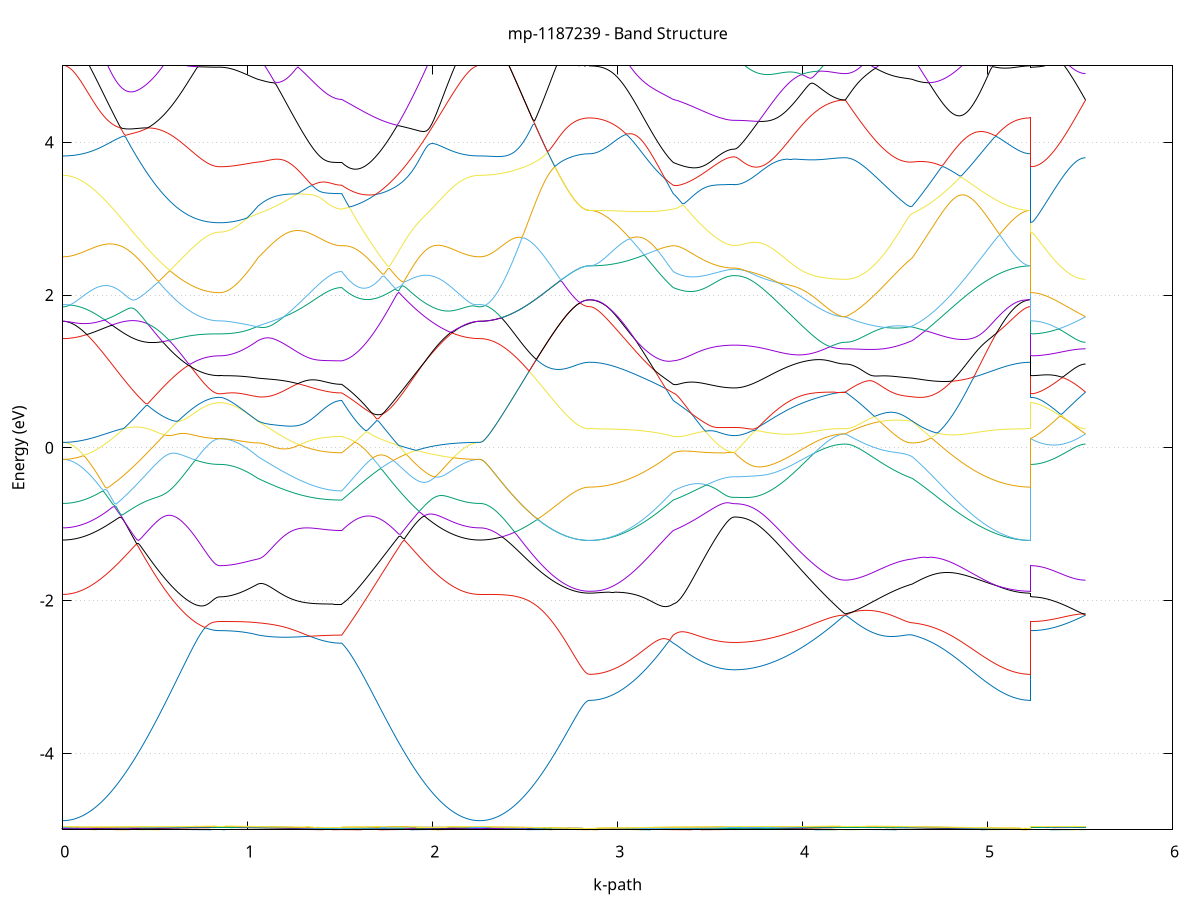 set title 'mp-1187239 - Band Structure'
set xlabel 'k-path'
set ylabel 'Energy (eV)'
set grid y
set yrange [-5:5]
set terminal png size 800,600
set output 'mp-1187239_bands_gnuplot.png'
plot '-' using 1:2 with lines notitle, '-' using 1:2 with lines notitle, '-' using 1:2 with lines notitle, '-' using 1:2 with lines notitle, '-' using 1:2 with lines notitle, '-' using 1:2 with lines notitle, '-' using 1:2 with lines notitle, '-' using 1:2 with lines notitle, '-' using 1:2 with lines notitle, '-' using 1:2 with lines notitle, '-' using 1:2 with lines notitle, '-' using 1:2 with lines notitle, '-' using 1:2 with lines notitle, '-' using 1:2 with lines notitle, '-' using 1:2 with lines notitle, '-' using 1:2 with lines notitle, '-' using 1:2 with lines notitle, '-' using 1:2 with lines notitle, '-' using 1:2 with lines notitle, '-' using 1:2 with lines notitle, '-' using 1:2 with lines notitle, '-' using 1:2 with lines notitle, '-' using 1:2 with lines notitle, '-' using 1:2 with lines notitle, '-' using 1:2 with lines notitle, '-' using 1:2 with lines notitle, '-' using 1:2 with lines notitle, '-' using 1:2 with lines notitle, '-' using 1:2 with lines notitle, '-' using 1:2 with lines notitle, '-' using 1:2 with lines notitle, '-' using 1:2 with lines notitle, '-' using 1:2 with lines notitle, '-' using 1:2 with lines notitle, '-' using 1:2 with lines notitle, '-' using 1:2 with lines notitle, '-' using 1:2 with lines notitle, '-' using 1:2 with lines notitle, '-' using 1:2 with lines notitle, '-' using 1:2 with lines notitle, '-' using 1:2 with lines notitle, '-' using 1:2 with lines notitle, '-' using 1:2 with lines notitle, '-' using 1:2 with lines notitle, '-' using 1:2 with lines notitle, '-' using 1:2 with lines notitle, '-' using 1:2 with lines notitle, '-' using 1:2 with lines notitle, '-' using 1:2 with lines notitle, '-' using 1:2 with lines notitle, '-' using 1:2 with lines notitle, '-' using 1:2 with lines notitle, '-' using 1:2 with lines notitle, '-' using 1:2 with lines notitle, '-' using 1:2 with lines notitle, '-' using 1:2 with lines notitle, '-' using 1:2 with lines notitle, '-' using 1:2 with lines notitle, '-' using 1:2 with lines notitle, '-' using 1:2 with lines notitle, '-' using 1:2 with lines notitle, '-' using 1:2 with lines notitle, '-' using 1:2 with lines notitle, '-' using 1:2 with lines notitle
0.000000 -45.719399
0.009976 -45.719399
0.019951 -45.719399
0.029927 -45.719399
0.039902 -45.719299
0.049878 -45.719299
0.059854 -45.719199
0.069829 -45.719099
0.079805 -45.719099
0.089781 -45.718899
0.099756 -45.718799
0.109732 -45.718699
0.119707 -45.718599
0.129683 -45.718399
0.139659 -45.718299
0.149634 -45.718099
0.159610 -45.717899
0.169585 -45.717699
0.179561 -45.717499
0.189537 -45.717299
0.199512 -45.716999
0.209488 -45.716799
0.219464 -45.716599
0.229439 -45.716299
0.239415 -45.716099
0.249390 -45.715799
0.259366 -45.715499
0.269342 -45.715199
0.279317 -45.714899
0.289293 -45.714599
0.299268 -45.714299
0.309244 -45.713999
0.319220 -45.713699
0.329195 -45.713299
0.339171 -45.712999
0.349147 -45.712699
0.359122 -45.712299
0.369098 -45.711999
0.379073 -45.711599
0.389049 -45.711299
0.399025 -45.710899
0.409000 -45.710499
0.418976 -45.710199
0.428951 -45.709799
0.438927 -45.709399
0.448903 -45.708999
0.458878 -45.708699
0.468854 -45.708299
0.478830 -45.707899
0.488805 -45.707599
0.498781 -45.707199
0.508756 -45.706799
0.518732 -45.706499
0.528708 -45.706099
0.538683 -45.705699
0.548659 -45.705399
0.558634 -45.705099
0.568610 -45.704699
0.578586 -45.704399
0.588561 -45.703999
0.598537 -45.703699
0.608513 -45.703399
0.618488 -45.703099
0.628464 -45.702799
0.638439 -45.702499
0.648415 -45.702199
0.658391 -45.701899
0.668366 -45.701699
0.678342 -45.701399
0.688317 -45.701199
0.698293 -45.700899
0.708269 -45.700699
0.718244 -45.700499
0.728220 -45.700299
0.738196 -45.700099
0.748171 -45.699999
0.758147 -45.699799
0.768122 -45.699699
0.778098 -45.699599
0.788074 -45.699499
0.798049 -45.699399
0.808025 -45.699299
0.818000 -45.699199
0.827976 -45.699199
0.837952 -45.699199
0.847927 -45.699199
0.847927 -45.699199
0.857805 -45.699099
0.867683 -45.699099
0.877561 -45.699099
0.887438 -45.699199
0.897316 -45.699199
0.907194 -45.699299
0.917072 -45.699299
0.926949 -45.699399
0.936827 -45.699499
0.946705 -45.699599
0.956583 -45.699599
0.966460 -45.699799
0.976338 -45.699899
0.986216 -45.699999
0.996094 -45.700099
1.005971 -45.700299
1.015849 -45.700399
1.025727 -45.700599
1.035605 -45.700699
1.045482 -45.700899
1.055360 -45.701099
1.055360 -45.701099
1.065206 -45.701199
1.075051 -45.701299
1.084897 -45.701399
1.094743 -45.701599
1.104588 -45.701699
1.114434 -45.701799
1.124279 -45.701899
1.134125 -45.701999
1.143971 -45.702099
1.153816 -45.702299
1.163662 -45.702399
1.173508 -45.702499
1.183353 -45.702599
1.193199 -45.702699
1.203044 -45.702799
1.212890 -45.702899
1.222736 -45.702999
1.232581 -45.703099
1.242427 -45.703099
1.252272 -45.703199
1.262118 -45.703299
1.271964 -45.703399
1.281809 -45.703499
1.291655 -45.703599
1.301500 -45.703599
1.311346 -45.703699
1.321192 -45.703799
1.331037 -45.703799
1.340883 -45.703899
1.350728 -45.703899
1.360574 -45.703999
1.370420 -45.704099
1.380265 -45.704099
1.390111 -45.704099
1.399956 -45.704199
1.409802 -45.704199
1.419648 -45.704299
1.429493 -45.704299
1.439339 -45.704299
1.449185 -45.704299
1.459030 -45.704399
1.468876 -45.704399
1.478721 -45.704399
1.488567 -45.704399
1.498413 -45.704399
1.508258 -45.704399
1.508258 -45.704399
1.518208 -45.704099
1.528158 -45.703699
1.538108 -45.703399
1.548058 -45.702999
1.558008 -45.702699
1.567958 -45.702299
1.577908 -45.701999
1.587858 -45.701599
1.597808 -45.701199
1.607758 -45.700899
1.617708 -45.700499
1.627659 -45.700299
1.637609 -45.700799
1.647559 -45.701199
1.657509 -45.701699
1.667459 -45.702099
1.677409 -45.702599
1.687359 -45.703099
1.697309 -45.703499
1.707259 -45.703999
1.717209 -45.704399
1.727159 -45.704899
1.737109 -45.705299
1.747059 -45.705799
1.757009 -45.706199
1.766959 -45.706699
1.776909 -45.707099
1.786859 -45.707499
1.796809 -45.707999
1.806759 -45.708399
1.816709 -45.708799
1.826659 -45.709299
1.836609 -45.709699
1.846559 -45.710099
1.856509 -45.710499
1.866459 -45.710899
1.876409 -45.711299
1.886359 -45.711699
1.896309 -45.712099
1.906259 -45.712399
1.916209 -45.712799
1.926159 -45.713199
1.936110 -45.713499
1.946060 -45.713899
1.956010 -45.714199
1.965960 -45.714499
1.975910 -45.714799
1.985860 -45.715099
1.995810 -45.715399
2.005760 -45.715699
2.015710 -45.715999
2.025660 -45.716299
2.035610 -45.716499
2.045560 -45.716799
2.055510 -45.716999
2.065460 -45.717299
2.075410 -45.717499
2.085360 -45.717699
2.095310 -45.717899
2.105260 -45.718099
2.115210 -45.718299
2.125160 -45.718399
2.135110 -45.718599
2.145060 -45.718699
2.155010 -45.718799
2.164960 -45.718899
2.174910 -45.719099
2.184860 -45.719099
2.194810 -45.719199
2.204760 -45.719299
2.214710 -45.719299
2.224660 -45.719399
2.234610 -45.719399
2.244561 -45.719399
2.254511 -45.719399
2.254511 -45.719399
2.264396 -45.719399
2.274281 -45.719399
2.284166 -45.719399
2.294051 -45.719399
2.303936 -45.719399
2.313821 -45.719299
2.323706 -45.719299
2.333591 -45.719199
2.343477 -45.719099
2.353362 -45.719099
2.363247 -45.718999
2.373132 -45.718899
2.383017 -45.718799
2.392902 -45.718699
2.402787 -45.718599
2.412672 -45.718499
2.422558 -45.718399
2.432443 -45.718299
2.442328 -45.718099
2.452213 -45.717999
2.462098 -45.717899
2.471983 -45.717699
2.481868 -45.717599
2.491753 -45.717399
2.501639 -45.717299
2.511524 -45.717099
2.521409 -45.716999
2.531294 -45.716799
2.541179 -45.716599
2.551064 -45.716499
2.560949 -45.716299
2.570834 -45.716199
2.580719 -45.715999
2.590605 -45.715799
2.600490 -45.715699
2.610375 -45.715499
2.620260 -45.715299
2.630145 -45.715199
2.640030 -45.714999
2.649915 -45.714899
2.659800 -45.714699
2.669686 -45.714599
2.679571 -45.714399
2.689456 -45.714299
2.699341 -45.714199
2.709226 -45.713999
2.719111 -45.713899
2.728996 -45.713799
2.738881 -45.713699
2.748767 -45.713599
2.758652 -45.713499
2.768537 -45.713499
2.778422 -45.713399
2.788307 -45.713299
2.798192 -45.713299
2.808077 -45.713199
2.817962 -45.713199
2.827847 -45.713199
2.837733 -45.713199
2.847618 -45.713099
2.847618 -45.713099
2.857463 -45.713099
2.867309 -45.713099
2.877155 -45.713099
2.887000 -45.713099
2.896846 -45.712999
2.906691 -45.712999
2.916537 -45.712899
2.926383 -45.712899
2.936228 -45.712799
2.946074 -45.712699
2.955919 -45.712599
2.965765 -45.712499
2.975611 -45.712399
2.985456 -45.712199
2.995302 -45.712099
3.005147 -45.711999
3.014993 -45.711799
3.024839 -45.711699
3.034684 -45.711499
3.044530 -45.711299
3.054375 -45.711099
3.064221 -45.710899
3.074067 -45.710799
3.083912 -45.710499
3.093758 -45.710299
3.103603 -45.710099
3.113449 -45.709899
3.123295 -45.709599
3.133140 -45.709399
3.142986 -45.709099
3.152832 -45.708899
3.162677 -45.708599
3.172523 -45.708399
3.182368 -45.708099
3.192214 -45.707799
3.202060 -45.707499
3.211905 -45.707199
3.221751 -45.706899
3.231596 -45.706599
3.241442 -45.706299
3.251288 -45.705999
3.261133 -45.705699
3.270979 -45.705399
3.280824 -45.705099
3.290670 -45.704699
3.300516 -45.704399
3.300516 -45.704399
3.310246 -45.704299
3.319977 -45.704099
3.329708 -45.703899
3.339439 -45.703799
3.349169 -45.703699
3.358900 -45.703599
3.368631 -45.703499
3.378361 -45.703399
3.388092 -45.703199
3.397823 -45.703099
3.407554 -45.702999
3.417284 -45.702899
3.427015 -45.702799
3.436746 -45.702699
3.446477 -45.702599
3.456207 -45.702499
3.465938 -45.702399
3.475669 -45.702399
3.485399 -45.702299
3.495130 -45.702199
3.504861 -45.702099
3.514592 -45.701999
3.524322 -45.701999
3.534053 -45.701899
3.543784 -45.701799
3.553515 -45.701799
3.563245 -45.701699
3.572976 -45.701699
3.582707 -45.701599
3.592437 -45.701599
3.602168 -45.701599
3.611899 -45.701599
3.621630 -45.701499
3.631360 -45.701499
3.631360 -45.701499
3.641353 -45.701499
3.651346 -45.701499
3.661339 -45.701499
3.671332 -45.701499
3.681325 -45.701499
3.691318 -45.701499
3.701311 -45.701499
3.711304 -45.701399
3.721297 -45.701399
3.731290 -45.701399
3.741282 -45.701399
3.751275 -45.701299
3.761268 -45.701299
3.771261 -45.701199
3.781254 -45.701199
3.791247 -45.701199
3.801240 -45.701099
3.811233 -45.701099
3.821226 -45.700999
3.831219 -45.700999
3.841212 -45.700899
3.851205 -45.700899
3.861197 -45.700799
3.871190 -45.700699
3.881183 -45.700699
3.891176 -45.700599
3.901169 -45.700599
3.911162 -45.700499
3.921155 -45.700399
3.931148 -45.700399
3.941141 -45.700299
3.951134 -45.700199
3.961127 -45.700199
3.971120 -45.700099
3.981112 -45.700099
3.991105 -45.699999
4.001098 -45.699899
4.011091 -45.699899
4.021084 -45.699799
4.031077 -45.699799
4.041070 -45.699699
4.051063 -45.699599
4.061056 -45.699599
4.071049 -45.699499
4.081042 -45.699499
4.091035 -45.699499
4.101028 -45.699399
4.111020 -45.699399
4.121013 -45.699299
4.131006 -45.699299
4.140999 -45.699299
4.150992 -45.699199
4.160985 -45.699199
4.170978 -45.699199
4.180971 -45.699199
4.190964 -45.699199
4.200957 -45.699099
4.210950 -45.699099
4.220943 -45.699099
4.230935 -45.699099
4.230935 -45.699099
4.240717 -45.699099
4.250498 -45.699099
4.260279 -45.699099
4.270060 -45.699199
4.279841 -45.699099
4.289622 -45.699199
4.299403 -45.699199
4.309184 -45.699199
4.318965 -45.699299
4.328747 -45.699299
4.338528 -45.699299
4.348309 -45.699399
4.358090 -45.699399
4.367871 -45.699499
4.377652 -45.699499
4.387433 -45.699499
4.397214 -45.699599
4.406996 -45.699599
4.416777 -45.699699
4.426558 -45.699699
4.436339 -45.699799
4.446120 -45.699899
4.455901 -45.699899
4.465682 -45.699999
4.475463 -45.700099
4.485244 -45.700099
4.495026 -45.700199
4.504807 -45.700299
4.514588 -45.700399
4.524369 -45.700399
4.534150 -45.700499
4.543931 -45.700599
4.553712 -45.700699
4.563493 -45.700799
4.573274 -45.700899
4.583056 -45.700999
4.592837 -45.701099
4.592837 -45.701099
4.602690 -45.701199
4.612544 -45.701399
4.622398 -45.701599
4.632252 -45.701799
4.642105 -45.701999
4.651959 -45.702299
4.661813 -45.702499
4.671667 -45.702699
4.681520 -45.702899
4.691374 -45.703099
4.701228 -45.703399
4.711082 -45.703599
4.720936 -45.703899
4.730789 -45.704099
4.740643 -45.704399
4.750497 -45.704599
4.760351 -45.704899
4.770204 -45.705099
4.780058 -45.705399
4.789912 -45.705599
4.799766 -45.705899
4.809619 -45.706099
4.819473 -45.706399
4.829327 -45.706599
4.839181 -45.706899
4.849034 -45.707199
4.858888 -45.707399
4.868742 -45.707699
4.878596 -45.707899
4.888449 -45.708199
4.898303 -45.708399
4.908157 -45.708599
4.918011 -45.708899
4.927864 -45.709099
4.937718 -45.709299
4.947572 -45.709599
4.957426 -45.709799
4.967279 -45.709999
4.977133 -45.710199
4.986987 -45.710399
4.996841 -45.710599
5.006695 -45.710799
5.016548 -45.710999
5.026402 -45.711199
5.036256 -45.711399
5.046110 -45.711499
5.055963 -45.711699
5.065817 -45.711799
5.075671 -45.711999
5.085525 -45.712099
5.095378 -45.712199
5.105232 -45.712399
5.115086 -45.712499
5.124940 -45.712599
5.134793 -45.712699
5.144647 -45.712799
5.154501 -45.712899
5.164355 -45.712899
5.174208 -45.712999
5.184062 -45.712999
5.193916 -45.713099
5.203770 -45.713099
5.213623 -45.713099
5.223477 -45.713099
5.233331 -45.713099
5.233331 -45.699099
5.243216 -45.699199
5.253101 -45.699199
5.262986 -45.699199
5.272871 -45.699199
5.282757 -45.699199
5.292642 -45.699199
5.302527 -45.699099
5.312412 -45.699099
5.322297 -45.699199
5.332182 -45.699099
5.342067 -45.699199
5.351952 -45.699099
5.361838 -45.699099
5.371723 -45.699199
5.381608 -45.699099
5.391493 -45.699099
5.401378 -45.699099
5.411263 -45.699099
5.421148 -45.699099
5.431033 -45.699099
5.440919 -45.699099
5.450804 -45.699099
5.460689 -45.699099
5.470574 -45.699099
5.480459 -45.699099
5.490344 -45.699099
5.500229 -45.699099
5.510114 -45.699099
5.519999 -45.699099
5.529885 -45.699099
e
0.000000 -45.685299
0.009976 -45.685299
0.019951 -45.685299
0.029927 -45.685299
0.039902 -45.685299
0.049878 -45.685399
0.059854 -45.685499
0.069829 -45.685499
0.079805 -45.685599
0.089781 -45.685699
0.099756 -45.685799
0.109732 -45.685799
0.119707 -45.685999
0.129683 -45.686099
0.139659 -45.686199
0.149634 -45.686299
0.159610 -45.686499
0.169585 -45.686499
0.179561 -45.686799
0.189537 -45.686899
0.199512 -45.687099
0.209488 -45.687299
0.219464 -45.687499
0.229439 -45.687599
0.239415 -45.687799
0.249390 -45.687999
0.259366 -45.688199
0.269342 -45.688499
0.279317 -45.688699
0.289293 -45.688899
0.299268 -45.689099
0.309244 -45.689399
0.319220 -45.689599
0.329195 -45.689799
0.339171 -45.690099
0.349147 -45.690299
0.359122 -45.690499
0.369098 -45.690799
0.379073 -45.691099
0.389049 -45.691299
0.399025 -45.691599
0.409000 -45.691799
0.418976 -45.692099
0.428951 -45.692299
0.438927 -45.692599
0.448903 -45.692799
0.458878 -45.693099
0.468854 -45.693299
0.478830 -45.693599
0.488805 -45.693799
0.498781 -45.694099
0.508756 -45.694299
0.518732 -45.694599
0.528708 -45.694799
0.538683 -45.694999
0.548659 -45.695299
0.558634 -45.695499
0.568610 -45.695699
0.578586 -45.695899
0.588561 -45.696199
0.598537 -45.696399
0.608513 -45.696599
0.618488 -45.696799
0.628464 -45.696899
0.638439 -45.697099
0.648415 -45.697299
0.658391 -45.697499
0.668366 -45.697599
0.678342 -45.697799
0.688317 -45.697899
0.698293 -45.698099
0.708269 -45.698199
0.718244 -45.698299
0.728220 -45.698399
0.738196 -45.698499
0.748171 -45.698599
0.758147 -45.698699
0.768122 -45.698799
0.778098 -45.698899
0.788074 -45.698899
0.798049 -45.698999
0.808025 -45.698999
0.818000 -45.698999
0.827976 -45.699099
0.837952 -45.699099
0.847927 -45.699099
0.847927 -45.699099
0.857805 -45.699099
0.867683 -45.699099
0.877561 -45.699099
0.887438 -45.699099
0.897316 -45.698999
0.907194 -45.698999
0.917072 -45.698899
0.926949 -45.698899
0.936827 -45.698799
0.946705 -45.698699
0.956583 -45.698599
0.966460 -45.698499
0.976338 -45.698399
0.986216 -45.698299
0.996094 -45.698099
1.005971 -45.697999
1.015849 -45.697899
1.025727 -45.697699
1.035605 -45.697599
1.045482 -45.697399
1.055360 -45.697199
1.055360 -45.697199
1.065206 -45.697099
1.075051 -45.696999
1.084897 -45.696899
1.094743 -45.696799
1.104588 -45.696699
1.114434 -45.696599
1.124279 -45.696499
1.134125 -45.696399
1.143971 -45.696299
1.153816 -45.696199
1.163662 -45.696099
1.173508 -45.695999
1.183353 -45.695999
1.193199 -45.695899
1.203044 -45.695799
1.212890 -45.695799
1.222736 -45.695699
1.232581 -45.695699
1.242427 -45.695599
1.252272 -45.695599
1.262118 -45.695499
1.271964 -45.695499
1.281809 -45.695499
1.291655 -45.695399
1.301500 -45.695399
1.311346 -45.695399
1.321192 -45.695299
1.331037 -45.695299
1.340883 -45.695299
1.350728 -45.695299
1.360574 -45.695299
1.370420 -45.695199
1.380265 -45.695199
1.390111 -45.695199
1.399956 -45.695199
1.409802 -45.695199
1.419648 -45.695199
1.429493 -45.695199
1.439339 -45.695199
1.449185 -45.695099
1.459030 -45.695099
1.468876 -45.695099
1.478721 -45.695099
1.488567 -45.695099
1.498413 -45.695099
1.508258 -45.695099
1.508258 -45.695099
1.518208 -45.695499
1.528158 -45.695999
1.538108 -45.696399
1.548058 -45.696799
1.558008 -45.697199
1.567958 -45.697699
1.577908 -45.698099
1.587858 -45.698499
1.597808 -45.698999
1.607758 -45.699399
1.617708 -45.699899
1.627659 -45.700199
1.637609 -45.699799
1.647559 -45.699399
1.657509 -45.699099
1.667459 -45.698699
1.677409 -45.698399
1.687359 -45.697999
1.697309 -45.697599
1.707259 -45.697199
1.717209 -45.696899
1.727159 -45.696499
1.737109 -45.696199
1.747059 -45.695799
1.757009 -45.695499
1.766959 -45.695099
1.776909 -45.694799
1.786859 -45.694499
1.796809 -45.694099
1.806759 -45.693799
1.816709 -45.693399
1.826659 -45.693099
1.836609 -45.692799
1.846559 -45.692499
1.856509 -45.692199
1.866459 -45.691799
1.876409 -45.691499
1.886359 -45.691199
1.896309 -45.690899
1.906259 -45.690699
1.916209 -45.690399
1.926159 -45.690099
1.936110 -45.689799
1.946060 -45.689599
1.956010 -45.689299
1.965960 -45.689099
1.975910 -45.688799
1.985860 -45.688499
1.995810 -45.688299
2.005760 -45.688099
2.015710 -45.687899
2.025660 -45.687699
2.035610 -45.687499
2.045560 -45.687299
2.055510 -45.687099
2.065460 -45.686899
2.075410 -45.686799
2.085360 -45.686599
2.095310 -45.686499
2.105260 -45.686299
2.115210 -45.686199
2.125160 -45.686099
2.135110 -45.685999
2.145060 -45.685799
2.155010 -45.685699
2.164960 -45.685699
2.174910 -45.685599
2.184860 -45.685499
2.194810 -45.685499
2.204760 -45.685399
2.214710 -45.685399
2.224660 -45.685299
2.234610 -45.685299
2.244561 -45.685299
2.254511 -45.685299
2.254511 -45.685299
2.264396 -45.685299
2.274281 -45.685299
2.284166 -45.685299
2.294051 -45.685299
2.303936 -45.685299
2.313821 -45.685299
2.323706 -45.685299
2.333591 -45.685299
2.343477 -45.685299
2.353362 -45.685299
2.363247 -45.685299
2.373132 -45.685299
2.383017 -45.685299
2.392902 -45.685299
2.402787 -45.685299
2.412672 -45.685299
2.422558 -45.685299
2.432443 -45.685299
2.442328 -45.685299
2.452213 -45.685299
2.462098 -45.685299
2.471983 -45.685299
2.481868 -45.685299
2.491753 -45.685299
2.501639 -45.685299
2.511524 -45.685299
2.521409 -45.685299
2.531294 -45.685299
2.541179 -45.685299
2.551064 -45.685299
2.560949 -45.685299
2.570834 -45.685299
2.580719 -45.685299
2.590605 -45.685299
2.600490 -45.685299
2.610375 -45.685299
2.620260 -45.685299
2.630145 -45.685299
2.640030 -45.685299
2.649915 -45.685299
2.659800 -45.685299
2.669686 -45.685299
2.679571 -45.685299
2.689456 -45.685299
2.699341 -45.685299
2.709226 -45.685299
2.719111 -45.685299
2.728996 -45.685299
2.738881 -45.685299
2.748767 -45.685299
2.758652 -45.685299
2.768537 -45.685299
2.778422 -45.685299
2.788307 -45.685299
2.798192 -45.685299
2.808077 -45.685299
2.817962 -45.685299
2.827847 -45.685299
2.837733 -45.685299
2.847618 -45.685299
2.847618 -45.685299
2.857463 -45.685299
2.867309 -45.685299
2.877155 -45.685399
2.887000 -45.685399
2.896846 -45.685499
2.906691 -45.685499
2.916537 -45.685599
2.926383 -45.685599
2.936228 -45.685699
2.946074 -45.685799
2.955919 -45.685899
2.965765 -45.685999
2.975611 -45.686099
2.985456 -45.686199
2.995302 -45.686399
3.005147 -45.686499
3.014993 -45.686699
3.024839 -45.686899
3.034684 -45.686999
3.044530 -45.687199
3.054375 -45.687399
3.064221 -45.687599
3.074067 -45.687799
3.083912 -45.687999
3.093758 -45.688299
3.103603 -45.688499
3.113449 -45.688799
3.123295 -45.688999
3.133140 -45.689299
3.142986 -45.689599
3.152832 -45.689899
3.162677 -45.690199
3.172523 -45.690499
3.182368 -45.690799
3.192214 -45.691099
3.202060 -45.691399
3.211905 -45.691799
3.221751 -45.692099
3.231596 -45.692499
3.241442 -45.692799
3.251288 -45.693199
3.261133 -45.693599
3.270979 -45.693899
3.280824 -45.694299
3.290670 -45.694699
3.300516 -45.695099
3.300516 -45.695099
3.310246 -45.695299
3.319977 -45.695499
3.329708 -45.695599
3.339439 -45.695799
3.349169 -45.695999
3.358900 -45.696199
3.368631 -45.696299
3.378361 -45.696499
3.388092 -45.696699
3.397823 -45.696799
3.407554 -45.696999
3.417284 -45.697099
3.427015 -45.697299
3.436746 -45.697399
3.446477 -45.697599
3.456207 -45.697699
3.465938 -45.697799
3.475669 -45.697999
3.485399 -45.698099
3.495130 -45.698199
3.504861 -45.698299
3.514592 -45.698499
3.524322 -45.698599
3.534053 -45.698699
3.543784 -45.698799
3.553515 -45.698799
3.563245 -45.698899
3.572976 -45.698999
3.582707 -45.699099
3.592437 -45.699099
3.602168 -45.699199
3.611899 -45.699199
3.621630 -45.699199
3.631360 -45.699199
3.631360 -45.699199
3.641353 -45.699199
3.651346 -45.699199
3.661339 -45.699199
3.671332 -45.699199
3.681325 -45.699199
3.691318 -45.699199
3.701311 -45.699199
3.711304 -45.699199
3.721297 -45.699199
3.731290 -45.699199
3.741282 -45.699199
3.751275 -45.699199
3.761268 -45.699199
3.771261 -45.699199
3.781254 -45.699199
3.791247 -45.699199
3.801240 -45.699199
3.811233 -45.699199
3.821226 -45.699199
3.831219 -45.699199
3.841212 -45.699199
3.851205 -45.699199
3.861197 -45.699199
3.871190 -45.699199
3.881183 -45.699199
3.891176 -45.699199
3.901169 -45.699199
3.911162 -45.699199
3.921155 -45.699199
3.931148 -45.699199
3.941141 -45.699199
3.951134 -45.699199
3.961127 -45.699199
3.971120 -45.699199
3.981112 -45.699199
3.991105 -45.699099
4.001098 -45.699099
4.011091 -45.699099
4.021084 -45.699099
4.031077 -45.699099
4.041070 -45.699099
4.051063 -45.699099
4.061056 -45.699099
4.071049 -45.699099
4.081042 -45.699099
4.091035 -45.699099
4.101028 -45.699099
4.111020 -45.699099
4.121013 -45.699099
4.131006 -45.699099
4.140999 -45.699099
4.150992 -45.699099
4.160985 -45.699099
4.170978 -45.699099
4.180971 -45.699099
4.190964 -45.699099
4.200957 -45.699099
4.210950 -45.699099
4.220943 -45.699099
4.230935 -45.699099
4.230935 -45.699099
4.240717 -45.699099
4.250498 -45.699099
4.260279 -45.699099
4.270060 -45.699099
4.279841 -45.699099
4.289622 -45.699099
4.299403 -45.699099
4.309184 -45.698999
4.318965 -45.698999
4.328747 -45.698999
4.338528 -45.698999
4.348309 -45.698899
4.358090 -45.698899
4.367871 -45.698899
4.377652 -45.698799
4.387433 -45.698799
4.397214 -45.698699
4.406996 -45.698699
4.416777 -45.698599
4.426558 -45.698599
4.436339 -45.698499
4.446120 -45.698399
4.455901 -45.698399
4.465682 -45.698299
4.475463 -45.698199
4.485244 -45.698199
4.495026 -45.698099
4.504807 -45.697999
4.514588 -45.697899
4.524369 -45.697899
4.534150 -45.697799
4.543931 -45.697699
4.553712 -45.697599
4.563493 -45.697499
4.573274 -45.697399
4.583056 -45.697299
4.592837 -45.697199
4.592837 -45.697199
4.602690 -45.696999
4.612544 -45.696899
4.622398 -45.696699
4.632252 -45.696499
4.642105 -45.696299
4.651959 -45.696099
4.661813 -45.695799
4.671667 -45.695599
4.681520 -45.695399
4.691374 -45.695199
4.701228 -45.694899
4.711082 -45.694699
4.720936 -45.694499
4.730789 -45.694199
4.740643 -45.693999
4.750497 -45.693699
4.760351 -45.693499
4.770204 -45.693199
4.780058 -45.692999
4.789912 -45.692699
4.799766 -45.692499
4.809619 -45.692199
4.819473 -45.691999
4.829327 -45.691699
4.839181 -45.691499
4.849034 -45.691199
4.858888 -45.690999
4.868742 -45.690699
4.878596 -45.690499
4.888449 -45.690299
4.898303 -45.689999
4.908157 -45.689799
4.918011 -45.689499
4.927864 -45.689299
4.937718 -45.689099
4.947572 -45.688799
4.957426 -45.688599
4.967279 -45.688399
4.977133 -45.688199
4.986987 -45.687999
4.996841 -45.687799
5.006695 -45.687599
5.016548 -45.687399
5.026402 -45.687299
5.036256 -45.687099
5.046110 -45.686899
5.055963 -45.686799
5.065817 -45.686599
5.075671 -45.686499
5.085525 -45.686299
5.095378 -45.686199
5.105232 -45.686099
5.115086 -45.685999
5.124940 -45.685899
5.134793 -45.685799
5.144647 -45.685699
5.154501 -45.685599
5.164355 -45.685599
5.174208 -45.685499
5.184062 -45.685499
5.193916 -45.685399
5.203770 -45.685399
5.213623 -45.685399
5.223477 -45.685299
5.233331 -45.685299
5.233331 -45.699099
5.243216 -45.699099
5.253101 -45.699099
5.262986 -45.699099
5.272871 -45.699099
5.282757 -45.699099
5.292642 -45.699099
5.302527 -45.699099
5.312412 -45.699099
5.322297 -45.699099
5.332182 -45.699099
5.342067 -45.699099
5.351952 -45.699099
5.361838 -45.699099
5.371723 -45.699099
5.381608 -45.699099
5.391493 -45.699099
5.401378 -45.699099
5.411263 -45.699099
5.421148 -45.699099
5.431033 -45.699099
5.440919 -45.699099
5.450804 -45.699099
5.460689 -45.699099
5.470574 -45.699099
5.480459 -45.699099
5.490344 -45.699099
5.500229 -45.699099
5.510114 -45.699099
5.519999 -45.699099
5.529885 -45.699099
e
0.000000 -45.659399
0.009976 -45.659399
0.019951 -45.659399
0.029927 -45.659399
0.039902 -45.659399
0.049878 -45.659399
0.059854 -45.659499
0.069829 -45.659499
0.079805 -45.659499
0.089781 -45.659499
0.099756 -45.659499
0.109732 -45.659599
0.119707 -45.659599
0.129683 -45.659599
0.139659 -45.659699
0.149634 -45.659699
0.159610 -45.659799
0.169585 -45.659699
0.179561 -45.659799
0.189537 -45.659899
0.199512 -45.659999
0.209488 -45.659999
0.219464 -45.660099
0.229439 -45.660099
0.239415 -45.660199
0.249390 -45.660299
0.259366 -45.660299
0.269342 -45.660399
0.279317 -45.660499
0.289293 -45.660599
0.299268 -45.660599
0.309244 -45.660699
0.319220 -45.660799
0.329195 -45.660899
0.339171 -45.660999
0.349147 -45.661099
0.359122 -45.661199
0.369098 -45.661199
0.379073 -45.661399
0.389049 -45.661399
0.399025 -45.661499
0.409000 -45.661699
0.418976 -45.661799
0.428951 -45.661899
0.438927 -45.661999
0.448903 -45.661999
0.458878 -45.662199
0.468854 -45.662299
0.478830 -45.662399
0.488805 -45.662499
0.498781 -45.662699
0.508756 -45.662799
0.518732 -45.662899
0.528708 -45.662999
0.538683 -45.663099
0.548659 -45.663199
0.558634 -45.663399
0.568610 -45.663499
0.578586 -45.663599
0.588561 -45.663699
0.598537 -45.663799
0.608513 -45.663899
0.618488 -45.663999
0.628464 -45.664199
0.638439 -45.664299
0.648415 -45.664399
0.658391 -45.664499
0.668366 -45.664599
0.678342 -45.664699
0.688317 -45.664799
0.698293 -45.664799
0.708269 -45.664899
0.718244 -45.664999
0.728220 -45.665099
0.738196 -45.665199
0.748171 -45.665199
0.758147 -45.665299
0.768122 -45.665299
0.778098 -45.665399
0.788074 -45.665399
0.798049 -45.665499
0.808025 -45.665499
0.818000 -45.665499
0.827976 -45.665499
0.837952 -45.665599
0.847927 -45.665599
0.847927 -45.665599
0.857805 -45.665599
0.867683 -45.665599
0.877561 -45.665499
0.887438 -45.665599
0.897316 -45.665599
0.907194 -45.665599
0.917072 -45.665599
0.926949 -45.665599
0.936827 -45.665599
0.946705 -45.665499
0.956583 -45.665599
0.966460 -45.665599
0.976338 -45.665599
0.986216 -45.665599
0.996094 -45.665599
1.005971 -45.665599
1.015849 -45.665599
1.025727 -45.665599
1.035605 -45.665599
1.045482 -45.665599
1.055360 -45.665599
1.055360 -45.665599
1.065206 -45.665599
1.075051 -45.665599
1.084897 -45.665599
1.094743 -45.665599
1.104588 -45.665599
1.114434 -45.665499
1.124279 -45.665499
1.134125 -45.665399
1.143971 -45.665499
1.153816 -45.665499
1.163662 -45.665399
1.173508 -45.665399
1.183353 -45.665399
1.193199 -45.665299
1.203044 -45.665299
1.212890 -45.665299
1.222736 -45.665199
1.232581 -45.665199
1.242427 -45.665199
1.252272 -45.665099
1.262118 -45.665099
1.271964 -45.665099
1.281809 -45.664999
1.291655 -45.664999
1.301500 -45.664999
1.311346 -45.664899
1.321192 -45.664899
1.331037 -45.664899
1.340883 -45.664799
1.350728 -45.664799
1.360574 -45.664799
1.370420 -45.664699
1.380265 -45.664699
1.390111 -45.664699
1.399956 -45.664699
1.409802 -45.664599
1.419648 -45.664599
1.429493 -45.664599
1.439339 -45.664599
1.449185 -45.664599
1.459030 -45.664599
1.468876 -45.664499
1.478721 -45.664499
1.488567 -45.664499
1.498413 -45.664499
1.508258 -45.664499
1.508258 -45.664499
1.518208 -45.664399
1.528158 -45.664399
1.538108 -45.664299
1.548058 -45.664199
1.558008 -45.664099
1.567958 -45.663999
1.577908 -45.663999
1.587858 -45.663899
1.597808 -45.663799
1.607758 -45.663699
1.617708 -45.663599
1.627659 -45.663499
1.637609 -45.663399
1.647559 -45.663299
1.657509 -45.663299
1.667459 -45.663199
1.677409 -45.663099
1.687359 -45.662999
1.697309 -45.662899
1.707259 -45.662799
1.717209 -45.662699
1.727159 -45.662599
1.737109 -45.662499
1.747059 -45.662399
1.757009 -45.662299
1.766959 -45.662199
1.776909 -45.662099
1.786859 -45.661999
1.796809 -45.661899
1.806759 -45.661799
1.816709 -45.661699
1.826659 -45.661599
1.836609 -45.661599
1.846559 -45.661499
1.856509 -45.661399
1.866459 -45.661299
1.876409 -45.661199
1.886359 -45.661099
1.896309 -45.660999
1.906259 -45.660999
1.916209 -45.660899
1.926159 -45.660799
1.936110 -45.660699
1.946060 -45.660599
1.956010 -45.660599
1.965960 -45.660499
1.975910 -45.660399
1.985860 -45.660399
1.995810 -45.660299
2.005760 -45.660199
2.015710 -45.660199
2.025660 -45.660099
2.035610 -45.659999
2.045560 -45.659999
2.055510 -45.659899
2.065460 -45.659899
2.075410 -45.659799
2.085360 -45.659799
2.095310 -45.659699
2.105260 -45.659699
2.115210 -45.659699
2.125160 -45.659599
2.135110 -45.659599
2.145060 -45.659499
2.155010 -45.659499
2.164960 -45.659499
2.174910 -45.659499
2.184860 -45.659499
2.194810 -45.659499
2.204760 -45.659399
2.214710 -45.659399
2.224660 -45.659399
2.234610 -45.659399
2.244561 -45.659399
2.254511 -45.659399
2.254511 -45.659399
2.264396 -45.659399
2.274281 -45.659399
2.284166 -45.659399
2.294051 -45.659499
2.303936 -45.659499
2.313821 -45.659499
2.323706 -45.659599
2.333591 -45.659699
2.343477 -45.659699
2.353362 -45.659799
2.363247 -45.659899
2.373132 -45.659999
2.383017 -45.659999
2.392902 -45.660099
2.402787 -45.660199
2.412672 -45.660399
2.422558 -45.660499
2.432443 -45.660599
2.442328 -45.660699
2.452213 -45.660899
2.462098 -45.660999
2.471983 -45.661099
2.481868 -45.661299
2.491753 -45.661399
2.501639 -45.661599
2.511524 -45.661699
2.521409 -45.661899
2.531294 -45.662099
2.541179 -45.662199
2.551064 -45.662399
2.560949 -45.662499
2.570834 -45.662699
2.580719 -45.662899
2.590605 -45.662999
2.600490 -45.663199
2.610375 -45.663399
2.620260 -45.663499
2.630145 -45.663699
2.640030 -45.663799
2.649915 -45.663999
2.659800 -45.664099
2.669686 -45.664299
2.679571 -45.664399
2.689456 -45.664499
2.699341 -45.664699
2.709226 -45.664799
2.719111 -45.664899
2.728996 -45.664999
2.738881 -45.665099
2.748767 -45.665199
2.758652 -45.665299
2.768537 -45.665399
2.778422 -45.665499
2.788307 -45.665499
2.798192 -45.665599
2.808077 -45.665599
2.817962 -45.665699
2.827847 -45.665699
2.837733 -45.665699
2.847618 -45.665699
2.847618 -45.665699
2.857463 -45.665699
2.867309 -45.665699
2.877155 -45.665699
2.887000 -45.665699
2.896846 -45.665699
2.906691 -45.665699
2.916537 -45.665699
2.926383 -45.665699
2.936228 -45.665699
2.946074 -45.665699
2.955919 -45.665699
2.965765 -45.665699
2.975611 -45.665699
2.985456 -45.665699
2.995302 -45.665699
3.005147 -45.665699
3.014993 -45.665699
3.024839 -45.665699
3.034684 -45.665599
3.044530 -45.665599
3.054375 -45.665599
3.064221 -45.665599
3.074067 -45.665599
3.083912 -45.665599
3.093758 -45.665499
3.103603 -45.665499
3.113449 -45.665499
3.123295 -45.665499
3.133140 -45.665399
3.142986 -45.665399
3.152832 -45.665399
3.162677 -45.665299
3.172523 -45.665299
3.182368 -45.665199
3.192214 -45.665199
3.202060 -45.665099
3.211905 -45.665099
3.221751 -45.664999
3.231596 -45.664999
3.241442 -45.664899
3.251288 -45.664899
3.261133 -45.664799
3.270979 -45.664699
3.280824 -45.664699
3.290670 -45.664599
3.300516 -45.664499
3.300516 -45.664499
3.310246 -45.664499
3.319977 -45.664499
3.329708 -45.664399
3.339439 -45.664399
3.349169 -45.664299
3.358900 -45.664299
3.368631 -45.664199
3.378361 -45.664199
3.388092 -45.664099
3.397823 -45.664099
3.407554 -45.663999
3.417284 -45.663999
3.427015 -45.663899
3.436746 -45.663899
3.446477 -45.663799
3.456207 -45.663799
3.465938 -45.663699
3.475669 -45.663699
3.485399 -45.663599
3.495130 -45.663599
3.504861 -45.663599
3.514592 -45.663499
3.524322 -45.663499
3.534053 -45.663399
3.543784 -45.663399
3.553515 -45.663399
3.563245 -45.663399
3.572976 -45.663299
3.582707 -45.663299
3.592437 -45.663299
3.602168 -45.663299
3.611899 -45.663299
3.621630 -45.663299
3.631360 -45.663299
3.631360 -45.663299
3.641353 -45.663299
3.651346 -45.663299
3.661339 -45.663299
3.671332 -45.663299
3.681325 -45.663299
3.691318 -45.663299
3.701311 -45.663299
3.711304 -45.663399
3.721297 -45.663399
3.731290 -45.663399
3.741282 -45.663399
3.751275 -45.663499
3.761268 -45.663499
3.771261 -45.663599
3.781254 -45.663599
3.791247 -45.663599
3.801240 -45.663699
3.811233 -45.663699
3.821226 -45.663799
3.831219 -45.663799
3.841212 -45.663899
3.851205 -45.663899
3.861197 -45.663999
3.871190 -45.663999
3.881183 -45.664099
3.891176 -45.664099
3.901169 -45.664199
3.911162 -45.664299
3.921155 -45.664299
3.931148 -45.664399
3.941141 -45.664399
3.951134 -45.664499
3.961127 -45.664599
3.971120 -45.664599
3.981112 -45.664699
3.991105 -45.664699
4.001098 -45.664799
4.011091 -45.664799
4.021084 -45.664899
4.031077 -45.664999
4.041070 -45.664999
4.051063 -45.665099
4.061056 -45.665099
4.071049 -45.665199
4.081042 -45.665199
4.091035 -45.665199
4.101028 -45.665299
4.111020 -45.665299
4.121013 -45.665399
4.131006 -45.665399
4.140999 -45.665399
4.150992 -45.665499
4.160985 -45.665499
4.170978 -45.665499
4.180971 -45.665499
4.190964 -45.665499
4.200957 -45.665499
4.210950 -45.665599
4.220943 -45.665599
4.230935 -45.665599
4.230935 -45.665499
4.240717 -45.665599
4.250498 -45.665599
4.260279 -45.665599
4.270060 -45.665599
4.279841 -45.665499
4.289622 -45.665499
4.299403 -45.665499
4.309184 -45.665499
4.318965 -45.665499
4.328747 -45.665499
4.338528 -45.665499
4.348309 -45.665499
4.358090 -45.665499
4.367871 -45.665499
4.377652 -45.665499
4.387433 -45.665499
4.397214 -45.665499
4.406996 -45.665499
4.416777 -45.665499
4.426558 -45.665499
4.436339 -45.665499
4.446120 -45.665499
4.455901 -45.665499
4.465682 -45.665499
4.475463 -45.665499
4.485244 -45.665499
4.495026 -45.665499
4.504807 -45.665499
4.514588 -45.665499
4.524369 -45.665599
4.534150 -45.665599
4.543931 -45.665599
4.553712 -45.665599
4.563493 -45.665599
4.573274 -45.665599
4.583056 -45.665599
4.592837 -45.665599
4.592837 -45.665599
4.602690 -45.665599
4.612544 -45.665499
4.622398 -45.665599
4.632252 -45.665599
4.642105 -45.665599
4.651959 -45.665599
4.661813 -45.665599
4.671667 -45.665599
4.681520 -45.665599
4.691374 -45.665599
4.701228 -45.665599
4.711082 -45.665599
4.720936 -45.665599
4.730789 -45.665599
4.740643 -45.665599
4.750497 -45.665599
4.760351 -45.665599
4.770204 -45.665599
4.780058 -45.665599
4.789912 -45.665599
4.799766 -45.665599
4.809619 -45.665599
4.819473 -45.665599
4.829327 -45.665599
4.839181 -45.665599
4.849034 -45.665599
4.858888 -45.665599
4.868742 -45.665599
4.878596 -45.665699
4.888449 -45.665699
4.898303 -45.665599
4.908157 -45.665599
4.918011 -45.665699
4.927864 -45.665599
4.937718 -45.665699
4.947572 -45.665699
4.957426 -45.665699
4.967279 -45.665599
4.977133 -45.665699
4.986987 -45.665699
4.996841 -45.665699
5.006695 -45.665699
5.016548 -45.665699
5.026402 -45.665699
5.036256 -45.665699
5.046110 -45.665699
5.055963 -45.665699
5.065817 -45.665699
5.075671 -45.665699
5.085525 -45.665699
5.095378 -45.665699
5.105232 -45.665699
5.115086 -45.665699
5.124940 -45.665699
5.134793 -45.665699
5.144647 -45.665699
5.154501 -45.665699
5.164355 -45.665699
5.174208 -45.665699
5.184062 -45.665699
5.193916 -45.665699
5.203770 -45.665699
5.213623 -45.665699
5.223477 -45.665699
5.233331 -45.665699
5.233331 -45.665499
5.243216 -45.665599
5.253101 -45.665599
5.262986 -45.665599
5.272871 -45.665499
5.282757 -45.665599
5.292642 -45.665599
5.302527 -45.665599
5.312412 -45.665599
5.322297 -45.665599
5.332182 -45.665499
5.342067 -45.665599
5.351952 -45.665599
5.361838 -45.665599
5.371723 -45.665599
5.381608 -45.665499
5.391493 -45.665499
5.401378 -45.665599
5.411263 -45.665599
5.421148 -45.665599
5.431033 -45.665599
5.440919 -45.665599
5.450804 -45.665599
5.460689 -45.665599
5.470574 -45.665599
5.480459 -45.665599
5.490344 -45.665599
5.500229 -45.665599
5.510114 -45.665599
5.519999 -45.665599
5.529885 -45.665599
e
0.000000 -35.383399
0.009976 -35.383399
0.019951 -35.383399
0.029927 -35.383399
0.039902 -35.383399
0.049878 -35.383399
0.059854 -35.383399
0.069829 -35.383399
0.079805 -35.383399
0.089781 -35.383399
0.099756 -35.383399
0.109732 -35.383399
0.119707 -35.383399
0.129683 -35.383399
0.139659 -35.383399
0.149634 -35.383399
0.159610 -35.383399
0.169585 -35.383399
0.179561 -35.383399
0.189537 -35.383399
0.199512 -35.383399
0.209488 -35.383399
0.219464 -35.383399
0.229439 -35.383399
0.239415 -35.383399
0.249390 -35.383399
0.259366 -35.383399
0.269342 -35.383399
0.279317 -35.383399
0.289293 -35.383399
0.299268 -35.383399
0.309244 -35.383399
0.319220 -35.383399
0.329195 -35.383399
0.339171 -35.383299
0.349147 -35.383299
0.359122 -35.383299
0.369098 -35.383299
0.379073 -35.383299
0.389049 -35.383299
0.399025 -35.383299
0.409000 -35.383299
0.418976 -35.383299
0.428951 -35.383299
0.438927 -35.383299
0.448903 -35.383299
0.458878 -35.383299
0.468854 -35.383299
0.478830 -35.383299
0.488805 -35.383299
0.498781 -35.383299
0.508756 -35.383299
0.518732 -35.383299
0.528708 -35.383299
0.538683 -35.383299
0.548659 -35.383299
0.558634 -35.383199
0.568610 -35.383199
0.578586 -35.383199
0.588561 -35.383199
0.598537 -35.383199
0.608513 -35.383199
0.618488 -35.383199
0.628464 -35.383199
0.638439 -35.383199
0.648415 -35.383199
0.658391 -35.383199
0.668366 -35.383199
0.678342 -35.383199
0.688317 -35.383199
0.698293 -35.383199
0.708269 -35.383199
0.718244 -35.383199
0.728220 -35.383199
0.738196 -35.383199
0.748171 -35.383199
0.758147 -35.383199
0.768122 -35.383099
0.778098 -35.383099
0.788074 -35.383099
0.798049 -35.383099
0.808025 -35.383099
0.818000 -35.383099
0.827976 -35.383099
0.837952 -35.383099
0.847927 -35.383099
0.847927 -35.383099
0.857805 -35.383099
0.867683 -35.383099
0.877561 -35.383099
0.887438 -35.383099
0.897316 -35.383099
0.907194 -35.383099
0.917072 -35.383199
0.926949 -35.383199
0.936827 -35.383199
0.946705 -35.383199
0.956583 -35.383199
0.966460 -35.383199
0.976338 -35.383199
0.986216 -35.383199
0.996094 -35.383199
1.005971 -35.383199
1.015849 -35.383199
1.025727 -35.383199
1.035605 -35.383199
1.045482 -35.383199
1.055360 -35.383199
1.055360 -35.383199
1.065206 -35.383299
1.075051 -35.383299
1.084897 -35.383299
1.094743 -35.383299
1.104588 -35.383299
1.114434 -35.383299
1.124279 -35.383299
1.134125 -35.383299
1.143971 -35.383299
1.153816 -35.383299
1.163662 -35.383299
1.173508 -35.383299
1.183353 -35.383399
1.193199 -35.383399
1.203044 -35.383399
1.212890 -35.383399
1.222736 -35.383399
1.232581 -35.383399
1.242427 -35.383399
1.252272 -35.383399
1.262118 -35.383399
1.271964 -35.383399
1.281809 -35.383399
1.291655 -35.383399
1.301500 -35.383499
1.311346 -35.383499
1.321192 -35.383499
1.331037 -35.383499
1.340883 -35.383499
1.350728 -35.383499
1.360574 -35.383499
1.370420 -35.383499
1.380265 -35.383499
1.390111 -35.383499
1.399956 -35.383499
1.409802 -35.383499
1.419648 -35.383499
1.429493 -35.383499
1.439339 -35.383499
1.449185 -35.383499
1.459030 -35.383499
1.468876 -35.383499
1.478721 -35.383499
1.488567 -35.383499
1.498413 -35.383499
1.508258 -35.383499
1.508258 -35.383499
1.518208 -35.383499
1.528158 -35.383499
1.538108 -35.383499
1.548058 -35.383499
1.558008 -35.383499
1.567958 -35.383499
1.577908 -35.383499
1.587858 -35.383499
1.597808 -35.383499
1.607758 -35.383499
1.617708 -35.383499
1.627659 -35.383499
1.637609 -35.383499
1.647559 -35.383499
1.657509 -35.383499
1.667459 -35.383499
1.677409 -35.383499
1.687359 -35.383499
1.697309 -35.383399
1.707259 -35.383399
1.717209 -35.383399
1.727159 -35.383399
1.737109 -35.383399
1.747059 -35.383399
1.757009 -35.383399
1.766959 -35.383399
1.776909 -35.383399
1.786859 -35.383399
1.796809 -35.383399
1.806759 -35.383399
1.816709 -35.383399
1.826659 -35.383399
1.836609 -35.383399
1.846559 -35.383399
1.856509 -35.383399
1.866459 -35.383399
1.876409 -35.383399
1.886359 -35.383399
1.896309 -35.383399
1.906259 -35.383399
1.916209 -35.383399
1.926159 -35.383399
1.936110 -35.383399
1.946060 -35.383399
1.956010 -35.383399
1.965960 -35.383399
1.975910 -35.383399
1.985860 -35.383399
1.995810 -35.383399
2.005760 -35.383399
2.015710 -35.383399
2.025660 -35.383399
2.035610 -35.383399
2.045560 -35.383399
2.055510 -35.383399
2.065460 -35.383399
2.075410 -35.383399
2.085360 -35.383399
2.095310 -35.383399
2.105260 -35.383399
2.115210 -35.383399
2.125160 -35.383399
2.135110 -35.383399
2.145060 -35.383399
2.155010 -35.383399
2.164960 -35.383399
2.174910 -35.383399
2.184860 -35.383399
2.194810 -35.383399
2.204760 -35.383399
2.214710 -35.383399
2.224660 -35.383399
2.234610 -35.383399
2.244561 -35.383399
2.254511 -35.383399
2.254511 -35.383399
2.264396 -35.383399
2.274281 -35.383399
2.284166 -35.383399
2.294051 -35.383399
2.303936 -35.383399
2.313821 -35.383399
2.323706 -35.383399
2.333591 -35.383399
2.343477 -35.383399
2.353362 -35.383399
2.363247 -35.383399
2.373132 -35.383399
2.383017 -35.383399
2.392902 -35.383399
2.402787 -35.383399
2.412672 -35.383399
2.422558 -35.383399
2.432443 -35.383399
2.442328 -35.383399
2.452213 -35.383399
2.462098 -35.383499
2.471983 -35.383499
2.481868 -35.383499
2.491753 -35.383499
2.501639 -35.383499
2.511524 -35.383499
2.521409 -35.383499
2.531294 -35.383499
2.541179 -35.383499
2.551064 -35.383499
2.560949 -35.383499
2.570834 -35.383499
2.580719 -35.383599
2.590605 -35.383599
2.600490 -35.383599
2.610375 -35.383599
2.620260 -35.383599
2.630145 -35.383599
2.640030 -35.383599
2.649915 -35.383599
2.659800 -35.383599
2.669686 -35.383599
2.679571 -35.383599
2.689456 -35.383599
2.699341 -35.383599
2.709226 -35.383599
2.719111 -35.383699
2.728996 -35.383699
2.738881 -35.383699
2.748767 -35.383699
2.758652 -35.383699
2.768537 -35.383699
2.778422 -35.383699
2.788307 -35.383699
2.798192 -35.383699
2.808077 -35.383699
2.817962 -35.383699
2.827847 -35.383699
2.837733 -35.383699
2.847618 -35.383699
2.847618 -35.383699
2.857463 -35.383699
2.867309 -35.383699
2.877155 -35.383699
2.887000 -35.383699
2.896846 -35.383699
2.906691 -35.383699
2.916537 -35.383699
2.926383 -35.383699
2.936228 -35.383699
2.946074 -35.383699
2.955919 -35.383699
2.965765 -35.383699
2.975611 -35.383699
2.985456 -35.383699
2.995302 -35.383699
3.005147 -35.383699
3.014993 -35.383699
3.024839 -35.383699
3.034684 -35.383699
3.044530 -35.383699
3.054375 -35.383599
3.064221 -35.383599
3.074067 -35.383599
3.083912 -35.383599
3.093758 -35.383599
3.103603 -35.383599
3.113449 -35.383599
3.123295 -35.383599
3.133140 -35.383599
3.142986 -35.383599
3.152832 -35.383599
3.162677 -35.383599
3.172523 -35.383599
3.182368 -35.383599
3.192214 -35.383599
3.202060 -35.383599
3.211905 -35.383599
3.221751 -35.383599
3.231596 -35.383599
3.241442 -35.383599
3.251288 -35.383599
3.261133 -35.383599
3.270979 -35.383599
3.280824 -35.383499
3.290670 -35.383499
3.300516 -35.383499
3.300516 -35.383499
3.310246 -35.383499
3.319977 -35.383499
3.329708 -35.383499
3.339439 -35.383499
3.349169 -35.383499
3.358900 -35.383499
3.368631 -35.383499
3.378361 -35.383499
3.388092 -35.383499
3.397823 -35.383499
3.407554 -35.383499
3.417284 -35.383499
3.427015 -35.383499
3.436746 -35.383499
3.446477 -35.383499
3.456207 -35.383499
3.465938 -35.383499
3.475669 -35.383499
3.485399 -35.383499
3.495130 -35.383499
3.504861 -35.383499
3.514592 -35.383499
3.524322 -35.383499
3.534053 -35.383499
3.543784 -35.383499
3.553515 -35.383499
3.563245 -35.383499
3.572976 -35.383499
3.582707 -35.383499
3.592437 -35.383499
3.602168 -35.383499
3.611899 -35.383499
3.621630 -35.383499
3.631360 -35.383499
3.631360 -35.383499
3.641353 -35.383499
3.651346 -35.383499
3.661339 -35.383499
3.671332 -35.383499
3.681325 -35.383499
3.691318 -35.383499
3.701311 -35.383499
3.711304 -35.383499
3.721297 -35.383399
3.731290 -35.383399
3.741282 -35.383399
3.751275 -35.383399
3.761268 -35.383399
3.771261 -35.383399
3.781254 -35.383399
3.791247 -35.383399
3.801240 -35.383399
3.811233 -35.383399
3.821226 -35.383399
3.831219 -35.383399
3.841212 -35.383399
3.851205 -35.383399
3.861197 -35.383399
3.871190 -35.383399
3.881183 -35.383299
3.891176 -35.383299
3.901169 -35.383299
3.911162 -35.383299
3.921155 -35.383299
3.931148 -35.383299
3.941141 -35.383299
3.951134 -35.383299
3.961127 -35.383299
3.971120 -35.383299
3.981112 -35.383299
3.991105 -35.383299
4.001098 -35.383199
4.011091 -35.383199
4.021084 -35.383199
4.031077 -35.383199
4.041070 -35.383199
4.051063 -35.383199
4.061056 -35.383199
4.071049 -35.383199
4.081042 -35.383199
4.091035 -35.383199
4.101028 -35.383199
4.111020 -35.383199
4.121013 -35.383199
4.131006 -35.383199
4.140999 -35.383199
4.150992 -35.383199
4.160985 -35.383099
4.170978 -35.383099
4.180971 -35.383099
4.190964 -35.383099
4.200957 -35.383099
4.210950 -35.383099
4.220943 -35.383099
4.230935 -35.383099
4.230935 -35.383099
4.240717 -35.383099
4.250498 -35.383099
4.260279 -35.383099
4.270060 -35.383099
4.279841 -35.383099
4.289622 -35.383099
4.299403 -35.383099
4.309184 -35.383099
4.318965 -35.383099
4.328747 -35.383099
4.338528 -35.383099
4.348309 -35.383199
4.358090 -35.383199
4.367871 -35.383199
4.377652 -35.383199
4.387433 -35.383199
4.397214 -35.383199
4.406996 -35.383199
4.416777 -35.383199
4.426558 -35.383199
4.436339 -35.383199
4.446120 -35.383199
4.455901 -35.383199
4.465682 -35.383199
4.475463 -35.383199
4.485244 -35.383199
4.495026 -35.383199
4.504807 -35.383199
4.514588 -35.383199
4.524369 -35.383199
4.534150 -35.383199
4.543931 -35.383199
4.553712 -35.383199
4.563493 -35.383199
4.573274 -35.383199
4.583056 -35.383199
4.592837 -35.383199
4.592837 -35.383199
4.602690 -35.383299
4.612544 -35.383299
4.622398 -35.383299
4.632252 -35.383299
4.642105 -35.383299
4.651959 -35.383299
4.661813 -35.383299
4.671667 -35.383299
4.681520 -35.383299
4.691374 -35.383399
4.701228 -35.383399
4.711082 -35.383399
4.720936 -35.383399
4.730789 -35.383399
4.740643 -35.383399
4.750497 -35.383399
4.760351 -35.383399
4.770204 -35.383399
4.780058 -35.383499
4.789912 -35.383499
4.799766 -35.383499
4.809619 -35.383499
4.819473 -35.383499
4.829327 -35.383499
4.839181 -35.383499
4.849034 -35.383499
4.858888 -35.383499
4.868742 -35.383499
4.878596 -35.383499
4.888449 -35.383599
4.898303 -35.383599
4.908157 -35.383599
4.918011 -35.383599
4.927864 -35.383599
4.937718 -35.383599
4.947572 -35.383599
4.957426 -35.383599
4.967279 -35.383599
4.977133 -35.383599
4.986987 -35.383599
4.996841 -35.383599
5.006695 -35.383599
5.016548 -35.383599
5.026402 -35.383599
5.036256 -35.383599
5.046110 -35.383699
5.055963 -35.383699
5.065817 -35.383699
5.075671 -35.383699
5.085525 -35.383699
5.095378 -35.383699
5.105232 -35.383699
5.115086 -35.383699
5.124940 -35.383699
5.134793 -35.383699
5.144647 -35.383699
5.154501 -35.383699
5.164355 -35.383699
5.174208 -35.383699
5.184062 -35.383699
5.193916 -35.383699
5.203770 -35.383699
5.213623 -35.383699
5.223477 -35.383699
5.233331 -35.383699
5.233331 -35.383099
5.243216 -35.383099
5.253101 -35.383099
5.262986 -35.383099
5.272871 -35.383099
5.282757 -35.383099
5.292642 -35.383099
5.302527 -35.383099
5.312412 -35.383099
5.322297 -35.383099
5.332182 -35.383099
5.342067 -35.383099
5.351952 -35.383099
5.361838 -35.383099
5.371723 -35.383099
5.381608 -35.383099
5.391493 -35.383099
5.401378 -35.383099
5.411263 -35.383099
5.421148 -35.383099
5.431033 -35.383099
5.440919 -35.383099
5.450804 -35.383099
5.460689 -35.383099
5.470574 -35.383099
5.480459 -35.383099
5.490344 -35.383099
5.500229 -35.383099
5.510114 -35.383099
5.519999 -35.383099
5.529885 -35.383099
e
0.000000 -23.176599
0.009976 -23.176599
0.019951 -23.176599
0.029927 -23.176599
0.039902 -23.176599
0.049878 -23.176599
0.059854 -23.176599
0.069829 -23.176599
0.079805 -23.176699
0.089781 -23.176699
0.099756 -23.176799
0.109732 -23.176899
0.119707 -23.176999
0.129683 -23.177099
0.139659 -23.177199
0.149634 -23.177399
0.159610 -23.177599
0.169585 -23.177799
0.179561 -23.178099
0.189537 -23.178399
0.199512 -23.178699
0.209488 -23.179099
0.219464 -23.179499
0.229439 -23.179899
0.239415 -23.180399
0.249390 -23.180899
0.259366 -23.181499
0.269342 -23.182099
0.279317 -23.182799
0.289293 -23.183399
0.299268 -23.184199
0.309244 -23.184899
0.319220 -23.185699
0.329195 -23.186499
0.339171 -23.187399
0.349147 -23.188299
0.359122 -23.189199
0.369098 -23.190099
0.379073 -23.190999
0.389049 -23.191999
0.399025 -23.192999
0.409000 -23.193999
0.418976 -23.194999
0.428951 -23.195999
0.438927 -23.197099
0.448903 -23.198099
0.458878 -23.199199
0.468854 -23.200199
0.478830 -23.201199
0.488805 -23.202299
0.498781 -23.203299
0.508756 -23.204399
0.518732 -23.205399
0.528708 -23.206399
0.538683 -23.207399
0.548659 -23.208399
0.558634 -23.209299
0.568610 -23.210299
0.578586 -23.211199
0.588561 -23.212099
0.598537 -23.212999
0.608513 -23.213899
0.618488 -23.214699
0.628464 -23.215599
0.638439 -23.216299
0.648415 -23.217099
0.658391 -23.217799
0.668366 -23.218499
0.678342 -23.219199
0.688317 -23.219799
0.698293 -23.220399
0.708269 -23.220999
0.718244 -23.221499
0.728220 -23.221999
0.738196 -23.222499
0.748171 -23.222899
0.758147 -23.223299
0.768122 -23.223599
0.778098 -23.223899
0.788074 -23.224199
0.798049 -23.224399
0.808025 -23.224599
0.818000 -23.224699
0.827976 -23.224899
0.837952 -23.224899
0.847927 -23.224899
0.847927 -23.224899
0.857805 -23.224799
0.867683 -23.224599
0.877561 -23.224099
0.887438 -23.223499
0.897316 -23.222599
0.907194 -23.221599
0.917072 -23.220499
0.926949 -23.219099
0.936827 -23.217499
0.946705 -23.215799
0.956583 -23.213999
0.966460 -23.211899
0.976338 -23.209699
0.986216 -23.207299
0.996094 -23.204699
1.005971 -23.201999
1.015849 -23.199099
1.025727 -23.196099
1.035605 -23.192899
1.045482 -23.189599
1.055360 -23.186199
1.055360 -23.186199
1.065206 -23.183599
1.075051 -23.180999
1.084897 -23.179599
1.094743 -23.179599
1.104588 -23.179599
1.114434 -23.179499
1.124279 -23.179399
1.134125 -23.179099
1.143971 -23.178799
1.153816 -23.178399
1.163662 -23.177999
1.173508 -23.177399
1.183353 -23.176799
1.193199 -23.176099
1.203044 -23.175399
1.212890 -23.174599
1.222736 -23.173699
1.232581 -23.172699
1.242427 -23.171699
1.252272 -23.170599
1.262118 -23.169399
1.271964 -23.168199
1.281809 -23.166899
1.291655 -23.165599
1.301500 -23.164199
1.311346 -23.162699
1.321192 -23.161199
1.331037 -23.159699
1.340883 -23.158099
1.350728 -23.156499
1.360574 -23.154799
1.370420 -23.153099
1.380265 -23.151299
1.390111 -23.149599
1.399956 -23.147799
1.409802 -23.145999
1.419648 -23.144199
1.429493 -23.142499
1.439339 -23.140699
1.449185 -23.138999
1.459030 -23.137399
1.468876 -23.135999
1.478721 -23.134699
1.488567 -23.133699
1.498413 -23.132999
1.508258 -23.132799
1.508258 -23.132799
1.518208 -23.131999
1.528158 -23.131299
1.538108 -23.130599
1.548058 -23.129999
1.558008 -23.129399
1.567958 -23.128699
1.577908 -23.128099
1.587858 -23.127499
1.597808 -23.126899
1.607758 -23.126299
1.617708 -23.125699
1.627659 -23.125099
1.637609 -23.124499
1.647559 -23.123799
1.657509 -23.123099
1.667459 -23.122399
1.677409 -23.121699
1.687359 -23.120899
1.697309 -23.122799
1.707259 -23.125299
1.717209 -23.127699
1.727159 -23.130099
1.737109 -23.132499
1.747059 -23.134699
1.757009 -23.136899
1.766959 -23.139099
1.776909 -23.141199
1.786859 -23.143199
1.796809 -23.145199
1.806759 -23.147099
1.816709 -23.148999
1.826659 -23.150799
1.836609 -23.152499
1.846559 -23.154099
1.856509 -23.155699
1.866459 -23.157299
1.876409 -23.158699
1.886359 -23.160099
1.896309 -23.161499
1.906259 -23.162699
1.916209 -23.163899
1.926159 -23.165099
1.936110 -23.166199
1.946060 -23.167199
1.956010 -23.168099
1.965960 -23.168999
1.975910 -23.169899
1.985860 -23.170699
1.995810 -23.171399
2.005760 -23.171999
2.015710 -23.172699
2.025660 -23.173199
2.035610 -23.173699
2.045560 -23.174199
2.055510 -23.174599
2.065460 -23.174899
2.075410 -23.175199
2.085360 -23.175499
2.095310 -23.175699
2.105260 -23.175899
2.115210 -23.176099
2.125160 -23.176199
2.135110 -23.176299
2.145060 -23.176399
2.155010 -23.176499
2.164960 -23.176499
2.174910 -23.176599
2.184860 -23.176599
2.194810 -23.176599
2.204760 -23.176599
2.214710 -23.176599
2.224660 -23.176599
2.234610 -23.176599
2.244561 -23.176599
2.254511 -23.176599
2.254511 -23.176599
2.264396 -23.176499
2.274281 -23.176299
2.284166 -23.176099
2.294051 -23.175699
2.303936 -23.175199
2.313821 -23.174699
2.323706 -23.173999
2.333591 -23.173199
2.343477 -23.172299
2.353362 -23.171399
2.363247 -23.170299
2.373132 -23.169099
2.383017 -23.167799
2.392902 -23.166399
2.402787 -23.164999
2.412672 -23.163399
2.422558 -23.161699
2.432443 -23.159999
2.442328 -23.158099
2.452213 -23.156199
2.462098 -23.154199
2.471983 -23.152099
2.481868 -23.149899
2.491753 -23.147699
2.501639 -23.148899
2.511524 -23.150499
2.521409 -23.152099
2.531294 -23.153599
2.541179 -23.155099
2.551064 -23.156499
2.560949 -23.157999
2.570834 -23.159399
2.580719 -23.160799
2.590605 -23.162099
2.600490 -23.163499
2.610375 -23.164699
2.620260 -23.165999
2.630145 -23.167199
2.640030 -23.168299
2.649915 -23.169399
2.659800 -23.170499
2.669686 -23.171499
2.679571 -23.172499
2.689456 -23.173399
2.699341 -23.174199
2.709226 -23.175099
2.719111 -23.175799
2.728996 -23.176499
2.738881 -23.177199
2.748767 -23.177799
2.758652 -23.178299
2.768537 -23.178799
2.778422 -23.179199
2.788307 -23.179599
2.798192 -23.179899
2.808077 -23.180199
2.817962 -23.180399
2.827847 -23.180499
2.837733 -23.180599
2.847618 -23.180699
2.847618 -23.180699
2.857463 -23.180599
2.867309 -23.180499
2.877155 -23.180299
2.887000 -23.180099
2.896846 -23.179699
2.906691 -23.179299
2.916537 -23.178899
2.926383 -23.178299
2.936228 -23.177699
2.946074 -23.176999
2.955919 -23.176199
2.965765 -23.175399
2.975611 -23.174499
2.985456 -23.173499
2.995302 -23.172499
3.005147 -23.171399
3.014993 -23.170299
3.024839 -23.168999
3.034684 -23.167699
3.044530 -23.166399
3.054375 -23.164999
3.064221 -23.163499
3.074067 -23.161999
3.083912 -23.160499
3.093758 -23.158999
3.103603 -23.157499
3.113449 -23.155999
3.123295 -23.154399
3.133140 -23.152899
3.142986 -23.151399
3.152832 -23.149899
3.162677 -23.148499
3.172523 -23.146999
3.182368 -23.145599
3.192214 -23.144199
3.202060 -23.142899
3.211905 -23.141599
3.221751 -23.140399
3.231596 -23.139299
3.241442 -23.138199
3.251288 -23.137099
3.261133 -23.136099
3.270979 -23.135199
3.280824 -23.134399
3.290670 -23.133499
3.300516 -23.132799
3.300516 -23.132799
3.310246 -23.132399
3.319977 -23.132199
3.329708 -23.131899
3.339439 -23.131699
3.349169 -23.131599
3.358900 -23.131599
3.368631 -23.131599
3.378361 -23.131699
3.388092 -23.131899
3.397823 -23.132099
3.407554 -23.132499
3.417284 -23.132899
3.427015 -23.133399
3.436746 -23.133899
3.446477 -23.134499
3.456207 -23.135199
3.465938 -23.135899
3.475669 -23.136599
3.485399 -23.137299
3.495130 -23.137999
3.504861 -23.138799
3.514592 -23.139399
3.524322 -23.140099
3.534053 -23.140699
3.543784 -23.141299
3.553515 -23.141899
3.563245 -23.142299
3.572976 -23.142799
3.582707 -23.143099
3.592437 -23.143399
3.602168 -23.143699
3.611899 -23.143899
3.621630 -23.143999
3.631360 -23.143999
3.631360 -23.143999
3.641353 -23.143999
3.651346 -23.144099
3.661339 -23.144099
3.671332 -23.144199
3.681325 -23.144299
3.691318 -23.144499
3.701311 -23.144699
3.711304 -23.144999
3.721297 -23.145299
3.731290 -23.145599
3.741282 -23.146099
3.751275 -23.146599
3.761268 -23.147199
3.771261 -23.147899
3.781254 -23.148799
3.791247 -23.149799
3.801240 -23.150899
3.811233 -23.152199
3.821226 -23.153599
3.831219 -23.155299
3.841212 -23.156999
3.851205 -23.158999
3.861197 -23.161099
3.871190 -23.163299
3.881183 -23.165599
3.891176 -23.167999
3.901169 -23.170399
3.911162 -23.172899
3.921155 -23.175399
3.931148 -23.177899
3.941141 -23.180399
3.951134 -23.182899
3.961127 -23.185399
3.971120 -23.187799
3.981112 -23.190199
3.991105 -23.192499
4.001098 -23.194699
4.011091 -23.196899
4.021084 -23.199099
4.031077 -23.201099
4.041070 -23.203099
4.051063 -23.204999
4.061056 -23.206799
4.071049 -23.208499
4.081042 -23.210099
4.091035 -23.211599
4.101028 -23.213099
4.111020 -23.214399
4.121013 -23.215599
4.131006 -23.216699
4.140999 -23.217799
4.150992 -23.218699
4.160985 -23.219499
4.170978 -23.220199
4.180971 -23.220799
4.190964 -23.221299
4.200957 -23.221699
4.210950 -23.221999
4.220943 -23.222099
4.230935 -23.222199
4.230935 -23.222199
4.240717 -23.222199
4.250498 -23.222099
4.260279 -23.222099
4.270060 -23.221999
4.279841 -23.221799
4.289622 -23.221599
4.299403 -23.221399
4.309184 -23.221099
4.318965 -23.220799
4.328747 -23.220399
4.338528 -23.219999
4.348309 -23.219499
4.358090 -23.218999
4.367871 -23.218399
4.377652 -23.217699
4.387433 -23.216999
4.397214 -23.216199
4.406996 -23.215299
4.416777 -23.214399
4.426558 -23.213399
4.436339 -23.212299
4.446120 -23.211099
4.455901 -23.209899
4.465682 -23.208599
4.475463 -23.207299
4.485244 -23.205799
4.495026 -23.204299
4.504807 -23.202799
4.514588 -23.201099
4.524369 -23.199399
4.534150 -23.197699
4.543931 -23.195899
4.553712 -23.193999
4.563493 -23.192099
4.573274 -23.190099
4.583056 -23.188199
4.592837 -23.186199
4.592837 -23.186199
4.602690 -23.182599
4.612544 -23.179799
4.622398 -23.180199
4.632252 -23.180499
4.642105 -23.180899
4.651959 -23.181199
4.661813 -23.181399
4.671667 -23.181699
4.681520 -23.181899
4.691374 -23.182199
4.701228 -23.182399
4.711082 -23.182599
4.720936 -23.182699
4.730789 -23.182899
4.740643 -23.182999
4.750497 -23.183099
4.760351 -23.183199
4.770204 -23.183299
4.780058 -23.183399
4.789912 -23.183399
4.799766 -23.183499
4.809619 -23.183499
4.819473 -23.183499
4.829327 -23.183499
4.839181 -23.183499
4.849034 -23.183499
4.858888 -23.183499
4.868742 -23.183399
4.878596 -23.183399
4.888449 -23.183299
4.898303 -23.183299
4.908157 -23.183199
4.918011 -23.183099
4.927864 -23.182999
4.937718 -23.182999
4.947572 -23.182899
4.957426 -23.182799
4.967279 -23.182699
4.977133 -23.182599
4.986987 -23.182499
4.996841 -23.182399
5.006695 -23.182199
5.016548 -23.182099
5.026402 -23.181999
5.036256 -23.181899
5.046110 -23.181799
5.055963 -23.181699
5.065817 -23.181599
5.075671 -23.181499
5.085525 -23.181399
5.095378 -23.181299
5.105232 -23.181199
5.115086 -23.181199
5.124940 -23.181099
5.134793 -23.180999
5.144647 -23.180899
5.154501 -23.180899
5.164355 -23.180799
5.174208 -23.180799
5.184062 -23.180699
5.193916 -23.180699
5.203770 -23.180699
5.213623 -23.180699
5.223477 -23.180699
5.233331 -23.180699
5.233331 -23.224899
5.243216 -23.224899
5.253101 -23.224899
5.262986 -23.224899
5.272871 -23.224799
5.282757 -23.224799
5.292642 -23.224699
5.302527 -23.224599
5.312412 -23.224499
5.322297 -23.224399
5.332182 -23.224299
5.342067 -23.224099
5.351952 -23.223999
5.361838 -23.223899
5.371723 -23.223699
5.381608 -23.223599
5.391493 -23.223399
5.401378 -23.223299
5.411263 -23.223199
5.421148 -23.222999
5.431033 -23.222899
5.440919 -23.222799
5.450804 -23.222699
5.460689 -23.222599
5.470574 -23.222499
5.480459 -23.222399
5.490344 -23.222299
5.500229 -23.222299
5.510114 -23.222199
5.519999 -23.222199
5.529885 -23.222199
e
0.000000 -23.119999
0.009976 -23.119999
0.019951 -23.119999
0.029927 -23.119899
0.039902 -23.119899
0.049878 -23.119799
0.059854 -23.119699
0.069829 -23.119599
0.079805 -23.119499
0.089781 -23.119299
0.099756 -23.119099
0.109732 -23.118899
0.119707 -23.118699
0.129683 -23.118399
0.139659 -23.118099
0.149634 -23.117699
0.159610 -23.117299
0.169585 -23.116899
0.179561 -23.116399
0.189537 -23.115799
0.199512 -23.115199
0.209488 -23.114499
0.219464 -23.113799
0.229439 -23.113099
0.239415 -23.112199
0.249390 -23.111299
0.259366 -23.110399
0.269342 -23.109399
0.279317 -23.108299
0.289293 -23.107199
0.299268 -23.105999
0.309244 -23.104699
0.319220 -23.103399
0.329195 -23.102099
0.339171 -23.100699
0.349147 -23.102999
0.359122 -23.105299
0.369098 -23.107599
0.379073 -23.109799
0.389049 -23.112099
0.399025 -23.114299
0.409000 -23.116499
0.418976 -23.118599
0.428951 -23.120799
0.438927 -23.122899
0.448903 -23.124899
0.458878 -23.126899
0.468854 -23.128899
0.478830 -23.130899
0.488805 -23.132799
0.498781 -23.134699
0.508756 -23.136499
0.518732 -23.138299
0.528708 -23.140099
0.538683 -23.141799
0.548659 -23.143499
0.558634 -23.145099
0.568610 -23.146699
0.578586 -23.148199
0.588561 -23.149699
0.598537 -23.151199
0.608513 -23.152499
0.618488 -23.153899
0.628464 -23.155199
0.638439 -23.156399
0.648415 -23.157599
0.658391 -23.158699
0.668366 -23.159799
0.678342 -23.160799
0.688317 -23.161799
0.698293 -23.162699
0.708269 -23.163599
0.718244 -23.164399
0.728220 -23.165099
0.738196 -23.165799
0.748171 -23.166399
0.758147 -23.166999
0.768122 -23.167499
0.778098 -23.167899
0.788074 -23.168299
0.798049 -23.168699
0.808025 -23.168899
0.818000 -23.169199
0.827976 -23.169299
0.837952 -23.169399
0.847927 -23.169399
0.847927 -23.169399
0.857805 -23.169499
0.867683 -23.169599
0.877561 -23.169899
0.887438 -23.170299
0.897316 -23.170699
0.907194 -23.171199
0.917072 -23.171699
0.926949 -23.172199
0.936827 -23.172799
0.946705 -23.173399
0.956583 -23.173899
0.966460 -23.174499
0.976338 -23.175099
0.986216 -23.175599
0.996094 -23.176199
1.005971 -23.176699
1.015849 -23.177199
1.025727 -23.177699
1.035605 -23.178099
1.045482 -23.178599
1.055360 -23.178999
1.055360 -23.178999
1.065206 -23.179299
1.075051 -23.179499
1.084897 -23.178299
1.094743 -23.175599
1.104588 -23.172699
1.114434 -23.169799
1.124279 -23.166899
1.134125 -23.163799
1.143971 -23.160699
1.153816 -23.157499
1.163662 -23.154299
1.173508 -23.151099
1.183353 -23.147699
1.193199 -23.144399
1.203044 -23.140999
1.212890 -23.137599
1.222736 -23.134099
1.232581 -23.130699
1.242427 -23.127199
1.252272 -23.123699
1.262118 -23.120299
1.271964 -23.116799
1.281809 -23.113399
1.291655 -23.109999
1.301500 -23.106599
1.311346 -23.103299
1.321192 -23.100599
1.331037 -23.100399
1.340883 -23.100299
1.350728 -23.100499
1.360574 -23.100799
1.370420 -23.101199
1.380265 -23.101899
1.390111 -23.102699
1.399956 -23.103599
1.409802 -23.104599
1.419648 -23.105799
1.429493 -23.106999
1.439339 -23.108299
1.449185 -23.109599
1.459030 -23.110899
1.468876 -23.112199
1.478721 -23.113299
1.488567 -23.114199
1.498413 -23.114799
1.508258 -23.114999
1.508258 -23.114999
1.518208 -23.112599
1.528158 -23.110199
1.538108 -23.107899
1.548058 -23.105499
1.558008 -23.103099
1.567958 -23.100799
1.577908 -23.098499
1.587858 -23.096099
1.597808 -23.095199
1.607758 -23.098099
1.617708 -23.100999
1.627659 -23.103899
1.637609 -23.106799
1.647559 -23.109599
1.657509 -23.112299
1.667459 -23.114999
1.677409 -23.117599
1.687359 -23.120199
1.697309 -23.120099
1.707259 -23.119199
1.717209 -23.118399
1.727159 -23.117399
1.737109 -23.116499
1.747059 -23.115499
1.757009 -23.114499
1.766959 -23.113399
1.776909 -23.112299
1.786859 -23.111099
1.796809 -23.109899
1.806759 -23.108599
1.816709 -23.107299
1.826659 -23.105999
1.836609 -23.104599
1.846559 -23.103199
1.856509 -23.101699
1.866459 -23.100199
1.876409 -23.098599
1.886359 -23.096999
1.896309 -23.095399
1.906259 -23.093699
1.916209 -23.091899
1.926159 -23.090199
1.936110 -23.088299
1.946060 -23.086499
1.956010 -23.084599
1.965960 -23.086799
1.975910 -23.088899
1.985860 -23.090999
1.995810 -23.093099
2.005760 -23.094999
2.015710 -23.096899
2.025660 -23.098799
2.035610 -23.100499
2.045560 -23.102199
2.055510 -23.103799
2.065460 -23.105399
2.075410 -23.106799
2.085360 -23.108199
2.095310 -23.109599
2.105260 -23.110799
2.115210 -23.111999
2.125160 -23.113099
2.135110 -23.114099
2.145060 -23.114999
2.155010 -23.115899
2.164960 -23.116699
2.174910 -23.117399
2.184860 -23.117999
2.194810 -23.118499
2.204760 -23.118999
2.214710 -23.119299
2.224660 -23.119599
2.234610 -23.119799
2.244561 -23.119999
2.254511 -23.119999
2.254511 -23.119999
2.264396 -23.120099
2.274281 -23.120299
2.284166 -23.120599
2.294051 -23.121099
2.303936 -23.121699
2.313821 -23.122499
2.323706 -23.123399
2.333591 -23.124299
2.343477 -23.125399
2.353362 -23.126499
2.363247 -23.127799
2.373132 -23.129099
2.383017 -23.130399
2.392902 -23.131799
2.402787 -23.133299
2.412672 -23.134799
2.422558 -23.136299
2.432443 -23.137899
2.442328 -23.139399
2.452213 -23.140999
2.462098 -23.142599
2.471983 -23.144199
2.481868 -23.145799
2.491753 -23.147399
2.501639 -23.148899
2.511524 -23.150499
2.521409 -23.152099
2.531294 -23.153599
2.541179 -23.155099
2.551064 -23.156499
2.560949 -23.157999
2.570834 -23.159399
2.580719 -23.160799
2.590605 -23.162099
2.600490 -23.163499
2.610375 -23.164699
2.620260 -23.165999
2.630145 -23.167199
2.640030 -23.168299
2.649915 -23.169399
2.659800 -23.170499
2.669686 -23.171499
2.679571 -23.172499
2.689456 -23.173399
2.699341 -23.174199
2.709226 -23.175099
2.719111 -23.175799
2.728996 -23.176499
2.738881 -23.177199
2.748767 -23.177799
2.758652 -23.178299
2.768537 -23.178799
2.778422 -23.179199
2.788307 -23.179599
2.798192 -23.179899
2.808077 -23.180199
2.817962 -23.180399
2.827847 -23.180499
2.837733 -23.180599
2.847618 -23.180699
2.847618 -23.180699
2.857463 -23.180599
2.867309 -23.180499
2.877155 -23.180299
2.887000 -23.179999
2.896846 -23.179699
2.906691 -23.179299
2.916537 -23.178799
2.926383 -23.178199
2.936228 -23.177499
2.946074 -23.176799
2.955919 -23.175999
2.965765 -23.175199
2.975611 -23.174199
2.985456 -23.173199
2.995302 -23.172199
3.005147 -23.171099
3.014993 -23.169899
3.024839 -23.168699
3.034684 -23.167399
3.044530 -23.166099
3.054375 -23.164799
3.064221 -23.163299
3.074067 -23.161899
3.083912 -23.160399
3.093758 -23.158699
3.103603 -23.156999
3.113449 -23.155299
3.123295 -23.153499
3.133140 -23.151699
3.142986 -23.149799
3.152832 -23.147799
3.162677 -23.145899
3.172523 -23.143799
3.182368 -23.141799
3.192214 -23.139699
3.202060 -23.137599
3.211905 -23.135399
3.221751 -23.133199
3.231596 -23.130999
3.241442 -23.128799
3.251288 -23.126499
3.261133 -23.124199
3.270979 -23.121899
3.280824 -23.119599
3.290670 -23.117299
3.300516 -23.114999
3.300516 -23.114999
3.310246 -23.113899
3.319977 -23.112899
3.329708 -23.111799
3.339439 -23.110599
3.349169 -23.109499
3.358900 -23.108299
3.368631 -23.106999
3.378361 -23.105799
3.388092 -23.104599
3.397823 -23.103299
3.407554 -23.101999
3.417284 -23.100699
3.427015 -23.099399
3.436746 -23.098099
3.446477 -23.096799
3.456207 -23.095499
3.465938 -23.094199
3.475669 -23.092899
3.485399 -23.091699
3.495130 -23.090499
3.504861 -23.089299
3.514592 -23.088099
3.524322 -23.086999
3.534053 -23.085999
3.543784 -23.084999
3.553515 -23.084099
3.563245 -23.083299
3.572976 -23.082599
3.582707 -23.081899
3.592437 -23.081399
3.602168 -23.080999
3.611899 -23.080699
3.621630 -23.080499
3.631360 -23.080499
3.631360 -23.080499
3.641353 -23.080599
3.651346 -23.081099
3.661339 -23.081899
3.671332 -23.082999
3.681325 -23.084299
3.691318 -23.085799
3.701311 -23.087499
3.711304 -23.089299
3.721297 -23.091199
3.731290 -23.093299
3.741282 -23.095399
3.751275 -23.097899
3.761268 -23.100599
3.771261 -23.103199
3.781254 -23.105699
3.791247 -23.108099
3.801240 -23.110399
3.811233 -23.112499
3.821226 -23.114399
3.831219 -23.116099
3.841212 -23.117599
3.851205 -23.119399
3.861197 -23.121399
3.871190 -23.123499
3.881183 -23.125399
3.891176 -23.127299
3.901169 -23.129199
3.911162 -23.130999
3.921155 -23.132799
3.931148 -23.134499
3.941141 -23.136099
3.951134 -23.137699
3.961127 -23.139199
3.971120 -23.140599
3.981112 -23.141999
3.991105 -23.143299
4.001098 -23.144599
4.011091 -23.145699
4.021084 -23.146899
4.031077 -23.147899
4.041070 -23.148899
4.051063 -23.149799
4.061056 -23.150599
4.071049 -23.151399
4.081042 -23.152199
4.091035 -23.152799
4.101028 -23.153399
4.111020 -23.153999
4.121013 -23.154399
4.131006 -23.154899
4.140999 -23.155199
4.150992 -23.155599
4.160985 -23.155899
4.170978 -23.156099
4.180971 -23.156299
4.190964 -23.156399
4.200957 -23.156599
4.210950 -23.156599
4.220943 -23.156699
4.230935 -23.156699
4.230935 -23.156699
4.240717 -23.156699
4.250498 -23.156699
4.260279 -23.156699
4.270060 -23.156599
4.279841 -23.156699
4.289622 -23.156699
4.299403 -23.156899
4.309184 -23.157099
4.318965 -23.157399
4.328747 -23.157899
4.338528 -23.158499
4.348309 -23.159299
4.358090 -23.160199
4.367871 -23.161199
4.377652 -23.162199
4.387433 -23.163299
4.397214 -23.164399
4.406996 -23.165499
4.416777 -23.166599
4.426558 -23.167699
4.436339 -23.168699
4.446120 -23.169699
4.455901 -23.170699
4.465682 -23.171599
4.475463 -23.172499
4.485244 -23.173299
4.495026 -23.174099
4.504807 -23.174799
4.514588 -23.175499
4.524369 -23.176099
4.534150 -23.176699
4.543931 -23.177199
4.553712 -23.177699
4.563493 -23.178099
4.573274 -23.178399
4.583056 -23.178799
4.592837 -23.178999
4.592837 -23.178999
4.602690 -23.179399
4.612544 -23.178899
4.622398 -23.174999
4.632252 -23.171099
4.642105 -23.166999
4.651959 -23.162799
4.661813 -23.158499
4.671667 -23.154099
4.681520 -23.149599
4.691374 -23.144999
4.701228 -23.140299
4.711082 -23.135499
4.720936 -23.130699
4.730789 -23.125799
4.740643 -23.120799
4.750497 -23.115799
4.760351 -23.110699
4.770204 -23.105599
4.780058 -23.102299
4.789912 -23.100699
4.799766 -23.099199
4.809619 -23.097699
4.819473 -23.096299
4.829327 -23.094799
4.839181 -23.093399
4.849034 -23.091899
4.858888 -23.090499
4.868742 -23.092299
4.878596 -23.095899
4.888449 -23.099599
4.898303 -23.103299
4.908157 -23.106999
4.918011 -23.110599
4.927864 -23.114299
4.937718 -23.117899
4.947572 -23.121499
4.957426 -23.124999
4.967279 -23.128399
4.977133 -23.131799
4.986987 -23.135199
4.996841 -23.138399
5.006695 -23.141599
5.016548 -23.144699
5.026402 -23.147699
5.036256 -23.150599
5.046110 -23.153299
5.055963 -23.155999
5.065817 -23.158599
5.075671 -23.160999
5.085525 -23.163299
5.095378 -23.165499
5.105232 -23.167499
5.115086 -23.169399
5.124940 -23.171199
5.134793 -23.172799
5.144647 -23.174299
5.154501 -23.175599
5.164355 -23.176799
5.174208 -23.177799
5.184062 -23.178699
5.193916 -23.179399
5.203770 -23.179899
5.213623 -23.180299
5.223477 -23.180599
5.233331 -23.180699
5.233331 -23.169399
5.243216 -23.169399
5.253101 -23.169199
5.262986 -23.168999
5.272871 -23.168599
5.282757 -23.168099
5.292642 -23.167599
5.302527 -23.166899
5.312412 -23.166099
5.322297 -23.165199
5.332182 -23.164199
5.342067 -23.163199
5.351952 -23.161999
5.361838 -23.160699
5.371723 -23.159299
5.381608 -23.157899
5.391493 -23.156299
5.401378 -23.155299
5.411263 -23.155499
5.421148 -23.155699
5.431033 -23.155799
5.440919 -23.155999
5.450804 -23.156099
5.460689 -23.156299
5.470574 -23.156399
5.480459 -23.156499
5.490344 -23.156599
5.500229 -23.156599
5.510114 -23.156699
5.519999 -23.156699
5.529885 -23.156699
e
0.000000 -23.119999
0.009976 -23.119899
0.019951 -23.119599
0.029927 -23.119199
0.039902 -23.118499
0.049878 -23.117699
0.059854 -23.116699
0.069829 -23.115599
0.079805 -23.114199
0.089781 -23.112699
0.099756 -23.110999
0.109732 -23.109199
0.119707 -23.107099
0.129683 -23.104899
0.139659 -23.102599
0.149634 -23.100099
0.159610 -23.097399
0.169585 -23.094599
0.179561 -23.091599
0.189537 -23.088499
0.199512 -23.085199
0.209488 -23.081799
0.219464 -23.078299
0.229439 -23.074599
0.239415 -23.076399
0.249390 -23.078899
0.259366 -23.081299
0.269342 -23.083799
0.279317 -23.086199
0.289293 -23.088699
0.299268 -23.091099
0.309244 -23.093499
0.319220 -23.095899
0.329195 -23.098299
0.339171 -23.100599
0.349147 -23.099199
0.359122 -23.097699
0.369098 -23.096199
0.379073 -23.094599
0.389049 -23.092999
0.399025 -23.091299
0.409000 -23.089599
0.418976 -23.087799
0.428951 -23.086099
0.438927 -23.084299
0.448903 -23.082499
0.458878 -23.080599
0.468854 -23.078699
0.478830 -23.076899
0.488805 -23.074999
0.498781 -23.073199
0.508756 -23.076399
0.518732 -23.079599
0.528708 -23.082899
0.538683 -23.086199
0.548659 -23.089599
0.558634 -23.092999
0.568610 -23.096399
0.578586 -23.099699
0.588561 -23.103099
0.598537 -23.106299
0.608513 -23.109599
0.618488 -23.112799
0.628464 -23.115899
0.638439 -23.118899
0.648415 -23.121899
0.658391 -23.124699
0.668366 -23.127499
0.678342 -23.130099
0.688317 -23.132599
0.698293 -23.134999
0.708269 -23.137299
0.718244 -23.139399
0.728220 -23.141399
0.738196 -23.143299
0.748171 -23.144999
0.758147 -23.146499
0.768122 -23.147899
0.778098 -23.149199
0.788074 -23.150199
0.798049 -23.151199
0.808025 -23.151899
0.818000 -23.152499
0.827976 -23.152899
0.837952 -23.153199
0.847927 -23.153199
0.847927 -23.153199
0.857805 -23.153199
0.867683 -23.152899
0.877561 -23.152499
0.887438 -23.151899
0.897316 -23.151299
0.907194 -23.150499
0.917072 -23.149599
0.926949 -23.148599
0.936827 -23.147599
0.946705 -23.146499
0.956583 -23.145299
0.966460 -23.144099
0.976338 -23.142899
0.986216 -23.141599
0.996094 -23.140199
1.005971 -23.138899
1.015849 -23.137499
1.025727 -23.136099
1.035605 -23.134699
1.045482 -23.133199
1.055360 -23.131699
1.055360 -23.131699
1.065206 -23.130699
1.075051 -23.129499
1.084897 -23.128399
1.094743 -23.127099
1.104588 -23.125899
1.114434 -23.124599
1.124279 -23.123299
1.134125 -23.121899
1.143971 -23.120599
1.153816 -23.119199
1.163662 -23.117799
1.173508 -23.116399
1.183353 -23.114999
1.193199 -23.113599
1.203044 -23.112199
1.212890 -23.110899
1.222736 -23.109599
1.232581 -23.108299
1.242427 -23.107099
1.252272 -23.105899
1.262118 -23.104799
1.271964 -23.103799
1.281809 -23.102899
1.291655 -23.102199
1.301500 -23.101499
1.311346 -23.100999
1.321192 -23.100099
1.331037 -23.096999
1.340883 -23.093899
1.350728 -23.090999
1.360574 -23.088199
1.370420 -23.085499
1.380265 -23.082999
1.390111 -23.080699
1.399956 -23.078499
1.409802 -23.076499
1.419648 -23.074699
1.429493 -23.073099
1.439339 -23.071799
1.449185 -23.070599
1.459030 -23.069599
1.468876 -23.068699
1.478721 -23.068099
1.488567 -23.067699
1.498413 -23.067399
1.508258 -23.067299
1.508258 -23.067299
1.518208 -23.070499
1.528158 -23.073599
1.538108 -23.076799
1.548058 -23.079899
1.558008 -23.082999
1.567958 -23.086099
1.577908 -23.089199
1.587858 -23.092199
1.597808 -23.093799
1.607758 -23.091499
1.617708 -23.089199
1.627659 -23.086999
1.637609 -23.084799
1.647559 -23.082599
1.657509 -23.080399
1.667459 -23.078299
1.677409 -23.076199
1.687359 -23.074099
1.697309 -23.072099
1.707259 -23.070099
1.717209 -23.068199
1.727159 -23.066299
1.737109 -23.064499
1.747059 -23.062699
1.757009 -23.060899
1.766959 -23.059199
1.776909 -23.057599
1.786859 -23.055999
1.796809 -23.054399
1.806759 -23.052899
1.816709 -23.051499
1.826659 -23.052899
1.836609 -23.055099
1.846559 -23.057299
1.856509 -23.059399
1.866459 -23.062099
1.876409 -23.064799
1.886359 -23.067399
1.896309 -23.070099
1.906259 -23.072599
1.916209 -23.075099
1.926159 -23.077599
1.936110 -23.079999
1.946060 -23.082299
1.956010 -23.084599
1.965960 -23.083099
1.975910 -23.085099
1.985860 -23.087199
1.995810 -23.089199
2.005760 -23.091199
2.015710 -23.093099
2.025660 -23.094999
2.035610 -23.096799
2.045560 -23.098599
2.055510 -23.100399
2.065460 -23.102099
2.075410 -23.103799
2.085360 -23.105399
2.095310 -23.106899
2.105260 -23.108399
2.115210 -23.109799
2.125160 -23.111099
2.135110 -23.112299
2.145060 -23.113499
2.155010 -23.114599
2.164960 -23.115599
2.174910 -23.116499
2.184860 -23.117299
2.194810 -23.117999
2.204760 -23.118599
2.214710 -23.119099
2.224660 -23.119499
2.234610 -23.119799
2.244561 -23.119899
2.254511 -23.119999
2.254511 -23.119999
2.264396 -23.120099
2.274281 -23.120299
2.284166 -23.120599
2.294051 -23.121099
2.303936 -23.121699
2.313821 -23.122499
2.323706 -23.123399
2.333591 -23.124299
2.343477 -23.125399
2.353362 -23.126499
2.363247 -23.127799
2.373132 -23.129099
2.383017 -23.130399
2.392902 -23.131799
2.402787 -23.133299
2.412672 -23.134799
2.422558 -23.136299
2.432443 -23.137899
2.442328 -23.139399
2.452213 -23.140999
2.462098 -23.142599
2.471983 -23.144199
2.481868 -23.145799
2.491753 -23.147399
2.501639 -23.145299
2.511524 -23.142899
2.521409 -23.140399
2.531294 -23.137899
2.541179 -23.135299
2.551064 -23.132599
2.560949 -23.129899
2.570834 -23.127099
2.580719 -23.124299
2.590605 -23.121399
2.600490 -23.118499
2.610375 -23.115599
2.620260 -23.112599
2.630145 -23.109599
2.640030 -23.106599
2.649915 -23.103599
2.659800 -23.100599
2.669686 -23.097599
2.679571 -23.094699
2.689456 -23.091699
2.699341 -23.088799
2.709226 -23.085999
2.719111 -23.083199
2.728996 -23.080599
2.738881 -23.077999
2.748767 -23.075499
2.758652 -23.073199
2.768537 -23.071099
2.778422 -23.069099
2.788307 -23.067299
2.798192 -23.065799
2.808077 -23.064499
2.817962 -23.063499
2.827847 -23.062699
2.837733 -23.062299
2.847618 -23.062099
2.847618 -23.062099
2.857463 -23.062199
2.867309 -23.062199
2.877155 -23.062299
2.887000 -23.062499
2.896846 -23.062599
2.906691 -23.062899
2.916537 -23.063099
2.926383 -23.063399
2.936228 -23.063699
2.946074 -23.063999
2.955919 -23.064399
2.965765 -23.064799
2.975611 -23.065199
2.985456 -23.065599
2.995302 -23.065999
3.005147 -23.066399
3.014993 -23.066799
3.024839 -23.067199
3.034684 -23.067599
3.044530 -23.067899
3.054375 -23.068299
3.064221 -23.068599
3.074067 -23.068799
3.083912 -23.068999
3.093758 -23.069199
3.103603 -23.069299
3.113449 -23.069399
3.123295 -23.069299
3.133140 -23.069199
3.142986 -23.068999
3.152832 -23.068699
3.162677 -23.068299
3.172523 -23.067799
3.182368 -23.067099
3.192214 -23.066399
3.202060 -23.065499
3.211905 -23.064399
3.221751 -23.063299
3.231596 -23.061899
3.241442 -23.060499
3.251288 -23.058899
3.261133 -23.057099
3.270979 -23.057799
3.280824 -23.060999
3.290670 -23.064199
3.300516 -23.067299
3.300516 -23.067299
3.310246 -23.068799
3.319977 -23.070399
3.329708 -23.072099
3.339439 -23.073699
3.349169 -23.075199
3.358900 -23.076699
3.368631 -23.077999
3.378361 -23.079099
3.388092 -23.080099
3.397823 -23.080999
3.407554 -23.081599
3.417284 -23.082099
3.427015 -23.082499
3.436746 -23.082699
3.446477 -23.082699
3.456207 -23.082699
3.465938 -23.082499
3.475669 -23.082199
3.485399 -23.081799
3.495130 -23.081399
3.504861 -23.080899
3.514592 -23.080299
3.524322 -23.079799
3.534053 -23.079199
3.543784 -23.078599
3.553515 -23.077999
3.563245 -23.077499
3.572976 -23.076999
3.582707 -23.076499
3.592437 -23.076099
3.602168 -23.075799
3.611899 -23.075599
3.621630 -23.075399
3.631360 -23.075399
3.631360 -23.075399
3.641353 -23.075599
3.651346 -23.076299
3.661339 -23.077399
3.671332 -23.078799
3.681325 -23.080599
3.691318 -23.082599
3.701311 -23.084899
3.711304 -23.087299
3.721297 -23.089899
3.731290 -23.092499
3.741282 -23.095199
3.751275 -23.097499
3.761268 -23.099699
3.771261 -23.101899
3.781254 -23.104199
3.791247 -23.106399
3.801240 -23.108599
3.811233 -23.110799
3.821226 -23.112999
3.831219 -23.115199
3.841212 -23.117299
3.851205 -23.118999
3.861197 -23.120199
3.871190 -23.121199
3.881183 -23.121999
3.891176 -23.122699
3.901169 -23.123299
3.911162 -23.123799
3.921155 -23.124299
3.931148 -23.124599
3.941141 -23.124899
3.951134 -23.125099
3.961127 -23.125299
3.971120 -23.125399
3.981112 -23.125499
3.991105 -23.125599
4.001098 -23.125599
4.011091 -23.125599
4.021084 -23.125699
4.031077 -23.125699
4.041070 -23.125599
4.051063 -23.125599
4.061056 -23.125599
4.071049 -23.125599
4.081042 -23.125499
4.091035 -23.125499
4.101028 -23.125399
4.111020 -23.125399
4.121013 -23.125299
4.131006 -23.125299
4.140999 -23.125199
4.150992 -23.125199
4.160985 -23.125199
4.170978 -23.125099
4.180971 -23.125099
4.190964 -23.125099
4.200957 -23.125099
4.210950 -23.125099
4.220943 -23.125099
4.230935 -23.125099
4.230935 -23.125099
4.240717 -23.127299
4.250498 -23.129399
4.260279 -23.131499
4.270060 -23.133399
4.279841 -23.135299
4.289622 -23.136899
4.299403 -23.138499
4.309184 -23.139799
4.318965 -23.140899
4.328747 -23.141899
4.338528 -23.142599
4.348309 -23.143099
4.358090 -23.143299
4.367871 -23.143499
4.377652 -23.143399
4.387433 -23.143299
4.397214 -23.143099
4.406996 -23.142799
4.416777 -23.142399
4.426558 -23.141999
4.436339 -23.141599
4.446120 -23.141099
4.455901 -23.140599
4.465682 -23.140099
4.475463 -23.139599
4.485244 -23.138999
4.495026 -23.138499
4.504807 -23.137899
4.514588 -23.137299
4.524369 -23.136699
4.534150 -23.136099
4.543931 -23.135399
4.553712 -23.134699
4.563493 -23.134099
4.573274 -23.133299
4.583056 -23.132599
4.592837 -23.131699
4.592837 -23.131699
4.602690 -23.130199
4.612544 -23.128699
4.622398 -23.127199
4.632252 -23.125699
4.642105 -23.124099
4.651959 -23.122599
4.661813 -23.120999
4.671667 -23.119499
4.681520 -23.117899
4.691374 -23.116299
4.701228 -23.114699
4.711082 -23.113199
4.720936 -23.111599
4.730789 -23.109999
4.740643 -23.108399
4.750497 -23.106899
4.760351 -23.105299
4.770204 -23.103799
4.780058 -23.100399
4.789912 -23.095199
4.799766 -23.089999
4.809619 -23.084799
4.819473 -23.079599
4.829327 -23.077799
4.839181 -23.081399
4.849034 -23.084999
4.858888 -23.088599
4.868742 -23.089199
4.878596 -23.087799
4.888449 -23.086499
4.898303 -23.085199
4.908157 -23.083899
4.918011 -23.082699
4.927864 -23.081499
4.937718 -23.080299
4.947572 -23.079099
4.957426 -23.077999
4.967279 -23.076899
4.977133 -23.075899
4.986987 -23.074899
4.996841 -23.073899
5.006695 -23.072899
5.016548 -23.071999
5.026402 -23.071199
5.036256 -23.070299
5.046110 -23.069499
5.055963 -23.068799
5.065817 -23.068099
5.075671 -23.067399
5.085525 -23.066799
5.095378 -23.066199
5.105232 -23.065599
5.115086 -23.065099
5.124940 -23.064599
5.134793 -23.064199
5.144647 -23.063799
5.154501 -23.063499
5.164355 -23.063099
5.174208 -23.062899
5.184062 -23.062699
5.193916 -23.062499
5.203770 -23.062299
5.213623 -23.062199
5.223477 -23.062199
5.233331 -23.062099
5.233331 -23.153199
5.243216 -23.153299
5.253101 -23.153299
5.262986 -23.153299
5.272871 -23.153399
5.282757 -23.153499
5.292642 -23.153599
5.302527 -23.153699
5.312412 -23.153799
5.322297 -23.153899
5.332182 -23.154099
5.342067 -23.154299
5.351952 -23.154399
5.361838 -23.154599
5.371723 -23.154799
5.381608 -23.154899
5.391493 -23.155099
5.401378 -23.154599
5.411263 -23.152899
5.421148 -23.150999
5.431033 -23.149099
5.440919 -23.147099
5.450804 -23.144999
5.460689 -23.142699
5.470574 -23.140499
5.480459 -23.138099
5.490344 -23.135599
5.500229 -23.133099
5.510114 -23.130499
5.519999 -23.127799
5.529885 -23.125099
e
0.000000 -23.026299
0.009976 -23.026599
0.019951 -23.027299
0.029927 -23.028399
0.039902 -23.029899
0.049878 -23.031599
0.059854 -23.033499
0.069829 -23.035499
0.079805 -23.037599
0.089781 -23.039799
0.099756 -23.042099
0.109732 -23.044499
0.119707 -23.046799
0.129683 -23.049199
0.139659 -23.051599
0.149634 -23.054099
0.159610 -23.056499
0.169585 -23.058999
0.179561 -23.061499
0.189537 -23.063999
0.199512 -23.066499
0.209488 -23.068899
0.219464 -23.071399
0.229439 -23.073899
0.239415 -23.070799
0.249390 -23.066899
0.259366 -23.062899
0.269342 -23.058799
0.279317 -23.054499
0.289293 -23.050199
0.299268 -23.045799
0.309244 -23.041299
0.319220 -23.036699
0.329195 -23.037499
0.339171 -23.038599
0.349147 -23.039799
0.359122 -23.041199
0.369098 -23.042599
0.379073 -23.044199
0.389049 -23.045899
0.399025 -23.047699
0.409000 -23.049599
0.418976 -23.051699
0.428951 -23.053899
0.438927 -23.056299
0.448903 -23.058799
0.458878 -23.061499
0.468854 -23.064199
0.478830 -23.067099
0.488805 -23.070099
0.498781 -23.073099
0.508756 -23.071199
0.518732 -23.069199
0.528708 -23.067299
0.538683 -23.065399
0.548659 -23.063499
0.558634 -23.061599
0.568610 -23.059699
0.578586 -23.057799
0.588561 -23.055999
0.598537 -23.054099
0.608513 -23.052299
0.618488 -23.050599
0.628464 -23.048799
0.638439 -23.047099
0.648415 -23.045499
0.658391 -23.043899
0.668366 -23.042299
0.678342 -23.040799
0.688317 -23.039299
0.698293 -23.037899
0.708269 -23.036599
0.718244 -23.035399
0.728220 -23.034199
0.738196 -23.033099
0.748171 -23.032099
0.758147 -23.031099
0.768122 -23.030299
0.778098 -23.029499
0.788074 -23.028899
0.798049 -23.028299
0.808025 -23.027899
0.818000 -23.027499
0.827976 -23.027199
0.837952 -23.027099
0.847927 -23.026999
0.847927 -23.026999
0.857805 -23.026999
0.867683 -23.026999
0.877561 -23.026899
0.887438 -23.026899
0.897316 -23.026799
0.907194 -23.026699
0.917072 -23.026499
0.926949 -23.026399
0.936827 -23.026199
0.946705 -23.025999
0.956583 -23.025799
0.966460 -23.025599
0.976338 -23.025299
0.986216 -23.024999
0.996094 -23.024799
1.005971 -23.024499
1.015849 -23.024099
1.025727 -23.023799
1.035605 -23.023399
1.045482 -23.023099
1.055360 -23.022699
1.055360 -23.022699
1.065206 -23.022399
1.075051 -23.022199
1.084897 -23.022899
1.094743 -23.023799
1.104588 -23.024699
1.114434 -23.025699
1.124279 -23.026699
1.134125 -23.027699
1.143971 -23.028799
1.153816 -23.029799
1.163662 -23.030899
1.173508 -23.031999
1.183353 -23.033199
1.193199 -23.034299
1.203044 -23.035399
1.212890 -23.036599
1.222736 -23.037799
1.232581 -23.038899
1.242427 -23.040099
1.252272 -23.041199
1.262118 -23.042299
1.271964 -23.043399
1.281809 -23.044399
1.291655 -23.045399
1.301500 -23.046299
1.311346 -23.047099
1.321192 -23.047799
1.331037 -23.048499
1.340883 -23.048999
1.350728 -23.049399
1.360574 -23.049799
1.370420 -23.049999
1.380265 -23.050099
1.390111 -23.050199
1.399956 -23.050199
1.409802 -23.050099
1.419648 -23.049999
1.429493 -23.049799
1.439339 -23.049599
1.449185 -23.049399
1.459030 -23.049299
1.468876 -23.049099
1.478721 -23.048999
1.488567 -23.048899
1.498413 -23.048799
1.508258 -23.048799
1.508258 -23.048799
1.518208 -23.046399
1.528158 -23.043899
1.538108 -23.041199
1.548058 -23.038499
1.558008 -23.035599
1.567958 -23.032699
1.577908 -23.029599
1.587858 -23.026499
1.597808 -23.023399
1.607758 -23.020099
1.617708 -23.016899
1.627659 -23.014599
1.637609 -23.016199
1.647559 -23.017899
1.657509 -23.019499
1.667459 -23.021299
1.677409 -23.022999
1.687359 -23.024799
1.697309 -23.026599
1.707259 -23.028499
1.717209 -23.030399
1.727159 -23.032299
1.737109 -23.034299
1.747059 -23.036199
1.757009 -23.038299
1.766959 -23.040299
1.776909 -23.042399
1.786859 -23.044399
1.796809 -23.046499
1.806759 -23.048699
1.816709 -23.050799
1.826659 -23.050799
1.836609 -23.053699
1.846559 -23.056499
1.856509 -23.059299
1.866459 -23.061599
1.876409 -23.063799
1.886359 -23.065999
1.896309 -23.068199
1.906259 -23.070299
1.916209 -23.072499
1.926159 -23.074599
1.936110 -23.076799
1.946060 -23.078899
1.956010 -23.080999
1.965960 -23.082699
1.975910 -23.080699
1.985860 -23.078699
1.995810 -23.076699
2.005760 -23.074599
2.015710 -23.072499
2.025660 -23.070399
2.035610 -23.068299
2.045560 -23.066099
2.055510 -23.063899
2.065460 -23.061699
2.075410 -23.059499
2.085360 -23.057299
2.095310 -23.054999
2.105260 -23.052799
2.115210 -23.050499
2.125160 -23.048299
2.135110 -23.045999
2.145060 -23.043799
2.155010 -23.041599
2.164960 -23.039399
2.174910 -23.037299
2.184860 -23.035199
2.194810 -23.033299
2.204760 -23.031399
2.214710 -23.029799
2.224660 -23.028399
2.234610 -23.027299
2.244561 -23.026499
2.254511 -23.026299
2.254511 -23.026299
2.264396 -23.026199
2.274281 -23.025999
2.284166 -23.025599
2.294051 -23.024999
2.303936 -23.024299
2.313821 -23.023399
2.323706 -23.022399
2.333591 -23.021299
2.343477 -23.020099
2.353362 -23.018699
2.363247 -23.017199
2.373132 -23.015699
2.383017 -23.014099
2.392902 -23.012399
2.402787 -23.010599
2.412672 -23.008799
2.422558 -23.006899
2.432443 -23.004999
2.442328 -23.002999
2.452213 -23.000999
2.462098 -22.999799
2.471983 -22.999699
2.481868 -22.999599
2.491753 -22.999399
2.501639 -22.999299
2.511524 -22.999199
2.521409 -22.998999
2.531294 -22.998899
2.541179 -22.998699
2.551064 -22.998599
2.560949 -22.998499
2.570834 -22.998299
2.580719 -22.998199
2.590605 -22.997999
2.600490 -22.997899
2.610375 -22.997799
2.620260 -22.997599
2.630145 -22.997499
2.640030 -22.997399
2.649915 -22.997199
2.659800 -22.997099
2.669686 -22.996999
2.679571 -22.996899
2.689456 -22.996799
2.699341 -22.996699
2.709226 -22.996599
2.719111 -22.996499
2.728996 -22.996399
2.738881 -22.996299
2.748767 -22.996199
2.758652 -22.996199
2.768537 -22.996099
2.778422 -22.996099
2.788307 -22.995999
2.798192 -22.995999
2.808077 -22.995899
2.817962 -22.995899
2.827847 -22.995899
2.837733 -22.995899
2.847618 -22.995899
2.847618 -22.995899
2.857463 -22.995899
2.867309 -22.995899
2.877155 -22.995999
2.887000 -22.995999
2.896846 -22.996099
2.906691 -22.996299
2.916537 -22.996399
2.926383 -22.996599
2.936228 -22.996799
2.946074 -22.996999
2.955919 -22.997299
2.965765 -22.997599
2.975611 -22.997999
2.985456 -22.998399
2.995302 -22.998899
3.005147 -22.999499
3.014993 -23.000099
3.024839 -23.000799
3.034684 -23.001599
3.044530 -23.002599
3.054375 -23.003599
3.064221 -23.004799
3.074067 -23.006099
3.083912 -23.007599
3.093758 -23.009199
3.103603 -23.010999
3.113449 -23.012899
3.123295 -23.015099
3.133140 -23.017299
3.142986 -23.019699
3.152832 -23.022199
3.162677 -23.024799
3.172523 -23.027599
3.182368 -23.030399
3.192214 -23.033299
3.202060 -23.036199
3.211905 -23.039199
3.221751 -23.042199
3.231596 -23.045299
3.241442 -23.048399
3.251288 -23.051599
3.261133 -23.054699
3.270979 -23.055299
3.280824 -23.053299
3.290670 -23.051099
3.300516 -23.048799
3.300516 -23.048799
3.310246 -23.047699
3.319977 -23.046299
3.329708 -23.044799
3.339439 -23.043299
3.349169 -23.041699
3.358900 -23.040199
3.368631 -23.038699
3.378361 -23.037299
3.388092 -23.035899
3.397823 -23.034599
3.407554 -23.033399
3.417284 -23.032199
3.427015 -23.031199
3.436746 -23.030299
3.446477 -23.029599
3.456207 -23.028999
3.465938 -23.028499
3.475669 -23.028199
3.485399 -23.028099
3.495130 -23.028099
3.504861 -23.028199
3.514592 -23.028399
3.524322 -23.028799
3.534053 -23.029199
3.543784 -23.029599
3.553515 -23.029999
3.563245 -23.030499
3.572976 -23.030899
3.582707 -23.031299
3.592437 -23.031699
3.602168 -23.031999
3.611899 -23.032199
3.621630 -23.032299
3.631360 -23.032399
3.631360 -23.032399
3.641353 -23.032299
3.651346 -23.032099
3.661339 -23.031899
3.671332 -23.031699
3.681325 -23.031499
3.691318 -23.031399
3.701311 -23.031499
3.711304 -23.031899
3.721297 -23.032499
3.731290 -23.033499
3.741282 -23.034599
3.751275 -23.036099
3.761268 -23.037699
3.771261 -23.039499
3.781254 -23.041499
3.791247 -23.043599
3.801240 -23.045799
3.811233 -23.048099
3.821226 -23.050499
3.831219 -23.052899
3.841212 -23.055399
3.851205 -23.057899
3.861197 -23.060499
3.871190 -23.063099
3.881183 -23.065599
3.891176 -23.068199
3.901169 -23.070799
3.911162 -23.073399
3.921155 -23.075899
3.931148 -23.078499
3.941141 -23.080999
3.951134 -23.083499
3.961127 -23.085999
3.971120 -23.088399
3.981112 -23.090699
3.991105 -23.093099
4.001098 -23.095399
4.011091 -23.097599
4.021084 -23.099799
4.031077 -23.101899
4.041070 -23.103899
4.051063 -23.105899
4.061056 -23.107799
4.071049 -23.109599
4.081042 -23.111299
4.091035 -23.112999
4.101028 -23.114599
4.111020 -23.115999
4.121013 -23.117399
4.131006 -23.118699
4.140999 -23.119899
4.150992 -23.120899
4.160985 -23.121899
4.170978 -23.122699
4.180971 -23.123399
4.190964 -23.123999
4.200957 -23.124499
4.210950 -23.124799
4.220943 -23.124999
4.230935 -23.125099
4.230935 -23.125099
4.240717 -23.122799
4.250498 -23.120399
4.260279 -23.117999
4.270060 -23.115499
4.279841 -23.112999
4.289622 -23.110399
4.299403 -23.107799
4.309184 -23.105199
4.318965 -23.102499
4.328747 -23.099699
4.338528 -23.096999
4.348309 -23.094199
4.358090 -23.091299
4.367871 -23.088499
4.377652 -23.085599
4.387433 -23.082599
4.397214 -23.079699
4.406996 -23.076799
4.416777 -23.073799
4.426558 -23.070799
4.436339 -23.067799
4.446120 -23.064799
4.455901 -23.061799
4.465682 -23.058799
4.475463 -23.055899
4.485244 -23.052899
4.495026 -23.049899
4.504807 -23.046999
4.514588 -23.043999
4.524369 -23.041099
4.534150 -23.038299
4.543931 -23.035399
4.553712 -23.032599
4.563493 -23.029799
4.573274 -23.027099
4.583056 -23.024499
4.592837 -23.022699
4.592837 -23.022699
4.602690 -23.022299
4.612544 -23.022799
4.622398 -23.024199
4.632252 -23.025699
4.642105 -23.027299
4.651959 -23.028999
4.661813 -23.030799
4.671667 -23.032699
4.681520 -23.034699
4.691374 -23.036899
4.701228 -23.039099
4.711082 -23.041499
4.720936 -23.043899
4.730789 -23.046499
4.740643 -23.049199
4.750497 -23.051999
4.760351 -23.054999
4.770204 -23.057999
4.780058 -23.061099
4.789912 -23.064299
4.799766 -23.067599
4.809619 -23.070899
4.819473 -23.074399
4.829327 -23.074299
4.839181 -23.069099
4.849034 -23.063799
4.858888 -23.058599
4.868742 -23.053399
4.878596 -23.048299
4.888449 -23.043099
4.898303 -23.037999
4.908157 -23.032999
4.918011 -23.027999
4.927864 -23.023099
4.937718 -23.018199
4.947572 -23.013399
4.957426 -23.008699
4.967279 -23.004099
4.977133 -23.002399
4.986987 -23.001999
4.996841 -23.001499
5.006695 -23.001099
5.016548 -23.000699
5.026402 -23.000299
5.036256 -22.999899
5.046110 -22.999499
5.055963 -22.999099
5.065817 -22.998799
5.075671 -22.998499
5.085525 -22.998199
5.095378 -22.997899
5.105232 -22.997599
5.115086 -22.997399
5.124940 -22.997099
5.134793 -22.996899
5.144647 -22.996699
5.154501 -22.996499
5.164355 -22.996399
5.174208 -22.996199
5.184062 -22.996099
5.193916 -22.995999
5.203770 -22.995999
5.213623 -22.995899
5.223477 -22.995899
5.233331 -22.995899
5.233331 -23.026999
5.243216 -23.027899
5.253101 -23.029999
5.262986 -23.032899
5.272871 -23.036199
5.282757 -23.039699
5.292642 -23.043299
5.302527 -23.046899
5.312412 -23.050599
5.322297 -23.054299
5.332182 -23.057999
5.342067 -23.061699
5.351952 -23.065399
5.361838 -23.069099
5.371723 -23.072699
5.381608 -23.076299
5.391493 -23.079899
5.401378 -23.083499
5.411263 -23.086999
5.421148 -23.090499
5.431033 -23.093899
5.440919 -23.097299
5.450804 -23.100599
5.460689 -23.103899
5.470574 -23.107099
5.480459 -23.110199
5.490344 -23.113299
5.500229 -23.116399
5.510114 -23.119299
5.519999 -23.122199
5.529885 -23.125099
e
0.000000 -23.026299
0.009976 -23.026299
0.019951 -23.026299
0.029927 -23.026299
0.039902 -23.026399
0.049878 -23.026399
0.059854 -23.026499
0.069829 -23.026599
0.079805 -23.026599
0.089781 -23.026699
0.099756 -23.026799
0.109732 -23.026999
0.119707 -23.027099
0.129683 -23.027299
0.139659 -23.027499
0.149634 -23.027699
0.159610 -23.027899
0.169585 -23.028099
0.179561 -23.028399
0.189537 -23.028699
0.199512 -23.028999
0.209488 -23.029399
0.219464 -23.029799
0.229439 -23.030199
0.239415 -23.030699
0.249390 -23.031199
0.259366 -23.031799
0.269342 -23.032399
0.279317 -23.033099
0.289293 -23.033799
0.299268 -23.034599
0.309244 -23.035499
0.319220 -23.036399
0.329195 -23.031999
0.339171 -23.027299
0.349147 -23.022499
0.359122 -23.017599
0.369098 -23.012699
0.379073 -23.007799
0.389049 -23.002799
0.399025 -22.997799
0.409000 -22.992799
0.418976 -22.987699
0.428951 -22.982699
0.438927 -22.977599
0.448903 -22.972499
0.458878 -22.974199
0.468854 -22.976699
0.478830 -22.979099
0.488805 -22.981399
0.498781 -22.983499
0.508756 -22.985399
0.518732 -22.987299
0.528708 -22.988999
0.538683 -22.990599
0.548659 -22.992099
0.558634 -22.993499
0.568610 -22.994799
0.578586 -22.995999
0.588561 -22.997099
0.598537 -22.998199
0.608513 -22.999199
0.618488 -23.000099
0.628464 -23.000999
0.638439 -23.001799
0.648415 -23.002599
0.658391 -23.003299
0.668366 -23.003899
0.678342 -23.004599
0.688317 -23.005099
0.698293 -23.005699
0.708269 -23.006199
0.718244 -23.006599
0.728220 -23.007099
0.738196 -23.007399
0.748171 -23.007799
0.758147 -23.008099
0.768122 -23.008399
0.778098 -23.008599
0.788074 -23.008799
0.798049 -23.008999
0.808025 -23.009199
0.818000 -23.009299
0.827976 -23.009399
0.837952 -23.009399
0.847927 -23.009399
0.847927 -23.009399
0.857805 -23.009399
0.867683 -23.009499
0.877561 -23.009599
0.887438 -23.009799
0.897316 -23.009999
0.907194 -23.010199
0.917072 -23.010499
0.926949 -23.010799
0.936827 -23.011199
0.946705 -23.011599
0.956583 -23.012099
0.966460 -23.012599
0.976338 -23.013199
0.986216 -23.013799
0.996094 -23.014499
1.005971 -23.015299
1.015849 -23.016199
1.025727 -23.017099
1.035605 -23.017999
1.045482 -23.019099
1.055360 -23.020199
1.055360 -23.020199
1.065206 -23.021099
1.075051 -23.021999
1.084897 -23.021999
1.094743 -23.021799
1.104588 -23.021699
1.114434 -23.021599
1.124279 -23.021499
1.134125 -23.021399
1.143971 -23.021399
1.153816 -23.021299
1.163662 -23.021299
1.173508 -23.021299
1.183353 -23.021299
1.193199 -23.021199
1.203044 -23.021199
1.212890 -23.021199
1.222736 -23.021199
1.232581 -23.021099
1.242427 -23.020999
1.252272 -23.020899
1.262118 -23.020799
1.271964 -23.020599
1.281809 -23.020399
1.291655 -23.020099
1.301500 -23.019799
1.311346 -23.019399
1.321192 -23.018899
1.331037 -23.018399
1.340883 -23.017699
1.350728 -23.016999
1.360574 -23.016199
1.370420 -23.015199
1.380265 -23.014099
1.390111 -23.012999
1.399956 -23.011699
1.409802 -23.010299
1.419648 -23.008799
1.429493 -23.007299
1.439339 -23.005699
1.449185 -23.004199
1.459030 -23.002699
1.468876 -23.001399
1.478721 -23.000199
1.488567 -22.999299
1.498413 -22.998799
1.508258 -22.998599
1.508258 -22.998599
1.518208 -22.999699
1.528158 -23.000899
1.538108 -23.002099
1.548058 -23.003299
1.558008 -23.004599
1.567958 -23.005899
1.577908 -23.007199
1.587858 -23.008599
1.597808 -23.010099
1.607758 -23.011499
1.617708 -23.013099
1.627659 -23.013499
1.637609 -23.010199
1.647559 -23.006799
1.657509 -23.003299
1.667459 -23.000999
1.677409 -23.004299
1.687359 -23.007499
1.697309 -23.010699
1.707259 -23.013899
1.717209 -23.017099
1.727159 -23.020299
1.737109 -23.023499
1.747059 -23.026599
1.757009 -23.029799
1.766959 -23.032899
1.776909 -23.035899
1.786859 -23.038999
1.796809 -23.041999
1.806759 -23.044999
1.816709 -23.047899
1.826659 -23.050099
1.836609 -23.048699
1.846559 -23.047399
1.856509 -23.046199
1.866459 -23.044999
1.876409 -23.043899
1.886359 -23.042799
1.896309 -23.041699
1.906259 -23.040699
1.916209 -23.039699
1.926159 -23.038799
1.936110 -23.037899
1.946060 -23.037099
1.956010 -23.036299
1.965960 -23.035599
1.975910 -23.034799
1.985860 -23.034199
1.995810 -23.033499
2.005760 -23.032899
2.015710 -23.032299
2.025660 -23.031799
2.035610 -23.031299
2.045560 -23.030799
2.055510 -23.030299
2.065460 -23.029899
2.075410 -23.029499
2.085360 -23.029199
2.095310 -23.028799
2.105260 -23.028499
2.115210 -23.028199
2.125160 -23.027899
2.135110 -23.027699
2.145060 -23.027499
2.155010 -23.027199
2.164960 -23.027099
2.174910 -23.026899
2.184860 -23.026799
2.194810 -23.026599
2.204760 -23.026499
2.214710 -23.026499
2.224660 -23.026399
2.234610 -23.026299
2.244561 -23.026299
2.254511 -23.026299
2.254511 -23.026299
2.264396 -23.026199
2.274281 -23.025999
2.284166 -23.025599
2.294051 -23.024999
2.303936 -23.024299
2.313821 -23.023399
2.323706 -23.022399
2.333591 -23.021299
2.343477 -23.020099
2.353362 -23.018699
2.363247 -23.017199
2.373132 -23.015699
2.383017 -23.014099
2.392902 -23.012399
2.402787 -23.010599
2.412672 -23.008799
2.422558 -23.006899
2.432443 -23.004999
2.442328 -23.002999
2.452213 -23.000999
2.462098 -22.998999
2.471983 -22.996999
2.481868 -22.994899
2.491753 -22.992899
2.501639 -22.990799
2.511524 -22.988699
2.521409 -22.986599
2.531294 -22.984499
2.541179 -22.982499
2.551064 -22.980399
2.560949 -22.978299
2.570834 -22.976299
2.580719 -22.974299
2.590605 -22.972299
2.600490 -22.970399
2.610375 -22.968399
2.620260 -22.966499
2.630145 -22.964699
2.640030 -22.962899
2.649915 -22.961099
2.659800 -22.959399
2.669686 -22.957699
2.679571 -22.956099
2.689456 -22.954499
2.699341 -22.952999
2.709226 -22.951599
2.719111 -22.950199
2.728996 -22.948899
2.738881 -22.947699
2.748767 -22.946599
2.758652 -22.945499
2.768537 -22.944599
2.778422 -22.943699
2.788307 -22.942999
2.798192 -22.942399
2.808077 -22.941799
2.817962 -22.941399
2.827847 -22.941099
2.837733 -22.940999
2.847618 -22.940899
2.847618 -22.940899
2.857463 -22.940899
2.867309 -22.940899
2.877155 -22.940799
2.887000 -22.940799
2.896846 -22.940799
2.906691 -22.940699
2.916537 -22.940599
2.926383 -22.940599
2.936228 -22.941499
2.946074 -22.943299
2.955919 -22.945199
2.965765 -22.947199
2.975611 -22.949199
2.985456 -22.951399
2.995302 -22.953599
3.005147 -22.955799
3.014993 -22.957999
3.024839 -22.960199
3.034684 -22.962499
3.044530 -22.964599
3.054375 -22.966799
3.064221 -22.968899
3.074067 -22.970899
3.083912 -22.972799
3.093758 -22.974599
3.103603 -22.976299
3.113449 -22.977899
3.123295 -22.979299
3.133140 -22.980699
3.142986 -22.981999
3.152832 -22.983299
3.162677 -22.984399
3.172523 -22.985499
3.182368 -22.986499
3.192214 -22.987599
3.202060 -22.988599
3.211905 -22.989499
3.221751 -22.990499
3.231596 -22.991499
3.241442 -22.992399
3.251288 -22.993399
3.261133 -22.994399
3.270979 -22.995399
3.280824 -22.996399
3.290670 -22.997499
3.300516 -22.998599
3.300516 -22.998599
3.310246 -22.999099
3.319977 -22.999599
3.329708 -23.000099
3.339439 -23.000699
3.349169 -23.001299
3.358900 -23.001899
3.368631 -23.002499
3.378361 -23.003099
3.388092 -23.003699
3.397823 -23.004299
3.407554 -23.004899
3.417284 -23.005399
3.427015 -23.005899
3.436746 -23.006399
3.446477 -23.006799
3.456207 -23.007099
3.465938 -23.007299
3.475669 -23.007399
3.485399 -23.007499
3.495130 -23.007399
3.504861 -23.007299
3.514592 -23.007099
3.524322 -23.006799
3.534053 -23.006499
3.543784 -23.006199
3.553515 -23.005899
3.563245 -23.005599
3.572976 -23.005399
3.582707 -23.005099
3.592437 -23.004899
3.602168 -23.004799
3.611899 -23.004599
3.621630 -23.004599
3.631360 -23.004499
3.631360 -23.004499
3.641353 -23.004499
3.651346 -23.004499
3.661339 -23.004499
3.671332 -23.004299
3.681325 -23.004099
3.691318 -23.003699
3.701311 -23.003099
3.711304 -23.002199
3.721297 -23.001099
3.731290 -22.999699
3.741282 -22.998099
3.751275 -22.996199
3.761268 -22.994199
3.771261 -22.992099
3.781254 -22.989799
3.791247 -22.987499
3.801240 -22.985099
3.811233 -22.982599
3.821226 -22.980099
3.831219 -22.977499
3.841212 -22.974999
3.851205 -22.972399
3.861197 -22.969899
3.871190 -22.967299
3.881183 -22.964799
3.891176 -22.962299
3.901169 -22.959799
3.911162 -22.957299
3.921155 -22.954899
3.931148 -22.952499
3.941141 -22.950199
3.951134 -22.947899
3.961127 -22.945599
3.971120 -22.943399
3.981112 -22.941299
3.991105 -22.939199
4.001098 -22.937199
4.011091 -22.935199
4.021084 -22.933399
4.031077 -22.931499
4.041070 -22.929799
4.051063 -22.928099
4.061056 -22.926499
4.071049 -22.924999
4.081042 -22.923599
4.091035 -22.922199
4.101028 -22.920999
4.111020 -22.919799
4.121013 -22.918699
4.131006 -22.917699
4.140999 -22.916799
4.150992 -22.915999
4.160985 -22.915299
4.170978 -22.914599
4.180971 -22.914099
4.190964 -22.913699
4.200957 -22.913299
4.210950 -22.913099
4.220943 -22.912899
4.230935 -22.912899
4.230935 -22.912899
4.240717 -22.915099
4.250498 -22.917399
4.260279 -22.919799
4.270060 -22.922199
4.279841 -22.924699
4.289622 -22.927299
4.299403 -22.929899
4.309184 -22.932499
4.318965 -22.935199
4.328747 -22.937999
4.338528 -22.940799
4.348309 -22.943599
4.358090 -22.946499
4.367871 -22.949399
4.377652 -22.952399
4.387433 -22.955399
4.397214 -22.958399
4.406996 -22.961399
4.416777 -22.964499
4.426558 -22.967599
4.436339 -22.970699
4.446120 -22.973899
4.455901 -22.976999
4.465682 -22.980199
4.475463 -22.983399
4.485244 -22.986499
4.495026 -22.989699
4.504807 -22.992899
4.514588 -22.996099
4.524369 -22.999299
4.534150 -23.002399
4.543931 -23.005599
4.553712 -23.008799
4.563493 -23.011899
4.573274 -23.014999
4.583056 -23.017999
4.592837 -23.020199
4.592837 -23.020199
4.602690 -23.021499
4.612544 -23.021899
4.622398 -23.021399
4.632252 -23.020999
4.642105 -23.020499
4.651959 -23.020099
4.661813 -23.019599
4.671667 -23.019099
4.681520 -23.018599
4.691374 -23.018099
4.701228 -23.017599
4.711082 -23.016999
4.720936 -23.016499
4.730789 -23.015999
4.740643 -23.015399
4.750497 -23.014899
4.760351 -23.014299
4.770204 -23.013799
4.780058 -23.013199
4.789912 -23.012599
4.799766 -23.012099
4.809619 -23.011499
4.819473 -23.010899
4.829327 -23.010299
4.839181 -23.009799
4.849034 -23.009199
4.858888 -23.008699
4.868742 -23.008099
4.878596 -23.007499
4.888449 -23.006999
4.898303 -23.006499
4.908157 -23.005899
4.918011 -23.005399
4.927864 -23.004899
4.937718 -23.004399
4.947572 -23.003899
4.957426 -23.003399
4.967279 -23.002899
4.977133 -22.999599
4.986987 -22.995099
4.996841 -22.990799
5.006695 -22.986599
5.016548 -22.982499
5.026402 -22.978499
5.036256 -22.974599
5.046110 -22.970899
5.055963 -22.967299
5.065817 -22.963899
5.075671 -22.960599
5.085525 -22.957399
5.095378 -22.954399
5.105232 -22.951599
5.115086 -22.948999
5.124940 -22.946499
5.134793 -22.944199
5.144647 -22.942099
5.154501 -22.940499
5.164355 -22.940599
5.174208 -22.940699
5.184062 -22.940699
5.193916 -22.940799
5.203770 -22.940799
5.213623 -22.940899
5.223477 -22.940899
5.233331 -22.940899
5.233331 -23.009399
5.243216 -23.008599
5.253101 -23.006499
5.262986 -23.003599
5.272871 -23.000299
5.282757 -22.996799
5.292642 -22.993299
5.302527 -22.989599
5.312412 -22.985999
5.322297 -22.982299
5.332182 -22.978599
5.342067 -22.974999
5.351952 -22.971299
5.361838 -22.967699
5.371723 -22.964099
5.381608 -22.960499
5.391493 -22.956999
5.401378 -22.953499
5.411263 -22.950099
5.421148 -22.946699
5.431033 -22.943299
5.440919 -22.939999
5.450804 -22.936799
5.460689 -22.933599
5.470574 -22.930399
5.480459 -22.927299
5.490344 -22.924299
5.500229 -22.921399
5.510114 -22.918499
5.519999 -22.915599
5.529885 -22.912899
e
0.000000 -23.001299
0.009976 -23.001099
0.019951 -23.000399
0.029927 -22.999299
0.039902 -22.997899
0.049878 -22.996299
0.059854 -22.994499
0.069829 -22.992699
0.079805 -22.990699
0.089781 -22.988599
0.099756 -22.986599
0.109732 -22.984499
0.119707 -22.982299
0.129683 -22.980199
0.139659 -22.977999
0.149634 -22.975899
0.159610 -22.973699
0.169585 -22.971599
0.179561 -22.969399
0.189537 -22.967299
0.199512 -22.965199
0.209488 -22.962999
0.219464 -22.960899
0.229439 -22.958799
0.239415 -22.956699
0.249390 -22.954699
0.259366 -22.952599
0.269342 -22.950599
0.279317 -22.948499
0.289293 -22.946499
0.299268 -22.944499
0.309244 -22.942499
0.319220 -22.940499
0.329195 -22.938599
0.339171 -22.936599
0.349147 -22.937599
0.359122 -22.941499
0.369098 -22.945199
0.379073 -22.948899
0.389049 -22.952499
0.399025 -22.955999
0.409000 -22.959299
0.418976 -22.962599
0.428951 -22.965699
0.438927 -22.968699
0.448903 -22.971499
0.458878 -22.967499
0.468854 -22.962499
0.478830 -22.957499
0.488805 -22.952499
0.498781 -22.947599
0.508756 -22.942699
0.518732 -22.937899
0.528708 -22.933099
0.538683 -22.928399
0.548659 -22.923799
0.558634 -22.919199
0.568610 -22.914799
0.578586 -22.910399
0.588561 -22.906099
0.598537 -22.901899
0.608513 -22.897899
0.618488 -22.893899
0.628464 -22.890099
0.638439 -22.886799
0.648415 -22.885499
0.658391 -22.884199
0.668366 -22.882999
0.678342 -22.881799
0.688317 -22.880599
0.698293 -22.879499
0.708269 -22.878399
0.718244 -22.877399
0.728220 -22.876399
0.738196 -22.875499
0.748171 -22.874599
0.758147 -22.873799
0.768122 -22.872999
0.778098 -22.872399
0.788074 -22.871799
0.798049 -22.871199
0.808025 -22.870799
0.818000 -22.870499
0.827976 -22.870199
0.837952 -22.870099
0.847927 -22.869999
0.847927 -22.869999
0.857805 -22.869999
0.867683 -22.870099
0.877561 -22.870199
0.887438 -22.870399
0.897316 -22.870499
0.907194 -22.870799
0.917072 -22.871099
0.926949 -22.871399
0.936827 -22.871799
0.946705 -22.872199
0.956583 -22.872599
0.966460 -22.873099
0.976338 -22.873699
0.986216 -22.874199
0.996094 -22.874799
1.005971 -22.875499
1.015849 -22.876199
1.025727 -22.876899
1.035605 -22.877699
1.045482 -22.878499
1.055360 -22.879299
1.055360 -22.879299
1.065206 -22.879999
1.075051 -22.880799
1.084897 -22.881799
1.094743 -22.882999
1.104588 -22.884499
1.114434 -22.885999
1.124279 -22.887699
1.134125 -22.889299
1.143971 -22.890999
1.153816 -22.892699
1.163662 -22.894399
1.173508 -22.896099
1.183353 -22.897699
1.193199 -22.899299
1.203044 -22.900999
1.212890 -22.902499
1.222736 -22.904099
1.232581 -22.905599
1.242427 -22.907099
1.252272 -22.908499
1.262118 -22.909899
1.271964 -22.911199
1.281809 -22.912499
1.291655 -22.913799
1.301500 -22.914999
1.311346 -22.916199
1.321192 -22.917299
1.331037 -22.918399
1.340883 -22.919399
1.350728 -22.920399
1.360574 -22.921299
1.370420 -22.922199
1.380265 -22.922999
1.390111 -22.925099
1.399956 -22.928099
1.409802 -22.931099
1.419648 -22.933999
1.429493 -22.936699
1.439339 -22.939399
1.449185 -22.941899
1.459030 -22.944099
1.468876 -22.946099
1.478721 -22.947699
1.488567 -22.948999
1.498413 -22.949699
1.508258 -22.949999
1.508258 -22.949999
1.518208 -22.953099
1.528158 -22.956099
1.538108 -22.959199
1.548058 -22.962399
1.558008 -22.965499
1.567958 -22.968699
1.577908 -22.971899
1.587858 -22.975099
1.597808 -22.978299
1.607758 -22.981499
1.617708 -22.984799
1.627659 -22.987999
1.637609 -22.991299
1.647559 -22.994499
1.657509 -22.997799
1.667459 -22.999899
1.677409 -22.996399
1.687359 -22.992999
1.697309 -22.989499
1.707259 -22.986099
1.717209 -22.982599
1.727159 -22.979199
1.737109 -22.975899
1.747059 -22.972599
1.757009 -22.969299
1.766959 -22.966199
1.776909 -22.963099
1.786859 -22.960199
1.796809 -22.957399
1.806759 -22.954799
1.816709 -22.952499
1.826659 -22.950399
1.836609 -22.948599
1.846559 -22.947199
1.856509 -22.946099
1.866459 -22.945399
1.876409 -22.944999
1.886359 -22.944899
1.896309 -22.945099
1.906259 -22.945499
1.916209 -22.946099
1.926159 -22.946899
1.936110 -22.947899
1.946060 -22.948999
1.956010 -22.950199
1.965960 -22.951499
1.975910 -22.952899
1.985860 -22.954399
1.995810 -22.955899
2.005760 -22.957599
2.015710 -22.959199
2.025660 -22.960999
2.035610 -22.962799
2.045560 -22.964599
2.055510 -22.966499
2.065460 -22.968399
2.075410 -22.970299
2.085360 -22.972299
2.095310 -22.974299
2.105260 -22.976399
2.115210 -22.978399
2.125160 -22.980499
2.135110 -22.982599
2.145060 -22.984599
2.155010 -22.986699
2.164960 -22.988699
2.174910 -22.990799
2.184860 -22.992699
2.194810 -22.994599
2.204760 -22.996299
2.214710 -22.997899
2.224660 -22.999299
2.234610 -23.000399
2.244561 -23.001099
2.254511 -23.001299
2.254511 -23.001299
2.264396 -23.001299
2.274281 -23.001299
2.284166 -23.001299
2.294051 -23.001299
2.303936 -23.001199
2.313821 -23.001199
2.323706 -23.001099
2.333591 -23.001099
2.343477 -23.000999
2.353362 -23.000999
2.363247 -23.000899
2.373132 -23.000799
2.383017 -23.000699
2.392902 -23.000599
2.402787 -23.000499
2.412672 -23.000399
2.422558 -23.000299
2.432443 -23.000199
2.442328 -23.000099
2.452213 -22.999999
2.462098 -22.998999
2.471983 -22.996999
2.481868 -22.994899
2.491753 -22.992899
2.501639 -22.990799
2.511524 -22.988699
2.521409 -22.986599
2.531294 -22.984499
2.541179 -22.982499
2.551064 -22.980399
2.560949 -22.978299
2.570834 -22.976299
2.580719 -22.974299
2.590605 -22.972299
2.600490 -22.970399
2.610375 -22.968399
2.620260 -22.966499
2.630145 -22.964699
2.640030 -22.962899
2.649915 -22.961099
2.659800 -22.959399
2.669686 -22.957699
2.679571 -22.956099
2.689456 -22.954499
2.699341 -22.952999
2.709226 -22.951599
2.719111 -22.950199
2.728996 -22.948899
2.738881 -22.947699
2.748767 -22.946599
2.758652 -22.945499
2.768537 -22.944599
2.778422 -22.943699
2.788307 -22.942999
2.798192 -22.942399
2.808077 -22.941799
2.817962 -22.941399
2.827847 -22.941099
2.837733 -22.940999
2.847618 -22.940899
2.847618 -22.940899
2.857463 -22.940899
2.867309 -22.940799
2.877155 -22.940699
2.887000 -22.940499
2.896846 -22.940199
2.906691 -22.939999
2.916537 -22.939599
2.926383 -22.939799
2.936228 -22.940499
2.946074 -22.940399
2.955919 -22.940299
2.965765 -22.940199
2.975611 -22.939999
2.985456 -22.939899
2.995302 -22.939699
3.005147 -22.939599
3.014993 -22.939399
3.024839 -22.939199
3.034684 -22.938999
3.044530 -22.938799
3.054375 -22.938599
3.064221 -22.938399
3.074067 -22.938099
3.083912 -22.937899
3.093758 -22.937599
3.103603 -22.937299
3.113449 -22.936999
3.123295 -22.936699
3.133140 -22.936399
3.142986 -22.936099
3.152832 -22.935699
3.162677 -22.935299
3.172523 -22.934999
3.182368 -22.934599
3.192214 -22.934199
3.202060 -22.933699
3.211905 -22.933299
3.221751 -22.932799
3.231596 -22.932299
3.241442 -22.932599
3.251288 -22.935399
3.261133 -22.938199
3.270979 -22.941099
3.280824 -22.943999
3.290670 -22.946999
3.300516 -22.949999
3.300516 -22.949999
3.310246 -22.951399
3.319977 -22.952899
3.329708 -22.954599
3.339439 -22.956299
3.349169 -22.957999
3.358900 -22.959799
3.368631 -22.961699
3.378361 -22.963599
3.388092 -22.965399
3.397823 -22.967299
3.407554 -22.969199
3.417284 -22.971099
3.427015 -22.972999
3.436746 -22.974799
3.446477 -22.976599
3.456207 -22.978399
3.465938 -22.980199
3.475669 -22.981899
3.485399 -22.983599
3.495130 -22.985199
3.504861 -22.986799
3.514592 -22.988299
3.524322 -22.989699
3.534053 -22.990999
3.543784 -22.992299
3.553515 -22.993399
3.563245 -22.994499
3.572976 -22.995399
3.582707 -22.996199
3.592437 -22.996799
3.602168 -22.997299
3.611899 -22.997699
3.621630 -22.997899
3.631360 -22.997999
3.631360 -22.997999
3.641353 -22.997799
3.651346 -22.997099
3.661339 -22.995999
3.671332 -22.994499
3.681325 -22.992599
3.691318 -22.990499
3.701311 -22.988099
3.711304 -22.985499
3.721297 -22.982799
3.731290 -22.979999
3.741282 -22.976999
3.751275 -22.974099
3.761268 -22.971099
3.771261 -22.968099
3.781254 -22.965099
3.791247 -22.962099
3.801240 -22.959299
3.811233 -22.956499
3.821226 -22.953699
3.831219 -22.951099
3.841212 -22.948699
3.851205 -22.946299
3.861197 -22.944099
3.871190 -22.941999
3.881183 -22.940099
3.891176 -22.938199
3.901169 -22.936499
3.911162 -22.934999
3.921155 -22.933499
3.931148 -22.932099
3.941141 -22.930799
3.951134 -22.929599
3.961127 -22.928499
3.971120 -22.927399
3.981112 -22.926399
3.991105 -22.925399
4.001098 -22.924499
4.011091 -22.923599
4.021084 -22.922699
4.031077 -22.921899
4.041070 -22.921099
4.051063 -22.920399
4.061056 -22.919699
4.071049 -22.918999
4.081042 -22.918299
4.091035 -22.917599
4.101028 -22.916999
4.111020 -22.916499
4.121013 -22.915899
4.131006 -22.915399
4.140999 -22.914999
4.150992 -22.914599
4.160985 -22.914199
4.170978 -22.913799
4.180971 -22.913599
4.190964 -22.913299
4.200957 -22.913099
4.210950 -22.912999
4.220943 -22.912899
4.230935 -22.912899
4.230935 -22.912899
4.240717 -22.910699
4.250498 -22.908599
4.260279 -22.906599
4.270060 -22.904699
4.279841 -22.902799
4.289622 -22.900999
4.299403 -22.899299
4.309184 -22.897699
4.318965 -22.896199
4.328747 -22.894699
4.338528 -22.893299
4.348309 -22.891999
4.358090 -22.890699
4.367871 -22.889499
4.377652 -22.888399
4.387433 -22.887399
4.397214 -22.886399
4.406996 -22.885399
4.416777 -22.884599
4.426558 -22.883799
4.436339 -22.882999
4.446120 -22.882299
4.455901 -22.881599
4.465682 -22.880999
4.475463 -22.880499
4.485244 -22.879999
4.495026 -22.879499
4.504807 -22.879199
4.514588 -22.878799
4.524369 -22.878599
4.534150 -22.878399
4.543931 -22.878299
4.553712 -22.878299
4.563493 -22.878399
4.573274 -22.878599
4.583056 -22.878899
4.592837 -22.879299
4.592837 -22.879299
4.602690 -22.880199
4.612544 -22.881099
4.622398 -22.881999
4.632252 -22.883399
4.642105 -22.885699
4.651959 -22.888099
4.661813 -22.890499
4.671667 -22.892799
4.681520 -22.895099
4.691374 -22.897399
4.701228 -22.899599
4.711082 -22.901799
4.720936 -22.903899
4.730789 -22.905999
4.740643 -22.907999
4.750497 -22.909899
4.760351 -22.911799
4.770204 -22.913599
4.780058 -22.915299
4.789912 -22.916999
4.799766 -22.918499
4.809619 -22.919999
4.819473 -22.921399
4.829327 -22.922799
4.839181 -22.923999
4.849034 -22.925199
4.858888 -22.926399
4.868742 -22.927399
4.878596 -22.928399
4.888449 -22.929399
4.898303 -22.930299
4.908157 -22.931099
4.918011 -22.931899
4.927864 -22.932599
4.937718 -22.933299
4.947572 -22.933899
4.957426 -22.934499
4.967279 -22.935099
4.977133 -22.935599
4.986987 -22.936099
4.996841 -22.936499
5.006695 -22.936899
5.016548 -22.937299
5.026402 -22.937699
5.036256 -22.937999
5.046110 -22.938299
5.055963 -22.938599
5.065817 -22.938899
5.075671 -22.939099
5.085525 -22.939399
5.095378 -22.939599
5.105232 -22.939799
5.115086 -22.939999
5.124940 -22.940099
5.134793 -22.940199
5.144647 -22.940399
5.154501 -22.940199
5.164355 -22.939699
5.174208 -22.939999
5.184062 -22.940299
5.193916 -22.940499
5.203770 -22.940699
5.213623 -22.940799
5.223477 -22.940899
5.233331 -22.940899
5.233331 -22.869999
5.243216 -22.870099
5.253101 -22.870199
5.262986 -22.870499
5.272871 -22.870799
5.282757 -22.871299
5.292642 -22.871799
5.302527 -22.872399
5.312412 -22.873199
5.322297 -22.873999
5.332182 -22.874999
5.342067 -22.875999
5.351952 -22.877099
5.361838 -22.878399
5.371723 -22.879699
5.381608 -22.881099
5.391493 -22.882599
5.401378 -22.884199
5.411263 -22.885899
5.421148 -22.887699
5.431033 -22.889599
5.440919 -22.891599
5.450804 -22.893599
5.460689 -22.895699
5.470574 -22.897899
5.480459 -22.900199
5.490344 -22.902599
5.500229 -22.905099
5.510114 -22.907599
5.519999 -22.910199
5.529885 -22.912899
e
0.000000 -22.846899
0.009976 -22.846999
0.019951 -22.847299
0.029927 -22.847699
0.039902 -22.848399
0.049878 -22.849199
0.059854 -22.850199
0.069829 -22.851399
0.079805 -22.852799
0.089781 -22.854299
0.099756 -22.855999
0.109732 -22.857899
0.119707 -22.859899
0.129683 -22.862099
0.139659 -22.864499
0.149634 -22.866999
0.159610 -22.869599
0.169585 -22.872399
0.179561 -22.875299
0.189537 -22.878399
0.199512 -22.881499
0.209488 -22.884799
0.219464 -22.888199
0.229439 -22.891699
0.239415 -22.895299
0.249390 -22.898899
0.259366 -22.902699
0.269342 -22.906499
0.279317 -22.910299
0.289293 -22.914199
0.299268 -22.918099
0.309244 -22.921999
0.319220 -22.925899
0.329195 -22.929899
0.339171 -22.933799
0.349147 -22.934699
0.359122 -22.932799
0.369098 -22.930899
0.379073 -22.928999
0.389049 -22.927099
0.399025 -22.925299
0.409000 -22.923399
0.418976 -22.921599
0.428951 -22.919799
0.438927 -22.917999
0.448903 -22.916299
0.458878 -22.914499
0.468854 -22.912799
0.478830 -22.911099
0.488805 -22.909399
0.498781 -22.907699
0.508756 -22.906099
0.518732 -22.904499
0.528708 -22.902899
0.538683 -22.901299
0.548659 -22.899699
0.558634 -22.898199
0.568610 -22.896699
0.578586 -22.895199
0.588561 -22.893699
0.598537 -22.892299
0.608513 -22.890899
0.618488 -22.889499
0.628464 -22.888099
0.638439 -22.886399
0.648415 -22.882899
0.658391 -22.879499
0.668366 -22.876199
0.678342 -22.873099
0.688317 -22.870099
0.698293 -22.867299
0.708269 -22.864599
0.718244 -22.862099
0.728220 -22.859799
0.738196 -22.857699
0.748171 -22.856499
0.758147 -22.856999
0.768122 -22.857599
0.778098 -22.857999
0.788074 -22.858399
0.798049 -22.858799
0.808025 -22.858999
0.818000 -22.859299
0.827976 -22.859399
0.837952 -22.859499
0.847927 -22.859599
0.847927 -22.859599
0.857805 -22.859599
0.867683 -22.859599
0.877561 -22.859599
0.887438 -22.859599
0.897316 -22.859599
0.907194 -22.859599
0.917072 -22.859599
0.926949 -22.859599
0.936827 -22.859599
0.946705 -22.859599
0.956583 -22.859599
0.966460 -22.859699
0.976338 -22.859699
0.986216 -22.859699
0.996094 -22.861499
1.005971 -22.863399
1.015849 -22.865399
1.025727 -22.867499
1.035605 -22.869599
1.045482 -22.871799
1.055360 -22.873999
1.055360 -22.873999
1.065206 -22.875599
1.075051 -22.877099
1.084897 -22.878399
1.094743 -22.879599
1.104588 -22.880599
1.114434 -22.881499
1.124279 -22.882399
1.134125 -22.883199
1.143971 -22.884099
1.153816 -22.884999
1.163662 -22.885899
1.173508 -22.886899
1.183353 -22.887799
1.193199 -22.888799
1.203044 -22.889799
1.212890 -22.890899
1.222736 -22.891899
1.232581 -22.892999
1.242427 -22.893999
1.252272 -22.895099
1.262118 -22.896199
1.271964 -22.897299
1.281809 -22.898399
1.291655 -22.899499
1.301500 -22.900499
1.311346 -22.901599
1.321192 -22.904199
1.331037 -22.907099
1.340883 -22.909999
1.350728 -22.912999
1.360574 -22.916099
1.370420 -22.919099
1.380265 -22.922099
1.390111 -22.923799
1.399956 -22.924499
1.409802 -22.925099
1.419648 -22.925699
1.429493 -22.926299
1.439339 -22.926699
1.449185 -22.927199
1.459030 -22.927499
1.468876 -22.927799
1.478721 -22.927999
1.488567 -22.928199
1.498413 -22.928299
1.508258 -22.928299
1.508258 -22.928299
1.518208 -22.927699
1.528158 -22.926999
1.538108 -22.926299
1.548058 -22.925499
1.558008 -22.924799
1.567958 -22.923999
1.577908 -22.923099
1.587858 -22.922299
1.597808 -22.921399
1.607758 -22.920499
1.617708 -22.919499
1.627659 -22.918599
1.637609 -22.917599
1.647559 -22.916499
1.657509 -22.915499
1.667459 -22.914299
1.677409 -22.913199
1.687359 -22.912299
1.697309 -22.912499
1.707259 -22.912699
1.717209 -22.912899
1.727159 -22.913199
1.737109 -22.913399
1.747059 -22.913699
1.757009 -22.913899
1.766959 -22.914199
1.776909 -22.914299
1.786859 -22.914499
1.796809 -22.914499
1.806759 -22.914399
1.816709 -22.914199
1.826659 -22.913699
1.836609 -22.913099
1.846559 -22.912199
1.856509 -22.910999
1.866459 -22.909599
1.876409 -22.907899
1.886359 -22.905999
1.896309 -22.903899
1.906259 -22.901699
1.916209 -22.899399
1.926159 -22.896999
1.936110 -22.894599
1.946060 -22.892099
1.956010 -22.889699
1.965960 -22.887199
1.975910 -22.884799
1.985860 -22.882399
1.995810 -22.879999
2.005760 -22.877699
2.015710 -22.875499
2.025660 -22.873299
2.035610 -22.871199
2.045560 -22.869099
2.055510 -22.867199
2.065460 -22.865299
2.075410 -22.863399
2.085360 -22.861699
2.095310 -22.860099
2.105260 -22.858499
2.115210 -22.856999
2.125160 -22.855699
2.135110 -22.854399
2.145060 -22.853199
2.155010 -22.852099
2.164960 -22.851099
2.174910 -22.850199
2.184860 -22.849499
2.194810 -22.848799
2.204760 -22.848199
2.214710 -22.847699
2.224660 -22.847399
2.234610 -22.847099
2.244561 -22.846899
2.254511 -22.846899
2.254511 -22.846899
2.264396 -22.846899
2.274281 -22.846899
2.284166 -22.846999
2.294051 -22.847099
2.303936 -22.847099
2.313821 -22.847299
2.323706 -22.847399
2.333591 -22.847499
2.343477 -22.847699
2.353362 -22.847899
2.363247 -22.848099
2.373132 -22.848299
2.383017 -22.848599
2.392902 -22.848899
2.402787 -22.849199
2.412672 -22.849499
2.422558 -22.849799
2.432443 -22.850099
2.442328 -22.850499
2.452213 -22.850899
2.462098 -22.851299
2.471983 -22.851699
2.481868 -22.852199
2.491753 -22.852599
2.501639 -22.853099
2.511524 -22.853599
2.521409 -22.854099
2.531294 -22.854699
2.541179 -22.856699
2.551064 -22.859499
2.560949 -22.862399
2.570834 -22.865299
2.580719 -22.868299
2.590605 -22.871299
2.600490 -22.874399
2.610375 -22.877399
2.620260 -22.880499
2.630145 -22.883699
2.640030 -22.886799
2.649915 -22.889899
2.659800 -22.893099
2.669686 -22.896199
2.679571 -22.899299
2.689456 -22.902299
2.699341 -22.905299
2.709226 -22.908299
2.719111 -22.911099
2.728996 -22.913899
2.738881 -22.916499
2.748767 -22.919099
2.758652 -22.921499
2.768537 -22.923699
2.778422 -22.925699
2.788307 -22.927499
2.798192 -22.929099
2.808077 -22.930399
2.817962 -22.931399
2.827847 -22.932199
2.837733 -22.932699
2.847618 -22.932799
2.847618 -22.932799
2.857463 -22.932899
2.867309 -22.933299
2.877155 -22.933899
2.887000 -22.934699
2.896846 -22.935699
2.906691 -22.936899
2.916537 -22.938299
2.926383 -22.939299
2.936228 -22.938899
2.946074 -22.938399
2.955919 -22.937899
2.965765 -22.937399
2.975611 -22.936799
2.985456 -22.936199
2.995302 -22.935599
3.005147 -22.934899
3.014993 -22.934199
3.024839 -22.933499
3.034684 -22.932799
3.044530 -22.931999
3.054375 -22.931299
3.064221 -22.930499
3.074067 -22.929799
3.083912 -22.928999
3.093758 -22.928199
3.103603 -22.927399
3.113449 -22.926599
3.123295 -22.925799
3.133140 -22.925099
3.142986 -22.924299
3.152832 -22.923499
3.162677 -22.922799
3.172523 -22.921999
3.182368 -22.921299
3.192214 -22.920599
3.202060 -22.921699
3.211905 -22.924399
3.221751 -22.926999
3.231596 -22.929799
3.241442 -22.931799
3.251288 -22.931299
3.261133 -22.930699
3.270979 -22.930199
3.280824 -22.929599
3.290670 -22.928999
3.300516 -22.928299
3.300516 -22.928299
3.310246 -22.927999
3.319977 -22.927599
3.329708 -22.926999
3.339439 -22.926499
3.349169 -22.925899
3.358900 -22.925299
3.368631 -22.924699
3.378361 -22.924099
3.388092 -22.923399
3.397823 -22.922799
3.407554 -22.922299
3.417284 -22.921699
3.427015 -22.921099
3.436746 -22.920599
3.446477 -22.920099
3.456207 -22.919599
3.465938 -22.919099
3.475669 -22.918699
3.485399 -22.918299
3.495130 -22.917899
3.504861 -22.917499
3.514592 -22.917199
3.524322 -22.917299
3.534053 -22.917599
3.543784 -22.917799
3.553515 -22.917999
3.563245 -22.918199
3.572976 -22.918299
3.582707 -22.918499
3.592437 -22.918599
3.602168 -22.918699
3.611899 -22.918799
3.621630 -22.918799
3.631360 -22.918799
3.631360 -22.918799
3.641353 -22.918799
3.651346 -22.918699
3.661339 -22.918599
3.671332 -22.918499
3.681325 -22.918299
3.691318 -22.917999
3.701311 -22.917699
3.711304 -22.917399
3.721297 -22.916999
3.731290 -22.916599
3.741282 -22.916099
3.751275 -22.915499
3.761268 -22.914799
3.771261 -22.914099
3.781254 -22.913299
3.791247 -22.912399
3.801240 -22.911499
3.811233 -22.910399
3.821226 -22.909199
3.831219 -22.907899
3.841212 -22.906499
3.851205 -22.904999
3.861197 -22.903399
3.871190 -22.901599
3.881183 -22.899799
3.891176 -22.897799
3.901169 -22.895799
3.911162 -22.893699
3.921155 -22.891599
3.931148 -22.889399
3.941141 -22.887199
3.951134 -22.884899
3.961127 -22.882699
3.971120 -22.880499
3.981112 -22.878299
3.991105 -22.876099
4.001098 -22.873999
4.011091 -22.871899
4.021084 -22.869899
4.031077 -22.867999
4.041070 -22.866099
4.051063 -22.864399
4.061056 -22.862699
4.071049 -22.861099
4.081042 -22.859699
4.091035 -22.858499
4.101028 -22.857499
4.111020 -22.856899
4.121013 -22.856699
4.131006 -22.856699
4.140999 -22.856999
4.150992 -22.857299
4.160985 -22.857599
4.170978 -22.857899
4.180971 -22.858199
4.190964 -22.858399
4.200957 -22.858599
4.210950 -22.858699
4.220943 -22.858799
4.230935 -22.858799
4.230935 -22.858799
4.240717 -22.858799
4.250498 -22.858799
4.260279 -22.858799
4.270060 -22.858699
4.279841 -22.858699
4.289622 -22.858599
4.299403 -22.858499
4.309184 -22.858399
4.318965 -22.858299
4.328747 -22.858199
4.338528 -22.858099
4.348309 -22.857999
4.358090 -22.857899
4.367871 -22.857799
4.377652 -22.857799
4.387433 -22.857699
4.397214 -22.857599
4.406996 -22.857599
4.416777 -22.857599
4.426558 -22.857599
4.436339 -22.857599
4.446120 -22.857599
4.455901 -22.858099
4.465682 -22.859099
4.475463 -22.860099
4.485244 -22.861099
4.495026 -22.862199
4.504807 -22.863199
4.514588 -22.864299
4.524369 -22.865499
4.534150 -22.866599
4.543931 -22.867799
4.553712 -22.868999
4.563493 -22.870299
4.573274 -22.871499
4.583056 -22.872799
4.592837 -22.873999
4.592837 -22.873999
4.602690 -22.876299
4.612544 -22.878699
4.622398 -22.880999
4.632252 -22.882999
4.642105 -22.883999
4.651959 -22.884999
4.661813 -22.886099
4.671667 -22.887099
4.681520 -22.888199
4.691374 -22.889399
4.701228 -22.890499
4.711082 -22.891699
4.720936 -22.892899
4.730789 -22.894099
4.740643 -22.895299
4.750497 -22.896499
4.760351 -22.897799
4.770204 -22.899099
4.780058 -22.900299
4.789912 -22.901599
4.799766 -22.902899
4.809619 -22.904199
4.819473 -22.905499
4.829327 -22.906799
4.839181 -22.908099
4.849034 -22.909399
4.858888 -22.910699
4.868742 -22.911999
4.878596 -22.913299
4.888449 -22.914599
4.898303 -22.915799
4.908157 -22.917099
4.918011 -22.918299
4.927864 -22.919499
4.937718 -22.920699
4.947572 -22.921899
4.957426 -22.923099
4.967279 -22.924199
4.977133 -22.925299
4.986987 -22.926399
4.996841 -22.927399
5.006695 -22.928499
5.016548 -22.929499
5.026402 -22.930399
5.036256 -22.931299
5.046110 -22.932199
5.055963 -22.933099
5.065817 -22.933899
5.075671 -22.934699
5.085525 -22.935399
5.095378 -22.936099
5.105232 -22.936699
5.115086 -22.937399
5.124940 -22.937899
5.134793 -22.938399
5.144647 -22.938899
5.154501 -22.939299
5.164355 -22.938499
5.174208 -22.936999
5.184062 -22.935799
5.193916 -22.934699
5.203770 -22.933899
5.213623 -22.933299
5.223477 -22.932899
5.233331 -22.932799
5.233331 -22.859599
5.243216 -22.859499
5.253101 -22.859499
5.262986 -22.859499
5.272871 -22.859499
5.282757 -22.859499
5.292642 -22.859499
5.302527 -22.859499
5.312412 -22.859399
5.322297 -22.859399
5.332182 -22.859399
5.342067 -22.859299
5.351952 -22.859299
5.361838 -22.859299
5.371723 -22.859199
5.381608 -22.859199
5.391493 -22.859199
5.401378 -22.859099
5.411263 -22.859099
5.421148 -22.858999
5.431033 -22.858999
5.440919 -22.858999
5.450804 -22.858999
5.460689 -22.858899
5.470574 -22.858899
5.480459 -22.858899
5.490344 -22.858899
5.500229 -22.858799
5.510114 -22.858799
5.519999 -22.858799
5.529885 -22.858799
e
0.000000 -22.846899
0.009976 -22.846899
0.019951 -22.846899
0.029927 -22.846799
0.039902 -22.846799
0.049878 -22.846699
0.059854 -22.846599
0.069829 -22.846599
0.079805 -22.846499
0.089781 -22.846299
0.099756 -22.846199
0.109732 -22.846099
0.119707 -22.845899
0.129683 -22.845799
0.139659 -22.845599
0.149634 -22.845399
0.159610 -22.845199
0.169585 -22.845099
0.179561 -22.844899
0.189537 -22.844599
0.199512 -22.844399
0.209488 -22.844199
0.219464 -22.843999
0.229439 -22.843799
0.239415 -22.843499
0.249390 -22.843299
0.259366 -22.843099
0.269342 -22.842799
0.279317 -22.842599
0.289293 -22.842399
0.299268 -22.842199
0.309244 -22.841899
0.319220 -22.841699
0.329195 -22.841499
0.339171 -22.841299
0.349147 -22.841099
0.359122 -22.840899
0.369098 -22.840699
0.379073 -22.840499
0.389049 -22.840399
0.399025 -22.840199
0.409000 -22.840099
0.418976 -22.839899
0.428951 -22.839799
0.438927 -22.839699
0.448903 -22.839599
0.458878 -22.839499
0.468854 -22.839499
0.478830 -22.839399
0.488805 -22.839399
0.498781 -22.839399
0.508756 -22.839399
0.518732 -22.839399
0.528708 -22.839499
0.538683 -22.839499
0.548659 -22.839599
0.558634 -22.840099
0.568610 -22.841099
0.578586 -22.841999
0.588561 -22.842999
0.598537 -22.843999
0.608513 -22.844899
0.618488 -22.845899
0.628464 -22.846899
0.638439 -22.847799
0.648415 -22.848699
0.658391 -22.849599
0.668366 -22.850499
0.678342 -22.851399
0.688317 -22.852199
0.698293 -22.852999
0.708269 -22.853799
0.718244 -22.854499
0.728220 -22.855199
0.738196 -22.855899
0.748171 -22.855699
0.758147 -22.853899
0.768122 -22.852299
0.778098 -22.850899
0.788074 -22.849599
0.798049 -22.848599
0.808025 -22.847699
0.818000 -22.846999
0.827976 -22.846599
0.837952 -22.846499
0.847927 -22.846499
0.847927 -22.846499
0.857805 -22.846599
0.867683 -22.846799
0.877561 -22.847199
0.887438 -22.847699
0.897316 -22.848299
0.907194 -22.849099
0.917072 -22.849999
0.926949 -22.850999
0.936827 -22.852099
0.946705 -22.853399
0.956583 -22.854799
0.966460 -22.856299
0.976338 -22.857899
0.986216 -22.859699
0.996094 -22.859699
1.005971 -22.859699
1.015849 -22.859799
1.025727 -22.859799
1.035605 -22.859799
1.045482 -22.859799
1.055360 -22.859899
1.055360 -22.859899
1.065206 -22.859899
1.075051 -22.860099
1.084897 -22.860299
1.094743 -22.860599
1.104588 -22.861099
1.114434 -22.861699
1.124279 -22.862499
1.134125 -22.863499
1.143971 -22.864599
1.153816 -22.865899
1.163662 -22.867299
1.173508 -22.868899
1.183353 -22.870499
1.193199 -22.872299
1.203044 -22.874299
1.212890 -22.876299
1.222736 -22.878399
1.232581 -22.880599
1.242427 -22.882899
1.252272 -22.885299
1.262118 -22.887799
1.271964 -22.890399
1.281809 -22.892999
1.291655 -22.895699
1.301500 -22.898499
1.311346 -22.901299
1.321192 -22.902699
1.331037 -22.903699
1.340883 -22.904699
1.350728 -22.905699
1.360574 -22.906599
1.370420 -22.907499
1.380265 -22.908399
1.390111 -22.909199
1.399956 -22.909999
1.409802 -22.910699
1.419648 -22.911399
1.429493 -22.911999
1.439339 -22.912499
1.449185 -22.912999
1.459030 -22.913399
1.468876 -22.913699
1.478721 -22.913999
1.488567 -22.914099
1.498413 -22.914299
1.508258 -22.914299
1.508258 -22.914299
1.518208 -22.913899
1.528158 -22.913499
1.538108 -22.913199
1.548058 -22.912899
1.558008 -22.912599
1.567958 -22.912399
1.577908 -22.912099
1.587858 -22.911999
1.597808 -22.911899
1.607758 -22.911799
1.617708 -22.911699
1.627659 -22.911699
1.637609 -22.911699
1.647559 -22.911699
1.657509 -22.911799
1.667459 -22.911899
1.677409 -22.912099
1.687359 -22.911999
1.697309 -22.910799
1.707259 -22.909599
1.717209 -22.908399
1.727159 -22.907099
1.737109 -22.905699
1.747059 -22.904399
1.757009 -22.902999
1.766959 -22.901599
1.776909 -22.900199
1.786859 -22.898699
1.796809 -22.897299
1.806759 -22.895799
1.816709 -22.894299
1.826659 -22.892699
1.836609 -22.891199
1.846559 -22.889699
1.856509 -22.888099
1.866459 -22.886499
1.876409 -22.884999
1.886359 -22.883399
1.896309 -22.881799
1.906259 -22.880299
1.916209 -22.878699
1.926159 -22.877199
1.936110 -22.875599
1.946060 -22.874099
1.956010 -22.872599
1.965960 -22.871199
1.975910 -22.869699
1.985860 -22.868299
1.995810 -22.866899
2.005760 -22.865499
2.015710 -22.864199
2.025660 -22.862899
2.035610 -22.861599
2.045560 -22.860399
2.055510 -22.859199
2.065460 -22.857999
2.075410 -22.856999
2.085360 -22.855899
2.095310 -22.854899
2.105260 -22.853999
2.115210 -22.853099
2.125160 -22.852299
2.135110 -22.851499
2.145060 -22.850799
2.155010 -22.850099
2.164960 -22.849499
2.174910 -22.848999
2.184860 -22.848499
2.194810 -22.848099
2.204760 -22.847699
2.214710 -22.847399
2.224660 -22.847199
2.234610 -22.846999
2.244561 -22.846899
2.254511 -22.846899
2.254511 -22.846899
2.264396 -22.846899
2.274281 -22.846899
2.284166 -22.846999
2.294051 -22.847099
2.303936 -22.847099
2.313821 -22.847299
2.323706 -22.847399
2.333591 -22.847499
2.343477 -22.847699
2.353362 -22.847899
2.363247 -22.848099
2.373132 -22.848299
2.383017 -22.848599
2.392902 -22.848899
2.402787 -22.849199
2.412672 -22.849499
2.422558 -22.849799
2.432443 -22.850099
2.442328 -22.850499
2.452213 -22.850899
2.462098 -22.851299
2.471983 -22.851699
2.481868 -22.852199
2.491753 -22.852599
2.501639 -22.853099
2.511524 -22.853599
2.521409 -22.854099
2.531294 -22.854699
2.541179 -22.855199
2.551064 -22.855799
2.560949 -22.856299
2.570834 -22.856899
2.580719 -22.857499
2.590605 -22.858099
2.600490 -22.858799
2.610375 -22.859399
2.620260 -22.859999
2.630145 -22.860699
2.640030 -22.861299
2.649915 -22.861999
2.659800 -22.862599
2.669686 -22.863299
2.679571 -22.863899
2.689456 -22.864499
2.699341 -22.865199
2.709226 -22.865799
2.719111 -22.866399
2.728996 -22.866899
2.738881 -22.867499
2.748767 -22.867999
2.758652 -22.868499
2.768537 -22.868899
2.778422 -22.869299
2.788307 -22.869699
2.798192 -22.869999
2.808077 -22.870199
2.817962 -22.870399
2.827847 -22.870599
2.837733 -22.870699
2.847618 -22.870699
2.847618 -22.870699
2.857463 -22.870699
2.867309 -22.870899
2.877155 -22.871099
2.887000 -22.871399
2.896846 -22.871799
2.906691 -22.872199
2.916537 -22.872799
2.926383 -22.873399
2.936228 -22.874099
2.946074 -22.874899
2.955919 -22.875799
2.965765 -22.876799
2.975611 -22.877799
2.985456 -22.878899
2.995302 -22.880099
3.005147 -22.881399
3.014993 -22.882799
3.024839 -22.884199
3.034684 -22.885699
3.044530 -22.887299
3.054375 -22.888999
3.064221 -22.890699
3.074067 -22.892499
3.083912 -22.894399
3.093758 -22.896299
3.103603 -22.898299
3.113449 -22.900399
3.123295 -22.902499
3.133140 -22.904699
3.142986 -22.906999
3.152832 -22.909299
3.162677 -22.911699
3.172523 -22.914099
3.182368 -22.916599
3.192214 -22.919099
3.202060 -22.919899
3.211905 -22.919199
3.221751 -22.918599
3.231596 -22.917999
3.241442 -22.917399
3.251288 -22.916799
3.261133 -22.916199
3.270979 -22.915699
3.280824 -22.915199
3.290670 -22.914699
3.300516 -22.914299
3.300516 -22.914299
3.310246 -22.914099
3.319977 -22.913999
3.329708 -22.913899
3.339439 -22.913899
3.349169 -22.913899
3.358900 -22.913899
3.368631 -22.913899
3.378361 -22.913999
3.388092 -22.914099
3.397823 -22.914299
3.407554 -22.914499
3.417284 -22.914599
3.427015 -22.914899
3.436746 -22.915099
3.446477 -22.915299
3.456207 -22.915599
3.465938 -22.915799
3.475669 -22.916099
3.485399 -22.916299
3.495130 -22.916599
3.504861 -22.916899
3.514592 -22.917099
3.524322 -22.916799
3.534053 -22.916599
3.543784 -22.916299
3.553515 -22.916099
3.563245 -22.915799
3.572976 -22.915699
3.582707 -22.915499
3.592437 -22.915399
3.602168 -22.915299
3.611899 -22.915199
3.621630 -22.915199
3.631360 -22.915199
3.631360 -22.915199
3.641353 -22.915099
3.651346 -22.914799
3.661339 -22.914299
3.671332 -22.913699
3.681325 -22.912799
3.691318 -22.911899
3.701311 -22.910699
3.711304 -22.909499
3.721297 -22.908099
3.731290 -22.906699
3.741282 -22.905099
3.751275 -22.903499
3.761268 -22.901799
3.771261 -22.899999
3.781254 -22.898299
3.791247 -22.896399
3.801240 -22.894599
3.811233 -22.892699
3.821226 -22.890899
3.831219 -22.888999
3.841212 -22.887099
3.851205 -22.885299
3.861197 -22.883399
3.871190 -22.881599
3.881183 -22.879799
3.891176 -22.878099
3.901169 -22.876299
3.911162 -22.874599
3.921155 -22.872999
3.931148 -22.871299
3.941141 -22.869699
3.951134 -22.868199
3.961127 -22.866699
3.971120 -22.865199
3.981112 -22.863799
3.991105 -22.862499
4.001098 -22.861199
4.011091 -22.859899
4.021084 -22.858699
4.031077 -22.857599
4.041070 -22.856499
4.051063 -22.855499
4.061056 -22.854499
4.071049 -22.853499
4.081042 -22.852699
4.091035 -22.851899
4.101028 -22.851799
4.111020 -22.851799
4.121013 -22.851399
4.131006 -22.850899
4.140999 -22.850199
4.150992 -22.849399
4.160985 -22.848799
4.170978 -22.848099
4.180971 -22.847599
4.190964 -22.847199
4.200957 -22.846799
4.210950 -22.846599
4.220943 -22.846399
4.230935 -22.846399
4.230935 -22.846399
4.240717 -22.846399
4.250498 -22.846499
4.260279 -22.846599
4.270060 -22.846799
4.279841 -22.846999
4.289622 -22.847299
4.299403 -22.847599
4.309184 -22.847899
4.318965 -22.848299
4.328747 -22.848799
4.338528 -22.849299
4.348309 -22.849799
4.358090 -22.850399
4.367871 -22.850999
4.377652 -22.851599
4.387433 -22.852299
4.397214 -22.852999
4.406996 -22.853799
4.416777 -22.854599
4.426558 -22.855399
4.436339 -22.856299
4.446120 -22.857199
4.455901 -22.857699
4.465682 -22.857799
4.475463 -22.857899
4.485244 -22.858099
4.495026 -22.858199
4.504807 -22.858399
4.514588 -22.858599
4.524369 -22.858799
4.534150 -22.859099
4.543931 -22.859299
4.553712 -22.859399
4.563493 -22.859599
4.573274 -22.859699
4.583056 -22.859799
4.592837 -22.859899
4.592837 -22.859899
4.602690 -22.859899
4.612544 -22.859999
4.622398 -22.859999
4.632252 -22.859999
4.642105 -22.860099
4.651959 -22.860099
4.661813 -22.860199
4.671667 -22.860199
4.681520 -22.860299
4.691374 -22.860299
4.701228 -22.860399
4.711082 -22.860499
4.720936 -22.860499
4.730789 -22.860599
4.740643 -22.860699
4.750497 -22.860799
4.760351 -22.860799
4.770204 -22.860899
4.780058 -22.860999
4.789912 -22.861099
4.799766 -22.861199
4.809619 -22.861299
4.819473 -22.861399
4.829327 -22.861499
4.839181 -22.861699
4.849034 -22.861799
4.858888 -22.861899
4.868742 -22.862099
4.878596 -22.862199
4.888449 -22.862399
4.898303 -22.862499
4.908157 -22.862899
4.918011 -22.863299
4.927864 -22.863699
4.937718 -22.864099
4.947572 -22.864499
4.957426 -22.864899
4.967279 -22.865199
4.977133 -22.865599
4.986987 -22.865999
4.996841 -22.866299
5.006695 -22.866599
5.016548 -22.866999
5.026402 -22.867299
5.036256 -22.867599
5.046110 -22.867899
5.055963 -22.868199
5.065817 -22.868399
5.075671 -22.868699
5.085525 -22.868899
5.095378 -22.869099
5.105232 -22.869399
5.115086 -22.869599
5.124940 -22.869699
5.134793 -22.869899
5.144647 -22.870099
5.154501 -22.870199
5.164355 -22.870299
5.174208 -22.870399
5.184062 -22.870499
5.193916 -22.870599
5.203770 -22.870599
5.213623 -22.870699
5.223477 -22.870699
5.233331 -22.870699
5.233331 -22.846499
5.243216 -22.846499
5.253101 -22.846499
5.262986 -22.846499
5.272871 -22.846499
5.282757 -22.846499
5.292642 -22.846499
5.302527 -22.846499
5.312412 -22.846499
5.322297 -22.846499
5.332182 -22.846499
5.342067 -22.846499
5.351952 -22.846499
5.361838 -22.846499
5.371723 -22.846499
5.381608 -22.846499
5.391493 -22.846499
5.401378 -22.846499
5.411263 -22.846499
5.421148 -22.846399
5.431033 -22.846399
5.440919 -22.846399
5.450804 -22.846399
5.460689 -22.846399
5.470574 -22.846399
5.480459 -22.846399
5.490344 -22.846399
5.500229 -22.846399
5.510114 -22.846399
5.519999 -22.846399
5.529885 -22.846399
e
0.000000 -22.812799
0.009976 -22.812799
0.019951 -22.812799
0.029927 -22.812799
0.039902 -22.812899
0.049878 -22.812899
0.059854 -22.812999
0.069829 -22.813099
0.079805 -22.813199
0.089781 -22.813299
0.099756 -22.813499
0.109732 -22.813599
0.119707 -22.813799
0.129683 -22.813999
0.139659 -22.814199
0.149634 -22.814399
0.159610 -22.814599
0.169585 -22.814899
0.179561 -22.815099
0.189537 -22.815399
0.199512 -22.815699
0.209488 -22.816099
0.219464 -22.816399
0.229439 -22.816799
0.239415 -22.817099
0.249390 -22.817499
0.259366 -22.817999
0.269342 -22.818399
0.279317 -22.818899
0.289293 -22.819399
0.299268 -22.819899
0.309244 -22.820399
0.319220 -22.820899
0.329195 -22.821499
0.339171 -22.822099
0.349147 -22.822699
0.359122 -22.823399
0.369098 -22.823999
0.379073 -22.824699
0.389049 -22.825399
0.399025 -22.826099
0.409000 -22.826899
0.418976 -22.827599
0.428951 -22.828399
0.438927 -22.829199
0.448903 -22.830099
0.458878 -22.830899
0.468854 -22.831799
0.478830 -22.832599
0.488805 -22.833499
0.498781 -22.834399
0.508756 -22.835399
0.518732 -22.836299
0.528708 -22.837199
0.538683 -22.838199
0.548659 -22.839099
0.558634 -22.839699
0.568610 -22.839799
0.578586 -22.839999
0.588561 -22.840099
0.598537 -22.840299
0.608513 -22.840499
0.618488 -22.840699
0.628464 -22.840899
0.638439 -22.841199
0.648415 -22.841399
0.658391 -22.841699
0.668366 -22.841999
0.678342 -22.842299
0.688317 -22.842599
0.698293 -22.842899
0.708269 -22.843199
0.718244 -22.843499
0.728220 -22.843899
0.738196 -22.844199
0.748171 -22.844499
0.758147 -22.844899
0.768122 -22.845199
0.778098 -22.845399
0.788074 -22.845699
0.798049 -22.845899
0.808025 -22.846199
0.818000 -22.846299
0.827976 -22.846399
0.837952 -22.846299
0.847927 -22.846199
0.847927 -22.846199
0.857805 -22.846199
0.867683 -22.846199
0.877561 -22.846299
0.887438 -22.846299
0.897316 -22.846399
0.907194 -22.846499
0.917072 -22.846599
0.926949 -22.846699
0.936827 -22.846799
0.946705 -22.846999
0.956583 -22.847199
0.966460 -22.847299
0.976338 -22.847499
0.986216 -22.847799
0.996094 -22.847999
1.005971 -22.848199
1.015849 -22.848499
1.025727 -22.848799
1.035605 -22.848999
1.045482 -22.849299
1.055360 -22.849599
1.055360 -22.849599
1.065206 -22.849899
1.075051 -22.850099
1.084897 -22.850299
1.094743 -22.850499
1.104588 -22.850599
1.114434 -22.850699
1.124279 -22.850599
1.134125 -22.850499
1.143971 -22.850299
1.153816 -22.849999
1.163662 -22.849699
1.173508 -22.849299
1.183353 -22.848799
1.193199 -22.848399
1.203044 -22.847899
1.212890 -22.847399
1.222736 -22.846899
1.232581 -22.846299
1.242427 -22.845799
1.252272 -22.845199
1.262118 -22.844699
1.271964 -22.844099
1.281809 -22.843599
1.291655 -22.843099
1.301500 -22.842499
1.311346 -22.841999
1.321192 -22.841499
1.331037 -22.840999
1.340883 -22.840599
1.350728 -22.840099
1.360574 -22.839699
1.370420 -22.839299
1.380265 -22.838899
1.390111 -22.838599
1.399956 -22.838199
1.409802 -22.837899
1.419648 -22.837599
1.429493 -22.837399
1.439339 -22.837099
1.449185 -22.836899
1.459030 -22.836799
1.468876 -22.836599
1.478721 -22.836499
1.488567 -22.836399
1.498413 -22.836399
1.508258 -22.836399
1.508258 -22.836399
1.518208 -22.835999
1.528158 -22.835599
1.538108 -22.835099
1.548058 -22.834799
1.558008 -22.834399
1.567958 -22.833999
1.577908 -22.833599
1.587858 -22.833199
1.597808 -22.832799
1.607758 -22.832399
1.617708 -22.831999
1.627659 -22.831699
1.637609 -22.831299
1.647559 -22.830899
1.657509 -22.830499
1.667459 -22.830099
1.677409 -22.829699
1.687359 -22.829299
1.697309 -22.828899
1.707259 -22.828499
1.717209 -22.828099
1.727159 -22.827699
1.737109 -22.827299
1.747059 -22.826899
1.757009 -22.826499
1.766959 -22.826099
1.776909 -22.825699
1.786859 -22.825299
1.796809 -22.824799
1.806759 -22.824399
1.816709 -22.823999
1.826659 -22.823599
1.836609 -22.823199
1.846559 -22.822799
1.856509 -22.822399
1.866459 -22.821999
1.876409 -22.821599
1.886359 -22.821199
1.896309 -22.820799
1.906259 -22.820399
1.916209 -22.819999
1.926159 -22.819599
1.936110 -22.819299
1.946060 -22.818899
1.956010 -22.818499
1.965960 -22.818199
1.975910 -22.817799
1.985860 -22.817499
1.995810 -22.817199
2.005760 -22.816899
2.015710 -22.816599
2.025660 -22.816299
2.035610 -22.815999
2.045560 -22.815699
2.055510 -22.815399
2.065460 -22.815199
2.075410 -22.814999
2.085360 -22.814699
2.095310 -22.814499
2.105260 -22.814299
2.115210 -22.814099
2.125160 -22.813899
2.135110 -22.813799
2.145060 -22.813599
2.155010 -22.813499
2.164960 -22.813299
2.174910 -22.813199
2.184860 -22.813099
2.194810 -22.812999
2.204760 -22.812899
2.214710 -22.812899
2.224660 -22.812799
2.234610 -22.812799
2.244561 -22.812799
2.254511 -22.812799
2.254511 -22.812799
2.264396 -22.812799
2.274281 -22.812999
2.284166 -22.813299
2.294051 -22.813699
2.303936 -22.814199
2.313821 -22.814799
2.323706 -22.815499
2.333591 -22.816299
2.343477 -22.817299
2.353362 -22.818299
2.363247 -22.819499
2.373132 -22.820799
2.383017 -22.822099
2.392902 -22.823599
2.402787 -22.825199
2.412672 -22.826899
2.422558 -22.828599
2.432443 -22.830499
2.442328 -22.832499
2.452213 -22.834499
2.462098 -22.836699
2.471983 -22.838899
2.481868 -22.841199
2.491753 -22.843599
2.501639 -22.846099
2.511524 -22.848599
2.521409 -22.851299
2.531294 -22.853999
2.541179 -22.855199
2.551064 -22.855799
2.560949 -22.856299
2.570834 -22.856899
2.580719 -22.857499
2.590605 -22.858099
2.600490 -22.858799
2.610375 -22.859399
2.620260 -22.859999
2.630145 -22.860699
2.640030 -22.861299
2.649915 -22.861999
2.659800 -22.862599
2.669686 -22.863299
2.679571 -22.863899
2.689456 -22.864499
2.699341 -22.865199
2.709226 -22.865799
2.719111 -22.866399
2.728996 -22.866899
2.738881 -22.867499
2.748767 -22.867999
2.758652 -22.868499
2.768537 -22.868899
2.778422 -22.869299
2.788307 -22.869699
2.798192 -22.869999
2.808077 -22.870199
2.817962 -22.870399
2.827847 -22.870599
2.837733 -22.870699
2.847618 -22.870699
2.847618 -22.870699
2.857463 -22.870599
2.867309 -22.870399
2.877155 -22.870099
2.887000 -22.869599
2.896846 -22.868999
2.906691 -22.868299
2.916537 -22.867499
2.926383 -22.866599
2.936228 -22.865699
2.946074 -22.864699
2.955919 -22.863699
2.965765 -22.862599
2.975611 -22.861499
2.985456 -22.860499
2.995302 -22.859399
3.005147 -22.858299
3.014993 -22.857199
3.024839 -22.856199
3.034684 -22.855099
3.044530 -22.854099
3.054375 -22.853099
3.064221 -22.852099
3.074067 -22.851099
3.083912 -22.850199
3.093758 -22.849299
3.103603 -22.848399
3.113449 -22.847599
3.123295 -22.846799
3.133140 -22.845999
3.142986 -22.845299
3.152832 -22.844499
3.162677 -22.843799
3.172523 -22.843199
3.182368 -22.842499
3.192214 -22.841899
3.202060 -22.841299
3.211905 -22.840699
3.221751 -22.840199
3.231596 -22.839599
3.241442 -22.839099
3.251288 -22.838599
3.261133 -22.838199
3.270979 -22.837699
3.280824 -22.837199
3.290670 -22.836799
3.300516 -22.836399
3.300516 -22.836399
3.310246 -22.836199
3.319977 -22.835899
3.329708 -22.835699
3.339439 -22.835399
3.349169 -22.835099
3.358900 -22.834699
3.368631 -22.834399
3.378361 -22.833999
3.388092 -22.833599
3.397823 -22.833099
3.407554 -22.832699
3.417284 -22.832299
3.427015 -22.831799
3.436746 -22.831299
3.446477 -22.830899
3.456207 -22.830399
3.465938 -22.829999
3.475669 -22.829499
3.485399 -22.829099
3.495130 -22.828699
3.504861 -22.828299
3.514592 -22.827899
3.524322 -22.827499
3.534053 -22.827199
3.543784 -22.826899
3.553515 -22.826599
3.563245 -22.826399
3.572976 -22.826099
3.582707 -22.825899
3.592437 -22.825799
3.602168 -22.825699
3.611899 -22.825599
3.621630 -22.825499
3.631360 -22.825499
3.631360 -22.825499
3.641353 -22.825499
3.651346 -22.825599
3.661339 -22.825699
3.671332 -22.825799
3.681325 -22.825899
3.691318 -22.826099
3.701311 -22.826399
3.711304 -22.826599
3.721297 -22.826899
3.731290 -22.827199
3.741282 -22.827599
3.751275 -22.827999
3.761268 -22.828399
3.771261 -22.828899
3.781254 -22.829299
3.791247 -22.829799
3.801240 -22.830399
3.811233 -22.830999
3.821226 -22.831499
3.831219 -22.832199
3.841212 -22.832799
3.851205 -22.833499
3.861197 -22.834199
3.871190 -22.834899
3.881183 -22.835599
3.891176 -22.836399
3.901169 -22.837099
3.911162 -22.837899
3.921155 -22.838699
3.931148 -22.839499
3.941141 -22.840299
3.951134 -22.841099
3.961127 -22.841999
3.971120 -22.842799
3.981112 -22.843599
3.991105 -22.844499
4.001098 -22.845299
4.011091 -22.846099
4.021084 -22.846899
4.031077 -22.847699
4.041070 -22.848499
4.051063 -22.849199
4.061056 -22.849899
4.071049 -22.850599
4.081042 -22.851199
4.091035 -22.851599
4.101028 -22.851099
4.111020 -22.850399
4.121013 -22.849799
4.131006 -22.849199
4.140999 -22.848599
4.150992 -22.848199
4.160985 -22.847699
4.170978 -22.847399
4.180971 -22.847099
4.190964 -22.846799
4.200957 -22.846599
4.210950 -22.846499
4.220943 -22.846399
4.230935 -22.846399
4.230935 -22.846399
4.240717 -22.846399
4.250498 -22.846299
4.260279 -22.846299
4.270060 -22.846299
4.279841 -22.846299
4.289622 -22.846399
4.299403 -22.846399
4.309184 -22.846399
4.318965 -22.846399
4.328747 -22.846399
4.338528 -22.846499
4.348309 -22.846499
4.358090 -22.846499
4.367871 -22.846599
4.377652 -22.846699
4.387433 -22.846699
4.397214 -22.846799
4.406996 -22.846899
4.416777 -22.846999
4.426558 -22.847099
4.436339 -22.847199
4.446120 -22.847299
4.455901 -22.847399
4.465682 -22.847599
4.475463 -22.847699
4.485244 -22.847799
4.495026 -22.847999
4.504807 -22.848099
4.514588 -22.848299
4.524369 -22.848399
4.534150 -22.848599
4.543931 -22.848799
4.553712 -22.848899
4.563493 -22.849099
4.573274 -22.849299
4.583056 -22.849499
4.592837 -22.849599
4.592837 -22.849599
4.602690 -22.849899
4.612544 -22.850299
4.622398 -22.850599
4.632252 -22.850999
4.642105 -22.851299
4.651959 -22.851699
4.661813 -22.852099
4.671667 -22.852499
4.681520 -22.852899
4.691374 -22.853299
4.701228 -22.853699
4.711082 -22.854099
4.720936 -22.854499
4.730789 -22.854899
4.740643 -22.855399
4.750497 -22.855799
4.760351 -22.856299
4.770204 -22.856699
4.780058 -22.857099
4.789912 -22.857599
4.799766 -22.857999
4.809619 -22.858499
4.819473 -22.858899
4.829327 -22.859399
4.839181 -22.859799
4.849034 -22.860299
4.858888 -22.860699
4.868742 -22.861099
4.878596 -22.861599
4.888449 -22.861999
4.898303 -22.862399
4.908157 -22.862699
4.918011 -22.862899
4.927864 -22.863099
4.937718 -22.863299
4.947572 -22.863499
4.957426 -22.863699
4.967279 -22.863899
4.977133 -22.864099
4.986987 -22.864399
4.996841 -22.864599
5.006695 -22.864899
5.016548 -22.865099
5.026402 -22.865399
5.036256 -22.865699
5.046110 -22.865999
5.055963 -22.866299
5.065817 -22.866599
5.075671 -22.866899
5.085525 -22.867299
5.095378 -22.867599
5.105232 -22.867899
5.115086 -22.868199
5.124940 -22.868599
5.134793 -22.868899
5.144647 -22.869199
5.154501 -22.869499
5.164355 -22.869699
5.174208 -22.869999
5.184062 -22.870199
5.193916 -22.870399
5.203770 -22.870499
5.213623 -22.870599
5.223477 -22.870699
5.233331 -22.870699
5.233331 -22.846199
5.243216 -22.846199
5.253101 -22.846199
5.262986 -22.846199
5.272871 -22.846199
5.282757 -22.846199
5.292642 -22.846199
5.302527 -22.846199
5.312412 -22.846199
5.322297 -22.846199
5.332182 -22.846199
5.342067 -22.846199
5.351952 -22.846199
5.361838 -22.846199
5.371723 -22.846199
5.381608 -22.846199
5.391493 -22.846199
5.401378 -22.846199
5.411263 -22.846199
5.421148 -22.846299
5.431033 -22.846299
5.440919 -22.846299
5.450804 -22.846299
5.460689 -22.846299
5.470574 -22.846299
5.480459 -22.846299
5.490344 -22.846299
5.500229 -22.846299
5.510114 -22.846299
5.519999 -22.846299
5.529885 -22.846399
e
0.000000 -17.535099
0.009976 -17.535099
0.019951 -17.535099
0.029927 -17.535099
0.039902 -17.535099
0.049878 -17.535099
0.059854 -17.535099
0.069829 -17.535099
0.079805 -17.535199
0.089781 -17.535199
0.099756 -17.535199
0.109732 -17.535199
0.119707 -17.535199
0.129683 -17.535299
0.139659 -17.535299
0.149634 -17.535299
0.159610 -17.535299
0.169585 -17.535399
0.179561 -17.535399
0.189537 -17.535399
0.199512 -17.535499
0.209488 -17.535499
0.219464 -17.535499
0.229439 -17.535599
0.239415 -17.535599
0.249390 -17.536199
0.259366 -17.536799
0.269342 -17.537299
0.279317 -17.537899
0.289293 -17.538399
0.299268 -17.538999
0.309244 -17.539499
0.319220 -17.539999
0.329195 -17.540499
0.339171 -17.540899
0.349147 -17.541399
0.359122 -17.541799
0.369098 -17.542199
0.379073 -17.542599
0.389049 -17.542899
0.399025 -17.543199
0.409000 -17.543499
0.418976 -17.543799
0.428951 -17.543999
0.438927 -17.544199
0.448903 -17.544299
0.458878 -17.544499
0.468854 -17.544599
0.478830 -17.544699
0.488805 -17.544699
0.498781 -17.544699
0.508756 -17.544699
0.518732 -17.544699
0.528708 -17.544599
0.538683 -17.544499
0.548659 -17.544399
0.558634 -17.544299
0.568610 -17.544099
0.578586 -17.543899
0.588561 -17.543699
0.598537 -17.543499
0.608513 -17.543299
0.618488 -17.543099
0.628464 -17.542799
0.638439 -17.542599
0.648415 -17.542299
0.658391 -17.542099
0.668366 -17.541799
0.678342 -17.541599
0.688317 -17.541299
0.698293 -17.541099
0.708269 -17.540799
0.718244 -17.540599
0.728220 -17.540299
0.738196 -17.540099
0.748171 -17.539899
0.758147 -17.539699
0.768122 -17.539599
0.778098 -17.539399
0.788074 -17.539299
0.798049 -17.539199
0.808025 -17.539099
0.818000 -17.538999
0.827976 -17.538899
0.837952 -17.538899
0.847927 -17.538899
0.847927 -17.538899
0.857805 -17.538899
0.867683 -17.538899
0.877561 -17.538899
0.887438 -17.538799
0.897316 -17.538799
0.907194 -17.538699
0.917072 -17.538599
0.926949 -17.538599
0.936827 -17.538499
0.946705 -17.538399
0.956583 -17.538299
0.966460 -17.538399
0.976338 -17.538499
0.986216 -17.538599
0.996094 -17.538699
1.005971 -17.538799
1.015849 -17.538999
1.025727 -17.539099
1.035605 -17.539199
1.045482 -17.539399
1.055360 -17.539499
1.055360 -17.539499
1.065206 -17.539599
1.075051 -17.539699
1.084897 -17.539899
1.094743 -17.539999
1.104588 -17.540099
1.114434 -17.540199
1.124279 -17.540299
1.134125 -17.540399
1.143971 -17.540499
1.153816 -17.540699
1.163662 -17.540799
1.173508 -17.540899
1.183353 -17.540999
1.193199 -17.541099
1.203044 -17.541199
1.212890 -17.541299
1.222736 -17.541499
1.232581 -17.541599
1.242427 -17.541699
1.252272 -17.541799
1.262118 -17.541899
1.271964 -17.541999
1.281809 -17.542099
1.291655 -17.542199
1.301500 -17.542299
1.311346 -17.542399
1.321192 -17.542399
1.331037 -17.542499
1.340883 -17.542599
1.350728 -17.542699
1.360574 -17.542699
1.370420 -17.542799
1.380265 -17.542899
1.390111 -17.542899
1.399956 -17.542999
1.409802 -17.542999
1.419648 -17.543099
1.429493 -17.543099
1.439339 -17.543199
1.449185 -17.543199
1.459030 -17.543199
1.468876 -17.543199
1.478721 -17.543299
1.488567 -17.543299
1.498413 -17.543299
1.508258 -17.543299
1.508258 -17.543299
1.518208 -17.543199
1.528158 -17.543699
1.538108 -17.544099
1.548058 -17.544399
1.558008 -17.544799
1.567958 -17.545099
1.577908 -17.545399
1.587858 -17.545699
1.597808 -17.545899
1.607758 -17.546099
1.617708 -17.546299
1.627659 -17.546499
1.637609 -17.546599
1.647559 -17.546699
1.657509 -17.546799
1.667459 -17.546899
1.677409 -17.546899
1.687359 -17.546899
1.697309 -17.546799
1.707259 -17.546799
1.717209 -17.546699
1.727159 -17.546499
1.737109 -17.546399
1.747059 -17.546199
1.757009 -17.545999
1.766959 -17.545699
1.776909 -17.545499
1.786859 -17.545199
1.796809 -17.544899
1.806759 -17.544499
1.816709 -17.544199
1.826659 -17.543799
1.836609 -17.543399
1.846559 -17.542899
1.856509 -17.542499
1.866459 -17.541999
1.876409 -17.541599
1.886359 -17.541099
1.896309 -17.540599
1.906259 -17.540099
1.916209 -17.539499
1.926159 -17.538999
1.936110 -17.538499
1.946060 -17.537899
1.956010 -17.537399
1.965960 -17.536799
1.975910 -17.536299
1.985860 -17.535899
1.995810 -17.535799
2.005760 -17.535799
2.015710 -17.535699
2.025660 -17.535699
2.035610 -17.535599
2.045560 -17.535599
2.055510 -17.535499
2.065460 -17.535499
2.075410 -17.535399
2.085360 -17.535399
2.095310 -17.535399
2.105260 -17.535299
2.115210 -17.535299
2.125160 -17.535299
2.135110 -17.535199
2.145060 -17.535199
2.155010 -17.535199
2.164960 -17.535199
2.174910 -17.535199
2.184860 -17.535199
2.194810 -17.535099
2.204760 -17.535099
2.214710 -17.535099
2.224660 -17.535099
2.234610 -17.535099
2.244561 -17.535099
2.254511 -17.535099
2.254511 -17.535099
2.264396 -17.535099
2.274281 -17.535099
2.284166 -17.535199
2.294051 -17.535299
2.303936 -17.535399
2.313821 -17.535499
2.323706 -17.535599
2.333591 -17.535799
2.343477 -17.535899
2.353362 -17.536099
2.363247 -17.536299
2.373132 -17.536499
2.383017 -17.536799
2.392902 -17.536999
2.402787 -17.537299
2.412672 -17.537599
2.422558 -17.537899
2.432443 -17.538199
2.442328 -17.538499
2.452213 -17.538899
2.462098 -17.539199
2.471983 -17.539599
2.481868 -17.539899
2.491753 -17.540299
2.501639 -17.540699
2.511524 -17.540999
2.521409 -17.541399
2.531294 -17.541799
2.541179 -17.542199
2.551064 -17.542599
2.560949 -17.542999
2.570834 -17.543399
2.580719 -17.543699
2.590605 -17.544099
2.600490 -17.544499
2.610375 -17.544899
2.620260 -17.545199
2.630145 -17.545599
2.640030 -17.545899
2.649915 -17.546299
2.659800 -17.546599
2.669686 -17.546899
2.679571 -17.547199
2.689456 -17.547499
2.699341 -17.547799
2.709226 -17.548099
2.719111 -17.548299
2.728996 -17.548499
2.738881 -17.548799
2.748767 -17.548999
2.758652 -17.549099
2.768537 -17.549299
2.778422 -17.549399
2.788307 -17.549599
2.798192 -17.549699
2.808077 -17.549799
2.817962 -17.549799
2.827847 -17.549899
2.837733 -17.549899
2.847618 -17.549899
2.847618 -17.549899
2.857463 -17.549899
2.867309 -17.549899
2.877155 -17.549899
2.887000 -17.549899
2.896846 -17.549799
2.906691 -17.549799
2.916537 -17.549699
2.926383 -17.549699
2.936228 -17.549599
2.946074 -17.549499
2.955919 -17.549399
2.965765 -17.549399
2.975611 -17.549299
2.985456 -17.549199
2.995302 -17.548999
3.005147 -17.548899
3.014993 -17.548799
3.024839 -17.548699
3.034684 -17.548499
3.044530 -17.548399
3.054375 -17.548199
3.064221 -17.548099
3.074067 -17.547899
3.083912 -17.547799
3.093758 -17.547599
3.103603 -17.547399
3.113449 -17.547199
3.123295 -17.547099
3.133140 -17.546899
3.142986 -17.546699
3.152832 -17.546499
3.162677 -17.546299
3.172523 -17.546099
3.182368 -17.545899
3.192214 -17.545699
3.202060 -17.545499
3.211905 -17.545199
3.221751 -17.544999
3.231596 -17.544799
3.241442 -17.544599
3.251288 -17.544399
3.261133 -17.544199
3.270979 -17.543899
3.280824 -17.543699
3.290670 -17.543499
3.300516 -17.543299
3.300516 -17.543299
3.310246 -17.543299
3.319977 -17.543399
3.329708 -17.543699
3.339439 -17.543899
3.349169 -17.544199
3.358900 -17.544399
3.368631 -17.544599
3.378361 -17.544899
3.388092 -17.545099
3.397823 -17.545299
3.407554 -17.545599
3.417284 -17.545799
3.427015 -17.545999
3.436746 -17.546199
3.446477 -17.546399
3.456207 -17.546599
3.465938 -17.546799
3.475669 -17.546899
3.485399 -17.547099
3.495130 -17.547199
3.504861 -17.547399
3.514592 -17.547499
3.524322 -17.547599
3.534053 -17.547799
3.543784 -17.547899
3.553515 -17.547999
3.563245 -17.547999
3.572976 -17.548099
3.582707 -17.548199
3.592437 -17.548199
3.602168 -17.548299
3.611899 -17.548299
3.621630 -17.548299
3.631360 -17.548299
3.631360 -17.548299
3.641353 -17.548299
3.651346 -17.548299
3.661339 -17.548199
3.671332 -17.548199
3.681325 -17.548099
3.691318 -17.547999
3.701311 -17.547899
3.711304 -17.547799
3.721297 -17.547599
3.731290 -17.547399
3.741282 -17.547299
3.751275 -17.547099
3.761268 -17.546899
3.771261 -17.546599
3.781254 -17.546399
3.791247 -17.546099
3.801240 -17.545899
3.811233 -17.545599
3.821226 -17.545299
3.831219 -17.545099
3.841212 -17.544799
3.851205 -17.544499
3.861197 -17.544199
3.871190 -17.543799
3.881183 -17.543499
3.891176 -17.543199
3.901169 -17.542899
3.911162 -17.542599
3.921155 -17.542299
3.931148 -17.541999
3.941141 -17.541699
3.951134 -17.541399
3.961127 -17.541099
3.971120 -17.540799
3.981112 -17.540499
3.991105 -17.540299
4.001098 -17.539999
4.011091 -17.539799
4.021084 -17.539599
4.031077 -17.539399
4.041070 -17.539199
4.051063 -17.538999
4.061056 -17.538899
4.071049 -17.538699
4.081042 -17.538599
4.091035 -17.538499
4.101028 -17.538399
4.111020 -17.538299
4.121013 -17.538199
4.131006 -17.538099
4.140999 -17.538099
4.150992 -17.537999
4.160985 -17.537999
4.170978 -17.537899
4.180971 -17.537899
4.190964 -17.537899
4.200957 -17.537799
4.210950 -17.537799
4.220943 -17.537799
4.230935 -17.537799
4.230935 -17.537799
4.240717 -17.537799
4.250498 -17.537799
4.260279 -17.537799
4.270060 -17.537799
4.279841 -17.537799
4.289622 -17.537899
4.299403 -17.537899
4.309184 -17.537899
4.318965 -17.537899
4.328747 -17.537899
4.338528 -17.537999
4.348309 -17.537999
4.358090 -17.537999
4.367871 -17.537999
4.377652 -17.538099
4.387433 -17.538099
4.397214 -17.538199
4.406996 -17.538199
4.416777 -17.538199
4.426558 -17.538299
4.436339 -17.538399
4.446120 -17.538399
4.455901 -17.538499
4.465682 -17.538499
4.475463 -17.538599
4.485244 -17.538699
4.495026 -17.538699
4.504807 -17.538799
4.514588 -17.538899
4.524369 -17.538899
4.534150 -17.538999
4.543931 -17.539099
4.553712 -17.539199
4.563493 -17.539299
4.573274 -17.539399
4.583056 -17.539399
4.592837 -17.539499
4.592837 -17.539499
4.602690 -17.539699
4.612544 -17.539799
4.622398 -17.539999
4.632252 -17.540199
4.642105 -17.540399
4.651959 -17.540499
4.661813 -17.540699
4.671667 -17.540899
4.681520 -17.541099
4.691374 -17.541299
4.701228 -17.541499
4.711082 -17.541699
4.720936 -17.541899
4.730789 -17.542099
4.740643 -17.542399
4.750497 -17.542599
4.760351 -17.542799
4.770204 -17.542999
4.780058 -17.543199
4.789912 -17.543499
4.799766 -17.543699
4.809619 -17.543899
4.819473 -17.544099
4.829327 -17.544299
4.839181 -17.544599
4.849034 -17.544799
4.858888 -17.544999
4.868742 -17.545199
4.878596 -17.545399
4.888449 -17.545599
4.898303 -17.545799
4.908157 -17.545999
4.918011 -17.546299
4.927864 -17.546499
4.937718 -17.546699
4.947572 -17.546799
4.957426 -17.546999
4.967279 -17.547199
4.977133 -17.547399
4.986987 -17.547599
4.996841 -17.547799
5.006695 -17.547899
5.016548 -17.548099
5.026402 -17.548199
5.036256 -17.548399
5.046110 -17.548499
5.055963 -17.548699
5.065817 -17.548799
5.075671 -17.548899
5.085525 -17.548999
5.095378 -17.549199
5.105232 -17.549299
5.115086 -17.549399
5.124940 -17.549399
5.134793 -17.549499
5.144647 -17.549599
5.154501 -17.549699
5.164355 -17.549699
5.174208 -17.549799
5.184062 -17.549799
5.193916 -17.549899
5.203770 -17.549899
5.213623 -17.549899
5.223477 -17.549899
5.233331 -17.549899
5.233331 -17.538899
5.243216 -17.538899
5.253101 -17.538899
5.262986 -17.538799
5.272871 -17.538799
5.282757 -17.538699
5.292642 -17.538599
5.302527 -17.538499
5.312412 -17.538399
5.322297 -17.538299
5.332182 -17.538199
5.342067 -17.537999
5.351952 -17.537899
5.361838 -17.537799
5.371723 -17.537799
5.381608 -17.537799
5.391493 -17.537799
5.401378 -17.537799
5.411263 -17.537799
5.421148 -17.537799
5.431033 -17.537799
5.440919 -17.537799
5.450804 -17.537799
5.460689 -17.537799
5.470574 -17.537799
5.480459 -17.537799
5.490344 -17.537799
5.500229 -17.537799
5.510114 -17.537799
5.519999 -17.537799
5.529885 -17.537799
e
0.000000 -17.526699
0.009976 -17.526699
0.019951 -17.526699
0.029927 -17.526799
0.039902 -17.526999
0.049878 -17.527099
0.059854 -17.527299
0.069829 -17.527599
0.079805 -17.527899
0.089781 -17.528199
0.099756 -17.528499
0.109732 -17.528899
0.119707 -17.529299
0.129683 -17.529699
0.139659 -17.530199
0.149634 -17.530699
0.159610 -17.531199
0.169585 -17.531699
0.179561 -17.532199
0.189537 -17.532799
0.199512 -17.533299
0.209488 -17.533899
0.219464 -17.534399
0.229439 -17.534999
0.239415 -17.535599
0.249390 -17.535599
0.259366 -17.535699
0.269342 -17.535699
0.279317 -17.535799
0.289293 -17.535799
0.299268 -17.535899
0.309244 -17.535899
0.319220 -17.535899
0.329195 -17.535999
0.339171 -17.535999
0.349147 -17.536099
0.359122 -17.536099
0.369098 -17.536199
0.379073 -17.536199
0.389049 -17.536299
0.399025 -17.536299
0.409000 -17.536399
0.418976 -17.536399
0.428951 -17.536499
0.438927 -17.536499
0.448903 -17.536599
0.458878 -17.536599
0.468854 -17.536699
0.478830 -17.536699
0.488805 -17.536799
0.498781 -17.536799
0.508756 -17.536899
0.518732 -17.536899
0.528708 -17.536999
0.538683 -17.536999
0.548659 -17.537099
0.558634 -17.537099
0.568610 -17.537099
0.578586 -17.537199
0.588561 -17.537199
0.598537 -17.537299
0.608513 -17.537299
0.618488 -17.537399
0.628464 -17.537399
0.638439 -17.537399
0.648415 -17.537499
0.658391 -17.537499
0.668366 -17.537499
0.678342 -17.537599
0.688317 -17.537599
0.698293 -17.537599
0.708269 -17.537599
0.718244 -17.537699
0.728220 -17.537699
0.738196 -17.537699
0.748171 -17.537699
0.758147 -17.537699
0.768122 -17.537799
0.778098 -17.537799
0.788074 -17.537799
0.798049 -17.537799
0.808025 -17.537799
0.818000 -17.537799
0.827976 -17.537799
0.837952 -17.537799
0.847927 -17.537799
0.847927 -17.537799
0.857805 -17.537799
0.867683 -17.537799
0.877561 -17.537799
0.887438 -17.537899
0.897316 -17.537899
0.907194 -17.537999
0.917072 -17.537999
0.926949 -17.538099
0.936827 -17.538099
0.946705 -17.538199
0.956583 -17.538299
0.966460 -17.538199
0.976338 -17.537999
0.986216 -17.537899
0.996094 -17.537799
1.005971 -17.537599
1.015849 -17.537499
1.025727 -17.537299
1.035605 -17.537099
1.045482 -17.536899
1.055360 -17.536699
1.055360 -17.536699
1.065206 -17.536599
1.075051 -17.536499
1.084897 -17.536399
1.094743 -17.536299
1.104588 -17.536299
1.114434 -17.536299
1.124279 -17.536399
1.134125 -17.536399
1.143971 -17.536599
1.153816 -17.536699
1.163662 -17.536899
1.173508 -17.537099
1.183353 -17.537299
1.193199 -17.537499
1.203044 -17.537799
1.212890 -17.537999
1.222736 -17.538299
1.232581 -17.538499
1.242427 -17.538799
1.252272 -17.538999
1.262118 -17.539299
1.271964 -17.539499
1.281809 -17.539699
1.291655 -17.539999
1.301500 -17.540199
1.311346 -17.540399
1.321192 -17.540599
1.331037 -17.540899
1.340883 -17.540999
1.350728 -17.541199
1.360574 -17.541399
1.370420 -17.541599
1.380265 -17.541799
1.390111 -17.541899
1.399956 -17.541999
1.409802 -17.542199
1.419648 -17.542299
1.429493 -17.542399
1.439339 -17.542499
1.449185 -17.542599
1.459030 -17.542599
1.468876 -17.542699
1.478721 -17.542699
1.488567 -17.542799
1.498413 -17.542799
1.508258 -17.542799
1.508258 -17.542799
1.518208 -17.543099
1.528158 -17.542799
1.538108 -17.542599
1.548058 -17.542399
1.558008 -17.542199
1.567958 -17.541999
1.577908 -17.541799
1.587858 -17.541499
1.597808 -17.541299
1.607758 -17.541099
1.617708 -17.540899
1.627659 -17.540699
1.637609 -17.540499
1.647559 -17.540299
1.657509 -17.540099
1.667459 -17.539899
1.677409 -17.539699
1.687359 -17.539599
1.697309 -17.539399
1.707259 -17.539199
1.717209 -17.538999
1.727159 -17.538899
1.737109 -17.538699
1.747059 -17.538499
1.757009 -17.538399
1.766959 -17.538199
1.776909 -17.538099
1.786859 -17.537899
1.796809 -17.537799
1.806759 -17.537699
1.816709 -17.537499
1.826659 -17.537399
1.836609 -17.537299
1.846559 -17.537099
1.856509 -17.536999
1.866459 -17.536899
1.876409 -17.536799
1.886359 -17.536699
1.896309 -17.536599
1.906259 -17.536499
1.916209 -17.536399
1.926159 -17.536299
1.936110 -17.536299
1.946060 -17.536199
1.956010 -17.536099
1.965960 -17.535999
1.975910 -17.535999
1.985860 -17.535699
1.995810 -17.535199
2.005760 -17.534699
2.015710 -17.534099
2.025660 -17.533599
2.035610 -17.533099
2.045560 -17.532599
2.055510 -17.532099
2.065460 -17.531599
2.075410 -17.531099
2.085360 -17.530699
2.095310 -17.530299
2.105260 -17.529799
2.115210 -17.529499
2.125160 -17.529099
2.135110 -17.528699
2.145060 -17.528399
2.155010 -17.528099
2.164960 -17.527799
2.174910 -17.527599
2.184860 -17.527399
2.194810 -17.527199
2.204760 -17.526999
2.214710 -17.526899
2.224660 -17.526799
2.234610 -17.526699
2.244561 -17.526699
2.254511 -17.526699
2.254511 -17.526699
2.264396 -17.526599
2.274281 -17.526599
2.284166 -17.526599
2.294051 -17.526599
2.303936 -17.526599
2.313821 -17.526599
2.323706 -17.526499
2.333591 -17.526499
2.343477 -17.526499
2.353362 -17.526399
2.363247 -17.526399
2.373132 -17.526299
2.383017 -17.526299
2.392902 -17.526199
2.402787 -17.526199
2.412672 -17.526099
2.422558 -17.525999
2.432443 -17.525899
2.442328 -17.525899
2.452213 -17.525799
2.462098 -17.525699
2.471983 -17.525599
2.481868 -17.525599
2.491753 -17.525499
2.501639 -17.525399
2.511524 -17.525299
2.521409 -17.525199
2.531294 -17.525099
2.541179 -17.524999
2.551064 -17.524899
2.560949 -17.524899
2.570834 -17.524799
2.580719 -17.524699
2.590605 -17.524599
2.600490 -17.524499
2.610375 -17.524399
2.620260 -17.524299
2.630145 -17.524299
2.640030 -17.524199
2.649915 -17.524099
2.659800 -17.523999
2.669686 -17.523899
2.679571 -17.523899
2.689456 -17.523799
2.699341 -17.523699
2.709226 -17.523699
2.719111 -17.523599
2.728996 -17.523599
2.738881 -17.523499
2.748767 -17.523499
2.758652 -17.523399
2.768537 -17.523399
2.778422 -17.523399
2.788307 -17.523299
2.798192 -17.523299
2.808077 -17.523299
2.817962 -17.523299
2.827847 -17.523199
2.837733 -17.523199
2.847618 -17.523199
2.847618 -17.523199
2.857463 -17.523299
2.867309 -17.523299
2.877155 -17.523399
2.887000 -17.523499
2.896846 -17.523599
2.906691 -17.523799
2.916537 -17.523899
2.926383 -17.524199
2.936228 -17.524399
2.946074 -17.524699
2.955919 -17.524999
2.965765 -17.525299
2.975611 -17.525599
2.985456 -17.525999
2.995302 -17.526399
3.005147 -17.526799
3.014993 -17.527199
3.024839 -17.527699
3.034684 -17.528099
3.044530 -17.528599
3.054375 -17.529099
3.064221 -17.529599
3.074067 -17.530099
3.083912 -17.530699
3.093758 -17.531199
3.103603 -17.531799
3.113449 -17.532399
3.123295 -17.532899
3.133140 -17.533499
3.142986 -17.534099
3.152832 -17.534699
3.162677 -17.535299
3.172523 -17.535899
3.182368 -17.536499
3.192214 -17.536999
3.202060 -17.537599
3.211905 -17.538199
3.221751 -17.538699
3.231596 -17.539299
3.241442 -17.539799
3.251288 -17.540399
3.261133 -17.540899
3.270979 -17.541399
3.280824 -17.541899
3.290670 -17.542299
3.300516 -17.542799
3.300516 -17.542799
3.310246 -17.542899
3.319977 -17.542799
3.329708 -17.542699
3.339439 -17.542499
3.349169 -17.542299
3.358900 -17.542099
3.368631 -17.541999
3.378361 -17.541799
3.388092 -17.541599
3.397823 -17.541399
3.407554 -17.541199
3.417284 -17.540999
3.427015 -17.540899
3.436746 -17.540699
3.446477 -17.540499
3.456207 -17.540299
3.465938 -17.540199
3.475669 -17.539999
3.485399 -17.539899
3.495130 -17.539699
3.504861 -17.539599
3.514592 -17.539399
3.524322 -17.539299
3.534053 -17.539199
3.543784 -17.539099
3.553515 -17.538999
3.563245 -17.538899
3.572976 -17.538899
3.582707 -17.538799
3.592437 -17.538799
3.602168 -17.538699
3.611899 -17.538699
3.621630 -17.538699
3.631360 -17.538699
3.631360 -17.538699
3.641353 -17.538699
3.651346 -17.538699
3.661339 -17.538599
3.671332 -17.538599
3.681325 -17.538599
3.691318 -17.538599
3.701311 -17.538599
3.711304 -17.538599
3.721297 -17.538499
3.731290 -17.538499
3.741282 -17.538499
3.751275 -17.538399
3.761268 -17.538399
3.771261 -17.538299
3.781254 -17.538299
3.791247 -17.538199
3.801240 -17.538199
3.811233 -17.538099
3.821226 -17.538099
3.831219 -17.537999
3.841212 -17.537899
3.851205 -17.537899
3.861197 -17.537799
3.871190 -17.537699
3.881183 -17.537599
3.891176 -17.537499
3.901169 -17.537499
3.911162 -17.537399
3.921155 -17.537299
3.931148 -17.537199
3.941141 -17.537099
3.951134 -17.536899
3.961127 -17.536799
3.971120 -17.536699
3.981112 -17.536599
3.991105 -17.536399
4.001098 -17.536299
4.011091 -17.536099
4.021084 -17.535999
4.031077 -17.535799
4.041070 -17.535699
4.051063 -17.535499
4.061056 -17.535299
4.071049 -17.535099
4.081042 -17.534999
4.091035 -17.534799
4.101028 -17.534599
4.111020 -17.534499
4.121013 -17.534299
4.131006 -17.534199
4.140999 -17.534099
4.150992 -17.533899
4.160985 -17.533799
4.170978 -17.533699
4.180971 -17.533699
4.190964 -17.533599
4.200957 -17.533499
4.210950 -17.533499
4.220943 -17.533499
4.230935 -17.533499
4.230935 -17.533499
4.240717 -17.533699
4.250498 -17.533899
4.260279 -17.534199
4.270060 -17.534399
4.279841 -17.534599
4.289622 -17.534799
4.299403 -17.534999
4.309184 -17.535199
4.318965 -17.535399
4.328747 -17.535599
4.338528 -17.535799
4.348309 -17.535899
4.358090 -17.536099
4.367871 -17.536299
4.377652 -17.536399
4.387433 -17.536499
4.397214 -17.536699
4.406996 -17.536799
4.416777 -17.536899
4.426558 -17.536999
4.436339 -17.537099
4.446120 -17.537099
4.455901 -17.537199
4.465682 -17.537199
4.475463 -17.537299
4.485244 -17.537299
4.495026 -17.537299
4.504807 -17.537299
4.514588 -17.537299
4.524369 -17.537199
4.534150 -17.537199
4.543931 -17.537199
4.553712 -17.537099
4.563493 -17.536999
4.573274 -17.536899
4.583056 -17.536799
4.592837 -17.536699
4.592837 -17.536699
4.602690 -17.536499
4.612544 -17.536299
4.622398 -17.536099
4.632252 -17.535899
4.642105 -17.535699
4.651959 -17.535399
4.661813 -17.535199
4.671667 -17.534999
4.681520 -17.534699
4.691374 -17.534999
4.701228 -17.535199
4.711082 -17.535299
4.720936 -17.535499
4.730789 -17.535599
4.740643 -17.535699
4.750497 -17.535799
4.760351 -17.535899
4.770204 -17.535899
4.780058 -17.535899
4.789912 -17.535899
4.799766 -17.535799
4.809619 -17.535799
4.819473 -17.535699
4.829327 -17.535499
4.839181 -17.535399
4.849034 -17.535199
4.858888 -17.534999
4.868742 -17.534799
4.878596 -17.534499
4.888449 -17.534199
4.898303 -17.533899
4.908157 -17.533599
4.918011 -17.533299
4.927864 -17.532899
4.937718 -17.532599
4.947572 -17.532199
4.957426 -17.531799
4.967279 -17.531399
4.977133 -17.530899
4.986987 -17.530499
4.996841 -17.530099
5.006695 -17.529699
5.016548 -17.529199
5.026402 -17.528799
5.036256 -17.528399
5.046110 -17.527899
5.055963 -17.527499
5.065817 -17.527099
5.075671 -17.526699
5.085525 -17.526299
5.095378 -17.525999
5.105232 -17.525599
5.115086 -17.525299
5.124940 -17.524999
5.134793 -17.524699
5.144647 -17.524399
5.154501 -17.524199
5.164355 -17.523999
5.174208 -17.523799
5.184062 -17.523599
5.193916 -17.523499
5.203770 -17.523399
5.213623 -17.523299
5.223477 -17.523299
5.233331 -17.523199
5.233331 -17.537799
5.243216 -17.537799
5.253101 -17.537799
5.262986 -17.537799
5.272871 -17.537799
5.282757 -17.537799
5.292642 -17.537799
5.302527 -17.537799
5.312412 -17.537799
5.322297 -17.537799
5.332182 -17.537799
5.342067 -17.537799
5.351952 -17.537799
5.361838 -17.537699
5.371723 -17.537499
5.381608 -17.537299
5.391493 -17.537099
5.401378 -17.536899
5.411263 -17.536699
5.421148 -17.536399
5.431033 -17.536199
5.440919 -17.535899
5.450804 -17.535699
5.460689 -17.535399
5.470574 -17.535199
5.480459 -17.534899
5.490344 -17.534599
5.500229 -17.534299
5.510114 -17.533999
5.519999 -17.533799
5.529885 -17.533499
e
0.000000 -17.526699
0.009976 -17.526699
0.019951 -17.526699
0.029927 -17.526699
0.039902 -17.526699
0.049878 -17.526699
0.059854 -17.526699
0.069829 -17.526699
0.079805 -17.526699
0.089781 -17.526699
0.099756 -17.526699
0.109732 -17.526699
0.119707 -17.526699
0.129683 -17.526699
0.139659 -17.526799
0.149634 -17.526799
0.159610 -17.526799
0.169585 -17.526799
0.179561 -17.526799
0.189537 -17.526799
0.199512 -17.526899
0.209488 -17.526899
0.219464 -17.526899
0.229439 -17.526899
0.239415 -17.526999
0.249390 -17.526999
0.259366 -17.526999
0.269342 -17.526999
0.279317 -17.527099
0.289293 -17.527099
0.299268 -17.527099
0.309244 -17.527099
0.319220 -17.527199
0.329195 -17.527199
0.339171 -17.527199
0.349147 -17.527199
0.359122 -17.527299
0.369098 -17.527299
0.379073 -17.527299
0.389049 -17.527299
0.399025 -17.527399
0.409000 -17.527399
0.418976 -17.527399
0.428951 -17.527399
0.438927 -17.527499
0.448903 -17.527499
0.458878 -17.527499
0.468854 -17.527499
0.478830 -17.527599
0.488805 -17.527599
0.498781 -17.527599
0.508756 -17.527599
0.518732 -17.527699
0.528708 -17.527699
0.538683 -17.527699
0.548659 -17.527699
0.558634 -17.527699
0.568610 -17.527799
0.578586 -17.527799
0.588561 -17.527799
0.598537 -17.527799
0.608513 -17.527799
0.618488 -17.527899
0.628464 -17.527899
0.638439 -17.527899
0.648415 -17.527899
0.658391 -17.527899
0.668366 -17.527899
0.678342 -17.527899
0.688317 -17.527999
0.698293 -17.527999
0.708269 -17.527999
0.718244 -17.527999
0.728220 -17.527999
0.738196 -17.527999
0.748171 -17.527999
0.758147 -17.527999
0.768122 -17.527999
0.778098 -17.527999
0.788074 -17.527999
0.798049 -17.527999
0.808025 -17.527999
0.818000 -17.527999
0.827976 -17.527999
0.837952 -17.527999
0.847927 -17.527999
0.847927 -17.527999
0.857805 -17.528099
0.867683 -17.528099
0.877561 -17.528199
0.887438 -17.528199
0.897316 -17.528299
0.907194 -17.528499
0.917072 -17.528599
0.926949 -17.528799
0.936827 -17.528999
0.946705 -17.529199
0.956583 -17.529399
0.966460 -17.529599
0.976338 -17.529899
0.986216 -17.530199
0.996094 -17.530399
1.005971 -17.530699
1.015849 -17.530999
1.025727 -17.531299
1.035605 -17.531599
1.045482 -17.531899
1.055360 -17.532299
1.055360 -17.532299
1.065206 -17.532499
1.075051 -17.532699
1.084897 -17.532899
1.094743 -17.532999
1.104588 -17.533199
1.114434 -17.533299
1.124279 -17.533399
1.134125 -17.533399
1.143971 -17.533399
1.153816 -17.533399
1.163662 -17.533399
1.173508 -17.533299
1.183353 -17.533199
1.193199 -17.533199
1.203044 -17.533099
1.212890 -17.532999
1.222736 -17.532899
1.232581 -17.532799
1.242427 -17.532699
1.252272 -17.532599
1.262118 -17.532499
1.271964 -17.532399
1.281809 -17.532299
1.291655 -17.532199
1.301500 -17.532099
1.311346 -17.531999
1.321192 -17.531999
1.331037 -17.531899
1.340883 -17.531799
1.350728 -17.531699
1.360574 -17.531699
1.370420 -17.531599
1.380265 -17.531499
1.390111 -17.531499
1.399956 -17.531399
1.409802 -17.531399
1.419648 -17.531399
1.429493 -17.531299
1.439339 -17.531299
1.449185 -17.531299
1.459030 -17.531199
1.468876 -17.531199
1.478721 -17.531199
1.488567 -17.531199
1.498413 -17.531199
1.508258 -17.531199
1.508258 -17.531199
1.518208 -17.531399
1.528158 -17.531499
1.538108 -17.531699
1.548058 -17.531899
1.558008 -17.531999
1.567958 -17.532199
1.577908 -17.532299
1.587858 -17.532399
1.597808 -17.532499
1.607758 -17.532599
1.617708 -17.532699
1.627659 -17.532799
1.637609 -17.532899
1.647559 -17.532899
1.657509 -17.532999
1.667459 -17.532999
1.677409 -17.532999
1.687359 -17.532999
1.697309 -17.533099
1.707259 -17.532999
1.717209 -17.532999
1.727159 -17.532999
1.737109 -17.532999
1.747059 -17.532899
1.757009 -17.532899
1.766959 -17.532799
1.776909 -17.532699
1.786859 -17.532599
1.796809 -17.532499
1.806759 -17.532399
1.816709 -17.532299
1.826659 -17.532199
1.836609 -17.532099
1.846559 -17.531899
1.856509 -17.531799
1.866459 -17.531699
1.876409 -17.531499
1.886359 -17.531299
1.896309 -17.531199
1.906259 -17.530999
1.916209 -17.530799
1.926159 -17.530699
1.936110 -17.530499
1.946060 -17.530299
1.956010 -17.530099
1.965960 -17.529999
1.975910 -17.529799
1.985860 -17.529599
1.995810 -17.529399
2.005760 -17.529299
2.015710 -17.529099
2.025660 -17.528899
2.035610 -17.528699
2.045560 -17.528599
2.055510 -17.528399
2.065460 -17.528299
2.075410 -17.528099
2.085360 -17.527999
2.095310 -17.527799
2.105260 -17.527699
2.115210 -17.527599
2.125160 -17.527399
2.135110 -17.527299
2.145060 -17.527199
2.155010 -17.527099
2.164960 -17.526999
2.174910 -17.526999
2.184860 -17.526899
2.194810 -17.526799
2.204760 -17.526799
2.214710 -17.526699
2.224660 -17.526699
2.234610 -17.526699
2.244561 -17.526699
2.254511 -17.526699
2.254511 -17.526599
2.264396 -17.526599
2.274281 -17.526599
2.284166 -17.526599
2.294051 -17.526599
2.303936 -17.526599
2.313821 -17.526599
2.323706 -17.526499
2.333591 -17.526499
2.343477 -17.526499
2.353362 -17.526399
2.363247 -17.526399
2.373132 -17.526299
2.383017 -17.526299
2.392902 -17.526199
2.402787 -17.526199
2.412672 -17.526099
2.422558 -17.525999
2.432443 -17.525899
2.442328 -17.525899
2.452213 -17.525799
2.462098 -17.525699
2.471983 -17.525599
2.481868 -17.525599
2.491753 -17.525499
2.501639 -17.525399
2.511524 -17.525299
2.521409 -17.525199
2.531294 -17.525099
2.541179 -17.524999
2.551064 -17.524899
2.560949 -17.524899
2.570834 -17.524799
2.580719 -17.524699
2.590605 -17.524599
2.600490 -17.524499
2.610375 -17.524399
2.620260 -17.524299
2.630145 -17.524299
2.640030 -17.524199
2.649915 -17.524099
2.659800 -17.523999
2.669686 -17.523899
2.679571 -17.523899
2.689456 -17.523799
2.699341 -17.523699
2.709226 -17.523699
2.719111 -17.523599
2.728996 -17.523599
2.738881 -17.523499
2.748767 -17.523499
2.758652 -17.523399
2.768537 -17.523399
2.778422 -17.523399
2.788307 -17.523299
2.798192 -17.523299
2.808077 -17.523299
2.817962 -17.523299
2.827847 -17.523199
2.837733 -17.523199
2.847618 -17.523199
2.847618 -17.523199
2.857463 -17.523199
2.867309 -17.523299
2.877155 -17.523299
2.887000 -17.523299
2.896846 -17.523399
2.906691 -17.523399
2.916537 -17.523499
2.926383 -17.523599
2.936228 -17.523699
2.946074 -17.523799
2.955919 -17.523899
2.965765 -17.524099
2.975611 -17.524199
2.985456 -17.524299
2.995302 -17.524499
3.005147 -17.524699
3.014993 -17.524799
3.024839 -17.524999
3.034684 -17.525199
3.044530 -17.525399
3.054375 -17.525599
3.064221 -17.525799
3.074067 -17.525999
3.083912 -17.526199
3.093758 -17.526499
3.103603 -17.526699
3.113449 -17.526899
3.123295 -17.527199
3.133140 -17.527399
3.142986 -17.527599
3.152832 -17.527899
3.162677 -17.528099
3.172523 -17.528299
3.182368 -17.528599
3.192214 -17.528799
3.202060 -17.528999
3.211905 -17.529299
3.221751 -17.529499
3.231596 -17.529699
3.241442 -17.529999
3.251288 -17.530199
3.261133 -17.530399
3.270979 -17.530599
3.280824 -17.530799
3.290670 -17.530999
3.300516 -17.531199
3.300516 -17.531199
3.310246 -17.531299
3.319977 -17.531299
3.329708 -17.531399
3.339439 -17.531499
3.349169 -17.531599
3.358900 -17.531699
3.368631 -17.531699
3.378361 -17.531799
3.388092 -17.531899
3.397823 -17.531999
3.407554 -17.531999
3.417284 -17.532099
3.427015 -17.532199
3.436746 -17.532199
3.446477 -17.532299
3.456207 -17.532399
3.465938 -17.532399
3.475669 -17.532499
3.485399 -17.532499
3.495130 -17.532599
3.504861 -17.532599
3.514592 -17.532699
3.524322 -17.532699
3.534053 -17.532799
3.543784 -17.532799
3.553515 -17.532799
3.563245 -17.532899
3.572976 -17.532899
3.582707 -17.532899
3.592437 -17.532899
3.602168 -17.532899
3.611899 -17.532999
3.621630 -17.532999
3.631360 -17.532999
3.631360 -17.532999
3.641353 -17.532999
3.651346 -17.532999
3.661339 -17.532999
3.671332 -17.532999
3.681325 -17.532999
3.691318 -17.532999
3.701311 -17.532999
3.711304 -17.532999
3.721297 -17.532999
3.731290 -17.532999
3.741282 -17.532999
3.751275 -17.532999
3.761268 -17.532999
3.771261 -17.532999
3.781254 -17.532999
3.791247 -17.532999
3.801240 -17.533099
3.811233 -17.533099
3.821226 -17.533099
3.831219 -17.533099
3.841212 -17.533099
3.851205 -17.533099
3.861197 -17.533099
3.871190 -17.533099
3.881183 -17.533099
3.891176 -17.533199
3.901169 -17.533199
3.911162 -17.533199
3.921155 -17.533199
3.931148 -17.533199
3.941141 -17.533199
3.951134 -17.533199
3.961127 -17.533299
3.971120 -17.533299
3.981112 -17.533299
3.991105 -17.533299
4.001098 -17.533299
4.011091 -17.533299
4.021084 -17.533299
4.031077 -17.533299
4.041070 -17.533399
4.051063 -17.533399
4.061056 -17.533399
4.071049 -17.533399
4.081042 -17.533399
4.091035 -17.533399
4.101028 -17.533399
4.111020 -17.533399
4.121013 -17.533399
4.131006 -17.533399
4.140999 -17.533399
4.150992 -17.533499
4.160985 -17.533499
4.170978 -17.533499
4.180971 -17.533499
4.190964 -17.533499
4.200957 -17.533499
4.210950 -17.533499
4.220943 -17.533499
4.230935 -17.533499
4.230935 -17.533499
4.240717 -17.533199
4.250498 -17.532999
4.260279 -17.532799
4.270060 -17.532599
4.279841 -17.532399
4.289622 -17.532199
4.299403 -17.532099
4.309184 -17.531899
4.318965 -17.531699
4.328747 -17.531599
4.338528 -17.531399
4.348309 -17.531299
4.358090 -17.531199
4.367871 -17.531099
4.377652 -17.530999
4.387433 -17.530899
4.397214 -17.530899
4.406996 -17.530799
4.416777 -17.530799
4.426558 -17.530799
4.436339 -17.530799
4.446120 -17.530799
4.455901 -17.530799
4.465682 -17.530799
4.475463 -17.530899
4.485244 -17.530899
4.495026 -17.530999
4.504807 -17.531099
4.514588 -17.531099
4.524369 -17.531199
4.534150 -17.531399
4.543931 -17.531499
4.553712 -17.531599
4.563493 -17.531799
4.573274 -17.531899
4.583056 -17.532099
4.592837 -17.532299
4.592837 -17.532299
4.602690 -17.532599
4.612544 -17.532899
4.622398 -17.533199
4.632252 -17.533499
4.642105 -17.533699
4.651959 -17.533999
4.661813 -17.534299
4.671667 -17.534499
4.681520 -17.534699
4.691374 -17.534499
4.701228 -17.534199
4.711082 -17.533899
4.720936 -17.533699
4.730789 -17.533399
4.740643 -17.533099
4.750497 -17.532899
4.760351 -17.532599
4.770204 -17.532299
4.780058 -17.531999
4.789912 -17.531699
4.799766 -17.531399
4.809619 -17.531199
4.819473 -17.530899
4.829327 -17.530599
4.839181 -17.530299
4.849034 -17.529999
4.858888 -17.529699
4.868742 -17.529499
4.878596 -17.529199
4.888449 -17.528899
4.898303 -17.528599
4.908157 -17.528399
4.918011 -17.528099
4.927864 -17.527799
4.937718 -17.527599
4.947572 -17.527299
4.957426 -17.527099
4.967279 -17.526799
4.977133 -17.526599
4.986987 -17.526299
4.996841 -17.526099
5.006695 -17.525899
5.016548 -17.525699
5.026402 -17.525499
5.036256 -17.525299
5.046110 -17.525099
5.055963 -17.524899
5.065817 -17.524699
5.075671 -17.524599
5.085525 -17.524399
5.095378 -17.524299
5.105232 -17.524099
5.115086 -17.523999
5.124940 -17.523899
5.134793 -17.523799
5.144647 -17.523699
5.154501 -17.523599
5.164355 -17.523499
5.174208 -17.523399
5.184062 -17.523399
5.193916 -17.523299
5.203770 -17.523299
5.213623 -17.523299
5.223477 -17.523199
5.233331 -17.523199
5.233331 -17.527999
5.243216 -17.528099
5.253101 -17.528099
5.262986 -17.528099
5.272871 -17.528199
5.282757 -17.528199
5.292642 -17.528299
5.302527 -17.528399
5.312412 -17.528499
5.322297 -17.528599
5.332182 -17.528799
5.342067 -17.528899
5.351952 -17.529099
5.361838 -17.529299
5.371723 -17.529399
5.381608 -17.529599
5.391493 -17.529799
5.401378 -17.530099
5.411263 -17.530299
5.421148 -17.530499
5.431033 -17.530799
5.440919 -17.530999
5.450804 -17.531299
5.460689 -17.531499
5.470574 -17.531799
5.480459 -17.532099
5.490344 -17.532299
5.500229 -17.532599
5.510114 -17.532899
5.519999 -17.533199
5.529885 -17.533499
e
0.000000 -5.075799
0.009976 -5.075799
0.019951 -5.075799
0.029927 -5.075699
0.039902 -5.075699
0.049878 -5.075599
0.059854 -5.075499
0.069829 -5.075399
0.079805 -5.075199
0.089781 -5.074999
0.099756 -5.074899
0.109732 -5.074699
0.119707 -5.074399
0.129683 -5.074199
0.139659 -5.073999
0.149634 -5.073699
0.159610 -5.073399
0.169585 -5.073099
0.179561 -5.072799
0.189537 -5.072399
0.199512 -5.072099
0.209488 -5.071699
0.219464 -5.071299
0.229439 -5.070999
0.239415 -5.070599
0.249390 -5.070099
0.259366 -5.069699
0.269342 -5.069299
0.279317 -5.068799
0.289293 -5.068399
0.299268 -5.067899
0.309244 -5.067399
0.319220 -5.066899
0.329195 -5.066399
0.339171 -5.065899
0.349147 -5.065399
0.359122 -5.064899
0.369098 -5.064399
0.379073 -5.063899
0.389049 -5.063399
0.399025 -5.062799
0.409000 -5.062299
0.418976 -5.061799
0.428951 -5.061199
0.438927 -5.060699
0.448903 -5.060199
0.458878 -5.059699
0.468854 -5.059099
0.478830 -5.058599
0.488805 -5.058099
0.498781 -5.057599
0.508756 -5.057099
0.518732 -5.056599
0.528708 -5.056099
0.538683 -5.055599
0.548659 -5.055199
0.558634 -5.054699
0.568610 -5.054199
0.578586 -5.053799
0.588561 -5.053399
0.598537 -5.052999
0.608513 -5.052599
0.618488 -5.053099
0.628464 -5.053699
0.638439 -5.054199
0.648415 -5.054699
0.658391 -5.055199
0.668366 -5.055699
0.678342 -5.056199
0.688317 -5.056599
0.698293 -5.056999
0.708269 -5.057399
0.718244 -5.057699
0.728220 -5.058099
0.738196 -5.058399
0.748171 -5.058599
0.758147 -5.058899
0.768122 -5.059099
0.778098 -5.059299
0.788074 -5.059499
0.798049 -5.059599
0.808025 -5.059799
0.818000 -5.059899
0.827976 -5.059899
0.837952 -5.059999
0.847927 -5.059999
0.847927 -5.059999
0.857805 -5.059999
0.867683 -5.059999
0.877561 -5.059999
0.887438 -5.059899
0.897316 -5.059899
0.907194 -5.059899
0.917072 -5.059899
0.926949 -5.059799
0.936827 -5.059799
0.946705 -5.059799
0.956583 -5.059699
0.966460 -5.059699
0.976338 -5.059599
0.986216 -5.059599
0.996094 -5.059499
1.005971 -5.059399
1.015849 -5.059399
1.025727 -5.059299
1.035605 -5.059199
1.045482 -5.059099
1.055360 -5.058999
1.055360 -5.058999
1.065206 -5.058999
1.075051 -5.058899
1.084897 -5.058799
1.094743 -5.058699
1.104588 -5.058499
1.114434 -5.058399
1.124279 -5.058199
1.134125 -5.057999
1.143971 -5.057799
1.153816 -5.057599
1.163662 -5.057399
1.173508 -5.057199
1.183353 -5.056899
1.193199 -5.056699
1.203044 -5.056399
1.212890 -5.056099
1.222736 -5.055799
1.232581 -5.055399
1.242427 -5.055099
1.252272 -5.054799
1.262118 -5.054399
1.271964 -5.053999
1.281809 -5.053599
1.291655 -5.053199
1.301500 -5.052799
1.311346 -5.052399
1.321192 -5.051899
1.331037 -5.051499
1.340883 -5.050999
1.350728 -5.050499
1.360574 -5.050099
1.370420 -5.049599
1.380265 -5.048999
1.390111 -5.048499
1.399956 -5.047999
1.409802 -5.047499
1.419648 -5.046899
1.429493 -5.046399
1.439339 -5.045899
1.449185 -5.045299
1.459030 -5.044799
1.468876 -5.044299
1.478721 -5.043799
1.488567 -5.043399
1.498413 -5.043099
1.508258 -5.042999
1.508258 -5.042999
1.518208 -5.042399
1.528158 -5.041899
1.538108 -5.041299
1.548058 -5.040699
1.558008 -5.040099
1.567958 -5.039499
1.577908 -5.039599
1.587858 -5.039999
1.597808 -5.040399
1.607758 -5.040899
1.617708 -5.041299
1.627659 -5.041699
1.637609 -5.042099
1.647559 -5.042899
1.657509 -5.043799
1.667459 -5.044699
1.677409 -5.045599
1.687359 -5.046599
1.697309 -5.047499
1.707259 -5.048399
1.717209 -5.049299
1.727159 -5.050099
1.737109 -5.050999
1.747059 -5.051899
1.757009 -5.052799
1.766959 -5.053599
1.776909 -5.054399
1.786859 -5.055299
1.796809 -5.056099
1.806759 -5.056899
1.816709 -5.057699
1.826659 -5.058499
1.836609 -5.059199
1.846559 -5.059999
1.856509 -5.060699
1.866459 -5.061399
1.876409 -5.062099
1.886359 -5.062799
1.896309 -5.063499
1.906259 -5.064199
1.916209 -5.064799
1.926159 -5.065399
1.936110 -5.065999
1.946060 -5.066599
1.956010 -5.067199
1.965960 -5.067799
1.975910 -5.068299
1.985860 -5.068799
1.995810 -5.069299
2.005760 -5.069799
2.015710 -5.070299
2.025660 -5.070699
2.035610 -5.071199
2.045560 -5.071599
2.055510 -5.071999
2.065460 -5.072299
2.075410 -5.072699
2.085360 -5.072999
2.095310 -5.073299
2.105260 -5.073599
2.115210 -5.073899
2.125160 -5.074199
2.135110 -5.074399
2.145060 -5.074699
2.155010 -5.074899
2.164960 -5.074999
2.174910 -5.075199
2.184860 -5.075399
2.194810 -5.075499
2.204760 -5.075599
2.214710 -5.075699
2.224660 -5.075699
2.234610 -5.075799
2.244561 -5.075799
2.254511 -5.075799
2.254511 -5.075799
2.264396 -5.075799
2.274281 -5.075799
2.284166 -5.075799
2.294051 -5.075699
2.303936 -5.075599
2.313821 -5.075499
2.323706 -5.075399
2.333591 -5.075299
2.343477 -5.075099
2.353362 -5.074999
2.363247 -5.074799
2.373132 -5.074599
2.383017 -5.074399
2.392902 -5.074199
2.402787 -5.073899
2.412672 -5.073699
2.422558 -5.073399
2.432443 -5.073099
2.442328 -5.072799
2.452213 -5.072499
2.462098 -5.072099
2.471983 -5.071799
2.481868 -5.071399
2.491753 -5.071099
2.501639 -5.070699
2.511524 -5.070299
2.521409 -5.069899
2.531294 -5.069499
2.541179 -5.068999
2.551064 -5.068599
2.560949 -5.068199
2.570834 -5.067699
2.580719 -5.067299
2.590605 -5.066799
2.600490 -5.066299
2.610375 -5.065899
2.620260 -5.065399
2.630145 -5.064899
2.640030 -5.064499
2.649915 -5.063999
2.659800 -5.063499
2.669686 -5.063099
2.679571 -5.062599
2.689456 -5.062199
2.699341 -5.061799
2.709226 -5.061299
2.719111 -5.060899
2.728996 -5.060599
2.738881 -5.060199
2.748767 -5.059899
2.758652 -5.059499
2.768537 -5.059299
2.778422 -5.058999
2.788307 -5.058799
2.798192 -5.058599
2.808077 -5.058399
2.817962 -5.058299
2.827847 -5.058199
2.837733 -5.058099
2.847618 -5.058099
2.847618 -5.058099
2.857463 -5.058099
2.867309 -5.058099
2.877155 -5.057999
2.887000 -5.057999
2.896846 -5.057899
2.906691 -5.057799
2.916537 -5.057699
2.926383 -5.057599
2.936228 -5.057499
2.946074 -5.057299
2.955919 -5.057099
2.965765 -5.056999
2.975611 -5.056799
2.985456 -5.056599
2.995302 -5.056299
3.005147 -5.056099
3.014993 -5.055799
3.024839 -5.055599
3.034684 -5.055299
3.044530 -5.054999
3.054375 -5.054699
3.064221 -5.054399
3.074067 -5.053999
3.083912 -5.053699
3.093758 -5.053299
3.103603 -5.052899
3.113449 -5.052499
3.123295 -5.052099
3.133140 -5.051699
3.142986 -5.051299
3.152832 -5.050799
3.162677 -5.050399
3.172523 -5.049899
3.182368 -5.049399
3.192214 -5.048999
3.202060 -5.048499
3.211905 -5.047999
3.221751 -5.047399
3.231596 -5.046899
3.241442 -5.046399
3.251288 -5.045799
3.261133 -5.045299
3.270979 -5.044699
3.280824 -5.044199
3.290670 -5.043599
3.300516 -5.042999
3.300516 -5.042999
3.310246 -5.042799
3.319977 -5.042599
3.329708 -5.042499
3.339439 -5.042399
3.349169 -5.042399
3.358900 -5.042399
3.368631 -5.042499
3.378361 -5.042599
3.388092 -5.042799
3.397823 -5.042999
3.407554 -5.043199
3.417284 -5.043499
3.427015 -5.044099
3.436746 -5.044599
3.446477 -5.045099
3.456207 -5.045599
3.465938 -5.046099
3.475669 -5.046499
3.485399 -5.046899
3.495130 -5.047299
3.504861 -5.047699
3.514592 -5.047999
3.524322 -5.048299
3.534053 -5.048599
3.543784 -5.048899
3.553515 -5.049099
3.563245 -5.049299
3.572976 -5.049499
3.582707 -5.049699
3.592437 -5.049799
3.602168 -5.049899
3.611899 -5.049999
3.621630 -5.049999
3.631360 -5.049999
3.631360 -5.049999
3.641353 -5.049999
3.651346 -5.049999
3.661339 -5.049999
3.671332 -5.049999
3.681325 -5.049899
3.691318 -5.049899
3.701311 -5.049799
3.711304 -5.049799
3.721297 -5.049699
3.731290 -5.049599
3.741282 -5.049499
3.751275 -5.049399
3.761268 -5.049299
3.771261 -5.049199
3.781254 -5.049099
3.791247 -5.048999
3.801240 -5.048899
3.811233 -5.048799
3.821226 -5.048999
3.831219 -5.049099
3.841212 -5.049299
3.851205 -5.049399
3.861197 -5.049599
3.871190 -5.049699
3.881183 -5.049899
3.891176 -5.049999
3.901169 -5.050199
3.911162 -5.050299
3.921155 -5.050499
3.931148 -5.050699
3.941141 -5.050799
3.951134 -5.050999
3.961127 -5.051099
3.971120 -5.051299
3.981112 -5.051399
3.991105 -5.051599
4.001098 -5.051699
4.011091 -5.051799
4.021084 -5.051999
4.031077 -5.052099
4.041070 -5.052199
4.051063 -5.052299
4.061056 -5.052399
4.071049 -5.052599
4.081042 -5.052699
4.091035 -5.052699
4.101028 -5.052799
4.111020 -5.052899
4.121013 -5.052999
4.131006 -5.052999
4.140999 -5.053099
4.150992 -5.053099
4.160985 -5.053199
4.170978 -5.053199
4.180971 -5.053299
4.190964 -5.053299
4.200957 -5.053299
4.210950 -5.053299
4.220943 -5.053299
4.230935 -5.053299
4.230935 -5.053299
4.240717 -5.053699
4.250498 -5.053999
4.260279 -5.054299
4.270060 -5.054599
4.279841 -5.054899
4.289622 -5.055199
4.299403 -5.055499
4.309184 -5.055799
4.318965 -5.056099
4.328747 -5.056299
4.338528 -5.056599
4.348309 -5.056799
4.358090 -5.057099
4.367871 -5.057299
4.377652 -5.057499
4.387433 -5.057699
4.397214 -5.057899
4.406996 -5.058099
4.416777 -5.058199
4.426558 -5.058399
4.436339 -5.058499
4.446120 -5.058599
4.455901 -5.058699
4.465682 -5.058799
4.475463 -5.058899
4.485244 -5.058999
4.495026 -5.059099
4.504807 -5.059099
4.514588 -5.059099
4.524369 -5.059199
4.534150 -5.059199
4.543931 -5.059199
4.553712 -5.059199
4.563493 -5.059099
4.573274 -5.059099
4.583056 -5.059099
4.592837 -5.058999
4.592837 -5.058999
4.602690 -5.058899
4.612544 -5.058799
4.622398 -5.058699
4.632252 -5.058599
4.642105 -5.058499
4.651959 -5.058399
4.661813 -5.058299
4.671667 -5.058199
4.681520 -5.058099
4.691374 -5.057899
4.701228 -5.057799
4.711082 -5.057699
4.720936 -5.057599
4.730789 -5.057399
4.740643 -5.057299
4.750497 -5.057199
4.760351 -5.056999
4.770204 -5.056899
4.780058 -5.056799
4.789912 -5.056599
4.799766 -5.056499
4.809619 -5.056399
4.819473 -5.056299
4.829327 -5.056199
4.839181 -5.055999
4.849034 -5.055899
4.858888 -5.055799
4.868742 -5.055699
4.878596 -5.055599
4.888449 -5.055599
4.898303 -5.055499
4.908157 -5.055399
4.918011 -5.055399
4.927864 -5.055399
4.937718 -5.055299
4.947572 -5.055299
4.957426 -5.055299
4.967279 -5.055399
4.977133 -5.055399
4.986987 -5.055399
4.996841 -5.055499
5.006695 -5.055599
5.016548 -5.055699
5.026402 -5.055799
5.036256 -5.055899
5.046110 -5.056099
5.055963 -5.056199
5.065817 -5.056299
5.075671 -5.056499
5.085525 -5.056599
5.095378 -5.056799
5.105232 -5.056899
5.115086 -5.057099
5.124940 -5.057199
5.134793 -5.057399
5.144647 -5.057499
5.154501 -5.057599
5.164355 -5.057699
5.174208 -5.057799
5.184062 -5.057899
5.193916 -5.057999
5.203770 -5.057999
5.213623 -5.058099
5.223477 -5.058099
5.233331 -5.058099
5.233331 -5.059999
5.243216 -5.059999
5.253101 -5.059999
5.262986 -5.059899
5.272871 -5.059899
5.282757 -5.059799
5.292642 -5.059699
5.302527 -5.059599
5.312412 -5.059499
5.322297 -5.059299
5.332182 -5.059199
5.342067 -5.058999
5.351952 -5.058799
5.361838 -5.058699
5.371723 -5.058399
5.381608 -5.058199
5.391493 -5.057999
5.401378 -5.057699
5.411263 -5.057499
5.421148 -5.057199
5.431033 -5.056899
5.440919 -5.056599
5.450804 -5.056299
5.460689 -5.055899
5.470574 -5.055599
5.480459 -5.055199
5.490344 -5.054899
5.500229 -5.054499
5.510114 -5.054099
5.519999 -5.053699
5.529885 -5.053299
e
0.000000 -5.043899
0.009976 -5.043799
0.019951 -5.043799
0.029927 -5.043699
0.039902 -5.043599
0.049878 -5.043399
0.059854 -5.043299
0.069829 -5.043099
0.079805 -5.042899
0.089781 -5.042799
0.099756 -5.042899
0.109732 -5.042999
0.119707 -5.043099
0.129683 -5.043199
0.139659 -5.043299
0.149634 -5.043399
0.159610 -5.043499
0.169585 -5.043499
0.179561 -5.043599
0.189537 -5.043599
0.199512 -5.043699
0.209488 -5.043699
0.219464 -5.043699
0.229439 -5.043699
0.239415 -5.043699
0.249390 -5.043699
0.259366 -5.043699
0.269342 -5.043599
0.279317 -5.043599
0.289293 -5.043599
0.299268 -5.043699
0.309244 -5.043799
0.319220 -5.043799
0.329195 -5.043899
0.339171 -5.043999
0.349147 -5.044099
0.359122 -5.044099
0.369098 -5.044199
0.379073 -5.044299
0.389049 -5.044399
0.399025 -5.044499
0.409000 -5.044499
0.418976 -5.044599
0.428951 -5.044699
0.438927 -5.044799
0.448903 -5.044799
0.458878 -5.044899
0.468854 -5.044999
0.478830 -5.045199
0.488805 -5.045299
0.498781 -5.045399
0.508756 -5.045699
0.518732 -5.046499
0.528708 -5.047199
0.538683 -5.047899
0.548659 -5.048599
0.558634 -5.049299
0.568610 -5.049999
0.578586 -5.050699
0.588561 -5.051299
0.598537 -5.051899
0.608513 -5.052499
0.618488 -5.052199
0.628464 -5.051899
0.638439 -5.051499
0.648415 -5.051199
0.658391 -5.050899
0.668366 -5.050699
0.678342 -5.050399
0.688317 -5.050199
0.698293 -5.050099
0.708269 -5.049899
0.718244 -5.049799
0.728220 -5.049699
0.738196 -5.049599
0.748171 -5.049799
0.758147 -5.049999
0.768122 -5.050099
0.778098 -5.050199
0.788074 -5.050299
0.798049 -5.050399
0.808025 -5.050499
0.818000 -5.050599
0.827976 -5.050599
0.837952 -5.050599
0.847927 -5.050599
0.847927 -5.050599
0.857805 -5.050599
0.867683 -5.050599
0.877561 -5.050599
0.887438 -5.050599
0.897316 -5.050499
0.907194 -5.050499
0.917072 -5.050399
0.926949 -5.050299
0.936827 -5.050299
0.946705 -5.050199
0.956583 -5.050099
0.966460 -5.049999
0.976338 -5.049899
0.986216 -5.049699
0.996094 -5.049599
1.005971 -5.049499
1.015849 -5.049299
1.025727 -5.049199
1.035605 -5.048999
1.045482 -5.048899
1.055360 -5.048699
1.055360 -5.048699
1.065206 -5.048599
1.075051 -5.048499
1.084897 -5.048299
1.094743 -5.048199
1.104588 -5.047999
1.114434 -5.047899
1.124279 -5.047699
1.134125 -5.047499
1.143971 -5.047299
1.153816 -5.047099
1.163662 -5.046899
1.173508 -5.046599
1.183353 -5.046399
1.193199 -5.046099
1.203044 -5.045899
1.212890 -5.045599
1.222736 -5.045299
1.232581 -5.045099
1.242427 -5.044799
1.252272 -5.044499
1.262118 -5.044199
1.271964 -5.043899
1.281809 -5.043499
1.291655 -5.043199
1.301500 -5.042899
1.311346 -5.042499
1.321192 -5.042199
1.331037 -5.041799
1.340883 -5.041499
1.350728 -5.041099
1.360574 -5.040799
1.370420 -5.040399
1.380265 -5.039999
1.390111 -5.039599
1.399956 -5.039199
1.409802 -5.038899
1.419648 -5.038499
1.429493 -5.038199
1.439339 -5.037899
1.449185 -5.037699
1.459030 -5.037799
1.468876 -5.038099
1.478721 -5.038499
1.488567 -5.038899
1.498413 -5.039199
1.508258 -5.039299
1.508258 -5.039299
1.518208 -5.039199
1.528158 -5.039099
1.538108 -5.038999
1.548058 -5.038999
1.558008 -5.038899
1.567958 -5.039099
1.577908 -5.038899
1.587858 -5.038599
1.597808 -5.038499
1.607758 -5.039199
1.617708 -5.040099
1.627659 -5.040999
1.637609 -5.041999
1.647559 -5.042399
1.657509 -5.042799
1.667459 -5.043099
1.677409 -5.043399
1.687359 -5.043799
1.697309 -5.044099
1.707259 -5.044299
1.717209 -5.044599
1.727159 -5.044899
1.737109 -5.045099
1.747059 -5.045299
1.757009 -5.045599
1.766959 -5.045799
1.776909 -5.045999
1.786859 -5.046099
1.796809 -5.046299
1.806759 -5.046399
1.816709 -5.046599
1.826659 -5.046699
1.836609 -5.046799
1.846559 -5.046899
1.856509 -5.046999
1.866459 -5.046999
1.876409 -5.047099
1.886359 -5.047099
1.896309 -5.047099
1.906259 -5.047099
1.916209 -5.047099
1.926159 -5.047099
1.936110 -5.047099
1.946060 -5.046999
1.956010 -5.046999
1.965960 -5.046899
1.975910 -5.046799
1.985860 -5.046699
1.995810 -5.046599
2.005760 -5.046499
2.015710 -5.046399
2.025660 -5.046199
2.035610 -5.046099
2.045560 -5.045899
2.055510 -5.045699
2.065460 -5.045599
2.075410 -5.045399
2.085360 -5.045199
2.095310 -5.044899
2.105260 -5.044699
2.115210 -5.044499
2.125160 -5.044299
2.135110 -5.044099
2.145060 -5.043799
2.155010 -5.043599
2.164960 -5.043399
2.174910 -5.043199
2.184860 -5.043099
2.194810 -5.043299
2.204760 -5.043399
2.214710 -5.043599
2.224660 -5.043699
2.234610 -5.043799
2.244561 -5.043799
2.254511 -5.043899
2.254511 -5.043899
2.264396 -5.043799
2.274281 -5.043699
2.284166 -5.043599
2.294051 -5.043399
2.303936 -5.043199
2.313821 -5.042899
2.323706 -5.042599
2.333591 -5.042199
2.343477 -5.042199
2.353362 -5.042199
2.363247 -5.042199
2.373132 -5.042199
2.383017 -5.042099
2.392902 -5.042099
2.402787 -5.042099
2.412672 -5.042099
2.422558 -5.042099
2.432443 -5.042099
2.442328 -5.042099
2.452213 -5.042099
2.462098 -5.042099
2.471983 -5.042099
2.481868 -5.042099
2.491753 -5.042099
2.501639 -5.042099
2.511524 -5.042099
2.521409 -5.042099
2.531294 -5.042099
2.541179 -5.042099
2.551064 -5.041999
2.560949 -5.041999
2.570834 -5.041999
2.580719 -5.041999
2.590605 -5.041999
2.600490 -5.041999
2.610375 -5.041999
2.620260 -5.041999
2.630145 -5.041899
2.640030 -5.041899
2.649915 -5.041899
2.659800 -5.041899
2.669686 -5.041899
2.679571 -5.041899
2.689456 -5.041899
2.699341 -5.041899
2.709226 -5.041799
2.719111 -5.041799
2.728996 -5.041799
2.738881 -5.041799
2.748767 -5.041799
2.758652 -5.041799
2.768537 -5.041799
2.778422 -5.041799
2.788307 -5.041799
2.798192 -5.041799
2.808077 -5.041799
2.817962 -5.041799
2.827847 -5.041799
2.837733 -5.041699
2.847618 -5.041699
2.847618 -5.041699
2.857463 -5.041699
2.867309 -5.041699
2.877155 -5.041699
2.887000 -5.041699
2.896846 -5.041699
2.906691 -5.041699
2.916537 -5.041699
2.926383 -5.041599
2.936228 -5.041599
2.946074 -5.041599
2.955919 -5.041499
2.965765 -5.041499
2.975611 -5.041499
2.985456 -5.041399
2.995302 -5.041399
3.005147 -5.041299
3.014993 -5.041299
3.024839 -5.041199
3.034684 -5.041199
3.044530 -5.041099
3.054375 -5.041099
3.064221 -5.040999
3.074067 -5.040899
3.083912 -5.040899
3.093758 -5.040799
3.103603 -5.040799
3.113449 -5.040699
3.123295 -5.040599
3.133140 -5.040599
3.142986 -5.040499
3.152832 -5.040399
3.162677 -5.040399
3.172523 -5.040299
3.182368 -5.040199
3.192214 -5.040199
3.202060 -5.040099
3.211905 -5.039999
3.221751 -5.039899
3.231596 -5.039899
3.241442 -5.039799
3.251288 -5.039699
3.261133 -5.039599
3.270979 -5.039599
3.280824 -5.039499
3.290670 -5.039399
3.300516 -5.039299
3.300516 -5.039299
3.310246 -5.039299
3.319977 -5.039299
3.329708 -5.039199
3.339439 -5.039299
3.349169 -5.039599
3.358900 -5.039999
3.368631 -5.040599
3.378361 -5.041199
3.388092 -5.041799
3.397823 -5.042399
3.407554 -5.042999
3.417284 -5.043499
3.427015 -5.043699
3.436746 -5.043999
3.446477 -5.044299
3.456207 -5.044499
3.465938 -5.044799
3.475669 -5.045099
3.485399 -5.045299
3.495130 -5.045599
3.504861 -5.045799
3.514592 -5.045999
3.524322 -5.046199
3.534053 -5.046399
3.543784 -5.046599
3.553515 -5.046799
3.563245 -5.046899
3.572976 -5.046999
3.582707 -5.047099
3.592437 -5.047199
3.602168 -5.047299
3.611899 -5.047299
3.621630 -5.047399
3.631360 -5.047399
3.631360 -5.047399
3.641353 -5.047399
3.651346 -5.047399
3.661339 -5.047399
3.671332 -5.047499
3.681325 -5.047499
3.691318 -5.047599
3.701311 -5.047599
3.711304 -5.047699
3.721297 -5.047799
3.731290 -5.047899
3.741282 -5.047999
3.751275 -5.048099
3.761268 -5.048199
3.771261 -5.048299
3.781254 -5.048399
3.791247 -5.048499
3.801240 -5.048699
3.811233 -5.048699
3.821226 -5.048599
3.831219 -5.048499
3.841212 -5.048399
3.851205 -5.048199
3.861197 -5.048099
3.871190 -5.047999
3.881183 -5.047899
3.891176 -5.047799
3.901169 -5.047799
3.911162 -5.047699
3.921155 -5.047799
3.931148 -5.047999
3.941141 -5.048299
3.951134 -5.048599
3.961127 -5.048899
3.971120 -5.049199
3.981112 -5.049499
3.991105 -5.049799
4.001098 -5.050099
4.011091 -5.050399
4.021084 -5.050599
4.031077 -5.050899
4.041070 -5.051099
4.051063 -5.051299
4.061056 -5.051599
4.071049 -5.051799
4.081042 -5.051899
4.091035 -5.052099
4.101028 -5.052299
4.111020 -5.052399
4.121013 -5.052599
4.131006 -5.052699
4.140999 -5.052799
4.150992 -5.052899
4.160985 -5.052999
4.170978 -5.053099
4.180971 -5.053199
4.190964 -5.053199
4.200957 -5.053299
4.210950 -5.053299
4.220943 -5.053299
4.230935 -5.053299
4.230935 -5.053299
4.240717 -5.052999
4.250498 -5.052599
4.260279 -5.052299
4.270060 -5.051899
4.279841 -5.051499
4.289622 -5.051099
4.299403 -5.050699
4.309184 -5.050299
4.318965 -5.049999
4.328747 -5.049999
4.338528 -5.049999
4.348309 -5.050099
4.358090 -5.050099
4.367871 -5.050099
4.377652 -5.050099
4.387433 -5.050099
4.397214 -5.050099
4.406996 -5.049999
4.416777 -5.049999
4.426558 -5.049999
4.436339 -5.049899
4.446120 -5.049899
4.455901 -5.049799
4.465682 -5.049799
4.475463 -5.049699
4.485244 -5.049699
4.495026 -5.049599
4.504807 -5.049499
4.514588 -5.049399
4.524369 -5.049299
4.534150 -5.049299
4.543931 -5.049199
4.553712 -5.049099
4.563493 -5.048999
4.573274 -5.048899
4.583056 -5.048799
4.592837 -5.048699
4.592837 -5.048699
4.602690 -5.048599
4.612544 -5.048399
4.622398 -5.048199
4.632252 -5.048099
4.642105 -5.047899
4.651959 -5.047699
4.661813 -5.047599
4.671667 -5.047399
4.681520 -5.047199
4.691374 -5.046999
4.701228 -5.046799
4.711082 -5.046699
4.720936 -5.046499
4.730789 -5.046299
4.740643 -5.046199
4.750497 -5.045999
4.760351 -5.045799
4.770204 -5.045599
4.780058 -5.045499
4.789912 -5.045299
4.799766 -5.045199
4.809619 -5.044999
4.819473 -5.044799
4.829327 -5.044699
4.839181 -5.044599
4.849034 -5.044399
4.858888 -5.044299
4.868742 -5.044099
4.878596 -5.043999
4.888449 -5.043899
4.898303 -5.043799
4.908157 -5.043599
4.918011 -5.043499
4.927864 -5.043399
4.937718 -5.043299
4.947572 -5.043199
4.957426 -5.043099
4.967279 -5.042999
4.977133 -5.042899
4.986987 -5.042799
4.996841 -5.042699
5.006695 -5.042599
5.016548 -5.042599
5.026402 -5.042499
5.036256 -5.042399
5.046110 -5.042399
5.055963 -5.042299
5.065817 -5.042199
5.075671 -5.042199
5.085525 -5.042099
5.095378 -5.042099
5.105232 -5.041999
5.115086 -5.041999
5.124940 -5.041999
5.134793 -5.041899
5.144647 -5.041899
5.154501 -5.041899
5.164355 -5.041799
5.174208 -5.041799
5.184062 -5.041799
5.193916 -5.041799
5.203770 -5.041799
5.213623 -5.041799
5.223477 -5.041799
5.233331 -5.041699
5.233331 -5.050599
5.243216 -5.050599
5.253101 -5.050699
5.262986 -5.050699
5.272871 -5.050699
5.282757 -5.050699
5.292642 -5.050799
5.302527 -5.050799
5.312412 -5.050799
5.322297 -5.050799
5.332182 -5.050799
5.342067 -5.050799
5.351952 -5.050799
5.361838 -5.050699
5.371723 -5.050699
5.381608 -5.050699
5.391493 -5.050599
5.401378 -5.050599
5.411263 -5.050499
5.421148 -5.050399
5.431033 -5.050399
5.440919 -5.050299
5.450804 -5.050199
5.460689 -5.050399
5.470574 -5.050799
5.480459 -5.051199
5.490344 -5.051699
5.500229 -5.052099
5.510114 -5.052499
5.519999 -5.052899
5.529885 -5.053299
e
0.000000 -5.042099
0.009976 -5.042199
0.019951 -5.042199
0.029927 -5.042199
0.039902 -5.042299
0.049878 -5.042399
0.059854 -5.042499
0.069829 -5.042599
0.079805 -5.042699
0.089781 -5.042699
0.099756 -5.042599
0.109732 -5.042399
0.119707 -5.042499
0.129683 -5.042499
0.139659 -5.042599
0.149634 -5.042599
0.159610 -5.042699
0.169585 -5.042699
0.179561 -5.042799
0.189537 -5.042899
0.199512 -5.042899
0.209488 -5.042999
0.219464 -5.043099
0.229439 -5.043099
0.239415 -5.043199
0.249390 -5.043299
0.259366 -5.043399
0.269342 -5.043399
0.279317 -5.043499
0.289293 -5.043499
0.299268 -5.043399
0.309244 -5.043299
0.319220 -5.043299
0.329195 -5.043099
0.339171 -5.043199
0.349147 -5.043299
0.359122 -5.043499
0.369098 -5.043599
0.379073 -5.043799
0.389049 -5.043899
0.399025 -5.044099
0.409000 -5.044199
0.418976 -5.044299
0.428951 -5.044499
0.438927 -5.044599
0.448903 -5.044799
0.458878 -5.044899
0.468854 -5.044999
0.478830 -5.044999
0.488805 -5.045099
0.498781 -5.045199
0.508756 -5.045599
0.518732 -5.045699
0.528708 -5.045799
0.538683 -5.045999
0.548659 -5.046099
0.558634 -5.046299
0.568610 -5.046399
0.578586 -5.046599
0.588561 -5.046799
0.598537 -5.046899
0.608513 -5.047099
0.618488 -5.047299
0.628464 -5.047499
0.638439 -5.047699
0.648415 -5.047899
0.658391 -5.048099
0.668366 -5.048299
0.678342 -5.048499
0.688317 -5.048699
0.698293 -5.048899
0.708269 -5.049099
0.718244 -5.049299
0.728220 -5.049499
0.738196 -5.049599
0.748171 -5.049599
0.758147 -5.049499
0.768122 -5.049499
0.778098 -5.049499
0.788074 -5.049499
0.798049 -5.049499
0.808025 -5.049599
0.818000 -5.049599
0.827976 -5.049599
0.837952 -5.049599
0.847927 -5.049599
0.847927 -5.049599
0.857805 -5.049599
0.867683 -5.049599
0.877561 -5.049499
0.887438 -5.049399
0.897316 -5.049299
0.907194 -5.049199
0.917072 -5.049099
0.926949 -5.048999
0.936827 -5.048799
0.946705 -5.048599
0.956583 -5.048399
0.966460 -5.048199
0.976338 -5.047999
0.986216 -5.047699
0.996094 -5.047499
1.005971 -5.047199
1.015849 -5.046899
1.025727 -5.046599
1.035605 -5.046299
1.045482 -5.045899
1.055360 -5.045599
1.055360 -5.045599
1.065206 -5.045299
1.075051 -5.044999
1.084897 -5.044699
1.094743 -5.044499
1.104588 -5.044199
1.114434 -5.043899
1.124279 -5.043599
1.134125 -5.043199
1.143971 -5.042899
1.153816 -5.042599
1.163662 -5.042299
1.173508 -5.041899
1.183353 -5.041599
1.193199 -5.041299
1.203044 -5.040999
1.212890 -5.040599
1.222736 -5.040299
1.232581 -5.039999
1.242427 -5.039699
1.252272 -5.039399
1.262118 -5.039099
1.271964 -5.038799
1.281809 -5.038599
1.291655 -5.038299
1.301500 -5.038099
1.311346 -5.037799
1.321192 -5.037599
1.331037 -5.037399
1.340883 -5.037299
1.350728 -5.037099
1.360574 -5.036899
1.370420 -5.036799
1.380265 -5.036699
1.390111 -5.036599
1.399956 -5.036499
1.409802 -5.036399
1.419648 -5.036299
1.429493 -5.036299
1.439339 -5.036199
1.449185 -5.036199
1.459030 -5.036099
1.468876 -5.036099
1.478721 -5.036099
1.488567 -5.036099
1.498413 -5.036099
1.508258 -5.036099
1.508258 -5.036099
1.518208 -5.036599
1.528158 -5.037099
1.538108 -5.037599
1.548058 -5.038099
1.558008 -5.038599
1.567958 -5.038799
1.577908 -5.038699
1.587858 -5.038399
1.597808 -5.038299
1.607758 -5.038399
1.617708 -5.038299
1.627659 -5.038299
1.637609 -5.038299
1.647559 -5.038399
1.657509 -5.038499
1.667459 -5.038599
1.677409 -5.038799
1.687359 -5.038899
1.697309 -5.039099
1.707259 -5.039299
1.717209 -5.039499
1.727159 -5.039599
1.737109 -5.039799
1.747059 -5.039899
1.757009 -5.040099
1.766959 -5.040199
1.776909 -5.040299
1.786859 -5.040499
1.796809 -5.040599
1.806759 -5.040699
1.816709 -5.040799
1.826659 -5.040799
1.836609 -5.040899
1.846559 -5.040999
1.856509 -5.040999
1.866459 -5.041099
1.876409 -5.041099
1.886359 -5.041099
1.896309 -5.041199
1.906259 -5.041199
1.916209 -5.041199
1.926159 -5.041199
1.936110 -5.041199
1.946060 -5.041199
1.956010 -5.041199
1.965960 -5.041199
1.975910 -5.041199
1.985860 -5.041199
1.995810 -5.041199
2.005760 -5.041199
2.015710 -5.041199
2.025660 -5.041299
2.035610 -5.041299
2.045560 -5.041299
2.055510 -5.041399
2.065460 -5.041399
2.075410 -5.041499
2.085360 -5.041599
2.095310 -5.041699
2.105260 -5.041799
2.115210 -5.041899
2.125160 -5.041999
2.135110 -5.042199
2.145060 -5.042399
2.155010 -5.042499
2.164960 -5.042699
2.174910 -5.042899
2.184860 -5.042999
2.194810 -5.042799
2.204760 -5.042599
2.214710 -5.042399
2.224660 -5.042299
2.234610 -5.042199
2.244561 -5.042199
2.254511 -5.042099
2.254511 -5.042099
2.264396 -5.042099
2.274281 -5.042099
2.284166 -5.042099
2.294051 -5.042099
2.303936 -5.042099
2.313821 -5.042199
2.323706 -5.042199
2.333591 -5.042199
2.343477 -5.042199
2.353362 -5.042199
2.363247 -5.042199
2.373132 -5.042199
2.383017 -5.042099
2.392902 -5.042099
2.402787 -5.042099
2.412672 -5.042099
2.422558 -5.042099
2.432443 -5.042099
2.442328 -5.042099
2.452213 -5.042099
2.462098 -5.042099
2.471983 -5.042099
2.481868 -5.042099
2.491753 -5.042099
2.501639 -5.042099
2.511524 -5.042099
2.521409 -5.042099
2.531294 -5.042099
2.541179 -5.042099
2.551064 -5.041999
2.560949 -5.041999
2.570834 -5.041999
2.580719 -5.041999
2.590605 -5.041999
2.600490 -5.041999
2.610375 -5.041999
2.620260 -5.041999
2.630145 -5.041899
2.640030 -5.041899
2.649915 -5.041899
2.659800 -5.041899
2.669686 -5.041899
2.679571 -5.041899
2.689456 -5.041899
2.699341 -5.041899
2.709226 -5.041799
2.719111 -5.041799
2.728996 -5.041799
2.738881 -5.041799
2.748767 -5.041799
2.758652 -5.041799
2.768537 -5.041799
2.778422 -5.041799
2.788307 -5.041799
2.798192 -5.041799
2.808077 -5.041799
2.817962 -5.041799
2.827847 -5.041799
2.837733 -5.041699
2.847618 -5.041699
2.847618 -5.041699
2.857463 -5.041699
2.867309 -5.041699
2.877155 -5.041699
2.887000 -5.041699
2.896846 -5.041599
2.906691 -5.041599
2.916537 -5.041499
2.926383 -5.041399
2.936228 -5.041299
2.946074 -5.041199
2.955919 -5.041099
2.965765 -5.040999
2.975611 -5.040899
2.985456 -5.040699
2.995302 -5.040599
3.005147 -5.040399
3.014993 -5.040299
3.024839 -5.040099
3.034684 -5.039899
3.044530 -5.039699
3.054375 -5.039599
3.064221 -5.039299
3.074067 -5.039099
3.083912 -5.038899
3.093758 -5.038699
3.103603 -5.038499
3.113449 -5.038199
3.123295 -5.037999
3.133140 -5.037699
3.142986 -5.037499
3.152832 -5.037199
3.162677 -5.036999
3.172523 -5.036699
3.182368 -5.036399
3.192214 -5.036199
3.202060 -5.035999
3.211905 -5.035799
3.221751 -5.035599
3.231596 -5.035499
3.241442 -5.035299
3.251288 -5.035199
3.261133 -5.035099
3.270979 -5.035099
3.280824 -5.034999
3.290670 -5.035499
3.300516 -5.036099
3.300516 -5.036099
3.310246 -5.036499
3.319977 -5.037099
3.329708 -5.037699
3.339439 -5.038199
3.349169 -5.038499
3.358900 -5.038599
3.368631 -5.038599
3.378361 -5.038599
3.388092 -5.038499
3.397823 -5.038499
3.407554 -5.038399
3.417284 -5.038299
3.427015 -5.038199
3.436746 -5.038099
3.446477 -5.038099
3.456207 -5.037999
3.465938 -5.037899
3.475669 -5.037799
3.485399 -5.037699
3.495130 -5.037699
3.504861 -5.037599
3.514592 -5.037499
3.524322 -5.037499
3.534053 -5.037399
3.543784 -5.037399
3.553515 -5.037299
3.563245 -5.037299
3.572976 -5.037299
3.582707 -5.037199
3.592437 -5.037199
3.602168 -5.037199
3.611899 -5.037199
3.621630 -5.037199
3.631360 -5.037199
3.631360 -5.037199
3.641353 -5.037199
3.651346 -5.037299
3.661339 -5.037399
3.671332 -5.037599
3.681325 -5.037899
3.691318 -5.038099
3.701311 -5.038399
3.711304 -5.038799
3.721297 -5.039099
3.731290 -5.039499
3.741282 -5.039899
3.751275 -5.040299
3.761268 -5.040699
3.771261 -5.041199
3.781254 -5.041599
3.791247 -5.041999
3.801240 -5.042499
3.811233 -5.042899
3.821226 -5.043299
3.831219 -5.043799
3.841212 -5.044199
3.851205 -5.044599
3.861197 -5.044999
3.871190 -5.045399
3.881183 -5.045799
3.891176 -5.046199
3.901169 -5.046499
3.911162 -5.046799
3.921155 -5.046999
3.931148 -5.046999
3.941141 -5.046999
3.951134 -5.046999
3.961127 -5.046999
3.971120 -5.046999
3.981112 -5.046999
3.991105 -5.046999
4.001098 -5.047099
4.011091 -5.047099
4.021084 -5.047199
4.031077 -5.047199
4.041070 -5.047299
4.051063 -5.047399
4.061056 -5.047499
4.071049 -5.047599
4.081042 -5.047799
4.091035 -5.047899
4.101028 -5.047999
4.111020 -5.048099
4.121013 -5.048299
4.131006 -5.048499
4.140999 -5.048699
4.150992 -5.048899
4.160985 -5.048999
4.170978 -5.049199
4.180971 -5.049299
4.190964 -5.049399
4.200957 -5.049499
4.210950 -5.049499
4.220943 -5.049599
4.230935 -5.049599
4.230935 -5.049599
4.240717 -5.049599
4.250498 -5.049599
4.260279 -5.049699
4.270060 -5.049699
4.279841 -5.049799
4.289622 -5.049799
4.299403 -5.049899
4.309184 -5.049899
4.318965 -5.049899
4.328747 -5.049399
4.338528 -5.048999
4.348309 -5.048499
4.358090 -5.048099
4.367871 -5.047599
4.377652 -5.047099
4.387433 -5.046699
4.397214 -5.046599
4.406996 -5.046599
4.416777 -5.046599
4.426558 -5.046599
4.436339 -5.046599
4.446120 -5.046699
4.455901 -5.046699
4.465682 -5.046699
4.475463 -5.046699
4.485244 -5.046699
4.495026 -5.046699
4.504807 -5.046699
4.514588 -5.046599
4.524369 -5.046599
4.534150 -5.046499
4.543931 -5.046399
4.553712 -5.046199
4.563493 -5.046099
4.573274 -5.045899
4.583056 -5.045799
4.592837 -5.045599
4.592837 -5.045599
4.602690 -5.045199
4.612544 -5.044799
4.622398 -5.044399
4.632252 -5.043999
4.642105 -5.043599
4.651959 -5.043099
4.661813 -5.042699
4.671667 -5.042199
4.681520 -5.041699
4.691374 -5.041199
4.701228 -5.040699
4.711082 -5.040199
4.720936 -5.039699
4.730789 -5.039099
4.740643 -5.038599
4.750497 -5.037999
4.760351 -5.037499
4.770204 -5.036899
4.780058 -5.036299
4.789912 -5.035699
4.799766 -5.035099
4.809619 -5.034499
4.819473 -5.033899
4.829327 -5.033299
4.839181 -5.032599
4.849034 -5.031999
4.858888 -5.031399
4.868742 -5.031299
4.878596 -5.031999
4.888449 -5.032699
4.898303 -5.033399
4.908157 -5.034099
4.918011 -5.034699
4.927864 -5.035299
4.937718 -5.035899
4.947572 -5.036499
4.957426 -5.036999
4.967279 -5.037499
4.977133 -5.037999
4.986987 -5.038399
4.996841 -5.038799
5.006695 -5.039099
5.016548 -5.039499
5.026402 -5.039799
5.036256 -5.040099
5.046110 -5.040299
5.055963 -5.040499
5.065817 -5.040699
5.075671 -5.040899
5.085525 -5.040999
5.095378 -5.041099
5.105232 -5.041199
5.115086 -5.041299
5.124940 -5.041399
5.134793 -5.041499
5.144647 -5.041499
5.154501 -5.041599
5.164355 -5.041599
5.174208 -5.041599
5.184062 -5.041699
5.193916 -5.041699
5.203770 -5.041699
5.213623 -5.041699
5.223477 -5.041699
5.233331 -5.041699
5.233331 -5.049599
5.243216 -5.049599
5.253101 -5.049499
5.262986 -5.049499
5.272871 -5.049399
5.282757 -5.049299
5.292642 -5.049099
5.302527 -5.048999
5.312412 -5.048799
5.322297 -5.048699
5.332182 -5.048499
5.342067 -5.048299
5.351952 -5.048199
5.361838 -5.047999
5.371723 -5.047799
5.381608 -5.047699
5.391493 -5.047699
5.401378 -5.047799
5.411263 -5.048199
5.421148 -5.048599
5.431033 -5.049099
5.440919 -5.049499
5.450804 -5.049899
5.460689 -5.050099
5.470574 -5.049999
5.480459 -5.049899
5.490344 -5.049799
5.500229 -5.049699
5.510114 -5.049699
5.519999 -5.049599
5.529885 -5.049599
e
0.000000 -5.042099
0.009976 -5.042099
0.019951 -5.042199
0.029927 -5.042199
0.039902 -5.042199
0.049878 -5.042199
0.059854 -5.042199
0.069829 -5.042299
0.079805 -5.042299
0.089781 -5.042299
0.099756 -5.042399
0.109732 -5.042399
0.119707 -5.042199
0.129683 -5.042099
0.139659 -5.041999
0.149634 -5.041899
0.159610 -5.041799
0.169585 -5.041799
0.179561 -5.041799
0.189537 -5.041699
0.199512 -5.041799
0.209488 -5.041799
0.219464 -5.041799
0.229439 -5.041899
0.239415 -5.041999
0.249390 -5.042099
0.259366 -5.042199
0.269342 -5.042299
0.279317 -5.042399
0.289293 -5.042499
0.299268 -5.042599
0.309244 -5.042799
0.319220 -5.042899
0.329195 -5.043099
0.339171 -5.042999
0.349147 -5.042899
0.359122 -5.042699
0.369098 -5.042599
0.379073 -5.042399
0.389049 -5.042199
0.399025 -5.042099
0.409000 -5.041899
0.418976 -5.041699
0.428951 -5.041499
0.438927 -5.041199
0.448903 -5.041099
0.458878 -5.041899
0.468854 -5.042699
0.478830 -5.043499
0.488805 -5.044199
0.498781 -5.044999
0.508756 -5.045199
0.518732 -5.045299
0.528708 -5.045299
0.538683 -5.045399
0.548659 -5.045399
0.558634 -5.045499
0.568610 -5.045599
0.578586 -5.045599
0.588561 -5.045599
0.598537 -5.045699
0.608513 -5.045699
0.618488 -5.045799
0.628464 -5.045799
0.638439 -5.045799
0.648415 -5.045899
0.658391 -5.045899
0.668366 -5.045899
0.678342 -5.045999
0.688317 -5.045999
0.698293 -5.045999
0.708269 -5.046099
0.718244 -5.046099
0.728220 -5.046099
0.738196 -5.046099
0.748171 -5.046199
0.758147 -5.046199
0.768122 -5.046199
0.778098 -5.046199
0.788074 -5.046299
0.798049 -5.046299
0.808025 -5.046299
0.818000 -5.046299
0.827976 -5.046299
0.837952 -5.046299
0.847927 -5.046299
0.847927 -5.046299
0.857805 -5.046299
0.867683 -5.046299
0.877561 -5.046199
0.887438 -5.046099
0.897316 -5.045999
0.907194 -5.045899
0.917072 -5.045699
0.926949 -5.045499
0.936827 -5.045299
0.946705 -5.045099
0.956583 -5.044799
0.966460 -5.044499
0.976338 -5.044199
0.986216 -5.043899
0.996094 -5.043499
1.005971 -5.043099
1.015849 -5.042699
1.025727 -5.042299
1.035605 -5.041799
1.045482 -5.041299
1.055360 -5.040799
1.055360 -5.040799
1.065206 -5.040499
1.075051 -5.040099
1.084897 -5.039699
1.094743 -5.039299
1.104588 -5.038899
1.114434 -5.038499
1.124279 -5.037999
1.134125 -5.037599
1.143971 -5.037199
1.153816 -5.036699
1.163662 -5.036299
1.173508 -5.035899
1.183353 -5.035399
1.193199 -5.034999
1.203044 -5.034599
1.212890 -5.034299
1.222736 -5.033899
1.232581 -5.033599
1.242427 -5.033299
1.252272 -5.032999
1.262118 -5.032799
1.271964 -5.032599
1.281809 -5.032399
1.291655 -5.032199
1.301500 -5.031999
1.311346 -5.031899
1.321192 -5.031799
1.331037 -5.031699
1.340883 -5.031599
1.350728 -5.031399
1.360574 -5.031299
1.370420 -5.031299
1.380265 -5.031799
1.390111 -5.032399
1.399956 -5.033099
1.409802 -5.033799
1.419648 -5.034399
1.429493 -5.034999
1.439339 -5.035499
1.449185 -5.035899
1.459030 -5.035999
1.468876 -5.035899
1.478721 -5.035599
1.488567 -5.035399
1.498413 -5.035199
1.508258 -5.035099
1.508258 -5.035099
1.518208 -5.035099
1.528158 -5.035199
1.538108 -5.035299
1.548058 -5.035499
1.558008 -5.035599
1.567958 -5.035799
1.577908 -5.036499
1.587858 -5.037399
1.597808 -5.037799
1.607758 -5.037199
1.617708 -5.036699
1.627659 -5.036899
1.637609 -5.036899
1.647559 -5.036999
1.657509 -5.036899
1.667459 -5.036899
1.677409 -5.036699
1.687359 -5.036599
1.697309 -5.036499
1.707259 -5.036299
1.717209 -5.036099
1.727159 -5.035899
1.737109 -5.035699
1.747059 -5.035499
1.757009 -5.035299
1.766959 -5.035099
1.776909 -5.034899
1.786859 -5.034699
1.796809 -5.034499
1.806759 -5.034299
1.816709 -5.034099
1.826659 -5.033899
1.836609 -5.033599
1.846559 -5.033399
1.856509 -5.033199
1.866459 -5.032999
1.876409 -5.033199
1.886359 -5.033599
1.896309 -5.034099
1.906259 -5.034499
1.916209 -5.034899
1.926159 -5.035299
1.936110 -5.035699
1.946060 -5.036099
1.956010 -5.036399
1.965960 -5.036799
1.975910 -5.037099
1.985860 -5.037499
1.995810 -5.037799
2.005760 -5.038099
2.015710 -5.038399
2.025660 -5.038699
2.035610 -5.038999
2.045560 -5.039299
2.055510 -5.039599
2.065460 -5.039799
2.075410 -5.039999
2.085360 -5.040299
2.095310 -5.040499
2.105260 -5.040699
2.115210 -5.040899
2.125160 -5.040999
2.135110 -5.041199
2.145060 -5.041399
2.155010 -5.041499
2.164960 -5.041599
2.174910 -5.041699
2.184860 -5.041799
2.194810 -5.041899
2.204760 -5.041999
2.214710 -5.041999
2.224660 -5.042099
2.234610 -5.042099
2.244561 -5.042099
2.254511 -5.042099
2.254511 -5.042099
2.264396 -5.042099
2.274281 -5.042099
2.284166 -5.042099
2.294051 -5.042099
2.303936 -5.042099
2.313821 -5.042199
2.323706 -5.042199
2.333591 -5.042199
2.343477 -5.041799
2.353362 -5.041499
2.363247 -5.041099
2.373132 -5.040699
2.383017 -5.040299
2.392902 -5.039899
2.402787 -5.039499
2.412672 -5.039099
2.422558 -5.038699
2.432443 -5.038299
2.442328 -5.038099
2.452213 -5.037799
2.462098 -5.037699
2.471983 -5.037699
2.481868 -5.037799
2.491753 -5.037899
2.501639 -5.037999
2.511524 -5.038099
2.521409 -5.038199
2.531294 -5.038399
2.541179 -5.038499
2.551064 -5.038699
2.560949 -5.038799
2.570834 -5.038999
2.580719 -5.039099
2.590605 -5.039299
2.600490 -5.039499
2.610375 -5.039599
2.620260 -5.039799
2.630145 -5.039899
2.640030 -5.039999
2.649915 -5.040199
2.659800 -5.040299
2.669686 -5.040399
2.679571 -5.040599
2.689456 -5.040699
2.699341 -5.040799
2.709226 -5.040899
2.719111 -5.040999
2.728996 -5.041099
2.738881 -5.041199
2.748767 -5.041299
2.758652 -5.041399
2.768537 -5.041499
2.778422 -5.041499
2.788307 -5.041599
2.798192 -5.041599
2.808077 -5.041699
2.817962 -5.041699
2.827847 -5.041699
2.837733 -5.041699
2.847618 -5.041699
2.847618 -5.041699
2.857463 -5.041699
2.867309 -5.041699
2.877155 -5.041699
2.887000 -5.041599
2.896846 -5.041599
2.906691 -5.041499
2.916537 -5.041499
2.926383 -5.041399
2.936228 -5.041299
2.946074 -5.041199
2.955919 -5.041099
2.965765 -5.040999
2.975611 -5.040799
2.985456 -5.040699
2.995302 -5.040499
3.005147 -5.040399
3.014993 -5.040199
3.024839 -5.039999
3.034684 -5.039799
3.044530 -5.039599
3.054375 -5.039399
3.064221 -5.039199
3.074067 -5.038999
3.083912 -5.038799
3.093758 -5.038499
3.103603 -5.038299
3.113449 -5.038099
3.123295 -5.037799
3.133140 -5.037599
3.142986 -5.037399
3.152832 -5.037099
3.162677 -5.036899
3.172523 -5.036599
3.182368 -5.036399
3.192214 -5.036199
3.202060 -5.035899
3.211905 -5.035599
3.221751 -5.035299
3.231596 -5.034999
3.241442 -5.034799
3.251288 -5.034499
3.261133 -5.034199
3.270979 -5.034499
3.280824 -5.034999
3.290670 -5.034999
3.300516 -5.035099
3.300516 -5.035099
3.310246 -5.034899
3.319977 -5.034599
3.329708 -5.034199
3.339439 -5.033799
3.349169 -5.033299
3.358900 -5.032899
3.368631 -5.032499
3.378361 -5.031999
3.388092 -5.031899
3.397823 -5.031799
3.407554 -5.031699
3.417284 -5.031499
3.427015 -5.031399
3.436746 -5.031299
3.446477 -5.031199
3.456207 -5.030999
3.465938 -5.030899
3.475669 -5.030799
3.485399 -5.030699
3.495130 -5.030599
3.504861 -5.030499
3.514592 -5.030399
3.524322 -5.030299
3.534053 -5.030199
3.543784 -5.030099
3.553515 -5.029999
3.563245 -5.029899
3.572976 -5.029799
3.582707 -5.029799
3.592437 -5.029699
3.602168 -5.029699
3.611899 -5.029699
3.621630 -5.029599
3.631360 -5.029599
3.631360 -5.029599
3.641353 -5.029699
3.651346 -5.029799
3.661339 -5.029999
3.671332 -5.030199
3.681325 -5.030499
3.691318 -5.030899
3.701311 -5.031299
3.711304 -5.031699
3.721297 -5.032099
3.731290 -5.032499
3.741282 -5.032999
3.751275 -5.033399
3.761268 -5.033899
3.771261 -5.034399
3.781254 -5.034799
3.791247 -5.035299
3.801240 -5.035799
3.811233 -5.036299
3.821226 -5.036699
3.831219 -5.037199
3.841212 -5.037699
3.851205 -5.038199
3.861197 -5.038599
3.871190 -5.039099
3.881183 -5.039599
3.891176 -5.039999
3.901169 -5.040499
3.911162 -5.040899
3.921155 -5.041299
3.931148 -5.041799
3.941141 -5.042199
3.951134 -5.042599
3.961127 -5.042999
3.971120 -5.043399
3.981112 -5.043799
3.991105 -5.044199
4.001098 -5.044599
4.011091 -5.044899
4.021084 -5.045299
4.031077 -5.045599
4.041070 -5.045999
4.051063 -5.046299
4.061056 -5.046599
4.071049 -5.046899
4.081042 -5.047199
4.091035 -5.047499
4.101028 -5.047799
4.111020 -5.047999
4.121013 -5.048199
4.131006 -5.048299
4.140999 -5.048399
4.150992 -5.048499
4.160985 -5.048599
4.170978 -5.048699
4.180971 -5.048699
4.190964 -5.048799
4.200957 -5.048799
4.210950 -5.048899
4.220943 -5.048899
4.230935 -5.048899
4.230935 -5.048899
4.240717 -5.048899
4.250498 -5.048799
4.260279 -5.048699
4.270060 -5.048599
4.279841 -5.048499
4.289622 -5.048399
4.299403 -5.048199
4.309184 -5.048099
4.318965 -5.047899
4.328747 -5.047799
4.338528 -5.047599
4.348309 -5.047399
4.358090 -5.047199
4.367871 -5.047099
4.377652 -5.046899
4.387433 -5.046699
4.397214 -5.046199
4.406996 -5.045799
4.416777 -5.045599
4.426558 -5.045499
4.436339 -5.045199
4.446120 -5.044999
4.455901 -5.044799
4.465682 -5.044499
4.475463 -5.044199
4.485244 -5.043999
4.495026 -5.043699
4.504807 -5.043399
4.514588 -5.043199
4.524369 -5.042899
4.534150 -5.042599
4.543931 -5.042299
4.553712 -5.041999
4.563493 -5.041699
4.573274 -5.041399
4.583056 -5.041099
4.592837 -5.040799
4.592837 -5.040799
4.602690 -5.040299
4.612544 -5.039799
4.622398 -5.039199
4.632252 -5.038599
4.642105 -5.037999
4.651959 -5.037299
4.661813 -5.036699
4.671667 -5.035999
4.681520 -5.035299
4.691374 -5.034599
4.701228 -5.033799
4.711082 -5.033099
4.720936 -5.032299
4.730789 -5.031499
4.740643 -5.030699
4.750497 -5.029899
4.760351 -5.029099
4.770204 -5.028199
4.780058 -5.027399
4.789912 -5.026499
4.799766 -5.025799
4.809619 -5.026699
4.819473 -5.027499
4.829327 -5.028299
4.839181 -5.028999
4.849034 -5.029799
4.858888 -5.030599
4.868742 -5.030699
4.878596 -5.030099
4.888449 -5.029399
4.898303 -5.028899
4.908157 -5.029599
4.918011 -5.030199
4.927864 -5.030799
4.937718 -5.031399
4.947572 -5.032099
4.957426 -5.032699
4.967279 -5.033299
4.977133 -5.033799
4.986987 -5.034399
4.996841 -5.034899
5.006695 -5.035499
5.016548 -5.035999
5.026402 -5.036499
5.036256 -5.036899
5.046110 -5.037399
5.055963 -5.037799
5.065817 -5.038199
5.075671 -5.038599
5.085525 -5.038999
5.095378 -5.039299
5.105232 -5.039699
5.115086 -5.039999
5.124940 -5.040299
5.134793 -5.040499
5.144647 -5.040699
5.154501 -5.040999
5.164355 -5.041099
5.174208 -5.041299
5.184062 -5.041399
5.193916 -5.041599
5.203770 -5.041599
5.213623 -5.041699
5.223477 -5.041699
5.233331 -5.041699
5.233331 -5.046299
5.243216 -5.046299
5.253101 -5.046299
5.262986 -5.046399
5.272871 -5.046399
5.282757 -5.046399
5.292642 -5.046499
5.302527 -5.046499
5.312412 -5.046599
5.322297 -5.046599
5.332182 -5.046699
5.342067 -5.046699
5.351952 -5.046799
5.361838 -5.046899
5.371723 -5.046899
5.381608 -5.046999
5.391493 -5.047399
5.401378 -5.047699
5.411263 -5.047699
5.421148 -5.047799
5.431033 -5.047899
5.440919 -5.047999
5.450804 -5.048099
5.460689 -5.048299
5.470574 -5.048399
5.480459 -5.048499
5.490344 -5.048599
5.500229 -5.048699
5.510114 -5.048799
5.519999 -5.048899
5.529885 -5.048899
e
0.000000 -5.035399
0.009976 -5.035399
0.019951 -5.035399
0.029927 -5.035399
0.039902 -5.035299
0.049878 -5.035299
0.059854 -5.035199
0.069829 -5.035099
0.079805 -5.034999
0.089781 -5.034899
0.099756 -5.034699
0.109732 -5.034599
0.119707 -5.034399
0.129683 -5.034199
0.139659 -5.033999
0.149634 -5.033799
0.159610 -5.033599
0.169585 -5.033399
0.179561 -5.033099
0.189537 -5.032899
0.199512 -5.032599
0.209488 -5.032399
0.219464 -5.032099
0.229439 -5.031799
0.239415 -5.031499
0.249390 -5.031199
0.259366 -5.030899
0.269342 -5.030699
0.279317 -5.030899
0.289293 -5.031199
0.299268 -5.031499
0.309244 -5.031899
0.319220 -5.032299
0.329195 -5.032799
0.339171 -5.033299
0.349147 -5.033899
0.359122 -5.034499
0.369098 -5.035199
0.379073 -5.035899
0.389049 -5.036599
0.399025 -5.037299
0.409000 -5.038099
0.418976 -5.038799
0.428951 -5.039599
0.438927 -5.040399
0.448903 -5.040999
0.458878 -5.040799
0.468854 -5.040499
0.478830 -5.040299
0.488805 -5.039999
0.498781 -5.039799
0.508756 -5.039499
0.518732 -5.039199
0.528708 -5.038899
0.538683 -5.038599
0.548659 -5.038399
0.558634 -5.038099
0.568610 -5.037799
0.578586 -5.037599
0.588561 -5.038199
0.598537 -5.038699
0.608513 -5.039199
0.618488 -5.039699
0.628464 -5.040199
0.638439 -5.040599
0.648415 -5.040999
0.658391 -5.041399
0.668366 -5.041799
0.678342 -5.042099
0.688317 -5.042399
0.698293 -5.042599
0.708269 -5.042799
0.718244 -5.042999
0.728220 -5.043099
0.738196 -5.043199
0.748171 -5.043299
0.758147 -5.043399
0.768122 -5.043399
0.778098 -5.043399
0.788074 -5.043399
0.798049 -5.043399
0.808025 -5.043399
0.818000 -5.043399
0.827976 -5.043399
0.837952 -5.043399
0.847927 -5.043399
0.847927 -5.043399
0.857805 -5.043399
0.867683 -5.043299
0.877561 -5.043299
0.887438 -5.043199
0.897316 -5.042999
0.907194 -5.042899
0.917072 -5.042699
0.926949 -5.042499
0.936827 -5.042199
0.946705 -5.041999
0.956583 -5.041699
0.966460 -5.041299
0.976338 -5.040999
0.986216 -5.040599
0.996094 -5.040199
1.005971 -5.039799
1.015849 -5.039299
1.025727 -5.038799
1.035605 -5.038299
1.045482 -5.037799
1.055360 -5.037299
1.055360 -5.037299
1.065206 -5.036899
1.075051 -5.036499
1.084897 -5.036099
1.094743 -5.035699
1.104588 -5.035199
1.114434 -5.034799
1.124279 -5.034399
1.134125 -5.033899
1.143971 -5.033499
1.153816 -5.032999
1.163662 -5.032599
1.173508 -5.032099
1.183353 -5.031599
1.193199 -5.031199
1.203044 -5.030699
1.212890 -5.030199
1.222736 -5.029699
1.232581 -5.029199
1.242427 -5.028699
1.252272 -5.028099
1.262118 -5.027699
1.271964 -5.027499
1.281809 -5.027399
1.291655 -5.027299
1.301500 -5.027199
1.311346 -5.027399
1.321192 -5.027799
1.331037 -5.028399
1.340883 -5.028999
1.350728 -5.029699
1.360574 -5.030399
1.370420 -5.031099
1.380265 -5.031199
1.390111 -5.031099
1.399956 -5.030999
1.409802 -5.030899
1.419648 -5.030799
1.429493 -5.030699
1.439339 -5.030699
1.449185 -5.030999
1.459030 -5.031499
1.468876 -5.031899
1.478721 -5.032299
1.488567 -5.032599
1.498413 -5.032899
1.508258 -5.032999
1.508258 -5.032999
1.518208 -5.032699
1.528158 -5.032399
1.538108 -5.032899
1.548058 -5.033799
1.558008 -5.034699
1.567958 -5.035599
1.577908 -5.035999
1.587858 -5.036199
1.597808 -5.036399
1.607758 -5.036599
1.617708 -5.036699
1.627659 -5.036199
1.637609 -5.035699
1.647559 -5.035199
1.657509 -5.034699
1.667459 -5.034299
1.677409 -5.033899
1.687359 -5.033499
1.697309 -5.033099
1.707259 -5.032799
1.717209 -5.032499
1.727159 -5.032199
1.737109 -5.031999
1.747059 -5.031699
1.757009 -5.031499
1.766959 -5.031299
1.776909 -5.031099
1.786859 -5.030899
1.796809 -5.030799
1.806759 -5.030699
1.816709 -5.030499
1.826659 -5.030899
1.836609 -5.031299
1.846559 -5.031799
1.856509 -5.032299
1.866459 -5.032699
1.876409 -5.032799
1.886359 -5.032599
1.896309 -5.032399
1.906259 -5.032199
1.916209 -5.032099
1.926159 -5.031899
1.936110 -5.031699
1.946060 -5.031599
1.956010 -5.031399
1.965960 -5.031299
1.975910 -5.031199
1.985860 -5.031099
1.995810 -5.031299
2.005760 -5.031599
2.015710 -5.031899
2.025660 -5.032099
2.035610 -5.032399
2.045560 -5.032699
2.055510 -5.032899
2.065460 -5.033099
2.075410 -5.033399
2.085360 -5.033599
2.095310 -5.033799
2.105260 -5.033999
2.115210 -5.034199
2.125160 -5.034299
2.135110 -5.034499
2.145060 -5.034599
2.155010 -5.034799
2.164960 -5.034899
2.174910 -5.034999
2.184860 -5.035099
2.194810 -5.035199
2.204760 -5.035299
2.214710 -5.035299
2.224660 -5.035399
2.234610 -5.035399
2.244561 -5.035399
2.254511 -5.035399
2.254511 -5.035399
2.264396 -5.035499
2.274281 -5.035499
2.284166 -5.035499
2.294051 -5.035499
2.303936 -5.035599
2.313821 -5.035599
2.323706 -5.035599
2.333591 -5.035699
2.343477 -5.035799
2.353362 -5.035799
2.363247 -5.035899
2.373132 -5.035999
2.383017 -5.036099
2.392902 -5.036199
2.402787 -5.036299
2.412672 -5.036299
2.422558 -5.036399
2.432443 -5.036499
2.442328 -5.036499
2.452213 -5.036399
2.462098 -5.036199
2.471983 -5.035999
2.481868 -5.035699
2.491753 -5.035299
2.501639 -5.034999
2.511524 -5.034599
2.521409 -5.034199
2.531294 -5.033799
2.541179 -5.033499
2.551064 -5.033099
2.560949 -5.032699
2.570834 -5.032299
2.580719 -5.031999
2.590605 -5.031599
2.600490 -5.031299
2.610375 -5.030899
2.620260 -5.030599
2.630145 -5.030299
2.640030 -5.029899
2.649915 -5.029599
2.659800 -5.029299
2.669686 -5.028999
2.679571 -5.028799
2.689456 -5.028499
2.699341 -5.028199
2.709226 -5.027999
2.719111 -5.027799
2.728996 -5.027599
2.738881 -5.027399
2.748767 -5.027199
2.758652 -5.026999
2.768537 -5.026899
2.778422 -5.026699
2.788307 -5.026599
2.798192 -5.026499
2.808077 -5.026399
2.817962 -5.026399
2.827847 -5.026299
2.837733 -5.026299
2.847618 -5.026299
2.847618 -5.026299
2.857463 -5.026299
2.867309 -5.026299
2.877155 -5.026299
2.887000 -5.026199
2.896846 -5.026199
2.906691 -5.026199
2.916537 -5.026099
2.926383 -5.026099
2.936228 -5.025999
2.946074 -5.025999
2.955919 -5.025899
2.965765 -5.025899
2.975611 -5.025799
2.985456 -5.025699
2.995302 -5.025699
3.005147 -5.025599
3.014993 -5.025499
3.024839 -5.025499
3.034684 -5.025399
3.044530 -5.025399
3.054375 -5.025399
3.064221 -5.025399
3.074067 -5.025499
3.083912 -5.025499
3.093758 -5.025699
3.103603 -5.025899
3.113449 -5.026099
3.123295 -5.026499
3.133140 -5.026799
3.142986 -5.027299
3.152832 -5.027699
3.162677 -5.028199
3.172523 -5.028799
3.182368 -5.029299
3.192214 -5.029899
3.202060 -5.030399
3.211905 -5.030999
3.221751 -5.031599
3.231596 -5.032199
3.241442 -5.032799
3.251288 -5.033299
3.261133 -5.033899
3.270979 -5.033899
3.280824 -5.033599
3.290670 -5.033299
3.300516 -5.032999
3.300516 -5.032999
3.310246 -5.032899
3.319977 -5.032699
3.329708 -5.032599
3.339439 -5.032499
3.349169 -5.032299
3.358900 -5.032199
3.368631 -5.032099
3.378361 -5.031999
3.388092 -5.031599
3.397823 -5.031099
3.407554 -5.030699
3.417284 -5.030499
3.427015 -5.030199
3.436746 -5.029899
3.446477 -5.029599
3.456207 -5.029299
3.465938 -5.028999
3.475669 -5.028699
3.485399 -5.028399
3.495130 -5.028099
3.504861 -5.027799
3.514592 -5.027499
3.524322 -5.027199
3.534053 -5.026999
3.543784 -5.026699
3.553515 -5.026499
3.563245 -5.026299
3.572976 -5.026099
3.582707 -5.025999
3.592437 -5.025899
3.602168 -5.025799
3.611899 -5.025699
3.621630 -5.025699
3.631360 -5.025699
3.631360 -5.025699
3.641353 -5.025599
3.651346 -5.025599
3.661339 -5.025599
3.671332 -5.025499
3.681325 -5.025499
3.691318 -5.025399
3.701311 -5.025399
3.711304 -5.025399
3.721297 -5.025499
3.731290 -5.025599
3.741282 -5.025799
3.751275 -5.025999
3.761268 -5.026299
3.771261 -5.026699
3.781254 -5.027099
3.791247 -5.027499
3.801240 -5.027899
3.811233 -5.028399
3.821226 -5.028899
3.831219 -5.029399
3.841212 -5.029899
3.851205 -5.030299
3.861197 -5.030799
3.871190 -5.031299
3.881183 -5.031699
3.891176 -5.032199
3.901169 -5.032599
3.911162 -5.032999
3.921155 -5.033499
3.931148 -5.034099
3.941141 -5.034699
3.951134 -5.035199
3.961127 -5.035799
3.971120 -5.036299
3.981112 -5.036799
3.991105 -5.037299
4.001098 -5.037799
4.011091 -5.038199
4.021084 -5.038599
4.031077 -5.038999
4.041070 -5.039399
4.051063 -5.039799
4.061056 -5.040099
4.071049 -5.040399
4.081042 -5.040699
4.091035 -5.040999
4.101028 -5.041199
4.111020 -5.041499
4.121013 -5.041699
4.131006 -5.041899
4.140999 -5.042199
4.150992 -5.042399
4.160985 -5.042499
4.170978 -5.042699
4.180971 -5.042799
4.190964 -5.042999
4.200957 -5.042999
4.210950 -5.043099
4.220943 -5.043099
4.230935 -5.043099
4.230935 -5.043099
4.240717 -5.043299
4.250498 -5.043499
4.260279 -5.043699
4.270060 -5.043999
4.279841 -5.044199
4.289622 -5.044399
4.299403 -5.044599
4.309184 -5.044799
4.318965 -5.044999
4.328747 -5.045199
4.338528 -5.045299
4.348309 -5.045499
4.358090 -5.045599
4.367871 -5.045699
4.377652 -5.045799
4.387433 -5.045899
4.397214 -5.045899
4.406996 -5.045699
4.416777 -5.045199
4.426558 -5.044699
4.436339 -5.044199
4.446120 -5.043699
4.455901 -5.043199
4.465682 -5.042799
4.475463 -5.042299
4.485244 -5.041799
4.495026 -5.041299
4.504807 -5.040899
4.514588 -5.040399
4.524369 -5.039999
4.534150 -5.039499
4.543931 -5.039099
4.553712 -5.038699
4.563493 -5.038299
4.573274 -5.037899
4.583056 -5.037599
4.592837 -5.037299
4.592837 -5.037299
4.602690 -5.036699
4.612544 -5.036099
4.622398 -5.035499
4.632252 -5.034899
4.642105 -5.034299
4.651959 -5.033599
4.661813 -5.032999
4.671667 -5.032299
4.681520 -5.031699
4.691374 -5.030999
4.701228 -5.030399
4.711082 -5.029699
4.720936 -5.029099
4.730789 -5.028499
4.740643 -5.027899
4.750497 -5.027299
4.760351 -5.026799
4.770204 -5.026199
4.780058 -5.025699
4.789912 -5.025299
4.799766 -5.025699
4.809619 -5.024899
4.819473 -5.024899
4.829327 -5.025099
4.839181 -5.025399
4.849034 -5.025899
4.858888 -5.026399
4.868742 -5.026999
4.878596 -5.027599
4.888449 -5.028299
4.898303 -5.028799
4.908157 -5.028099
4.918011 -5.027499
4.927864 -5.026899
4.937718 -5.026199
4.947572 -5.025699
4.957426 -5.025199
4.967279 -5.024799
4.977133 -5.024599
4.986987 -5.024599
4.996841 -5.024699
5.006695 -5.024799
5.016548 -5.024899
5.026402 -5.024999
5.036256 -5.025099
5.046110 -5.025199
5.055963 -5.025299
5.065817 -5.025399
5.075671 -5.025499
5.085525 -5.025599
5.095378 -5.025699
5.105232 -5.025799
5.115086 -5.025799
5.124940 -5.025899
5.134793 -5.025999
5.144647 -5.025999
5.154501 -5.026099
5.164355 -5.026099
5.174208 -5.026199
5.184062 -5.026199
5.193916 -5.026199
5.203770 -5.026299
5.213623 -5.026299
5.223477 -5.026299
5.233331 -5.026299
5.233331 -5.043399
5.243216 -5.043399
5.253101 -5.043499
5.262986 -5.043599
5.272871 -5.043699
5.282757 -5.043899
5.292642 -5.044099
5.302527 -5.044299
5.312412 -5.044599
5.322297 -5.044899
5.332182 -5.045199
5.342067 -5.045499
5.351952 -5.045799
5.361838 -5.046199
5.371723 -5.046599
5.381608 -5.046899
5.391493 -5.046799
5.401378 -5.046599
5.411263 -5.046399
5.421148 -5.046199
5.431033 -5.045999
5.440919 -5.045699
5.450804 -5.045399
5.460689 -5.045099
5.470574 -5.044799
5.480459 -5.044599
5.490344 -5.044199
5.500229 -5.043899
5.510114 -5.043599
5.519999 -5.043299
5.529885 -5.043099
e
0.000000 -5.033499
0.009976 -5.033499
0.019951 -5.033399
0.029927 -5.033299
0.039902 -5.033099
0.049878 -5.032899
0.059854 -5.032599
0.069829 -5.032299
0.079805 -5.031999
0.089781 -5.031599
0.099756 -5.031199
0.109732 -5.030699
0.119707 -5.030299
0.129683 -5.030099
0.139659 -5.030099
0.149634 -5.030099
0.159610 -5.030099
0.169585 -5.030099
0.179561 -5.030099
0.189537 -5.030099
0.199512 -5.030099
0.209488 -5.029999
0.219464 -5.029999
0.229439 -5.030099
0.239415 -5.030199
0.249390 -5.030299
0.259366 -5.030499
0.269342 -5.030599
0.279317 -5.030299
0.289293 -5.029999
0.299268 -5.029899
0.309244 -5.029899
0.319220 -5.029899
0.329195 -5.029899
0.339171 -5.029899
0.349147 -5.029899
0.359122 -5.029899
0.369098 -5.029999
0.379073 -5.029999
0.389049 -5.030099
0.399025 -5.030199
0.409000 -5.030199
0.418976 -5.030299
0.428951 -5.030399
0.438927 -5.030499
0.448903 -5.030599
0.458878 -5.030699
0.468854 -5.030899
0.478830 -5.031499
0.488805 -5.032099
0.498781 -5.032699
0.508756 -5.033399
0.518732 -5.033999
0.528708 -5.034599
0.538683 -5.035199
0.548659 -5.035799
0.558634 -5.036399
0.568610 -5.036999
0.578586 -5.037499
0.588561 -5.037099
0.598537 -5.036799
0.608513 -5.036499
0.618488 -5.036199
0.628464 -5.035899
0.638439 -5.035599
0.648415 -5.035299
0.658391 -5.034999
0.668366 -5.034699
0.678342 -5.034699
0.688317 -5.034799
0.698293 -5.034999
0.708269 -5.035099
0.718244 -5.035199
0.728220 -5.035299
0.738196 -5.035399
0.748171 -5.035499
0.758147 -5.035599
0.768122 -5.035599
0.778098 -5.035699
0.788074 -5.035699
0.798049 -5.035699
0.808025 -5.035699
0.818000 -5.035799
0.827976 -5.035799
0.837952 -5.035799
0.847927 -5.035799
0.847927 -5.035799
0.857805 -5.035799
0.867683 -5.035699
0.877561 -5.035699
0.887438 -5.035599
0.897316 -5.035599
0.907194 -5.035499
0.917072 -5.035399
0.926949 -5.035299
0.936827 -5.035199
0.946705 -5.034999
0.956583 -5.034899
0.966460 -5.034699
0.976338 -5.034499
0.986216 -5.034299
0.996094 -5.034099
1.005971 -5.033899
1.015849 -5.033599
1.025727 -5.033399
1.035605 -5.033099
1.045482 -5.032799
1.055360 -5.032499
1.055360 -5.032499
1.065206 -5.032299
1.075051 -5.032099
1.084897 -5.031899
1.094743 -5.031699
1.104588 -5.031399
1.114434 -5.031199
1.124279 -5.030899
1.134125 -5.030699
1.143971 -5.030499
1.153816 -5.030199
1.163662 -5.029999
1.173508 -5.029699
1.183353 -5.029499
1.193199 -5.029299
1.203044 -5.028999
1.212890 -5.028799
1.222736 -5.028599
1.232581 -5.028299
1.242427 -5.028099
1.252272 -5.027899
1.262118 -5.027599
1.271964 -5.027099
1.281809 -5.026499
1.291655 -5.025999
1.301500 -5.025899
1.311346 -5.026299
1.321192 -5.026499
1.331037 -5.026599
1.340883 -5.026699
1.350728 -5.026799
1.360574 -5.027099
1.370420 -5.027399
1.380265 -5.027799
1.390111 -5.028199
1.399956 -5.028699
1.409802 -5.029199
1.419648 -5.029599
1.429493 -5.030099
1.439339 -5.030599
1.449185 -5.030599
1.459030 -5.030499
1.468876 -5.030499
1.478721 -5.030499
1.488567 -5.030399
1.498413 -5.030399
1.508258 -5.030399
1.508258 -5.030399
1.518208 -5.031199
1.528158 -5.032099
1.538108 -5.032099
1.548058 -5.031799
1.558008 -5.031399
1.567958 -5.031099
1.577908 -5.030799
1.587858 -5.030399
1.597808 -5.030099
1.607758 -5.029699
1.617708 -5.029399
1.627659 -5.028999
1.637609 -5.028599
1.647559 -5.028099
1.657509 -5.027699
1.667459 -5.027199
1.677409 -5.026699
1.687359 -5.026199
1.697309 -5.025699
1.707259 -5.025099
1.717209 -5.025199
1.727159 -5.025699
1.737109 -5.026299
1.747059 -5.026799
1.757009 -5.027299
1.766959 -5.027899
1.776909 -5.028399
1.786859 -5.028899
1.796809 -5.029399
1.806759 -5.029899
1.816709 -5.030399
1.826659 -5.030399
1.836609 -5.030299
1.846559 -5.030199
1.856509 -5.030099
1.866459 -5.029999
1.876409 -5.029999
1.886359 -5.029899
1.896309 -5.029899
1.906259 -5.029799
1.916209 -5.029799
1.926159 -5.029699
1.936110 -5.029699
1.946060 -5.029699
1.956010 -5.029999
1.965960 -5.030299
1.975910 -5.030599
1.985860 -5.030999
1.995810 -5.030899
2.005760 -5.030899
2.015710 -5.030799
2.025660 -5.030699
2.035610 -5.030599
2.045560 -5.030499
2.055510 -5.030499
2.065460 -5.030399
2.075410 -5.030399
2.085360 -5.030399
2.095310 -5.030299
2.105260 -5.030299
2.115210 -5.030299
2.125160 -5.030199
2.135110 -5.030499
2.145060 -5.030899
2.155010 -5.031299
2.164960 -5.031699
2.174910 -5.031999
2.184860 -5.032399
2.194810 -5.032699
2.204760 -5.032899
2.214710 -5.033099
2.224660 -5.033299
2.234610 -5.033399
2.244561 -5.033499
2.254511 -5.033499
2.254511 -5.033499
2.264396 -5.033499
2.274281 -5.033499
2.284166 -5.033399
2.294051 -5.033299
2.303936 -5.033199
2.313821 -5.033099
2.323706 -5.032899
2.333591 -5.032799
2.343477 -5.032499
2.353362 -5.032299
2.363247 -5.032099
2.373132 -5.031799
2.383017 -5.031499
2.392902 -5.031199
2.402787 -5.030799
2.412672 -5.030399
2.422558 -5.030099
2.432443 -5.029599
2.442328 -5.029199
2.452213 -5.028699
2.462098 -5.028299
2.471983 -5.027799
2.481868 -5.027299
2.491753 -5.026699
2.501639 -5.026199
2.511524 -5.025599
2.521409 -5.025199
2.531294 -5.024799
2.541179 -5.024499
2.551064 -5.024099
2.560949 -5.023799
2.570834 -5.023399
2.580719 -5.022999
2.590605 -5.022599
2.600490 -5.022199
2.610375 -5.021799
2.620260 -5.021399
2.630145 -5.020999
2.640030 -5.020599
2.649915 -5.020199
2.659800 -5.019699
2.669686 -5.019299
2.679571 -5.018899
2.689456 -5.018399
2.699341 -5.017999
2.709226 -5.017599
2.719111 -5.017099
2.728996 -5.016699
2.738881 -5.016299
2.748767 -5.015799
2.758652 -5.015399
2.768537 -5.014999
2.778422 -5.014599
2.788307 -5.014199
2.798192 -5.013899
2.808077 -5.013599
2.817962 -5.013299
2.827847 -5.013099
2.837733 -5.012899
2.847618 -5.012899
2.847618 -5.012899
2.857463 -5.012899
2.867309 -5.012899
2.877155 -5.012999
2.887000 -5.012999
2.896846 -5.013099
2.906691 -5.013199
2.916537 -5.013299
2.926383 -5.013399
2.936228 -5.013499
2.946074 -5.013699
2.955919 -5.013899
2.965765 -5.014099
2.975611 -5.014299
2.985456 -5.014499
2.995302 -5.014699
3.005147 -5.014999
3.014993 -5.015399
3.024839 -5.015899
3.034684 -5.016499
3.044530 -5.017099
3.054375 -5.017599
3.064221 -5.018099
3.074067 -5.018599
3.083912 -5.018999
3.093758 -5.019399
3.103603 -5.019699
3.113449 -5.019999
3.123295 -5.020199
3.133140 -5.020299
3.142986 -5.020399
3.152832 -5.020699
3.162677 -5.021199
3.172523 -5.021699
3.182368 -5.022299
3.192214 -5.022799
3.202060 -5.023399
3.211905 -5.023999
3.221751 -5.024599
3.231596 -5.025299
3.241442 -5.025899
3.251288 -5.026599
3.261133 -5.027299
3.270979 -5.028099
3.280824 -5.028799
3.290670 -5.029599
3.300516 -5.030399
3.300516 -5.030399
3.310246 -5.030699
3.319977 -5.030999
3.329708 -5.031199
3.339439 -5.031399
3.349169 -5.031399
3.358900 -5.031499
3.368631 -5.031399
3.378361 -5.031299
3.388092 -5.031099
3.397823 -5.030899
3.407554 -5.030699
3.417284 -5.030199
3.427015 -5.029799
3.436746 -5.029299
3.446477 -5.028899
3.456207 -5.028499
3.465938 -5.027999
3.475669 -5.027599
3.485399 -5.027199
3.495130 -5.026799
3.504861 -5.026399
3.514592 -5.026099
3.524322 -5.025699
3.534053 -5.025399
3.543784 -5.025099
3.553515 -5.024899
3.563245 -5.024599
3.572976 -5.024399
3.582707 -5.024199
3.592437 -5.024099
3.602168 -5.023999
3.611899 -5.023899
3.621630 -5.023899
3.631360 -5.023799
3.631360 -5.023799
3.641353 -5.023799
3.651346 -5.023699
3.661339 -5.023599
3.671332 -5.023399
3.681325 -5.023199
3.691318 -5.022999
3.701311 -5.023099
3.711304 -5.023299
3.721297 -5.023599
3.731290 -5.023899
3.741282 -5.024199
3.751275 -5.024499
3.761268 -5.024799
3.771261 -5.025099
3.781254 -5.025399
3.791247 -5.025699
3.801240 -5.025999
3.811233 -5.026399
3.821226 -5.026899
3.831219 -5.027599
3.841212 -5.028199
3.851205 -5.028899
3.861197 -5.029599
3.871190 -5.030299
3.881183 -5.030899
3.891176 -5.031599
3.901169 -5.032199
3.911162 -5.032899
3.921155 -5.033399
3.931148 -5.033799
3.941141 -5.034299
3.951134 -5.034699
3.961127 -5.035199
3.971120 -5.035599
3.981112 -5.036099
3.991105 -5.036599
4.001098 -5.037099
4.011091 -5.037599
4.021084 -5.037999
4.031077 -5.038499
4.041070 -5.038899
4.051063 -5.039299
4.061056 -5.039699
4.071049 -5.040099
4.081042 -5.040499
4.091035 -5.040799
4.101028 -5.041099
4.111020 -5.041399
4.121013 -5.041699
4.131006 -5.041899
4.140999 -5.041999
4.150992 -5.042199
4.160985 -5.042299
4.170978 -5.042399
4.180971 -5.042499
4.190964 -5.042599
4.200957 -5.042699
4.210950 -5.042699
4.220943 -5.042799
4.230935 -5.042799
4.230935 -5.042799
4.240717 -5.042599
4.250498 -5.042399
4.260279 -5.042099
4.270060 -5.041799
4.279841 -5.041499
4.289622 -5.041199
4.299403 -5.040899
4.309184 -5.040599
4.318965 -5.040199
4.328747 -5.039899
4.338528 -5.039499
4.348309 -5.039199
4.358090 -5.038799
4.367871 -5.038499
4.377652 -5.038099
4.387433 -5.037699
4.397214 -5.037399
4.406996 -5.036999
4.416777 -5.036599
4.426558 -5.036199
4.436339 -5.035799
4.446120 -5.035399
4.455901 -5.035099
4.465682 -5.034699
4.475463 -5.034299
4.485244 -5.033899
4.495026 -5.033799
4.504807 -5.033699
4.514588 -5.033599
4.524369 -5.033499
4.534150 -5.033399
4.543931 -5.033299
4.553712 -5.033199
4.563493 -5.032999
4.573274 -5.032899
4.583056 -5.032699
4.592837 -5.032499
4.592837 -5.032499
4.602690 -5.032199
4.612544 -5.031899
4.622398 -5.031599
4.632252 -5.031299
4.642105 -5.030899
4.651959 -5.030599
4.661813 -5.030199
4.671667 -5.029799
4.681520 -5.029499
4.691374 -5.029099
4.701228 -5.028699
4.711082 -5.028299
4.720936 -5.027899
4.730789 -5.027499
4.740643 -5.027099
4.750497 -5.026699
4.760351 -5.026299
4.770204 -5.025899
4.780058 -5.025599
4.789912 -5.025199
4.799766 -5.024999
4.809619 -5.024799
4.819473 -5.023999
4.829327 -5.023399
4.839181 -5.022899
4.849034 -5.022499
4.858888 -5.022399
4.868742 -5.022399
4.878596 -5.022499
4.888449 -5.022599
4.898303 -5.022799
4.908157 -5.022899
4.918011 -5.022999
4.927864 -5.023199
4.937718 -5.023299
4.947572 -5.023299
4.957426 -5.023299
4.967279 -5.023199
4.977133 -5.022799
4.986987 -5.022299
4.996841 -5.021699
5.006695 -5.021099
5.016548 -5.020499
5.026402 -5.019899
5.036256 -5.019299
5.046110 -5.018599
5.055963 -5.017999
5.065817 -5.017399
5.075671 -5.016799
5.085525 -5.016199
5.095378 -5.015599
5.105232 -5.014999
5.115086 -5.014399
5.124940 -5.013899
5.134793 -5.013299
5.144647 -5.013199
5.154501 -5.013099
5.164355 -5.013099
5.174208 -5.012999
5.184062 -5.012999
5.193916 -5.012899
5.203770 -5.012899
5.213623 -5.012899
5.223477 -5.012899
5.233331 -5.012899
5.233331 -5.035799
5.243216 -5.035799
5.253101 -5.035699
5.262986 -5.035699
5.272871 -5.035699
5.282757 -5.035799
5.292642 -5.035999
5.302527 -5.036099
5.312412 -5.036299
5.322297 -5.036499
5.332182 -5.036699
5.342067 -5.036899
5.351952 -5.037199
5.361838 -5.037499
5.371723 -5.037699
5.381608 -5.037999
5.391493 -5.038299
5.401378 -5.038599
5.411263 -5.038899
5.421148 -5.039299
5.431033 -5.039599
5.440919 -5.039899
5.450804 -5.040299
5.460689 -5.040599
5.470574 -5.040899
5.480459 -5.041299
5.490344 -5.041599
5.500229 -5.041899
5.510114 -5.042299
5.519999 -5.042599
5.529885 -5.042799
e
0.000000 -5.029999
0.009976 -5.029999
0.019951 -5.029999
0.029927 -5.029999
0.039902 -5.030099
0.049878 -5.030099
0.059854 -5.030099
0.069829 -5.030099
0.079805 -5.030099
0.089781 -5.030099
0.099756 -5.030099
0.109732 -5.030099
0.119707 -5.030099
0.129683 -5.029899
0.139659 -5.029899
0.149634 -5.029899
0.159610 -5.029899
0.169585 -5.029899
0.179561 -5.029899
0.189537 -5.029899
0.199512 -5.029899
0.209488 -5.029899
0.219464 -5.029999
0.229439 -5.029999
0.239415 -5.029999
0.249390 -5.029899
0.259366 -5.029899
0.269342 -5.029899
0.279317 -5.029899
0.289293 -5.029899
0.299268 -5.029699
0.309244 -5.029399
0.319220 -5.029099
0.329195 -5.028899
0.339171 -5.028599
0.349147 -5.028399
0.359122 -5.028299
0.369098 -5.028199
0.379073 -5.028099
0.389049 -5.028099
0.399025 -5.028199
0.409000 -5.028399
0.418976 -5.028699
0.428951 -5.028999
0.438927 -5.029399
0.448903 -5.029899
0.458878 -5.030399
0.468854 -5.030799
0.478830 -5.030999
0.488805 -5.031099
0.498781 -5.031199
0.508756 -5.031399
0.518732 -5.031499
0.528708 -5.031699
0.538683 -5.031899
0.548659 -5.031999
0.558634 -5.032199
0.568610 -5.032399
0.578586 -5.032599
0.588561 -5.032799
0.598537 -5.032999
0.608513 -5.033199
0.618488 -5.033399
0.628464 -5.033599
0.638439 -5.033899
0.648415 -5.034099
0.658391 -5.034299
0.668366 -5.034499
0.678342 -5.034399
0.688317 -5.034099
0.698293 -5.034299
0.708269 -5.034399
0.718244 -5.034599
0.728220 -5.034699
0.738196 -5.034799
0.748171 -5.034899
0.758147 -5.034999
0.768122 -5.035099
0.778098 -5.035199
0.788074 -5.035299
0.798049 -5.035299
0.808025 -5.035399
0.818000 -5.035399
0.827976 -5.035499
0.837952 -5.035499
0.847927 -5.035499
0.847927 -5.035499
0.857805 -5.035499
0.867683 -5.035499
0.877561 -5.035399
0.887438 -5.035299
0.897316 -5.035199
0.907194 -5.035099
0.917072 -5.034899
0.926949 -5.034699
0.936827 -5.034499
0.946705 -5.034299
0.956583 -5.033999
0.966460 -5.033699
0.976338 -5.033399
0.986216 -5.033099
0.996094 -5.032799
1.005971 -5.032399
1.015849 -5.031999
1.025727 -5.031599
1.035605 -5.031099
1.045482 -5.030699
1.055360 -5.030199
1.055360 -5.030199
1.065206 -5.029899
1.075051 -5.029499
1.084897 -5.029099
1.094743 -5.028699
1.104588 -5.028399
1.114434 -5.028199
1.124279 -5.028099
1.134125 -5.027999
1.143971 -5.027799
1.153816 -5.027699
1.163662 -5.027599
1.173508 -5.027399
1.183353 -5.027199
1.193199 -5.027099
1.203044 -5.026899
1.212890 -5.026599
1.222736 -5.026299
1.232581 -5.025999
1.242427 -5.025699
1.252272 -5.025299
1.262118 -5.024899
1.271964 -5.024399
1.281809 -5.024799
1.291655 -5.025399
1.301500 -5.025399
1.311346 -5.024899
1.321192 -5.024299
1.331037 -5.024199
1.340883 -5.024499
1.350728 -5.024699
1.360574 -5.024799
1.370420 -5.024899
1.380265 -5.024899
1.390111 -5.024799
1.399956 -5.024799
1.409802 -5.024699
1.419648 -5.024699
1.429493 -5.024599
1.439339 -5.024499
1.449185 -5.024499
1.459030 -5.024499
1.468876 -5.024399
1.478721 -5.024399
1.488567 -5.024399
1.498413 -5.024399
1.508258 -5.024399
1.508258 -5.024399
1.518208 -5.024399
1.528158 -5.024399
1.538108 -5.024399
1.548058 -5.024399
1.558008 -5.024299
1.567958 -5.024199
1.577908 -5.024099
1.587858 -5.023999
1.597808 -5.023899
1.607758 -5.023699
1.617708 -5.023599
1.627659 -5.023399
1.637609 -5.023299
1.647559 -5.023099
1.657509 -5.022999
1.667459 -5.022799
1.677409 -5.022999
1.687359 -5.023599
1.697309 -5.024099
1.707259 -5.024699
1.717209 -5.024599
1.727159 -5.023999
1.737109 -5.023399
1.747059 -5.022799
1.757009 -5.022099
1.766959 -5.022399
1.776909 -5.022799
1.786859 -5.023299
1.796809 -5.023699
1.806759 -5.024099
1.816709 -5.024499
1.826659 -5.024999
1.836609 -5.025399
1.846559 -5.025799
1.856509 -5.026199
1.866459 -5.026599
1.876409 -5.026999
1.886359 -5.027399
1.896309 -5.027799
1.906259 -5.028199
1.916209 -5.028599
1.926159 -5.028899
1.936110 -5.029299
1.946060 -5.029599
1.956010 -5.029699
1.965960 -5.029699
1.975910 -5.029699
1.985860 -5.029699
1.995810 -5.029699
2.005760 -5.029699
2.015710 -5.029699
2.025660 -5.029699
2.035610 -5.029699
2.045560 -5.029699
2.055510 -5.029699
2.065460 -5.029699
2.075410 -5.029799
2.085360 -5.029799
2.095310 -5.029799
2.105260 -5.029799
2.115210 -5.029799
2.125160 -5.030099
2.135110 -5.030199
2.145060 -5.030199
2.155010 -5.030199
2.164960 -5.030099
2.174910 -5.030099
2.184860 -5.030099
2.194810 -5.030099
2.204760 -5.030099
2.214710 -5.030099
2.224660 -5.029999
2.234610 -5.029999
2.244561 -5.029999
2.254511 -5.029999
2.254511 -5.029999
2.264396 -5.029999
2.274281 -5.029999
2.284166 -5.029999
2.294051 -5.029899
2.303936 -5.029799
2.313821 -5.029799
2.323706 -5.029699
2.333591 -5.029599
2.343477 -5.029399
2.353362 -5.029299
2.363247 -5.029199
2.373132 -5.028999
2.383017 -5.028799
2.392902 -5.028599
2.402787 -5.028399
2.412672 -5.028199
2.422558 -5.027999
2.432443 -5.027799
2.442328 -5.027499
2.452213 -5.027299
2.462098 -5.026999
2.471983 -5.026699
2.481868 -5.026399
2.491753 -5.026099
2.501639 -5.025799
2.511524 -5.025499
2.521409 -5.025199
2.531294 -5.024799
2.541179 -5.024499
2.551064 -5.024099
2.560949 -5.023799
2.570834 -5.023399
2.580719 -5.022999
2.590605 -5.022599
2.600490 -5.022199
2.610375 -5.021799
2.620260 -5.021399
2.630145 -5.020999
2.640030 -5.020599
2.649915 -5.020199
2.659800 -5.019699
2.669686 -5.019299
2.679571 -5.018899
2.689456 -5.018399
2.699341 -5.017999
2.709226 -5.017599
2.719111 -5.017099
2.728996 -5.016699
2.738881 -5.016299
2.748767 -5.015799
2.758652 -5.015399
2.768537 -5.014999
2.778422 -5.014599
2.788307 -5.014199
2.798192 -5.013899
2.808077 -5.013599
2.817962 -5.013299
2.827847 -5.013099
2.837733 -5.012899
2.847618 -5.012899
2.847618 -5.012899
2.857463 -5.012899
2.867309 -5.012899
2.877155 -5.012799
2.887000 -5.012799
2.896846 -5.012799
2.906691 -5.012799
2.916537 -5.012699
2.926383 -5.012699
2.936228 -5.012599
2.946074 -5.012599
2.955919 -5.012799
2.965765 -5.013199
2.975611 -5.013499
2.985456 -5.013899
2.995302 -5.014299
3.005147 -5.014799
3.014993 -5.015199
3.024839 -5.015499
3.034684 -5.015799
3.044530 -5.016099
3.054375 -5.016499
3.064221 -5.016899
3.074067 -5.017299
3.083912 -5.017699
3.093758 -5.018099
3.103603 -5.018499
3.113449 -5.018899
3.123295 -5.019299
3.133140 -5.019799
3.142986 -5.020199
3.152832 -5.020399
3.162677 -5.020599
3.172523 -5.020999
3.182368 -5.021399
3.192214 -5.021799
3.202060 -5.022099
3.211905 -5.022499
3.221751 -5.022799
3.231596 -5.023099
3.241442 -5.023399
3.251288 -5.023599
3.261133 -5.023799
3.270979 -5.023999
3.280824 -5.024199
3.290670 -5.024299
3.300516 -5.024399
3.300516 -5.024399
3.310246 -5.024399
3.319977 -5.024399
3.329708 -5.024399
3.339439 -5.024399
3.349169 -5.024399
3.358900 -5.024299
3.368631 -5.024299
3.378361 -5.024299
3.388092 -5.024199
3.397823 -5.024199
3.407554 -5.024199
3.417284 -5.024099
3.427015 -5.024099
3.436746 -5.023999
3.446477 -5.023999
3.456207 -5.023899
3.465938 -5.023899
3.475669 -5.023799
3.485399 -5.023699
3.495130 -5.023599
3.504861 -5.023599
3.514592 -5.023499
3.524322 -5.023399
3.534053 -5.023299
3.543784 -5.023199
3.553515 -5.023099
3.563245 -5.022899
3.572976 -5.022799
3.582707 -5.022699
3.592437 -5.022599
3.602168 -5.022599
3.611899 -5.022499
3.621630 -5.022499
3.631360 -5.022399
3.631360 -5.022399
3.641353 -5.022399
3.651346 -5.022499
3.661339 -5.022499
3.671332 -5.022599
3.681325 -5.022699
3.691318 -5.022899
3.701311 -5.022799
3.711304 -5.022599
3.721297 -5.022499
3.731290 -5.022399
3.741282 -5.022399
3.751275 -5.022599
3.761268 -5.022999
3.771261 -5.023599
3.781254 -5.024199
3.791247 -5.024799
3.801240 -5.025499
3.811233 -5.026199
3.821226 -5.026899
3.831219 -5.027299
3.841212 -5.027799
3.851205 -5.028299
3.861197 -5.028799
3.871190 -5.029399
3.881183 -5.029999
3.891176 -5.030499
3.901169 -5.031099
3.911162 -5.031599
3.921155 -5.032199
3.931148 -5.032699
3.941141 -5.033099
3.951134 -5.033499
3.961127 -5.033899
3.971120 -5.034099
3.981112 -5.034399
3.991105 -5.034499
4.001098 -5.034699
4.011091 -5.034799
4.021084 -5.034799
4.031077 -5.034799
4.041070 -5.034799
4.051063 -5.034699
4.061056 -5.034699
4.071049 -5.034599
4.081042 -5.034399
4.091035 -5.034299
4.101028 -5.034099
4.111020 -5.033999
4.121013 -5.033799
4.131006 -5.033599
4.140999 -5.033399
4.150992 -5.033199
4.160985 -5.032999
4.170978 -5.032799
4.180971 -5.032699
4.190964 -5.032499
4.200957 -5.032399
4.210950 -5.032299
4.220943 -5.032199
4.230935 -5.032199
4.230935 -5.032199
4.240717 -5.032199
4.250498 -5.032199
4.260279 -5.032199
4.270060 -5.032299
4.279841 -5.032399
4.289622 -5.032499
4.299403 -5.032599
4.309184 -5.032699
4.318965 -5.032799
4.328747 -5.032999
4.338528 -5.033099
4.348309 -5.033299
4.358090 -5.033399
4.367871 -5.033499
4.377652 -5.033599
4.387433 -5.033699
4.397214 -5.033799
4.406996 -5.033899
4.416777 -5.033899
4.426558 -5.033999
4.436339 -5.033999
4.446120 -5.033999
4.455901 -5.033999
4.465682 -5.033999
4.475463 -5.033899
4.485244 -5.033899
4.495026 -5.033499
4.504807 -5.033199
4.514588 -5.032799
4.524369 -5.032399
4.534150 -5.032099
4.543931 -5.031699
4.553712 -5.031399
4.563493 -5.031099
4.573274 -5.030799
4.583056 -5.030499
4.592837 -5.030199
4.592837 -5.030199
4.602690 -5.029699
4.612544 -5.029199
4.622398 -5.028699
4.632252 -5.028099
4.642105 -5.027799
4.651959 -5.027499
4.661813 -5.027099
4.671667 -5.026799
4.681520 -5.026399
4.691374 -5.025999
4.701228 -5.025599
4.711082 -5.025099
4.720936 -5.024599
4.730789 -5.024099
4.740643 -5.023499
4.750497 -5.022799
4.760351 -5.022599
4.770204 -5.023399
4.780058 -5.024199
4.789912 -5.024999
4.799766 -5.024799
4.809619 -5.024299
4.819473 -5.023799
4.829327 -5.023299
4.839181 -5.022799
4.849034 -5.022499
4.858888 -5.021999
4.868742 -5.021599
4.878596 -5.021099
4.888449 -5.020699
4.898303 -5.020299
4.908157 -5.019799
4.918011 -5.019399
4.927864 -5.018899
4.937718 -5.018399
4.947572 -5.017999
4.957426 -5.017499
4.967279 -5.017099
4.977133 -5.016599
4.986987 -5.016199
4.996841 -5.015699
5.006695 -5.015499
5.016548 -5.015199
5.026402 -5.014999
5.036256 -5.014799
5.046110 -5.014599
5.055963 -5.014399
5.065817 -5.014199
5.075671 -5.013999
5.085525 -5.013899
5.095378 -5.013699
5.105232 -5.013599
5.115086 -5.013499
5.124940 -5.013399
5.134793 -5.013299
5.144647 -5.012999
5.154501 -5.012899
5.164355 -5.012899
5.174208 -5.012899
5.184062 -5.012899
5.193916 -5.012899
5.203770 -5.012899
5.213623 -5.012899
5.223477 -5.012899
5.233331 -5.012899
5.233331 -5.035499
5.243216 -5.035499
5.253101 -5.035599
5.262986 -5.035599
5.272871 -5.035599
5.282757 -5.035499
5.292642 -5.035399
5.302527 -5.035199
5.312412 -5.035099
5.322297 -5.034899
5.332182 -5.034699
5.342067 -5.034499
5.351952 -5.034299
5.361838 -5.034099
5.371723 -5.033799
5.381608 -5.033599
5.391493 -5.033299
5.401378 -5.032999
5.411263 -5.032699
5.421148 -5.032399
5.431033 -5.032099
5.440919 -5.031999
5.450804 -5.032099
5.460689 -5.032099
5.470574 -5.032099
5.480459 -5.032099
5.490344 -5.032199
5.500229 -5.032199
5.510114 -5.032199
5.519999 -5.032199
5.529885 -5.032199
e
0.000000 -5.029999
0.009976 -5.029999
0.019951 -5.029999
0.029927 -5.029999
0.039902 -5.029999
0.049878 -5.029999
0.059854 -5.029999
0.069829 -5.029999
0.079805 -5.029999
0.089781 -5.029899
0.099756 -5.029899
0.109732 -5.029899
0.119707 -5.029899
0.129683 -5.029799
0.139659 -5.029299
0.149634 -5.028799
0.159610 -5.028199
0.169585 -5.027599
0.179561 -5.027099
0.189537 -5.026499
0.199512 -5.025899
0.209488 -5.025299
0.219464 -5.024599
0.229439 -5.023999
0.239415 -5.023399
0.249390 -5.022699
0.259366 -5.022099
0.269342 -5.021499
0.279317 -5.020799
0.289293 -5.020199
0.299268 -5.019999
0.309244 -5.020299
0.319220 -5.020599
0.329195 -5.020799
0.339171 -5.020999
0.349147 -5.021099
0.359122 -5.021199
0.369098 -5.021199
0.379073 -5.021199
0.389049 -5.021199
0.399025 -5.021599
0.409000 -5.022199
0.418976 -5.022699
0.428951 -5.023299
0.438927 -5.023799
0.448903 -5.024399
0.458878 -5.024899
0.468854 -5.025499
0.478830 -5.026099
0.488805 -5.026599
0.498781 -5.027199
0.508756 -5.027799
0.518732 -5.028299
0.528708 -5.028799
0.538683 -5.029299
0.548659 -5.029799
0.558634 -5.030299
0.568610 -5.030799
0.578586 -5.031199
0.588561 -5.031599
0.598537 -5.031999
0.608513 -5.032299
0.618488 -5.032599
0.628464 -5.032899
0.638439 -5.033099
0.648415 -5.033399
0.658391 -5.033599
0.668366 -5.033799
0.678342 -5.033899
0.688317 -5.034099
0.698293 -5.033899
0.708269 -5.033599
0.718244 -5.033299
0.728220 -5.033099
0.738196 -5.032799
0.748171 -5.032599
0.758147 -5.032399
0.768122 -5.032199
0.778098 -5.031999
0.788074 -5.031899
0.798049 -5.031699
0.808025 -5.031599
0.818000 -5.031499
0.827976 -5.031499
0.837952 -5.031399
0.847927 -5.031399
0.847927 -5.031399
0.857805 -5.031399
0.867683 -5.031399
0.877561 -5.031399
0.887438 -5.031299
0.897316 -5.031299
0.907194 -5.031199
0.917072 -5.031199
0.926949 -5.031099
0.936827 -5.030999
0.946705 -5.030899
0.956583 -5.030799
0.966460 -5.030699
0.976338 -5.030499
0.986216 -5.030399
0.996094 -5.030199
1.005971 -5.030099
1.015849 -5.029899
1.025727 -5.029699
1.035605 -5.029499
1.045482 -5.029299
1.055360 -5.029099
1.055360 -5.029099
1.065206 -5.028899
1.075051 -5.028799
1.084897 -5.028599
1.094743 -5.028499
1.104588 -5.028299
1.114434 -5.027899
1.124279 -5.027499
1.134125 -5.027099
1.143971 -5.026599
1.153816 -5.026199
1.163662 -5.025699
1.173508 -5.025299
1.183353 -5.024899
1.193199 -5.024499
1.203044 -5.024099
1.212890 -5.023799
1.222736 -5.023499
1.232581 -5.023299
1.242427 -5.023299
1.252272 -5.023399
1.262118 -5.023799
1.271964 -5.024299
1.281809 -5.023999
1.291655 -5.023399
1.301500 -5.023199
1.311346 -5.023499
1.321192 -5.023899
1.331037 -5.023799
1.340883 -5.023199
1.350728 -5.022699
1.360574 -5.022199
1.370420 -5.021599
1.380265 -5.021099
1.390111 -5.020699
1.399956 -5.020299
1.409802 -5.019899
1.419648 -5.019599
1.429493 -5.019299
1.439339 -5.019099
1.449185 -5.018899
1.459030 -5.018799
1.468876 -5.018699
1.478721 -5.018599
1.488567 -5.018599
1.498413 -5.018599
1.508258 -5.018499
1.508258 -5.018499
1.518208 -5.018399
1.528158 -5.018299
1.538108 -5.018199
1.548058 -5.018099
1.558008 -5.017999
1.567958 -5.017899
1.577908 -5.017899
1.587858 -5.018199
1.597808 -5.018699
1.607758 -5.019199
1.617708 -5.019799
1.627659 -5.020299
1.637609 -5.020899
1.647559 -5.021399
1.657509 -5.021999
1.667459 -5.022499
1.677409 -5.022599
1.687359 -5.022499
1.697309 -5.022299
1.707259 -5.022199
1.717209 -5.021999
1.727159 -5.021899
1.737109 -5.021699
1.747059 -5.021599
1.757009 -5.021999
1.766959 -5.021499
1.776909 -5.020999
1.786859 -5.020899
1.796809 -5.020699
1.806759 -5.020499
1.816709 -5.020299
1.826659 -5.020199
1.836609 -5.019999
1.846559 -5.019799
1.856509 -5.019599
1.866459 -5.019399
1.876409 -5.019199
1.886359 -5.019599
1.896309 -5.019899
1.906259 -5.020299
1.916209 -5.020699
1.926159 -5.021099
1.936110 -5.021499
1.946060 -5.021899
1.956010 -5.022299
1.965960 -5.022799
1.975910 -5.023199
1.985860 -5.023599
1.995810 -5.024099
2.005760 -5.024599
2.015710 -5.024999
2.025660 -5.025499
2.035610 -5.025999
2.045560 -5.026399
2.055510 -5.026899
2.065460 -5.027399
2.075410 -5.027799
2.085360 -5.028299
2.095310 -5.028799
2.105260 -5.029199
2.115210 -5.029699
2.125160 -5.029899
2.135110 -5.029899
2.145060 -5.029899
2.155010 -5.029899
2.164960 -5.029899
2.174910 -5.029999
2.184860 -5.029999
2.194810 -5.029999
2.204760 -5.029999
2.214710 -5.029999
2.224660 -5.029999
2.234610 -5.029999
2.244561 -5.029999
2.254511 -5.029999
2.254511 -5.029999
2.264396 -5.029999
2.274281 -5.029999
2.284166 -5.029999
2.294051 -5.029899
2.303936 -5.029799
2.313821 -5.029799
2.323706 -5.029699
2.333591 -5.029599
2.343477 -5.029399
2.353362 -5.029299
2.363247 -5.029199
2.373132 -5.028999
2.383017 -5.028799
2.392902 -5.028599
2.402787 -5.028399
2.412672 -5.028199
2.422558 -5.027999
2.432443 -5.027799
2.442328 -5.027499
2.452213 -5.027299
2.462098 -5.026999
2.471983 -5.026699
2.481868 -5.026399
2.491753 -5.026099
2.501639 -5.025799
2.511524 -5.025499
2.521409 -5.024999
2.531294 -5.024399
2.541179 -5.023799
2.551064 -5.023199
2.560949 -5.022499
2.570834 -5.021799
2.580719 -5.021199
2.590605 -5.020499
2.600490 -5.019799
2.610375 -5.019099
2.620260 -5.018299
2.630145 -5.017599
2.640030 -5.016899
2.649915 -5.016099
2.659800 -5.015299
2.669686 -5.014599
2.679571 -5.013799
2.689456 -5.012999
2.699341 -5.012299
2.709226 -5.011499
2.719111 -5.010699
2.728996 -5.009899
2.738881 -5.009099
2.748767 -5.008299
2.758652 -5.007499
2.768537 -5.007099
2.778422 -5.007499
2.788307 -5.007799
2.798192 -5.008099
2.808077 -5.008299
2.817962 -5.008499
2.827847 -5.008599
2.837733 -5.008699
2.847618 -5.008699
2.847618 -5.008699
2.857463 -5.009099
2.867309 -5.009399
2.877155 -5.009799
2.887000 -5.010199
2.896846 -5.010599
2.906691 -5.010899
2.916537 -5.011299
2.926383 -5.011699
2.936228 -5.012099
2.946074 -5.012399
2.955919 -5.012499
2.965765 -5.012499
2.975611 -5.013099
2.985456 -5.013599
2.995302 -5.014199
3.005147 -5.014599
3.014993 -5.014999
3.024839 -5.015399
3.034684 -5.015799
3.044530 -5.016099
3.054375 -5.016499
3.064221 -5.016799
3.074067 -5.017099
3.083912 -5.017499
3.093758 -5.017899
3.103603 -5.018299
3.113449 -5.018599
3.123295 -5.018999
3.133140 -5.019399
3.142986 -5.019799
3.152832 -5.020199
3.162677 -5.020399
3.172523 -5.020299
3.182368 -5.020199
3.192214 -5.020099
3.202060 -5.019999
3.211905 -5.019899
3.221751 -5.019699
3.231596 -5.019599
3.241442 -5.019399
3.251288 -5.019299
3.261133 -5.019099
3.270979 -5.018999
3.280824 -5.018799
3.290670 -5.018699
3.300516 -5.018499
3.300516 -5.018499
3.310246 -5.018499
3.319977 -5.018399
3.329708 -5.018399
3.339439 -5.018299
3.349169 -5.018299
3.358900 -5.018199
3.368631 -5.018199
3.378361 -5.018099
3.388092 -5.018099
3.397823 -5.017999
3.407554 -5.017999
3.417284 -5.017899
3.427015 -5.017799
3.436746 -5.017699
3.446477 -5.017999
3.456207 -5.018199
3.465938 -5.018499
3.475669 -5.018699
3.485399 -5.018899
3.495130 -5.019099
3.504861 -5.019299
3.514592 -5.019499
3.524322 -5.019699
3.534053 -5.019899
3.543784 -5.019999
3.553515 -5.020099
3.563245 -5.020299
3.572976 -5.020399
3.582707 -5.020399
3.592437 -5.020499
3.602168 -5.020599
3.611899 -5.020599
3.621630 -5.020599
3.631360 -5.020599
3.631360 -5.020599
3.641353 -5.020599
3.651346 -5.020599
3.661339 -5.020599
3.671332 -5.020599
3.681325 -5.020599
3.691318 -5.020499
3.701311 -5.020399
3.711304 -5.020199
3.721297 -5.020299
3.731290 -5.020799
3.741282 -5.021199
3.751275 -5.021499
3.761268 -5.021599
3.771261 -5.021599
3.781254 -5.021699
3.791247 -5.021799
3.801240 -5.021899
3.811233 -5.021999
3.821226 -5.022099
3.831219 -5.022299
3.841212 -5.022499
3.851205 -5.022699
3.861197 -5.022899
3.871190 -5.023099
3.881183 -5.023299
3.891176 -5.023599
3.901169 -5.023799
3.911162 -5.023999
3.921155 -5.024299
3.931148 -5.024499
3.941141 -5.024699
3.951134 -5.024999
3.961127 -5.025199
3.971120 -5.025399
3.981112 -5.025599
3.991105 -5.025799
4.001098 -5.025999
4.011091 -5.026199
4.021084 -5.026399
4.031077 -5.026599
4.041070 -5.026699
4.051063 -5.026899
4.061056 -5.026999
4.071049 -5.027199
4.081042 -5.027299
4.091035 -5.027399
4.101028 -5.027499
4.111020 -5.027699
4.121013 -5.027799
4.131006 -5.027799
4.140999 -5.027899
4.150992 -5.027999
4.160985 -5.028099
4.170978 -5.028099
4.180971 -5.028199
4.190964 -5.028199
4.200957 -5.028199
4.210950 -5.028299
4.220943 -5.028299
4.230935 -5.028299
4.230935 -5.028299
4.240717 -5.028599
4.250498 -5.028899
4.260279 -5.029199
4.270060 -5.029499
4.279841 -5.029699
4.289622 -5.029899
4.299403 -5.029999
4.309184 -5.030099
4.318965 -5.030199
4.328747 -5.030299
4.338528 -5.030299
4.348309 -5.030399
4.358090 -5.030399
4.367871 -5.030399
4.377652 -5.030399
4.387433 -5.030399
4.397214 -5.030399
4.406996 -5.030299
4.416777 -5.030299
4.426558 -5.030299
4.436339 -5.030199
4.446120 -5.030199
4.455901 -5.030199
4.465682 -5.030099
4.475463 -5.030099
4.485244 -5.029999
4.495026 -5.029999
4.504807 -5.029899
4.514588 -5.029899
4.524369 -5.029799
4.534150 -5.029699
4.543931 -5.029599
4.553712 -5.029499
4.563493 -5.029399
4.573274 -5.029299
4.583056 -5.029199
4.592837 -5.029099
4.592837 -5.029099
4.602690 -5.028799
4.612544 -5.028599
4.622398 -5.028299
4.632252 -5.028099
4.642105 -5.027499
4.651959 -5.026999
4.661813 -5.026399
4.671667 -5.025699
4.681520 -5.025099
4.691374 -5.024499
4.701228 -5.023899
4.711082 -5.023199
4.720936 -5.022599
4.730789 -5.021999
4.740643 -5.021599
4.750497 -5.021899
4.760351 -5.022199
4.770204 -5.021499
4.780058 -5.020699
4.789912 -5.020299
4.799766 -5.020499
4.809619 -5.020799
4.819473 -5.020999
4.829327 -5.021099
4.839181 -5.020999
4.849034 -5.020799
4.858888 -5.020499
4.868742 -5.020199
4.878596 -5.019899
4.888449 -5.019499
4.898303 -5.019099
4.908157 -5.018699
4.918011 -5.018399
4.927864 -5.017999
4.937718 -5.017599
4.947572 -5.017299
4.957426 -5.016899
4.967279 -5.016599
4.977133 -5.016299
4.986987 -5.015999
4.996841 -5.015699
5.006695 -5.015299
5.016548 -5.014799
5.026402 -5.014399
5.036256 -5.013999
5.046110 -5.013499
5.055963 -5.013199
5.065817 -5.013199
5.075671 -5.013099
5.085525 -5.013099
5.095378 -5.013099
5.105232 -5.012999
5.115086 -5.012999
5.124940 -5.012999
5.134793 -5.012999
5.144647 -5.012799
5.154501 -5.012299
5.164355 -5.011799
5.174208 -5.011299
5.184062 -5.010799
5.193916 -5.010299
5.203770 -5.009899
5.213623 -5.009499
5.223477 -5.009099
5.233331 -5.008699
5.233331 -5.031399
5.243216 -5.031399
5.253101 -5.031399
5.262986 -5.031399
5.272871 -5.031499
5.282757 -5.031499
5.292642 -5.031499
5.302527 -5.031499
5.312412 -5.031599
5.322297 -5.031599
5.332182 -5.031599
5.342067 -5.031699
5.351952 -5.031699
5.361838 -5.031699
5.371723 -5.031799
5.381608 -5.031799
5.391493 -5.031899
5.401378 -5.031899
5.411263 -5.031899
5.421148 -5.031999
5.431033 -5.031999
5.440919 -5.031799
5.450804 -5.031399
5.460689 -5.031099
5.470574 -5.030699
5.480459 -5.030299
5.490344 -5.029899
5.500229 -5.029499
5.510114 -5.029099
5.519999 -5.028699
5.529885 -5.028299
e
0.000000 -5.012499
0.009976 -5.012499
0.019951 -5.012499
0.029927 -5.012499
0.039902 -5.012599
0.049878 -5.012599
0.059854 -5.012699
0.069829 -5.012699
0.079805 -5.012799
0.089781 -5.012899
0.099756 -5.012999
0.109732 -5.013099
0.119707 -5.013199
0.129683 -5.013299
0.139659 -5.013399
0.149634 -5.013599
0.159610 -5.013899
0.169585 -5.014299
0.179561 -5.014599
0.189537 -5.015099
0.199512 -5.015499
0.209488 -5.015999
0.219464 -5.016399
0.229439 -5.016899
0.239415 -5.017399
0.249390 -5.017899
0.259366 -5.018399
0.269342 -5.018899
0.279317 -5.019299
0.289293 -5.019699
0.299268 -5.019599
0.309244 -5.018999
0.319220 -5.018299
0.329195 -5.018299
0.339171 -5.018799
0.349147 -5.019199
0.359122 -5.019699
0.369098 -5.020099
0.379073 -5.020599
0.389049 -5.021099
0.399025 -5.021099
0.409000 -5.020999
0.418976 -5.020899
0.428951 -5.020799
0.438927 -5.020599
0.448903 -5.020399
0.458878 -5.020299
0.468854 -5.020099
0.478830 -5.019799
0.488805 -5.019599
0.498781 -5.019399
0.508756 -5.019099
0.518732 -5.018799
0.528708 -5.018599
0.538683 -5.018299
0.548659 -5.017999
0.558634 -5.017699
0.568610 -5.017399
0.578586 -5.017099
0.588561 -5.016799
0.598537 -5.016399
0.608513 -5.016099
0.618488 -5.015799
0.628464 -5.015399
0.638439 -5.015099
0.648415 -5.014699
0.658391 -5.014399
0.668366 -5.013999
0.678342 -5.013699
0.688317 -5.013299
0.698293 -5.013199
0.708269 -5.013399
0.718244 -5.013599
0.728220 -5.013799
0.738196 -5.013999
0.748171 -5.014199
0.758147 -5.014399
0.768122 -5.014499
0.778098 -5.014699
0.788074 -5.014799
0.798049 -5.014899
0.808025 -5.014999
0.818000 -5.015099
0.827976 -5.015199
0.837952 -5.015199
0.847927 -5.015199
0.847927 -5.015199
0.857805 -5.015199
0.867683 -5.015199
0.877561 -5.015299
0.887438 -5.015299
0.897316 -5.015299
0.907194 -5.015399
0.917072 -5.015399
0.926949 -5.015499
0.936827 -5.015499
0.946705 -5.015599
0.956583 -5.015699
0.966460 -5.015799
0.976338 -5.015899
0.986216 -5.015999
0.996094 -5.016099
1.005971 -5.016199
1.015849 -5.016299
1.025727 -5.016399
1.035605 -5.016599
1.045482 -5.016699
1.055360 -5.016899
1.055360 -5.016899
1.065206 -5.016999
1.075051 -5.016999
1.084897 -5.017099
1.094743 -5.017199
1.104588 -5.017199
1.114434 -5.017299
1.124279 -5.017299
1.134125 -5.017299
1.143971 -5.017299
1.153816 -5.017299
1.163662 -5.017299
1.173508 -5.017299
1.183353 -5.017799
1.193199 -5.018399
1.203044 -5.018999
1.212890 -5.019599
1.222736 -5.020099
1.232581 -5.020699
1.242427 -5.021099
1.252272 -5.021499
1.262118 -5.021799
1.271964 -5.022099
1.281809 -5.022499
1.291655 -5.022799
1.301500 -5.022899
1.311346 -5.022299
1.321192 -5.021699
1.331037 -5.020999
1.340883 -5.020399
1.350728 -5.019699
1.360574 -5.019099
1.370420 -5.018399
1.380265 -5.017799
1.390111 -5.017299
1.399956 -5.016799
1.409802 -5.016399
1.419648 -5.015999
1.429493 -5.015699
1.439339 -5.015399
1.449185 -5.015099
1.459030 -5.014799
1.468876 -5.014599
1.478721 -5.014299
1.488567 -5.014099
1.498413 -5.013999
1.508258 -5.013999
1.508258 -5.013999
1.518208 -5.014499
1.528158 -5.014999
1.538108 -5.015499
1.548058 -5.016099
1.558008 -5.016599
1.567958 -5.017099
1.577908 -5.017599
1.587858 -5.017799
1.597808 -5.017799
1.607758 -5.017899
1.617708 -5.017899
1.627659 -5.017999
1.637609 -5.018099
1.647559 -5.018299
1.657509 -5.018499
1.667459 -5.018699
1.677409 -5.018999
1.687359 -5.019299
1.697309 -5.019699
1.707259 -5.019999
1.717209 -5.020399
1.727159 -5.020799
1.737109 -5.021199
1.747059 -5.021499
1.757009 -5.021399
1.766959 -5.021199
1.776909 -5.020899
1.786859 -5.020199
1.796809 -5.019599
1.806759 -5.018899
1.816709 -5.018299
1.826659 -5.017799
1.836609 -5.017999
1.846559 -5.018299
1.856509 -5.018599
1.866459 -5.018899
1.876409 -5.019199
1.886359 -5.018999
1.896309 -5.018699
1.906259 -5.018499
1.916209 -5.018299
1.926159 -5.018099
1.936110 -5.017799
1.946060 -5.017599
1.956010 -5.017299
1.965960 -5.017099
1.975910 -5.016799
1.985860 -5.016599
1.995810 -5.016299
2.005760 -5.016099
2.015710 -5.015799
2.025660 -5.015599
2.035610 -5.015399
2.045560 -5.015099
2.055510 -5.014899
2.065460 -5.014699
2.075410 -5.014499
2.085360 -5.014299
2.095310 -5.014099
2.105260 -5.013899
2.115210 -5.013699
2.125160 -5.013499
2.135110 -5.013399
2.145060 -5.013199
2.155010 -5.013099
2.164960 -5.012999
2.174910 -5.012899
2.184860 -5.012799
2.194810 -5.012699
2.204760 -5.012599
2.214710 -5.012599
2.224660 -5.012499
2.234610 -5.012499
2.244561 -5.012499
2.254511 -5.012499
2.254511 -5.012499
2.264396 -5.012499
2.274281 -5.012499
2.284166 -5.012399
2.294051 -5.012399
2.303936 -5.012299
2.313821 -5.012299
2.323706 -5.012199
2.333591 -5.012099
2.343477 -5.011999
2.353362 -5.011799
2.363247 -5.011699
2.373132 -5.011599
2.383017 -5.011399
2.392902 -5.011199
2.402787 -5.011099
2.412672 -5.010899
2.422558 -5.010699
2.432443 -5.010499
2.442328 -5.010199
2.452213 -5.009999
2.462098 -5.009799
2.471983 -5.009499
2.481868 -5.009299
2.491753 -5.008999
2.501639 -5.008699
2.511524 -5.008499
2.521409 -5.008199
2.531294 -5.007899
2.541179 -5.007699
2.551064 -5.007399
2.560949 -5.007099
2.570834 -5.006799
2.580719 -5.006599
2.590605 -5.006299
2.600490 -5.006099
2.610375 -5.005899
2.620260 -5.005699
2.630145 -5.005499
2.640030 -5.005399
2.649915 -5.005299
2.659800 -5.005199
2.669686 -5.005199
2.679571 -5.005199
2.689456 -5.005299
2.699341 -5.005399
2.709226 -5.005499
2.719111 -5.005699
2.728996 -5.005899
2.738881 -5.006099
2.748767 -5.006399
2.758652 -5.006699
2.768537 -5.006999
2.778422 -5.007199
2.788307 -5.007499
2.798192 -5.007799
2.808077 -5.008099
2.817962 -5.008299
2.827847 -5.008499
2.837733 -5.008599
2.847618 -5.008699
2.847618 -5.008699
2.857463 -5.008699
2.867309 -5.008799
2.877155 -5.008999
2.887000 -5.009199
2.896846 -5.009499
2.906691 -5.009799
2.916537 -5.010199
2.926383 -5.010599
2.936228 -5.010999
2.946074 -5.011499
2.955919 -5.011999
2.965765 -5.012399
2.975611 -5.012299
2.985456 -5.012299
2.995302 -5.012199
3.005147 -5.012099
3.014993 -5.011999
3.024839 -5.011899
3.034684 -5.011699
3.044530 -5.011599
3.054375 -5.011499
3.064221 -5.011299
3.074067 -5.011199
3.083912 -5.011099
3.093758 -5.010899
3.103603 -5.010699
3.113449 -5.010599
3.123295 -5.010399
3.133140 -5.010199
3.142986 -5.009999
3.152832 -5.009799
3.162677 -5.009599
3.172523 -5.009399
3.182368 -5.009599
3.192214 -5.009799
3.202060 -5.009899
3.211905 -5.010099
3.221751 -5.010199
3.231596 -5.010399
3.241442 -5.010899
3.251288 -5.011499
3.261133 -5.011999
3.270979 -5.012499
3.280824 -5.012999
3.290670 -5.013499
3.300516 -5.013999
3.300516 -5.013999
3.310246 -5.014199
3.319977 -5.014499
3.329708 -5.014699
3.339439 -5.014999
3.349169 -5.015199
3.358900 -5.015499
3.368631 -5.015799
3.378361 -5.016099
3.388092 -5.016299
3.397823 -5.016599
3.407554 -5.016899
3.417284 -5.017199
3.427015 -5.017399
3.436746 -5.017699
3.446477 -5.017599
3.456207 -5.017499
3.465938 -5.017399
3.475669 -5.017299
3.485399 -5.017199
3.495130 -5.016999
3.504861 -5.016899
3.514592 -5.016799
3.524322 -5.016699
3.534053 -5.016799
3.543784 -5.016999
3.553515 -5.017199
3.563245 -5.017399
3.572976 -5.017599
3.582707 -5.017799
3.592437 -5.017899
3.602168 -5.017999
3.611899 -5.018099
3.621630 -5.018199
3.631360 -5.018199
3.631360 -5.018199
3.641353 -5.018199
3.651346 -5.018299
3.661339 -5.018399
3.671332 -5.018599
3.681325 -5.018799
3.691318 -5.019099
3.701311 -5.019399
3.711304 -5.019899
3.721297 -5.019999
3.731290 -5.019799
3.741282 -5.019599
3.751275 -5.019299
3.761268 -5.019099
3.771261 -5.018999
3.781254 -5.019099
3.791247 -5.019199
3.801240 -5.019399
3.811233 -5.019699
3.821226 -5.019999
3.831219 -5.020299
3.841212 -5.020599
3.851205 -5.020799
3.861197 -5.021099
3.871190 -5.021299
3.881183 -5.021599
3.891176 -5.021799
3.901169 -5.021999
3.911162 -5.022199
3.921155 -5.022399
3.931148 -5.022499
3.941141 -5.022699
3.951134 -5.022899
3.961127 -5.023099
3.971120 -5.023299
3.981112 -5.023499
3.991105 -5.023699
4.001098 -5.023899
4.011091 -5.024099
4.021084 -5.024299
4.031077 -5.024499
4.041070 -5.024699
4.051063 -5.024899
4.061056 -5.025199
4.071049 -5.025399
4.081042 -5.025599
4.091035 -5.025799
4.101028 -5.026099
4.111020 -5.026299
4.121013 -5.026499
4.131006 -5.026699
4.140999 -5.026999
4.150992 -5.027199
4.160985 -5.027399
4.170978 -5.027599
4.180971 -5.027799
4.190964 -5.027899
4.200957 -5.028099
4.210950 -5.028199
4.220943 -5.028299
4.230935 -5.028299
4.230935 -5.028299
4.240717 -5.027899
4.250498 -5.027599
4.260279 -5.027199
4.270060 -5.026799
4.279841 -5.026499
4.289622 -5.026099
4.299403 -5.025699
4.309184 -5.025299
4.318965 -5.024899
4.328747 -5.024599
4.338528 -5.024199
4.348309 -5.023799
4.358090 -5.023399
4.367871 -5.022999
4.377652 -5.022699
4.387433 -5.022299
4.397214 -5.021899
4.406996 -5.021499
4.416777 -5.021099
4.426558 -5.020799
4.436339 -5.020399
4.446120 -5.020099
4.455901 -5.019699
4.465682 -5.019399
4.475463 -5.018999
4.485244 -5.018699
4.495026 -5.018399
4.504807 -5.018099
4.514588 -5.017799
4.524369 -5.017599
4.534150 -5.017299
4.543931 -5.017099
4.553712 -5.016999
4.563493 -5.016899
4.573274 -5.016799
4.583056 -5.016799
4.592837 -5.016899
4.592837 -5.016899
4.602690 -5.016999
4.612544 -5.017199
4.622398 -5.017299
4.632252 -5.017499
4.642105 -5.017599
4.651959 -5.017799
4.661813 -5.017999
4.671667 -5.018099
4.681520 -5.018299
4.691374 -5.018499
4.701228 -5.018699
4.711082 -5.018899
4.720936 -5.019199
4.730789 -5.019899
4.740643 -5.020499
4.750497 -5.020299
4.760351 -5.019799
4.770204 -5.019999
4.780058 -5.020099
4.789912 -5.019999
4.799766 -5.020399
4.809619 -5.020599
4.819473 -5.020699
4.829327 -5.020699
4.839181 -5.020499
4.849034 -5.020099
4.858888 -5.019399
4.868742 -5.018599
4.878596 -5.017799
4.888449 -5.016899
4.898303 -5.015999
4.908157 -5.015099
4.918011 -5.014199
4.927864 -5.013999
4.937718 -5.013899
4.947572 -5.013899
4.957426 -5.013799
4.967279 -5.013699
4.977133 -5.013599
4.986987 -5.013599
4.996841 -5.013499
5.006695 -5.013499
5.016548 -5.013399
5.026402 -5.013399
5.036256 -5.013299
5.046110 -5.013299
5.055963 -5.013099
5.065817 -5.012699
5.075671 -5.012299
5.085525 -5.011899
5.095378 -5.011499
5.105232 -5.011199
5.115086 -5.010799
5.124940 -5.010499
5.134793 -5.010199
5.144647 -5.009899
5.154501 -5.009599
5.164355 -5.009399
5.174208 -5.009199
5.184062 -5.009099
5.193916 -5.008899
5.203770 -5.008799
5.213623 -5.008699
5.223477 -5.008699
5.233331 -5.008699
5.233331 -5.015199
5.243216 -5.015299
5.253101 -5.015399
5.262986 -5.015599
5.272871 -5.015899
5.282757 -5.016299
5.292642 -5.016699
5.302527 -5.017099
5.312412 -5.017599
5.322297 -5.017999
5.332182 -5.018499
5.342067 -5.018999
5.351952 -5.019499
5.361838 -5.019999
5.371723 -5.020499
5.381608 -5.020999
5.391493 -5.021499
5.401378 -5.021999
5.411263 -5.022599
5.421148 -5.023099
5.431033 -5.023599
5.440919 -5.024099
5.450804 -5.024599
5.460689 -5.024999
5.470574 -5.025499
5.480459 -5.025999
5.490344 -5.026499
5.500229 -5.026899
5.510114 -5.027399
5.519999 -5.027799
5.529885 -5.028299
e
0.000000 -5.012499
0.009976 -5.012499
0.019951 -5.012499
0.029927 -5.012499
0.039902 -5.012499
0.049878 -5.012499
0.059854 -5.012499
0.069829 -5.012499
0.079805 -5.012599
0.089781 -5.012599
0.099756 -5.012699
0.109732 -5.012799
0.119707 -5.012999
0.129683 -5.013199
0.139659 -5.013399
0.149634 -5.013499
0.159610 -5.013699
0.169585 -5.013899
0.179561 -5.013999
0.189537 -5.014199
0.199512 -5.014399
0.209488 -5.014599
0.219464 -5.014799
0.229439 -5.015099
0.239415 -5.015299
0.249390 -5.015599
0.259366 -5.015899
0.269342 -5.016199
0.279317 -5.016499
0.289293 -5.016799
0.299268 -5.017199
0.309244 -5.017499
0.319220 -5.017899
0.329195 -5.017699
0.339171 -5.017199
0.349147 -5.016599
0.359122 -5.015999
0.369098 -5.015499
0.379073 -5.015299
0.389049 -5.015599
0.399025 -5.015899
0.409000 -5.016099
0.418976 -5.016199
0.428951 -5.016199
0.438927 -5.016099
0.448903 -5.015899
0.458878 -5.015699
0.468854 -5.015399
0.478830 -5.014999
0.488805 -5.014599
0.498781 -5.014199
0.508756 -5.013799
0.518732 -5.013299
0.528708 -5.012799
0.538683 -5.012299
0.548659 -5.011799
0.558634 -5.011299
0.568610 -5.010999
0.578586 -5.011099
0.588561 -5.011199
0.598537 -5.011299
0.608513 -5.011399
0.618488 -5.011599
0.628464 -5.011799
0.638439 -5.011899
0.648415 -5.012099
0.658391 -5.012299
0.668366 -5.012499
0.678342 -5.012699
0.688317 -5.012999
0.698293 -5.012999
0.708269 -5.012599
0.718244 -5.012299
0.728220 -5.011899
0.738196 -5.011599
0.748171 -5.011299
0.758147 -5.011299
0.768122 -5.011399
0.778098 -5.011399
0.788074 -5.011499
0.798049 -5.011499
0.808025 -5.011499
0.818000 -5.011499
0.827976 -5.011599
0.837952 -5.011599
0.847927 -5.011599
0.847927 -5.011599
0.857805 -5.011599
0.867683 -5.011599
0.877561 -5.011599
0.887438 -5.011599
0.897316 -5.011599
0.907194 -5.011599
0.917072 -5.011599
0.926949 -5.011599
0.936827 -5.011599
0.946705 -5.011599
0.956583 -5.011599
0.966460 -5.011599
0.976338 -5.011599
0.986216 -5.011599
0.996094 -5.011599
1.005971 -5.011599
1.015849 -5.011599
1.025727 -5.011599
1.035605 -5.011599
1.045482 -5.011599
1.055360 -5.011799
1.055360 -5.011799
1.065206 -5.012099
1.075051 -5.012399
1.084897 -5.012799
1.094743 -5.013199
1.104588 -5.013599
1.114434 -5.014099
1.124279 -5.014599
1.134125 -5.015099
1.143971 -5.015599
1.153816 -5.016099
1.163662 -5.016699
1.173508 -5.017199
1.183353 -5.017199
1.193199 -5.017199
1.203044 -5.017199
1.212890 -5.017099
1.222736 -5.017099
1.232581 -5.016999
1.242427 -5.016899
1.252272 -5.016999
1.262118 -5.016999
1.271964 -5.016899
1.281809 -5.016699
1.291655 -5.016699
1.301500 -5.016599
1.311346 -5.016599
1.321192 -5.016499
1.331037 -5.016499
1.340883 -5.016399
1.350728 -5.016399
1.360574 -5.016299
1.370420 -5.016199
1.380265 -5.015999
1.390111 -5.015799
1.399956 -5.015499
1.409802 -5.014999
1.419648 -5.014499
1.429493 -5.013899
1.439339 -5.013399
1.449185 -5.012799
1.459030 -5.012299
1.468876 -5.011899
1.478721 -5.011499
1.488567 -5.011199
1.498413 -5.011099
1.508258 -5.010999
1.508258 -5.010999
1.518208 -5.011299
1.528158 -5.011599
1.538108 -5.011899
1.548058 -5.012099
1.558008 -5.012399
1.567958 -5.012699
1.577908 -5.012999
1.587858 -5.013299
1.597808 -5.013499
1.607758 -5.013799
1.617708 -5.014099
1.627659 -5.014299
1.637609 -5.014499
1.647559 -5.014799
1.657509 -5.014999
1.667459 -5.015099
1.677409 -5.015299
1.687359 -5.015399
1.697309 -5.015599
1.707259 -5.015699
1.717209 -5.015799
1.727159 -5.015899
1.737109 -5.016099
1.747059 -5.016199
1.757009 -5.016399
1.766959 -5.016499
1.776909 -5.016699
1.786859 -5.016899
1.796809 -5.017099
1.806759 -5.017299
1.816709 -5.017499
1.826659 -5.017699
1.836609 -5.017099
1.846559 -5.016499
1.856509 -5.015899
1.866459 -5.015299
1.876409 -5.014799
1.886359 -5.014299
1.896309 -5.013899
1.906259 -5.013499
1.916209 -5.013099
1.926159 -5.012799
1.936110 -5.012499
1.946060 -5.012299
1.956010 -5.012099
1.965960 -5.011999
1.975910 -5.011899
1.985860 -5.011799
1.995810 -5.011799
2.005760 -5.011799
2.015710 -5.011799
2.025660 -5.011799
2.035610 -5.011799
2.045560 -5.011899
2.055510 -5.011899
2.065460 -5.011899
2.075410 -5.011999
2.085360 -5.011999
2.095310 -5.012099
2.105260 -5.012099
2.115210 -5.012199
2.125160 -5.012199
2.135110 -5.012199
2.145060 -5.012299
2.155010 -5.012299
2.164960 -5.012299
2.174910 -5.012399
2.184860 -5.012399
2.194810 -5.012399
2.204760 -5.012399
2.214710 -5.012499
2.224660 -5.012499
2.234610 -5.012499
2.244561 -5.012499
2.254511 -5.012499
2.254511 -5.012499
2.264396 -5.012499
2.274281 -5.012499
2.284166 -5.012399
2.294051 -5.012399
2.303936 -5.012299
2.313821 -5.012299
2.323706 -5.012199
2.333591 -5.012099
2.343477 -5.011999
2.353362 -5.011799
2.363247 -5.011699
2.373132 -5.011599
2.383017 -5.011399
2.392902 -5.011199
2.402787 -5.011099
2.412672 -5.010899
2.422558 -5.010699
2.432443 -5.010499
2.442328 -5.010199
2.452213 -5.009999
2.462098 -5.009799
2.471983 -5.009499
2.481868 -5.009299
2.491753 -5.008999
2.501639 -5.008699
2.511524 -5.008499
2.521409 -5.008199
2.531294 -5.007899
2.541179 -5.007699
2.551064 -5.007399
2.560949 -5.007099
2.570834 -5.006799
2.580719 -5.006599
2.590605 -5.006299
2.600490 -5.006099
2.610375 -5.005899
2.620260 -5.005699
2.630145 -5.005499
2.640030 -5.005399
2.649915 -5.005299
2.659800 -5.005199
2.669686 -5.005199
2.679571 -5.005199
2.689456 -5.005299
2.699341 -5.005399
2.709226 -5.005499
2.719111 -5.005699
2.728996 -5.005899
2.738881 -5.006099
2.748767 -5.006399
2.758652 -5.006699
2.768537 -5.006999
2.778422 -5.007199
2.788307 -5.007499
2.798192 -5.007799
2.808077 -5.008099
2.817962 -5.008299
2.827847 -5.008499
2.837733 -5.008599
2.847618 -5.008699
2.847618 -5.008699
2.857463 -5.008299
2.867309 -5.007899
2.877155 -5.007599
2.887000 -5.007199
2.896846 -5.006899
2.906691 -5.006499
2.916537 -5.006199
2.926383 -5.005799
2.936228 -5.005499
2.946074 -5.005199
2.955919 -5.004899
2.965765 -5.004599
2.975611 -5.004299
2.985456 -5.004099
2.995302 -5.003899
3.005147 -5.003699
3.014993 -5.004099
3.024839 -5.004499
3.034684 -5.004899
3.044530 -5.005299
3.054375 -5.005699
3.064221 -5.006099
3.074067 -5.006499
3.083912 -5.006799
3.093758 -5.007199
3.103603 -5.007499
3.113449 -5.007799
3.123295 -5.008099
3.133140 -5.008399
3.142986 -5.008699
3.152832 -5.008899
3.162677 -5.009199
3.172523 -5.009399
3.182368 -5.009199
3.192214 -5.008999
3.202060 -5.008899
3.211905 -5.009399
3.221751 -5.009899
3.231596 -5.010299
3.241442 -5.010399
3.251288 -5.010499
3.261133 -5.010599
3.270979 -5.010599
3.280824 -5.010599
3.290670 -5.010699
3.300516 -5.010999
3.300516 -5.010999
3.310246 -5.011199
3.319977 -5.011499
3.329708 -5.011799
3.339439 -5.012099
3.349169 -5.012399
3.358900 -5.012599
3.368631 -5.012899
3.378361 -5.013099
3.388092 -5.013399
3.397823 -5.013599
3.407554 -5.013899
3.417284 -5.014099
3.427015 -5.014299
3.436746 -5.014599
3.446477 -5.014799
3.456207 -5.014999
3.465938 -5.015299
3.475669 -5.015499
3.485399 -5.015699
3.495130 -5.015899
3.504861 -5.016199
3.514592 -5.016399
3.524322 -5.016499
3.534053 -5.016399
3.543784 -5.016299
3.553515 -5.016099
3.563245 -5.015999
3.572976 -5.015799
3.582707 -5.015699
3.592437 -5.015599
3.602168 -5.015499
3.611899 -5.015399
3.621630 -5.015299
3.631360 -5.015299
3.631360 -5.015299
3.641353 -5.015399
3.651346 -5.015399
3.661339 -5.015499
3.671332 -5.015699
3.681325 -5.015799
3.691318 -5.015899
3.701311 -5.015999
3.711304 -5.015999
3.721297 -5.016099
3.731290 -5.016099
3.741282 -5.015999
3.751275 -5.015899
3.761268 -5.015799
3.771261 -5.015699
3.781254 -5.015799
3.791247 -5.015699
3.801240 -5.015499
3.811233 -5.015199
3.821226 -5.014799
3.831219 -5.014399
3.841212 -5.013999
3.851205 -5.013499
3.861197 -5.013199
3.871190 -5.012799
3.881183 -5.012499
3.891176 -5.012099
3.901169 -5.011799
3.911162 -5.011399
3.921155 -5.011099
3.931148 -5.010699
3.941141 -5.010399
3.951134 -5.010099
3.961127 -5.009799
3.971120 -5.009499
3.981112 -5.009199
3.991105 -5.008899
4.001098 -5.008699
4.011091 -5.008399
4.021084 -5.008199
4.031077 -5.007899
4.041070 -5.007699
4.051063 -5.007499
4.061056 -5.007199
4.071049 -5.006999
4.081042 -5.006799
4.091035 -5.006499
4.101028 -5.006299
4.111020 -5.006099
4.121013 -5.005899
4.131006 -5.005699
4.140999 -5.005499
4.150992 -5.005299
4.160985 -5.005099
4.170978 -5.004899
4.180971 -5.004699
4.190964 -5.004599
4.200957 -5.004499
4.210950 -5.004399
4.220943 -5.004299
4.230935 -5.004299
4.230935 -5.004299
4.240717 -5.004499
4.250498 -5.004699
4.260279 -5.004899
4.270060 -5.005099
4.279841 -5.005399
4.289622 -5.005599
4.299403 -5.005899
4.309184 -5.006099
4.318965 -5.006399
4.328747 -5.006599
4.338528 -5.006899
4.348309 -5.007099
4.358090 -5.007399
4.367871 -5.007599
4.377652 -5.007899
4.387433 -5.008099
4.397214 -5.008399
4.406996 -5.008599
4.416777 -5.008899
4.426558 -5.009099
4.436339 -5.009399
4.446120 -5.009599
4.455901 -5.009799
4.465682 -5.009999
4.475463 -5.010199
4.485244 -5.010399
4.495026 -5.010599
4.504807 -5.010799
4.514588 -5.010899
4.524369 -5.011099
4.534150 -5.011199
4.543931 -5.011299
4.553712 -5.011399
4.563493 -5.011499
4.573274 -5.011499
4.583056 -5.011699
4.592837 -5.011799
4.592837 -5.011799
4.602690 -5.012199
4.612544 -5.012599
4.622398 -5.012999
4.632252 -5.013399
4.642105 -5.013899
4.651959 -5.014499
4.661813 -5.015099
4.671667 -5.015699
4.681520 -5.016399
4.691374 -5.016999
4.701228 -5.017799
4.711082 -5.018499
4.720936 -5.018999
4.730789 -5.019199
4.740643 -5.019399
4.750497 -5.019599
4.760351 -5.019799
4.770204 -5.019199
4.780058 -5.019299
4.789912 -5.019899
4.799766 -5.019199
4.809619 -5.018299
4.819473 -5.017499
4.829327 -5.016699
4.839181 -5.015799
4.849034 -5.015499
4.858888 -5.015199
4.868742 -5.014899
4.878596 -5.014699
4.888449 -5.014599
4.898303 -5.014399
4.908157 -5.014299
4.918011 -5.014099
4.927864 -5.013399
4.937718 -5.012499
4.947572 -5.011699
4.957426 -5.010899
4.967279 -5.010099
4.977133 -5.009399
4.986987 -5.008699
4.996841 -5.008099
5.006695 -5.007499
5.016548 -5.006999
5.026402 -5.006599
5.036256 -5.006299
5.046110 -5.006099
5.055963 -5.005899
5.065817 -5.005699
5.075671 -5.005699
5.085525 -5.005599
5.095378 -5.005599
5.105232 -5.005699
5.115086 -5.005799
5.124940 -5.005899
5.134793 -5.005999
5.144647 -5.006199
5.154501 -5.006399
5.164355 -5.006599
5.174208 -5.006799
5.184062 -5.007099
5.193916 -5.007399
5.203770 -5.007699
5.213623 -5.007999
5.223477 -5.008299
5.233331 -5.008699
5.233331 -5.011599
5.243216 -5.011599
5.253101 -5.011499
5.262986 -5.011399
5.272871 -5.011299
5.282757 -5.011199
5.292642 -5.010999
5.302527 -5.010899
5.312412 -5.010699
5.322297 -5.010399
5.332182 -5.010199
5.342067 -5.009899
5.351952 -5.009699
5.361838 -5.009399
5.371723 -5.009099
5.381608 -5.008799
5.391493 -5.008399
5.401378 -5.008099
5.411263 -5.007799
5.421148 -5.007499
5.431033 -5.007099
5.440919 -5.006799
5.450804 -5.006499
5.460689 -5.006199
5.470574 -5.005899
5.480459 -5.005599
5.490344 -5.005299
5.500229 -5.004999
5.510114 -5.004799
5.519999 -5.004499
5.529885 -5.004299
e
0.000000 -5.002799
0.009976 -5.002799
0.019951 -5.002899
0.029927 -5.002899
0.039902 -5.002999
0.049878 -5.002999
0.059854 -5.003099
0.069829 -5.003199
0.079805 -5.003199
0.089781 -5.003299
0.099756 -5.003399
0.109732 -5.003499
0.119707 -5.003499
0.129683 -5.003499
0.139659 -5.003499
0.149634 -5.003399
0.159610 -5.003399
0.169585 -5.003199
0.179561 -5.003099
0.189537 -5.002899
0.199512 -5.002699
0.209488 -5.002399
0.219464 -5.003099
0.229439 -5.003999
0.239415 -5.004799
0.249390 -5.005699
0.259366 -5.006599
0.269342 -5.007499
0.279317 -5.008299
0.289293 -5.009099
0.299268 -5.009999
0.309244 -5.010799
0.319220 -5.011599
0.329195 -5.012299
0.339171 -5.012999
0.349147 -5.013699
0.359122 -5.014299
0.369098 -5.014799
0.379073 -5.014999
0.389049 -5.014499
0.399025 -5.013999
0.409000 -5.013599
0.418976 -5.013199
0.428951 -5.012799
0.438927 -5.012499
0.448903 -5.012199
0.458878 -5.011899
0.468854 -5.011699
0.478830 -5.011499
0.488805 -5.011299
0.498781 -5.011099
0.508756 -5.010999
0.518732 -5.010999
0.528708 -5.010899
0.538683 -5.010899
0.548659 -5.010899
0.558634 -5.010899
0.568610 -5.010799
0.578586 -5.010199
0.588561 -5.009699
0.598537 -5.009199
0.608513 -5.009299
0.618488 -5.009599
0.628464 -5.009699
0.638439 -5.009899
0.648415 -5.010099
0.658391 -5.010299
0.668366 -5.010399
0.678342 -5.010499
0.688317 -5.010699
0.698293 -5.010799
0.708269 -5.010899
0.718244 -5.010999
0.728220 -5.011099
0.738196 -5.011199
0.748171 -5.011199
0.758147 -5.010899
0.768122 -5.010599
0.778098 -5.010299
0.788074 -5.010099
0.798049 -5.009799
0.808025 -5.009599
0.818000 -5.009399
0.827976 -5.009299
0.837952 -5.009199
0.847927 -5.009199
0.847927 -5.009199
0.857805 -5.009199
0.867683 -5.009199
0.877561 -5.009199
0.887438 -5.009199
0.897316 -5.009299
0.907194 -5.009299
0.917072 -5.009399
0.926949 -5.009499
0.936827 -5.009599
0.946705 -5.009699
0.956583 -5.009799
0.966460 -5.009999
0.976338 -5.010099
0.986216 -5.010199
0.996094 -5.010399
1.005971 -5.010599
1.015849 -5.010799
1.025727 -5.010999
1.035605 -5.011299
1.045482 -5.011499
1.055360 -5.011599
1.055360 -5.011599
1.065206 -5.011599
1.075051 -5.011499
1.084897 -5.011499
1.094743 -5.011499
1.104588 -5.011599
1.114434 -5.011699
1.124279 -5.011999
1.134125 -5.012299
1.143971 -5.012799
1.153816 -5.013199
1.163662 -5.013699
1.173508 -5.014199
1.183353 -5.014599
1.193199 -5.015099
1.203044 -5.015599
1.212890 -5.015999
1.222736 -5.016299
1.232581 -5.016699
1.242427 -5.016899
1.252272 -5.016899
1.262118 -5.016799
1.271964 -5.016799
1.281809 -5.016699
1.291655 -5.016399
1.301500 -5.016099
1.311346 -5.015699
1.321192 -5.015299
1.331037 -5.014899
1.340883 -5.014499
1.350728 -5.014099
1.360574 -5.013699
1.370420 -5.013399
1.380265 -5.012999
1.390111 -5.012699
1.399956 -5.012399
1.409802 -5.012099
1.419648 -5.011799
1.429493 -5.011599
1.439339 -5.011299
1.449185 -5.011199
1.459030 -5.010999
1.468876 -5.010899
1.478721 -5.010799
1.488567 -5.010699
1.498413 -5.010599
1.508258 -5.010599
1.508258 -5.010599
1.518208 -5.010599
1.528158 -5.010499
1.538108 -5.010399
1.548058 -5.010299
1.558008 -5.010199
1.567958 -5.010099
1.577908 -5.009899
1.587858 -5.009699
1.597808 -5.009499
1.607758 -5.009299
1.617708 -5.009099
1.627659 -5.008899
1.637609 -5.008999
1.647559 -5.009099
1.657509 -5.009099
1.667459 -5.009199
1.677409 -5.009199
1.687359 -5.009199
1.697309 -5.009099
1.707259 -5.009099
1.717209 -5.008999
1.727159 -5.008899
1.737109 -5.008799
1.747059 -5.008699
1.757009 -5.008499
1.766959 -5.008299
1.776909 -5.008199
1.786859 -5.007999
1.796809 -5.007699
1.806759 -5.007499
1.816709 -5.007199
1.826659 -5.006899
1.836609 -5.006599
1.846559 -5.006299
1.856509 -5.005999
1.866459 -5.005599
1.876409 -5.005599
1.886359 -5.005599
1.896309 -5.005599
1.906259 -5.005599
1.916209 -5.005599
1.926159 -5.005599
1.936110 -5.005599
1.946060 -5.005499
1.956010 -5.005499
1.965960 -5.005499
1.975910 -5.005399
1.985860 -5.005399
1.995810 -5.005299
2.005760 -5.005199
2.015710 -5.005199
2.025660 -5.005099
2.035610 -5.004999
2.045560 -5.004899
2.055510 -5.004799
2.065460 -5.004699
2.075410 -5.004599
2.085360 -5.004399
2.095310 -5.004299
2.105260 -5.004199
2.115210 -5.004099
2.125160 -5.003899
2.135110 -5.003799
2.145060 -5.003699
2.155010 -5.003499
2.164960 -5.003399
2.174910 -5.003299
2.184860 -5.003199
2.194810 -5.003099
2.204760 -5.002999
2.214710 -5.002999
2.224660 -5.002899
2.234610 -5.002899
2.244561 -5.002799
2.254511 -5.002799
2.254511 -5.002799
2.264396 -5.002799
2.274281 -5.002799
2.284166 -5.002799
2.294051 -5.002799
2.303936 -5.002699
2.313821 -5.002699
2.323706 -5.002599
2.333591 -5.002499
2.343477 -5.002399
2.353362 -5.002399
2.363247 -5.002199
2.373132 -5.002099
2.383017 -5.001999
2.392902 -5.001899
2.402787 -5.001799
2.412672 -5.001599
2.422558 -5.001499
2.432443 -5.001299
2.442328 -5.001199
2.452213 -5.000999
2.462098 -5.000799
2.471983 -5.000699
2.481868 -5.000499
2.491753 -5.000299
2.501639 -5.000099
2.511524 -4.999899
2.521409 -4.999699
2.531294 -4.999499
2.541179 -4.999299
2.551064 -4.999099
2.560949 -4.998899
2.570834 -4.998699
2.580719 -4.998499
2.590605 -4.998299
2.600490 -4.998099
2.610375 -4.997899
2.620260 -4.997899
2.630145 -4.998599
2.640030 -4.999399
2.649915 -5.000099
2.659800 -5.000799
2.669686 -5.001499
2.679571 -5.002199
2.689456 -5.002799
2.699341 -5.003499
2.709226 -5.004099
2.719111 -5.004699
2.728996 -5.005199
2.738881 -5.005699
2.748767 -5.006199
2.758652 -5.006699
2.768537 -5.006799
2.778422 -5.005999
2.788307 -5.005199
2.798192 -5.004499
2.808077 -5.003799
2.817962 -5.003099
2.827847 -5.002499
2.837733 -5.001999
2.847618 -5.001799
2.847618 -5.001799
2.857463 -5.001799
2.867309 -5.001799
2.877155 -5.001799
2.887000 -5.001699
2.896846 -5.001699
2.906691 -5.001699
2.916537 -5.001699
2.926383 -5.001799
2.936228 -5.001799
2.946074 -5.001799
2.955919 -5.001899
2.965765 -5.002199
2.975611 -5.002599
2.985456 -5.002899
2.995302 -5.003299
3.005147 -5.003699
3.014993 -5.003599
3.024839 -5.003499
3.034684 -5.003499
3.044530 -5.003499
3.054375 -5.003599
3.064221 -5.003899
3.074067 -5.004199
3.083912 -5.004399
3.093758 -5.004699
3.103603 -5.004999
3.113449 -5.005299
3.123295 -5.005599
3.133140 -5.005899
3.142986 -5.006199
3.152832 -5.006499
3.162677 -5.006999
3.172523 -5.007399
3.182368 -5.007899
3.192214 -5.008399
3.202060 -5.008699
3.211905 -5.008499
3.221751 -5.008699
3.231596 -5.008999
3.241442 -5.009299
3.251288 -5.009599
3.261133 -5.009899
3.270979 -5.010199
3.280824 -5.010499
3.290670 -5.010599
3.300516 -5.010599
3.300516 -5.010599
3.310246 -5.010499
3.319977 -5.010299
3.329708 -5.010099
3.339439 -5.009899
3.349169 -5.009799
3.358900 -5.009599
3.368631 -5.009399
3.378361 -5.009199
3.388092 -5.008999
3.397823 -5.008799
3.407554 -5.008699
3.417284 -5.008599
3.427015 -5.008499
3.436746 -5.008799
3.446477 -5.008999
3.456207 -5.009299
3.465938 -5.009499
3.475669 -5.009799
3.485399 -5.009999
3.495130 -5.010199
3.504861 -5.010499
3.514592 -5.010699
3.524322 -5.010899
3.534053 -5.011099
3.543784 -5.011299
3.553515 -5.011499
3.563245 -5.011599
3.572976 -5.011799
3.582707 -5.011899
3.592437 -5.011999
3.602168 -5.012099
3.611899 -5.012199
3.621630 -5.012199
3.631360 -5.012199
3.631360 -5.012199
3.641353 -5.012199
3.651346 -5.012099
3.661339 -5.011999
3.671332 -5.011899
3.681325 -5.011799
3.691318 -5.012199
3.701311 -5.012599
3.711304 -5.013199
3.721297 -5.013699
3.731290 -5.014199
3.741282 -5.014699
3.751275 -5.015099
3.761268 -5.015499
3.771261 -5.015699
3.781254 -5.015499
3.791247 -5.015299
3.801240 -5.014999
3.811233 -5.014799
3.821226 -5.014499
3.831219 -5.014199
3.841212 -5.013899
3.851205 -5.013499
3.861197 -5.013099
3.871190 -5.012599
3.881183 -5.012199
3.891176 -5.011699
3.901169 -5.011299
3.911162 -5.010899
3.921155 -5.010399
3.931148 -5.009999
3.941141 -5.009599
3.951134 -5.009299
3.961127 -5.008899
3.971120 -5.008499
3.981112 -5.008199
3.991105 -5.007899
4.001098 -5.007599
4.011091 -5.007299
4.021084 -5.006999
4.031077 -5.006799
4.041070 -5.006499
4.051063 -5.006299
4.061056 -5.006099
4.071049 -5.005899
4.081042 -5.005699
4.091035 -5.005499
4.101028 -5.005299
4.111020 -5.005199
4.121013 -5.005099
4.131006 -5.004899
4.140999 -5.004799
4.150992 -5.004699
4.160985 -5.004599
4.170978 -5.004499
4.180971 -5.004499
4.190964 -5.004399
4.200957 -5.004399
4.210950 -5.004299
4.220943 -5.004299
4.230935 -5.004299
4.230935 -5.004299
4.240717 -5.004199
4.250498 -5.003999
4.260279 -5.003899
4.270060 -5.003799
4.279841 -5.003699
4.289622 -5.003599
4.299403 -5.003599
4.309184 -5.003599
4.318965 -5.003599
4.328747 -5.003599
4.338528 -5.003699
4.348309 -5.003799
4.358090 -5.003899
4.367871 -5.003999
4.377652 -5.004199
4.387433 -5.004499
4.397214 -5.004799
4.406996 -5.005099
4.416777 -5.005399
4.426558 -5.005799
4.436339 -5.006199
4.446120 -5.006599
4.455901 -5.006999
4.465682 -5.007399
4.475463 -5.007799
4.485244 -5.008199
4.495026 -5.008599
4.504807 -5.008999
4.514588 -5.009399
4.524369 -5.009799
4.534150 -5.010199
4.543931 -5.010499
4.553712 -5.010799
4.563493 -5.011099
4.573274 -5.011399
4.583056 -5.011599
4.592837 -5.011599
4.592837 -5.011599
4.602690 -5.011599
4.612544 -5.011599
4.622398 -5.011599
4.632252 -5.011599
4.642105 -5.011599
4.651959 -5.011699
4.661813 -5.011999
4.671667 -5.012499
4.681520 -5.013099
4.691374 -5.013699
4.701228 -5.014299
4.711082 -5.014899
4.720936 -5.015499
4.730789 -5.016199
4.740643 -5.016799
4.750497 -5.017399
4.760351 -5.018099
4.770204 -5.018699
4.780058 -5.018599
4.789912 -5.018099
4.799766 -5.017499
4.809619 -5.016999
4.819473 -5.016599
4.829327 -5.016099
4.839181 -5.015799
4.849034 -5.014899
4.858888 -5.014099
4.868742 -5.013199
4.878596 -5.012299
4.888449 -5.011399
4.898303 -5.010599
4.908157 -5.009699
4.918011 -5.008899
4.927864 -5.008599
4.937718 -5.008299
4.947572 -5.008099
4.957426 -5.007799
4.967279 -5.007499
4.977133 -5.007199
4.986987 -5.006899
4.996841 -5.006599
5.006695 -5.006199
5.016548 -5.005899
5.026402 -5.005499
5.036256 -5.005099
5.046110 -5.004799
5.055963 -5.004399
5.065817 -5.003999
5.075671 -5.003599
5.085525 -5.003199
5.095378 -5.002899
5.105232 -5.002499
5.115086 -5.002099
5.124940 -5.001799
5.134793 -5.001399
5.144647 -5.001399
5.154501 -5.001499
5.164355 -5.001599
5.174208 -5.001599
5.184062 -5.001699
5.193916 -5.001699
5.203770 -5.001699
5.213623 -5.001799
5.223477 -5.001799
5.233331 -5.001799
5.233331 -5.009199
5.243216 -5.009099
5.253101 -5.008999
5.262986 -5.008799
5.272871 -5.008499
5.282757 -5.008199
5.292642 -5.007899
5.302527 -5.007499
5.312412 -5.007099
5.322297 -5.006699
5.332182 -5.006399
5.342067 -5.005999
5.351952 -5.005599
5.361838 -5.005299
5.371723 -5.004899
5.381608 -5.004599
5.391493 -5.004299
5.401378 -5.004099
5.411263 -5.003899
5.421148 -5.003699
5.431033 -5.003599
5.440919 -5.003499
5.450804 -5.003399
5.460689 -5.003399
5.470574 -5.003499
5.480459 -5.003499
5.490344 -5.003599
5.500229 -5.003799
5.510114 -5.003899
5.519999 -5.004099
5.529885 -5.004299
e
0.000000 -4.990199
0.009976 -4.990199
0.019951 -4.990299
0.029927 -4.990499
0.039902 -4.990799
0.049878 -4.990999
0.059854 -4.991299
0.069829 -4.991799
0.079805 -4.992299
0.089781 -4.992899
0.099756 -4.993599
0.109732 -4.994299
0.119707 -4.994999
0.129683 -4.995699
0.139659 -4.996499
0.149634 -4.997199
0.159610 -4.997999
0.169585 -4.998899
0.179561 -4.999699
0.189537 -5.000499
0.199512 -5.001399
0.209488 -5.002199
0.219464 -5.002099
0.229439 -5.001799
0.239415 -5.001499
0.249390 -5.001199
0.259366 -5.000799
0.269342 -5.000399
0.279317 -5.000099
0.289293 -4.999699
0.299268 -4.999399
0.309244 -4.999099
0.319220 -4.998899
0.329195 -4.998699
0.339171 -4.998799
0.349147 -4.999299
0.359122 -4.999899
0.369098 -5.000399
0.379073 -5.000899
0.389049 -5.001399
0.399025 -5.001899
0.409000 -5.002399
0.418976 -5.002899
0.428951 -5.003299
0.438927 -5.003799
0.448903 -5.004199
0.458878 -5.004599
0.468854 -5.005099
0.478830 -5.005399
0.488805 -5.005799
0.498781 -5.006199
0.508756 -5.006599
0.518732 -5.006899
0.528708 -5.007199
0.538683 -5.007499
0.548659 -5.007799
0.558634 -5.008099
0.568610 -5.008399
0.578586 -5.008699
0.588561 -5.008899
0.598537 -5.009099
0.608513 -5.008699
0.618488 -5.008199
0.628464 -5.007599
0.638439 -5.007099
0.648415 -5.006699
0.658391 -5.006199
0.668366 -5.005699
0.678342 -5.005299
0.688317 -5.004799
0.698293 -5.004399
0.708269 -5.003999
0.718244 -5.003599
0.728220 -5.003299
0.738196 -5.002999
0.748171 -5.002599
0.758147 -5.002699
0.768122 -5.002899
0.778098 -5.002999
0.788074 -5.003199
0.798049 -5.003399
0.808025 -5.003499
0.818000 -5.003699
0.827976 -5.003799
0.837952 -5.003799
0.847927 -5.003899
0.847927 -5.003899
0.857805 -5.003899
0.867683 -5.003899
0.877561 -5.003999
0.887438 -5.003999
0.897316 -5.004099
0.907194 -5.004199
0.917072 -5.004399
0.926949 -5.004499
0.936827 -5.004699
0.946705 -5.004899
0.956583 -5.005099
0.966460 -5.005299
0.976338 -5.005599
0.986216 -5.005899
0.996094 -5.006199
1.005971 -5.006499
1.015849 -5.006799
1.025727 -5.007199
1.035605 -5.007599
1.045482 -5.007999
1.055360 -5.008399
1.055360 -5.008399
1.065206 -5.008699
1.075051 -5.008999
1.084897 -5.009399
1.094743 -5.009699
1.104588 -5.009999
1.114434 -5.010199
1.124279 -5.010299
1.134125 -5.010399
1.143971 -5.010299
1.153816 -5.010299
1.163662 -5.010199
1.173508 -5.010099
1.183353 -5.009899
1.193199 -5.009799
1.203044 -5.009599
1.212890 -5.009399
1.222736 -5.009299
1.232581 -5.009099
1.242427 -5.008899
1.252272 -5.008699
1.262118 -5.008399
1.271964 -5.008199
1.281809 -5.007999
1.291655 -5.007799
1.301500 -5.007499
1.311346 -5.007299
1.321192 -5.007099
1.331037 -5.006999
1.340883 -5.006799
1.350728 -5.006699
1.360574 -5.006599
1.370420 -5.006499
1.380265 -5.006399
1.390111 -5.006399
1.399956 -5.006299
1.409802 -5.006199
1.419648 -5.006199
1.429493 -5.006199
1.439339 -5.006099
1.449185 -5.006099
1.459030 -5.006099
1.468876 -5.006099
1.478721 -5.006099
1.488567 -5.005999
1.498413 -5.005999
1.508258 -5.005999
1.508258 -5.005999
1.518208 -5.006399
1.528158 -5.006699
1.538108 -5.006999
1.548058 -5.007299
1.558008 -5.007599
1.567958 -5.007899
1.577908 -5.008099
1.587858 -5.008299
1.597808 -5.008499
1.607758 -5.008699
1.617708 -5.008799
1.627659 -5.008899
1.637609 -5.008599
1.647559 -5.008399
1.657509 -5.008099
1.667459 -5.007899
1.677409 -5.007599
1.687359 -5.007399
1.697309 -5.007099
1.707259 -5.006899
1.717209 -5.006699
1.727159 -5.006499
1.737109 -5.006299
1.747059 -5.006199
1.757009 -5.006099
1.766959 -5.005999
1.776909 -5.005899
1.786859 -5.005799
1.796809 -5.005799
1.806759 -5.005699
1.816709 -5.005699
1.826659 -5.005699
1.836609 -5.005599
1.846559 -5.005599
1.856509 -5.005599
1.866459 -5.005599
1.876409 -5.005299
1.886359 -5.004899
1.896309 -5.004499
1.906259 -5.004099
1.916209 -5.003999
1.926159 -5.003799
1.936110 -5.003599
1.946060 -5.003299
1.956010 -5.002999
1.965960 -5.002599
1.975910 -5.002199
1.985860 -5.001699
1.995810 -5.001299
2.005760 -5.000799
2.015710 -5.000199
2.025660 -4.999699
2.035610 -4.999199
2.045560 -4.998699
2.055510 -4.998099
2.065460 -4.997599
2.075410 -4.996999
2.085360 -4.996499
2.095310 -4.995999
2.105260 -4.995499
2.115210 -4.994999
2.125160 -4.994499
2.135110 -4.993999
2.145060 -4.993499
2.155010 -4.993099
2.164960 -4.992599
2.174910 -4.992199
2.184860 -4.991799
2.194810 -4.991399
2.204760 -4.991099
2.214710 -4.990799
2.224660 -4.990499
2.234610 -4.990299
2.244561 -4.990199
2.254511 -4.990199
2.254511 -4.990199
2.264396 -4.990199
2.274281 -4.990199
2.284166 -4.990199
2.294051 -4.990199
2.303936 -4.990199
2.313821 -4.990199
2.323706 -4.990199
2.333591 -4.990199
2.343477 -4.990299
2.353362 -4.990399
2.363247 -4.990599
2.373132 -4.990699
2.383017 -4.990899
2.392902 -4.990999
2.402787 -4.991199
2.412672 -4.991399
2.422558 -4.991599
2.432443 -4.991699
2.442328 -4.991899
2.452213 -4.992199
2.462098 -4.992399
2.471983 -4.992599
2.481868 -4.992799
2.491753 -4.992999
2.501639 -4.993299
2.511524 -4.993499
2.521409 -4.993699
2.531294 -4.993999
2.541179 -4.994199
2.551064 -4.994399
2.560949 -4.994699
2.570834 -4.994899
2.580719 -4.995099
2.590605 -4.995699
2.600490 -4.996399
2.610375 -4.997199
2.620260 -4.997699
2.630145 -4.997599
2.640030 -4.997399
2.649915 -4.997199
2.659800 -4.997099
2.669686 -4.996899
2.679571 -4.996799
2.689456 -4.996699
2.699341 -4.996599
2.709226 -4.996499
2.719111 -4.996399
2.728996 -4.996399
2.738881 -4.996399
2.748767 -4.996399
2.758652 -4.996499
2.768537 -4.996699
2.778422 -4.996899
2.788307 -4.997199
2.798192 -4.997599
2.808077 -4.997999
2.817962 -4.998499
2.827847 -4.998899
2.837733 -4.999299
2.847618 -4.999499
2.847618 -4.999499
2.857463 -4.999499
2.867309 -4.999599
2.877155 -4.999699
2.887000 -4.999799
2.896846 -4.999999
2.906691 -5.000299
2.916537 -5.000499
2.926383 -5.000799
2.936228 -5.001099
2.946074 -5.001499
2.955919 -5.001799
2.965765 -5.001999
2.975611 -5.002099
2.985456 -5.002299
2.995302 -5.002399
3.005147 -5.002599
3.014993 -5.002799
3.024839 -5.002999
3.034684 -5.003199
3.044530 -5.003399
3.054375 -5.003499
3.064221 -5.003599
3.074067 -5.003799
3.083912 -5.003999
3.093758 -5.004199
3.103603 -5.004499
3.113449 -5.004899
3.123295 -5.005199
3.133140 -5.005599
3.142986 -5.005999
3.152832 -5.006499
3.162677 -5.006899
3.172523 -5.007199
3.182368 -5.007499
3.192214 -5.007799
3.202060 -5.008099
3.211905 -5.008399
3.221751 -5.008299
3.231596 -5.007999
3.241442 -5.007699
3.251288 -5.007499
3.261133 -5.007199
3.270979 -5.006899
3.280824 -5.006599
3.290670 -5.006299
3.300516 -5.005999
3.300516 -5.005999
3.310246 -5.006199
3.319977 -5.006299
3.329708 -5.006499
3.339439 -5.006699
3.349169 -5.006799
3.358900 -5.006999
3.368631 -5.007199
3.378361 -5.007399
3.388092 -5.007499
3.397823 -5.007699
3.407554 -5.007999
3.417284 -5.008299
3.427015 -5.008499
3.436746 -5.008599
3.446477 -5.008699
3.456207 -5.008899
3.465938 -5.008999
3.475669 -5.009199
3.485399 -5.009399
3.495130 -5.009499
3.504861 -5.009599
3.514592 -5.009799
3.524322 -5.009899
3.534053 -5.009999
3.543784 -5.010099
3.553515 -5.010199
3.563245 -5.010299
3.572976 -5.010399
3.582707 -5.010499
3.592437 -5.010499
3.602168 -5.010599
3.611899 -5.010599
3.621630 -5.010599
3.631360 -5.010699
3.631360 -5.010699
3.641353 -5.010699
3.651346 -5.010799
3.661339 -5.011099
3.671332 -5.011399
3.681325 -5.011699
3.691318 -5.011699
3.701311 -5.011599
3.711304 -5.011599
3.721297 -5.011499
3.731290 -5.011499
3.741282 -5.011399
3.751275 -5.011399
3.761268 -5.011299
3.771261 -5.011299
3.781254 -5.011299
3.791247 -5.011199
3.801240 -5.011099
3.811233 -5.010999
3.821226 -5.010899
3.831219 -5.010799
3.841212 -5.010699
3.851205 -5.010599
3.861197 -5.010399
3.871190 -5.010299
3.881183 -5.010099
3.891176 -5.009899
3.901169 -5.009699
3.911162 -5.009499
3.921155 -5.009299
3.931148 -5.009099
3.941141 -5.008799
3.951134 -5.008499
3.961127 -5.008199
3.971120 -5.007899
3.981112 -5.007599
3.991105 -5.007199
4.001098 -5.006899
4.011091 -5.006499
4.021084 -5.006099
4.031077 -5.005699
4.041070 -5.005399
4.051063 -5.004999
4.061056 -5.004599
4.071049 -5.004299
4.081042 -5.003899
4.091035 -5.003599
4.101028 -5.003199
4.111020 -5.002899
4.121013 -5.002699
4.131006 -5.002399
4.140999 -5.002299
4.150992 -5.002099
4.160985 -5.002099
4.170978 -5.001999
4.180971 -5.001999
4.190964 -5.001999
4.200957 -5.002099
4.210950 -5.002099
4.220943 -5.002099
4.230935 -5.002099
4.230935 -5.002099
4.240717 -5.002099
4.250498 -5.002099
4.260279 -5.002099
4.270060 -5.002199
4.279841 -5.002199
4.289622 -5.002299
4.299403 -5.002299
4.309184 -5.002399
4.318965 -5.002499
4.328747 -5.002599
4.338528 -5.002699
4.348309 -5.002899
4.358090 -5.002999
4.367871 -5.003199
4.377652 -5.003299
4.387433 -5.003499
4.397214 -5.003699
4.406996 -5.003899
4.416777 -5.004099
4.426558 -5.004299
4.436339 -5.004499
4.446120 -5.004699
4.455901 -5.004899
4.465682 -5.005199
4.475463 -5.005399
4.485244 -5.005699
4.495026 -5.005899
4.504807 -5.006199
4.514588 -5.006399
4.524369 -5.006699
4.534150 -5.006899
4.543931 -5.007199
4.553712 -5.007399
4.563493 -5.007699
4.573274 -5.007899
4.583056 -5.008199
4.592837 -5.008399
4.592837 -5.008399
4.602690 -5.008799
4.612544 -5.009299
4.622398 -5.009799
4.632252 -5.010299
4.642105 -5.010799
4.651959 -5.011199
4.661813 -5.011399
4.671667 -5.011399
4.681520 -5.011399
4.691374 -5.011299
4.701228 -5.011299
4.711082 -5.011299
4.720936 -5.011199
4.730789 -5.011199
4.740643 -5.011099
4.750497 -5.010999
4.760351 -5.010999
4.770204 -5.010899
4.780058 -5.010799
4.789912 -5.010699
4.799766 -5.010599
4.809619 -5.010499
4.819473 -5.010399
4.829327 -5.010299
4.839181 -5.010199
4.849034 -5.009999
4.858888 -5.009899
4.868742 -5.009699
4.878596 -5.009599
4.888449 -5.009399
4.898303 -5.009199
4.908157 -5.008999
4.918011 -5.008799
4.927864 -5.007999
4.937718 -5.007199
4.947572 -5.006399
4.957426 -5.005599
4.967279 -5.004899
4.977133 -5.004199
4.986987 -5.003499
4.996841 -5.002799
5.006695 -5.002199
5.016548 -5.001699
5.026402 -5.001299
5.036256 -5.000899
5.046110 -5.000699
5.055963 -5.000599
5.065817 -5.000499
5.075671 -5.000599
5.085525 -5.000699
5.095378 -5.000799
5.105232 -5.000899
5.115086 -5.000999
5.124940 -5.001199
5.134793 -5.001299
5.144647 -5.001099
5.154501 -5.000799
5.164355 -5.000499
5.174208 -5.000199
5.184062 -4.999999
5.193916 -4.999799
5.203770 -4.999699
5.213623 -4.999599
5.223477 -4.999499
5.233331 -4.999499
5.233331 -5.003899
5.243216 -5.003899
5.253101 -5.003799
5.262986 -5.003799
5.272871 -5.003799
5.282757 -5.003699
5.292642 -5.003699
5.302527 -5.003599
5.312412 -5.003599
5.322297 -5.003499
5.332182 -5.003399
5.342067 -5.003299
5.351952 -5.003299
5.361838 -5.003199
5.371723 -5.003099
5.381608 -5.002999
5.391493 -5.002899
5.401378 -5.002799
5.411263 -5.002699
5.421148 -5.002599
5.431033 -5.002599
5.440919 -5.002499
5.450804 -5.002399
5.460689 -5.002299
5.470574 -5.002299
5.480459 -5.002199
5.490344 -5.002199
5.500229 -5.002199
5.510114 -5.002099
5.519999 -5.002099
5.529885 -5.002099
e
0.000000 -4.989799
0.009976 -4.989799
0.019951 -4.989899
0.029927 -4.990199
0.039902 -4.990499
0.049878 -4.990799
0.059854 -4.991299
0.069829 -4.991599
0.079805 -4.991899
0.089781 -4.992199
0.099756 -4.992499
0.109732 -4.992799
0.119707 -4.993099
0.129683 -4.993299
0.139659 -4.993599
0.149634 -4.993799
0.159610 -4.994099
0.169585 -4.994299
0.179561 -4.994499
0.189537 -4.994699
0.199512 -4.994899
0.209488 -4.995099
0.219464 -4.995299
0.229439 -4.995399
0.239415 -4.995599
0.249390 -4.995699
0.259366 -4.995799
0.269342 -4.995899
0.279317 -4.995999
0.289293 -4.996099
0.299268 -4.996699
0.309244 -4.997199
0.319220 -4.997699
0.329195 -4.998299
0.339171 -4.998599
0.349147 -4.998499
0.359122 -4.998499
0.369098 -4.998499
0.379073 -4.998599
0.389049 -4.998599
0.399025 -4.998699
0.409000 -4.998799
0.418976 -4.998899
0.428951 -4.998999
0.438927 -4.999099
0.448903 -4.999199
0.458878 -4.999299
0.468854 -4.999399
0.478830 -4.999499
0.488805 -4.999599
0.498781 -4.999699
0.508756 -4.999799
0.518732 -4.999899
0.528708 -4.999999
0.538683 -5.000099
0.548659 -5.000199
0.558634 -5.000299
0.568610 -5.000399
0.578586 -5.000499
0.588561 -5.000599
0.598537 -5.000699
0.608513 -5.000799
0.618488 -5.000899
0.628464 -5.000999
0.638439 -5.001099
0.648415 -5.001199
0.658391 -5.001299
0.668366 -5.001399
0.678342 -5.001499
0.688317 -5.001699
0.698293 -5.001799
0.708269 -5.001899
0.718244 -5.001999
0.728220 -5.002199
0.738196 -5.002299
0.748171 -5.002499
0.758147 -5.002399
0.768122 -5.002099
0.778098 -5.001899
0.788074 -5.001599
0.798049 -5.001499
0.808025 -5.001299
0.818000 -5.001199
0.827976 -5.001099
0.837952 -5.001099
0.847927 -5.000999
0.847927 -5.000999
0.857805 -5.000999
0.867683 -5.000999
0.877561 -5.001099
0.887438 -5.001099
0.897316 -5.001099
0.907194 -5.001099
0.917072 -5.001099
0.926949 -5.001099
0.936827 -5.001099
0.946705 -5.001399
0.956583 -5.001699
0.966460 -5.002099
0.976338 -5.002499
0.986216 -5.002899
0.996094 -5.003299
1.005971 -5.003699
1.015849 -5.004199
1.025727 -5.004599
1.035605 -5.005099
1.045482 -5.005599
1.055360 -5.005999
1.055360 -5.005999
1.065206 -5.006299
1.075051 -5.006599
1.084897 -5.006799
1.094743 -5.006899
1.104588 -5.006999
1.114434 -5.007099
1.124279 -5.007199
1.134125 -5.007199
1.143971 -5.007199
1.153816 -5.007199
1.163662 -5.007199
1.173508 -5.007199
1.183353 -5.007099
1.193199 -5.007099
1.203044 -5.006999
1.212890 -5.006999
1.222736 -5.006899
1.232581 -5.006899
1.242427 -5.006799
1.252272 -5.006699
1.262118 -5.006599
1.271964 -5.006499
1.281809 -5.006399
1.291655 -5.006299
1.301500 -5.006199
1.311346 -5.005999
1.321192 -5.005799
1.331037 -5.005499
1.340883 -5.005299
1.350728 -5.004899
1.360574 -5.004599
1.370420 -5.004599
1.380265 -5.004699
1.390111 -5.004899
1.399956 -5.004999
1.409802 -5.005199
1.419648 -5.005299
1.429493 -5.005499
1.439339 -5.005599
1.449185 -5.005799
1.459030 -5.005899
1.468876 -5.005999
1.478721 -5.005999
1.488567 -5.005999
1.498413 -5.005999
1.508258 -5.005999
1.508258 -5.005999
1.518208 -5.005699
1.528158 -5.005399
1.538108 -5.005099
1.548058 -5.004799
1.558008 -5.004699
1.567958 -5.004799
1.577908 -5.004799
1.587858 -5.004899
1.597808 -5.004899
1.607758 -5.004999
1.617708 -5.004999
1.627659 -5.004899
1.637609 -5.004899
1.647559 -5.004899
1.657509 -5.004799
1.667459 -5.004699
1.677409 -5.004599
1.687359 -5.004499
1.697309 -5.004399
1.707259 -5.004199
1.717209 -5.004099
1.727159 -5.003899
1.737109 -5.003699
1.747059 -5.003499
1.757009 -5.003299
1.766959 -5.003099
1.776909 -5.002899
1.786859 -5.002999
1.796809 -5.003199
1.806759 -5.003399
1.816709 -5.003599
1.826659 -5.003699
1.836609 -5.003899
1.846559 -5.003999
1.856509 -5.004099
1.866459 -5.004199
1.876409 -5.004299
1.886359 -5.004299
1.896309 -5.004199
1.906259 -5.004099
1.916209 -5.003599
1.926159 -5.003199
1.936110 -5.002799
1.946060 -5.002299
1.956010 -5.001799
1.965960 -5.001299
1.975910 -5.000799
1.985860 -5.000299
1.995810 -4.999799
2.005760 -4.999299
2.015710 -4.998799
2.025660 -4.998299
2.035610 -4.997799
2.045560 -4.997199
2.055510 -4.996699
2.065460 -4.996199
2.075410 -4.995699
2.085360 -4.995199
2.095310 -4.994699
2.105260 -4.994199
2.115210 -4.993699
2.125160 -4.993199
2.135110 -4.992799
2.145060 -4.992399
2.155010 -4.991999
2.164960 -4.991599
2.174910 -4.991199
2.184860 -4.990899
2.194810 -4.990599
2.204760 -4.990399
2.214710 -4.990099
2.224660 -4.989999
2.234610 -4.989899
2.244561 -4.989799
2.254511 -4.989799
2.254511 -4.989799
2.264396 -4.989799
2.274281 -4.989799
2.284166 -4.989799
2.294051 -4.989899
2.303936 -4.989899
2.313821 -4.989999
2.323706 -4.990099
2.333591 -4.990199
2.343477 -4.990299
2.353362 -4.990399
2.363247 -4.990599
2.373132 -4.990699
2.383017 -4.990899
2.392902 -4.990999
2.402787 -4.991199
2.412672 -4.991399
2.422558 -4.991599
2.432443 -4.991699
2.442328 -4.991899
2.452213 -4.992199
2.462098 -4.992399
2.471983 -4.992599
2.481868 -4.992799
2.491753 -4.992999
2.501639 -4.993299
2.511524 -4.993499
2.521409 -4.993699
2.531294 -4.993999
2.541179 -4.994199
2.551064 -4.994399
2.560949 -4.994699
2.570834 -4.994899
2.580719 -4.995099
2.590605 -4.995299
2.600490 -4.995499
2.610375 -4.995599
2.620260 -4.995799
2.630145 -4.995899
2.640030 -4.995999
2.649915 -4.996099
2.659800 -4.996099
2.669686 -4.995999
2.679571 -4.995999
2.689456 -4.995899
2.699341 -4.995699
2.709226 -4.995599
2.719111 -4.995299
2.728996 -4.995099
2.738881 -4.994799
2.748767 -4.994499
2.758652 -4.994199
2.768537 -4.993899
2.778422 -4.993599
2.788307 -4.993199
2.798192 -4.992899
2.808077 -4.992499
2.817962 -4.992199
2.827847 -4.992199
2.837733 -4.992299
2.847618 -4.992299
2.847618 -4.992299
2.857463 -4.992399
2.867309 -4.992499
2.877155 -4.992699
2.887000 -4.992899
2.896846 -4.993199
2.906691 -4.993399
2.916537 -4.993599
2.926383 -4.993799
2.936228 -4.993999
2.946074 -4.994299
2.955919 -4.994499
2.965765 -4.994699
2.975611 -4.994999
2.985456 -4.995199
2.995302 -4.995499
3.005147 -4.995799
3.014993 -4.995999
3.024839 -4.996299
3.034684 -4.996599
3.044530 -4.996899
3.054375 -4.997199
3.064221 -4.997499
3.074067 -4.997799
3.083912 -4.998099
3.093758 -4.998399
3.103603 -4.998699
3.113449 -4.999099
3.123295 -4.999399
3.133140 -4.999699
3.142986 -5.000099
3.152832 -5.000399
3.162677 -5.000799
3.172523 -5.001199
3.182368 -5.001499
3.192214 -5.001899
3.202060 -5.002299
3.211905 -5.002699
3.221751 -5.003099
3.231596 -5.003399
3.241442 -5.003799
3.251288 -5.004199
3.261133 -5.004599
3.270979 -5.004899
3.280824 -5.005299
3.290670 -5.005699
3.300516 -5.005999
3.300516 -5.005999
3.310246 -5.005999
3.319977 -5.005999
3.329708 -5.006099
3.339439 -5.006299
3.349169 -5.006499
3.358900 -5.006699
3.368631 -5.006999
3.378361 -5.007199
3.388092 -5.007499
3.397823 -5.007699
3.407554 -5.007899
3.417284 -5.007999
3.427015 -5.007999
3.436746 -5.007999
3.446477 -5.007899
3.456207 -5.007699
3.465938 -5.007599
3.475669 -5.007499
3.485399 -5.007399
3.495130 -5.007299
3.504861 -5.007199
3.514592 -5.007099
3.524322 -5.007099
3.534053 -5.007099
3.543784 -5.007099
3.553515 -5.007099
3.563245 -5.007199
3.572976 -5.007199
3.582707 -5.007299
3.592437 -5.007399
3.602168 -5.007399
3.611899 -5.007499
3.621630 -5.007499
3.631360 -5.007499
3.631360 -5.007499
3.641353 -5.007499
3.651346 -5.007599
3.661339 -5.007599
3.671332 -5.007599
3.681325 -5.007599
3.691318 -5.007599
3.701311 -5.007499
3.711304 -5.007499
3.721297 -5.007399
3.731290 -5.007299
3.741282 -5.007199
3.751275 -5.007099
3.761268 -5.006999
3.771261 -5.006899
3.781254 -5.006699
3.791247 -5.006599
3.801240 -5.006399
3.811233 -5.006199
3.821226 -5.006099
3.831219 -5.005899
3.841212 -5.005699
3.851205 -5.005499
3.861197 -5.005299
3.871190 -5.005099
3.881183 -5.004899
3.891176 -5.004599
3.901169 -5.004399
3.911162 -5.004199
3.921155 -5.003899
3.931148 -5.003599
3.941141 -5.003399
3.951134 -5.003099
3.961127 -5.002799
3.971120 -5.002599
3.981112 -5.002299
3.991105 -5.001999
4.001098 -5.001699
4.011091 -5.001399
4.021084 -5.001199
4.031077 -5.000899
4.041070 -5.000599
4.051063 -5.000399
4.061056 -5.000299
4.071049 -5.000299
4.081042 -5.000299
4.091035 -5.000199
4.101028 -5.000199
4.111020 -5.000199
4.121013 -5.000099
4.131006 -4.999999
4.140999 -4.999799
4.150992 -4.999699
4.160985 -4.999399
4.170978 -4.999199
4.180971 -4.998899
4.190964 -4.998599
4.200957 -4.998299
4.210950 -4.997999
4.220943 -4.997799
4.230935 -4.997699
4.230935 -4.997699
4.240717 -4.997899
4.250498 -4.998199
4.260279 -4.998399
4.270060 -4.998699
4.279841 -4.999099
4.289622 -4.999399
4.299403 -4.999699
4.309184 -5.000099
4.318965 -5.000399
4.328747 -5.000699
4.338528 -5.001099
4.348309 -5.001399
4.358090 -5.001699
4.367871 -5.001999
4.377652 -5.002299
4.387433 -5.002499
4.397214 -5.002699
4.406996 -5.002899
4.416777 -5.003099
4.426558 -5.003199
4.436339 -5.003399
4.446120 -5.003499
4.455901 -5.003599
4.465682 -5.003799
4.475463 -5.003899
4.485244 -5.003999
4.495026 -5.004199
4.504807 -5.004299
4.514588 -5.004399
4.524369 -5.004599
4.534150 -5.004699
4.543931 -5.004899
4.553712 -5.005099
4.563493 -5.005299
4.573274 -5.005499
4.583056 -5.005799
4.592837 -5.005999
4.592837 -5.005999
4.602690 -5.006499
4.612544 -5.006899
4.622398 -5.007299
4.632252 -5.007699
4.642105 -5.007999
4.651959 -5.008399
4.661813 -5.008599
4.671667 -5.008899
4.681520 -5.009099
4.691374 -5.009299
4.701228 -5.009499
4.711082 -5.009599
4.720936 -5.009699
4.730789 -5.009799
4.740643 -5.009799
4.750497 -5.009799
4.760351 -5.009799
4.770204 -5.009799
4.780058 -5.009699
4.789912 -5.009499
4.799766 -5.009299
4.809619 -5.009099
4.819473 -5.008799
4.829327 -5.008399
4.839181 -5.007999
4.849034 -5.007599
4.858888 -5.007099
4.868742 -5.006499
4.878596 -5.005899
4.888449 -5.005299
4.898303 -5.004599
4.908157 -5.003899
4.918011 -5.003299
4.927864 -5.002599
4.937718 -5.001899
4.947572 -5.001299
4.957426 -5.001199
4.967279 -5.000999
4.977133 -5.000899
4.986987 -5.000699
4.996841 -5.000399
5.006695 -5.000199
5.016548 -4.999799
5.026402 -4.999399
5.036256 -4.998999
5.046110 -4.998499
5.055963 -4.997999
5.065817 -4.997499
5.075671 -4.996999
5.085525 -4.996499
5.095378 -4.995899
5.105232 -4.995399
5.115086 -4.994899
5.124940 -4.994399
5.134793 -4.993999
5.144647 -4.993699
5.154501 -4.993499
5.164355 -4.993299
5.174208 -4.993199
5.184062 -4.992999
5.193916 -4.992899
5.203770 -4.992699
5.213623 -4.992499
5.223477 -4.992399
5.233331 -4.992299
5.233331 -5.000999
5.243216 -5.000999
5.253101 -5.000999
5.262986 -5.000899
5.272871 -5.000799
5.282757 -5.000699
5.292642 -5.000599
5.302527 -5.000499
5.312412 -5.000299
5.322297 -5.000099
5.332182 -4.999899
5.342067 -4.999899
5.351952 -4.999899
5.361838 -4.999899
5.371723 -4.999899
5.381608 -4.999899
5.391493 -4.999899
5.401378 -4.999799
5.411263 -4.999799
5.421148 -4.999699
5.431033 -4.999599
5.440919 -4.999499
5.450804 -4.999299
5.460689 -4.999099
5.470574 -4.998999
5.480459 -4.998799
5.490344 -4.998499
5.500229 -4.998299
5.510114 -4.998099
5.519999 -4.997899
5.529885 -4.997699
e
0.000000 -4.989799
0.009976 -4.989699
0.019951 -4.989699
0.029927 -4.989699
0.039902 -4.989699
0.049878 -4.989599
0.059854 -4.989499
0.069829 -4.989399
0.079805 -4.989399
0.089781 -4.989199
0.099756 -4.989099
0.109732 -4.988999
0.119707 -4.988899
0.129683 -4.989099
0.139659 -4.989399
0.149634 -4.989799
0.159610 -4.990099
0.169585 -4.990499
0.179561 -4.990899
0.189537 -4.991299
0.199512 -4.991699
0.209488 -4.992199
0.219464 -4.992599
0.229439 -4.993099
0.239415 -4.993599
0.249390 -4.994099
0.259366 -4.994599
0.269342 -4.995099
0.279317 -4.995599
0.289293 -4.996099
0.299268 -4.996099
0.309244 -4.996099
0.319220 -4.995999
0.329195 -4.995799
0.339171 -4.995599
0.349147 -4.995399
0.359122 -4.995099
0.369098 -4.994799
0.379073 -4.994399
0.389049 -4.994099
0.399025 -4.993799
0.409000 -4.993599
0.418976 -4.993299
0.428951 -4.993099
0.438927 -4.992999
0.448903 -4.992899
0.458878 -4.992799
0.468854 -4.992799
0.478830 -4.992799
0.488805 -4.992799
0.498781 -4.992899
0.508756 -4.992999
0.518732 -4.993199
0.528708 -4.993299
0.538683 -4.993499
0.548659 -4.993699
0.558634 -4.993899
0.568610 -4.994199
0.578586 -4.994399
0.588561 -4.994699
0.598537 -4.994899
0.608513 -4.995199
0.618488 -4.995499
0.628464 -4.995799
0.638439 -4.996099
0.648415 -4.996399
0.658391 -4.996599
0.668366 -4.996899
0.678342 -4.997199
0.688317 -4.997499
0.698293 -4.997799
0.708269 -4.997999
0.718244 -4.998299
0.728220 -4.998499
0.738196 -4.998699
0.748171 -4.998899
0.758147 -4.999099
0.768122 -4.999199
0.778098 -4.999399
0.788074 -4.999499
0.798049 -4.999599
0.808025 -4.999699
0.818000 -4.999699
0.827976 -4.999799
0.837952 -4.999799
0.847927 -4.999799
0.847927 -4.999799
0.857805 -4.999799
0.867683 -4.999899
0.877561 -4.999999
0.887438 -5.000099
0.897316 -5.000199
0.907194 -5.000399
0.917072 -5.000599
0.926949 -5.000799
0.936827 -5.001099
0.946705 -5.001199
0.956583 -5.001199
0.966460 -5.001199
0.976338 -5.001199
0.986216 -5.001199
0.996094 -5.001299
1.005971 -5.001299
1.015849 -5.001299
1.025727 -5.001399
1.035605 -5.001399
1.045482 -5.001399
1.055360 -5.001399
1.055360 -5.001399
1.065206 -5.001499
1.075051 -5.001499
1.084897 -5.001599
1.094743 -5.001599
1.104588 -5.001699
1.114434 -5.001799
1.124279 -5.001799
1.134125 -5.001899
1.143971 -5.001999
1.153816 -5.002099
1.163662 -5.002199
1.173508 -5.002299
1.183353 -5.002399
1.193199 -5.002499
1.203044 -5.002599
1.212890 -5.002699
1.222736 -5.002899
1.232581 -5.002999
1.242427 -5.003099
1.252272 -5.003199
1.262118 -5.003299
1.271964 -5.003399
1.281809 -5.003499
1.291655 -5.003599
1.301500 -5.003699
1.311346 -5.003799
1.321192 -5.003999
1.331037 -5.004099
1.340883 -5.004199
1.350728 -5.004299
1.360574 -5.004399
1.370420 -5.004199
1.380265 -5.003699
1.390111 -5.003299
1.399956 -5.002799
1.409802 -5.002299
1.419648 -5.001799
1.429493 -5.001299
1.439339 -5.001399
1.449185 -5.001899
1.459030 -5.002399
1.468876 -5.002799
1.478721 -5.003199
1.488567 -5.003499
1.498413 -5.003699
1.508258 -5.003799
1.508258 -5.003799
1.518208 -5.003999
1.528158 -5.004199
1.538108 -5.004399
1.548058 -5.004499
1.558008 -5.004399
1.567958 -5.004099
1.577908 -5.003799
1.587858 -5.003399
1.597808 -5.003099
1.607758 -5.002799
1.617708 -5.002499
1.627659 -5.002199
1.637609 -5.001899
1.647559 -5.001699
1.657509 -5.001499
1.667459 -5.001399
1.677409 -5.001299
1.687359 -5.001299
1.697309 -5.001399
1.707259 -5.001399
1.717209 -5.001599
1.727159 -5.001699
1.737109 -5.001899
1.747059 -5.002099
1.757009 -5.002299
1.766959 -5.002499
1.776909 -5.002799
1.786859 -5.002599
1.796809 -5.002399
1.806759 -5.002099
1.816709 -5.001799
1.826659 -5.001599
1.836609 -5.001299
1.846559 -5.000999
1.856509 -5.000699
1.866459 -5.000399
1.876409 -5.000099
1.886359 -4.999799
1.896309 -4.999499
1.906259 -4.999199
1.916209 -4.998799
1.926159 -4.998499
1.936110 -4.998199
1.946060 -4.997799
1.956010 -4.997499
1.965960 -4.997099
1.975910 -4.996799
1.985860 -4.996499
1.995810 -4.996099
2.005760 -4.995799
2.015710 -4.995399
2.025660 -4.995099
2.035610 -4.994699
2.045560 -4.994399
2.055510 -4.994099
2.065460 -4.993699
2.075410 -4.993399
2.085360 -4.993099
2.095310 -4.992799
2.105260 -4.992499
2.115210 -4.992199
2.125160 -4.991899
2.135110 -4.991599
2.145060 -4.991299
2.155010 -4.991099
2.164960 -4.990899
2.174910 -4.990599
2.184860 -4.990399
2.194810 -4.990299
2.204760 -4.990099
2.214710 -4.989999
2.224660 -4.989899
2.234610 -4.989799
2.244561 -4.989799
2.254511 -4.989799
2.254511 -4.989799
2.264396 -4.989799
2.274281 -4.989799
2.284166 -4.989799
2.294051 -4.989899
2.303936 -4.989899
2.313821 -4.989999
2.323706 -4.990099
2.333591 -4.990199
2.343477 -4.990199
2.353362 -4.990199
2.363247 -4.990199
2.373132 -4.990199
2.383017 -4.990199
2.392902 -4.990199
2.402787 -4.990199
2.412672 -4.990199
2.422558 -4.990199
2.432443 -4.990099
2.442328 -4.990099
2.452213 -4.990099
2.462098 -4.990099
2.471983 -4.990099
2.481868 -4.990099
2.491753 -4.990099
2.501639 -4.990099
2.511524 -4.990099
2.521409 -4.990599
2.531294 -4.991299
2.541179 -4.991999
2.551064 -4.992699
2.560949 -4.993499
2.570834 -4.994199
2.580719 -4.994899
2.590605 -4.995299
2.600490 -4.995499
2.610375 -4.995599
2.620260 -4.995799
2.630145 -4.995899
2.640030 -4.995999
2.649915 -4.996099
2.659800 -4.996099
2.669686 -4.995999
2.679571 -4.995999
2.689456 -4.995899
2.699341 -4.995699
2.709226 -4.995599
2.719111 -4.995299
2.728996 -4.995099
2.738881 -4.994799
2.748767 -4.994499
2.758652 -4.994199
2.768537 -4.993899
2.778422 -4.993599
2.788307 -4.993199
2.798192 -4.992899
2.808077 -4.992499
2.817962 -4.992199
2.827847 -4.991999
2.837733 -4.991799
2.847618 -4.991699
2.847618 -4.991699
2.857463 -4.991699
2.867309 -4.991699
2.877155 -4.991799
2.887000 -4.991799
2.896846 -4.991799
2.906691 -4.991899
2.916537 -4.991999
2.926383 -4.991999
2.936228 -4.992099
2.946074 -4.992199
2.955919 -4.992299
2.965765 -4.992299
2.975611 -4.992399
2.985456 -4.992499
2.995302 -4.992799
3.005147 -4.993099
3.014993 -4.993499
3.024839 -4.993799
3.034684 -4.994199
3.044530 -4.994599
3.054375 -4.994999
3.064221 -4.995399
3.074067 -4.995799
3.083912 -4.996199
3.093758 -4.996599
3.103603 -4.996999
3.113449 -4.997399
3.123295 -4.997799
3.133140 -4.998199
3.142986 -4.998599
3.152832 -4.998999
3.162677 -4.999399
3.172523 -4.999699
3.182368 -5.000099
3.192214 -5.000499
3.202060 -5.000899
3.211905 -5.001199
3.221751 -5.001599
3.231596 -5.001899
3.241442 -5.002199
3.251288 -5.002499
3.261133 -5.002799
3.270979 -5.003099
3.280824 -5.003399
3.290670 -5.003599
3.300516 -5.003799
3.300516 -5.003799
3.310246 -5.003899
3.319977 -5.003799
3.329708 -5.003599
3.339439 -5.003399
3.349169 -5.003099
3.358900 -5.002799
3.368631 -5.002499
3.378361 -5.002199
3.388092 -5.001899
3.397823 -5.001599
3.407554 -5.001199
3.417284 -5.000899
3.427015 -5.000699
3.436746 -5.000899
3.446477 -5.001099
3.456207 -5.001399
3.465938 -5.001699
3.475669 -5.001899
3.485399 -5.002199
3.495130 -5.002499
3.504861 -5.002699
3.514592 -5.002999
3.524322 -5.003199
3.534053 -5.003399
3.543784 -5.003599
3.553515 -5.003699
3.563245 -5.003899
3.572976 -5.003999
3.582707 -5.004099
3.592437 -5.004099
3.602168 -5.004099
3.611899 -5.004199
3.621630 -5.004199
3.631360 -5.004199
3.631360 -5.004199
3.641353 -5.004199
3.651346 -5.004299
3.661339 -5.004499
3.671332 -5.004599
3.681325 -5.004799
3.691318 -5.004899
3.701311 -5.004999
3.711304 -5.005099
3.721297 -5.005099
3.731290 -5.005099
3.741282 -5.005099
3.751275 -5.004999
3.761268 -5.004899
3.771261 -5.004699
3.781254 -5.004599
3.791247 -5.004399
3.801240 -5.004199
3.811233 -5.003999
3.821226 -5.003799
3.831219 -5.003499
3.841212 -5.003299
3.851205 -5.003099
3.861197 -5.002899
3.871190 -5.002699
3.881183 -5.002499
3.891176 -5.002299
3.901169 -5.002099
3.911162 -5.001899
3.921155 -5.001699
3.931148 -5.001499
3.941141 -5.001399
3.951134 -5.001199
3.961127 -5.001099
3.971120 -5.000999
3.981112 -5.000899
3.991105 -5.000799
4.001098 -5.000699
4.011091 -5.000599
4.021084 -5.000499
4.031077 -5.000499
4.041070 -5.000399
4.051063 -5.000299
4.061056 -5.000099
4.071049 -4.999799
4.081042 -4.999599
4.091035 -4.999399
4.101028 -4.999099
4.111020 -4.998899
4.121013 -4.998699
4.131006 -4.998599
4.140999 -4.998399
4.150992 -4.998299
4.160985 -4.998099
4.170978 -4.997999
4.180971 -4.997899
4.190964 -4.997799
4.200957 -4.997799
4.210950 -4.997699
4.220943 -4.997699
4.230935 -4.997699
4.230935 -4.997699
4.240717 -4.997499
4.250498 -4.997299
4.260279 -4.997199
4.270060 -4.996999
4.279841 -4.996899
4.289622 -4.996699
4.299403 -4.996599
4.309184 -4.996399
4.318965 -4.996299
4.328747 -4.996399
4.338528 -4.996399
4.348309 -4.996499
4.358090 -4.996599
4.367871 -4.996699
4.377652 -4.996799
4.387433 -4.996999
4.397214 -4.997099
4.406996 -4.997299
4.416777 -4.997499
4.426558 -4.997699
4.436339 -4.997999
4.446120 -4.998199
4.455901 -4.998499
4.465682 -4.998699
4.475463 -4.998999
4.485244 -4.999299
4.495026 -4.999599
4.504807 -4.999899
4.514588 -5.000099
4.524369 -5.000399
4.534150 -5.000599
4.543931 -5.000899
4.553712 -5.000999
4.563493 -5.001199
4.573274 -5.001299
4.583056 -5.001399
4.592837 -5.001399
4.592837 -5.001399
4.602690 -5.001499
4.612544 -5.001499
4.622398 -5.001499
4.632252 -5.001599
4.642105 -5.001599
4.651959 -5.001599
4.661813 -5.001699
4.671667 -5.001699
4.681520 -5.001699
4.691374 -5.001699
4.701228 -5.001699
4.711082 -5.001799
4.720936 -5.001799
4.730789 -5.001799
4.740643 -5.001799
4.750497 -5.001799
4.760351 -5.001799
4.770204 -5.001799
4.780058 -5.001799
4.789912 -5.001799
4.799766 -5.001799
4.809619 -5.001799
4.819473 -5.001799
4.829327 -5.001799
4.839181 -5.001799
4.849034 -5.001799
4.858888 -5.001799
4.868742 -5.001699
4.878596 -5.001699
4.888449 -5.001699
4.898303 -5.001599
4.908157 -5.001599
4.918011 -5.001499
4.927864 -5.001499
4.937718 -5.001399
4.947572 -5.001199
4.957426 -5.000499
4.967279 -4.999799
4.977133 -4.999199
4.986987 -4.998499
4.996841 -4.997899
5.006695 -4.997199
5.016548 -4.996599
5.026402 -4.995999
5.036256 -4.995899
5.046110 -4.995799
5.055963 -4.995699
5.065817 -4.995499
5.075671 -4.995299
5.085525 -4.995099
5.095378 -4.994799
5.105232 -4.994499
5.115086 -4.994299
5.124940 -4.994099
5.134793 -4.993899
5.144647 -4.993599
5.154501 -4.993199
5.164355 -4.992899
5.174208 -4.992599
5.184062 -4.992299
5.193916 -4.992099
5.203770 -4.991899
5.213623 -4.991799
5.223477 -4.991699
5.233331 -4.991699
5.233331 -4.999799
5.243216 -4.999799
5.253101 -4.999799
5.262986 -4.999799
5.272871 -4.999799
5.282757 -4.999799
5.292642 -4.999799
5.302527 -4.999799
5.312412 -4.999899
5.322297 -4.999899
5.332182 -4.999899
5.342067 -4.999699
5.351952 -4.999499
5.361838 -4.999299
5.371723 -4.998999
5.381608 -4.998799
5.391493 -4.998599
5.401378 -4.998299
5.411263 -4.998099
5.421148 -4.997899
5.431033 -4.997699
5.440919 -4.997499
5.450804 -4.997299
5.460689 -4.997199
5.470574 -4.996999
5.480459 -4.996899
5.490344 -4.996899
5.500229 -4.997099
5.510114 -4.997299
5.519999 -4.997499
5.529885 -4.997699
e
0.000000 -4.987099
0.009976 -4.987099
0.019951 -4.987099
0.029927 -4.987199
0.039902 -4.987299
0.049878 -4.987399
0.059854 -4.987499
0.069829 -4.987699
0.079805 -4.987899
0.089781 -4.988099
0.099756 -4.988299
0.109732 -4.988599
0.119707 -4.988799
0.129683 -4.988699
0.139659 -4.988499
0.149634 -4.988399
0.159610 -4.988199
0.169585 -4.987999
0.179561 -4.987699
0.189537 -4.987499
0.199512 -4.987299
0.209488 -4.986999
0.219464 -4.986699
0.229439 -4.986399
0.239415 -4.986099
0.249390 -4.985799
0.259366 -4.985499
0.269342 -4.985199
0.279317 -4.984799
0.289293 -4.984399
0.299268 -4.984099
0.309244 -4.983699
0.319220 -4.983699
0.329195 -4.983699
0.339171 -4.983699
0.349147 -4.983699
0.359122 -4.983599
0.369098 -4.983599
0.379073 -4.983799
0.389049 -4.984099
0.399025 -4.984299
0.409000 -4.984599
0.418976 -4.984799
0.428951 -4.985099
0.438927 -4.985399
0.448903 -4.985699
0.458878 -4.985999
0.468854 -4.986199
0.478830 -4.986499
0.488805 -4.986799
0.498781 -4.987099
0.508756 -4.987399
0.518732 -4.987699
0.528708 -4.987999
0.538683 -4.988299
0.548659 -4.988599
0.558634 -4.988799
0.568610 -4.989099
0.578586 -4.989399
0.588561 -4.989699
0.598537 -4.989999
0.608513 -4.990299
0.618488 -4.990499
0.628464 -4.990799
0.638439 -4.991099
0.648415 -4.991299
0.658391 -4.991599
0.668366 -4.991799
0.678342 -4.992099
0.688317 -4.992299
0.698293 -4.992499
0.708269 -4.992699
0.718244 -4.992899
0.728220 -4.993099
0.738196 -4.993299
0.748171 -4.993499
0.758147 -4.993599
0.768122 -4.993799
0.778098 -4.993899
0.788074 -4.993999
0.798049 -4.994199
0.808025 -4.994199
0.818000 -4.994299
0.827976 -4.994399
0.837952 -4.994399
0.847927 -4.994399
0.847927 -4.994399
0.857805 -4.994399
0.867683 -4.994399
0.877561 -4.994399
0.887438 -4.994399
0.897316 -4.994399
0.907194 -4.994399
0.917072 -4.994399
0.926949 -4.994399
0.936827 -4.994399
0.946705 -4.994399
0.956583 -4.994399
0.966460 -4.994299
0.976338 -4.994299
0.986216 -4.994299
0.996094 -4.994299
1.005971 -4.994299
1.015849 -4.994299
1.025727 -4.994299
1.035605 -4.994299
1.045482 -4.994199
1.055360 -4.994199
1.055360 -4.994199
1.065206 -4.994199
1.075051 -4.994199
1.084897 -4.994199
1.094743 -4.994199
1.104588 -4.994199
1.114434 -4.994099
1.124279 -4.994099
1.134125 -4.994099
1.143971 -4.994099
1.153816 -4.994099
1.163662 -4.994099
1.173508 -4.994099
1.183353 -4.994199
1.193199 -4.994199
1.203044 -4.994199
1.212890 -4.994299
1.222736 -4.994399
1.232581 -4.994499
1.242427 -4.994599
1.252272 -4.994699
1.262118 -4.994899
1.271964 -4.994999
1.281809 -4.995199
1.291655 -4.995499
1.301500 -4.995699
1.311346 -4.995999
1.321192 -4.996299
1.331037 -4.996599
1.340883 -4.996999
1.350728 -4.997299
1.360574 -4.997699
1.370420 -4.998099
1.380265 -4.998599
1.390111 -4.998999
1.399956 -4.999499
1.409802 -4.999999
1.419648 -5.000499
1.429493 -5.000899
1.439339 -5.000799
1.449185 -5.000299
1.459030 -4.999799
1.468876 -4.999299
1.478721 -4.998899
1.488567 -4.998599
1.498413 -4.998299
1.508258 -4.998199
1.508258 -4.998199
1.518208 -4.998499
1.528158 -4.998699
1.538108 -4.998899
1.548058 -4.998999
1.558008 -4.999199
1.567958 -4.999399
1.577908 -4.999499
1.587858 -4.999699
1.597808 -4.999799
1.607758 -4.999899
1.617708 -4.999999
1.627659 -5.000099
1.637609 -5.000199
1.647559 -5.000199
1.657509 -5.000199
1.667459 -5.000299
1.677409 -5.000199
1.687359 -5.000199
1.697309 -5.000099
1.707259 -4.999999
1.717209 -4.999899
1.727159 -4.999699
1.737109 -4.999499
1.747059 -4.999199
1.757009 -4.998999
1.766959 -4.998599
1.776909 -4.998299
1.786859 -4.997999
1.796809 -4.997599
1.806759 -4.997199
1.816709 -4.996799
1.826659 -4.996399
1.836609 -4.995899
1.846559 -4.995499
1.856509 -4.995099
1.866459 -4.994599
1.876409 -4.994199
1.886359 -4.993799
1.896309 -4.993299
1.906259 -4.992899
1.916209 -4.992499
1.926159 -4.992099
1.936110 -4.991699
1.946060 -4.991399
1.956010 -4.990999
1.965960 -4.990599
1.975910 -4.990299
1.985860 -4.989999
1.995810 -4.989699
2.005760 -4.989399
2.015710 -4.989199
2.025660 -4.988899
2.035610 -4.988699
2.045560 -4.988499
2.055510 -4.988299
2.065460 -4.988099
2.075410 -4.987899
2.085360 -4.987799
2.095310 -4.987699
2.105260 -4.987599
2.115210 -4.987499
2.125160 -4.987399
2.135110 -4.987299
2.145060 -4.987299
2.155010 -4.987199
2.164960 -4.987199
2.174910 -4.987199
2.184860 -4.987099
2.194810 -4.987099
2.204760 -4.987099
2.214710 -4.987099
2.224660 -4.987099
2.234610 -4.987099
2.244561 -4.987099
2.254511 -4.987099
2.254511 -4.987099
2.264396 -4.987099
2.274281 -4.987099
2.284166 -4.987099
2.294051 -4.987099
2.303936 -4.986999
2.313821 -4.986999
2.323706 -4.986999
2.333591 -4.986999
2.343477 -4.986899
2.353362 -4.986899
2.363247 -4.986799
2.373132 -4.986799
2.383017 -4.986799
2.392902 -4.986699
2.402787 -4.986699
2.412672 -4.986699
2.422558 -4.986599
2.432443 -4.986599
2.442328 -4.986599
2.452213 -4.986499
2.462098 -4.986699
2.471983 -4.987299
2.481868 -4.987899
2.491753 -4.988499
2.501639 -4.989199
2.511524 -4.989899
2.521409 -4.990099
2.531294 -4.990099
2.541179 -4.990099
2.551064 -4.990099
2.560949 -4.990099
2.570834 -4.990099
2.580719 -4.990099
2.590605 -4.990099
2.600490 -4.990099
2.610375 -4.990099
2.620260 -4.990099
2.630145 -4.990099
2.640030 -4.990099
2.649915 -4.990099
2.659800 -4.990099
2.669686 -4.990099
2.679571 -4.990099
2.689456 -4.990099
2.699341 -4.990099
2.709226 -4.990099
2.719111 -4.990099
2.728996 -4.990099
2.738881 -4.990099
2.748767 -4.990099
2.758652 -4.990299
2.768537 -4.990699
2.778422 -4.991099
2.788307 -4.991499
2.798192 -4.991799
2.808077 -4.991999
2.817962 -4.992099
2.827847 -4.991999
2.837733 -4.991799
2.847618 -4.991699
2.847618 -4.991699
2.857463 -4.991599
2.867309 -4.991499
2.877155 -4.991299
2.887000 -4.991099
2.896846 -4.990899
2.906691 -4.990599
2.916537 -4.990699
2.926383 -4.990899
2.936228 -4.991099
2.946074 -4.991299
2.955919 -4.991599
2.965765 -4.991799
2.975611 -4.992099
2.985456 -4.992399
2.995302 -4.992499
3.005147 -4.992599
3.014993 -4.992599
3.024839 -4.992599
3.034684 -4.992599
3.044530 -4.992599
3.054375 -4.992499
3.064221 -4.992399
3.074067 -4.992199
3.083912 -4.992299
3.093758 -4.992599
3.103603 -4.992899
3.113449 -4.993199
3.123295 -4.993399
3.133140 -4.993699
3.142986 -4.993999
3.152832 -4.994299
3.162677 -4.994599
3.172523 -4.994899
3.182368 -4.995099
3.192214 -4.995399
3.202060 -4.995699
3.211905 -4.995999
3.221751 -4.996299
3.231596 -4.996499
3.241442 -4.996799
3.251288 -4.997099
3.261133 -4.997299
3.270979 -4.997499
3.280824 -4.997799
3.290670 -4.997999
3.300516 -4.998199
3.300516 -4.998199
3.310246 -4.998299
3.319977 -4.998499
3.329708 -4.998599
3.339439 -4.998699
3.349169 -4.998899
3.358900 -4.999099
3.368631 -4.999299
3.378361 -4.999499
3.388092 -4.999699
3.397823 -4.999899
3.407554 -5.000099
3.417284 -5.000399
3.427015 -5.000599
3.436746 -5.000399
3.446477 -5.000099
3.456207 -4.999799
3.465938 -4.999599
3.475669 -4.999299
3.485399 -4.999099
3.495130 -4.998899
3.504861 -4.998699
3.514592 -4.998499
3.524322 -4.998299
3.534053 -4.998099
3.543784 -4.997899
3.553515 -4.997799
3.563245 -4.997599
3.572976 -4.997499
3.582707 -4.997399
3.592437 -4.997299
3.602168 -4.997199
3.611899 -4.997199
3.621630 -4.997099
3.631360 -4.997099
3.631360 -4.997099
3.641353 -4.996999
3.651346 -4.996799
3.661339 -4.996499
3.671332 -4.995999
3.681325 -4.995499
3.691318 -4.994899
3.701311 -4.994299
3.711304 -4.993599
3.721297 -4.992899
3.731290 -4.992299
3.741282 -4.991599
3.751275 -4.990899
3.761268 -4.990299
3.771261 -4.989699
3.781254 -4.989099
3.791247 -4.988699
3.801240 -4.988299
3.811233 -4.987999
3.821226 -4.987699
3.831219 -4.987499
3.841212 -4.987399
3.851205 -4.987299
3.861197 -4.987299
3.871190 -4.987199
3.881183 -4.987199
3.891176 -4.987299
3.901169 -4.987399
3.911162 -4.987499
3.921155 -4.987599
3.931148 -4.987699
3.941141 -4.987899
3.951134 -4.988099
3.961127 -4.988299
3.971120 -4.988499
3.981112 -4.988799
3.991105 -4.988999
4.001098 -4.989299
4.011091 -4.989599
4.021084 -4.989799
4.031077 -4.990099
4.041070 -4.990499
4.051063 -4.990799
4.061056 -4.991099
4.071049 -4.991399
4.081042 -4.991799
4.091035 -4.992099
4.101028 -4.992399
4.111020 -4.992799
4.121013 -4.993099
4.131006 -4.993499
4.140999 -4.993799
4.150992 -4.994199
4.160985 -4.994499
4.170978 -4.994899
4.180971 -4.995199
4.190964 -4.995599
4.200957 -4.995899
4.210950 -4.996199
4.220943 -4.996499
4.230935 -4.996599
4.230935 -4.996599
4.240717 -4.996599
4.250498 -4.996499
4.260279 -4.996499
4.270060 -4.996399
4.279841 -4.996399
4.289622 -4.996299
4.299403 -4.996299
4.309184 -4.996299
4.318965 -4.996299
4.328747 -4.996099
4.338528 -4.995999
4.348309 -4.995899
4.358090 -4.995799
4.367871 -4.995599
4.377652 -4.995499
4.387433 -4.995399
4.397214 -4.995299
4.406996 -4.995199
4.416777 -4.995099
4.426558 -4.994999
4.436339 -4.994899
4.446120 -4.994899
4.455901 -4.994799
4.465682 -4.994699
4.475463 -4.994699
4.485244 -4.994599
4.495026 -4.994499
4.504807 -4.994499
4.514588 -4.994399
4.524369 -4.994399
4.534150 -4.994399
4.543931 -4.994299
4.553712 -4.994299
4.563493 -4.994299
4.573274 -4.994299
4.583056 -4.994199
4.592837 -4.994199
4.592837 -4.994199
4.602690 -4.994199
4.612544 -4.994199
4.622398 -4.994199
4.632252 -4.994199
4.642105 -4.994199
4.651959 -4.994099
4.661813 -4.994099
4.671667 -4.994099
4.681520 -4.994099
4.691374 -4.994099
4.701228 -4.993999
4.711082 -4.993999
4.720936 -4.993999
4.730789 -4.993999
4.740643 -4.993999
4.750497 -4.993999
4.760351 -4.993899
4.770204 -4.993899
4.780058 -4.993899
4.789912 -4.993899
4.799766 -4.993899
4.809619 -4.993899
4.819473 -4.993799
4.829327 -4.993799
4.839181 -4.993799
4.849034 -4.993799
4.858888 -4.993799
4.868742 -4.993799
4.878596 -4.993799
4.888449 -4.993799
4.898303 -4.993799
4.908157 -4.993799
4.918011 -4.993899
4.927864 -4.993899
4.937718 -4.993999
4.947572 -4.994199
4.957426 -4.994299
4.967279 -4.994499
4.977133 -4.994799
4.986987 -4.994999
4.996841 -4.995299
5.006695 -4.995499
5.016548 -4.995699
5.026402 -4.995799
5.036256 -4.995499
5.046110 -4.994899
5.055963 -4.994399
5.065817 -4.993899
5.075671 -4.993399
5.085525 -4.992999
5.095378 -4.992599
5.105232 -4.992199
5.115086 -4.991799
5.124940 -4.991499
5.134793 -4.991299
5.144647 -4.991099
5.154501 -4.990899
5.164355 -4.990699
5.174208 -4.990599
5.184062 -4.990599
5.193916 -4.990899
5.203770 -4.991199
5.213623 -4.991399
5.223477 -4.991599
5.233331 -4.991699
5.233331 -4.994399
5.243216 -4.994399
5.253101 -4.994399
5.262986 -4.994399
5.272871 -4.994499
5.282757 -4.994499
5.292642 -4.994499
5.302527 -4.994599
5.312412 -4.994599
5.322297 -4.994699
5.332182 -4.994799
5.342067 -4.994799
5.351952 -4.994899
5.361838 -4.994999
5.371723 -4.995099
5.381608 -4.995199
5.391493 -4.995299
5.401378 -4.995499
5.411263 -4.995599
5.421148 -4.995699
5.431033 -4.995899
5.440919 -4.995999
5.450804 -4.996199
5.460689 -4.996299
5.470574 -4.996499
5.480459 -4.996699
5.490344 -4.996799
5.500229 -4.996699
5.510114 -4.996599
5.519999 -4.996599
5.529885 -4.996599
e
0.000000 -4.987099
0.009976 -4.987099
0.019951 -4.986999
0.029927 -4.986799
0.039902 -4.986599
0.049878 -4.986399
0.059854 -4.986099
0.069829 -4.985899
0.079805 -4.985699
0.089781 -4.985399
0.099756 -4.985199
0.109732 -4.984999
0.119707 -4.984799
0.129683 -4.984599
0.139659 -4.984499
0.149634 -4.984299
0.159610 -4.984199
0.169585 -4.984099
0.179561 -4.983999
0.189537 -4.983899
0.199512 -4.983799
0.209488 -4.983699
0.219464 -4.983699
0.229439 -4.983699
0.239415 -4.983599
0.249390 -4.983599
0.259366 -4.983599
0.269342 -4.983599
0.279317 -4.983599
0.289293 -4.983599
0.299268 -4.983599
0.309244 -4.983599
0.319220 -4.983299
0.329195 -4.982799
0.339171 -4.982799
0.349147 -4.983099
0.359122 -4.983299
0.369098 -4.983499
0.379073 -4.983499
0.389049 -4.983499
0.399025 -4.983299
0.409000 -4.983199
0.418976 -4.982999
0.428951 -4.982799
0.438927 -4.982499
0.448903 -4.982199
0.458878 -4.981899
0.468854 -4.981499
0.478830 -4.981099
0.488805 -4.980699
0.498781 -4.980199
0.508756 -4.979699
0.518732 -4.979199
0.528708 -4.978699
0.538683 -4.978199
0.548659 -4.977599
0.558634 -4.977099
0.568610 -4.976599
0.578586 -4.975999
0.588561 -4.975499
0.598537 -4.974999
0.608513 -4.974499
0.618488 -4.973999
0.628464 -4.973499
0.638439 -4.973199
0.648415 -4.972999
0.658391 -4.972799
0.668366 -4.972599
0.678342 -4.972399
0.688317 -4.972199
0.698293 -4.971999
0.708269 -4.971899
0.718244 -4.971699
0.728220 -4.971599
0.738196 -4.971399
0.748171 -4.971299
0.758147 -4.971199
0.768122 -4.971099
0.778098 -4.970999
0.788074 -4.970899
0.798049 -4.970799
0.808025 -4.970699
0.818000 -4.970699
0.827976 -4.970699
0.837952 -4.970599
0.847927 -4.970599
0.847927 -4.970599
0.857805 -4.970599
0.867683 -4.970699
0.877561 -4.970699
0.887438 -4.970799
0.897316 -4.970799
0.907194 -4.970899
0.917072 -4.970999
0.926949 -4.971099
0.936827 -4.971299
0.946705 -4.971399
0.956583 -4.971599
0.966460 -4.971699
0.976338 -4.971899
0.986216 -4.972099
0.996094 -4.972399
1.005971 -4.972599
1.015849 -4.972899
1.025727 -4.973099
1.035605 -4.973399
1.045482 -4.973699
1.055360 -4.973999
1.055360 -4.973999
1.065206 -4.974299
1.075051 -4.974499
1.084897 -4.974799
1.094743 -4.975099
1.104588 -4.975299
1.114434 -4.975699
1.124279 -4.975999
1.134125 -4.976299
1.143971 -4.976599
1.153816 -4.976999
1.163662 -4.977299
1.173508 -4.977699
1.183353 -4.978099
1.193199 -4.978399
1.203044 -4.978799
1.212890 -4.979199
1.222736 -4.979599
1.232581 -4.979899
1.242427 -4.980299
1.252272 -4.980699
1.262118 -4.980999
1.271964 -4.981299
1.281809 -4.981699
1.291655 -4.981999
1.301500 -4.982299
1.311346 -4.982499
1.321192 -4.982799
1.331037 -4.983199
1.340883 -4.983799
1.350728 -4.984499
1.360574 -4.985099
1.370420 -4.985799
1.380265 -4.986399
1.390111 -4.987099
1.399956 -4.987699
1.409802 -4.988399
1.419648 -4.988999
1.429493 -4.989599
1.439339 -4.990299
1.449185 -4.990799
1.459030 -4.991399
1.468876 -4.991899
1.478721 -4.992399
1.488567 -4.992799
1.498413 -4.992999
1.508258 -4.993099
1.508258 -4.993099
1.518208 -4.993399
1.528158 -4.993599
1.538108 -4.993899
1.548058 -4.994199
1.558008 -4.994399
1.567958 -4.994699
1.577908 -4.994999
1.587858 -4.995199
1.597808 -4.995499
1.607758 -4.995699
1.617708 -4.995899
1.627659 -4.996099
1.637609 -4.996299
1.647559 -4.996399
1.657509 -4.996499
1.667459 -4.996499
1.677409 -4.996499
1.687359 -4.996399
1.697309 -4.996199
1.707259 -4.995999
1.717209 -4.995699
1.727159 -4.995399
1.737109 -4.994999
1.747059 -4.994699
1.757009 -4.994299
1.766959 -4.993899
1.776909 -4.993499
1.786859 -4.993099
1.796809 -4.992699
1.806759 -4.992299
1.816709 -4.991899
1.826659 -4.991499
1.836609 -4.991099
1.846559 -4.990699
1.856509 -4.990299
1.866459 -4.989999
1.876409 -4.989599
1.886359 -4.989199
1.896309 -4.988899
1.906259 -4.988599
1.916209 -4.988299
1.926159 -4.987899
1.936110 -4.987699
1.946060 -4.987399
1.956010 -4.987099
1.965960 -4.986899
1.975910 -4.986699
1.985860 -4.986499
1.995810 -4.986299
2.005760 -4.986099
2.015710 -4.985999
2.025660 -4.985799
2.035610 -4.985699
2.045560 -4.985599
2.055510 -4.985599
2.065460 -4.985499
2.075410 -4.985499
2.085360 -4.985499
2.095310 -4.985499
2.105260 -4.985499
2.115210 -4.985499
2.125160 -4.985599
2.135110 -4.985699
2.145060 -4.985799
2.155010 -4.985899
2.164960 -4.985999
2.174910 -4.986099
2.184860 -4.986299
2.194810 -4.986399
2.204760 -4.986599
2.214710 -4.986699
2.224660 -4.986899
2.234610 -4.986999
2.244561 -4.987099
2.254511 -4.987099
2.254511 -4.987099
2.264396 -4.987099
2.274281 -4.987099
2.284166 -4.987099
2.294051 -4.987099
2.303936 -4.986999
2.313821 -4.986999
2.323706 -4.986999
2.333591 -4.986999
2.343477 -4.986899
2.353362 -4.986899
2.363247 -4.986799
2.373132 -4.986799
2.383017 -4.986799
2.392902 -4.986699
2.402787 -4.986699
2.412672 -4.986699
2.422558 -4.986599
2.432443 -4.986599
2.442328 -4.986599
2.452213 -4.986499
2.462098 -4.986499
2.471983 -4.986499
2.481868 -4.986399
2.491753 -4.986399
2.501639 -4.986399
2.511524 -4.986399
2.521409 -4.986399
2.531294 -4.986299
2.541179 -4.986299
2.551064 -4.986299
2.560949 -4.986299
2.570834 -4.986299
2.580719 -4.986299
2.590605 -4.986299
2.600490 -4.986299
2.610375 -4.986299
2.620260 -4.986399
2.630145 -4.986399
2.640030 -4.986399
2.649915 -4.986499
2.659800 -4.986599
2.669686 -4.986599
2.679571 -4.986699
2.689456 -4.986799
2.699341 -4.986899
2.709226 -4.987399
2.719111 -4.987999
2.728996 -4.988599
2.738881 -4.989199
2.748767 -4.989799
2.758652 -4.990099
2.768537 -4.990099
2.778422 -4.990099
2.788307 -4.990099
2.798192 -4.989999
2.808077 -4.989999
2.817962 -4.989999
2.827847 -4.989999
2.837733 -4.989999
2.847618 -4.989999
2.847618 -4.989999
2.857463 -4.990099
2.867309 -4.990099
2.877155 -4.990199
2.887000 -4.990299
2.896846 -4.990399
2.906691 -4.990499
2.916537 -4.990399
2.926383 -4.990199
2.936228 -4.989999
2.946074 -4.989999
2.955919 -4.989999
2.965765 -4.990099
2.975611 -4.990199
2.985456 -4.990299
2.995302 -4.990499
3.005147 -4.990599
3.014993 -4.990799
3.024839 -4.990999
3.034684 -4.991199
3.044530 -4.991399
3.054375 -4.991599
3.064221 -4.991799
3.074067 -4.992099
3.083912 -4.992099
3.093758 -4.991899
3.103603 -4.991599
3.113449 -4.991399
3.123295 -4.991099
3.133140 -4.990799
3.142986 -4.990499
3.152832 -4.990399
3.162677 -4.990499
3.172523 -4.990599
3.182368 -4.990699
3.192214 -4.990899
3.202060 -4.990999
3.211905 -4.991199
3.221751 -4.991299
3.231596 -4.991499
3.241442 -4.991699
3.251288 -4.991899
3.261133 -4.992199
3.270979 -4.992399
3.280824 -4.992599
3.290670 -4.992899
3.300516 -4.993099
3.300516 -4.993099
3.310246 -4.993199
3.319977 -4.993299
3.329708 -4.993399
3.339439 -4.993499
3.349169 -4.993699
3.358900 -4.993799
3.368631 -4.993899
3.378361 -4.993999
3.388092 -4.994099
3.397823 -4.994199
3.407554 -4.994299
3.417284 -4.994399
3.427015 -4.994499
3.436746 -4.994599
3.446477 -4.994599
3.456207 -4.994699
3.465938 -4.994799
3.475669 -4.994899
3.485399 -4.994999
3.495130 -4.995099
3.504861 -4.995099
3.514592 -4.995199
3.524322 -4.995299
3.534053 -4.995399
3.543784 -4.995499
3.553515 -4.995499
3.563245 -4.995599
3.572976 -4.995699
3.582707 -4.995699
3.592437 -4.995799
3.602168 -4.995799
3.611899 -4.995899
3.621630 -4.995899
3.631360 -4.995899
3.631360 -4.995899
3.641353 -4.995799
3.651346 -4.995599
3.661339 -4.995299
3.671332 -4.994899
3.681325 -4.994399
3.691318 -4.993799
3.701311 -4.993199
3.711304 -4.992499
3.721297 -4.991799
3.731290 -4.990999
3.741282 -4.990299
3.751275 -4.989499
3.761268 -4.988699
3.771261 -4.987899
3.781254 -4.987099
3.791247 -4.986299
3.801240 -4.985499
3.811233 -4.984799
3.821226 -4.984099
3.831219 -4.983399
3.841212 -4.982799
3.851205 -4.982199
3.861197 -4.981599
3.871190 -4.980999
3.881183 -4.980399
3.891176 -4.979899
3.901169 -4.979399
3.911162 -4.978899
3.921155 -4.978399
3.931148 -4.977899
3.941141 -4.977499
3.951134 -4.976999
3.961127 -4.976599
3.971120 -4.976199
3.981112 -4.975799
3.991105 -4.975399
4.001098 -4.974999
4.011091 -4.974699
4.021084 -4.974399
4.031077 -4.974099
4.041070 -4.973799
4.051063 -4.973499
4.061056 -4.973299
4.071049 -4.972999
4.081042 -4.972799
4.091035 -4.972599
4.101028 -4.972399
4.111020 -4.972299
4.121013 -4.972099
4.131006 -4.971999
4.140999 -4.971899
4.150992 -4.971799
4.160985 -4.971699
4.170978 -4.971599
4.180971 -4.971599
4.190964 -4.971499
4.200957 -4.971499
4.210950 -4.971499
4.220943 -4.971399
4.230935 -4.971399
4.230935 -4.971399
4.240717 -4.971399
4.250498 -4.971399
4.260279 -4.971399
4.270060 -4.971399
4.279841 -4.971399
4.289622 -4.971399
4.299403 -4.971499
4.309184 -4.971499
4.318965 -4.971499
4.328747 -4.971499
4.338528 -4.971499
4.348309 -4.971499
4.358090 -4.971599
4.367871 -4.971599
4.377652 -4.971599
4.387433 -4.971699
4.397214 -4.971699
4.406996 -4.971799
4.416777 -4.971799
4.426558 -4.971899
4.436339 -4.971899
4.446120 -4.971999
4.455901 -4.972099
4.465682 -4.972199
4.475463 -4.972299
4.485244 -4.972399
4.495026 -4.972499
4.504807 -4.972599
4.514588 -4.972799
4.524369 -4.972899
4.534150 -4.972999
4.543931 -4.973199
4.553712 -4.973299
4.563493 -4.973499
4.573274 -4.973699
4.583056 -4.973899
4.592837 -4.973999
4.592837 -4.973999
4.602690 -4.974399
4.612544 -4.974699
4.622398 -4.975099
4.632252 -4.975399
4.642105 -4.975799
4.651959 -4.976199
4.661813 -4.976699
4.671667 -4.977099
4.681520 -4.977499
4.691374 -4.977999
4.701228 -4.978499
4.711082 -4.978999
4.720936 -4.979499
4.730789 -4.979999
4.740643 -4.980499
4.750497 -4.980999
4.760351 -4.981599
4.770204 -4.982099
4.780058 -4.982699
4.789912 -4.983199
4.799766 -4.983799
4.809619 -4.984299
4.819473 -4.984899
4.829327 -4.985499
4.839181 -4.986099
4.849034 -4.986599
4.858888 -4.987199
4.868742 -4.987699
4.878596 -4.988299
4.888449 -4.988799
4.898303 -4.989399
4.908157 -4.989899
4.918011 -4.990299
4.927864 -4.990799
4.937718 -4.991199
4.947572 -4.991499
4.957426 -4.991799
4.967279 -4.991999
4.977133 -4.992199
4.986987 -4.992299
4.996841 -4.992399
5.006695 -4.992399
5.016548 -4.992399
5.026402 -4.992399
5.036256 -4.992399
5.046110 -4.992399
5.055963 -4.992299
5.065817 -4.992199
5.075671 -4.992099
5.085525 -4.991999
5.095378 -4.991899
5.105232 -4.991799
5.115086 -4.991599
5.124940 -4.991399
5.134793 -4.991199
5.144647 -4.990999
5.154501 -4.990699
5.164355 -4.990499
5.174208 -4.990299
5.184062 -4.990299
5.193916 -4.990199
5.203770 -4.990199
5.213623 -4.989999
5.223477 -4.990099
5.233331 -4.989999
5.233331 -4.970599
5.243216 -4.970599
5.253101 -4.970599
5.262986 -4.970699
5.272871 -4.970699
5.282757 -4.970699
5.292642 -4.970699
5.302527 -4.970699
5.312412 -4.970799
5.322297 -4.970799
5.332182 -4.970799
5.342067 -4.970899
5.351952 -4.970899
5.361838 -4.970899
5.371723 -4.970999
5.381608 -4.970999
5.391493 -4.971099
5.401378 -4.971099
5.411263 -4.971099
5.421148 -4.971199
5.431033 -4.971199
5.440919 -4.971299
5.450804 -4.971299
5.460689 -4.971299
5.470574 -4.971399
5.480459 -4.971399
5.490344 -4.971399
5.500229 -4.971399
5.510114 -4.971399
5.519999 -4.971399
5.529885 -4.971399
e
0.000000 -4.979899
0.009976 -4.979899
0.019951 -4.979899
0.029927 -4.979799
0.039902 -4.979699
0.049878 -4.979699
0.059854 -4.979599
0.069829 -4.979599
0.079805 -4.979599
0.089781 -4.979599
0.099756 -4.979499
0.109732 -4.979499
0.119707 -4.979599
0.129683 -4.979599
0.139659 -4.979699
0.149634 -4.979699
0.159610 -4.979799
0.169585 -4.979899
0.179561 -4.979999
0.189537 -4.980099
0.199512 -4.980199
0.209488 -4.980399
0.219464 -4.980499
0.229439 -4.980599
0.239415 -4.980799
0.249390 -4.980999
0.259366 -4.981099
0.269342 -4.981299
0.279317 -4.981499
0.289293 -4.981699
0.299268 -4.981899
0.309244 -4.982099
0.319220 -4.982399
0.329195 -4.982599
0.339171 -4.982399
0.349147 -4.981899
0.359122 -4.981499
0.369098 -4.980999
0.379073 -4.980499
0.389049 -4.979999
0.399025 -4.979499
0.409000 -4.978999
0.418976 -4.978499
0.428951 -4.978099
0.438927 -4.977599
0.448903 -4.977199
0.458878 -4.976899
0.468854 -4.976599
0.478830 -4.976299
0.488805 -4.976099
0.498781 -4.975899
0.508756 -4.975699
0.518732 -4.975499
0.528708 -4.975399
0.538683 -4.975199
0.548659 -4.974999
0.558634 -4.974799
0.568610 -4.974599
0.578586 -4.974399
0.588561 -4.974199
0.598537 -4.973999
0.608513 -4.973799
0.618488 -4.973599
0.628464 -4.973399
0.638439 -4.972999
0.648415 -4.972599
0.658391 -4.972099
0.668366 -4.971699
0.678342 -4.971299
0.688317 -4.970899
0.698293 -4.970499
0.708269 -4.970199
0.718244 -4.969799
0.728220 -4.969499
0.738196 -4.969299
0.748171 -4.968999
0.758147 -4.968799
0.768122 -4.968499
0.778098 -4.968399
0.788074 -4.968199
0.798049 -4.967999
0.808025 -4.967899
0.818000 -4.967799
0.827976 -4.967799
0.837952 -4.967699
0.847927 -4.967699
0.847927 -4.967699
0.857805 -4.967699
0.867683 -4.967799
0.877561 -4.967799
0.887438 -4.967799
0.897316 -4.967899
0.907194 -4.967899
0.917072 -4.967999
0.926949 -4.968099
0.936827 -4.968199
0.946705 -4.968299
0.956583 -4.968399
0.966460 -4.968599
0.976338 -4.968699
0.986216 -4.968899
0.996094 -4.968999
1.005971 -4.969199
1.015849 -4.969399
1.025727 -4.969499
1.035605 -4.969699
1.045482 -4.969899
1.055360 -4.970099
1.055360 -4.970099
1.065206 -4.970299
1.075051 -4.970499
1.084897 -4.970699
1.094743 -4.970899
1.104588 -4.971099
1.114434 -4.971399
1.124279 -4.971699
1.134125 -4.972099
1.143971 -4.972399
1.153816 -4.972799
1.163662 -4.973299
1.173508 -4.973699
1.183353 -4.974199
1.193199 -4.974699
1.203044 -4.975199
1.212890 -4.975799
1.222736 -4.976299
1.232581 -4.976899
1.242427 -4.977499
1.252272 -4.978099
1.262118 -4.978699
1.271964 -4.979299
1.281809 -4.979999
1.291655 -4.980599
1.301500 -4.981199
1.311346 -4.981899
1.321192 -4.982499
1.331037 -4.982999
1.340883 -4.983299
1.350728 -4.983499
1.360574 -4.983599
1.370420 -4.983799
1.380265 -4.983899
1.390111 -4.984099
1.399956 -4.984199
1.409802 -4.984299
1.419648 -4.984399
1.429493 -4.984399
1.439339 -4.984499
1.449185 -4.984499
1.459030 -4.984599
1.468876 -4.984599
1.478721 -4.984599
1.488567 -4.984699
1.498413 -4.984699
1.508258 -4.984699
1.508258 -4.984699
1.518208 -4.984599
1.528158 -4.984499
1.538108 -4.984399
1.548058 -4.984299
1.558008 -4.984199
1.567958 -4.984099
1.577908 -4.983999
1.587858 -4.983899
1.597808 -4.983799
1.607758 -4.983699
1.617708 -4.983599
1.627659 -4.983399
1.637609 -4.983299
1.647559 -4.983199
1.657509 -4.982999
1.667459 -4.982899
1.677409 -4.982699
1.687359 -4.982499
1.697309 -4.982399
1.707259 -4.982199
1.717209 -4.981999
1.727159 -4.981799
1.737109 -4.981599
1.747059 -4.981299
1.757009 -4.981099
1.766959 -4.980899
1.776909 -4.980599
1.786859 -4.980399
1.796809 -4.980099
1.806759 -4.979799
1.816709 -4.979599
1.826659 -4.979299
1.836609 -4.978999
1.846559 -4.978699
1.856509 -4.978399
1.866459 -4.978099
1.876409 -4.977799
1.886359 -4.977499
1.896309 -4.977199
1.906259 -4.976899
1.916209 -4.976599
1.926159 -4.976599
1.936110 -4.976599
1.946060 -4.976599
1.956010 -4.976699
1.965960 -4.976799
1.975910 -4.976799
1.985860 -4.976899
1.995810 -4.976999
2.005760 -4.977099
2.015710 -4.977199
2.025660 -4.977299
2.035610 -4.977399
2.045560 -4.977499
2.055510 -4.977699
2.065460 -4.977799
2.075410 -4.977899
2.085360 -4.978099
2.095310 -4.978199
2.105260 -4.978399
2.115210 -4.978499
2.125160 -4.978699
2.135110 -4.978799
2.145060 -4.978999
2.155010 -4.979099
2.164960 -4.979199
2.174910 -4.979299
2.184860 -4.979499
2.194810 -4.979599
2.204760 -4.979699
2.214710 -4.979699
2.224660 -4.979799
2.234610 -4.979899
2.244561 -4.979899
2.254511 -4.979899
2.254511 -4.979899
2.264396 -4.979899
2.274281 -4.979899
2.284166 -4.979999
2.294051 -4.980199
2.303936 -4.980299
2.313821 -4.980499
2.323706 -4.980699
2.333591 -4.980899
2.343477 -4.981199
2.353362 -4.981499
2.363247 -4.981799
2.373132 -4.982199
2.383017 -4.982599
2.392902 -4.982999
2.402787 -4.983399
2.412672 -4.983899
2.422558 -4.984399
2.432443 -4.984899
2.442328 -4.985499
2.452213 -4.986099
2.462098 -4.986499
2.471983 -4.986499
2.481868 -4.986399
2.491753 -4.986399
2.501639 -4.986399
2.511524 -4.986299
2.521409 -4.986299
2.531294 -4.986299
2.541179 -4.986299
2.551064 -4.986299
2.560949 -4.986299
2.570834 -4.986199
2.580719 -4.986299
2.590605 -4.986299
2.600490 -4.986299
2.610375 -4.986299
2.620260 -4.986399
2.630145 -4.986399
2.640030 -4.986399
2.649915 -4.986499
2.659800 -4.986499
2.669686 -4.986599
2.679571 -4.986699
2.689456 -4.986799
2.699341 -4.986899
2.709226 -4.986999
2.719111 -4.987199
2.728996 -4.987299
2.738881 -4.987499
2.748767 -4.987699
2.758652 -4.987899
2.768537 -4.988099
2.778422 -4.988399
2.788307 -4.988599
2.798192 -4.988899
2.808077 -4.989099
2.817962 -4.989399
2.827847 -4.989599
2.837733 -4.989799
2.847618 -4.989799
2.847618 -4.989899
2.857463 -4.989899
2.867309 -4.989899
2.877155 -4.989899
2.887000 -4.989899
2.896846 -4.989799
2.906691 -4.989899
2.916537 -4.989899
2.926383 -4.989899
2.936228 -4.989899
2.946074 -4.989799
2.955919 -4.989799
2.965765 -4.989799
2.975611 -4.989799
2.985456 -4.989799
2.995302 -4.989799
3.005147 -4.989799
3.014993 -4.989799
3.024839 -4.989799
3.034684 -4.989799
3.044530 -4.989799
3.054375 -4.989799
3.064221 -4.989899
3.074067 -4.989899
3.083912 -4.989899
3.093758 -4.989999
3.103603 -4.989999
3.113449 -4.990099
3.123295 -4.990099
3.133140 -4.990199
3.142986 -4.990299
3.152832 -4.990199
3.162677 -4.989799
3.172523 -4.989499
3.182368 -4.989099
3.192214 -4.988799
3.202060 -4.988399
3.211905 -4.987999
3.221751 -4.987599
3.231596 -4.987299
3.241442 -4.986899
3.251288 -4.986499
3.261133 -4.986099
3.270979 -4.985699
3.280824 -4.985399
3.290670 -4.984999
3.300516 -4.984699
3.300516 -4.984699
3.310246 -4.984599
3.319977 -4.984599
3.329708 -4.984699
3.339439 -4.984799
3.349169 -4.984899
3.358900 -4.984999
3.368631 -4.985099
3.378361 -4.985299
3.388092 -4.985499
3.397823 -4.985699
3.407554 -4.985899
3.417284 -4.986099
3.427015 -4.986299
3.436746 -4.986599
3.446477 -4.986799
3.456207 -4.987099
3.465938 -4.987299
3.475669 -4.987499
3.485399 -4.987799
3.495130 -4.987999
3.504861 -4.988199
3.514592 -4.988399
3.524322 -4.988599
3.534053 -4.988799
3.543784 -4.988999
3.553515 -4.989099
3.563245 -4.989299
3.572976 -4.989399
3.582707 -4.989499
3.592437 -4.989599
3.602168 -4.989699
3.611899 -4.989699
3.621630 -4.989699
3.631360 -4.989699
3.631360 -4.989699
3.641353 -4.989699
3.651346 -4.989599
3.661339 -4.989499
3.671332 -4.989399
3.681325 -4.989099
3.691318 -4.988899
3.701311 -4.988599
3.711304 -4.988299
3.721297 -4.987899
3.731290 -4.987499
3.741282 -4.987099
3.751275 -4.986599
3.761268 -4.986099
3.771261 -4.985599
3.781254 -4.985099
3.791247 -4.984599
3.801240 -4.983999
3.811233 -4.983399
3.821226 -4.982699
3.831219 -4.982099
3.841212 -4.981399
3.851205 -4.980699
3.861197 -4.979999
3.871190 -4.979299
3.881183 -4.978499
3.891176 -4.977899
3.901169 -4.977199
3.911162 -4.976599
3.921155 -4.975999
3.931148 -4.975499
3.941141 -4.974899
3.951134 -4.974399
3.961127 -4.973899
3.971120 -4.973499
3.981112 -4.972999
3.991105 -4.972599
4.001098 -4.972199
4.011091 -4.971799
4.021084 -4.971499
4.031077 -4.971099
4.041070 -4.970799
4.051063 -4.970499
4.061056 -4.970199
4.071049 -4.969999
4.081042 -4.969699
4.091035 -4.969499
4.101028 -4.969199
4.111020 -4.968999
4.121013 -4.968799
4.131006 -4.968699
4.140999 -4.968499
4.150992 -4.968399
4.160985 -4.968199
4.170978 -4.968099
4.180971 -4.967999
4.190964 -4.967999
4.200957 -4.967899
4.210950 -4.967899
4.220943 -4.967799
4.230935 -4.967799
4.230935 -4.967799
4.240717 -4.967899
4.250498 -4.967999
4.260279 -4.967999
4.270060 -4.968099
4.279841 -4.968099
4.289622 -4.968199
4.299403 -4.968199
4.309184 -4.968299
4.318965 -4.968299
4.328747 -4.968299
4.338528 -4.968399
4.348309 -4.968399
4.358090 -4.968499
4.367871 -4.968499
4.377652 -4.968499
4.387433 -4.968599
4.397214 -4.968599
4.406996 -4.968699
4.416777 -4.968699
4.426558 -4.968799
4.436339 -4.968799
4.446120 -4.968899
4.455901 -4.968899
4.465682 -4.968999
4.475463 -4.968999
4.485244 -4.969099
4.495026 -4.969199
4.504807 -4.969199
4.514588 -4.969299
4.524369 -4.969399
4.534150 -4.969499
4.543931 -4.969599
4.553712 -4.969699
4.563493 -4.969799
4.573274 -4.969899
4.583056 -4.969999
4.592837 -4.970099
4.592837 -4.970099
4.602690 -4.970299
4.612544 -4.970499
4.622398 -4.970799
4.632252 -4.970999
4.642105 -4.971199
4.651959 -4.971399
4.661813 -4.971699
4.671667 -4.971899
4.681520 -4.972199
4.691374 -4.972399
4.701228 -4.972599
4.711082 -4.972899
4.720936 -4.973199
4.730789 -4.973699
4.740643 -4.974199
4.750497 -4.974799
4.760351 -4.975299
4.770204 -4.975799
4.780058 -4.976299
4.789912 -4.976799
4.799766 -4.977299
4.809619 -4.977799
4.819473 -4.978299
4.829327 -4.978699
4.839181 -4.979199
4.849034 -4.979599
4.858888 -4.979999
4.868742 -4.980499
4.878596 -4.980899
4.888449 -4.981299
4.898303 -4.981699
4.908157 -4.981999
4.918011 -4.982399
4.927864 -4.982799
4.937718 -4.983099
4.947572 -4.983499
4.957426 -4.983799
4.967279 -4.984099
4.977133 -4.984399
4.986987 -4.984699
4.996841 -4.984999
5.006695 -4.985299
5.016548 -4.985599
5.026402 -4.985899
5.036256 -4.986199
5.046110 -4.986399
5.055963 -4.986699
5.065817 -4.986999
5.075671 -4.987199
5.085525 -4.987499
5.095378 -4.987699
5.105232 -4.987899
5.115086 -4.988199
5.124940 -4.988399
5.134793 -4.988599
5.144647 -4.988899
5.154501 -4.989399
5.164355 -4.989699
5.174208 -4.990099
5.184062 -4.990199
5.193916 -4.990099
5.203770 -4.989999
5.213623 -4.989899
5.223477 -4.989899
5.233331 -4.989899
5.233331 -4.967699
5.243216 -4.967699
5.253101 -4.967699
5.262986 -4.967699
5.272871 -4.967799
5.282757 -4.967799
5.292642 -4.967799
5.302527 -4.967799
5.312412 -4.967899
5.322297 -4.967899
5.332182 -4.967899
5.342067 -4.967999
5.351952 -4.967999
5.361838 -4.967999
5.371723 -4.967999
5.381608 -4.968099
5.391493 -4.968099
5.401378 -4.968099
5.411263 -4.968099
5.421148 -4.968199
5.431033 -4.968199
5.440919 -4.968199
5.450804 -4.968199
5.460689 -4.968199
5.470574 -4.968099
5.480459 -4.968099
5.490344 -4.968099
5.500229 -4.967999
5.510114 -4.967999
5.519999 -4.967899
5.529885 -4.967799
e
0.000000 -4.973899
0.009976 -4.973799
0.019951 -4.973799
0.029927 -4.973699
0.039902 -4.973599
0.049878 -4.973399
0.059854 -4.973299
0.069829 -4.972999
0.079805 -4.972799
0.089781 -4.972499
0.099756 -4.972199
0.109732 -4.971899
0.119707 -4.971599
0.129683 -4.971299
0.139659 -4.971099
0.149634 -4.971299
0.159610 -4.971399
0.169585 -4.971599
0.179561 -4.971699
0.189537 -4.971899
0.199512 -4.972099
0.209488 -4.972299
0.219464 -4.972399
0.229439 -4.972599
0.239415 -4.972799
0.249390 -4.972999
0.259366 -4.973199
0.269342 -4.973399
0.279317 -4.973499
0.289293 -4.973699
0.299268 -4.973899
0.309244 -4.973999
0.319220 -4.974199
0.329195 -4.974299
0.339171 -4.974499
0.349147 -4.974599
0.359122 -4.974699
0.369098 -4.974699
0.379073 -4.974799
0.389049 -4.974799
0.399025 -4.974799
0.409000 -4.974799
0.418976 -4.974699
0.428951 -4.974599
0.438927 -4.974399
0.448903 -4.974099
0.458878 -4.973799
0.468854 -4.973299
0.478830 -4.972799
0.488805 -4.972199
0.498781 -4.971599
0.508756 -4.970999
0.518732 -4.970799
0.528708 -4.970599
0.538683 -4.970399
0.548659 -4.970199
0.558634 -4.969999
0.568610 -4.969699
0.578586 -4.969499
0.588561 -4.969299
0.598537 -4.969099
0.608513 -4.968799
0.618488 -4.968599
0.628464 -4.968399
0.638439 -4.968099
0.648415 -4.967899
0.658391 -4.967699
0.668366 -4.967499
0.678342 -4.967299
0.688317 -4.966999
0.698293 -4.966899
0.708269 -4.966699
0.718244 -4.966499
0.728220 -4.966299
0.738196 -4.966199
0.748171 -4.965999
0.758147 -4.965899
0.768122 -4.965799
0.778098 -4.965699
0.788074 -4.965599
0.798049 -4.965499
0.808025 -4.965399
0.818000 -4.965399
0.827976 -4.965299
0.837952 -4.965299
0.847927 -4.965299
0.847927 -4.965299
0.857805 -4.965299
0.867683 -4.965299
0.877561 -4.965399
0.887438 -4.965399
0.897316 -4.965399
0.907194 -4.965499
0.917072 -4.965499
0.926949 -4.965599
0.936827 -4.965599
0.946705 -4.965699
0.956583 -4.965799
0.966460 -4.965899
0.976338 -4.965999
0.986216 -4.966099
0.996094 -4.966299
1.005971 -4.966399
1.015849 -4.966599
1.025727 -4.966799
1.035605 -4.966999
1.045482 -4.967199
1.055360 -4.967499
1.055360 -4.967499
1.065206 -4.967699
1.075051 -4.967899
1.084897 -4.968199
1.094743 -4.968399
1.104588 -4.968699
1.114434 -4.968999
1.124279 -4.969299
1.134125 -4.969599
1.143971 -4.969999
1.153816 -4.970299
1.163662 -4.970699
1.173508 -4.970999
1.183353 -4.971399
1.193199 -4.971699
1.203044 -4.972099
1.212890 -4.972399
1.222736 -4.972699
1.232581 -4.973099
1.242427 -4.973399
1.252272 -4.973799
1.262118 -4.974099
1.271964 -4.974399
1.281809 -4.974799
1.291655 -4.975099
1.301500 -4.975399
1.311346 -4.975799
1.321192 -4.976099
1.331037 -4.976399
1.340883 -4.976699
1.350728 -4.977199
1.360574 -4.977999
1.370420 -4.978699
1.380265 -4.979399
1.390111 -4.980099
1.399956 -4.980699
1.409802 -4.981399
1.419648 -4.981899
1.429493 -4.982499
1.439339 -4.982999
1.449185 -4.983399
1.459030 -4.983699
1.468876 -4.984099
1.478721 -4.984299
1.488567 -4.984499
1.498413 -4.984599
1.508258 -4.984599
1.508258 -4.984599
1.518208 -4.984299
1.528158 -4.983899
1.538108 -4.983499
1.548058 -4.983199
1.558008 -4.982799
1.567958 -4.982499
1.577908 -4.982199
1.587858 -4.981899
1.597808 -4.981499
1.607758 -4.981199
1.617708 -4.980899
1.627659 -4.980599
1.637609 -4.980299
1.647559 -4.980099
1.657509 -4.979799
1.667459 -4.979499
1.677409 -4.979299
1.687359 -4.979099
1.697309 -4.978799
1.707259 -4.978599
1.717209 -4.978399
1.727159 -4.978199
1.737109 -4.977999
1.747059 -4.977899
1.757009 -4.977699
1.766959 -4.977499
1.776909 -4.977399
1.786859 -4.977299
1.796809 -4.977099
1.806759 -4.976999
1.816709 -4.976899
1.826659 -4.976799
1.836609 -4.976799
1.846559 -4.976699
1.856509 -4.976699
1.866459 -4.976599
1.876409 -4.976599
1.886359 -4.976599
1.896309 -4.976499
1.906259 -4.976499
1.916209 -4.976599
1.926159 -4.976299
1.936110 -4.975999
1.946060 -4.975699
1.956010 -4.975499
1.965960 -4.975199
1.975910 -4.974899
1.985860 -4.974599
1.995810 -4.974299
2.005760 -4.974099
2.015710 -4.973799
2.025660 -4.973499
2.035610 -4.973299
2.045560 -4.973099
2.055510 -4.972799
2.065460 -4.972599
2.075410 -4.972399
2.085360 -4.972299
2.095310 -4.972099
2.105260 -4.971999
2.115210 -4.971999
2.125160 -4.971999
2.135110 -4.972099
2.145060 -4.972299
2.155010 -4.972499
2.164960 -4.972699
2.174910 -4.972899
2.184860 -4.973099
2.194810 -4.973299
2.204760 -4.973399
2.214710 -4.973599
2.224660 -4.973699
2.234610 -4.973799
2.244561 -4.973799
2.254511 -4.973899
2.254511 -4.973899
2.264396 -4.973899
2.274281 -4.973899
2.284166 -4.973899
2.294051 -4.973899
2.303936 -4.973899
2.313821 -4.973999
2.323706 -4.974099
2.333591 -4.974099
2.343477 -4.974199
2.353362 -4.974199
2.363247 -4.974299
2.373132 -4.974399
2.383017 -4.974399
2.392902 -4.974499
2.402787 -4.974599
2.412672 -4.974699
2.422558 -4.974799
2.432443 -4.974899
2.442328 -4.974999
2.452213 -4.975099
2.462098 -4.975199
2.471983 -4.975299
2.481868 -4.975399
2.491753 -4.975399
2.501639 -4.975699
2.511524 -4.976099
2.521409 -4.976599
2.531294 -4.977099
2.541179 -4.977599
2.551064 -4.978099
2.560949 -4.978599
2.570834 -4.979099
2.580719 -4.979599
2.590605 -4.980199
2.600490 -4.980799
2.610375 -4.981299
2.620260 -4.981899
2.630145 -4.982499
2.640030 -4.983099
2.649915 -4.983699
2.659800 -4.984299
2.669686 -4.984899
2.679571 -4.985499
2.689456 -4.986199
2.699341 -4.986799
2.709226 -4.986999
2.719111 -4.987199
2.728996 -4.987299
2.738881 -4.987499
2.748767 -4.987699
2.758652 -4.987899
2.768537 -4.988099
2.778422 -4.988399
2.788307 -4.988599
2.798192 -4.988799
2.808077 -4.989099
2.817962 -4.989399
2.827847 -4.989599
2.837733 -4.989799
2.847618 -4.989799
2.847618 -4.989899
2.857463 -4.989899
2.867309 -4.989799
2.877155 -4.989799
2.887000 -4.989799
2.896846 -4.989799
2.906691 -4.989799
2.916537 -4.989799
2.926383 -4.989799
2.936228 -4.989799
2.946074 -4.989699
2.955919 -4.989499
2.965765 -4.989299
2.975611 -4.989099
2.985456 -4.988899
2.995302 -4.988699
3.005147 -4.988499
3.014993 -4.988299
3.024839 -4.988099
3.034684 -4.987899
3.044530 -4.987699
3.054375 -4.987499
3.064221 -4.987299
3.074067 -4.987199
3.083912 -4.986999
3.093758 -4.986899
3.103603 -4.986699
3.113449 -4.986599
3.123295 -4.986399
3.133140 -4.986299
3.142986 -4.986199
3.152832 -4.986099
3.162677 -4.985999
3.172523 -4.985799
3.182368 -4.985699
3.192214 -4.985599
3.202060 -4.985499
3.211905 -4.985399
3.221751 -4.985299
3.231596 -4.985299
3.241442 -4.985199
3.251288 -4.985099
3.261133 -4.984999
3.270979 -4.984899
3.280824 -4.984799
3.290670 -4.984699
3.300516 -4.984599
3.300516 -4.984599
3.310246 -4.984499
3.319977 -4.984399
3.329708 -4.984399
3.339439 -4.984399
3.349169 -4.984499
3.358900 -4.984599
3.368631 -4.984699
3.378361 -4.984799
3.388092 -4.984899
3.397823 -4.985099
3.407554 -4.985199
3.417284 -4.985399
3.427015 -4.985499
3.436746 -4.985699
3.446477 -4.985799
3.456207 -4.985999
3.465938 -4.986099
3.475669 -4.986199
3.485399 -4.986399
3.495130 -4.986499
3.504861 -4.986599
3.514592 -4.986699
3.524322 -4.986799
3.534053 -4.986899
3.543784 -4.986999
3.553515 -4.987099
3.563245 -4.987099
3.572976 -4.987199
3.582707 -4.987199
3.592437 -4.987299
3.602168 -4.987299
3.611899 -4.987299
3.621630 -4.987299
3.631360 -4.987299
3.631360 -4.987299
3.641353 -4.987299
3.651346 -4.987299
3.661339 -4.987199
3.671332 -4.987199
3.681325 -4.987099
3.691318 -4.986999
3.701311 -4.986899
3.711304 -4.986699
3.721297 -4.986499
3.731290 -4.986299
3.741282 -4.986099
3.751275 -4.985899
3.761268 -4.985599
3.771261 -4.985199
3.781254 -4.984799
3.791247 -4.984399
3.801240 -4.983799
3.811233 -4.983299
3.821226 -4.982599
3.831219 -4.981999
3.841212 -4.981299
3.851205 -4.980599
3.861197 -4.979899
3.871190 -4.979199
3.881183 -4.978499
3.891176 -4.977899
3.901169 -4.977199
3.911162 -4.976499
3.921155 -4.975899
3.931148 -4.975299
3.941141 -4.974699
3.951134 -4.974099
3.961127 -4.973599
3.971120 -4.973099
3.981112 -4.972599
3.991105 -4.972099
4.001098 -4.971699
4.011091 -4.971299
4.021084 -4.970999
4.031077 -4.970599
4.041070 -4.970299
4.051063 -4.969999
4.061056 -4.969799
4.071049 -4.969499
4.081042 -4.969299
4.091035 -4.969099
4.101028 -4.968899
4.111020 -4.968699
4.121013 -4.968599
4.131006 -4.968399
4.140999 -4.968299
4.150992 -4.968199
4.160985 -4.968099
4.170978 -4.968099
4.180971 -4.967999
4.190964 -4.967899
4.200957 -4.967899
4.210950 -4.967899
4.220943 -4.967799
4.230935 -4.967799
4.230935 -4.967799
4.240717 -4.967799
4.250498 -4.967699
4.260279 -4.967699
4.270060 -4.967599
4.279841 -4.967599
4.289622 -4.967499
4.299403 -4.967399
4.309184 -4.967399
4.318965 -4.967299
4.328747 -4.967299
4.338528 -4.967199
4.348309 -4.967199
4.358090 -4.967099
4.367871 -4.967099
4.377652 -4.966999
4.387433 -4.966999
4.397214 -4.966899
4.406996 -4.966899
4.416777 -4.966899
4.426558 -4.966799
4.436339 -4.966799
4.446120 -4.966799
4.455901 -4.966799
4.465682 -4.966799
4.475463 -4.966699
4.485244 -4.966699
4.495026 -4.966799
4.504807 -4.966799
4.514588 -4.966799
4.524369 -4.966799
4.534150 -4.966899
4.543931 -4.966899
4.553712 -4.966999
4.563493 -4.967099
4.573274 -4.967199
4.583056 -4.967299
4.592837 -4.967499
4.592837 -4.967499
4.602690 -4.967799
4.612544 -4.968099
4.622398 -4.968399
4.632252 -4.968799
4.642105 -4.969199
4.651959 -4.969599
4.661813 -4.970099
4.671667 -4.970599
4.681520 -4.971099
4.691374 -4.971599
4.701228 -4.972099
4.711082 -4.972599
4.720936 -4.973099
4.730789 -4.973399
4.740643 -4.973599
4.750497 -4.973899
4.760351 -4.974099
4.770204 -4.974399
4.780058 -4.974599
4.789912 -4.974899
4.799766 -4.975099
4.809619 -4.975299
4.819473 -4.975599
4.829327 -4.975799
4.839181 -4.975999
4.849034 -4.976199
4.858888 -4.976499
4.868742 -4.976699
4.878596 -4.976899
4.888449 -4.977099
4.898303 -4.977299
4.908157 -4.977499
4.918011 -4.977699
4.927864 -4.977799
4.937718 -4.977999
4.947572 -4.978299
4.957426 -4.978899
4.967279 -4.979499
4.977133 -4.979999
4.986987 -4.980599
4.996841 -4.981199
5.006695 -4.981799
5.016548 -4.982299
5.026402 -4.982899
5.036256 -4.983499
5.046110 -4.983999
5.055963 -4.984499
5.065817 -4.985099
5.075671 -4.985599
5.085525 -4.986099
5.095378 -4.986599
5.105232 -4.987099
5.115086 -4.987599
5.124940 -4.988099
5.134793 -4.988499
5.144647 -4.988799
5.154501 -4.988999
5.164355 -4.989199
5.174208 -4.989299
5.184062 -4.989499
5.193916 -4.989599
5.203770 -4.989699
5.213623 -4.989699
5.223477 -4.989799
5.233331 -4.989799
5.233331 -4.965299
5.243216 -4.965299
5.253101 -4.965299
5.262986 -4.965399
5.272871 -4.965399
5.282757 -4.965399
5.292642 -4.965499
5.302527 -4.965499
5.312412 -4.965599
5.322297 -4.965699
5.332182 -4.965799
5.342067 -4.965899
5.351952 -4.965899
5.361838 -4.965999
5.371723 -4.966199
5.381608 -4.966299
5.391493 -4.966399
5.401378 -4.966499
5.411263 -4.966599
5.421148 -4.966699
5.431033 -4.966799
5.440919 -4.966999
5.450804 -4.967099
5.460689 -4.967199
5.470574 -4.967299
5.480459 -4.967399
5.490344 -4.967499
5.500229 -4.967599
5.510114 -4.967699
5.519999 -4.967799
5.529885 -4.967799
e
0.000000 -4.969999
0.009976 -4.970099
0.019951 -4.969999
0.029927 -4.970099
0.039902 -4.970099
0.049878 -4.970199
0.059854 -4.970199
0.069829 -4.970299
0.079805 -4.970399
0.089781 -4.970499
0.099756 -4.970599
0.109732 -4.970699
0.119707 -4.970799
0.129683 -4.970999
0.139659 -4.970999
0.149634 -4.970599
0.159610 -4.970299
0.169585 -4.969899
0.179561 -4.969599
0.189537 -4.969199
0.199512 -4.968899
0.209488 -4.968499
0.219464 -4.968299
0.229439 -4.968599
0.239415 -4.968999
0.249390 -4.969299
0.259366 -4.969599
0.269342 -4.969899
0.279317 -4.970099
0.289293 -4.970399
0.299268 -4.970699
0.309244 -4.970899
0.319220 -4.971099
0.329195 -4.971299
0.339171 -4.971399
0.349147 -4.971599
0.359122 -4.971699
0.369098 -4.971799
0.379073 -4.971899
0.389049 -4.971899
0.399025 -4.971899
0.409000 -4.971899
0.418976 -4.971899
0.428951 -4.971899
0.438927 -4.971799
0.448903 -4.971799
0.458878 -4.971699
0.468854 -4.971599
0.478830 -4.971399
0.488805 -4.971299
0.498781 -4.971099
0.508756 -4.970899
0.518732 -4.970199
0.528708 -4.969499
0.538683 -4.968699
0.548659 -4.967999
0.558634 -4.967199
0.568610 -4.966399
0.578586 -4.965699
0.588561 -4.964899
0.598537 -4.964099
0.608513 -4.963299
0.618488 -4.962499
0.628464 -4.961799
0.638439 -4.960999
0.648415 -4.960299
0.658391 -4.959599
0.668366 -4.959199
0.678342 -4.959199
0.688317 -4.959099
0.698293 -4.959099
0.708269 -4.958999
0.718244 -4.958999
0.728220 -4.958899
0.738196 -4.958899
0.748171 -4.958799
0.758147 -4.958799
0.768122 -4.958799
0.778098 -4.958699
0.788074 -4.958699
0.798049 -4.958699
0.808025 -4.958699
0.818000 -4.958699
0.827976 -4.958699
0.837952 -4.958699
0.847927 -4.958699
0.847927 -4.958699
0.857805 -4.958699
0.867683 -4.958699
0.877561 -4.958699
0.887438 -4.958699
0.897316 -4.958799
0.907194 -4.958799
0.917072 -4.958899
0.926949 -4.958899
0.936827 -4.958999
0.946705 -4.959099
0.956583 -4.959199
0.966460 -4.959299
0.976338 -4.959399
0.986216 -4.959499
0.996094 -4.959699
1.005971 -4.959899
1.015849 -4.960399
1.025727 -4.960899
1.035605 -4.961299
1.045482 -4.961799
1.055360 -4.962299
1.055360 -4.962299
1.065206 -4.962599
1.075051 -4.962899
1.084897 -4.963199
1.094743 -4.963499
1.104588 -4.963699
1.114434 -4.963999
1.124279 -4.964199
1.134125 -4.964399
1.143971 -4.964599
1.153816 -4.964699
1.163662 -4.964899
1.173508 -4.964999
1.183353 -4.965099
1.193199 -4.965199
1.203044 -4.965599
1.212890 -4.966299
1.222736 -4.967099
1.232581 -4.967799
1.242427 -4.968599
1.252272 -4.969299
1.262118 -4.970099
1.271964 -4.970899
1.281809 -4.971699
1.291655 -4.972499
1.301500 -4.973299
1.311346 -4.974099
1.321192 -4.974899
1.331037 -4.975699
1.340883 -4.976499
1.350728 -4.976999
1.360574 -4.977299
1.370420 -4.977499
1.380265 -4.977799
1.390111 -4.978099
1.399956 -4.978299
1.409802 -4.978499
1.419648 -4.978699
1.429493 -4.978899
1.439339 -4.979099
1.449185 -4.979199
1.459030 -4.979299
1.468876 -4.979399
1.478721 -4.979499
1.488567 -4.979599
1.498413 -4.979599
1.508258 -4.979599
1.508258 -4.979599
1.518208 -4.979399
1.528158 -4.979299
1.538108 -4.979099
1.548058 -4.978899
1.558008 -4.978699
1.567958 -4.978499
1.577908 -4.978299
1.587858 -4.978099
1.597808 -4.977799
1.607758 -4.977599
1.617708 -4.977399
1.627659 -4.977099
1.637609 -4.976899
1.647559 -4.976599
1.657509 -4.976399
1.667459 -4.976099
1.677409 -4.975899
1.687359 -4.975599
1.697309 -4.975299
1.707259 -4.975099
1.717209 -4.974799
1.727159 -4.974499
1.737109 -4.974199
1.747059 -4.973999
1.757009 -4.973699
1.766959 -4.973399
1.776909 -4.973099
1.786859 -4.972799
1.796809 -4.972599
1.806759 -4.972299
1.816709 -4.971999
1.826659 -4.971699
1.836609 -4.971399
1.846559 -4.971199
1.856509 -4.970899
1.866459 -4.970599
1.876409 -4.970299
1.886359 -4.969999
1.896309 -4.969799
1.906259 -4.969499
1.916209 -4.969199
1.926159 -4.968899
1.936110 -4.968699
1.946060 -4.968399
1.956010 -4.968099
1.965960 -4.967899
1.975910 -4.967599
1.985860 -4.967299
1.995810 -4.967099
2.005760 -4.967199
2.015710 -4.967499
2.025660 -4.967799
2.035610 -4.968199
2.045560 -4.968499
2.055510 -4.968799
2.065460 -4.969099
2.075410 -4.969399
2.085360 -4.969699
2.095310 -4.969999
2.105260 -4.970199
2.115210 -4.970399
2.125160 -4.970499
2.135110 -4.970599
2.145060 -4.970599
2.155010 -4.970499
2.164960 -4.970399
2.174910 -4.970399
2.184860 -4.970299
2.194810 -4.970199
2.204760 -4.970199
2.214710 -4.970099
2.224660 -4.970099
2.234610 -4.970099
2.244561 -4.969999
2.254511 -4.970099
2.254511 -4.969999
2.264396 -4.970099
2.274281 -4.970099
2.284166 -4.970099
2.294051 -4.970199
2.303936 -4.970299
2.313821 -4.970399
2.323706 -4.970499
2.333591 -4.970599
2.343477 -4.970799
2.353362 -4.970999
2.363247 -4.971199
2.373132 -4.971399
2.383017 -4.971599
2.392902 -4.971899
2.402787 -4.972099
2.412672 -4.972399
2.422558 -4.972699
2.432443 -4.972999
2.442328 -4.973399
2.452213 -4.973699
2.462098 -4.974099
2.471983 -4.974399
2.481868 -4.974799
2.491753 -4.975299
2.501639 -4.975599
2.511524 -4.975699
2.521409 -4.975699
2.531294 -4.975899
2.541179 -4.975899
2.551064 -4.975999
2.560949 -4.976099
2.570834 -4.976199
2.580719 -4.976299
2.590605 -4.976399
2.600490 -4.976499
2.610375 -4.976499
2.620260 -4.976599
2.630145 -4.976699
2.640030 -4.976699
2.649915 -4.976799
2.659800 -4.976799
2.669686 -4.976899
2.679571 -4.976899
2.689456 -4.976999
2.699341 -4.976999
2.709226 -4.977099
2.719111 -4.977099
2.728996 -4.977199
2.738881 -4.977499
2.748767 -4.977799
2.758652 -4.977999
2.768537 -4.978199
2.778422 -4.978399
2.788307 -4.978599
2.798192 -4.978799
2.808077 -4.978899
2.817962 -4.978999
2.827847 -4.978999
2.837733 -4.979099
2.847618 -4.979099
2.847618 -4.979099
2.857463 -4.979099
2.867309 -4.979099
2.877155 -4.979099
2.887000 -4.979099
2.896846 -4.979099
2.906691 -4.979199
2.916537 -4.979199
2.926383 -4.979299
2.936228 -4.979299
2.946074 -4.979399
2.955919 -4.979399
2.965765 -4.979499
2.975611 -4.979599
2.985456 -4.979699
2.995302 -4.979699
3.005147 -4.979799
3.014993 -4.979899
3.024839 -4.979999
3.034684 -4.979999
3.044530 -4.980099
3.054375 -4.980199
3.064221 -4.980299
3.074067 -4.980299
3.083912 -4.980399
3.093758 -4.980499
3.103603 -4.980499
3.113449 -4.980599
3.123295 -4.980599
3.133140 -4.980699
3.142986 -4.980699
3.152832 -4.980699
3.162677 -4.980699
3.172523 -4.980699
3.182368 -4.980699
3.192214 -4.980699
3.202060 -4.980599
3.211905 -4.980599
3.221751 -4.980499
3.231596 -4.980499
3.241442 -4.980399
3.251288 -4.980299
3.261133 -4.980199
3.270979 -4.979999
3.280824 -4.979899
3.290670 -4.979799
3.300516 -4.979599
3.300516 -4.979599
3.310246 -4.979499
3.319977 -4.979399
3.329708 -4.979099
3.339439 -4.978899
3.349169 -4.978599
3.358900 -4.978299
3.368631 -4.977899
3.378361 -4.977599
3.388092 -4.977199
3.397823 -4.976799
3.407554 -4.976399
3.417284 -4.976099
3.427015 -4.975699
3.436746 -4.975299
3.446477 -4.974999
3.456207 -4.974699
3.465938 -4.974299
3.475669 -4.973999
3.485399 -4.973699
3.495130 -4.973399
3.504861 -4.973199
3.514592 -4.972899
3.524322 -4.972699
3.534053 -4.972499
3.543784 -4.972299
3.553515 -4.972099
3.563245 -4.971899
3.572976 -4.971799
3.582707 -4.971699
3.592437 -4.971599
3.602168 -4.971499
3.611899 -4.971499
3.621630 -4.971399
3.631360 -4.971399
3.631360 -4.971399
3.641353 -4.971399
3.651346 -4.971399
3.661339 -4.971399
3.671332 -4.971399
3.681325 -4.971399
3.691318 -4.971399
3.701311 -4.971399
3.711304 -4.971399
3.721297 -4.971399
3.731290 -4.971399
3.741282 -4.971399
3.751275 -4.971299
3.761268 -4.971299
3.771261 -4.971199
3.781254 -4.971199
3.791247 -4.971099
3.801240 -4.970999
3.811233 -4.970799
3.821226 -4.970699
3.831219 -4.970499
3.841212 -4.970299
3.851205 -4.970099
3.861197 -4.969799
3.871190 -4.969599
3.881183 -4.969199
3.891176 -4.968899
3.901169 -4.968499
3.911162 -4.968099
3.921155 -4.967599
3.931148 -4.967199
3.941141 -4.966699
3.951134 -4.966199
3.961127 -4.965599
3.971120 -4.965099
3.981112 -4.964499
3.991105 -4.963999
4.001098 -4.963399
4.011091 -4.962799
4.021084 -4.962299
4.031077 -4.961699
4.041070 -4.961699
4.051063 -4.961699
4.061056 -4.961699
4.071049 -4.961599
4.081042 -4.961599
4.091035 -4.961599
4.101028 -4.961499
4.111020 -4.961499
4.121013 -4.961399
4.131006 -4.961399
4.140999 -4.961399
4.150992 -4.961399
4.160985 -4.961299
4.170978 -4.961299
4.180971 -4.961299
4.190964 -4.961299
4.200957 -4.961199
4.210950 -4.961199
4.220943 -4.961199
4.230935 -4.961199
4.230935 -4.961199
4.240717 -4.961199
4.250498 -4.961199
4.260279 -4.961199
4.270060 -4.961199
4.279841 -4.961099
4.289622 -4.961099
4.299403 -4.960999
4.309184 -4.960999
4.318965 -4.960899
4.328747 -4.960799
4.338528 -4.960799
4.348309 -4.960699
4.358090 -4.960599
4.367871 -4.960599
4.377652 -4.960499
4.387433 -4.960399
4.397214 -4.960399
4.406996 -4.960299
4.416777 -4.960299
4.426558 -4.960199
4.436339 -4.960199
4.446120 -4.960099
4.455901 -4.960099
4.465682 -4.960099
4.475463 -4.959999
4.485244 -4.959999
4.495026 -4.959999
4.504807 -4.960099
4.514588 -4.960199
4.524369 -4.960499
4.534150 -4.960699
4.543931 -4.960999
4.553712 -4.961299
4.563493 -4.961499
4.573274 -4.961799
4.583056 -4.961999
4.592837 -4.962299
4.592837 -4.962299
4.602690 -4.962699
4.612544 -4.963199
4.622398 -4.963599
4.632252 -4.963999
4.642105 -4.964399
4.651959 -4.964799
4.661813 -4.965099
4.671667 -4.965399
4.681520 -4.965699
4.691374 -4.965999
4.701228 -4.966299
4.711082 -4.966599
4.720936 -4.966799
4.730789 -4.967099
4.740643 -4.967399
4.750497 -4.967599
4.760351 -4.967899
4.770204 -4.968099
4.780058 -4.968399
4.789912 -4.968699
4.799766 -4.969299
4.809619 -4.969899
4.819473 -4.970499
4.829327 -4.971099
4.839181 -4.971699
4.849034 -4.972299
4.858888 -4.972899
4.868742 -4.973499
4.878596 -4.974099
4.888449 -4.974699
4.898303 -4.975299
4.908157 -4.975899
4.918011 -4.976499
4.927864 -4.977099
4.937718 -4.977699
4.947572 -4.978099
4.957426 -4.978299
4.967279 -4.978399
4.977133 -4.978599
4.986987 -4.978699
4.996841 -4.978799
5.006695 -4.978899
5.016548 -4.978999
5.026402 -4.978999
5.036256 -4.979099
5.046110 -4.979199
5.055963 -4.979199
5.065817 -4.979199
5.075671 -4.979299
5.085525 -4.979299
5.095378 -4.979299
5.105232 -4.979299
5.115086 -4.979299
5.124940 -4.979299
5.134793 -4.979299
5.144647 -4.979199
5.154501 -4.979199
5.164355 -4.979199
5.174208 -4.979199
5.184062 -4.979099
5.193916 -4.979099
5.203770 -4.979099
5.213623 -4.979099
5.223477 -4.979099
5.233331 -4.979099
5.233331 -4.958699
5.243216 -4.958699
5.253101 -4.958699
5.262986 -4.958699
5.272871 -4.958799
5.282757 -4.958799
5.292642 -4.958899
5.302527 -4.958999
5.312412 -4.959099
5.322297 -4.959199
5.332182 -4.959299
5.342067 -4.959399
5.351952 -4.959499
5.361838 -4.959599
5.371723 -4.959799
5.381608 -4.959899
5.391493 -4.959999
5.401378 -4.960199
5.411263 -4.960299
5.421148 -4.960399
5.431033 -4.960499
5.440919 -4.960699
5.450804 -4.960799
5.460689 -4.960899
5.470574 -4.960999
5.480459 -4.960999
5.490344 -4.961099
5.500229 -4.961099
5.510114 -4.961199
5.519999 -4.961199
5.529885 -4.961199
e
0.000000 -4.963299
0.009976 -4.963299
0.019951 -4.963299
0.029927 -4.963399
0.039902 -4.963499
0.049878 -4.963599
0.059854 -4.963799
0.069829 -4.963899
0.079805 -4.964099
0.089781 -4.964299
0.099756 -4.964599
0.109732 -4.964799
0.119707 -4.965099
0.129683 -4.965399
0.139659 -4.965699
0.149634 -4.965999
0.159610 -4.966299
0.169585 -4.966599
0.179561 -4.966999
0.189537 -4.967299
0.199512 -4.967699
0.209488 -4.967999
0.219464 -4.968199
0.229439 -4.967899
0.239415 -4.967499
0.249390 -4.967199
0.259366 -4.966899
0.269342 -4.966599
0.279317 -4.966299
0.289293 -4.965999
0.299268 -4.965699
0.309244 -4.965399
0.319220 -4.965099
0.329195 -4.964799
0.339171 -4.964599
0.349147 -4.964299
0.359122 -4.964099
0.369098 -4.963799
0.379073 -4.963599
0.389049 -4.963299
0.399025 -4.963099
0.409000 -4.962899
0.418976 -4.962699
0.428951 -4.962499
0.438927 -4.962299
0.448903 -4.962099
0.458878 -4.961899
0.468854 -4.961699
0.478830 -4.961499
0.488805 -4.961399
0.498781 -4.961199
0.508756 -4.960999
0.518732 -4.960899
0.528708 -4.960699
0.538683 -4.960599
0.548659 -4.960399
0.558634 -4.960299
0.568610 -4.960199
0.578586 -4.960099
0.588561 -4.959999
0.598537 -4.959799
0.608513 -4.959699
0.618488 -4.959599
0.628464 -4.959599
0.638439 -4.959499
0.648415 -4.959399
0.658391 -4.959299
0.668366 -4.958899
0.678342 -4.958199
0.688317 -4.957599
0.698293 -4.956899
0.708269 -4.956299
0.718244 -4.955899
0.728220 -4.955799
0.738196 -4.955799
0.748171 -4.955799
0.758147 -4.955699
0.768122 -4.955699
0.778098 -4.955699
0.788074 -4.955599
0.798049 -4.955599
0.808025 -4.955599
0.818000 -4.955599
0.827976 -4.955599
0.837952 -4.955599
0.847927 -4.955599
0.847927 -4.955599
0.857805 -4.955599
0.867683 -4.955699
0.877561 -4.955699
0.887438 -4.955899
0.897316 -4.955999
0.907194 -4.956299
0.917072 -4.956499
0.926949 -4.956799
0.936827 -4.957099
0.946705 -4.957399
0.956583 -4.957799
0.966460 -4.958199
0.976338 -4.958599
0.986216 -4.958999
0.996094 -4.959499
1.005971 -4.959799
1.015849 -4.959899
1.025727 -4.960099
1.035605 -4.960299
1.045482 -4.960399
1.055360 -4.960599
1.055360 -4.960599
1.065206 -4.960699
1.075051 -4.960899
1.084897 -4.960999
1.094743 -4.961099
1.104588 -4.961299
1.114434 -4.961399
1.124279 -4.961599
1.134125 -4.961799
1.143971 -4.962099
1.153816 -4.962499
1.163662 -4.962999
1.173508 -4.963599
1.183353 -4.964299
1.193199 -4.964899
1.203044 -4.965299
1.212890 -4.965399
1.222736 -4.965499
1.232581 -4.965599
1.242427 -4.965699
1.252272 -4.965799
1.262118 -4.965799
1.271964 -4.965899
1.281809 -4.965999
1.291655 -4.965999
1.301500 -4.966099
1.311346 -4.966099
1.321192 -4.966199
1.331037 -4.966299
1.340883 -4.966299
1.350728 -4.966399
1.360574 -4.966399
1.370420 -4.966399
1.380265 -4.966499
1.390111 -4.966499
1.399956 -4.966599
1.409802 -4.966599
1.419648 -4.966599
1.429493 -4.966599
1.439339 -4.966699
1.449185 -4.966699
1.459030 -4.966699
1.468876 -4.966699
1.478721 -4.966699
1.488567 -4.966699
1.498413 -4.966799
1.508258 -4.966799
1.508258 -4.966799
1.518208 -4.966499
1.528158 -4.966299
1.538108 -4.966099
1.548058 -4.965799
1.558008 -4.965599
1.567958 -4.965399
1.577908 -4.965299
1.587858 -4.965099
1.597808 -4.964899
1.607758 -4.964799
1.617708 -4.964599
1.627659 -4.964499
1.637609 -4.964399
1.647559 -4.964299
1.657509 -4.964199
1.667459 -4.964099
1.677409 -4.963999
1.687359 -4.963899
1.697309 -4.963799
1.707259 -4.963799
1.717209 -4.963699
1.727159 -4.963699
1.737109 -4.963599
1.747059 -4.963599
1.757009 -4.963599
1.766959 -4.963599
1.776909 -4.963499
1.786859 -4.963499
1.796809 -4.963499
1.806759 -4.963499
1.816709 -4.963499
1.826659 -4.963599
1.836609 -4.963599
1.846559 -4.963599
1.856509 -4.963599
1.866459 -4.963599
1.876409 -4.963699
1.886359 -4.963899
1.896309 -4.964199
1.906259 -4.964399
1.916209 -4.964699
1.926159 -4.964899
1.936110 -4.965199
1.946060 -4.965499
1.956010 -4.965699
1.965960 -4.965999
1.975910 -4.966299
1.985860 -4.966599
1.995810 -4.966899
2.005760 -4.966799
2.015710 -4.966599
2.025660 -4.966399
2.035610 -4.966099
2.045560 -4.965899
2.055510 -4.965699
2.065460 -4.965499
2.075410 -4.965299
2.085360 -4.965099
2.095310 -4.964899
2.105260 -4.964699
2.115210 -4.964499
2.125160 -4.964299
2.135110 -4.964199
2.145060 -4.964099
2.155010 -4.963899
2.164960 -4.963799
2.174910 -4.963699
2.184860 -4.963599
2.194810 -4.963499
2.204760 -4.963399
2.214710 -4.963399
2.224660 -4.963299
2.234610 -4.963299
2.244561 -4.963299
2.254511 -4.963299
2.254511 -4.963299
2.264396 -4.963299
2.274281 -4.963299
2.284166 -4.963399
2.294051 -4.963399
2.303936 -4.963499
2.313821 -4.963599
2.323706 -4.963699
2.333591 -4.963799
2.343477 -4.963999
2.353362 -4.964099
2.363247 -4.964299
2.373132 -4.964499
2.383017 -4.964699
2.392902 -4.964899
2.402787 -4.965199
2.412672 -4.965399
2.422558 -4.965699
2.432443 -4.965899
2.442328 -4.966199
2.452213 -4.966499
2.462098 -4.966799
2.471983 -4.967199
2.481868 -4.967499
2.491753 -4.967899
2.501639 -4.968199
2.511524 -4.968599
2.521409 -4.968999
2.531294 -4.969399
2.541179 -4.969699
2.551064 -4.970099
2.560949 -4.970599
2.570834 -4.970999
2.580719 -4.971399
2.590605 -4.971799
2.600490 -4.972199
2.610375 -4.972599
2.620260 -4.972999
2.630145 -4.973499
2.640030 -4.973899
2.649915 -4.974299
2.659800 -4.974699
2.669686 -4.975099
2.679571 -4.975499
2.689456 -4.975899
2.699341 -4.976199
2.709226 -4.976599
2.719111 -4.976899
2.728996 -4.977199
2.738881 -4.977499
2.748767 -4.977699
2.758652 -4.977999
2.768537 -4.978199
2.778422 -4.978399
2.788307 -4.978599
2.798192 -4.978699
2.808077 -4.978899
2.817962 -4.978999
2.827847 -4.978999
2.837733 -4.979099
2.847618 -4.979099
2.847618 -4.979099
2.857463 -4.979099
2.867309 -4.978999
2.877155 -4.978999
2.887000 -4.978899
2.896846 -4.978799
2.906691 -4.978699
2.916537 -4.978599
2.926383 -4.978399
2.936228 -4.978199
2.946074 -4.977999
2.955919 -4.977799
2.965765 -4.977599
2.975611 -4.977299
2.985456 -4.977099
2.995302 -4.976799
3.005147 -4.976499
3.014993 -4.976199
3.024839 -4.975899
3.034684 -4.975499
3.044530 -4.975199
3.054375 -4.974899
3.064221 -4.974499
3.074067 -4.974199
3.083912 -4.973799
3.093758 -4.973499
3.103603 -4.973099
3.113449 -4.972699
3.123295 -4.972399
3.133140 -4.971999
3.142986 -4.971699
3.152832 -4.971299
3.162677 -4.970999
3.172523 -4.970599
3.182368 -4.970299
3.192214 -4.969999
3.202060 -4.969599
3.211905 -4.969299
3.221751 -4.968999
3.231596 -4.968699
3.241442 -4.968399
3.251288 -4.968099
3.261133 -4.967799
3.270979 -4.967499
3.280824 -4.967299
3.290670 -4.966999
3.300516 -4.966799
3.300516 -4.966799
3.310246 -4.966599
3.319977 -4.966499
3.329708 -4.966299
3.339439 -4.966199
3.349169 -4.965999
3.358900 -4.965799
3.368631 -4.965599
3.378361 -4.965399
3.388092 -4.965199
3.397823 -4.964999
3.407554 -4.964799
3.417284 -4.964599
3.427015 -4.964399
3.436746 -4.964199
3.446477 -4.963999
3.456207 -4.963799
3.465938 -4.963699
3.475669 -4.963499
3.485399 -4.963399
3.495130 -4.963299
3.504861 -4.963099
3.514592 -4.962999
3.524322 -4.962899
3.534053 -4.962899
3.543784 -4.962799
3.553515 -4.962699
3.563245 -4.962699
3.572976 -4.962599
3.582707 -4.962599
3.592437 -4.962599
3.602168 -4.962499
3.611899 -4.962499
3.621630 -4.962499
3.631360 -4.962499
3.631360 -4.962499
3.641353 -4.962499
3.651346 -4.962499
3.661339 -4.962499
3.671332 -4.962499
3.681325 -4.962499
3.691318 -4.962399
3.701311 -4.962399
3.711304 -4.962399
3.721297 -4.962399
3.731290 -4.962399
3.741282 -4.962299
3.751275 -4.962299
3.761268 -4.962299
3.771261 -4.962199
3.781254 -4.962199
3.791247 -4.962199
3.801240 -4.962099
3.811233 -4.962099
3.821226 -4.962099
3.831219 -4.961999
3.841212 -4.961999
3.851205 -4.961999
3.861197 -4.961999
3.871190 -4.961899
3.881183 -4.961899
3.891176 -4.961899
3.901169 -4.961899
3.911162 -4.961899
3.921155 -4.961899
3.931148 -4.961899
3.941141 -4.961899
3.951134 -4.961899
3.961127 -4.961899
3.971120 -4.961799
3.981112 -4.961799
3.991105 -4.961799
4.001098 -4.961799
4.011091 -4.961799
4.021084 -4.961799
4.031077 -4.961699
4.041070 -4.961199
4.051063 -4.960699
4.061056 -4.960199
4.071049 -4.959699
4.081042 -4.959199
4.091035 -4.958799
4.101028 -4.958299
4.111020 -4.957899
4.121013 -4.957599
4.131006 -4.957199
4.140999 -4.956899
4.150992 -4.956599
4.160985 -4.956399
4.170978 -4.956199
4.180971 -4.955999
4.190964 -4.955799
4.200957 -4.955699
4.210950 -4.955599
4.220943 -4.955599
4.230935 -4.955499
4.230935 -4.955499
4.240717 -4.955499
4.250498 -4.955599
4.260279 -4.955599
4.270060 -4.955599
4.279841 -4.955699
4.289622 -4.955799
4.299403 -4.955799
4.309184 -4.955899
4.318965 -4.955999
4.328747 -4.956199
4.338528 -4.956299
4.348309 -4.956399
4.358090 -4.956599
4.367871 -4.956799
4.377652 -4.956999
4.387433 -4.957199
4.397214 -4.957399
4.406996 -4.957599
4.416777 -4.957799
4.426558 -4.957999
4.436339 -4.958199
4.446120 -4.958499
4.455901 -4.958699
4.465682 -4.958999
4.475463 -4.959199
4.485244 -4.959499
4.495026 -4.959699
4.504807 -4.959999
4.514588 -4.960099
4.524369 -4.960099
4.534150 -4.960199
4.543931 -4.960199
4.553712 -4.960299
4.563493 -4.960299
4.573274 -4.960399
4.583056 -4.960499
4.592837 -4.960599
4.592837 -4.960599
4.602690 -4.960799
4.612544 -4.960999
4.622398 -4.961199
4.632252 -4.961399
4.642105 -4.961599
4.651959 -4.961799
4.661813 -4.961999
4.671667 -4.962299
4.681520 -4.962499
4.691374 -4.962799
4.701228 -4.963299
4.711082 -4.963899
4.720936 -4.964399
4.730789 -4.964999
4.740643 -4.965599
4.750497 -4.966199
4.760351 -4.966799
4.770204 -4.967399
4.780058 -4.968099
4.789912 -4.968699
4.799766 -4.968899
4.809619 -4.969199
4.819473 -4.969399
4.829327 -4.969699
4.839181 -4.969999
4.849034 -4.970299
4.858888 -4.970499
4.868742 -4.970799
4.878596 -4.971099
4.888449 -4.971399
4.898303 -4.971699
4.908157 -4.971999
4.918011 -4.972299
4.927864 -4.972599
4.937718 -4.972899
4.947572 -4.973199
4.957426 -4.973499
4.967279 -4.973799
4.977133 -4.974099
4.986987 -4.974299
4.996841 -4.974599
5.006695 -4.974899
5.016548 -4.975199
5.026402 -4.975499
5.036256 -4.975799
5.046110 -4.976099
5.055963 -4.976299
5.065817 -4.976599
5.075671 -4.976899
5.085525 -4.977099
5.095378 -4.977299
5.105232 -4.977599
5.115086 -4.977799
5.124940 -4.977999
5.134793 -4.978199
5.144647 -4.978299
5.154501 -4.978499
5.164355 -4.978599
5.174208 -4.978699
5.184062 -4.978899
5.193916 -4.978899
5.203770 -4.978999
5.213623 -4.978999
5.223477 -4.979099
5.233331 -4.979099
5.233331 -4.955599
5.243216 -4.955599
5.253101 -4.955599
5.262986 -4.955599
5.272871 -4.955599
5.282757 -4.955599
5.292642 -4.955599
5.302527 -4.955599
5.312412 -4.955599
5.322297 -4.955599
5.332182 -4.955599
5.342067 -4.955599
5.351952 -4.955599
5.361838 -4.955599
5.371723 -4.955599
5.381608 -4.955599
5.391493 -4.955599
5.401378 -4.955599
5.411263 -4.955599
5.421148 -4.955499
5.431033 -4.955499
5.440919 -4.955499
5.450804 -4.955499
5.460689 -4.955499
5.470574 -4.955499
5.480459 -4.955499
5.490344 -4.955499
5.500229 -4.955499
5.510114 -4.955499
5.519999 -4.955499
5.529885 -4.955499
e
0.000000 -4.963299
0.009976 -4.963299
0.019951 -4.963199
0.029927 -4.963199
0.039902 -4.963199
0.049878 -4.963199
0.059854 -4.963099
0.069829 -4.962999
0.079805 -4.962999
0.089781 -4.962899
0.099756 -4.962799
0.109732 -4.962699
0.119707 -4.962599
0.129683 -4.962499
0.139659 -4.962399
0.149634 -4.962299
0.159610 -4.962199
0.169585 -4.961999
0.179561 -4.961899
0.189537 -4.961799
0.199512 -4.961599
0.209488 -4.961499
0.219464 -4.961299
0.229439 -4.961199
0.239415 -4.960999
0.249390 -4.960899
0.259366 -4.960699
0.269342 -4.960599
0.279317 -4.960399
0.289293 -4.960299
0.299268 -4.960099
0.309244 -4.959999
0.319220 -4.959799
0.329195 -4.959699
0.339171 -4.959499
0.349147 -4.959399
0.359122 -4.959299
0.369098 -4.959099
0.379073 -4.958999
0.389049 -4.958799
0.399025 -4.958699
0.409000 -4.958599
0.418976 -4.958499
0.428951 -4.958299
0.438927 -4.958199
0.448903 -4.958099
0.458878 -4.957999
0.468854 -4.957899
0.478830 -4.957799
0.488805 -4.957699
0.498781 -4.957599
0.508756 -4.957499
0.518732 -4.957399
0.528708 -4.957299
0.538683 -4.957199
0.548659 -4.957099
0.558634 -4.956999
0.568610 -4.956899
0.578586 -4.956799
0.588561 -4.956699
0.598537 -4.956699
0.608513 -4.956599
0.618488 -4.956499
0.628464 -4.956399
0.638439 -4.956399
0.648415 -4.956299
0.658391 -4.956199
0.668366 -4.956199
0.678342 -4.956099
0.688317 -4.955999
0.698293 -4.955999
0.708269 -4.955899
0.718244 -4.955799
0.728220 -4.955199
0.738196 -4.954699
0.748171 -4.954299
0.758147 -4.953799
0.768122 -4.953399
0.778098 -4.953099
0.788074 -4.952799
0.798049 -4.952599
0.808025 -4.952299
0.818000 -4.952199
0.827976 -4.952099
0.837952 -4.951999
0.847927 -4.951999
0.847927 -4.951999
0.857805 -4.951999
0.867683 -4.951999
0.877561 -4.952099
0.887438 -4.952199
0.897316 -4.952299
0.907194 -4.952399
0.917072 -4.952599
0.926949 -4.952799
0.936827 -4.952999
0.946705 -4.953299
0.956583 -4.953499
0.966460 -4.953799
0.976338 -4.954099
0.986216 -4.954499
0.996094 -4.954799
1.005971 -4.955199
1.015849 -4.955599
1.025727 -4.955999
1.035605 -4.956399
1.045482 -4.956899
1.055360 -4.957399
1.055360 -4.957399
1.065206 -4.957699
1.075051 -4.958099
1.084897 -4.958499
1.094743 -4.958899
1.104588 -4.959399
1.114434 -4.959799
1.124279 -4.960299
1.134125 -4.960799
1.143971 -4.961199
1.153816 -4.961499
1.163662 -4.961699
1.173508 -4.961899
1.183353 -4.962099
1.193199 -4.962199
1.203044 -4.962299
1.212890 -4.962399
1.222736 -4.962599
1.232581 -4.962699
1.242427 -4.962799
1.252272 -4.962899
1.262118 -4.962999
1.271964 -4.963099
1.281809 -4.963199
1.291655 -4.963299
1.301500 -4.963399
1.311346 -4.963499
1.321192 -4.963599
1.331037 -4.963599
1.340883 -4.963699
1.350728 -4.963799
1.360574 -4.963899
1.370420 -4.963899
1.380265 -4.963999
1.390111 -4.964099
1.399956 -4.964099
1.409802 -4.964199
1.419648 -4.964199
1.429493 -4.964299
1.439339 -4.964299
1.449185 -4.964299
1.459030 -4.964399
1.468876 -4.964399
1.478721 -4.964399
1.488567 -4.964399
1.498413 -4.964399
1.508258 -4.964399
1.508258 -4.964399
1.518208 -4.964199
1.528158 -4.963899
1.538108 -4.963699
1.548058 -4.963399
1.558008 -4.963199
1.567958 -4.962999
1.577908 -4.962799
1.587858 -4.962699
1.597808 -4.962499
1.607758 -4.962399
1.617708 -4.962199
1.627659 -4.962099
1.637609 -4.961999
1.647559 -4.961899
1.657509 -4.961799
1.667459 -4.961799
1.677409 -4.961699
1.687359 -4.961699
1.697309 -4.961699
1.707259 -4.961699
1.717209 -4.961699
1.727159 -4.961799
1.737109 -4.961799
1.747059 -4.961799
1.757009 -4.961899
1.766959 -4.961999
1.776909 -4.962099
1.786859 -4.962199
1.796809 -4.962299
1.806759 -4.962499
1.816709 -4.962599
1.826659 -4.962799
1.836609 -4.962899
1.846559 -4.963099
1.856509 -4.963299
1.866459 -4.963499
1.876409 -4.963699
1.886359 -4.963699
1.896309 -4.963699
1.906259 -4.963699
1.916209 -4.963799
1.926159 -4.963799
1.936110 -4.963799
1.946060 -4.963799
1.956010 -4.963799
1.965960 -4.963799
1.975910 -4.963899
1.985860 -4.963899
1.995810 -4.963899
2.005760 -4.963899
2.015710 -4.963899
2.025660 -4.963899
2.035610 -4.963799
2.045560 -4.963799
2.055510 -4.963799
2.065460 -4.963799
2.075410 -4.963799
2.085360 -4.963699
2.095310 -4.963699
2.105260 -4.963699
2.115210 -4.963599
2.125160 -4.963599
2.135110 -4.963599
2.145060 -4.963499
2.155010 -4.963499
2.164960 -4.963399
2.174910 -4.963399
2.184860 -4.963399
2.194810 -4.963399
2.204760 -4.963299
2.214710 -4.963299
2.224660 -4.963299
2.234610 -4.963299
2.244561 -4.963299
2.254511 -4.963299
2.254511 -4.963299
2.264396 -4.963299
2.274281 -4.963299
2.284166 -4.963399
2.294051 -4.963399
2.303936 -4.963499
2.313821 -4.963499
2.323706 -4.963699
2.333591 -4.963799
2.343477 -4.963899
2.353362 -4.964099
2.363247 -4.964299
2.373132 -4.964499
2.383017 -4.964699
2.392902 -4.964899
2.402787 -4.965099
2.412672 -4.965399
2.422558 -4.965699
2.432443 -4.965899
2.442328 -4.966199
2.452213 -4.966499
2.462098 -4.966799
2.471983 -4.967199
2.481868 -4.967499
2.491753 -4.967899
2.501639 -4.968199
2.511524 -4.968599
2.521409 -4.968999
2.531294 -4.969299
2.541179 -4.969699
2.551064 -4.970099
2.560949 -4.970499
2.570834 -4.970999
2.580719 -4.971299
2.590605 -4.971799
2.600490 -4.972199
2.610375 -4.972599
2.620260 -4.972999
2.630145 -4.973499
2.640030 -4.973899
2.649915 -4.974299
2.659800 -4.974699
2.669686 -4.975099
2.679571 -4.975499
2.689456 -4.975799
2.699341 -4.976199
2.709226 -4.976499
2.719111 -4.976899
2.728996 -4.977099
2.738881 -4.977199
2.748767 -4.977199
2.758652 -4.977199
2.768537 -4.977299
2.778422 -4.977299
2.788307 -4.977299
2.798192 -4.977299
2.808077 -4.977299
2.817962 -4.977299
2.827847 -4.977299
2.837733 -4.977299
2.847618 -4.977299
2.847618 -4.977299
2.857463 -4.977299
2.867309 -4.977299
2.877155 -4.977199
2.887000 -4.977199
2.896846 -4.977099
2.906691 -4.976999
2.916537 -4.976799
2.926383 -4.976699
2.936228 -4.976499
2.946074 -4.976299
2.955919 -4.976099
2.965765 -4.975899
2.975611 -4.975599
2.985456 -4.975399
2.995302 -4.975099
3.005147 -4.974799
3.014993 -4.974499
3.024839 -4.974199
3.034684 -4.973899
3.044530 -4.973499
3.054375 -4.973199
3.064221 -4.972799
3.074067 -4.972499
3.083912 -4.972099
3.093758 -4.971799
3.103603 -4.971399
3.113449 -4.970999
3.123295 -4.970599
3.133140 -4.970199
3.142986 -4.969899
3.152832 -4.969499
3.162677 -4.969099
3.172523 -4.968699
3.182368 -4.968399
3.192214 -4.967999
3.202060 -4.967599
3.211905 -4.967299
3.221751 -4.966899
3.231596 -4.966599
3.241442 -4.966199
3.251288 -4.965899
3.261133 -4.965599
3.270979 -4.965299
3.280824 -4.964999
3.290670 -4.964699
3.300516 -4.964399
3.300516 -4.964399
3.310246 -4.964299
3.319977 -4.964199
3.329708 -4.964099
3.339439 -4.963899
3.349169 -4.963799
3.358900 -4.963599
3.368631 -4.963499
3.378361 -4.963399
3.388092 -4.963199
3.397823 -4.963099
3.407554 -4.962899
3.417284 -4.962799
3.427015 -4.962599
3.436746 -4.962499
3.446477 -4.962299
3.456207 -4.962199
3.465938 -4.961999
3.475669 -4.961799
3.485399 -4.961699
3.495130 -4.961499
3.504861 -4.961399
3.514592 -4.961299
3.524322 -4.961099
3.534053 -4.960999
3.543784 -4.960899
3.553515 -4.960799
3.563245 -4.960699
3.572976 -4.960599
3.582707 -4.960499
3.592437 -4.960499
3.602168 -4.960399
3.611899 -4.960399
3.621630 -4.960399
3.631360 -4.960399
3.631360 -4.960399
3.641353 -4.960399
3.651346 -4.960399
3.661339 -4.960399
3.671332 -4.960399
3.681325 -4.960399
3.691318 -4.960399
3.701311 -4.960399
3.711304 -4.960399
3.721297 -4.960399
3.731290 -4.960399
3.741282 -4.960399
3.751275 -4.960399
3.761268 -4.960399
3.771261 -4.960399
3.781254 -4.960299
3.791247 -4.960299
3.801240 -4.960299
3.811233 -4.960199
3.821226 -4.960199
3.831219 -4.960099
3.841212 -4.960099
3.851205 -4.959999
3.861197 -4.959899
3.871190 -4.959799
3.881183 -4.959699
3.891176 -4.959499
3.901169 -4.959399
3.911162 -4.959199
3.921155 -4.958999
3.931148 -4.958799
3.941141 -4.958599
3.951134 -4.958399
3.961127 -4.958099
3.971120 -4.957899
3.981112 -4.957599
3.991105 -4.957299
4.001098 -4.956999
4.011091 -4.956699
4.021084 -4.956399
4.031077 -4.956099
4.041070 -4.955799
4.051063 -4.955499
4.061056 -4.955199
4.071049 -4.954899
4.081042 -4.954599
4.091035 -4.954399
4.101028 -4.954099
4.111020 -4.953799
4.121013 -4.953599
4.131006 -4.953399
4.140999 -4.953099
4.150992 -4.952999
4.160985 -4.952799
4.170978 -4.952599
4.180971 -4.952499
4.190964 -4.952399
4.200957 -4.952299
4.210950 -4.952199
4.220943 -4.952199
4.230935 -4.952199
4.230935 -4.952199
4.240717 -4.952199
4.250498 -4.952199
4.260279 -4.952199
4.270060 -4.952199
4.279841 -4.952299
4.289622 -4.952299
4.299403 -4.952299
4.309184 -4.952399
4.318965 -4.952399
4.328747 -4.952499
4.338528 -4.952499
4.348309 -4.952599
4.358090 -4.952699
4.367871 -4.952799
4.377652 -4.952899
4.387433 -4.952999
4.397214 -4.953099
4.406996 -4.953199
4.416777 -4.953299
4.426558 -4.953499
4.436339 -4.953599
4.446120 -4.953799
4.455901 -4.953899
4.465682 -4.954099
4.475463 -4.954299
4.485244 -4.954499
4.495026 -4.954799
4.504807 -4.954999
4.514588 -4.955199
4.524369 -4.955499
4.534150 -4.955699
4.543931 -4.955999
4.553712 -4.956299
4.563493 -4.956499
4.573274 -4.956799
4.583056 -4.957099
4.592837 -4.957399
4.592837 -4.957399
4.602690 -4.957799
4.612544 -4.958299
4.622398 -4.958799
4.632252 -4.959399
4.642105 -4.959899
4.651959 -4.960399
4.661813 -4.960999
4.671667 -4.961499
4.681520 -4.962099
4.691374 -4.962699
4.701228 -4.962999
4.711082 -4.963299
4.720936 -4.963599
4.730789 -4.963799
4.740643 -4.964099
4.750497 -4.964399
4.760351 -4.964699
4.770204 -4.964999
4.780058 -4.965299
4.789912 -4.965599
4.799766 -4.965899
4.809619 -4.966199
4.819473 -4.966499
4.829327 -4.966799
4.839181 -4.967199
4.849034 -4.967499
4.858888 -4.967799
4.868742 -4.968099
4.878596 -4.968499
4.888449 -4.968799
4.898303 -4.969199
4.908157 -4.969499
4.918011 -4.969799
4.927864 -4.970199
4.937718 -4.970499
4.947572 -4.970899
4.957426 -4.971199
4.967279 -4.971499
4.977133 -4.971899
4.986987 -4.972199
4.996841 -4.972499
5.006695 -4.972899
5.016548 -4.973199
5.026402 -4.973499
5.036256 -4.973799
5.046110 -4.974099
5.055963 -4.974399
5.065817 -4.974699
5.075671 -4.974899
5.085525 -4.975199
5.095378 -4.975399
5.105232 -4.975699
5.115086 -4.975899
5.124940 -4.976099
5.134793 -4.976299
5.144647 -4.976499
5.154501 -4.976699
5.164355 -4.976799
5.174208 -4.976999
5.184062 -4.977099
5.193916 -4.977099
5.203770 -4.977199
5.213623 -4.977299
5.223477 -4.977299
5.233331 -4.977299
5.233331 -4.951999
5.243216 -4.951999
5.253101 -4.951999
5.262986 -4.951999
5.272871 -4.951999
5.282757 -4.951999
5.292642 -4.951999
5.302527 -4.951999
5.312412 -4.951999
5.322297 -4.951999
5.332182 -4.951999
5.342067 -4.951999
5.351952 -4.951999
5.361838 -4.952099
5.371723 -4.952099
5.381608 -4.952099
5.391493 -4.952099
5.401378 -4.952099
5.411263 -4.952099
5.421148 -4.952099
5.431033 -4.952099
5.440919 -4.952099
5.450804 -4.952199
5.460689 -4.952199
5.470574 -4.952199
5.480459 -4.952199
5.490344 -4.952199
5.500229 -4.952199
5.510114 -4.952199
5.519999 -4.952199
5.529885 -4.952199
e
0.000000 -4.880599
0.009976 -4.880099
0.019951 -4.878399
0.029927 -4.875599
0.039902 -4.871699
0.049878 -4.866699
0.059854 -4.860599
0.069829 -4.853299
0.079805 -4.844899
0.089781 -4.835399
0.099756 -4.824799
0.109732 -4.813099
0.119707 -4.800199
0.129683 -4.786199
0.139659 -4.771099
0.149634 -4.754999
0.159610 -4.737699
0.169585 -4.719299
0.179561 -4.699899
0.189537 -4.679399
0.199512 -4.657899
0.209488 -4.635299
0.219464 -4.611699
0.229439 -4.587099
0.239415 -4.561499
0.249390 -4.534899
0.259366 -4.507399
0.269342 -4.478899
0.279317 -4.449399
0.289293 -4.419099
0.299268 -4.387799
0.309244 -4.355699
0.319220 -4.322599
0.329195 -4.288699
0.339171 -4.253999
0.349147 -4.218499
0.359122 -4.182199
0.369098 -4.144999
0.379073 -4.107099
0.389049 -4.068499
0.399025 -4.029199
0.409000 -3.989099
0.418976 -3.948399
0.428951 -3.906999
0.438927 -3.864899
0.448903 -3.822299
0.458878 -3.778999
0.468854 -3.735199
0.478830 -3.690799
0.488805 -3.645899
0.498781 -3.600399
0.508756 -3.554499
0.518732 -3.508199
0.528708 -3.461399
0.538683 -3.414199
0.548659 -3.366699
0.558634 -3.318799
0.568610 -3.270599
0.578586 -3.222099
0.588561 -3.173399
0.598537 -3.124499
0.608513 -3.075499
0.618488 -3.026299
0.628464 -2.977099
0.638439 -2.927899
0.648415 -2.878799
0.658391 -2.829799
0.668366 -2.781099
0.678342 -2.732799
0.688317 -2.684999
0.698293 -2.637899
0.708269 -2.591699
0.718244 -2.546699
0.728220 -2.503399
0.738196 -2.462099
0.748171 -2.423699
0.758147 -2.388799
0.768122 -2.358299
0.778098 -2.361199
0.788074 -2.369599
0.798049 -2.376799
0.808025 -2.382699
0.818000 -2.387199
0.827976 -2.390499
0.837952 -2.392399
0.847927 -2.393099
0.847927 -2.393099
0.857805 -2.393199
0.867683 -2.393499
0.877561 -2.393999
0.887438 -2.394799
0.897316 -2.395799
0.907194 -2.396999
0.917072 -2.398399
0.926949 -2.400099
0.936827 -2.401999
0.946705 -2.404199
0.956583 -2.406599
0.966460 -2.409399
0.976338 -2.412499
0.986216 -2.415899
0.996094 -2.419599
1.005971 -2.423699
1.015849 -2.428099
1.025727 -2.432999
1.035605 -2.438199
1.045482 -2.443899
1.055360 -2.449999
1.055360 -2.449999
1.065206 -2.454299
1.075051 -2.458099
1.084897 -2.461699
1.094743 -2.464799
1.104588 -2.467599
1.114434 -2.470099
1.124279 -2.472299
1.134125 -2.474099
1.143971 -2.475599
1.153816 -2.476899
1.163662 -2.477899
1.173508 -2.478599
1.183353 -2.479099
1.193199 -2.479299
1.203044 -2.479399
1.212890 -2.479199
1.222736 -2.478899
1.232581 -2.478399
1.242427 -2.477699
1.252272 -2.476899
1.262118 -2.475999
1.271964 -2.474999
1.281809 -2.473899
1.291655 -2.472699
1.301500 -2.471399
1.311346 -2.470099
1.321192 -2.468799
1.331037 -2.467399
1.340883 -2.471099
1.350728 -2.479999
1.360574 -2.488599
1.370420 -2.496799
1.380265 -2.504699
1.390111 -2.512099
1.399956 -2.519099
1.409802 -2.525499
1.419648 -2.531399
1.429493 -2.536799
1.439339 -2.541599
1.449185 -2.545799
1.459030 -2.549299
1.468876 -2.552299
1.478721 -2.554599
1.488567 -2.556199
1.498413 -2.557199
1.508258 -2.557599
1.508258 -2.557599
1.518208 -2.582499
1.528158 -2.610799
1.538108 -2.641999
1.548058 -2.675599
1.558008 -2.711299
1.567958 -2.748899
1.577908 -2.787899
1.587858 -2.828299
1.597808 -2.869899
1.607758 -2.912399
1.617708 -2.955799
1.627659 -2.999899
1.637609 -3.044599
1.647559 -3.089699
1.657509 -3.135299
1.667459 -3.181099
1.677409 -3.227199
1.687359 -3.273399
1.697309 -3.319599
1.707259 -3.365899
1.717209 -3.412099
1.727159 -3.458199
1.737109 -3.504099
1.747059 -3.549799
1.757009 -3.595199
1.766959 -3.640199
1.776909 -3.684899
1.786859 -3.729199
1.796809 -3.772999
1.806759 -3.816399
1.816709 -3.859199
1.826659 -3.901399
1.836609 -3.943099
1.846559 -3.984099
1.856509 -4.024499
1.866459 -4.064199
1.876409 -4.103099
1.886359 -4.141399
1.896309 -4.178799
1.906259 -4.215499
1.916209 -4.251399
1.926159 -4.286399
1.936110 -4.320599
1.946060 -4.353999
1.956010 -4.386399
1.965960 -4.417899
1.975910 -4.448499
1.985860 -4.478199
1.995810 -4.506899
2.005760 -4.534599
2.015710 -4.561299
2.025660 -4.586999
2.035610 -4.611699
2.045560 -4.635399
2.055510 -4.658099
2.065460 -4.679599
2.075410 -4.700199
2.085360 -4.719599
2.095310 -4.737999
2.105260 -4.755299
2.115210 -4.771399
2.125160 -4.786499
2.135110 -4.800499
2.145060 -4.813299
2.155010 -4.824999
2.164960 -4.835599
2.174910 -4.845099
2.184860 -4.853399
2.194810 -4.860699
2.204760 -4.866799
2.214710 -4.871799
2.224660 -4.875699
2.234610 -4.878399
2.244561 -4.880099
2.254511 -4.880599
2.254511 -4.880599
2.264396 -4.880099
2.274281 -4.878499
2.284166 -4.875799
2.294051 -4.871899
2.303936 -4.866999
2.313821 -4.861099
2.323706 -4.853999
2.333591 -4.845799
2.343477 -4.836499
2.353362 -4.826099
2.363247 -4.814599
2.373132 -4.801999
2.383017 -4.788299
2.392902 -4.773499
2.402787 -4.757599
2.412672 -4.740699
2.422558 -4.722699
2.432443 -4.703599
2.442328 -4.683399
2.452213 -4.662199
2.462098 -4.639999
2.471983 -4.616799
2.481868 -4.592499
2.491753 -4.567299
2.501639 -4.541099
2.511524 -4.513899
2.521409 -4.485699
2.531294 -4.456699
2.541179 -4.426699
2.551064 -4.395799
2.560949 -4.363999
2.570834 -4.331399
2.580719 -4.297899
2.590605 -4.263599
2.600490 -4.228499
2.610375 -4.192599
2.620260 -4.155999
2.630145 -4.118699
2.640030 -4.080699
2.649915 -4.041999
2.659800 -4.002799
2.669686 -3.962899
2.679571 -3.922499
2.689456 -3.881599
2.699341 -3.840299
2.709226 -3.798499
2.719111 -3.756499
2.728996 -3.714199
2.738881 -3.671799
2.748767 -3.629399
2.758652 -3.587099
2.768537 -3.545199
2.778422 -3.503799
2.788307 -3.463499
2.798192 -3.424899
2.808077 -3.388699
2.817962 -3.356299
2.827847 -3.329899
2.837733 -3.312099
2.847618 -3.305799
2.847618 -3.305799
2.857463 -3.305399
2.867309 -3.303999
2.877155 -3.301799
2.887000 -3.298699
2.896846 -3.294699
2.906691 -3.289799
2.916537 -3.283999
2.926383 -3.277299
2.936228 -3.269799
2.946074 -3.261299
2.955919 -3.252099
2.965765 -3.241899
2.975611 -3.230899
2.985456 -3.219099
2.995302 -3.206399
3.005147 -3.192799
3.014993 -3.178499
3.024839 -3.163299
3.034684 -3.147299
3.044530 -3.130499
3.054375 -3.112899
3.064221 -3.094499
3.074067 -3.075399
3.083912 -3.055499
3.093758 -3.034799
3.103603 -3.013499
3.113449 -2.991299
3.123295 -2.968499
3.133140 -2.944999
3.142986 -2.920699
3.152832 -2.895799
3.162677 -2.870299
3.172523 -2.844099
3.182368 -2.817199
3.192214 -2.789799
3.202060 -2.761699
3.211905 -2.733099
3.221751 -2.703899
3.231596 -2.674099
3.241442 -2.643799
3.251288 -2.612999
3.261133 -2.581699
3.270979 -2.549899
3.280824 -2.519799
3.290670 -2.536599
3.300516 -2.557599
3.300516 -2.557599
3.310246 -2.570299
3.319977 -2.586099
3.329708 -2.602999
3.339439 -2.620199
3.349169 -2.637399
3.358900 -2.654299
3.368631 -2.670999
3.378361 -2.687199
3.388092 -2.702999
3.397823 -2.718299
3.407554 -2.733099
3.417284 -2.747299
3.427015 -2.760999
3.436746 -2.774199
3.446477 -2.786699
3.456207 -2.798699
3.465938 -2.810099
3.475669 -2.820799
3.485399 -2.830999
3.495130 -2.840499
3.504861 -2.849299
3.514592 -2.857599
3.524322 -2.865199
3.534053 -2.872099
3.543784 -2.878399
3.553515 -2.883999
3.563245 -2.888999
3.572976 -2.893299
3.582707 -2.896999
3.592437 -2.899999
3.602168 -2.902299
3.611899 -2.903999
3.621630 -2.904999
3.631360 -2.905299
3.631360 -2.905299
3.641353 -2.905099
3.651346 -2.904399
3.661339 -2.903199
3.671332 -2.901599
3.681325 -2.899399
3.691318 -2.896799
3.701311 -2.893799
3.711304 -2.890299
3.721297 -2.886299
3.731290 -2.881899
3.741282 -2.876999
3.751275 -2.871599
3.761268 -2.865899
3.771261 -2.859599
3.781254 -2.852999
3.791247 -2.845899
3.801240 -2.838299
3.811233 -2.830399
3.821226 -2.821999
3.831219 -2.813199
3.841212 -2.804099
3.851205 -2.794499
3.861197 -2.784499
3.871190 -2.774099
3.881183 -2.763299
3.891176 -2.752199
3.901169 -2.740699
3.911162 -2.728799
3.921155 -2.716499
3.931148 -2.703899
3.941141 -2.690999
3.951134 -2.677699
3.961127 -2.664099
3.971120 -2.650099
3.981112 -2.635799
3.991105 -2.621199
4.001098 -2.606199
4.011091 -2.590999
4.021084 -2.575399
4.031077 -2.559499
4.041070 -2.543399
4.051063 -2.526899
4.061056 -2.510099
4.071049 -2.492999
4.081042 -2.475699
4.091035 -2.457999
4.101028 -2.440099
4.111020 -2.421899
4.121013 -2.403399
4.131006 -2.384699
4.140999 -2.365599
4.150992 -2.346299
4.160985 -2.326699
4.170978 -2.306899
4.180971 -2.286799
4.190964 -2.266499
4.200957 -2.245899
4.210950 -2.225199
4.220943 -2.204799
4.230935 -2.190299
4.230935 -2.190299
4.240717 -2.204499
4.250498 -2.221699
4.260279 -2.239399
4.270060 -2.257099
4.279841 -2.274599
4.289622 -2.291699
4.299403 -2.308399
4.309184 -2.324499
4.318965 -2.339899
4.328747 -2.354699
4.338528 -2.368699
4.348309 -2.381899
4.358090 -2.394299
4.367871 -2.405799
4.377652 -2.416399
4.387433 -2.425999
4.397214 -2.434799
4.406996 -2.442599
4.416777 -2.449399
4.426558 -2.455199
4.436339 -2.460099
4.446120 -2.463999
4.455901 -2.466899
4.465682 -2.468899
4.475463 -2.469899
4.485244 -2.470099
4.495026 -2.469399
4.504807 -2.467899
4.514588 -2.465699
4.524369 -2.462899
4.534150 -2.459699
4.543931 -2.456199
4.553712 -2.452799
4.563493 -2.449899
4.573274 -2.447999
4.583056 -2.447799
4.592837 -2.449999
4.592837 -2.449999
4.602690 -2.456499
4.612544 -2.463599
4.622398 -2.471099
4.632252 -2.479099
4.642105 -2.487599
4.651959 -2.496699
4.661813 -2.506299
4.671667 -2.516399
4.681520 -2.527199
4.691374 -2.538399
4.701228 -2.550199
4.711082 -2.562599
4.720936 -2.575599
4.730789 -2.589099
4.740643 -2.603099
4.750497 -2.617699
4.760351 -2.632799
4.770204 -2.648399
4.780058 -2.664499
4.789912 -2.681099
4.799766 -2.697999
4.809619 -2.715399
4.819473 -2.733199
4.829327 -2.751299
4.839181 -2.769699
4.849034 -2.788299
4.858888 -2.807199
4.868742 -2.826299
4.878596 -2.845599
4.888449 -2.864899
4.898303 -2.884299
4.908157 -2.903699
4.918011 -2.923199
4.927864 -2.942499
4.937718 -2.961699
4.947572 -2.980799
4.957426 -2.999699
4.967279 -3.018299
4.977133 -3.036599
4.986987 -3.054699
4.996841 -3.072299
5.006695 -3.089599
5.016548 -3.106399
5.026402 -3.122699
5.036256 -3.138599
5.046110 -3.153899
5.055963 -3.168599
5.065817 -3.182599
5.075671 -3.196099
5.085525 -3.208899
5.095378 -3.220899
5.105232 -3.232299
5.115086 -3.242899
5.124940 -3.252699
5.134793 -3.261799
5.144647 -3.269999
5.154501 -3.277499
5.164355 -3.284099
5.174208 -3.289799
5.184062 -3.294699
5.193916 -3.298699
5.203770 -3.301799
5.213623 -3.303999
5.223477 -3.305399
5.233331 -3.305799
5.233331 -2.393099
5.243216 -2.392799
5.253101 -2.392099
5.262986 -2.390799
5.272871 -2.388999
5.282757 -2.386699
5.292642 -2.383799
5.302527 -2.380499
5.312412 -2.376699
5.322297 -2.372399
5.332182 -2.367599
5.342067 -2.362299
5.351952 -2.356599
5.361838 -2.350399
5.371723 -2.343799
5.381608 -2.336699
5.391493 -2.329199
5.401378 -2.321399
5.411263 -2.313099
5.421148 -2.304399
5.431033 -2.295399
5.440919 -2.286099
5.450804 -2.276399
5.460689 -2.266499
5.470574 -2.256199
5.480459 -2.245699
5.490344 -2.234999
5.500229 -2.224099
5.510114 -2.212999
5.519999 -2.201699
5.529885 -2.190299
e
0.000000 -1.918999
0.009976 -1.918499
0.019951 -1.916999
0.029927 -1.914399
0.039902 -1.910799
0.049878 -1.906299
0.059854 -1.900699
0.069829 -1.894199
0.079805 -1.886599
0.089781 -1.878099
0.099756 -1.868599
0.109732 -1.858299
0.119707 -1.846899
0.129683 -1.834699
0.139659 -1.821599
0.149634 -1.807699
0.159610 -1.792899
0.169585 -1.777199
0.179561 -1.760799
0.189537 -1.743699
0.199512 -1.725799
0.209488 -1.707099
0.219464 -1.687799
0.229439 -1.667799
0.239415 -1.647199
0.249390 -1.625999
0.259366 -1.604199
0.269342 -1.581799
0.279317 -1.558999
0.289293 -1.535599
0.299268 -1.511799
0.309244 -1.487499
0.319220 -1.462799
0.329195 -1.437799
0.339171 -1.412399
0.349147 -1.386699
0.359122 -1.360799
0.369098 -1.334699
0.379073 -1.308499
0.389049 -1.282699
0.399025 -1.258999
0.409000 -1.296699
0.418976 -1.339199
0.428951 -1.381299
0.438927 -1.422999
0.448903 -1.464199
0.458878 -1.504899
0.468854 -1.544999
0.478830 -1.584599
0.488805 -1.623599
0.498781 -1.661899
0.508756 -1.699599
0.518732 -1.736599
0.528708 -1.772799
0.538683 -1.808299
0.548659 -1.842899
0.558634 -1.876799
0.568610 -1.909699
0.578586 -1.941799
0.588561 -1.972999
0.598537 -2.003199
0.608513 -2.032499
0.618488 -2.060799
0.628464 -2.087999
0.638439 -2.114299
0.648415 -2.139399
0.658391 -2.163499
0.668366 -2.186499
0.678342 -2.208299
0.688317 -2.228999
0.698293 -2.248499
0.708269 -2.266899
0.718244 -2.284099
0.728220 -2.299999
0.738196 -2.314799
0.748171 -2.328199
0.758147 -2.340499
0.768122 -2.351499
0.778098 -2.332999
0.788074 -2.313199
0.798049 -2.298499
0.808025 -2.288199
0.818000 -2.281399
0.827976 -2.277199
0.837952 -2.274899
0.847927 -2.274199
0.847927 -2.274199
0.857805 -2.274199
0.867683 -2.274199
0.877561 -2.274199
0.887438 -2.274299
0.897316 -2.274299
0.907194 -2.274399
0.917072 -2.274599
0.926949 -2.274799
0.936827 -2.274999
0.946705 -2.275399
0.956583 -2.275799
0.966460 -2.276399
0.976338 -2.277099
0.986216 -2.277999
0.996094 -2.278999
1.005971 -2.280299
1.015849 -2.281699
1.025727 -2.283499
1.035605 -2.285499
1.045482 -2.287699
1.055360 -2.290399
1.055360 -2.290399
1.065206 -2.292499
1.075051 -2.294799
1.084897 -2.297399
1.094743 -2.300199
1.104588 -2.303299
1.114434 -2.306499
1.124279 -2.309999
1.134125 -2.313699
1.143971 -2.317699
1.153816 -2.322099
1.163662 -2.326799
1.173508 -2.331799
1.183353 -2.337299
1.193199 -2.343199
1.203044 -2.349599
1.212890 -2.356299
1.222736 -2.363599
1.232581 -2.371299
1.242427 -2.379299
1.252272 -2.387799
1.262118 -2.396599
1.271964 -2.405599
1.281809 -2.414899
1.291655 -2.424299
1.301500 -2.433699
1.311346 -2.443199
1.321192 -2.452699
1.331037 -2.461999
1.340883 -2.466099
1.350728 -2.464699
1.360574 -2.463399
1.370420 -2.462099
1.380265 -2.460799
1.390111 -2.459599
1.399956 -2.458399
1.409802 -2.457299
1.419648 -2.456299
1.429493 -2.455399
1.439339 -2.454599
1.449185 -2.453799
1.459030 -2.453199
1.468876 -2.452699
1.478721 -2.452299
1.488567 -2.451999
1.498413 -2.451799
1.508258 -2.451699
1.508258 -2.451699
1.518208 -2.417799
1.528158 -2.383499
1.538108 -2.348799
1.548058 -2.313699
1.558008 -2.278299
1.567958 -2.242499
1.577908 -2.206399
1.587858 -2.170099
1.597808 -2.133499
1.607758 -2.096599
1.617708 -2.059599
1.627659 -2.022299
1.637609 -1.984799
1.647559 -1.947099
1.657509 -1.909299
1.667459 -1.871399
1.677409 -1.833399
1.687359 -1.795199
1.697309 -1.756999
1.707259 -1.718799
1.717209 -1.680499
1.727159 -1.642199
1.737109 -1.603999
1.747059 -1.565699
1.757009 -1.527599
1.766959 -1.489499
1.776909 -1.451599
1.786859 -1.413799
1.796809 -1.376299
1.806759 -1.338899
1.816709 -1.301899
1.826659 -1.265199
1.836609 -1.228999
1.846559 -1.206699
1.856509 -1.233199
1.866459 -1.259799
1.876409 -1.286699
1.886359 -1.313599
1.896309 -1.340599
1.906259 -1.367399
1.916209 -1.394199
1.926159 -1.420699
1.936110 -1.446899
1.946060 -1.472799
1.956010 -1.498399
1.965960 -1.523499
1.975910 -1.548099
1.985860 -1.572099
1.995810 -1.595599
2.005760 -1.618499
2.015710 -1.640699
2.025660 -1.662299
2.035610 -1.683099
2.045560 -1.703199
2.055510 -1.722599
2.065460 -1.741099
2.075410 -1.758799
2.085360 -1.775699
2.095310 -1.791699
2.105260 -1.806799
2.115210 -1.820999
2.125160 -1.834299
2.135110 -1.846699
2.145060 -1.858099
2.155010 -1.868599
2.164960 -1.878099
2.174910 -1.886699
2.184860 -1.894199
2.194810 -1.900799
2.204760 -1.906299
2.214710 -1.910899
2.224660 -1.914399
2.234610 -1.916999
2.244561 -1.918499
2.254511 -1.918999
2.254511 -1.918999
2.264396 -1.918999
2.274281 -1.918999
2.284166 -1.919099
2.294051 -1.919099
2.303936 -1.919199
2.313821 -1.919399
2.323706 -1.919599
2.333591 -1.919999
2.343477 -1.920499
2.353362 -1.921099
2.363247 -1.921899
2.373132 -1.922999
2.383017 -1.924299
2.392902 -1.925999
2.402787 -1.927999
2.412672 -1.930499
2.422558 -1.933499
2.432443 -1.936999
2.442328 -1.941199
2.452213 -1.945999
2.462098 -1.951599
2.471983 -1.957999
2.481868 -1.965399
2.491753 -1.973699
2.501639 -1.983099
2.511524 -1.993599
2.521409 -2.005399
2.531294 -2.018399
2.541179 -2.032799
2.551064 -2.048599
2.560949 -2.065799
2.570834 -2.084499
2.580719 -2.104699
2.590605 -2.126499
2.600490 -2.149699
2.610375 -2.174499
2.620260 -2.200799
2.630145 -2.228499
2.640030 -2.257699
2.649915 -2.288299
2.659800 -2.320099
2.669686 -2.353199
2.679571 -2.387499
2.689456 -2.422799
2.699341 -2.459199
2.709226 -2.496499
2.719111 -2.534599
2.728996 -2.573399
2.738881 -2.612799
2.748767 -2.652499
2.758652 -2.692499
2.768537 -2.732499
2.778422 -2.772099
2.788307 -2.810999
2.798192 -2.848599
2.808077 -2.883899
2.817962 -2.915499
2.827847 -2.941499
2.837733 -2.958999
2.847618 -2.965199
2.847618 -2.965199
2.857463 -2.964799
2.867309 -2.963599
2.877155 -2.961599
2.887000 -2.958899
2.896846 -2.955299
2.906691 -2.950999
2.916537 -2.945899
2.926383 -2.939999
2.936228 -2.933399
2.946074 -2.925999
2.955919 -2.917799
2.965765 -2.908899
2.975611 -2.899299
2.985456 -2.888999
2.995302 -2.877999
3.005147 -2.866199
3.014993 -2.853799
3.024839 -2.840799
3.034684 -2.827099
3.044530 -2.812799
3.054375 -2.797899
3.064221 -2.782499
3.074067 -2.766499
3.083912 -2.750099
3.093758 -2.733099
3.103603 -2.715799
3.113449 -2.698099
3.123295 -2.680199
3.133140 -2.661999
3.142986 -2.643699
3.152832 -2.625499
3.162677 -2.607299
3.172523 -2.589499
3.182368 -2.572199
3.192214 -2.555599
3.202060 -2.540199
3.211905 -2.526399
3.221751 -2.514599
3.231596 -2.505499
3.241442 -2.499699
3.251288 -2.497799
3.261133 -2.500399
3.270979 -2.507699
3.280824 -2.517599
3.290670 -2.484899
3.300516 -2.451699
3.300516 -2.451699
3.310246 -2.436699
3.319977 -2.423699
3.329708 -2.414399
3.339439 -2.409199
3.349169 -2.407399
3.358900 -2.408599
3.368631 -2.412099
3.378361 -2.417099
3.388092 -2.423299
3.397823 -2.430199
3.407554 -2.437699
3.417284 -2.445399
3.427015 -2.453299
3.436746 -2.461099
3.446477 -2.468899
3.456207 -2.476399
3.465938 -2.483699
3.475669 -2.490699
3.485399 -2.497399
3.495130 -2.503699
3.504861 -2.509699
3.514592 -2.515199
3.524322 -2.520399
3.534053 -2.525099
3.543784 -2.529399
3.553515 -2.533299
3.563245 -2.536699
3.572976 -2.539699
3.582707 -2.542299
3.592437 -2.544299
3.602168 -2.545899
3.611899 -2.547099
3.621630 -2.547799
3.631360 -2.547999
3.631360 -2.547999
3.641353 -2.547899
3.651346 -2.547399
3.661339 -2.546599
3.671332 -2.545599
3.681325 -2.544199
3.691318 -2.542499
3.701311 -2.540599
3.711304 -2.538299
3.721297 -2.535799
3.731290 -2.532899
3.741282 -2.529799
3.751275 -2.526299
3.761268 -2.522599
3.771261 -2.518599
3.781254 -2.514399
3.791247 -2.509799
3.801240 -2.504999
3.811233 -2.499899
3.821226 -2.494599
3.831219 -2.488999
3.841212 -2.483099
3.851205 -2.476999
3.861197 -2.470699
3.871190 -2.464099
3.881183 -2.457299
3.891176 -2.450199
3.901169 -2.442999
3.911162 -2.435499
3.921155 -2.427799
3.931148 -2.419899
3.941141 -2.411799
3.951134 -2.403499
3.961127 -2.394999
3.971120 -2.386399
3.981112 -2.377599
3.991105 -2.368699
4.001098 -2.359599
4.011091 -2.350399
4.021084 -2.340999
4.031077 -2.331599
4.041070 -2.322199
4.051063 -2.312599
4.061056 -2.303099
4.071049 -2.293599
4.081042 -2.284099
4.091035 -2.274699
4.101028 -2.265399
4.111020 -2.256299
4.121013 -2.247499
4.131006 -2.238999
4.140999 -2.230899
4.150992 -2.223199
4.160985 -2.216099
4.170978 -2.209699
4.180971 -2.203999
4.190964 -2.199199
4.200957 -2.195399
4.210950 -2.192599
4.220943 -2.190899
4.230935 -2.190299
4.230935 -2.190299
4.240717 -2.180799
4.250498 -2.170899
4.260279 -2.160599
4.270060 -2.149899
4.279841 -2.144199
4.289622 -2.139599
4.299403 -2.135699
4.309184 -2.132499
4.318965 -2.130099
4.328747 -2.128499
4.338528 -2.127599
4.348309 -2.127499
4.358090 -2.128099
4.367871 -2.129499
4.377652 -2.131599
4.387433 -2.134299
4.397214 -2.137799
4.406996 -2.141899
4.416777 -2.146699
4.426558 -2.152099
4.436339 -2.158099
4.446120 -2.164699
4.455901 -2.171899
4.465682 -2.179599
4.475463 -2.187799
4.485244 -2.196499
4.495026 -2.205599
4.504807 -2.215199
4.514588 -2.225099
4.524369 -2.235099
4.534150 -2.245299
4.543931 -2.255399
4.553712 -2.265099
4.563493 -2.273999
4.573274 -2.281599
4.583056 -2.287299
4.592837 -2.290399
4.592837 -2.290399
4.602690 -2.293299
4.612544 -2.296699
4.622398 -2.300399
4.632252 -2.304599
4.642105 -2.309099
4.651959 -2.314199
4.661813 -2.319699
4.671667 -2.325799
4.681520 -2.332299
4.691374 -2.339399
4.701228 -2.346999
4.711082 -2.355099
4.720936 -2.363799
4.730789 -2.373099
4.740643 -2.382899
4.750497 -2.393199
4.760351 -2.404099
4.770204 -2.415499
4.780058 -2.427399
4.789912 -2.439899
4.799766 -2.452799
4.809619 -2.466099
4.819473 -2.479899
4.829327 -2.494099
4.839181 -2.508599
4.849034 -2.523499
4.858888 -2.538699
4.868742 -2.554199
4.878596 -2.569899
4.888449 -2.585699
4.898303 -2.601799
4.908157 -2.617899
4.918011 -2.634099
4.927864 -2.650299
4.937718 -2.666499
4.947572 -2.682599
4.957426 -2.698699
4.967279 -2.714499
4.977133 -2.730199
4.986987 -2.745699
4.996841 -2.760899
5.006695 -2.775799
5.016548 -2.790399
5.026402 -2.804499
5.036256 -2.818299
5.046110 -2.831599
5.055963 -2.844399
5.065817 -2.856699
5.075671 -2.868499
5.085525 -2.879699
5.095378 -2.890299
5.105232 -2.900299
5.115086 -2.909599
5.124940 -2.918299
5.134793 -2.926299
5.144647 -2.933599
5.154501 -2.940099
5.164355 -2.945999
5.174208 -2.950999
5.184062 -2.955299
5.193916 -2.958899
5.203770 -2.961599
5.213623 -2.963599
5.223477 -2.964799
5.233331 -2.965199
5.233331 -2.274199
5.243216 -2.273999
5.253101 -2.273299
5.262986 -2.272199
5.272871 -2.270699
5.282757 -2.268799
5.292642 -2.266499
5.302527 -2.263799
5.312412 -2.260699
5.322297 -2.257199
5.332182 -2.253399
5.342067 -2.249299
5.351952 -2.244899
5.361838 -2.240299
5.371723 -2.235399
5.381608 -2.230299
5.391493 -2.225099
5.401378 -2.219899
5.411263 -2.214499
5.421148 -2.209199
5.431033 -2.203999
5.440919 -2.198999
5.450804 -2.194199
5.460689 -2.189699
5.470574 -2.185499
5.480459 -2.181899
5.490344 -2.178799
5.500229 -2.176299
5.510114 -2.174499
5.519999 -2.178799
5.529885 -2.190299
e
0.000000 -1.206899
0.009976 -1.206599
0.019951 -1.205499
0.029927 -1.203699
0.039902 -1.201199
0.049878 -1.197999
0.059854 -1.194099
0.069829 -1.189499
0.079805 -1.184199
0.089781 -1.178199
0.099756 -1.171599
0.109732 -1.164199
0.119707 -1.156199
0.129683 -1.147499
0.139659 -1.138199
0.149634 -1.128299
0.159610 -1.117699
0.169585 -1.106499
0.179561 -1.094799
0.189537 -1.082499
0.199512 -1.069699
0.209488 -1.056399
0.219464 -1.042599
0.229439 -1.028299
0.239415 -1.013699
0.249390 -0.998699
0.259366 -0.983299
0.269342 -0.967699
0.279317 -0.951899
0.289293 -0.936099
0.299268 -0.920499
0.309244 -0.906899
0.319220 -0.917899
0.329195 -0.951599
0.339171 -0.991799
0.349147 -1.035899
0.359122 -1.079899
0.369098 -1.123699
0.379073 -1.167299
0.389049 -1.210699
0.399025 -1.253899
0.409000 -1.252999
0.418976 -1.280199
0.428951 -1.313599
0.438927 -1.347699
0.448903 -1.381899
0.458878 -1.415799
0.468854 -1.449399
0.478830 -1.482499
0.488805 -1.515299
0.498781 -1.547499
0.508756 -1.579199
0.518732 -1.610299
0.528708 -1.640799
0.538683 -1.670599
0.548659 -1.699799
0.558634 -1.728299
0.568610 -1.755999
0.578586 -1.782999
0.588561 -1.809099
0.598537 -1.834399
0.608513 -1.858799
0.618488 -1.882299
0.628464 -1.904799
0.638439 -1.926299
0.648415 -1.946799
0.658391 -1.966099
0.668366 -1.984299
0.678342 -2.001199
0.688317 -2.016699
0.698293 -2.030699
0.708269 -2.043099
0.718244 -2.053599
0.728220 -2.061899
0.738196 -2.067599
0.748171 -2.070299
0.758147 -2.069199
0.768122 -2.063899
0.778098 -2.053999
0.788074 -2.039599
0.798049 -2.021699
0.808025 -2.001899
0.818000 -1.982499
0.827976 -1.965899
0.837952 -1.954699
0.847927 -1.950699
0.847927 -1.950699
0.857805 -1.950199
0.867683 -1.948899
0.877561 -1.946599
0.887438 -1.943399
0.897316 -1.939399
0.907194 -1.934499
0.917072 -1.928699
0.926949 -1.922199
0.936827 -1.914799
0.946705 -1.906799
0.956583 -1.897999
0.966460 -1.888499
0.976338 -1.878399
0.986216 -1.867799
0.996094 -1.856699
1.005971 -1.845099
1.015849 -1.833099
1.025727 -1.820799
1.035605 -1.808299
1.045482 -1.795699
1.055360 -1.782999
1.055360 -1.782999
1.065206 -1.776699
1.075051 -1.775899
1.084897 -1.779799
1.094743 -1.787599
1.104588 -1.798199
1.114434 -1.810799
1.124279 -1.824799
1.134125 -1.839599
1.143971 -1.854699
1.153816 -1.869899
1.163662 -1.884999
1.173508 -1.899699
1.183353 -1.913899
1.193199 -1.927399
1.203044 -1.940199
1.212890 -1.952199
1.222736 -1.963399
1.232581 -1.973699
1.242427 -1.983099
1.252272 -1.991599
1.262118 -1.999299
1.271964 -2.006099
1.281809 -2.012099
1.291655 -2.017499
1.301500 -2.022099
1.311346 -2.026099
1.321192 -2.029499
1.331037 -2.032499
1.340883 -2.034899
1.350728 -2.036999
1.360574 -2.038699
1.370420 -2.040199
1.380265 -2.041299
1.390111 -2.042199
1.399956 -2.042999
1.409802 -2.043599
1.419648 -2.043999
1.429493 -2.044299
1.439339 -2.044599
1.449185 -2.044799
1.459030 -2.044899
1.468876 -2.044999
1.478721 -2.044999
1.488567 -2.044999
1.498413 -2.045099
1.508258 -2.045099
1.508258 -2.045099
1.518208 -2.028399
1.528158 -2.009299
1.538108 -1.988199
1.548058 -1.965299
1.558008 -1.941099
1.567958 -1.915699
1.577908 -1.889299
1.587858 -1.862099
1.597808 -1.834199
1.607758 -1.805699
1.617708 -1.776699
1.627659 -1.747399
1.637609 -1.717599
1.647559 -1.687599
1.657509 -1.657299
1.667459 -1.626799
1.677409 -1.596099
1.687359 -1.565199
1.697309 -1.534299
1.707259 -1.503199
1.717209 -1.472099
1.727159 -1.440899
1.737109 -1.409699
1.747059 -1.378399
1.757009 -1.347199
1.766959 -1.315999
1.776909 -1.284799
1.786859 -1.253799
1.796809 -1.222699
1.806759 -1.191799
1.816709 -1.160999
1.826659 -1.154999
1.836609 -1.180599
1.846559 -1.193199
1.856509 -1.158099
1.866459 -1.123699
1.876409 -1.090099
1.886359 -1.057699
1.896309 -1.026599
1.906259 -0.996999
1.916209 -0.969499
1.926159 -0.944299
1.936110 -0.921999
1.946060 -0.902999
1.956010 -0.894499
1.965960 -0.914599
1.975910 -0.933999
1.985860 -0.952799
1.995810 -0.970899
2.005760 -0.988399
2.015710 -1.005299
2.025660 -1.021599
2.035610 -1.037099
2.045560 -1.052099
2.055510 -1.066299
2.065460 -1.079899
2.075410 -1.092799
2.085360 -1.105099
2.095310 -1.116599
2.105260 -1.127499
2.115210 -1.137699
2.125160 -1.147199
2.135110 -1.155999
2.145060 -1.164099
2.155010 -1.171499
2.164960 -1.178199
2.174910 -1.184299
2.184860 -1.189599
2.194810 -1.194199
2.204760 -1.198099
2.214710 -1.201299
2.224660 -1.203699
2.234610 -1.205499
2.244561 -1.206599
2.254511 -1.206899
2.254511 -1.206899
2.264396 -1.206699
2.274281 -1.205799
2.284166 -1.204399
2.294051 -1.202399
2.303936 -1.199799
2.313821 -1.196699
2.323706 -1.192999
2.333591 -1.188699
2.343477 -1.183899
2.353362 -1.178499
2.363247 -1.172599
2.373132 -1.166099
2.383017 -1.179299
2.392902 -1.198199
2.402787 -1.217999
2.412672 -1.238499
2.422558 -1.259699
2.432443 -1.281399
2.442328 -1.303499
2.452213 -1.326099
2.462098 -1.348899
2.471983 -1.371899
2.481868 -1.394999
2.491753 -1.418099
2.501639 -1.441199
2.511524 -1.464099
2.521409 -1.486899
2.531294 -1.509299
2.541179 -1.531399
2.551064 -1.553099
2.560949 -1.574399
2.570834 -1.595199
2.580719 -1.615399
2.590605 -1.634999
2.600490 -1.654099
2.610375 -1.672499
2.620260 -1.690399
2.630145 -1.707499
2.640030 -1.724099
2.649915 -1.739899
2.659800 -1.755099
2.669686 -1.769599
2.679571 -1.783499
2.689456 -1.796599
2.699341 -1.808999
2.709226 -1.820799
2.719111 -1.831699
2.728996 -1.841999
2.738881 -1.851399
2.748767 -1.860099
2.758652 -1.868099
2.768537 -1.875199
2.778422 -1.881499
2.788307 -1.886999
2.798192 -1.891599
2.808077 -1.895499
2.817962 -1.898399
2.827847 -1.900599
2.837733 -1.901899
2.847618 -1.902299
2.847618 -1.902299
2.857463 -1.901999
2.867309 -1.901199
2.877155 -1.899799
2.887000 -1.898199
2.896846 -1.896399
2.906691 -1.894599
2.916537 -1.892999
2.926383 -1.891599
2.936228 -1.890599
2.946074 -1.889799
2.955919 -1.889299
2.965765 -1.888999
2.975611 -1.888999
2.985456 -1.889299
2.995302 -1.889899
3.005147 -1.890799
3.014993 -1.892099
3.024839 -1.893799
3.034684 -1.895999
3.044530 -1.898599
3.054375 -1.901899
3.064221 -1.905699
3.074067 -1.910299
3.083912 -1.915499
3.093758 -1.921399
3.103603 -1.928099
3.113449 -1.935599
3.123295 -1.943999
3.133140 -1.953099
3.142986 -1.962999
3.152832 -1.973699
3.162677 -1.985099
3.172523 -1.996999
3.182368 -2.009399
3.192214 -2.021899
3.202060 -2.034299
3.211905 -2.046199
3.221751 -2.057099
3.231596 -2.066399
3.241442 -2.073499
3.251288 -2.077799
3.261133 -2.078599
3.270979 -2.075699
3.280824 -2.068999
3.290670 -2.058699
3.300516 -2.045099
3.300516 -2.045099
3.310246 -2.035599
3.319977 -2.020299
3.329708 -1.999399
3.339439 -1.973199
3.349169 -1.942599
3.358900 -1.908499
3.368631 -1.871599
3.378361 -1.832799
3.388092 -1.792399
3.397823 -1.750899
3.407554 -1.708699
3.417284 -1.665999
3.427015 -1.622999
3.436746 -1.579999
3.446477 -1.536999
3.456207 -1.494199
3.465938 -1.451699
3.475669 -1.409499
3.485399 -1.367799
3.495130 -1.326699
3.504861 -1.286099
3.514592 -1.246399
3.524322 -1.207399
3.534053 -1.169299
3.543784 -1.132199
3.553515 -1.096299
3.563245 -1.061799
3.572976 -1.028899
3.582707 -0.997899
3.592437 -0.969399
3.602168 -0.944299
3.611899 -0.923999
3.621630 -0.910299
3.631360 -0.905399
3.631360 -0.905399
3.641353 -0.905999
3.651346 -0.907599
3.661339 -0.910299
3.671332 -0.914299
3.681325 -0.919599
3.691318 -0.926299
3.701311 -0.934399
3.711304 -0.944199
3.721297 -0.955499
3.731290 -0.968499
3.741282 -0.982999
3.751275 -0.998999
3.761268 -1.016499
3.771261 -1.035199
3.781254 -1.055099
3.791247 -1.076099
3.801240 -1.098099
3.811233 -1.120899
3.821226 -1.144399
3.831219 -1.168599
3.841212 -1.193399
3.851205 -1.218599
3.861197 -1.244299
3.871190 -1.270299
3.881183 -1.296499
3.891176 -1.323099
3.901169 -1.349799
3.911162 -1.376699
3.921155 -1.403599
3.931148 -1.430699
3.941141 -1.457799
3.951134 -1.484899
3.961127 -1.511899
3.971120 -1.538999
3.981112 -1.565899
3.991105 -1.592799
4.001098 -1.619599
4.011091 -1.646199
4.021084 -1.672799
4.031077 -1.699099
4.041070 -1.725299
4.051063 -1.751299
4.061056 -1.777199
4.071049 -1.802799
4.081042 -1.828299
4.091035 -1.853499
4.101028 -1.878499
4.111020 -1.903299
4.121013 -1.927799
4.131006 -1.952099
4.140999 -1.976199
4.150992 -1.999999
4.160985 -2.023499
4.170978 -2.046799
4.180971 -2.069799
4.190964 -2.092499
4.200957 -2.114999
4.210950 -2.136999
4.220943 -2.158199
4.230935 -2.172999
4.230935 -2.172999
4.240717 -2.168499
4.250498 -2.161899
4.260279 -2.155399
4.270060 -2.149499
4.279841 -2.138999
4.289622 -2.127699
4.299403 -2.116199
4.309184 -2.104399
4.318965 -2.092299
4.328747 -2.080099
4.338528 -2.067799
4.348309 -2.055299
4.358090 -2.042699
4.367871 -2.029999
4.377652 -2.017299
4.387433 -2.004599
4.397214 -1.991899
4.406996 -1.979299
4.416777 -1.966699
4.426558 -1.954299
4.436339 -1.941999
4.446120 -1.929899
4.455901 -1.917999
4.465682 -1.906299
4.475463 -1.894899
4.485244 -1.883699
4.495026 -1.872799
4.504807 -1.862299
4.514588 -1.852099
4.524369 -1.842199
4.534150 -1.832599
4.543931 -1.823499
4.553712 -1.814699
4.563493 -1.806199
4.573274 -1.798099
4.583056 -1.790399
4.592837 -1.782999
4.592837 -1.782999
4.602690 -1.770299
4.612544 -1.757699
4.622398 -1.745299
4.632252 -1.733099
4.642105 -1.721299
4.651959 -1.709999
4.661813 -1.699199
4.671667 -1.688999
4.681520 -1.679499
4.691374 -1.670699
4.701228 -1.662699
4.711082 -1.655599
4.720936 -1.649299
4.730789 -1.643999
4.740643 -1.639599
4.750497 -1.636199
4.760351 -1.633699
4.770204 -1.632199
4.780058 -1.631599
4.789912 -1.631899
4.799766 -1.632999
4.809619 -1.634999
4.819473 -1.637799
4.829327 -1.641299
4.839181 -1.645499
4.849034 -1.650399
4.858888 -1.655799
4.868742 -1.661799
4.878596 -1.668199
4.888449 -1.674999
4.898303 -1.682199
4.908157 -1.689699
4.918011 -1.697399
4.927864 -1.705399
4.937718 -1.713499
4.947572 -1.721799
4.957426 -1.730099
4.967279 -1.738499
4.977133 -1.746799
4.986987 -1.755099
4.996841 -1.763399
5.006695 -1.771499
5.016548 -1.779499
5.026402 -1.787299
5.036256 -1.794899
5.046110 -1.802299
5.055963 -1.811199
5.065817 -1.820699
5.075671 -1.829699
5.085525 -1.838199
5.095378 -1.846299
5.105232 -1.853799
5.115086 -1.860799
5.124940 -1.867399
5.134793 -1.873399
5.144647 -1.878799
5.154501 -1.883699
5.164355 -1.887999
5.174208 -1.891799
5.184062 -1.894999
5.193916 -1.897599
5.203770 -1.899699
5.213623 -1.901099
5.223477 -1.901999
5.233331 -1.902299
5.233331 -1.950699
5.243216 -1.950999
5.253101 -1.952099
5.262986 -1.953899
5.272871 -1.956399
5.282757 -1.959599
5.292642 -1.963499
5.302527 -1.968099
5.312412 -1.973199
5.322297 -1.979099
5.332182 -1.985499
5.342067 -1.992499
5.351952 -1.999999
5.361838 -2.008099
5.371723 -2.016599
5.381608 -2.025599
5.391493 -2.034999
5.401378 -2.044799
5.411263 -2.054899
5.421148 -2.065299
5.431033 -2.075999
5.440919 -2.086999
5.450804 -2.098099
5.460689 -2.109399
5.470574 -2.120899
5.480459 -2.132399
5.490344 -2.143999
5.500229 -2.155599
5.510114 -2.167199
5.519999 -2.173299
5.529885 -2.172999
e
0.000000 -1.047599
0.009976 -1.047199
0.019951 -1.046099
0.029927 -1.044099
0.039902 -1.041399
0.049878 -1.037899
0.059854 -1.033599
0.069829 -1.028599
0.079805 -1.022799
0.089781 -1.016199
0.099756 -1.008899
0.109732 -1.000799
0.119707 -0.991999
0.129683 -0.982499
0.139659 -0.972199
0.149634 -0.961099
0.159610 -0.949399
0.169585 -0.936899
0.179561 -0.923699
0.189537 -0.909799
0.199512 -0.895299
0.209488 -0.879999
0.219464 -0.864099
0.229439 -0.847599
0.239415 -0.830399
0.249390 -0.812499
0.259366 -0.794099
0.269342 -0.774999
0.279317 -0.769999
0.289293 -0.805099
0.299268 -0.840199
0.309244 -0.873199
0.319220 -0.903599
0.329195 -0.947699
0.339171 -0.987199
0.349147 -1.023199
0.359122 -1.059199
0.369098 -1.095199
0.379073 -1.130799
0.389049 -1.165799
0.399025 -1.198399
0.409000 -1.212999
0.418976 -1.194099
0.428951 -1.168699
0.438927 -1.142199
0.448903 -1.115499
0.458878 -1.088999
0.468854 -1.062699
0.478830 -1.036899
0.488805 -1.011899
0.498781 -0.987899
0.508756 -0.965199
0.518732 -0.944299
0.528708 -0.925599
0.538683 -0.909799
0.548659 -0.897299
0.558634 -0.888499
0.568610 -0.883699
0.578586 -0.882999
0.588561 -0.886299
0.598537 -0.893199
0.608513 -0.903499
0.618488 -0.916999
0.628464 -0.933199
0.638439 -0.951999
0.648415 -0.973199
0.658391 -0.996399
0.668366 -1.021699
0.678342 -1.048699
0.688317 -1.077299
0.698293 -1.107499
0.708269 -1.138899
0.718244 -1.171499
0.728220 -1.205199
0.738196 -1.239599
0.748171 -1.274599
0.758147 -1.309999
0.768122 -1.345399
0.778098 -1.380399
0.788074 -1.414599
0.798049 -1.447199
0.808025 -1.477299
0.818000 -1.503499
0.827976 -1.524399
0.837952 -1.537899
0.847927 -1.542699
0.847927 -1.542699
0.857805 -1.542399
0.867683 -1.541599
0.877561 -1.540199
0.887438 -1.538299
0.897316 -1.535899
0.907194 -1.532999
0.917072 -1.529599
0.926949 -1.525799
0.936827 -1.521499
0.946705 -1.516899
0.956583 -1.511899
0.966460 -1.506699
0.976338 -1.501199
0.986216 -1.495499
0.996094 -1.489599
1.005971 -1.483699
1.015849 -1.477799
1.025727 -1.471899
1.035605 -1.466099
1.045482 -1.460599
1.055360 -1.455299
1.055360 -1.455299
1.065206 -1.448799
1.075051 -1.436999
1.084897 -1.420399
1.094743 -1.400199
1.104588 -1.377299
1.114434 -1.352699
1.124279 -1.327199
1.134125 -1.301299
1.143971 -1.275599
1.153816 -1.250399
1.163662 -1.225999
1.173508 -1.202699
1.183353 -1.180799
1.193199 -1.160399
1.203044 -1.141599
1.212890 -1.124499
1.222736 -1.109299
1.232581 -1.095899
1.242427 -1.084399
1.252272 -1.074599
1.262118 -1.066599
1.271964 -1.060199
1.281809 -1.055299
1.291655 -1.051699
1.301500 -1.049399
1.311346 -1.048199
1.321192 -1.047899
1.331037 -1.048399
1.340883 -1.049599
1.350728 -1.051299
1.360574 -1.053399
1.370420 -1.055799
1.380265 -1.058499
1.390111 -1.061199
1.399956 -1.063999
1.409802 -1.066799
1.419648 -1.069499
1.429493 -1.071999
1.439339 -1.074399
1.449185 -1.076499
1.459030 -1.078299
1.468876 -1.079899
1.478721 -1.081099
1.488567 -1.081999
1.498413 -1.082499
1.508258 -1.082699
1.508258 -1.082699
1.518208 -1.060099
1.528158 -1.038399
1.538108 -1.017899
1.548058 -0.998499
1.558008 -0.980399
1.567958 -0.963699
1.577908 -0.948499
1.587858 -0.934899
1.597808 -0.923099
1.607758 -0.913099
1.617708 -0.904999
1.627659 -0.898799
1.637609 -0.894599
1.647559 -0.892499
1.657509 -0.892399
1.667459 -0.894299
1.677409 -0.898299
1.687359 -0.904299
1.697309 -0.912299
1.707259 -0.922099
1.717209 -0.933799
1.727159 -0.947299
1.737109 -0.962399
1.747059 -0.979099
1.757009 -0.997199
1.766959 -1.016599
1.776909 -1.037299
1.786859 -1.059099
1.796809 -1.081899
1.806759 -1.105499
1.816709 -1.129899
1.826659 -1.130299
1.836609 -1.099699
1.846559 -1.069399
1.856509 -1.039199
1.866459 -1.009299
1.876409 -0.979599
1.886359 -0.950199
1.896309 -0.921099
1.906259 -0.892499
1.916209 -0.864299
1.926159 -0.836599
1.936110 -0.852599
1.946060 -0.873899
1.956010 -0.887899
1.965960 -0.876699
1.975910 -0.869699
1.985860 -0.866599
1.995810 -0.867099
2.005760 -0.870399
2.015710 -0.876199
2.025660 -0.883699
2.035610 -0.892599
2.045560 -0.902399
2.055510 -0.912799
2.065460 -0.923499
2.075410 -0.934299
2.085360 -0.944999
2.095310 -0.955599
2.105260 -0.965799
2.115210 -0.975699
2.125160 -0.984999
2.135110 -0.993899
2.145060 -1.002199
2.155010 -1.009899
2.164960 -1.016899
2.174910 -1.023199
2.184860 -1.028899
2.194810 -1.033799
2.204760 -1.037999
2.214710 -1.041499
2.224660 -1.044099
2.234610 -1.046099
2.244561 -1.047199
2.254511 -1.047599
2.254511 -1.047599
2.264396 -1.048499
2.274281 -1.050999
2.284166 -1.055299
2.294051 -1.061199
2.303936 -1.068699
2.313821 -1.077699
2.323706 -1.088299
2.333591 -1.100299
2.343477 -1.113699
2.353362 -1.128399
2.363247 -1.144299
2.373132 -1.161299
2.383017 -1.158999
2.392902 -1.151399
2.402787 -1.143299
2.412672 -1.134599
2.422558 -1.125399
2.432443 -1.115699
2.442328 -1.105399
2.452213 -1.131499
2.462098 -1.161999
2.471983 -1.192599
2.481868 -1.223099
2.491753 -1.253399
2.501639 -1.283499
2.511524 -1.313299
2.521409 -1.342699
2.531294 -1.371699
2.541179 -1.400199
2.551064 -1.428199
2.560949 -1.455599
2.570834 -1.482399
2.580719 -1.508499
2.590605 -1.533899
2.600490 -1.558599
2.610375 -1.582499
2.620260 -1.605699
2.630145 -1.627999
2.640030 -1.649499
2.649915 -1.670099
2.659800 -1.689799
2.669686 -1.708599
2.679571 -1.726499
2.689456 -1.743499
2.699341 -1.759499
2.709226 -1.774499
2.719111 -1.788499
2.728996 -1.801599
2.738881 -1.813599
2.748767 -1.824599
2.758652 -1.834599
2.768537 -1.843599
2.778422 -1.851499
2.788307 -1.858399
2.798192 -1.864199
2.808077 -1.868999
2.817962 -1.872699
2.827847 -1.875399
2.837733 -1.876999
2.847618 -1.877499
2.847618 -1.877499
2.857463 -1.877299
2.867309 -1.876599
2.877155 -1.875299
2.887000 -1.873399
2.896846 -1.870599
2.906691 -1.866899
2.916537 -1.861899
2.926383 -1.855799
2.936228 -1.848499
2.946074 -1.840099
2.955919 -1.830599
2.965765 -1.819999
2.975611 -1.808499
2.985456 -1.795999
2.995302 -1.782499
3.005147 -1.768199
3.014993 -1.752899
3.024839 -1.736799
3.034684 -1.719899
3.044530 -1.702199
3.054375 -1.683699
3.064221 -1.664399
3.074067 -1.644399
3.083912 -1.623699
3.093758 -1.602399
3.103603 -1.580399
3.113449 -1.557799
3.123295 -1.534599
3.133140 -1.510899
3.142986 -1.486799
3.152832 -1.462099
3.162677 -1.437199
3.172523 -1.411799
3.182368 -1.386199
3.192214 -1.360399
3.202060 -1.334399
3.211905 -1.308299
3.221751 -1.282199
3.231596 -1.256199
3.241442 -1.230299
3.251288 -1.204599
3.261133 -1.179199
3.270979 -1.154199
3.280824 -1.129699
3.290670 -1.105899
3.300516 -1.082699
3.300516 -1.082699
3.310246 -1.072499
3.319977 -1.061999
3.329708 -1.051199
3.339439 -1.039999
3.349169 -1.028499
3.358900 -1.016699
3.368631 -1.004499
3.378361 -0.991999
3.388092 -0.979199
3.397823 -0.966099
3.407554 -0.952699
3.417284 -0.939099
3.427015 -0.925199
3.436746 -0.911099
3.446477 -0.896799
3.456207 -0.882299
3.465938 -0.867699
3.475669 -0.853099
3.485399 -0.838499
3.495130 -0.823899
3.504861 -0.809599
3.514592 -0.795399
3.524322 -0.781699
3.534053 -0.768599
3.543784 -0.756199
3.553515 -0.744899
3.563245 -0.734899
3.572976 -0.726699
3.582707 -0.721099
3.592437 -0.718699
3.602168 -0.720099
3.611899 -0.724499
3.621630 -0.729299
3.631360 -0.731299
3.631360 -0.731299
3.641353 -0.731799
3.651346 -0.733199
3.661339 -0.735599
3.671332 -0.738999
3.681325 -0.743599
3.691318 -0.749299
3.701311 -0.756299
3.711304 -0.764699
3.721297 -0.774499
3.731290 -0.785799
3.741282 -0.798599
3.751275 -0.812899
3.761268 -0.828699
3.771261 -0.845899
3.781254 -0.864399
3.791247 -0.884099
3.801240 -0.904799
3.811233 -0.926499
3.821226 -0.948999
3.831219 -0.972299
3.841212 -0.996099
3.851205 -1.020299
3.861197 -1.044999
3.871190 -1.069899
3.881183 -1.095099
3.891176 -1.120399
3.901169 -1.145699
3.911162 -1.171099
3.921155 -1.196399
3.931148 -1.221699
3.941141 -1.246799
3.951134 -1.271699
3.961127 -1.296499
3.971120 -1.320999
3.981112 -1.345199
3.991105 -1.368999
4.001098 -1.392599
4.011091 -1.415699
4.021084 -1.438499
4.031077 -1.460799
4.041070 -1.482599
4.051063 -1.503899
4.061056 -1.524599
4.071049 -1.544799
4.081042 -1.564299
4.091035 -1.583099
4.101028 -1.601099
4.111020 -1.618399
4.121013 -1.634699
4.131006 -1.650199
4.140999 -1.664599
4.150992 -1.677799
4.160985 -1.689899
4.170978 -1.700599
4.180971 -1.709899
4.190964 -1.717699
4.200957 -1.723899
4.210950 -1.728399
4.220943 -1.731099
4.230935 -1.731999
4.230935 -1.731999
4.240717 -1.731399
4.250498 -1.729499
4.260279 -1.726599
4.270060 -1.722599
4.279841 -1.717799
4.289622 -1.712199
4.299403 -1.705799
4.309184 -1.698699
4.318965 -1.690999
4.328747 -1.682799
4.338528 -1.673999
4.348309 -1.664699
4.358090 -1.655099
4.367871 -1.645099
4.377652 -1.634899
4.387433 -1.624399
4.397214 -1.613699
4.406996 -1.602999
4.416777 -1.592299
4.426558 -1.581599
4.436339 -1.570999
4.446120 -1.560599
4.455901 -1.550399
4.465682 -1.540499
4.475463 -1.530899
4.485244 -1.521799
4.495026 -1.512999
4.504807 -1.504699
4.514588 -1.496999
4.524369 -1.489699
4.534150 -1.483099
4.543931 -1.476999
4.553712 -1.471499
4.563493 -1.466599
4.573274 -1.462199
4.583056 -1.458499
4.592837 -1.455299
4.592837 -1.455299
4.602690 -1.450299
4.612544 -1.445799
4.622398 -1.441699
4.632252 -1.438099
4.642105 -1.435199
4.651959 -1.432899
4.661813 -1.431299
4.671667 -1.430499
4.681520 -1.430499
4.691374 -1.431299
4.701228 -1.432999
4.711082 -1.435599
4.720936 -1.438999
4.730789 -1.443299
4.740643 -1.448399
4.750497 -1.454399
4.760351 -1.461299
4.770204 -1.468899
4.780058 -1.477199
4.789912 -1.486199
4.799766 -1.495899
4.809619 -1.506199
4.819473 -1.517099
4.829327 -1.528399
4.839181 -1.540199
4.849034 -1.552299
4.858888 -1.564799
4.868742 -1.577499
4.878596 -1.590499
4.888449 -1.603599
4.898303 -1.616899
4.908157 -1.630199
4.918011 -1.643499
4.927864 -1.656799
4.937718 -1.669999
4.947572 -1.683199
4.957426 -1.696199
4.967279 -1.708999
4.977133 -1.721599
4.986987 -1.733899
4.996841 -1.745999
5.006695 -1.757699
5.016548 -1.769199
5.026402 -1.780299
5.036256 -1.790999
5.046110 -1.801299
5.055963 -1.809499
5.065817 -1.816399
5.075671 -1.822999
5.085525 -1.829299
5.095378 -1.835199
5.105232 -1.840899
5.115086 -1.846099
5.124940 -1.850999
5.134793 -1.855499
5.144647 -1.859599
5.154501 -1.863299
5.164355 -1.866599
5.174208 -1.869499
5.184062 -1.871899
5.193916 -1.873899
5.203770 -1.875499
5.213623 -1.876599
5.223477 -1.877299
5.233331 -1.877499
5.233331 -1.542699
5.243216 -1.543199
5.253101 -1.544599
5.262986 -1.546999
5.272871 -1.550299
5.282757 -1.554499
5.292642 -1.559599
5.302527 -1.565499
5.312412 -1.572099
5.322297 -1.579299
5.332182 -1.587199
5.342067 -1.595599
5.351952 -1.604399
5.361838 -1.613699
5.371723 -1.623099
5.381608 -1.632799
5.391493 -1.642599
5.401378 -1.652299
5.411263 -1.661999
5.421148 -1.671399
5.431033 -1.680499
5.440919 -1.689199
5.450804 -1.697399
5.460689 -1.704999
5.470574 -1.711799
5.480459 -1.717699
5.490344 -1.722699
5.500229 -1.726799
5.510114 -1.729699
5.519999 -1.731399
5.529885 -1.731999
e
0.000000 -0.727799
0.009976 -0.727399
0.019951 -0.726399
0.029927 -0.724599
0.039902 -0.722099
0.049878 -0.718799
0.059854 -0.714899
0.069829 -0.710199
0.079805 -0.704899
0.089781 -0.698799
0.099756 -0.692099
0.109732 -0.684599
0.119707 -0.676499
0.129683 -0.667599
0.139659 -0.658099
0.149634 -0.647999
0.159610 -0.637099
0.169585 -0.625599
0.179561 -0.613499
0.189537 -0.600699
0.199512 -0.587299
0.209488 -0.573199
0.219464 -0.566599
0.229439 -0.599199
0.239415 -0.632399
0.249390 -0.666199
0.259366 -0.700399
0.269342 -0.734999
0.279317 -0.755399
0.289293 -0.771699
0.299268 -0.815499
0.309244 -0.859499
0.319220 -0.881899
0.329195 -0.868099
0.339171 -0.852499
0.349147 -0.836599
0.359122 -0.820999
0.369098 -0.805499
0.379073 -0.790499
0.389049 -0.775799
0.399025 -0.761699
0.409000 -0.748099
0.418976 -0.735099
0.428951 -0.722799
0.438927 -0.711199
0.448903 -0.700399
0.458878 -0.690199
0.468854 -0.680699
0.478830 -0.671799
0.488805 -0.663299
0.498781 -0.655099
0.508756 -0.646899
0.518732 -0.638399
0.528708 -0.628999
0.538683 -0.618399
0.548659 -0.605999
0.558634 -0.591499
0.568610 -0.574699
0.578586 -0.555399
0.588561 -0.533799
0.598537 -0.510199
0.608513 -0.484799
0.618488 -0.457999
0.628464 -0.429999
0.638439 -0.400999
0.648415 -0.371299
0.658391 -0.340999
0.668366 -0.310299
0.678342 -0.279199
0.688317 -0.247999
0.698293 -0.216799
0.708269 -0.185599
0.718244 -0.160699
0.728220 -0.168699
0.738196 -0.176099
0.748171 -0.182999
0.758147 -0.189299
0.768122 -0.194999
0.778098 -0.200099
0.788074 -0.204599
0.798049 -0.208299
0.808025 -0.211399
0.818000 -0.213899
0.827976 -0.215599
0.837952 -0.216699
0.847927 -0.216999
0.847927 -0.216999
0.857805 -0.217499
0.867683 -0.218799
0.877561 -0.221099
0.887438 -0.224299
0.897316 -0.228299
0.907194 -0.233299
0.917072 -0.239099
0.926949 -0.245799
0.936827 -0.253299
0.946705 -0.261699
0.956583 -0.270799
0.966460 -0.280699
0.976338 -0.291399
0.986216 -0.302799
0.996094 -0.314899
1.005971 -0.327599
1.015849 -0.340999
1.025727 -0.354999
1.035605 -0.369599
1.045482 -0.384699
1.055360 -0.400299
1.055360 -0.400299
1.065206 -0.411399
1.075051 -0.422499
1.084897 -0.433399
1.094743 -0.444099
1.104588 -0.454799
1.114434 -0.465299
1.124279 -0.475699
1.134125 -0.485899
1.143971 -0.495899
1.153816 -0.505799
1.163662 -0.515399
1.173508 -0.524899
1.183353 -0.534099
1.193199 -0.543199
1.203044 -0.551999
1.212890 -0.560499
1.222736 -0.568899
1.232581 -0.576899
1.242427 -0.584699
1.252272 -0.592299
1.262118 -0.599499
1.271964 -0.606499
1.281809 -0.613199
1.291655 -0.619499
1.301500 -0.625599
1.311346 -0.631399
1.321192 -0.636799
1.331037 -0.641899
1.340883 -0.646799
1.350728 -0.651299
1.360574 -0.655399
1.370420 -0.659299
1.380265 -0.662899
1.390111 -0.666099
1.399956 -0.668999
1.409802 -0.671699
1.419648 -0.673999
1.429493 -0.676099
1.439339 -0.677899
1.449185 -0.679399
1.459030 -0.680699
1.468876 -0.681699
1.478721 -0.682499
1.488567 -0.683099
1.498413 -0.683399
1.508258 -0.683499
1.508258 -0.683499
1.518208 -0.663199
1.528158 -0.642799
1.538108 -0.622299
1.548058 -0.601699
1.558008 -0.580999
1.567958 -0.560399
1.577908 -0.539799
1.587858 -0.519299
1.597808 -0.498899
1.607758 -0.478599
1.617708 -0.458399
1.627659 -0.438399
1.637609 -0.418699
1.647559 -0.399199
1.657509 -0.379999
1.667459 -0.360999
1.677409 -0.342399
1.687359 -0.324199
1.697309 -0.306399
1.707259 -0.288899
1.717209 -0.271899
1.727159 -0.289099
1.737109 -0.319499
1.747059 -0.349799
1.757009 -0.379899
1.766959 -0.409799
1.776909 -0.439399
1.786859 -0.468599
1.796809 -0.497499
1.806759 -0.526099
1.816709 -0.554199
1.826659 -0.581899
1.836609 -0.609099
1.846559 -0.635799
1.856509 -0.661999
1.866459 -0.687799
1.876409 -0.712999
1.886359 -0.737699
1.896309 -0.761799
1.906259 -0.785399
1.916209 -0.808399
1.926159 -0.830799
1.936110 -0.809599
1.946060 -0.783399
1.956010 -0.757999
1.965960 -0.733799
1.975910 -0.710999
1.985860 -0.689899
1.995810 -0.670899
2.005760 -0.654699
2.015710 -0.641599
2.025660 -0.632099
2.035610 -0.626299
2.045560 -0.624299
2.055510 -0.625399
2.065460 -0.628899
2.075410 -0.634299
2.085360 -0.640999
2.095310 -0.648299
2.105260 -0.656099
2.115210 -0.663999
2.125160 -0.671799
2.135110 -0.679399
2.145060 -0.686599
2.155010 -0.693399
2.164960 -0.699699
2.174910 -0.705499
2.184860 -0.710599
2.194810 -0.715099
2.204760 -0.718899
2.214710 -0.722099
2.224660 -0.724599
2.234610 -0.726399
2.244561 -0.727399
2.254511 -0.727799
2.254511 -0.727799
2.264396 -0.729199
2.274281 -0.733199
2.284166 -0.739999
2.294051 -0.749299
2.303936 -0.761199
2.313821 -0.775399
2.323706 -0.791799
2.333591 -0.810299
2.343477 -0.830599
2.353362 -0.852699
2.363247 -0.876299
2.373132 -0.901299
2.383017 -0.927499
2.392902 -0.954699
2.402787 -0.982799
2.412672 -1.011599
2.422558 -1.040999
2.432443 -1.070899
2.442328 -1.101099
2.452213 -1.094699
2.462098 -1.083399
2.471983 -1.071599
2.481868 -1.059299
2.491753 -1.046599
2.501639 -1.033299
2.511524 -1.019599
2.521409 -1.005499
2.531294 -0.990899
2.541179 -0.975799
2.551064 -0.960399
2.560949 -0.944599
2.570834 -0.941299
2.580719 -0.959999
2.590605 -0.977999
2.600490 -0.995399
2.610375 -1.012199
2.620260 -1.028299
2.630145 -1.043699
2.640030 -1.058499
2.649915 -1.072699
2.659800 -1.086199
2.669686 -1.098999
2.679571 -1.111199
2.689456 -1.122599
2.699341 -1.133399
2.709226 -1.143599
2.719111 -1.152999
2.728996 -1.161699
2.738881 -1.169799
2.748767 -1.177199
2.758652 -1.183799
2.768537 -1.189799
2.778422 -1.195099
2.788307 -1.199699
2.798192 -1.203499
2.808077 -1.206699
2.817962 -1.209199
2.827847 -1.210899
2.837733 -1.211999
2.847618 -1.212299
2.847618 -1.212299
2.857463 -1.212099
2.867309 -1.211199
2.877155 -1.209899
2.887000 -1.207899
2.896846 -1.205399
2.906691 -1.202399
2.916537 -1.198799
2.926383 -1.194699
2.936228 -1.189999
2.946074 -1.184799
2.955919 -1.178999
2.965765 -1.172699
2.975611 -1.165799
2.985456 -1.158499
2.995302 -1.150599
3.005147 -1.142199
3.014993 -1.133199
3.024839 -1.123799
3.034684 -1.113799
3.044530 -1.103299
3.054375 -1.092399
3.064221 -1.080899
3.074067 -1.068999
3.083912 -1.056499
3.093758 -1.043599
3.103603 -1.030299
3.113449 -1.016499
3.123295 -1.002199
3.133140 -0.987499
3.142986 -0.972399
3.152832 -0.956899
3.162677 -0.940899
3.172523 -0.924599
3.182368 -0.907899
3.192214 -0.890799
3.202060 -0.873399
3.211905 -0.855699
3.221751 -0.837599
3.231596 -0.819199
3.241442 -0.800499
3.251288 -0.781599
3.261133 -0.762399
3.270979 -0.742999
3.280824 -0.723299
3.290670 -0.703499
3.300516 -0.683499
3.300516 -0.683499
3.310246 -0.674599
3.319977 -0.665299
3.329708 -0.655699
3.339439 -0.645899
3.349169 -0.635699
3.358900 -0.625299
3.368631 -0.614699
3.378361 -0.603899
3.388092 -0.592899
3.397823 -0.581699
3.407554 -0.570399
3.417284 -0.558999
3.427015 -0.547599
3.436746 -0.536099
3.446477 -0.524599
3.456207 -0.513199
3.465938 -0.501899
3.475669 -0.490599
3.485399 -0.488799
3.495130 -0.497099
3.504861 -0.506699
3.514592 -0.517699
3.524322 -0.529899
3.534053 -0.543299
3.543784 -0.557699
3.553515 -0.572899
3.563245 -0.588499
3.572976 -0.603899
3.582707 -0.618399
3.592437 -0.630799
3.602168 -0.639899
3.611899 -0.645299
3.621630 -0.647899
3.631360 -0.648599
3.631360 -0.648599
3.641353 -0.648799
3.651346 -0.649199
3.661339 -0.649799
3.671332 -0.650399
3.681325 -0.650799
3.691318 -0.650999
3.701311 -0.650499
3.711304 -0.649399
3.721297 -0.647299
3.731290 -0.644199
3.741282 -0.639999
3.751275 -0.634699
3.761268 -0.628199
3.771261 -0.620599
3.781254 -0.611799
3.791247 -0.601899
3.801240 -0.590999
3.811233 -0.579099
3.821226 -0.566199
3.831219 -0.552299
3.841212 -0.537599
3.851205 -0.522099
3.861197 -0.505799
3.871190 -0.488699
3.881183 -0.470799
3.891176 -0.452299
3.901169 -0.433199
3.911162 -0.413399
3.921155 -0.393099
3.931148 -0.372199
3.941141 -0.350799
3.951134 -0.328999
3.961127 -0.306699
3.971120 -0.284099
3.981112 -0.261199
3.991105 -0.237999
4.001098 -0.214599
4.011091 -0.191099
4.021084 -0.167399
4.031077 -0.143799
4.041070 -0.120199
4.051063 -0.096699
4.061056 -0.073399
4.071049 -0.060099
4.081042 -0.048399
4.091035 -0.037199
4.101028 -0.026299
4.111020 -0.015999
4.121013 -0.006299
4.131006 0.002801
4.140999 0.011201
4.150992 0.018801
4.160985 0.025701
4.170978 0.031801
4.180971 0.037001
4.190964 0.041301
4.200957 0.044701
4.210950 0.047101
4.220943 0.048601
4.230935 0.049101
4.230935 0.049101
4.240717 0.047901
4.250498 0.044201
4.260279 0.038301
4.270060 0.030501
4.279841 0.020901
4.289622 0.009901
4.299403 -0.002199
4.309184 -0.015099
4.318965 -0.028799
4.328747 -0.042999
4.338528 -0.057599
4.348309 -0.072599
4.358090 -0.087699
4.367871 -0.103099
4.377652 -0.118499
4.387433 -0.133899
4.397214 -0.149199
4.406996 -0.164499
4.416777 -0.179699
4.426558 -0.194699
4.436339 -0.209499
4.446120 -0.223999
4.455901 -0.238299
4.465682 -0.252299
4.475463 -0.265899
4.485244 -0.279199
4.495026 -0.292099
4.504807 -0.304699
4.514588 -0.316899
4.524369 -0.328699
4.534150 -0.339999
4.543931 -0.350999
4.553712 -0.361599
4.563493 -0.371799
4.573274 -0.381699
4.583056 -0.391199
4.592837 -0.400299
4.592837 -0.400299
4.602690 -0.416299
4.612544 -0.432799
4.622398 -0.449599
4.632252 -0.466799
4.642105 -0.484199
4.651959 -0.501999
4.661813 -0.519899
4.671667 -0.538099
4.681520 -0.556399
4.691374 -0.574799
4.701228 -0.593299
4.711082 -0.611899
4.720936 -0.630399
4.730789 -0.648999
4.740643 -0.667499
4.750497 -0.685899
4.760351 -0.704299
4.770204 -0.722499
4.780058 -0.740599
4.789912 -0.758499
4.799766 -0.776199
4.809619 -0.793699
4.819473 -0.810999
4.829327 -0.827999
4.839181 -0.844799
4.849034 -0.861399
4.858888 -0.877699
4.868742 -0.893599
4.878596 -0.909299
4.888449 -0.924699
4.898303 -0.939799
4.908157 -0.954499
4.918011 -0.968999
4.927864 -0.982999
4.937718 -0.996799
4.947572 -1.010199
4.957426 -1.023199
4.967279 -1.035799
4.977133 -1.048099
4.986987 -1.059999
4.996841 -1.071399
5.006695 -1.082499
5.016548 -1.093199
5.026402 -1.103499
5.036256 -1.113299
5.046110 -1.122699
5.055963 -1.131699
5.065817 -1.140199
5.075671 -1.148299
5.085525 -1.155899
5.095378 -1.163099
5.105232 -1.169799
5.115086 -1.175999
5.124940 -1.181799
5.134793 -1.186999
5.144647 -1.191799
5.154501 -1.196099
5.164355 -1.199899
5.174208 -1.203199
5.184062 -1.205999
5.193916 -1.208299
5.203770 -1.210099
5.213623 -1.211299
5.223477 -1.212099
5.233331 -1.212299
5.233331 -0.216999
5.243216 -0.216499
5.253101 -0.214999
5.262986 -0.212499
5.272871 -0.208899
5.282757 -0.204499
5.292642 -0.199099
5.302527 -0.192799
5.312412 -0.185599
5.322297 -0.177599
5.332182 -0.168799
5.342067 -0.159299
5.351952 -0.149099
5.361838 -0.138199
5.371723 -0.126799
5.381608 -0.114899
5.391493 -0.102499
5.401378 -0.089699
5.411263 -0.076599
5.421148 -0.063199
5.431033 -0.049699
5.440919 -0.036199
5.450804 -0.022699
5.460689 -0.009499
5.470574 0.003301
5.480459 0.015301
5.490344 0.026201
5.500229 0.035601
5.510114 0.042801
5.519999 0.047501
5.529885 0.049101
e
0.000000 -0.151299
0.009976 -0.152299
0.019951 -0.155299
0.029927 -0.160399
0.039902 -0.167499
0.049878 -0.176499
0.059854 -0.187399
0.069829 -0.200199
0.079805 -0.214799
0.089781 -0.231099
0.099756 -0.248999
0.109732 -0.268599
0.119707 -0.289699
0.129683 -0.312199
0.139659 -0.336099
0.149634 -0.361299
0.159610 -0.387599
0.169585 -0.415099
0.179561 -0.443599
0.189537 -0.473099
0.199512 -0.503499
0.209488 -0.534699
0.219464 -0.558599
0.229439 -0.543299
0.239415 -0.556899
0.249390 -0.599099
0.259366 -0.641699
0.269342 -0.684699
0.279317 -0.728099
0.289293 -0.735199
0.299268 -0.714399
0.309244 -0.693099
0.319220 -0.671299
0.329195 -0.648999
0.339171 -0.626199
0.349147 -0.602899
0.359122 -0.579299
0.369098 -0.555199
0.379073 -0.530799
0.389049 -0.505999
0.399025 -0.480899
0.409000 -0.455599
0.418976 -0.429999
0.428951 -0.404199
0.438927 -0.378299
0.448903 -0.352399
0.458878 -0.326499
0.468854 -0.300599
0.478830 -0.274999
0.488805 -0.249599
0.498781 -0.224699
0.508756 -0.200499
0.518732 -0.177099
0.528708 -0.154999
0.538683 -0.134299
0.548659 -0.115699
0.558634 -0.099699
0.568610 -0.086799
0.578586 -0.077499
0.588561 -0.071999
0.598537 -0.070099
0.608513 -0.071599
0.618488 -0.075599
0.628464 -0.081699
0.638439 -0.089099
0.648415 -0.097499
0.658391 -0.106499
0.668366 -0.115799
0.678342 -0.125199
0.688317 -0.134499
0.698293 -0.143599
0.708269 -0.152299
0.718244 -0.154599
0.728220 -0.123999
0.738196 -0.093799
0.748171 -0.064299
0.758147 -0.035799
0.768122 -0.008399
0.778098 0.017501
0.788074 0.041501
0.798049 0.063301
0.808025 0.082201
0.818000 0.097701
0.827976 0.109301
0.837952 0.116501
0.847927 0.118901
0.847927 0.118901
0.857805 0.118701
0.867683 0.117901
0.877561 0.115401
0.887438 0.111301
0.897316 0.106001
0.907194 0.099601
0.917072 0.092101
0.926949 0.083501
0.936827 0.073801
0.946705 0.063101
0.956583 0.051301
0.966460 0.038401
0.976338 0.024701
0.986216 0.009901
0.996094 -0.005699
1.005971 -0.022199
1.015849 -0.039499
1.025727 -0.057599
1.035605 -0.076399
1.045482 -0.095899
1.055360 -0.116099
1.055360 -0.116099
1.065206 -0.130499
1.075051 -0.144999
1.084897 -0.159399
1.094743 -0.173799
1.104588 -0.188199
1.114434 -0.202499
1.124279 -0.216699
1.134125 -0.230799
1.143971 -0.244799
1.153816 -0.258799
1.163662 -0.272499
1.173508 -0.286199
1.183353 -0.299599
1.193199 -0.312899
1.203044 -0.326099
1.212890 -0.338999
1.222736 -0.351699
1.232581 -0.364099
1.242427 -0.376299
1.252272 -0.388299
1.262118 -0.399999
1.271964 -0.411399
1.281809 -0.422599
1.291655 -0.433399
1.301500 -0.443899
1.311346 -0.453999
1.321192 -0.463799
1.331037 -0.473299
1.340883 -0.482399
1.350728 -0.490999
1.360574 -0.499299
1.370420 -0.507199
1.380265 -0.514599
1.390111 -0.521499
1.399956 -0.527999
1.409802 -0.533999
1.419648 -0.539499
1.429493 -0.544399
1.439339 -0.548899
1.449185 -0.552699
1.459030 -0.556099
1.468876 -0.558799
1.478721 -0.560899
1.488567 -0.562399
1.498413 -0.563399
1.508258 -0.563699
1.508258 -0.563699
1.518208 -0.537199
1.528158 -0.510499
1.538108 -0.483499
1.548058 -0.456299
1.558008 -0.428999
1.567958 -0.401599
1.577908 -0.374099
1.587858 -0.346799
1.597808 -0.319599
1.607758 -0.292699
1.617708 -0.266299
1.627659 -0.240599
1.637609 -0.215699
1.647559 -0.191999
1.657509 -0.169899
1.667459 -0.149599
1.677409 -0.138999
1.687359 -0.168299
1.697309 -0.198099
1.707259 -0.228299
1.717209 -0.258699
1.727159 -0.255299
1.737109 -0.239099
1.747059 -0.223399
1.757009 -0.208199
1.766959 -0.193499
1.776909 -0.179299
1.786859 -0.166299
1.796809 -0.186099
1.806759 -0.206899
1.816709 -0.228399
1.826659 -0.250299
1.836609 -0.272499
1.846559 -0.294499
1.856509 -0.316299
1.866459 -0.337499
1.876409 -0.357999
1.886359 -0.377399
1.896309 -0.395399
1.906259 -0.411799
1.916209 -0.425999
1.926159 -0.437799
1.936110 -0.446399
1.946060 -0.451499
1.956010 -0.452599
1.965960 -0.449499
1.975910 -0.441899
1.985860 -0.430199
1.995810 -0.414799
2.005760 -0.396199
2.015710 -0.382499
2.025660 -0.383899
2.035610 -0.381399
2.045560 -0.375199
2.055510 -0.365799
2.065460 -0.353799
2.075410 -0.339999
2.085360 -0.325099
2.095310 -0.309499
2.105260 -0.293599
2.115210 -0.277899
2.125160 -0.262399
2.135110 -0.247499
2.145060 -0.233299
2.155010 -0.219999
2.164960 -0.207499
2.174910 -0.196199
2.184860 -0.185899
2.194810 -0.176899
2.204760 -0.169199
2.214710 -0.162799
2.224660 -0.157799
2.234610 -0.154199
2.244561 -0.151999
2.254511 -0.151299
2.254511 -0.151299
2.264396 -0.156599
2.274281 -0.171199
2.284166 -0.192199
2.294051 -0.217099
2.303936 -0.244399
2.313821 -0.272999
2.323706 -0.302299
2.333591 -0.331999
2.343477 -0.361799
2.353362 -0.391499
2.363247 -0.421099
2.373132 -0.450399
2.383017 -0.479499
2.392902 -0.508199
2.402787 -0.536499
2.412672 -0.564399
2.422558 -0.591899
2.432443 -0.618899
2.442328 -0.645499
2.452213 -0.671499
2.462098 -0.697099
2.471983 -0.722099
2.481868 -0.746599
2.491753 -0.770499
2.501639 -0.793899
2.511524 -0.816699
2.521409 -0.838999
2.531294 -0.860599
2.541179 -0.881699
2.551064 -0.902199
2.560949 -0.922099
2.570834 -0.941299
2.580719 -0.959999
2.590605 -0.977999
2.600490 -0.995399
2.610375 -1.012199
2.620260 -1.028299
2.630145 -1.043699
2.640030 -1.058499
2.649915 -1.072699
2.659800 -1.086199
2.669686 -1.098999
2.679571 -1.111199
2.689456 -1.122599
2.699341 -1.133399
2.709226 -1.143599
2.719111 -1.152999
2.728996 -1.161699
2.738881 -1.169799
2.748767 -1.177199
2.758652 -1.183799
2.768537 -1.189799
2.778422 -1.195099
2.788307 -1.199699
2.798192 -1.203499
2.808077 -1.206699
2.817962 -1.209199
2.827847 -1.210899
2.837733 -1.211999
2.847618 -1.212299
2.847618 -1.212299
2.857463 -1.211999
2.867309 -1.210999
2.877155 -1.209399
2.887000 -1.207099
2.896846 -1.204199
2.906691 -1.200599
2.916537 -1.196399
2.926383 -1.191499
2.936228 -1.185999
2.946074 -1.179799
2.955919 -1.172999
2.965765 -1.165599
2.975611 -1.157499
2.985456 -1.148799
2.995302 -1.139399
3.005147 -1.129399
3.014993 -1.118799
3.024839 -1.107599
3.034684 -1.095699
3.044530 -1.083199
3.054375 -1.070199
3.064221 -1.056499
3.074067 -1.042199
3.083912 -1.027299
3.093758 -1.011799
3.103603 -0.995799
3.113449 -0.979099
3.123295 -0.961899
3.133140 -0.944099
3.142986 -0.925799
3.152832 -0.906799
3.162677 -0.887399
3.172523 -0.867399
3.182368 -0.846899
3.192214 -0.825799
3.202060 -0.804299
3.211905 -0.782199
3.221751 -0.759699
3.231596 -0.736699
3.241442 -0.713199
3.251288 -0.689299
3.261133 -0.664999
3.270979 -0.640199
3.280824 -0.615099
3.290670 -0.589499
3.300516 -0.563699
3.300516 -0.563699
3.310246 -0.552399
3.319977 -0.541499
3.329708 -0.530999
3.339439 -0.521099
3.349169 -0.511699
3.358900 -0.503099
3.368631 -0.495199
3.378361 -0.488199
3.388092 -0.482199
3.397823 -0.477199
3.407554 -0.473299
3.417284 -0.470599
3.427015 -0.469199
3.436746 -0.468999
3.446477 -0.470099
3.456207 -0.472699
3.465938 -0.476599
3.475669 -0.481999
3.485399 -0.479599
3.495130 -0.468799
3.504861 -0.458299
3.514592 -0.448099
3.524322 -0.438299
3.534053 -0.428999
3.543784 -0.420299
3.553515 -0.412199
3.563245 -0.404799
3.572976 -0.398199
3.582707 -0.392499
3.592437 -0.387599
3.602168 -0.383799
3.611899 -0.381099
3.621630 -0.379399
3.631360 -0.378799
3.631360 -0.378799
3.641353 -0.378699
3.651346 -0.378299
3.661339 -0.377699
3.671332 -0.376899
3.681325 -0.375899
3.691318 -0.374799
3.701311 -0.373599
3.711304 -0.372299
3.721297 -0.370899
3.731290 -0.369499
3.741282 -0.368099
3.751275 -0.366499
3.761268 -0.364599
3.771261 -0.362499
3.781254 -0.359799
3.791247 -0.356499
3.801240 -0.352599
3.811233 -0.347899
3.821226 -0.342399
3.831219 -0.336199
3.841212 -0.329199
3.851205 -0.321499
3.861197 -0.313099
3.871190 -0.304099
3.881183 -0.294399
3.891176 -0.284299
3.901169 -0.273599
3.911162 -0.262399
3.921155 -0.250899
3.931148 -0.238999
3.941141 -0.226799
3.951134 -0.214299
3.961127 -0.201599
3.971120 -0.188699
3.981112 -0.175599
3.991105 -0.162499
4.001098 -0.149299
4.011091 -0.136199
4.021084 -0.123099
4.031077 -0.110099
4.041070 -0.097199
4.051063 -0.084599
4.061056 -0.072199
4.071049 -0.050499
4.081042 -0.027899
4.091035 -0.005799
4.101028 0.015701
4.111020 0.036501
4.121013 0.056501
4.131006 0.075501
4.140999 0.093501
4.150992 0.110301
4.160985 0.125801
4.170978 0.139801
4.180971 0.152201
4.190964 0.162801
4.200957 0.171401
4.210950 0.177801
4.220943 0.181801
4.230935 0.183101
4.230935 0.183101
4.240717 0.170501
4.250498 0.157901
4.260279 0.145401
4.270060 0.133101
4.279841 0.120901
4.289622 0.108901
4.299403 0.097201
4.309184 0.085601
4.318965 0.074401
4.328747 0.063401
4.338528 0.052801
4.348309 0.042501
4.358090 0.032501
4.367871 0.023001
4.377652 0.013901
4.387433 0.005201
4.397214 -0.002999
4.406996 -0.010699
4.416777 -0.017899
4.426558 -0.024599
4.436339 -0.030799
4.446120 -0.036399
4.455901 -0.041599
4.465682 -0.046299
4.475463 -0.050499
4.485244 -0.054299
4.495026 -0.057699
4.504807 -0.060999
4.514588 -0.064199
4.524369 -0.067499
4.534150 -0.071199
4.543931 -0.075499
4.553712 -0.080799
4.563493 -0.087399
4.573274 -0.095499
4.583056 -0.105099
4.592837 -0.116099
4.592837 -0.116099
4.602690 -0.136799
4.612544 -0.158099
4.622398 -0.179799
4.632252 -0.202099
4.642105 -0.224699
4.651959 -0.247699
4.661813 -0.271099
4.671667 -0.294699
4.681520 -0.318599
4.691374 -0.342699
4.701228 -0.366899
4.711082 -0.391299
4.720936 -0.415699
4.730789 -0.440199
4.740643 -0.464699
4.750497 -0.489199
4.760351 -0.513599
4.770204 -0.537999
4.780058 -0.562199
4.789912 -0.586299
4.799766 -0.610199
4.809619 -0.633899
4.819473 -0.657399
4.829327 -0.680699
4.839181 -0.703699
4.849034 -0.726299
4.858888 -0.748699
4.868742 -0.770699
4.878596 -0.792399
4.888449 -0.813599
4.898303 -0.834499
4.908157 -0.854999
4.918011 -0.874999
4.927864 -0.894499
4.937718 -0.913599
4.947572 -0.932199
4.957426 -0.950399
4.967279 -0.967999
4.977133 -0.984999
4.986987 -1.001599
4.996841 -1.017499
5.006695 -1.032899
5.016548 -1.047799
5.026402 -1.061999
5.036256 -1.075699
5.046110 -1.088799
5.055963 -1.101199
5.065817 -1.112999
5.075671 -1.124199
5.085525 -1.134699
5.095378 -1.144599
5.105232 -1.153899
5.115086 -1.162399
5.124940 -1.170399
5.134793 -1.177599
5.144647 -1.184199
5.154501 -1.190099
5.164355 -1.195299
5.174208 -1.199799
5.184062 -1.203599
5.193916 -1.206799
5.203770 -1.209199
5.213623 -1.210899
5.223477 -1.211999
5.233331 -1.212299
5.233331 0.118901
5.243216 0.107301
5.253101 0.095801
5.262986 0.085201
5.272871 0.075701
5.282757 0.067101
5.292642 0.059601
5.302527 0.053101
5.312412 0.047601
5.322297 0.043301
5.332182 0.040001
5.342067 0.037701
5.351952 0.036501
5.361838 0.036401
5.371723 0.037401
5.381608 0.039401
5.391493 0.042401
5.401378 0.046501
5.411263 0.051501
5.421148 0.057601
5.431033 0.064701
5.440919 0.072701
5.450804 0.081601
5.460689 0.091401
5.470574 0.102101
5.480459 0.113701
5.490344 0.126101
5.500229 0.139201
5.510114 0.153201
5.519999 0.167801
5.529885 0.183101
e
0.000000 -0.151299
0.009976 -0.150899
0.019951 -0.149699
0.029927 -0.147699
0.039902 -0.144999
0.049878 -0.141399
0.059854 -0.137099
0.069829 -0.131999
0.079805 -0.126099
0.089781 -0.119499
0.099756 -0.112099
0.109732 -0.103899
0.119707 -0.116699
0.129683 -0.146499
0.139659 -0.177999
0.149634 -0.210999
0.159610 -0.245299
0.169585 -0.280899
0.179561 -0.317699
0.189537 -0.355499
0.199512 -0.394199
0.209488 -0.433799
0.219464 -0.474199
0.229439 -0.515199
0.239415 -0.527499
0.249390 -0.511099
0.259366 -0.494099
0.269342 -0.476599
0.279317 -0.458499
0.289293 -0.439899
0.299268 -0.420799
0.309244 -0.401199
0.319220 -0.381199
0.329195 -0.360599
0.339171 -0.339599
0.349147 -0.318199
0.359122 -0.296399
0.369098 -0.274199
0.379073 -0.251599
0.389049 -0.228699
0.399025 -0.205399
0.409000 -0.181799
0.418976 -0.157899
0.428951 -0.133799
0.438927 -0.109399
0.448903 -0.084799
0.458878 -0.060099
0.468854 -0.035099
0.478830 -0.009999
0.488805 0.015201
0.498781 0.040401
0.508756 0.065801
0.518732 0.091101
0.528708 0.116501
0.538683 0.141801
0.548659 0.167001
0.558634 0.164601
0.568610 0.161401
0.578586 0.160801
0.588561 0.163001
0.598537 0.167301
0.608513 0.173101
0.618488 0.179101
0.628464 0.184201
0.638439 0.187601
0.648415 0.188901
0.658391 0.188101
0.668366 0.185601
0.678342 0.181801
0.688317 0.177201
0.698293 0.172101
0.708269 0.166701
0.718244 0.161301
0.728220 0.155901
0.738196 0.150701
0.748171 0.145801
0.758147 0.141301
0.768122 0.137101
0.778098 0.133301
0.788074 0.130001
0.798049 0.127201
0.808025 0.124801
0.818000 0.123001
0.827976 0.121701
0.837952 0.120901
0.847927 0.120601
0.847927 0.120601
0.857805 0.120001
0.867683 0.118301
0.877561 0.116601
0.887438 0.114801
0.897316 0.112501
0.907194 0.109901
0.917072 0.106801
0.926949 0.103401
0.936827 0.099801
0.946705 0.096001
0.956583 0.092001
0.966460 0.088001
0.976338 0.084001
0.986216 0.080201
0.996094 0.076501
1.005971 0.073101
1.015849 0.070201
1.025727 0.067701
1.035605 0.065801
1.045482 0.064601
1.055360 0.064201
1.055360 0.064201
1.065206 0.063101
1.075051 0.060001
1.084897 0.055101
1.094743 0.048601
1.104588 0.041101
1.114434 0.032801
1.124279 0.024301
1.134125 0.015901
1.143971 0.008001
1.153816 0.001001
1.163662 -0.004999
1.173508 -0.009699
1.183353 -0.012899
1.193199 -0.014499
1.203044 -0.014299
1.212890 -0.012499
1.222736 -0.008899
1.232581 -0.003599
1.242427 0.003101
1.252272 0.011201
1.262118 0.020301
1.271964 0.030301
1.281809 0.036801
1.291655 0.027501
1.301500 0.018601
1.311346 0.010301
1.321192 0.002401
1.331037 -0.004999
1.340883 -0.011899
1.350728 -0.018299
1.360574 -0.024299
1.370420 -0.029799
1.380265 -0.034799
1.390111 -0.039399
1.399956 -0.043599
1.409802 -0.047399
1.419648 -0.050699
1.429493 -0.053699
1.439339 -0.056299
1.449185 -0.058499
1.459030 -0.060399
1.468876 -0.061899
1.478721 -0.063099
1.488567 -0.063899
1.498413 -0.064399
1.508258 -0.064599
1.508258 -0.064599
1.518208 -0.045799
1.528158 -0.026699
1.538108 -0.007299
1.548058 0.012501
1.558008 0.032701
1.567958 0.053201
1.577908 0.074201
1.587858 0.066501
1.597808 0.050701
1.607758 0.033101
1.617708 0.013501
1.627659 -0.007899
1.637609 -0.031199
1.647559 -0.056199
1.657509 -0.082699
1.667459 -0.110399
1.677409 -0.131699
1.687359 -0.116699
1.697309 -0.104999
1.707259 -0.097099
1.717209 -0.093199
1.727159 -0.093499
1.737109 -0.097899
1.747059 -0.105899
1.757009 -0.117299
1.766959 -0.131499
1.776909 -0.147999
1.786859 -0.165499
1.796809 -0.152299
1.806759 -0.139499
1.816709 -0.127199
1.826659 -0.115499
1.836609 -0.104199
1.846559 -0.093299
1.856509 -0.082999
1.866459 -0.107799
1.876409 -0.133299
1.886359 -0.158099
1.896309 -0.182399
1.906259 -0.205899
1.916209 -0.228699
1.926159 -0.250699
1.936110 -0.271699
1.946060 -0.291699
1.956010 -0.310499
1.965960 -0.327799
1.975910 -0.343599
1.985860 -0.357399
1.995810 -0.368799
2.005760 -0.377299
2.015710 -0.375099
2.025660 -0.351999
2.035610 -0.327499
2.045560 -0.301899
2.055510 -0.275699
2.065460 -0.249299
2.075410 -0.222699
2.085360 -0.196399
2.095310 -0.170399
2.105260 -0.145099
2.115210 -0.130699
2.125160 -0.133499
2.135110 -0.136099
2.145060 -0.138499
2.155010 -0.140699
2.164960 -0.142699
2.174910 -0.144499
2.184860 -0.146099
2.194810 -0.147499
2.204760 -0.148599
2.214710 -0.149599
2.224660 -0.150299
2.234610 -0.150899
2.244561 -0.151199
2.254511 -0.151299
2.254511 -0.151299
2.264396 -0.156599
2.274281 -0.171199
2.284166 -0.192199
2.294051 -0.217099
2.303936 -0.244399
2.313821 -0.272999
2.323706 -0.302299
2.333591 -0.331999
2.343477 -0.361699
2.353362 -0.391499
2.363247 -0.421099
2.373132 -0.450399
2.383017 -0.479499
2.392902 -0.508199
2.402787 -0.536499
2.412672 -0.564399
2.422558 -0.591899
2.432443 -0.618899
2.442328 -0.645499
2.452213 -0.671499
2.462098 -0.697099
2.471983 -0.722099
2.481868 -0.746599
2.491753 -0.770499
2.501639 -0.793899
2.511524 -0.816699
2.521409 -0.838999
2.531294 -0.860599
2.541179 -0.881699
2.551064 -0.902199
2.560949 -0.922099
2.570834 -0.928299
2.580719 -0.911699
2.590605 -0.894799
2.600490 -0.877599
2.610375 -0.859999
2.620260 -0.842199
2.630145 -0.824099
2.640030 -0.805899
2.649915 -0.787499
2.659800 -0.768899
2.669686 -0.750299
2.679571 -0.731699
2.689456 -0.713099
2.699341 -0.694699
2.709226 -0.676399
2.719111 -0.658399
2.728996 -0.640899
2.738881 -0.623799
2.748767 -0.607299
2.758652 -0.591699
2.768537 -0.576999
2.778422 -0.563299
2.788307 -0.550999
2.798192 -0.540199
2.808077 -0.530999
2.817962 -0.523599
2.827847 -0.518199
2.837733 -0.514999
2.847618 -0.513799
2.847618 -0.513899
2.857463 -0.513599
2.867309 -0.512899
2.877155 -0.511799
2.887000 -0.510199
2.896846 -0.508099
2.906691 -0.505599
2.916537 -0.502599
2.926383 -0.499199
2.936228 -0.495299
2.946074 -0.490999
2.955919 -0.486199
2.965765 -0.480999
2.975611 -0.475399
2.985456 -0.469299
2.995302 -0.462699
3.005147 -0.455699
3.014993 -0.448399
3.024839 -0.440499
3.034684 -0.432299
3.044530 -0.423599
3.054375 -0.414499
3.064221 -0.404999
3.074067 -0.395099
3.083912 -0.384799
3.093758 -0.374099
3.103603 -0.362999
3.113449 -0.351499
3.123295 -0.339699
3.133140 -0.327399
3.142986 -0.314799
3.152832 -0.301799
3.162677 -0.288399
3.172523 -0.274699
3.182368 -0.260599
3.192214 -0.246199
3.202060 -0.231399
3.211905 -0.216199
3.221751 -0.200699
3.231596 -0.184899
3.241442 -0.168699
3.251288 -0.152199
3.261133 -0.135399
3.270979 -0.118199
3.280824 -0.100699
3.290670 -0.082799
3.300516 -0.064599
3.300516 -0.064599
3.310246 -0.057299
3.319977 -0.051399
3.329708 -0.046999
3.339439 -0.043999
3.349169 -0.042299
3.358900 -0.041499
3.368631 -0.041699
3.378361 -0.042499
3.388092 -0.043799
3.397823 -0.045399
3.407554 -0.047199
3.417284 -0.049199
3.427015 -0.051199
3.436746 -0.053099
3.446477 -0.054999
3.456207 -0.056799
3.465938 -0.058499
3.475669 -0.059899
3.485399 -0.061299
3.495130 -0.062399
3.504861 -0.063399
3.514592 -0.064299
3.524322 -0.064999
3.534053 -0.065499
3.543784 -0.065899
3.553515 -0.066199
3.563245 -0.066299
3.572976 -0.066399
3.582707 -0.066499
3.592437 -0.066399
3.602168 -0.066399
3.611899 -0.066399
3.621630 -0.066299
3.631360 -0.066299
3.631360 -0.066299
3.641353 -0.086299
3.651346 -0.108799
3.661339 -0.130299
3.671332 -0.150699
3.681325 -0.169599
3.691318 -0.186899
3.701311 -0.202399
3.711304 -0.215899
3.721297 -0.227199
3.731290 -0.236299
3.741282 -0.242999
3.751275 -0.247499
3.761268 -0.249799
3.771261 -0.250099
3.781254 -0.248599
3.791247 -0.245499
3.801240 -0.240999
3.811233 -0.235399
3.821226 -0.228599
3.831219 -0.220899
3.841212 -0.212399
3.851205 -0.203199
3.861197 -0.193199
3.871190 -0.182699
3.881183 -0.171599
3.891176 -0.159999
3.901169 -0.147999
3.911162 -0.135599
3.921155 -0.122799
3.931148 -0.109699
3.941141 -0.096299
3.951134 -0.082699
3.961127 -0.068899
3.971120 -0.054999
3.981112 -0.041099
3.991105 -0.027099
4.001098 -0.013099
4.011091 0.000701
4.021084 0.014501
4.031077 0.028001
4.041070 0.041301
4.051063 0.054301
4.061056 0.066901
4.071049 0.079101
4.081042 0.090801
4.091035 0.102001
4.101028 0.112601
4.111020 0.122601
4.121013 0.132001
4.131006 0.140601
4.140999 0.148501
4.150992 0.155701
4.160985 0.162001
4.170978 0.167601
4.180971 0.172301
4.190964 0.176201
4.200957 0.179201
4.210950 0.181401
4.220943 0.182701
4.230935 0.183101
4.230935 0.183101
4.240717 0.195601
4.250498 0.207601
4.260279 0.219001
4.270060 0.229701
4.279841 0.239801
4.289622 0.249401
4.299403 0.258601
4.309184 0.267501
4.318965 0.276201
4.328747 0.284601
4.338528 0.292801
4.348309 0.300601
4.358090 0.308001
4.367871 0.315001
4.377652 0.321601
4.387433 0.327801
4.397214 0.333401
4.406996 0.338601
4.416777 0.343301
4.426558 0.325401
4.436339 0.303601
4.446120 0.282001
4.455901 0.260601
4.465682 0.239501
4.475463 0.218801
4.485244 0.198501
4.495026 0.178901
4.504807 0.159901
4.514588 0.142001
4.524369 0.125201
4.534150 0.109801
4.543931 0.096201
4.553712 0.084701
4.563493 0.075601
4.573274 0.069201
4.583056 0.065401
4.592837 0.064201
4.592837 0.064201
4.602690 0.064701
4.612544 0.066201
4.622398 0.068801
4.632252 0.072701
4.642105 0.077801
4.651959 0.084301
4.661813 0.092401
4.671667 0.102001
4.681520 0.113201
4.691374 0.126201
4.701228 0.120701
4.711082 0.100001
4.720936 0.079301
4.730789 0.058801
4.740643 0.038501
4.750497 0.018301
4.760351 -0.001699
4.770204 -0.021499
4.780058 -0.040999
4.789912 -0.060299
4.799766 -0.079299
4.809619 -0.097999
4.819473 -0.116399
4.829327 -0.134499
4.839181 -0.152199
4.849034 -0.169499
4.858888 -0.186599
4.868742 -0.203199
4.878596 -0.219399
4.888449 -0.235299
4.898303 -0.250699
4.908157 -0.265799
4.918011 -0.280399
4.927864 -0.294599
4.937718 -0.308399
4.947572 -0.321799
4.957426 -0.334699
4.967279 -0.347199
4.977133 -0.359199
4.986987 -0.370799
4.996841 -0.381999
5.006695 -0.392699
5.016548 -0.402999
5.026402 -0.412799
5.036256 -0.422199
5.046110 -0.431099
5.055963 -0.439599
5.065817 -0.447599
5.075671 -0.455099
5.085525 -0.462199
5.095378 -0.468899
5.105232 -0.475099
5.115086 -0.480799
5.124940 -0.486099
5.134793 -0.490899
5.144647 -0.495199
5.154501 -0.499099
5.164355 -0.502599
5.174208 -0.505599
5.184062 -0.508099
5.193916 -0.510199
5.203770 -0.511799
5.213623 -0.512899
5.223477 -0.513599
5.233331 -0.513899
5.233331 0.120601
5.243216 0.133201
5.253101 0.147401
5.262986 0.162501
5.272871 0.178401
5.282757 0.195101
5.292642 0.212501
5.302527 0.230601
5.312412 0.249401
5.322297 0.268701
5.332182 0.288701
5.342067 0.309101
5.351952 0.330001
5.361838 0.351401
5.371723 0.373101
5.381608 0.395101
5.391493 0.417501
5.401378 0.406101
5.411263 0.390601
5.421148 0.375001
5.431033 0.359501
5.440919 0.344001
5.450804 0.325401
5.460689 0.306101
5.470574 0.287201
5.480459 0.268601
5.490344 0.250501
5.500229 0.232801
5.510114 0.215701
5.519999 0.199101
5.529885 0.183101
e
0.000000 0.071201
0.009976 0.069801
0.019951 0.065601
0.029927 0.058501
0.039902 0.048801
0.049878 0.036401
0.059854 0.021401
0.069829 0.003901
0.079805 -0.015999
0.089781 -0.038099
0.099756 -0.062299
0.109732 -0.088599
0.119707 -0.094899
0.129683 -0.085299
0.139659 -0.074799
0.149634 -0.063599
0.159610 -0.051699
0.169585 -0.039099
0.179561 -0.025799
0.189537 -0.011699
0.199512 0.003001
0.209488 0.018401
0.219464 0.034501
0.229439 0.051301
0.239415 0.068701
0.249390 0.086701
0.259366 0.105301
0.269342 0.124601
0.279317 0.144401
0.289293 0.164801
0.299268 0.185801
0.309244 0.207201
0.319220 0.229201
0.329195 0.251701
0.339171 0.258601
0.349147 0.263001
0.359122 0.266801
0.369098 0.269701
0.379073 0.271701
0.389049 0.272801
0.399025 0.272901
0.409000 0.271901
0.418976 0.269801
0.428951 0.266501
0.438927 0.262101
0.448903 0.256601
0.458878 0.250101
0.468854 0.242501
0.478830 0.234101
0.488805 0.225001
0.498781 0.215301
0.508756 0.205401
0.518732 0.195601
0.528708 0.186101
0.538683 0.177501
0.548659 0.170101
0.558634 0.192101
0.568610 0.217001
0.578586 0.241801
0.588561 0.266301
0.598537 0.290601
0.608513 0.314501
0.618488 0.338101
0.628464 0.348401
0.638439 0.353101
0.648415 0.361201
0.658391 0.372301
0.668366 0.385701
0.678342 0.400801
0.688317 0.416901
0.698293 0.433601
0.708269 0.450301
0.718244 0.467001
0.728220 0.483101
0.738196 0.498701
0.748171 0.513401
0.758147 0.527201
0.768122 0.539801
0.778098 0.551301
0.788074 0.561401
0.798049 0.570101
0.808025 0.577401
0.818000 0.583101
0.827976 0.587201
0.837952 0.589601
0.847927 0.590501
0.847927 0.590501
0.857805 0.589801
0.867683 0.587701
0.877561 0.584301
0.887438 0.579501
0.897316 0.573401
0.907194 0.566101
0.917072 0.557501
0.926949 0.547801
0.936827 0.537101
0.946705 0.525301
0.956583 0.512501
0.966460 0.498801
0.976338 0.484401
0.986216 0.469101
0.996094 0.453101
1.005971 0.436401
1.015849 0.419201
1.025727 0.401401
1.035605 0.383101
1.045482 0.364301
1.055360 0.345201
1.055360 0.345201
1.065206 0.331301
1.075051 0.317101
1.084897 0.302601
1.094743 0.287801
1.104588 0.272901
1.114434 0.257901
1.124279 0.242901
1.134125 0.228001
1.143971 0.213101
1.153816 0.198401
1.163662 0.183801
1.173508 0.169601
1.183353 0.155501
1.193199 0.141801
1.203044 0.128501
1.212890 0.115501
1.222736 0.102901
1.232581 0.090801
1.242427 0.079001
1.252272 0.067801
1.262118 0.057001
1.271964 0.046701
1.281809 0.040701
1.291655 0.051301
1.301500 0.061701
1.311346 0.071701
1.321192 0.081001
1.331037 0.089601
1.340883 0.097301
1.350728 0.104201
1.360574 0.110301
1.370420 0.115801
1.380265 0.120601
1.390111 0.125001
1.399956 0.128801
1.409802 0.132301
1.419648 0.135401
1.429493 0.138201
1.439339 0.140701
1.449185 0.142901
1.459030 0.144701
1.468876 0.146201
1.478721 0.147401
1.488567 0.148301
1.498413 0.148801
1.508258 0.149001
1.508258 0.149001
1.518208 0.141601
1.528158 0.133601
1.538108 0.124901
1.548058 0.115401
1.558008 0.105001
1.567958 0.093501
1.577908 0.080701
1.587858 0.095501
1.597808 0.117101
1.607758 0.139201
1.617708 0.161701
1.627659 0.184601
1.637609 0.207901
1.647559 0.206301
1.657509 0.190101
1.667459 0.175401
1.677409 0.161901
1.687359 0.149501
1.697309 0.137901
1.707259 0.127101
1.717209 0.116801
1.727159 0.107101
1.737109 0.097701
1.747059 0.088701
1.757009 0.080001
1.766959 0.071501
1.776909 0.063201
1.786859 0.055101
1.796809 0.047201
1.806759 0.039401
1.816709 0.027001
1.826659 -0.000799
1.836609 -0.028299
1.846559 -0.055299
1.856509 -0.081799
1.866459 -0.073099
1.876409 -0.063599
1.886359 -0.054599
1.896309 -0.045999
1.906259 -0.037899
1.916209 -0.037099
1.926159 -0.043299
1.936110 -0.049299
1.946060 -0.055199
1.956010 -0.060899
1.965960 -0.066499
1.975910 -0.071999
1.985860 -0.077299
1.995810 -0.082399
2.005760 -0.087399
2.015710 -0.092299
2.025660 -0.096899
2.035610 -0.101399
2.045560 -0.105699
2.055510 -0.109799
2.065460 -0.113799
2.075410 -0.117499
2.085360 -0.121099
2.095310 -0.124499
2.105260 -0.127699
2.115210 -0.120399
2.125160 -0.096699
2.135110 -0.074099
2.145060 -0.052599
2.155010 -0.032399
2.164960 -0.013699
2.174910 0.003301
2.184860 0.018801
2.194810 0.032301
2.204760 0.044001
2.214710 0.053701
2.224660 0.061301
2.234610 0.066801
2.244561 0.070101
2.254511 0.071201
2.254511 0.071201
2.264396 0.076901
2.274281 0.092501
2.284166 0.115301
2.294051 0.142701
2.303936 0.173101
2.313821 0.205501
2.323706 0.239401
2.333591 0.274301
2.343477 0.310001
2.353362 0.346301
2.363247 0.383101
2.373132 0.420401
2.383017 0.458001
2.392902 0.496001
2.402787 0.534201
2.412672 0.572701
2.422558 0.611301
2.432443 0.650101
2.442328 0.689001
2.452213 0.728101
2.462098 0.767201
2.471983 0.806401
2.481868 0.845701
2.491753 0.884901
2.501639 0.924101
2.511524 0.963301
2.521409 1.002501
2.531294 0.977301
2.541179 0.949401
2.551064 0.921301
2.560949 0.892801
2.570834 0.864101
2.580719 0.835201
2.590605 0.806101
2.600490 0.776901
2.610375 0.747701
2.620260 0.718501
2.630145 0.689401
2.640030 0.660301
2.649915 0.631501
2.659800 0.602901
2.669686 0.574601
2.679571 0.546801
2.689456 0.519401
2.699341 0.492601
2.709226 0.466401
2.719111 0.441001
2.728996 0.416501
2.738881 0.393001
2.748767 0.370701
2.758652 0.349601
2.768537 0.330101
2.778422 0.312201
2.788307 0.296101
2.798192 0.282101
2.808077 0.270301
2.817962 0.260901
2.827847 0.254101
2.837733 0.249901
2.847618 0.248501
2.847618 0.248501
2.857463 0.248501
2.867309 0.248501
2.877155 0.248401
2.887000 0.248201
2.896846 0.248101
2.906691 0.247801
2.916537 0.247601
2.926383 0.247301
2.936228 0.246901
2.946074 0.246501
2.955919 0.246001
2.965765 0.245501
2.975611 0.244901
2.985456 0.244301
2.995302 0.243501
3.005147 0.242701
3.014993 0.241801
3.024839 0.240901
3.034684 0.239801
3.044530 0.238601
3.054375 0.237301
3.064221 0.235901
3.074067 0.234401
3.083912 0.232801
3.093758 0.231101
3.103603 0.229201
3.113449 0.227101
3.123295 0.224901
3.133140 0.222601
3.142986 0.220101
3.152832 0.217401
3.162677 0.214501
3.172523 0.211501
3.182368 0.208201
3.192214 0.204801
3.202060 0.201101
3.211905 0.197201
3.221751 0.193101
3.231596 0.188701
3.241442 0.184001
3.251288 0.179101
3.261133 0.173801
3.270979 0.168201
3.280824 0.162201
3.290670 0.155801
3.300516 0.149001
3.300516 0.149001
3.310246 0.146601
3.319977 0.145801
3.329708 0.146301
3.339439 0.148201
3.349169 0.151301
3.358900 0.155401
3.368631 0.160301
3.378361 0.165701
3.388092 0.171501
3.397823 0.177401
3.407554 0.183501
3.417284 0.189401
3.427015 0.195201
3.436746 0.200701
3.446477 0.205901
3.456207 0.210701
3.465938 0.215001
3.475669 0.212401
3.485399 0.185001
3.495130 0.158401
3.504861 0.132801
3.514592 0.108201
3.524322 0.084701
3.534053 0.062401
3.543784 0.041501
3.553515 0.022201
3.563245 0.004401
3.572976 -0.011399
3.582707 -0.025299
3.592437 -0.036899
3.602168 -0.046199
3.611899 -0.052999
3.621630 -0.057099
3.631360 -0.058499
3.631360 -0.058499
3.641353 -0.037799
3.651346 -0.013099
3.661339 0.012201
3.671332 0.037801
3.681325 0.063801
3.691318 0.089801
3.701311 0.116001
3.711304 0.142201
3.721297 0.168301
3.731290 0.194301
3.741282 0.220101
3.751275 0.225801
3.761268 0.221901
3.771261 0.217501
3.781254 0.213001
3.791247 0.208701
3.801240 0.204401
3.811233 0.200301
3.821226 0.196501
3.831219 0.193001
3.841212 0.189801
3.851205 0.186901
3.861197 0.184401
3.871190 0.182301
3.881183 0.180601
3.891176 0.179201
3.901169 0.178301
3.911162 0.177801
3.921155 0.177701
3.931148 0.178101
3.941141 0.178801
3.951134 0.179901
3.961127 0.181501
3.971120 0.183401
3.981112 0.185601
3.991105 0.188201
4.001098 0.191101
4.011091 0.194301
4.021084 0.197701
4.031077 0.201401
4.041070 0.205201
4.051063 0.209201
4.061056 0.213301
4.071049 0.217401
4.081042 0.221501
4.091035 0.225501
4.101028 0.229501
4.111020 0.233201
4.121013 0.236701
4.131006 0.239901
4.140999 0.242801
4.150992 0.245301
4.160985 0.247301
4.170978 0.248801
4.180971 0.249901
4.190964 0.250501
4.200957 0.250701
4.210950 0.250701
4.220943 0.250601
4.230935 0.250501
4.230935 0.250501
4.240717 0.251701
4.250498 0.255301
4.260279 0.261201
4.270060 0.269201
4.279841 0.278901
4.289622 0.289901
4.299403 0.301601
4.309184 0.313701
4.318965 0.326101
4.328747 0.338501
4.338528 0.350901
4.348309 0.363101
4.358090 0.375001
4.367871 0.386501
4.377652 0.397701
4.387433 0.408401
4.397214 0.391101
4.406996 0.369201
4.416777 0.347301
4.426558 0.347401
4.436339 0.351101
4.446120 0.354201
4.455901 0.356801
4.465682 0.358901
4.475463 0.360501
4.485244 0.361701
4.495026 0.362301
4.504807 0.362601
4.514588 0.362401
4.524369 0.361801
4.534150 0.360801
4.543931 0.359501
4.553712 0.357901
4.563493 0.355901
4.573274 0.353601
4.583056 0.350801
4.592837 0.345201
4.592837 0.345201
4.602690 0.325701
4.612544 0.305901
4.622398 0.285901
4.632252 0.265601
4.642105 0.245101
4.651959 0.224501
4.661813 0.203801
4.671667 0.183101
4.681520 0.162301
4.691374 0.141501
4.701228 0.141001
4.711082 0.157601
4.720936 0.176001
4.730789 0.190701
4.740643 0.185301
4.750497 0.180701
4.760351 0.176801
4.770204 0.173801
4.780058 0.171501
4.789912 0.169801
4.799766 0.168901
4.809619 0.168501
4.819473 0.168801
4.829327 0.169601
4.839181 0.170901
4.849034 0.172601
4.858888 0.174801
4.868742 0.177301
4.878596 0.180101
4.888449 0.183201
4.898303 0.186501
4.908157 0.190001
4.918011 0.193601
4.927864 0.197201
4.937718 0.200901
4.947572 0.204601
4.957426 0.208201
4.967279 0.211801
4.977133 0.215201
4.986987 0.218501
4.996841 0.221601
5.006695 0.224601
5.016548 0.227401
5.026402 0.229901
5.036256 0.232301
5.046110 0.234501
5.055963 0.236501
5.065817 0.238301
5.075671 0.239901
5.085525 0.241301
5.095378 0.242501
5.105232 0.243601
5.115086 0.244501
5.124940 0.245301
5.134793 0.246001
5.144647 0.246601
5.154501 0.247101
5.164355 0.247501
5.174208 0.247801
5.184062 0.248001
5.193916 0.248201
5.203770 0.248401
5.213623 0.248501
5.223477 0.248501
5.233331 0.248501
5.233331 0.590501
5.243216 0.589201
5.253101 0.585501
5.262986 0.579701
5.272871 0.572301
5.282757 0.563501
5.292642 0.553701
5.302527 0.543001
5.312412 0.531601
5.322297 0.519501
5.332182 0.506801
5.342067 0.493601
5.351952 0.480001
5.361838 0.465901
5.371723 0.451401
5.381608 0.436501
5.391493 0.421401
5.401378 0.424701
5.411263 0.404701
5.421148 0.384701
5.431033 0.364701
5.440919 0.345001
5.450804 0.328901
5.460689 0.314101
5.470574 0.300101
5.480459 0.286901
5.490344 0.275101
5.500229 0.265001
5.510114 0.257201
5.519999 0.252301
5.529885 0.250501
e
0.000000 0.071201
0.009976 0.071401
0.019951 0.072201
0.029927 0.073401
0.039902 0.075001
0.049878 0.077201
0.059854 0.079801
0.069829 0.082901
0.079805 0.086401
0.089781 0.090301
0.099756 0.094701
0.109732 0.099501
0.119707 0.104701
0.129683 0.110201
0.139659 0.116101
0.149634 0.122401
0.159610 0.129001
0.169585 0.135801
0.179561 0.142901
0.189537 0.150301
0.199512 0.157801
0.209488 0.165501
0.219464 0.173301
0.229439 0.181301
0.239415 0.189201
0.249390 0.197101
0.259366 0.205001
0.269342 0.212801
0.279317 0.220401
0.289293 0.227701
0.299268 0.234801
0.309244 0.241401
0.319220 0.247701
0.329195 0.253401
0.339171 0.274601
0.349147 0.298001
0.359122 0.321801
0.369098 0.345901
0.379073 0.370501
0.389049 0.395401
0.399025 0.420501
0.409000 0.446001
0.418976 0.471601
0.428951 0.497501
0.438927 0.523501
0.448903 0.549701
0.458878 0.556401
0.468854 0.535701
0.478830 0.516001
0.488805 0.497301
0.498781 0.479501
0.508756 0.462601
0.518732 0.446601
0.528708 0.431501
0.538683 0.417201
0.548659 0.403801
0.558634 0.391401
0.568610 0.380001
0.578586 0.369801
0.588561 0.361101
0.598537 0.354101
0.608513 0.349301
0.618488 0.347301
0.628464 0.361301
0.638439 0.384001
0.648415 0.406301
0.658391 0.428001
0.668366 0.449001
0.678342 0.469501
0.688317 0.489201
0.698293 0.508201
0.708269 0.526301
0.718244 0.543501
0.728220 0.559801
0.738196 0.575101
0.748171 0.589301
0.758147 0.602401
0.768122 0.614301
0.778098 0.625001
0.788074 0.634301
0.798049 0.642401
0.808025 0.649001
0.818000 0.654201
0.827976 0.657901
0.837952 0.660101
0.847927 0.660901
0.847927 0.660901
0.857805 0.658701
0.867683 0.652801
0.877561 0.644101
0.887438 0.633301
0.897316 0.621101
0.907194 0.607601
0.917072 0.593101
0.926949 0.577701
0.936827 0.561601
0.946705 0.545001
0.956583 0.527801
0.966460 0.510301
0.976338 0.492501
0.986216 0.474601
0.996094 0.456501
1.005971 0.438501
1.015849 0.420601
1.025727 0.402901
1.035605 0.385501
1.045482 0.368401
1.055360 0.351701
1.055360 0.351701
1.065206 0.341001
1.075051 0.332001
1.084897 0.324601
1.094743 0.318601
1.104588 0.313801
1.114434 0.309801
1.124279 0.306301
1.134125 0.303301
1.143971 0.300501
1.153816 0.297801
1.163662 0.295201
1.173508 0.292701
1.183353 0.290401
1.193199 0.288201
1.203044 0.286301
1.212890 0.284901
1.222736 0.283901
1.232581 0.283601
1.242427 0.284101
1.252272 0.285501
1.262118 0.288101
1.271964 0.292001
1.281809 0.297401
1.291655 0.304601
1.301500 0.313501
1.311346 0.324401
1.321192 0.337101
1.331037 0.351701
1.340883 0.368001
1.350728 0.385701
1.360574 0.404601
1.370420 0.424301
1.380265 0.444501
1.390111 0.464901
1.399956 0.485201
1.409802 0.505101
1.419648 0.524201
1.429493 0.542201
1.439339 0.559001
1.449185 0.574101
1.459030 0.587501
1.468876 0.598801
1.478721 0.607801
1.488567 0.614301
1.498413 0.618301
1.508258 0.619601
1.508258 0.619601
1.518208 0.582301
1.528158 0.545501
1.538108 0.509401
1.548058 0.474201
1.558008 0.440001
1.567958 0.406901
1.577908 0.375201
1.587858 0.345101
1.597808 0.316801
1.607758 0.290501
1.617708 0.266301
1.627659 0.244301
1.637609 0.224301
1.647559 0.231601
1.657509 0.255701
1.667459 0.280201
1.677409 0.305201
1.687359 0.330601
1.697309 0.356401
1.707259 0.348901
1.717209 0.319301
1.727159 0.289601
1.737109 0.259901
1.747059 0.230201
1.757009 0.200501
1.766959 0.171001
1.776909 0.141701
1.786859 0.112601
1.796809 0.083801
1.806759 0.055201
1.816709 0.031801
1.826659 0.024301
1.836609 0.017001
1.846559 0.009801
1.856509 0.002701
1.866459 -0.004199
1.876409 -0.011099
1.886359 -0.017799
1.896309 -0.024299
1.906259 -0.030799
1.916209 -0.030099
1.926159 -0.022799
1.936110 -0.015799
1.946060 -0.009199
1.956010 -0.002899
1.965960 0.003001
1.975910 0.008501
1.985860 0.013801
1.995810 0.018701
2.005760 0.023401
2.015710 0.027701
2.025660 0.031801
2.035610 0.035601
2.045560 0.039201
2.055510 0.042601
2.065460 0.045701
2.075410 0.048501
2.085360 0.051201
2.095310 0.053701
2.105260 0.056001
2.115210 0.058101
2.125160 0.060001
2.135110 0.061701
2.145060 0.063301
2.155010 0.064701
2.164960 0.066001
2.174910 0.067101
2.184860 0.068101
2.194810 0.068901
2.204760 0.069601
2.214710 0.070201
2.224660 0.070601
2.234610 0.071001
2.244561 0.071101
2.254511 0.071201
2.254511 0.071201
2.264396 0.076901
2.274281 0.092501
2.284166 0.115301
2.294051 0.142701
2.303936 0.173101
2.313821 0.205501
2.323706 0.239401
2.333591 0.274301
2.343477 0.310001
2.353362 0.346301
2.363247 0.383101
2.373132 0.420401
2.383017 0.458001
2.392902 0.496001
2.402787 0.534201
2.412672 0.572701
2.422558 0.611301
2.432443 0.650101
2.442328 0.689001
2.452213 0.728101
2.462098 0.767201
2.471983 0.806401
2.481868 0.845701
2.491753 0.884901
2.501639 0.924101
2.511524 0.963301
2.521409 1.002501
2.531294 1.041501
2.541179 1.080401
2.551064 1.119301
2.560949 1.155501
2.570834 1.134801
2.580719 1.115901
2.590605 1.098601
2.600490 1.083201
2.610375 1.069601
2.620260 1.057801
2.630145 1.047901
2.640030 1.039901
2.649915 1.033701
2.659800 1.029401
2.669686 1.026801
2.679571 1.025901
2.689456 1.026701
2.699341 1.028901
2.709226 1.032601
2.719111 1.037501
2.728996 1.043601
2.738881 1.050601
2.748767 1.058401
2.758652 1.066601
2.768537 1.075201
2.778422 1.083801
2.788307 1.092101
2.798192 1.099801
2.808077 1.106601
2.817962 1.112301
2.827847 1.116601
2.837733 1.119301
2.847618 1.120201
2.847618 1.120201
2.857463 1.119901
2.867309 1.118901
2.877155 1.117401
2.887000 1.115201
2.896846 1.112401
2.906691 1.109001
2.916537 1.105101
2.926383 1.100501
2.936228 1.095501
2.946074 1.089901
2.955919 1.083901
2.965765 1.077401
2.975611 1.070401
2.985456 1.063101
2.995302 1.055301
3.005147 1.047201
3.014993 1.038801
3.024839 1.030101
3.034684 1.021101
3.044530 1.011901
3.054375 1.002401
3.064221 0.992801
3.074067 0.982901
3.083912 0.972901
3.093758 0.962801
3.103603 0.952501
3.113449 0.942201
3.123295 0.931701
3.133140 0.921101
3.142986 0.910501
3.152832 0.899701
3.162677 0.888901
3.172523 0.877901
3.182368 0.866901
3.192214 0.855701
3.202060 0.844401
3.211905 0.833001
3.221751 0.821301
3.231596 0.809501
3.241442 0.797501
3.251288 0.785101
3.261133 0.771801
3.270979 0.733301
3.280824 0.695001
3.290670 0.657101
3.300516 0.619601
3.300516 0.619601
3.310246 0.603201
3.319977 0.586501
3.329708 0.569701
3.339439 0.552701
3.349169 0.535501
3.358900 0.518301
3.368631 0.501101
3.378361 0.483901
3.388092 0.466701
3.397823 0.449501
3.407554 0.420901
3.417284 0.389801
3.427015 0.359001
3.436746 0.328601
3.446477 0.298701
3.456207 0.269301
3.465938 0.240501
3.475669 0.218601
3.485399 0.221501
3.495130 0.223301
3.504861 0.223701
3.514592 0.222201
3.524322 0.218501
3.534053 0.212601
3.543784 0.205401
3.553515 0.197601
3.563245 0.189901
3.572976 0.182601
3.582707 0.176101
3.592437 0.170501
3.602168 0.166001
3.611899 0.162801
3.621630 0.160801
3.631360 0.160101
3.631360 0.160101
3.641353 0.160901
3.651346 0.163201
3.661339 0.167101
3.671332 0.172501
3.681325 0.179201
3.691318 0.187101
3.701311 0.196101
3.711304 0.206001
3.721297 0.216201
3.731290 0.225101
3.741282 0.228201
3.751275 0.245601
3.761268 0.270901
3.771261 0.286701
3.781254 0.301001
3.791247 0.315601
3.801240 0.330301
3.811233 0.345101
3.821226 0.360001
3.831219 0.374801
3.841212 0.389501
3.851205 0.404101
3.861197 0.418401
3.871190 0.432601
3.881183 0.446501
3.891176 0.460201
3.901169 0.473501
3.911162 0.486501
3.921155 0.499201
3.931148 0.511601
3.941141 0.523601
3.951134 0.535201
3.961127 0.546501
3.971120 0.557401
3.981112 0.568001
3.991105 0.578201
4.001098 0.588001
4.011091 0.597501
4.021084 0.606701
4.031077 0.615601
4.041070 0.624101
4.051063 0.632401
4.061056 0.640301
4.071049 0.648101
4.081042 0.655501
4.091035 0.662801
4.101028 0.669801
4.111020 0.676701
4.121013 0.683301
4.131006 0.689801
4.140999 0.696001
4.150992 0.701901
4.160985 0.707501
4.170978 0.712701
4.180971 0.717401
4.190964 0.721501
4.200957 0.724901
4.210950 0.727401
4.220943 0.728901
4.230935 0.729401
4.230935 0.729401
4.240717 0.712701
4.250498 0.695501
4.260279 0.677701
4.270060 0.659501
4.279841 0.640801
4.289622 0.621701
4.299403 0.602101
4.309184 0.582201
4.318965 0.562001
4.328747 0.541401
4.338528 0.520501
4.348309 0.499401
4.358090 0.478101
4.367871 0.456501
4.377652 0.434801
4.387433 0.413001
4.397214 0.418501
4.406996 0.427901
4.416777 0.436601
4.426558 0.444401
4.436339 0.451301
4.446120 0.457001
4.455901 0.461401
4.465682 0.464401
4.475463 0.465801
4.485244 0.465401
4.495026 0.463101
4.504807 0.458901
4.514588 0.452801
4.524369 0.444801
4.534150 0.435001
4.543931 0.423701
4.553712 0.410901
4.563493 0.396801
4.573274 0.381701
4.583056 0.365901
4.592837 0.351701
4.592837 0.351701
4.602690 0.335601
4.612544 0.320001
4.622398 0.305001
4.632252 0.290701
4.642105 0.277101
4.651959 0.264201
4.661813 0.252201
4.671667 0.240901
4.681520 0.230401
4.691374 0.220801
4.701228 0.212001
4.711082 0.204101
4.720936 0.197001
4.730789 0.196401
4.740643 0.218601
4.750497 0.242701
4.760351 0.268701
4.770204 0.296501
4.780058 0.326201
4.789912 0.357601
4.799766 0.390701
4.809619 0.425401
4.819473 0.461701
4.829327 0.499501
4.839181 0.538701
4.849034 0.579201
4.858888 0.620801
4.868742 0.663601
4.878596 0.707301
4.888449 0.752001
4.898303 0.797401
4.908157 0.843401
4.918011 0.890001
4.927864 0.927801
4.937718 0.934901
4.947572 0.942301
4.957426 0.950001
4.967279 0.957801
4.977133 0.965901
4.986987 0.974101
4.996841 0.982501
5.006695 0.990901
5.016548 0.999401
5.026402 1.007901
5.036256 1.016301
5.046110 1.024701
5.055963 1.033001
5.065817 1.041101
5.075671 1.049001
5.085525 1.056701
5.095378 1.064101
5.105232 1.071101
5.115086 1.077901
5.124940 1.084201
5.134793 1.090201
5.144647 1.095601
5.154501 1.100601
5.164355 1.105101
5.174208 1.109001
5.184062 1.112401
5.193916 1.115201
5.203770 1.117301
5.213623 1.118901
5.223477 1.119901
5.233331 1.120201
5.233331 0.660901
5.243216 0.659601
5.253101 0.655901
5.262986 0.649901
5.272871 0.641701
5.282757 0.631501
5.292642 0.619501
5.302527 0.606101
5.312412 0.591301
5.322297 0.575301
5.332182 0.558401
5.342067 0.540701
5.351952 0.522401
5.361838 0.503501
5.371723 0.484201
5.381608 0.464601
5.391493 0.444701
5.401378 0.440001
5.411263 0.462701
5.421148 0.485601
5.431033 0.508501
5.440919 0.531401
5.450804 0.554301
5.460689 0.577101
5.470574 0.599801
5.480459 0.622201
5.490344 0.644401
5.500229 0.666301
5.510114 0.687801
5.519999 0.708901
5.529885 0.729401
e
0.000000 1.430001
0.009976 1.430301
0.019951 1.431301
0.029927 1.432901
0.039902 1.435201
0.049878 1.438201
0.059854 1.441701
0.069829 1.445901
0.079805 1.450601
0.089781 1.456001
0.099756 1.461901
0.109732 1.468301
0.119707 1.475201
0.129683 1.482601
0.139659 1.459101
0.149634 1.433901
0.159610 1.407801
0.169585 1.380901
0.179561 1.353201
0.189537 1.324901
0.199512 1.296001
0.209488 1.266601
0.219464 1.236801
0.229439 1.206601
0.239415 1.176101
0.249390 1.145401
0.259366 1.114501
0.269342 1.083601
0.279317 1.052601
0.289293 1.021601
0.299268 0.990701
0.309244 0.960001
0.319220 0.929501
0.329195 0.899201
0.339171 0.869301
0.349147 0.839701
0.359122 0.810601
0.369098 0.782001
0.379073 0.753901
0.389049 0.726501
0.399025 0.699701
0.409000 0.673701
0.418976 0.648501
0.428951 0.624101
0.438927 0.600601
0.448903 0.578001
0.458878 0.575901
0.468854 0.602201
0.478830 0.628501
0.488805 0.654801
0.498781 0.680901
0.508756 0.706901
0.518732 0.732801
0.528708 0.758301
0.538683 0.783701
0.548659 0.808601
0.558634 0.833201
0.568610 0.857301
0.578586 0.880901
0.588561 0.904001
0.598537 0.926401
0.608513 0.948201
0.618488 0.969301
0.628464 0.989701
0.638439 1.009201
0.648415 1.027901
0.658391 1.045801
0.668366 1.062701
0.678342 1.078601
0.688317 1.067201
0.698293 1.042801
0.708269 1.011601
0.718244 0.980601
0.728220 0.950001
0.738196 0.919901
0.748171 0.890401
0.758147 0.861901
0.768122 0.834501
0.778098 0.808601
0.788074 0.784501
0.798049 0.762801
0.808025 0.743901
0.818000 0.728401
0.827976 0.716701
0.837952 0.709501
0.847927 0.707101
0.847927 0.707101
0.857805 0.708101
0.867683 0.710501
0.877561 0.713401
0.887438 0.716101
0.897316 0.718101
0.907194 0.719401
0.917072 0.719701
0.926949 0.719201
0.936827 0.717801
0.946705 0.715601
0.956583 0.712701
0.966460 0.709201
0.976338 0.705101
0.986216 0.700601
0.996094 0.695901
1.005971 0.691001
1.015849 0.686001
1.025727 0.681201
1.035605 0.676601
1.045482 0.672301
1.055360 0.668501
1.055360 0.668501
1.065206 0.666501
1.075051 0.665701
1.084897 0.666001
1.094743 0.667501
1.104588 0.670201
1.114434 0.674201
1.124279 0.679401
1.134125 0.685801
1.143971 0.693301
1.153816 0.701801
1.163662 0.711301
1.173508 0.721601
1.183353 0.732601
1.193199 0.744201
1.203044 0.756301
1.212890 0.768601
1.222736 0.781101
1.232581 0.793701
1.242427 0.806101
1.252272 0.818201
1.262118 0.830001
1.271964 0.839401
1.281809 0.833201
1.291655 0.826701
1.301500 0.820001
1.311346 0.813201
1.321192 0.806301
1.331037 0.799301
1.340883 0.792401
1.350728 0.785501
1.360574 0.778601
1.370420 0.772001
1.380265 0.765501
1.390111 0.759201
1.399956 0.753301
1.409802 0.747701
1.419648 0.742501
1.429493 0.737701
1.439339 0.733401
1.449185 0.729601
1.459030 0.726301
1.468876 0.723601
1.478721 0.721501
1.488567 0.719901
1.498413 0.719001
1.508258 0.718701
1.508258 0.718701
1.518208 0.704101
1.528158 0.689001
1.538108 0.673501
1.548058 0.657501
1.558008 0.641101
1.567958 0.624201
1.577908 0.607001
1.587858 0.589501
1.597808 0.571801
1.607758 0.554101
1.617708 0.536401
1.627659 0.519001
1.637609 0.502201
1.647559 0.486301
1.657509 0.471501
1.667459 0.458501
1.677409 0.436401
1.687359 0.407501
1.697309 0.378301
1.707259 0.382601
1.717209 0.409301
1.727159 0.436301
1.737109 0.454101
1.747059 0.469101
1.757009 0.487601
1.766959 0.509101
1.776909 0.533301
1.786859 0.559601
1.796809 0.587701
1.806759 0.617201
1.816709 0.648001
1.826659 0.679801
1.836609 0.712401
1.846559 0.745701
1.856509 0.779401
1.866459 0.813601
1.876409 0.848001
1.886359 0.882501
1.896309 0.917201
1.906259 0.951901
1.916209 0.986401
1.926159 1.020901
1.936110 1.055101
1.946060 1.089001
1.956010 1.122201
1.965960 1.151601
1.975910 1.180701
1.985860 1.209301
1.995810 1.237501
2.005760 1.265201
2.015710 1.292401
2.025660 1.318901
2.035610 1.344801
2.045560 1.369901
2.055510 1.394401
2.065460 1.418001
2.075410 1.440801
2.085360 1.462601
2.095310 1.483601
2.105260 1.503501
2.115210 1.494101
2.125160 1.485301
2.135110 1.477101
2.145060 1.469601
2.155010 1.462701
2.164960 1.456501
2.174910 1.451001
2.184860 1.446101
2.194810 1.441801
2.204760 1.438201
2.214710 1.435201
2.224660 1.432901
2.234610 1.431301
2.244561 1.430301
2.254511 1.430001
2.254511 1.430001
2.264396 1.429301
2.274281 1.427301
2.284166 1.423901
2.294051 1.419201
2.303936 1.413201
2.313821 1.405801
2.323706 1.397201
2.333591 1.387301
2.343477 1.376201
2.353362 1.363801
2.363247 1.350301
2.373132 1.335601
2.383017 1.319801
2.392902 1.302901
2.402787 1.285001
2.412672 1.266101
2.422558 1.246201
2.432443 1.225401
2.442328 1.203801
2.452213 1.181301
2.462098 1.158001
2.471983 1.134001
2.481868 1.109301
2.491753 1.084001
2.501639 1.058101
2.511524 1.031601
2.521409 1.004701
2.531294 1.041501
2.541179 1.080501
2.551064 1.119301
2.560949 1.157901
2.570834 1.196301
2.580719 1.234601
2.590605 1.272501
2.600490 1.310201
2.610375 1.347601
2.620260 1.384601
2.630145 1.421201
2.640030 1.457301
2.649915 1.492901
2.659800 1.528001
2.669686 1.562401
2.679571 1.596101
2.689456 1.628901
2.699341 1.660901
2.709226 1.691801
2.719111 1.721701
2.728996 1.750201
2.738881 1.777401
2.748767 1.802901
2.758652 1.826801
2.768537 1.848701
2.778422 1.868601
2.788307 1.886201
2.798192 1.894601
2.808077 1.878301
2.817962 1.865201
2.827847 1.855701
2.837733 1.849901
2.847618 1.847901
2.847618 1.847901
2.857463 1.845301
2.867309 1.837601
2.877155 1.825601
2.887000 1.810201
2.896846 1.792001
2.906691 1.771701
2.916537 1.749701
2.926383 1.726401
2.936228 1.702101
2.946074 1.677101
2.955919 1.651501
2.965765 1.625301
2.975611 1.598801
2.985456 1.572101
2.995302 1.545301
3.005147 1.518301
3.014993 1.491201
3.024839 1.464101
3.034684 1.436901
3.044530 1.409801
3.054375 1.382601
3.064221 1.355501
3.074067 1.328401
3.083912 1.301401
3.093758 1.274601
3.103603 1.247801
3.113449 1.221401
3.123295 1.195301
3.133140 1.169701
3.142986 1.144601
3.152832 1.120201
3.162677 1.096501
3.172523 1.073601
3.182368 1.051501
3.192214 1.030201
3.202060 1.005601
3.211905 0.966601
3.221751 0.927501
3.231596 0.888401
3.241442 0.849401
3.251288 0.810501
3.261133 0.772501
3.270979 0.759601
3.280824 0.746401
3.290670 0.732701
3.300516 0.718701
3.300516 0.718701
3.310246 0.707701
3.319977 0.688601
3.329708 0.664301
3.339439 0.636801
3.349169 0.607601
3.358900 0.577301
3.368631 0.546301
3.378361 0.515001
3.388092 0.483601
3.397823 0.452201
3.407554 0.432501
3.417284 0.415701
3.427015 0.399101
3.436746 0.382801
3.446477 0.366701
3.456207 0.351201
3.465938 0.336101
3.475669 0.321701
3.485399 0.308201
3.495130 0.295801
3.504861 0.285001
3.514592 0.276401
3.524322 0.270401
3.534053 0.266801
3.543784 0.265101
3.553515 0.264501
3.563245 0.264501
3.572976 0.264901
3.582707 0.265301
3.592437 0.265801
3.602168 0.266201
3.611899 0.266501
3.621630 0.266701
3.631360 0.266701
3.631360 0.266701
3.641353 0.266401
3.651346 0.265401
3.661339 0.263801
3.671332 0.261601
3.681325 0.258901
3.691318 0.255801
3.701311 0.252401
3.711304 0.248801
3.721297 0.245401
3.731290 0.244001
3.741282 0.249001
3.751275 0.259901
3.761268 0.272901
3.771261 0.295801
3.781254 0.320301
3.791247 0.344301
3.801240 0.367901
3.811233 0.391001
3.821226 0.413501
3.831219 0.435501
3.841212 0.456801
3.851205 0.477401
3.861197 0.497301
3.871190 0.516501
3.881183 0.534901
3.891176 0.552501
3.901169 0.569301
3.911162 0.585301
3.921155 0.600301
3.931148 0.614501
3.941141 0.627701
3.951134 0.640101
3.961127 0.651501
3.971120 0.661901
3.981112 0.671401
3.991105 0.680101
4.001098 0.687801
4.011091 0.694701
4.021084 0.700701
4.031077 0.706001
4.041070 0.710601
4.051063 0.714501
4.061056 0.717701
4.071049 0.720501
4.081042 0.722701
4.091035 0.724501
4.101028 0.725901
4.111020 0.727001
4.121013 0.727801
4.131006 0.728501
4.140999 0.728901
4.150992 0.729201
4.160985 0.729301
4.170978 0.729401
4.180971 0.729501
4.190964 0.729501
4.200957 0.729501
4.210950 0.729501
4.220943 0.729401
4.230935 0.729401
4.230935 0.729401
4.240717 0.745601
4.250498 0.761301
4.260279 0.776301
4.270060 0.790801
4.279841 0.804601
4.289622 0.817601
4.299403 0.829901
4.309184 0.841401
4.318965 0.851901
4.328747 0.861201
4.338528 0.869101
4.348309 0.875201
4.358090 0.878701
4.367871 0.878601
4.377652 0.873901
4.387433 0.864601
4.397214 0.852101
4.406996 0.837801
4.416777 0.822501
4.426558 0.807101
4.436339 0.791701
4.446120 0.776801
4.455901 0.762601
4.465682 0.749101
4.475463 0.736701
4.485244 0.725501
4.495026 0.715401
4.504807 0.706701
4.514588 0.699101
4.524369 0.692801
4.534150 0.687401
4.543931 0.683001
4.553712 0.679201
4.563493 0.675901
4.573274 0.673101
4.583056 0.670601
4.592837 0.668501
4.592837 0.668501
4.602690 0.665301
4.612544 0.662801
4.622398 0.661101
4.632252 0.660401
4.642105 0.660701
4.651959 0.662101
4.661813 0.664801
4.671667 0.668701
4.681520 0.674101
4.691374 0.680801
4.701228 0.689101
4.711082 0.698801
4.720936 0.710201
4.730789 0.723001
4.740643 0.737401
4.750497 0.753401
4.760351 0.770901
4.770204 0.789901
4.780058 0.810301
4.789912 0.832101
4.799766 0.855101
4.809619 0.872401
4.819473 0.874601
4.829327 0.877301
4.839181 0.880401
4.849034 0.884001
4.858888 0.888001
4.868742 0.892501
4.878596 0.897401
4.888449 0.902701
4.898303 0.908401
4.908157 0.914501
4.918011 0.921001
4.927864 0.937101
4.937718 0.984401
4.947572 1.031901
4.957426 1.079501
4.967279 1.127101
4.977133 1.174401
4.986987 1.221501
4.996841 1.268101
5.006695 1.314201
5.016548 1.359601
5.026402 1.404101
5.036256 1.447701
5.046110 1.490201
5.055963 1.515701
5.065817 1.536001
5.075671 1.556701
5.085525 1.577801
5.095378 1.599301
5.105232 1.621201
5.115086 1.643401
5.124940 1.665801
5.134793 1.688201
5.144647 1.710501
5.154501 1.732401
5.164355 1.753801
5.174208 1.774301
5.184062 1.793501
5.193916 1.810901
5.203770 1.825901
5.213623 1.837701
5.223477 1.845301
5.233331 1.847901
5.233331 0.707101
5.243216 0.708501
5.253101 0.712401
5.262986 0.718601
5.272871 0.726601
5.282757 0.736101
5.292642 0.746801
5.302527 0.758601
5.312412 0.771301
5.322297 0.784801
5.332182 0.799101
5.342067 0.814001
5.351952 0.829601
5.361838 0.845801
5.371723 0.862601
5.381608 0.879801
5.391493 0.897501
5.401378 0.915501
5.411263 0.915801
5.421148 0.905701
5.431033 0.894401
5.440919 0.882101
5.450804 0.868701
5.460689 0.854301
5.470574 0.838901
5.480459 0.822601
5.490344 0.805501
5.500229 0.787501
5.510114 0.768801
5.519999 0.749401
5.529885 0.729401
e
0.000000 1.656801
0.009976 1.655601
0.019951 1.652001
0.029927 1.646201
0.039902 1.638101
0.049878 1.627901
0.059854 1.615601
0.069829 1.601501
0.079805 1.585501
0.089781 1.567901
0.099756 1.548801
0.109732 1.528301
0.119707 1.506401
0.129683 1.483301
0.139659 1.490401
0.149634 1.498601
0.159610 1.507101
0.169585 1.516001
0.179561 1.525101
0.189537 1.534401
0.199512 1.543901
0.209488 1.553501
0.219464 1.563201
0.229439 1.572801
0.239415 1.582301
0.249390 1.591701
0.259366 1.600901
0.269342 1.601101
0.279317 1.584001
0.289293 1.567101
0.299268 1.550401
0.309244 1.534101
0.319220 1.518201
0.329195 1.502801
0.339171 1.488001
0.349147 1.473901
0.359122 1.460501
0.369098 1.448001
0.379073 1.436401
0.389049 1.425701
0.399025 1.416001
0.409000 1.407401
0.418976 1.399801
0.428951 1.393401
0.438927 1.388101
0.448903 1.383901
0.458878 1.380701
0.468854 1.378701
0.478830 1.377601
0.488805 1.377601
0.498781 1.378401
0.508756 1.380101
0.518732 1.382601
0.528708 1.385801
0.538683 1.389601
0.548659 1.364701
0.558634 1.338301
0.568610 1.312701
0.578586 1.287701
0.588561 1.263501
0.598537 1.240101
0.608513 1.217401
0.618488 1.195601
0.628464 1.174701
0.638439 1.154501
0.648415 1.135301
0.658391 1.116901
0.668366 1.099401
0.678342 1.082901
0.688317 1.074001
0.698293 1.052401
0.708269 1.038601
0.718244 1.025701
0.728220 1.013801
0.738196 1.002801
0.748171 0.992701
0.758147 0.983601
0.768122 0.975401
0.778098 0.968201
0.788074 0.961901
0.798049 0.956601
0.808025 0.952301
0.818000 0.948901
0.827976 0.946501
0.837952 0.945101
0.847927 0.944601
0.847927 0.944601
0.857805 0.944601
0.867683 0.944501
0.877561 0.944301
0.887438 0.944101
0.897316 0.943701
0.907194 0.943301
0.917072 0.942701
0.926949 0.941901
0.936827 0.940901
0.946705 0.939701
0.956583 0.938301
0.966460 0.936701
0.976338 0.934801
0.986216 0.932701
0.996094 0.930401
1.005971 0.927801
1.015849 0.925101
1.025727 0.922101
1.035605 0.919001
1.045482 0.915701
1.055360 0.912301
1.055360 0.912301
1.065206 0.910001
1.075051 0.907801
1.084897 0.905801
1.094743 0.903801
1.104588 0.901801
1.114434 0.899801
1.124279 0.897801
1.134125 0.895601
1.143971 0.893401
1.153816 0.890901
1.163662 0.888301
1.173508 0.885401
1.183353 0.882201
1.193199 0.878701
1.203044 0.875001
1.212890 0.870901
1.222736 0.866401
1.232581 0.861701
1.242427 0.856601
1.252272 0.851201
1.262118 0.845401
1.271964 0.841101
1.281809 0.851501
1.291655 0.861101
1.301500 0.869501
1.311346 0.876701
1.321192 0.882401
1.331037 0.886701
1.340883 0.889401
1.350728 0.890401
1.360574 0.889801
1.370420 0.887901
1.380265 0.884601
1.390111 0.880301
1.399956 0.875301
1.409802 0.869701
1.419648 0.863901
1.429493 0.858101
1.439339 0.852501
1.449185 0.847301
1.459030 0.842601
1.468876 0.838601
1.478721 0.835401
1.488567 0.833001
1.498413 0.831601
1.508258 0.831101
1.508258 0.831101
1.518208 0.813101
1.528158 0.794601
1.538108 0.775701
1.548058 0.756101
1.558008 0.735901
1.567958 0.715001
1.577908 0.693301
1.587858 0.670901
1.597808 0.647701
1.607758 0.623701
1.617708 0.598901
1.627659 0.573401
1.637609 0.547201
1.647559 0.520301
1.657509 0.492901
1.667459 0.464801
1.677409 0.447601
1.687359 0.439401
1.697309 0.434401
1.707259 0.433201
1.717209 0.436001
1.727159 0.443001
1.737109 0.463701
1.747059 0.491601
1.757009 0.519801
1.766959 0.548301
1.776909 0.577201
1.786859 0.606401
1.796809 0.635801
1.806759 0.665601
1.816709 0.695601
1.826659 0.725801
1.836609 0.756101
1.846559 0.786701
1.856509 0.817301
1.866459 0.848101
1.876409 0.878801
1.886359 0.909601
1.896309 0.940401
1.906259 0.971101
1.916209 1.001701
1.926159 1.032101
1.936110 1.062401
1.946060 1.092401
1.956010 1.122601
1.965960 1.155601
1.975910 1.188201
1.985860 1.220101
1.995810 1.251401
2.005760 1.281801
2.015710 1.311401
2.025660 1.340001
2.035610 1.367501
2.045560 1.393801
2.055510 1.418701
2.065460 1.442201
2.075410 1.464301
2.085360 1.484701
2.095310 1.503501
2.105260 1.503501
2.115210 1.522401
2.125160 1.540201
2.135110 1.556901
2.145060 1.572401
2.155010 1.586201
2.164960 1.596401
2.174910 1.606101
2.184860 1.615401
2.194810 1.624201
2.204760 1.632601
2.214710 1.640201
2.224660 1.646901
2.234610 1.652201
2.244561 1.655601
2.254511 1.656801
2.254511 1.656801
2.264396 1.657101
2.274281 1.658101
2.284166 1.659801
2.294051 1.662101
2.303936 1.665001
2.313821 1.668601
2.323706 1.672901
2.333591 1.677801
2.343477 1.683401
2.353362 1.689601
2.363247 1.696501
2.373132 1.699901
2.383017 1.672901
2.392902 1.644801
2.402787 1.615701
2.412672 1.585801
2.422558 1.555201
2.432443 1.524201
2.442328 1.492901
2.452213 1.461501
2.462098 1.430201
2.471983 1.399101
2.481868 1.368401
2.491753 1.338301
2.501639 1.308901
2.511524 1.280401
2.521409 1.252901
2.531294 1.226501
2.541179 1.201401
2.551064 1.177701
2.560949 1.157901
2.570834 1.196301
2.580719 1.234601
2.590605 1.272501
2.600490 1.310201
2.610375 1.347601
2.620260 1.384601
2.630145 1.421201
2.640030 1.457301
2.649915 1.492901
2.659800 1.528001
2.669686 1.562401
2.679571 1.596101
2.689456 1.628901
2.699341 1.660901
2.709226 1.691801
2.719111 1.721701
2.728996 1.750201
2.738881 1.777401
2.748767 1.802901
2.758652 1.826801
2.768537 1.848701
2.778422 1.868601
2.788307 1.886201
2.798192 1.901501
2.808077 1.914101
2.817962 1.924201
2.827847 1.931401
2.837733 1.935701
2.847618 1.937201
2.847618 1.937201
2.857463 1.936201
2.867309 1.933401
2.877155 1.928601
2.887000 1.921801
2.896846 1.913201
2.906691 1.902701
2.916537 1.890401
2.926383 1.876301
2.936228 1.860401
2.946074 1.842501
2.955919 1.820401
2.965765 1.796401
2.975611 1.770901
2.985456 1.743901
2.995302 1.715901
3.005147 1.686901
3.014993 1.657201
3.024839 1.627101
3.034684 1.596701
3.044530 1.566201
3.054375 1.536001
3.064221 1.506001
3.074067 1.476701
3.083912 1.448001
3.093758 1.420201
3.103603 1.384801
3.113449 1.348501
3.123295 1.311801
3.133140 1.274601
3.142986 1.237001
3.152832 1.199001
3.162677 1.160801
3.172523 1.122301
3.182368 1.083501
3.192214 1.044601
3.202060 1.009701
3.211905 0.990001
3.221751 0.971001
3.231596 0.952701
3.241442 0.934801
3.251288 0.917301
3.261133 0.900101
3.270979 0.883001
3.280824 0.865801
3.290670 0.848601
3.300516 0.831101
3.300516 0.831101
3.310246 0.826901
3.319977 0.828701
3.329708 0.833601
3.339439 0.839601
3.349169 0.845601
3.358900 0.850801
3.368631 0.855101
3.378361 0.858101
3.388092 0.860001
3.397823 0.860801
3.407554 0.860501
3.417284 0.859301
3.427015 0.857101
3.436746 0.854301
3.446477 0.850801
3.456207 0.846901
3.465938 0.842501
3.475669 0.837901
3.485399 0.833001
3.495130 0.828101
3.504861 0.823101
3.514592 0.818201
3.524322 0.813401
3.534053 0.808801
3.543784 0.804501
3.553515 0.800401
3.563245 0.796801
3.572976 0.793501
3.582707 0.790701
3.592437 0.788401
3.602168 0.786501
3.611899 0.785201
3.621630 0.784401
3.631360 0.784101
3.631360 0.784101
3.641353 0.784701
3.651346 0.786601
3.661339 0.789701
3.671332 0.793901
3.681325 0.799301
3.691318 0.805701
3.701311 0.813101
3.711304 0.821301
3.721297 0.830401
3.731290 0.840201
3.741282 0.850601
3.751275 0.861601
3.761268 0.873001
3.771261 0.884801
3.781254 0.896801
3.791247 0.909101
3.801240 0.921601
3.811233 0.934101
3.821226 0.946701
3.831219 0.959201
3.841212 0.971701
3.851205 0.984001
3.861197 0.996101
3.871190 1.007901
3.881183 1.019501
3.891176 1.030801
3.901169 1.041701
3.911162 1.052201
3.921155 1.062401
3.931148 1.072101
3.941141 1.081301
3.951134 1.090101
3.961127 1.098401
3.971120 1.106201
3.981112 1.113501
3.991105 1.120201
4.001098 1.126401
4.011091 1.132101
4.021084 1.137201
4.031077 1.141701
4.041070 1.145601
4.051063 1.148901
4.061056 1.151501
4.071049 1.153401
4.081042 1.154401
4.091035 1.154601
4.101028 1.153801
4.111020 1.152001
4.121013 1.149201
4.131006 1.145201
4.140999 1.140301
4.150992 1.134501
4.160985 1.128201
4.170978 1.121601
4.180971 1.115101
4.190964 1.109101
4.200957 1.104001
4.210950 1.100101
4.220943 1.097701
4.230935 1.096801
4.230935 1.096801
4.240717 1.095801
4.250498 1.092601
4.260279 1.087301
4.270060 1.079901
4.279841 1.070501
4.289622 1.059401
4.299403 1.046901
4.309184 1.033301
4.318965 1.018901
4.328747 1.003901
4.338528 0.989001
4.348309 0.974501
4.358090 0.961401
4.367871 0.950801
4.377652 0.943901
4.387433 0.940601
4.397214 0.939901
4.406996 0.940301
4.416777 0.941101
4.426558 0.941801
4.436339 0.942201
4.446120 0.942101
4.455901 0.941501
4.465682 0.940501
4.475463 0.939101
4.485244 0.937301
4.495026 0.935201
4.504807 0.932901
4.514588 0.930501
4.524369 0.928001
4.534150 0.925501
4.543931 0.923001
4.553712 0.920701
4.563493 0.918401
4.573274 0.916301
4.583056 0.914301
4.592837 0.912301
4.592837 0.912301
4.602690 0.908901
4.612544 0.905301
4.622398 0.901801
4.632252 0.898301
4.642105 0.894801
4.651959 0.891401
4.661813 0.888101
4.671667 0.884901
4.681520 0.881901
4.691374 0.879201
4.701228 0.876701
4.711082 0.874401
4.720936 0.872501
4.730789 0.870901
4.740643 0.869701
4.750497 0.868801
4.760351 0.868301
4.770204 0.868301
4.780058 0.868701
4.789912 0.869501
4.799766 0.870701
4.809619 0.879501
4.819473 0.905001
4.829327 0.931501
4.839181 0.959001
4.849034 0.987301
4.858888 1.016301
4.868742 1.045901
4.878596 1.076001
4.888449 1.106301
4.898303 1.136801
4.908157 1.167101
4.918011 1.197101
4.927864 1.226601
4.937718 1.255301
4.947572 1.282801
4.957426 1.308901
4.967279 1.333601
4.977133 1.356701
4.986987 1.378401
4.996841 1.398901
5.006695 1.418701
5.016548 1.438001
5.026402 1.457201
5.036256 1.476401
5.046110 1.495901
5.055963 1.531601
5.065817 1.571501
5.075671 1.610101
5.085525 1.646901
5.095378 1.682101
5.105232 1.715401
5.115086 1.746801
5.124940 1.776101
5.134793 1.803201
5.144647 1.828101
5.154501 1.850501
5.164355 1.870601
5.174208 1.888101
5.184062 1.903001
5.193916 1.915201
5.203770 1.924801
5.213623 1.931701
5.223477 1.935801
5.233331 1.937201
5.233331 0.944601
5.243216 0.944901
5.253101 0.945801
5.262986 0.947201
5.272871 0.948901
5.282757 0.950801
5.292642 0.952601
5.302527 0.954101
5.312412 0.955101
5.322297 0.955601
5.332182 0.955301
5.342067 0.954101
5.351952 0.951901
5.361838 0.948701
5.371723 0.944501
5.381608 0.939001
5.391493 0.932401
5.401378 0.924701
5.411263 0.933701
5.421148 0.952101
5.431033 0.970401
5.440919 0.988701
5.450804 1.006501
5.460689 1.023901
5.470574 1.040301
5.480459 1.055601
5.490344 1.069201
5.500229 1.080701
5.510114 1.089401
5.519999 1.094901
5.529885 1.096801
e
0.000000 1.656801
0.009976 1.656101
0.019951 1.654001
0.029927 1.650801
0.039902 1.647001
0.049878 1.642901
0.059854 1.638901
0.069829 1.635101
0.079805 1.631901
0.089781 1.629301
0.099756 1.627401
0.109732 1.626401
0.119707 1.626101
0.129683 1.626801
0.139659 1.628301
0.149634 1.630601
0.159610 1.633801
0.169585 1.637801
0.179561 1.642701
0.189537 1.648301
0.199512 1.654601
0.209488 1.661701
0.219464 1.669501
0.229439 1.669301
0.239415 1.652501
0.249390 1.635401
0.259366 1.618201
0.269342 1.609701
0.279317 1.618201
0.289293 1.626201
0.299268 1.633701
0.309244 1.640601
0.319220 1.646801
0.329195 1.652301
0.339171 1.656801
0.349147 1.660501
0.359122 1.663201
0.369098 1.664801
0.379073 1.665301
0.389049 1.664601
0.399025 1.662701
0.409000 1.659501
0.418976 1.655001
0.428951 1.649101
0.438927 1.641901
0.448903 1.633201
0.458878 1.623101
0.468854 1.594701
0.478830 1.564701
0.488805 1.534901
0.498781 1.505301
0.508756 1.476201
0.518732 1.447501
0.528708 1.419301
0.538683 1.391701
0.548659 1.393901
0.558634 1.398601
0.568610 1.403701
0.578586 1.397201
0.588561 1.370901
0.598537 1.343801
0.608513 1.315801
0.618488 1.287201
0.628464 1.258001
0.638439 1.228201
0.648415 1.198001
0.658391 1.167301
0.668366 1.136401
0.678342 1.105301
0.688317 1.093701
0.698293 1.107701
0.708269 1.120801
0.718244 1.132801
0.728220 1.143901
0.738196 1.153901
0.748171 1.163001
0.758147 1.171101
0.768122 1.178301
0.778098 1.184501
0.788074 1.189901
0.798049 1.194401
0.808025 1.198001
0.818000 1.200801
0.827976 1.202801
0.837952 1.204001
0.847927 1.204301
0.847927 1.204301
0.857805 1.204901
0.867683 1.206401
0.877561 1.209001
0.887438 1.212601
0.897316 1.217201
0.907194 1.222701
0.917072 1.229301
0.926949 1.236701
0.936827 1.245101
0.946705 1.254301
0.956583 1.264301
0.966460 1.275201
0.976338 1.286801
0.986216 1.299201
0.996094 1.312201
1.005971 1.325901
1.015849 1.340301
1.025727 1.355201
1.035605 1.370701
1.045482 1.386801
1.055360 1.403401
1.055360 1.403401
1.065206 1.414601
1.075051 1.424501
1.084897 1.432301
1.094743 1.437601
1.104588 1.440101
1.114434 1.439501
1.124279 1.436201
1.134125 1.430401
1.143971 1.422701
1.153816 1.413401
1.163662 1.402901
1.173508 1.391201
1.183353 1.378801
1.193199 1.365601
1.203044 1.351801
1.212890 1.337501
1.222736 1.323001
1.232581 1.308201
1.242427 1.293301
1.252272 1.278401
1.262118 1.263701
1.271964 1.249201
1.281809 1.235201
1.291655 1.221801
1.301500 1.209101
1.311346 1.197401
1.321192 1.186701
1.331037 1.177201
1.340883 1.169001
1.350728 1.162201
1.360574 1.156601
1.370420 1.152201
1.380265 1.148901
1.390111 1.146401
1.399956 1.144701
1.409802 1.143401
1.419648 1.142501
1.429493 1.141801
1.439339 1.141201
1.449185 1.140701
1.459030 1.140201
1.468876 1.139701
1.478721 1.139301
1.488567 1.139001
1.498413 1.138801
1.508258 1.138701
1.508258 1.138701
1.518208 1.144701
1.528158 1.152801
1.538108 1.163101
1.548058 1.175401
1.558008 1.189601
1.567958 1.205701
1.577908 1.223701
1.587858 1.243501
1.597808 1.265001
1.607758 1.288301
1.617708 1.313101
1.627659 1.339501
1.637609 1.367301
1.647559 1.396601
1.657509 1.427401
1.667459 1.459401
1.677409 1.492701
1.687359 1.527301
1.697309 1.563101
1.707259 1.599901
1.717209 1.637801
1.727159 1.676701
1.737109 1.716501
1.747059 1.757001
1.757009 1.798401
1.766959 1.840301
1.776909 1.882801
1.786859 1.925601
1.796809 1.968901
1.806759 2.012201
1.816709 2.035601
1.826659 2.010101
1.836609 1.984901
1.846559 1.960201
1.856509 1.935901
1.866459 1.912101
1.876409 1.888701
1.886359 1.865801
1.896309 1.843401
1.906259 1.821501
1.916209 1.800101
1.926159 1.779201
1.936110 1.758901
1.946060 1.739201
1.956010 1.719901
1.965960 1.701301
1.975910 1.683301
1.985860 1.665801
1.995810 1.648901
2.005760 1.632601
2.015710 1.616901
2.025660 1.601801
2.035610 1.587401
2.045560 1.573501
2.055510 1.560301
2.065460 1.547701
2.075410 1.535701
2.085360 1.524301
2.095310 1.513601
2.105260 1.520701
2.115210 1.536301
2.125160 1.550501
2.135110 1.563401
2.145060 1.575201
2.155010 1.586701
2.164960 1.599801
2.174910 1.611601
2.184860 1.622001
2.194810 1.631201
2.204760 1.639001
2.214710 1.645301
2.224660 1.650301
2.234610 1.653901
2.244561 1.656101
2.254511 1.656801
2.254511 1.656801
2.264396 1.657101
2.274281 1.658101
2.284166 1.659801
2.294051 1.662101
2.303936 1.665001
2.313821 1.668601
2.323706 1.672901
2.333591 1.677801
2.343477 1.683401
2.353362 1.689601
2.363247 1.696501
2.373132 1.703901
2.383017 1.712001
2.392902 1.720701
2.402787 1.730101
2.412672 1.740001
2.422558 1.750501
2.432443 1.761601
2.442328 1.773301
2.452213 1.785501
2.462098 1.798301
2.471983 1.811601
2.481868 1.825401
2.491753 1.839701
2.501639 1.854501
2.511524 1.869701
2.521409 1.885401
2.531294 1.901401
2.541179 1.917901
2.551064 1.934701
2.560949 1.951801
2.570834 1.969201
2.580719 1.986901
2.590605 2.004801
2.600490 2.022901
2.610375 2.041201
2.620260 2.059501
2.630145 2.078001
2.640030 2.096501
2.649915 2.114901
2.659800 2.133301
2.669686 2.151601
2.679571 2.169701
2.689456 2.187701
2.699341 2.174401
2.709226 2.140601
2.719111 2.107601
2.728996 2.075501
2.738881 2.044501
2.748767 2.014701
2.758652 1.986601
2.768537 1.960201
2.778422 1.935801
2.788307 1.913901
2.798192 1.901501
2.808077 1.914201
2.817962 1.924201
2.827847 1.931401
2.837733 1.935701
2.847618 1.937201
2.847618 1.937201
2.857463 1.936801
2.867309 1.935301
2.877155 1.932101
2.887000 1.926901
2.896846 1.919201
2.906691 1.908901
2.916537 1.896001
2.926383 1.880501
2.936228 1.862601
2.946074 1.842901
2.955919 1.823701
2.965765 1.802901
2.975611 1.780601
2.985456 1.756901
2.995302 1.731801
3.005147 1.705401
3.014993 1.677701
3.024839 1.648901
3.034684 1.619001
3.044530 1.588001
3.054375 1.556201
3.064221 1.523401
3.074067 1.489801
3.083912 1.455401
3.093758 1.420401
3.103603 1.393301
3.113449 1.367501
3.123295 1.342801
3.133140 1.319201
3.142986 1.296801
3.152832 1.275601
3.162677 1.255701
3.172523 1.237001
3.182368 1.219701
3.192214 1.203601
3.202060 1.189001
3.211905 1.175901
3.221751 1.164401
3.231596 1.154501
3.241442 1.146401
3.251288 1.140101
3.261133 1.135701
3.270979 1.133401
3.280824 1.133101
3.290670 1.134801
3.300516 1.138701
3.300516 1.138701
3.310246 1.141601
3.319977 1.146001
3.329708 1.151701
3.339439 1.158501
3.349169 1.166301
3.358900 1.175001
3.368631 1.184401
3.378361 1.194401
3.388092 1.204801
3.397823 1.215401
3.407554 1.226001
3.417284 1.236601
3.427015 1.246901
3.436746 1.256801
3.446477 1.266301
3.456207 1.275201
3.465938 1.283601
3.475669 1.291301
3.485399 1.298501
3.495130 1.305001
3.504861 1.310901
3.514592 1.316201
3.524322 1.321001
3.534053 1.325301
3.543784 1.329001
3.553515 1.332301
3.563245 1.335201
3.572976 1.337601
3.582707 1.339601
3.592437 1.341201
3.602168 1.342501
3.611899 1.343401
3.621630 1.343901
3.631360 1.344101
3.631360 1.344101
3.641353 1.343901
3.651346 1.343401
3.661339 1.342601
3.671332 1.341401
3.681325 1.339801
3.691318 1.337901
3.701311 1.335701
3.711304 1.333101
3.721297 1.330101
3.731290 1.326801
3.741282 1.323101
3.751275 1.319101
3.761268 1.314801
3.771261 1.310201
3.781254 1.305201
3.791247 1.300101
3.801240 1.294601
3.811233 1.289001
3.821226 1.283201
3.831219 1.277301
3.841212 1.271401
3.851205 1.265501
3.861197 1.259601
3.871190 1.253801
3.881183 1.248201
3.891176 1.242901
3.901169 1.237801
3.911162 1.233201
3.921155 1.228901
3.931148 1.225201
3.941141 1.222101
3.951134 1.219601
3.961127 1.217801
3.971120 1.216701
3.981112 1.216401
3.991105 1.216801
4.001098 1.218101
4.011091 1.220301
4.021084 1.223301
4.031077 1.227101
4.041070 1.231801
4.051063 1.237301
4.061056 1.243601
4.071049 1.250601
4.081042 1.258401
4.091035 1.266801
4.101028 1.275801
4.111020 1.285401
4.121013 1.295301
4.131006 1.305601
4.140999 1.316201
4.150992 1.322701
4.160985 1.315301
4.170978 1.309401
4.180971 1.304801
4.190964 1.301401
4.200957 1.298901
4.210950 1.297201
4.220943 1.296201
4.230935 1.295901
4.230935 1.295901
4.240717 1.295801
4.250498 1.295501
4.260279 1.295101
4.270060 1.294401
4.279841 1.293701
4.289622 1.292901
4.299403 1.292001
4.309184 1.291101
4.318965 1.290201
4.328747 1.289401
4.338528 1.288701
4.348309 1.288201
4.358090 1.287801
4.367871 1.287701
4.377652 1.287901
4.387433 1.288401
4.397214 1.289201
4.406996 1.290401
4.416777 1.292101
4.426558 1.294101
4.436339 1.296701
4.446120 1.299701
4.455901 1.303301
4.465682 1.307301
4.475463 1.311901
4.485244 1.317001
4.495026 1.322601
4.504807 1.328801
4.514588 1.335501
4.524369 1.342601
4.534150 1.350201
4.543931 1.358301
4.553712 1.366701
4.563493 1.375501
4.573274 1.384601
4.583056 1.393901
4.592837 1.403401
4.592837 1.403401
4.602690 1.420301
4.612544 1.437801
4.622398 1.455601
4.632252 1.473801
4.642105 1.492401
4.651959 1.511401
4.661813 1.530601
4.671667 1.528501
4.681520 1.521201
4.691374 1.513701
4.701228 1.506201
4.711082 1.498601
4.720936 1.491101
4.730789 1.483701
4.740643 1.476301
4.750497 1.469201
4.760351 1.462301
4.770204 1.455601
4.780058 1.449301
4.789912 1.443301
4.799766 1.437801
4.809619 1.432801
4.819473 1.428401
4.829327 1.424701
4.839181 1.421601
4.849034 1.419401
4.858888 1.418001
4.868742 1.417601
4.878596 1.418201
4.888449 1.420101
4.898303 1.423201
4.908157 1.427701
4.918011 1.433901
4.927864 1.441801
4.937718 1.451701
4.947572 1.463801
4.957426 1.478201
4.967279 1.495101
4.977133 1.514301
4.986987 1.535701
4.996841 1.558801
5.006695 1.583201
5.016548 1.608501
5.026402 1.634301
5.036256 1.660201
5.046110 1.685901
5.055963 1.711101
5.065817 1.735701
5.075671 1.759401
5.085525 1.782201
5.095378 1.803901
5.105232 1.824301
5.115086 1.843301
5.124940 1.860801
5.134793 1.876701
5.144647 1.890901
5.154501 1.903201
5.164355 1.913701
5.174208 1.922101
5.184062 1.928501
5.193916 1.933001
5.203770 1.935601
5.213623 1.936801
5.223477 1.937201
5.233331 1.937201
5.233331 1.204301
5.243216 1.204601
5.253101 1.205201
5.262986 1.206201
5.272871 1.207701
5.282757 1.209501
5.292642 1.211801
5.302527 1.214401
5.312412 1.217401
5.322297 1.220701
5.332182 1.224301
5.342067 1.228201
5.351952 1.232301
5.361838 1.236701
5.371723 1.241201
5.381608 1.245901
5.391493 1.250701
5.401378 1.255501
5.411263 1.260301
5.421148 1.265001
5.431033 1.269601
5.440919 1.274001
5.450804 1.278201
5.460689 1.282001
5.470574 1.285501
5.480459 1.288501
5.490344 1.291101
5.500229 1.293201
5.510114 1.294701
5.519999 1.295601
5.529885 1.295901
e
0.000000 1.845501
0.009976 1.847301
0.019951 1.852501
0.029927 1.860801
0.039902 1.870001
0.049878 1.867001
0.059854 1.863201
0.069829 1.858601
0.079805 1.853001
0.089781 1.846601
0.099756 1.839201
0.109732 1.830901
0.119707 1.821701
0.129683 1.811501
0.139659 1.800501
0.149634 1.788601
0.159610 1.775901
0.169585 1.762401
0.179561 1.748201
0.189537 1.733501
0.199512 1.718101
0.209488 1.702201
0.219464 1.686001
0.229439 1.678001
0.239415 1.687101
0.249390 1.696901
0.259366 1.707201
0.269342 1.718101
0.279317 1.729601
0.289293 1.741501
0.299268 1.753901
0.309244 1.766601
0.319220 1.779501
0.329195 1.792401
0.339171 1.805001
0.349147 1.816701
0.359122 1.826201
0.369098 1.831001
0.379073 1.827701
0.389049 1.814701
0.399025 1.794401
0.409000 1.769701
0.418976 1.742601
0.428951 1.714001
0.438927 1.684701
0.448903 1.654801
0.458878 1.624801
0.468854 1.611601
0.478830 1.598701
0.488805 1.584301
0.498781 1.568601
0.508756 1.551501
0.518732 1.533101
0.528708 1.513301
0.538683 1.492401
0.548659 1.470201
0.558634 1.446901
0.568610 1.422601
0.578586 1.409101
0.588561 1.414701
0.598537 1.420401
0.608513 1.426101
0.618488 1.431901
0.628464 1.437501
0.638439 1.443001
0.648415 1.448301
0.658391 1.453301
0.668366 1.458101
0.678342 1.462601
0.688317 1.466701
0.698293 1.470501
0.708269 1.473901
0.718244 1.477001
0.728220 1.479701
0.738196 1.482101
0.748171 1.484101
0.758147 1.485801
0.768122 1.487301
0.778098 1.488501
0.788074 1.489401
0.798049 1.490201
0.808025 1.490801
0.818000 1.491201
0.827976 1.491501
0.837952 1.491601
0.847927 1.491701
0.847927 1.491701
0.857805 1.491801
0.867683 1.492301
0.877561 1.493101
0.887438 1.494301
0.897316 1.495801
0.907194 1.497701
0.917072 1.500101
0.926949 1.502901
0.936827 1.506101
0.946705 1.509901
0.956583 1.514301
0.966460 1.519201
0.976338 1.524801
0.986216 1.531001
0.996094 1.537801
1.005971 1.545401
1.015849 1.553701
1.025727 1.562701
1.035605 1.572501
1.045482 1.583001
1.055360 1.581501
1.055360 1.581501
1.065206 1.578001
1.075051 1.575801
1.084897 1.575401
1.094743 1.577401
1.104588 1.582101
1.114434 1.589501
1.124279 1.599601
1.134125 1.611701
1.143971 1.625701
1.153816 1.641101
1.163662 1.657501
1.173508 1.674901
1.183353 1.693101
1.193199 1.711901
1.203044 1.723401
1.212890 1.733701
1.222736 1.744401
1.232581 1.755501
1.242427 1.767101
1.252272 1.779201
1.262118 1.791701
1.271964 1.804801
1.281809 1.818201
1.291655 1.832201
1.301500 1.846501
1.311346 1.861301
1.321192 1.876401
1.331037 1.891701
1.340883 1.907301
1.350728 1.923101
1.360574 1.938901
1.370420 1.954701
1.380265 1.970401
1.390111 1.985801
1.399956 2.000901
1.409802 2.015401
1.419648 2.029301
1.429493 2.042301
1.439339 2.054301
1.449185 2.065201
1.459030 2.074801
1.468876 2.082901
1.478721 2.089301
1.488567 2.094001
1.498413 2.096901
1.508258 2.097801
1.508258 2.097801
1.518208 2.077001
1.528158 2.057301
1.538108 2.039101
1.548058 2.022201
1.558008 2.006801
1.567958 1.993001
1.577908 1.980701
1.587858 1.970101
1.597808 1.961101
1.607758 1.953801
1.617708 1.948201
1.627659 1.944201
1.637609 1.941901
1.647559 1.941201
1.657509 1.942001
1.667459 1.944401
1.677409 1.948301
1.687359 1.953501
1.697309 1.960101
1.707259 1.968001
1.717209 1.977001
1.727159 1.987101
1.737109 1.998201
1.747059 2.010201
1.757009 2.022901
1.766959 2.036201
1.776909 2.050001
1.786859 2.064201
1.796809 2.078501
1.806759 2.061401
1.816709 2.055701
1.826659 2.099101
1.836609 2.121301
1.846559 2.112301
1.856509 2.094101
1.866459 2.073201
1.876409 2.051801
1.886359 2.030701
1.896309 2.010001
1.906259 1.990001
1.916209 1.970601
1.926159 1.952001
1.936110 1.934201
1.946060 1.917201
1.956010 1.901101
1.965960 1.885901
1.975910 1.871601
1.985860 1.858301
1.995810 1.846001
2.005760 1.834801
2.015710 1.824601
2.025660 1.815701
2.035610 1.808001
2.045560 1.801701
2.055510 1.796701
2.065460 1.793101
2.075410 1.791101
2.085360 1.790601
2.095310 1.791601
2.105260 1.794101
2.115210 1.798001
2.125160 1.803101
2.135110 1.809101
2.145060 1.815901
2.155010 1.823101
2.164960 1.830401
2.174910 1.837601
2.184860 1.844401
2.194810 1.850501
2.204760 1.855501
2.214710 1.858501
2.224660 1.857201
2.234610 1.851901
2.244561 1.847201
2.254511 1.845501
2.254511 1.845501
2.264396 1.847701
2.274281 1.854201
2.284166 1.862901
2.294051 1.853601
2.303936 1.841801
2.313821 1.827601
2.323706 1.811201
2.333591 1.792601
2.343477 1.772001
2.353362 1.749601
2.363247 1.725501
2.373132 1.703901
2.383017 1.712001
2.392902 1.720701
2.402787 1.730101
2.412672 1.740001
2.422558 1.750501
2.432443 1.761601
2.442328 1.773301
2.452213 1.785501
2.462098 1.798301
2.471983 1.811601
2.481868 1.825401
2.491753 1.839701
2.501639 1.854501
2.511524 1.869701
2.521409 1.885401
2.531294 1.901401
2.541179 1.917901
2.551064 1.934701
2.560949 1.951801
2.570834 1.969201
2.580719 1.986901
2.590605 2.004801
2.600490 2.022901
2.610375 2.041201
2.620260 2.059601
2.630145 2.078001
2.640030 2.096501
2.649915 2.114901
2.659800 2.133301
2.669686 2.151601
2.679571 2.169801
2.689456 2.187701
2.699341 2.205401
2.709226 2.222901
2.719111 2.240001
2.728996 2.256701
2.738881 2.272901
2.748767 2.288601
2.758652 2.303601
2.768537 2.317901
2.778422 2.331301
2.788307 2.343501
2.798192 2.354501
2.808077 2.363901
2.817962 2.371601
2.827847 2.377301
2.837733 2.380801
2.847618 2.381901
2.847618 2.381901
2.857463 2.382101
2.867309 2.382501
2.877155 2.383101
2.887000 2.384001
2.896846 2.385201
2.906691 2.386701
2.916537 2.388501
2.926383 2.390501
2.936228 2.393001
2.946074 2.395701
2.955919 2.398801
2.965765 2.402301
2.975611 2.406101
2.985456 2.410301
2.995302 2.414801
3.005147 2.419701
3.014993 2.425001
3.024839 2.430601
3.034684 2.436601
3.044530 2.442901
3.054375 2.449601
3.064221 2.456701
3.074067 2.464001
3.083912 2.471701
3.093758 2.479701
3.103603 2.488001
3.113449 2.496501
3.123295 2.505301
3.133140 2.514301
3.142986 2.523501
3.152832 2.497001
3.162677 2.468101
3.172523 2.439201
3.182368 2.410401
3.192214 2.381701
3.202060 2.353201
3.211905 2.325001
3.221751 2.297201
3.231596 2.269801
3.241442 2.242901
3.251288 2.216701
3.261133 2.191101
3.270979 2.166401
3.280824 2.142501
3.290670 2.119701
3.300516 2.097801
3.300516 2.097801
3.310246 2.088801
3.319977 2.080401
3.329708 2.072701
3.339439 2.065701
3.349169 2.059701
3.358900 2.054601
3.368631 2.050601
3.378361 2.047801
3.388092 2.046301
3.397823 2.046201
3.407554 2.047401
3.417284 2.050101
3.427015 2.054301
3.436746 2.059901
3.446477 2.066901
3.456207 2.075201
3.465938 2.084801
3.475669 2.095501
3.485399 2.107201
3.495130 2.119601
3.504861 2.132701
3.514592 2.146101
3.524322 2.159801
3.534053 2.173401
3.543784 2.186601
3.553515 2.199401
3.563245 2.211301
3.572976 2.222101
3.582707 2.231601
3.592437 2.239601
3.602168 2.246001
3.611899 2.250601
3.621630 2.253401
3.631360 2.254301
3.631360 2.254301
3.641353 2.253601
3.651346 2.251501
3.661339 2.247901
3.671332 2.242801
3.681325 2.236201
3.691318 2.227901
3.701311 2.218001
3.711304 2.206501
3.721297 2.193501
3.731290 2.179001
3.741282 2.163201
3.751275 2.146301
3.761268 2.128301
3.771261 2.109401
3.781254 2.089701
3.791247 2.069301
3.801240 2.048401
3.811233 2.026901
3.821226 2.005101
3.831219 1.982901
3.841212 1.960401
3.851205 1.937701
3.861197 1.914801
3.871190 1.891701
3.881183 1.868601
3.891176 1.845301
3.901169 1.821901
3.911162 1.798601
3.921155 1.775201
3.931148 1.751701
3.941141 1.728301
3.951134 1.704901
3.961127 1.681601
3.971120 1.658301
3.981112 1.635201
3.991105 1.612201
4.001098 1.589301
4.011091 1.566601
4.021084 1.544201
4.031077 1.522101
4.041070 1.500401
4.051063 1.479201
4.061056 1.458601
4.071049 1.438601
4.081042 1.419501
4.091035 1.401401
4.101028 1.384501
4.111020 1.368901
4.121013 1.354801
4.131006 1.342401
4.140999 1.331701
4.150992 1.326701
4.160985 1.337101
4.170978 1.347101
4.180971 1.356401
4.190964 1.364801
4.200957 1.371801
4.210950 1.377201
4.220943 1.380501
4.230935 1.381701
4.230935 1.381701
4.240717 1.382501
4.250498 1.385001
4.260279 1.389301
4.270060 1.395301
4.279841 1.402901
4.289622 1.411801
4.299403 1.421801
4.309184 1.432601
4.318965 1.444001
4.328747 1.455901
4.338528 1.467901
4.348309 1.479901
4.358090 1.491801
4.367871 1.503401
4.377652 1.514701
4.387433 1.525401
4.397214 1.535601
4.406996 1.545101
4.416777 1.554001
4.426558 1.562101
4.436339 1.569301
4.446120 1.575801
4.455901 1.573401
4.465682 1.571401
4.475463 1.569801
4.485244 1.568601
4.495026 1.567901
4.504807 1.567601
4.514588 1.567901
4.524369 1.568801
4.534150 1.570201
4.543931 1.572301
4.553712 1.575101
4.563493 1.578601
4.573274 1.583001
4.583056 1.584701
4.592837 1.581501
4.592837 1.581501
4.602690 1.575601
4.612544 1.569501
4.622398 1.563201
4.632252 1.556601
4.642105 1.549901
4.651959 1.542901
4.661813 1.535801
4.671667 1.550101
4.681520 1.569901
4.691374 1.589901
4.701228 1.610101
4.711082 1.630501
4.720936 1.651101
4.730789 1.671801
4.740643 1.692601
4.750497 1.713501
4.760351 1.734501
4.770204 1.755501
4.780058 1.776501
4.789912 1.797401
4.799766 1.818401
4.809619 1.839201
4.819473 1.860001
4.829327 1.880701
4.839181 1.901201
4.849034 1.921601
4.858888 1.941701
4.868742 1.961601
4.878596 1.981301
4.888449 2.000801
4.898303 2.019901
4.908157 2.038701
4.918011 2.057201
4.927864 2.075301
4.937718 2.093101
4.947572 2.110401
4.957426 2.127301
4.967279 2.143801
4.977133 2.159901
4.986987 2.175501
4.996841 2.190601
5.006695 2.205201
5.016548 2.219301
5.026402 2.232901
5.036256 2.245901
5.046110 2.258501
5.055963 2.270401
5.065817 2.281901
5.075671 2.292701
5.085525 2.303001
5.095378 2.312801
5.105232 2.321901
5.115086 2.330401
5.124940 2.338401
5.134793 2.345701
5.144647 2.352401
5.154501 2.358501
5.164355 2.363901
5.174208 2.368601
5.184062 2.372601
5.193916 2.376001
5.203770 2.378601
5.213623 2.380401
5.223477 2.381601
5.233331 2.381901
5.233331 1.491701
5.243216 1.492001
5.253101 1.492801
5.262986 1.494301
5.272871 1.496301
5.282757 1.498901
5.292642 1.502101
5.302527 1.505801
5.312412 1.510101
5.322297 1.514901
5.332182 1.520301
5.342067 1.526201
5.351952 1.532601
5.361838 1.539401
5.371723 1.546801
5.381608 1.554601
5.391493 1.548201
5.401378 1.534501
5.411263 1.520301
5.421148 1.505701
5.431033 1.490801
5.440919 1.475801
5.450804 1.460801
5.460689 1.446101
5.470574 1.431801
5.480459 1.418501
5.490344 1.406501
5.500229 1.396201
5.510114 1.388401
5.519999 1.383401
5.529885 1.381701
e
0.000000 1.875101
0.009976 1.874801
0.019951 1.873801
0.029927 1.872301
0.039902 1.871701
0.049878 1.884901
0.059854 1.899701
0.069829 1.915801
0.079805 1.932801
0.089781 1.950401
0.099756 1.968401
0.109732 1.986401
0.119707 2.004201
0.129683 2.021501
0.139659 2.038201
0.149634 2.053901
0.159610 2.068601
0.169585 2.081901
0.179561 2.093701
0.189537 2.103801
0.199512 2.112001
0.209488 2.118201
0.219464 2.122301
0.229439 2.124001
0.239415 2.123401
0.249390 2.120401
0.259366 2.115001
0.269342 2.107301
0.279317 2.097101
0.289293 2.084801
0.299268 2.070301
0.309244 2.053901
0.319220 2.035801
0.329195 2.016401
0.339171 1.996201
0.349147 1.975801
0.359122 1.956901
0.369098 1.941901
0.379073 1.934501
0.389049 1.936401
0.399025 1.945401
0.409000 1.958701
0.418976 1.974501
0.428951 1.991801
0.438927 2.010201
0.448903 2.029401
0.458878 2.049301
0.468854 2.069701
0.478830 2.090701
0.488805 2.112101
0.498781 2.133901
0.508756 2.156101
0.518732 2.169701
0.528708 2.142201
0.538683 2.115101
0.548659 2.088501
0.558634 2.062501
0.568610 2.037001
0.578586 2.012301
0.588561 1.988201
0.598537 1.964801
0.608513 1.942201
0.618488 1.920301
0.628464 1.899201
0.638439 1.878901
0.648415 1.859401
0.658391 1.840801
0.668366 1.823001
0.678342 1.806001
0.688317 1.789901
0.698293 1.774701
0.708269 1.760501
0.718244 1.747101
0.728220 1.734701
0.738196 1.723201
0.748171 1.712601
0.758147 1.703101
0.768122 1.694501
0.778098 1.686901
0.788074 1.680201
0.798049 1.674601
0.808025 1.670001
0.818000 1.666401
0.827976 1.663901
0.837952 1.662301
0.847927 1.661801
0.847927 1.661801
0.857805 1.661501
0.867683 1.660301
0.877561 1.658601
0.887438 1.656201
0.897316 1.653301
0.907194 1.650001
0.917072 1.646401
0.926949 1.642601
0.936827 1.638701
0.946705 1.634501
0.956583 1.630301
0.966460 1.626101
0.976338 1.621701
0.986216 1.617201
0.996094 1.612601
1.005971 1.607801
1.015849 1.603001
1.025727 1.597901
1.035605 1.592601
1.045482 1.587201
1.055360 1.594301
1.055360 1.594301
1.065206 1.602501
1.075051 1.610801
1.084897 1.619001
1.094743 1.627101
1.104588 1.635301
1.114434 1.643501
1.124279 1.651801
1.134125 1.660101
1.143971 1.668501
1.153816 1.677001
1.163662 1.685801
1.173508 1.694701
1.183353 1.704001
1.193199 1.713501
1.203044 1.731301
1.212890 1.751301
1.222736 1.771701
1.232581 1.792601
1.242427 1.813801
1.252272 1.835501
1.262118 1.857401
1.271964 1.879701
1.281809 1.902201
1.291655 1.925001
1.301500 1.947901
1.311346 1.971001
1.321192 1.994101
1.331037 2.017301
1.340883 2.040401
1.350728 2.063401
1.360574 2.086101
1.370420 2.108601
1.380265 2.130701
1.390111 2.152301
1.399956 2.173201
1.409802 2.193301
1.419648 2.212401
1.429493 2.230401
1.439339 2.247001
1.449185 2.262101
1.459030 2.275401
1.468876 2.286601
1.478721 2.295701
1.488567 2.302401
1.498413 2.306401
1.508258 2.307801
1.508258 2.307801
1.518208 2.276901
1.528158 2.247501
1.538108 2.219801
1.548058 2.194301
1.558008 2.171001
1.567958 2.150301
1.577908 2.132301
1.587858 2.117301
1.597808 2.105401
1.607758 2.096701
1.617708 2.091201
1.627659 2.089201
1.637609 2.090601
1.647559 2.095301
1.657509 2.103301
1.667459 2.114701
1.677409 2.129101
1.687359 2.146701
1.697309 2.167201
1.707259 2.190401
1.717209 2.216301
1.727159 2.244601
1.737109 2.249201
1.747059 2.221901
1.757009 2.194701
1.766959 2.167701
1.776909 2.140701
1.786859 2.114001
1.796809 2.087601
1.806759 2.092601
1.816709 2.105901
1.826659 2.117001
1.836609 2.142301
1.846559 2.171701
1.856509 2.179901
1.866459 2.190901
1.876409 2.202301
1.886359 2.213401
1.896309 2.223801
1.906259 2.233101
1.916209 2.241201
1.926159 2.248001
1.936110 2.253301
1.946060 2.257101
1.956010 2.259201
1.965960 2.259501
1.975910 2.258201
1.985860 2.255001
1.995810 2.250001
2.005760 2.243301
2.015710 2.234801
2.025660 2.224601
2.035610 2.212801
2.045560 2.199501
2.055510 2.184701
2.065460 2.168601
2.075410 2.151401
2.085360 2.133101
2.095310 2.113901
2.105260 2.094001
2.115210 2.073401
2.125160 2.052501
2.135110 2.031401
2.145060 2.010201
2.155010 1.989201
2.164960 1.968601
2.174910 1.948501
2.184860 1.929401
2.194810 1.911701
2.204760 1.895701
2.214710 1.882901
2.224660 1.875601
2.234610 1.874301
2.244561 1.874801
2.254511 1.875001
2.254511 1.875001
2.264396 1.873701
2.274281 1.869601
2.284166 1.865001
2.294051 1.880001
2.303936 1.899001
2.313821 1.922101
2.323706 1.948901
2.333591 1.979401
2.343477 2.013301
2.353362 2.050401
2.363247 2.090701
2.373132 2.133701
2.383017 2.179401
2.392902 2.227601
2.402787 2.278001
2.412672 2.330501
2.422558 2.384901
2.432443 2.441001
2.442328 2.498701
2.452213 2.557701
2.462098 2.617901
2.471983 2.679201
2.481868 2.741101
2.491753 2.748101
2.501639 2.739101
2.511524 2.727101
2.521409 2.712201
2.531294 2.694601
2.541179 2.674501
2.551064 2.652101
2.560949 2.627701
2.570834 2.601401
2.580719 2.573401
2.590605 2.544101
2.600490 2.513401
2.610375 2.481701
2.620260 2.449101
2.630145 2.415701
2.640030 2.381801
2.649915 2.347401
2.659800 2.312701
2.669686 2.277901
2.679571 2.243101
2.689456 2.208601
2.699341 2.205501
2.709226 2.222901
2.719111 2.240001
2.728996 2.256701
2.738881 2.272901
2.748767 2.288601
2.758652 2.303601
2.768537 2.317901
2.778422 2.331301
2.788307 2.343501
2.798192 2.354501
2.808077 2.363901
2.817962 2.371601
2.827847 2.377301
2.837733 2.380801
2.847618 2.381901
2.847618 2.381901
2.857463 2.383701
2.867309 2.388801
2.877155 2.397201
2.887000 2.408401
2.896846 2.422301
2.906691 2.438401
2.916537 2.456401
2.926383 2.475701
2.936228 2.496101
2.946074 2.517301
2.955919 2.538901
2.965765 2.560701
2.975611 2.582401
2.985456 2.603701
2.995302 2.624501
3.005147 2.644601
3.014993 2.663601
3.024839 2.681501
3.034684 2.698101
3.044530 2.713101
3.054375 2.726301
3.064221 2.737601
3.074067 2.721601
3.083912 2.694601
3.093758 2.667201
3.103603 2.639501
3.113449 2.611501
3.123295 2.583101
3.133140 2.554601
3.142986 2.525901
3.152832 2.532801
3.162677 2.542201
3.172523 2.551801
3.182368 2.561301
3.192214 2.570801
3.202060 2.580201
3.211905 2.589401
3.221751 2.567301
3.231596 2.536501
3.241442 2.504501
3.251288 2.471801
3.261133 2.438601
3.270979 2.405201
3.280824 2.372101
3.290670 2.339501
3.300516 2.307801
3.300516 2.307801
3.310246 2.294801
3.319977 2.283201
3.329708 2.273001
3.339439 2.264101
3.349169 2.256601
3.358900 2.250501
3.368631 2.245601
3.378361 2.241901
3.388092 2.239401
3.397823 2.238101
3.407554 2.237701
3.417284 2.238301
3.427015 2.239801
3.436746 2.242101
3.446477 2.245201
3.456207 2.248901
3.465938 2.253101
3.475669 2.257901
3.485399 2.263101
3.495130 2.268701
3.504861 2.274501
3.514592 2.280601
3.524322 2.286801
3.534053 2.293001
3.543784 2.299201
3.553515 2.305401
3.563245 2.311401
3.572976 2.317201
3.582707 2.322601
3.592437 2.327501
3.602168 2.331601
3.611899 2.334801
3.621630 2.336801
3.631360 2.337501
3.631360 2.337501
3.641353 2.336901
3.651346 2.335201
3.661339 2.332401
3.671332 2.328701
3.681325 2.324301
3.691318 2.318201
3.701311 2.307901
3.711304 2.297201
3.721297 2.286201
3.731290 2.275201
3.741282 2.264301
3.751275 2.253701
3.761268 2.243401
3.771261 2.233501
3.781254 2.224101
3.791247 2.215201
3.801240 2.206801
3.811233 2.199001
3.821226 2.191601
3.831219 2.184801
3.841212 2.178301
3.851205 2.172301
3.861197 2.166601
3.871190 2.157701
3.881183 2.144601
3.891176 2.131001
3.901169 2.117101
3.911162 2.102901
3.921155 2.088301
3.931148 2.073501
3.941141 2.058401
3.951134 2.043001
3.961127 2.027501
3.971120 2.011901
3.981112 1.996101
3.991105 1.980301
4.001098 1.964401
4.011091 1.948501
4.021084 1.932601
4.031077 1.916901
4.041070 1.901201
4.051063 1.885801
4.061056 1.870601
4.071049 1.855701
4.081042 1.841101
4.091035 1.827001
4.101028 1.813401
4.111020 1.800401
4.121013 1.788001
4.131006 1.776301
4.140999 1.765401
4.150992 1.755401
4.160985 1.746401
4.170978 1.738401
4.180971 1.731501
4.190964 1.725801
4.200957 1.721201
4.210950 1.718001
4.220943 1.716001
4.230935 1.715301
4.230935 1.715301
4.240717 1.705301
4.250498 1.695601
4.260279 1.686301
4.270060 1.677501
4.279841 1.669001
4.289622 1.660901
4.299403 1.653101
4.309184 1.645701
4.318965 1.638701
4.328747 1.631901
4.338528 1.625501
4.348309 1.619401
4.358090 1.613701
4.367871 1.608201
4.377652 1.603001
4.387433 1.598201
4.397214 1.593601
4.406996 1.589401
4.416777 1.585501
4.426558 1.581901
4.436339 1.578701
4.446120 1.575901
4.455901 1.581401
4.465682 1.586101
4.475463 1.590001
4.485244 1.593001
4.495026 1.595201
4.504807 1.596501
4.514588 1.597101
4.524369 1.597001
4.534150 1.596201
4.543931 1.594801
4.553712 1.592901
4.563493 1.590501
4.573274 1.587801
4.583056 1.588201
4.592837 1.594301
4.592837 1.594301
4.602690 1.606301
4.612544 1.619201
4.622398 1.632701
4.632252 1.647101
4.642105 1.662201
4.651959 1.678101
4.661813 1.694701
4.671667 1.712101
4.681520 1.730201
4.691374 1.749001
4.701228 1.768501
4.711082 1.788701
4.720936 1.809601
4.730789 1.831101
4.740643 1.853301
4.750497 1.876101
4.760351 1.899501
4.770204 1.923501
4.780058 1.948001
4.789912 1.973101
4.799766 1.998701
4.809619 2.024801
4.819473 2.051401
4.829327 2.078401
4.839181 2.105901
4.849034 2.133801
4.858888 2.162101
4.868742 2.190801
4.878596 2.219801
4.888449 2.249101
4.898303 2.278701
4.908157 2.308601
4.918011 2.338701
4.927864 2.369001
4.937718 2.399501
4.947572 2.430101
4.957426 2.460801
4.967279 2.491601
4.977133 2.522501
4.986987 2.553301
4.996841 2.584101
5.006695 2.614901
5.016548 2.645501
5.026402 2.675901
5.036256 2.706101
5.046110 2.736001
5.055963 2.765501
5.065817 2.789301
5.075671 2.755101
5.085525 2.721201
5.095378 2.687701
5.105232 2.654801
5.115086 2.622601
5.124940 2.591301
5.134793 2.561001
5.144647 2.531901
5.154501 2.504401
5.164355 2.478701
5.174208 2.455201
5.184062 2.434201
5.193916 2.416201
5.203770 2.401601
5.213623 2.390801
5.223477 2.384201
5.233331 2.381901
5.233331 1.661801
5.243216 1.661401
5.253101 1.660001
5.262986 1.657701
5.272871 1.654501
5.282757 1.650301
5.292642 1.645301
5.302527 1.639301
5.312412 1.632501
5.322297 1.624801
5.332182 1.616201
5.342067 1.606801
5.351952 1.596501
5.361838 1.585501
5.371723 1.573801
5.381608 1.561301
5.391493 1.562901
5.401378 1.571601
5.411263 1.580701
5.421148 1.590301
5.431033 1.600101
5.440919 1.610401
5.450804 1.621001
5.460689 1.631901
5.470574 1.643101
5.480459 1.654501
5.490344 1.666201
5.500229 1.678201
5.510114 1.690401
5.519999 1.702801
5.529885 1.715301
e
0.000000 2.500501
0.009976 2.501101
0.019951 2.502901
0.029927 2.505801
0.039902 2.509801
0.049878 2.514901
0.059854 2.520901
0.069829 2.527901
0.079805 2.535701
0.089781 2.544201
0.099756 2.553301
0.109732 2.562801
0.119707 2.572701
0.129683 2.582801
0.139659 2.593001
0.149634 2.603101
0.159610 2.613001
0.169585 2.622501
0.179561 2.631501
0.189537 2.639901
0.199512 2.647501
0.209488 2.654201
0.219464 2.659801
0.229439 2.664301
0.239415 2.667401
0.249390 2.669201
0.259366 2.669601
0.269342 2.668301
0.279317 2.665401
0.289293 2.660801
0.299268 2.654501
0.309244 2.646401
0.319220 2.636401
0.329195 2.624701
0.339171 2.611101
0.349147 2.595901
0.359122 2.578901
0.369098 2.560301
0.379073 2.540201
0.389049 2.518601
0.399025 2.495701
0.409000 2.471701
0.418976 2.446601
0.428951 2.420601
0.438927 2.393901
0.448903 2.366501
0.458878 2.338701
0.468854 2.310601
0.478830 2.282301
0.488805 2.254001
0.498781 2.225701
0.508756 2.197501
0.518732 2.178601
0.528708 2.201501
0.538683 2.224601
0.548659 2.248001
0.558634 2.271701
0.568610 2.295601
0.578586 2.319601
0.588561 2.300801
0.598537 2.281301
0.608513 2.262401
0.618488 2.244101
0.628464 2.226601
0.638439 2.209701
0.648415 2.193501
0.658391 2.178101
0.668366 2.163301
0.678342 2.149301
0.688317 2.136101
0.698293 2.123601
0.708269 2.111801
0.718244 2.100801
0.728220 2.090601
0.738196 2.081201
0.748171 2.072601
0.758147 2.064801
0.768122 2.057801
0.778098 2.051601
0.788074 2.046201
0.798049 2.041601
0.808025 2.037901
0.818000 2.035001
0.827976 2.032901
0.837952 2.031701
0.847927 2.031301
0.847927 2.031301
0.857805 2.032701
0.867683 2.037101
0.877561 2.044301
0.887438 2.054301
0.897316 2.066701
0.907194 2.081601
0.917072 2.098601
0.926949 2.117601
0.936827 2.138501
0.946705 2.161001
0.956583 2.185101
0.966460 2.210601
0.976338 2.237401
0.986216 2.265401
0.996094 2.294401
1.005971 2.324501
1.015849 2.355401
1.025727 2.387201
1.035605 2.419801
1.045482 2.453101
1.055360 2.487001
1.055360 2.487001
1.065206 2.511201
1.075051 2.535401
1.084897 2.559601
1.094743 2.583701
1.104588 2.607401
1.114434 2.630701
1.124279 2.653501
1.134125 2.675601
1.143971 2.697001
1.153816 2.717401
1.163662 2.736701
1.173508 2.754901
1.183353 2.771601
1.193199 2.787001
1.203044 2.800701
1.212890 2.812701
1.222736 2.822901
1.232581 2.831201
1.242427 2.837501
1.252272 2.841901
1.262118 2.844401
1.271964 2.844901
1.281809 2.843501
1.291655 2.840401
1.301500 2.835601
1.311346 2.829301
1.321192 2.821601
1.331037 2.812701
1.340883 2.802701
1.350728 2.791901
1.360574 2.780301
1.370420 2.768201
1.380265 2.755801
1.390111 2.743301
1.399956 2.730801
1.409802 2.718501
1.419648 2.706601
1.429493 2.695301
1.439339 2.684701
1.449185 2.675101
1.459030 2.666501
1.468876 2.659201
1.478721 2.653301
1.488567 2.649001
1.498413 2.646401
1.508258 2.645501
1.508258 2.645501
1.518208 2.646201
1.528158 2.645201
1.538108 2.642301
1.548058 2.637501
1.558008 2.630601
1.567958 2.621601
1.577908 2.610601
1.587858 2.597501
1.597808 2.582501
1.607758 2.565701
1.617708 2.547101
1.627659 2.527101
1.637609 2.505601
1.647559 2.483001
1.657509 2.459301
1.667459 2.434801
1.677409 2.409501
1.687359 2.383601
1.697309 2.357301
1.707259 2.330501
1.717209 2.303601
1.727159 2.276401
1.737109 2.275101
1.747059 2.307701
1.757009 2.342201
1.766959 2.347701
1.776909 2.318301
1.786859 2.289701
1.796809 2.262001
1.806759 2.235301
1.816709 2.210201
1.826659 2.188001
1.836609 2.173001
1.846559 2.185101
1.856509 2.227401
1.866459 2.269001
1.876409 2.309701
1.886359 2.349201
1.896309 2.387401
1.906259 2.424001
1.916209 2.458801
1.926159 2.491301
1.936110 2.521401
1.946060 2.548701
1.956010 2.573001
1.965960 2.594101
1.975910 2.611701
1.985860 2.626001
1.995810 2.636901
2.005760 2.644601
2.015710 2.649301
2.025660 2.651301
2.035610 2.650801
2.045560 2.648101
2.055510 2.643601
2.065460 2.637601
2.075410 2.630301
2.085360 2.622001
2.095310 2.612901
2.105260 2.603201
2.115210 2.593201
2.125160 2.583001
2.135110 2.572901
2.145060 2.562901
2.155010 2.553301
2.164960 2.544201
2.174910 2.535701
2.184860 2.527901
2.194810 2.521001
2.204760 2.514901
2.214710 2.509801
2.224660 2.505801
2.234610 2.502901
2.244561 2.501101
2.254511 2.500501
2.254511 2.500501
2.264396 2.501701
2.274281 2.505201
2.284166 2.511001
2.294051 2.519001
2.303936 2.529101
2.313821 2.541001
2.323706 2.554701
2.333591 2.569901
2.343477 2.586301
2.353362 2.603701
2.363247 2.622001
2.373132 2.640201
2.383017 2.658601
2.392902 2.676401
2.402787 2.693601
2.412672 2.709301
2.422558 2.723401
2.432443 2.735401
2.442328 2.745001
2.452213 2.751801
2.462098 2.755701
2.471983 2.756401
2.481868 2.753801
2.491753 2.803801
2.501639 2.866801
2.511524 2.930001
2.521409 2.993401
2.531294 3.056401
2.541179 3.118901
2.551064 3.180601
2.560949 3.241101
2.570834 3.300101
2.580719 3.356901
2.590605 3.411201
2.600490 3.462401
2.610375 3.509801
2.620260 3.552801
2.630145 3.591201
2.640030 3.624901
2.649915 3.654101
2.659800 3.679301
2.669686 3.637501
2.679571 3.591901
2.689456 3.547301
2.699341 3.503801
2.709226 3.461601
2.719111 3.420701
2.728996 3.381301
2.738881 3.343501
2.748767 3.307601
2.758652 3.273701
2.768537 3.242101
2.778422 3.213001
2.788307 3.186901
2.798192 3.163901
2.808077 3.144401
2.817962 3.128901
2.827847 3.117501
2.837733 3.110601
2.847618 3.108201
2.847618 3.108201
2.857463 3.107201
2.867309 3.104101
2.877155 3.099001
2.887000 3.092001
2.896846 3.083201
2.906691 3.072601
2.916537 3.060401
2.926383 3.046701
2.936228 3.031601
2.946074 3.015301
2.955919 2.997801
2.965765 2.979101
2.975611 2.959501
2.985456 2.939001
2.995302 2.917601
3.005147 2.895401
3.014993 2.872401
3.024839 2.848801
3.034684 2.824501
3.044530 2.799601
3.054375 2.774101
3.064221 2.748101
3.074067 2.746801
3.083912 2.753801
3.093758 2.758201
3.103603 2.760201
3.113449 2.759301
3.123295 2.755701
3.133140 2.749201
3.142986 2.739701
3.152832 2.727301
3.162677 2.712001
3.172523 2.693901
3.182368 2.673101
3.192214 2.649801
3.202060 2.624301
3.211905 2.596601
3.221751 2.598301
3.231596 2.606901
3.241442 2.614901
3.251288 2.622401
3.261133 2.629101
3.270979 2.634901
3.280824 2.639701
3.290670 2.643301
3.300516 2.645501
3.300516 2.645501
3.310246 2.644601
3.319977 2.640901
3.329708 2.634701
3.339439 2.626201
3.349169 2.616001
3.358900 2.604501
3.368631 2.591901
3.378361 2.578601
3.388092 2.564901
3.397823 2.550901
3.407554 2.536901
3.417284 2.522901
3.427015 2.509101
3.436746 2.495701
3.446477 2.482601
3.456207 2.470001
3.465938 2.457901
3.475669 2.446301
3.485399 2.435301
3.495130 2.424901
3.504861 2.415201
3.514592 2.406101
3.524322 2.397701
3.534053 2.390101
3.543784 2.383101
3.553515 2.376801
3.563245 2.371301
3.572976 2.366501
3.582707 2.362401
3.592437 2.359001
3.602168 2.356401
3.611899 2.354601
3.621630 2.353501
3.631360 2.353101
3.631360 2.353101
3.641353 2.352001
3.651346 2.348601
3.661339 2.343301
3.671332 2.336201
3.681325 2.327701
3.691318 2.319201
3.701311 2.313601
3.711304 2.307601
3.721297 2.301201
3.731290 2.294501
3.741282 2.287501
3.751275 2.280201
3.761268 2.272401
3.771261 2.264301
3.781254 2.255701
3.791247 2.246701
3.801240 2.237301
3.811233 2.227301
3.821226 2.216901
3.831219 2.206001
3.841212 2.194601
3.851205 2.182801
3.861197 2.170501
3.871190 2.161101
3.881183 2.155801
3.891176 2.150601
3.901169 2.145401
3.911162 2.140101
3.921155 2.134601
3.931148 2.128701
3.941141 2.122401
3.951134 2.115401
3.961127 2.107701
3.971120 2.099101
3.981112 2.089601
3.991105 2.078901
4.001098 2.067101
4.011091 2.054001
4.021084 2.039801
4.031077 2.024501
4.041070 2.008101
4.051063 1.990801
4.061056 1.972801
4.071049 1.954101
4.081042 1.934901
4.091035 1.915301
4.101028 1.895601
4.111020 1.875801
4.121013 1.856201
4.131006 1.836901
4.140999 1.818101
4.150992 1.800001
4.160985 1.782801
4.170978 1.766801
4.180971 1.752301
4.190964 1.739801
4.200957 1.729401
4.210950 1.721701
4.220943 1.716901
4.230935 1.715301
4.230935 1.715301
4.240717 1.726201
4.250498 1.738301
4.260279 1.751501
4.270060 1.765701
4.279841 1.780901
4.289622 1.797001
4.299403 1.814001
4.309184 1.831701
4.318965 1.850201
4.328747 1.869401
4.338528 1.889201
4.348309 1.909601
4.358090 1.930601
4.367871 1.952101
4.377652 1.974201
4.387433 1.996601
4.397214 2.019501
4.406996 2.042801
4.416777 2.066401
4.426558 2.090301
4.436339 2.114401
4.446120 2.138801
4.455901 2.163301
4.465682 2.187901
4.475463 2.212601
4.485244 2.237201
4.495026 2.261701
4.504807 2.286101
4.514588 2.310301
4.524369 2.334201
4.534150 2.357701
4.543931 2.380801
4.553712 2.403301
4.563493 2.425301
4.573274 2.446601
4.583056 2.467201
4.592837 2.487001
4.592837 2.487001
4.602690 2.521501
4.612544 2.556401
4.622398 2.591901
4.632252 2.627701
4.642105 2.663901
4.651959 2.700501
4.661813 2.737201
4.671667 2.774201
4.681520 2.811201
4.691374 2.848301
4.701228 2.885401
4.711082 2.922201
4.720936 2.958801
4.730789 2.994901
4.740643 3.030501
4.750497 3.065301
4.760351 3.099201
4.770204 3.131701
4.780058 3.162801
4.789912 3.192001
4.799766 3.218901
4.809619 3.243201
4.819473 3.264401
4.829327 3.282101
4.839181 3.296001
4.849034 3.305601
4.858888 3.310801
4.868742 3.311501
4.878596 3.307701
4.888449 3.299701
4.898303 3.287701
4.908157 3.272001
4.918011 3.253101
4.927864 3.231401
4.937718 3.207201
4.947572 3.181001
4.957426 3.152901
4.967279 3.123401
4.977133 3.092601
4.986987 3.060801
4.996841 3.028201
5.006695 2.994901
5.016548 2.961201
5.026402 2.927101
5.036256 2.892701
5.046110 2.858201
5.055963 2.823701
5.065817 2.794601
5.075671 2.823301
5.085525 2.851301
5.095378 2.878701
5.105232 2.905201
5.115086 2.930901
5.124940 2.955601
5.134793 2.979001
5.144647 3.001201
5.154501 3.021801
5.164355 3.040701
5.174208 3.057701
5.184062 3.072501
5.193916 3.085001
5.203770 3.095001
5.213623 3.102301
5.223477 3.106701
5.233331 3.108201
5.233331 2.031301
5.243216 2.030601
5.253101 2.028701
5.262986 2.025501
5.272871 2.021001
5.282757 2.015401
5.292642 2.008701
5.302527 2.001001
5.312412 1.992401
5.322297 1.982901
5.332182 1.972701
5.342067 1.961801
5.351952 1.950401
5.361838 1.938401
5.371723 1.926101
5.381608 1.913501
5.391493 1.900601
5.401378 1.887401
5.411263 1.874201
5.421148 1.860801
5.431033 1.847401
5.440919 1.833901
5.450804 1.820501
5.460689 1.807001
5.470574 1.793601
5.480459 1.780301
5.490344 1.767101
5.500229 1.754001
5.510114 1.740901
5.519999 1.728101
5.529885 1.715301
e
0.000000 3.567601
0.009976 3.566801
0.019951 3.564701
0.029927 3.561201
0.039902 3.556301
0.049878 3.550101
0.059854 3.542401
0.069829 3.533501
0.079805 3.523201
0.089781 3.511701
0.099756 3.498901
0.109732 3.485001
0.119707 3.469801
0.129683 3.453601
0.139659 3.436201
0.149634 3.417901
0.159610 3.398501
0.169585 3.378201
0.179561 3.357101
0.189537 3.335001
0.199512 3.312301
0.209488 3.288701
0.219464 3.264501
0.229439 3.239701
0.239415 3.214301
0.249390 3.188401
0.259366 3.162001
0.269342 3.135201
0.279317 3.108001
0.289293 3.080501
0.299268 3.052701
0.309244 3.024701
0.319220 2.996501
0.329195 2.968201
0.339171 2.939801
0.349147 2.911301
0.359122 2.882801
0.369098 2.854401
0.379073 2.826001
0.389049 2.797701
0.399025 2.769501
0.409000 2.741601
0.418976 2.713801
0.428951 2.686301
0.438927 2.659101
0.448903 2.632101
0.458878 2.605501
0.468854 2.579201
0.478830 2.553401
0.488805 2.527901
0.498781 2.502901
0.508756 2.478301
0.518732 2.454201
0.528708 2.430601
0.538683 2.407601
0.548659 2.385101
0.558634 2.363101
0.568610 2.341701
0.578586 2.321001
0.588561 2.343901
0.598537 2.368201
0.608513 2.392601
0.618488 2.417101
0.628464 2.441701
0.638439 2.466201
0.648415 2.490601
0.658391 2.514901
0.668366 2.539001
0.678342 2.562901
0.688317 2.586401
0.698293 2.609601
0.708269 2.632301
0.718244 2.654301
0.728220 2.675701
0.738196 2.696301
0.748171 2.715901
0.758147 2.734401
0.768122 2.751701
0.778098 2.767501
0.788074 2.781701
0.798049 2.794101
0.808025 2.804501
0.818000 2.812801
0.827976 2.818901
0.837952 2.822601
0.847927 2.823801
0.847927 2.823801
0.857805 2.824701
0.867683 2.827401
0.877561 2.831801
0.887438 2.838001
0.897316 2.846001
0.907194 2.855601
0.917072 2.866801
0.926949 2.879701
0.936827 2.894101
0.946705 2.909901
0.956583 2.927201
0.966460 2.945801
0.976338 2.965801
0.986216 2.986901
0.996094 3.008001
1.005971 3.016401
1.015849 3.025401
1.025727 3.034901
1.035605 3.044901
1.045482 3.055401
1.055360 3.066401
1.055360 3.066401
1.065206 3.074601
1.075051 3.083301
1.084897 3.092501
1.094743 3.102101
1.104588 3.112101
1.114434 3.122401
1.124279 3.133201
1.134125 3.144301
1.143971 3.155701
1.153816 3.167501
1.163662 3.179501
1.173508 3.191801
1.183353 3.204501
1.193199 3.217401
1.203044 3.230501
1.212890 3.244001
1.222736 3.257701
1.232581 3.271801
1.242427 3.286001
1.252272 3.300501
1.262118 3.315201
1.271964 3.323601
1.281809 3.323201
1.291655 3.322601
1.301500 3.321601
1.311346 3.320401
1.321192 3.318801
1.331037 3.316801
1.340883 3.314201
1.350728 3.310801
1.360574 3.305901
1.370420 3.298901
1.380265 3.288901
1.390111 3.275401
1.399956 3.259001
1.409802 3.240901
1.419648 3.222501
1.429493 3.204501
1.439339 3.187601
1.449185 3.172201
1.459030 3.158601
1.468876 3.147201
1.478721 3.138001
1.488567 3.131401
1.498413 3.127301
1.508258 3.126001
1.508258 3.126001
1.518208 3.131201
1.528158 3.136901
1.538108 3.143001
1.548058 3.149801
1.558008 3.112401
1.567958 3.070501
1.577908 3.029001
1.587858 2.988101
1.597808 2.947601
1.607758 2.907701
1.617708 2.868201
1.627659 2.829301
1.637609 2.790901
1.647559 2.753101
1.657509 2.715901
1.667459 2.679301
1.677409 2.643301
1.687359 2.607901
1.697309 2.573101
1.707259 2.538901
1.717209 2.505401
1.727159 2.472501
1.737109 2.440301
1.747059 2.408701
1.757009 2.377901
1.766959 2.378201
1.776909 2.415701
1.786859 2.454401
1.796809 2.494001
1.806759 2.534201
1.816709 2.574701
1.826659 2.615201
1.836609 2.655501
1.846559 2.695101
1.856509 2.733701
1.866459 2.771101
1.876409 2.806901
1.886359 2.840901
1.896309 2.873101
1.906259 2.903401
1.916209 2.931901
1.926159 2.958801
1.936110 2.984401
1.946060 3.009101
1.956010 3.033301
1.965960 3.057301
1.975910 3.081301
1.985860 3.105701
1.995810 3.130601
2.005760 3.155801
2.015710 3.181501
2.025660 3.207401
2.035610 3.233501
2.045560 3.259501
2.055510 3.285201
2.065460 3.310401
2.075410 3.335101
2.085360 3.359001
2.095310 3.382001
2.105260 3.404001
2.115210 3.424801
2.125160 3.444401
2.135110 3.462701
2.145060 3.479601
2.155010 3.495001
2.164960 3.509101
2.174910 3.521501
2.184860 3.532401
2.194810 3.541901
2.204760 3.549801
2.214710 3.556201
2.224660 3.561201
2.234610 3.564801
2.244561 3.566801
2.254511 3.567601
2.254511 3.567501
2.264396 3.567701
2.274281 3.568301
2.284166 3.569201
2.294051 3.570501
2.303936 3.572101
2.313821 3.574101
2.323706 3.576501
2.333591 3.579301
2.343477 3.582401
2.353362 3.585801
2.363247 3.589701
2.373132 3.593901
2.383017 3.598401
2.392902 3.603401
2.402787 3.608701
2.412672 3.614301
2.422558 3.620401
2.432443 3.626801
2.442328 3.633601
2.452213 3.640701
2.462098 3.648201
2.471983 3.656201
2.481868 3.664601
2.491753 3.673501
2.501639 3.682701
2.511524 3.692501
2.521409 3.702801
2.531294 3.713801
2.541179 3.725501
2.551064 3.738001
2.560949 3.751401
2.570834 3.766001
2.580719 3.782001
2.590605 3.799701
2.600490 3.819501
2.610375 3.841601
2.620260 3.866301
2.630145 3.828901
2.640030 3.779901
2.649915 3.731601
2.659800 3.684101
2.669686 3.637501
2.679571 3.591901
2.689456 3.547301
2.699341 3.503901
2.709226 3.461601
2.719111 3.420701
2.728996 3.381301
2.738881 3.343501
2.748767 3.307601
2.758652 3.273701
2.768537 3.242101
2.778422 3.213101
2.788307 3.186901
2.798192 3.163901
2.808077 3.144401
2.817962 3.128901
2.827847 3.117501
2.837733 3.110601
2.847618 3.108201
2.847618 3.108201
2.857463 3.108201
2.867309 3.108101
2.877155 3.107901
2.887000 3.107601
2.896846 3.107301
2.906691 3.106901
2.916537 3.106401
2.926383 3.105901
2.936228 3.105301
2.946074 3.104701
2.955919 3.104001
2.965765 3.103301
2.975611 3.102501
2.985456 3.101701
2.995302 3.100901
3.005147 3.100101
3.014993 3.099301
3.024839 3.098401
3.034684 3.097601
3.044530 3.096801
3.054375 3.096001
3.064221 3.095201
3.074067 3.094601
3.083912 3.093901
3.093758 3.093401
3.103603 3.092901
3.113449 3.092501
3.123295 3.092301
3.133140 3.092201
3.142986 3.092201
3.152832 3.092401
3.162677 3.092801
3.172523 3.093301
3.182368 3.094101
3.192214 3.095101
3.202060 3.096301
3.211905 3.097801
3.221751 3.099501
3.231596 3.101601
3.241442 3.104001
3.251288 3.106701
3.261133 3.109801
3.270979 3.113201
3.280824 3.117101
3.290670 3.121301
3.300516 3.126001
3.300516 3.126001
3.310246 3.130001
3.319977 3.137601
3.329708 3.148401
3.339439 3.162001
3.349169 3.177901
3.358900 3.169901
3.368631 3.141701
3.378361 3.113901
3.388092 3.086401
3.397823 3.059401
3.407554 3.033001
3.417284 3.007101
3.427015 2.981801
3.436746 2.957101
3.446477 2.933101
3.456207 2.909701
3.465938 2.887001
3.475669 2.865001
3.485399 2.843701
3.495130 2.823101
3.504861 2.803201
3.514592 2.784201
3.524322 2.765901
3.534053 2.748501
3.543784 2.732001
3.553515 2.716601
3.563245 2.702301
3.572976 2.689301
3.582707 2.677701
3.592437 2.667801
3.602168 2.659801
3.611899 2.653801
3.621630 2.650201
3.631360 2.649001
3.631360 2.649001
3.641353 2.649801
3.651346 2.652301
3.661339 2.656201
3.671332 2.661201
3.681325 2.666801
3.691318 2.672501
3.701311 2.678001
3.711304 2.682901
3.721297 2.686801
3.731290 2.689301
3.741282 2.690201
3.751275 2.689401
3.761268 2.686701
3.771261 2.682001
3.781254 2.675401
3.791247 2.666901
3.801240 2.656601
3.811233 2.644601
3.821226 2.631001
3.831219 2.616201
3.841212 2.600101
3.851205 2.583101
3.861197 2.565201
3.871190 2.546601
3.881183 2.527601
3.891176 2.508201
3.901169 2.488601
3.911162 2.468901
3.921155 2.449401
3.931148 2.430001
3.941141 2.411101
3.951134 2.392701
3.961127 2.375001
3.971120 2.358101
3.981112 2.342101
3.991105 2.327201
4.001098 2.313501
4.011091 2.300901
4.021084 2.289501
4.031077 2.279201
4.041070 2.270001
4.051063 2.261801
4.061056 2.254501
4.071049 2.248001
4.081042 2.242201
4.091035 2.237001
4.101028 2.232401
4.111020 2.228201
4.121013 2.224501
4.131006 2.221201
4.140999 2.218301
4.150992 2.215801
4.160985 2.213501
4.170978 2.211601
4.180971 2.210001
4.190964 2.208701
4.200957 2.207701
4.210950 2.206901
4.220943 2.206501
4.230935 2.206401
4.230935 2.206401
4.240717 2.207101
4.250498 2.209201
4.260279 2.212701
4.270060 2.217701
4.279841 2.224201
4.289622 2.232201
4.299403 2.241701
4.309184 2.252601
4.318965 2.265101
4.328747 2.279101
4.338528 2.294601
4.348309 2.311501
4.358090 2.329901
4.367871 2.349701
4.377652 2.370901
4.387433 2.393501
4.397214 2.417401
4.406996 2.442701
4.416777 2.469201
4.426558 2.496901
4.436339 2.525801
4.446120 2.555901
4.455901 2.587001
4.465682 2.619301
4.475463 2.652501
4.485244 2.686701
4.495026 2.721801
4.504807 2.757701
4.514588 2.794401
4.524369 2.831801
4.534150 2.869801
4.543931 2.908101
4.553712 2.946501
4.563493 2.984301
4.573274 3.020201
4.583056 3.050401
4.592837 3.066401
4.592837 3.066401
4.602690 3.078001
4.612544 3.090001
4.622398 3.102601
4.632252 3.115701
4.642105 3.129301
4.651959 3.143501
4.661813 3.158101
4.671667 3.173301
4.681520 3.189001
4.691374 3.205201
4.701228 3.221901
4.711082 3.239201
4.720936 3.256901
4.730789 3.275201
4.740643 3.294001
4.750497 3.313401
4.760351 3.333301
4.770204 3.353701
4.780058 3.374601
4.789912 3.396101
4.799766 3.418101
4.809619 3.440601
4.819473 3.463601
4.829327 3.487201
4.839181 3.511301
4.849034 3.535901
4.858888 3.543301
4.868742 3.527201
4.878596 3.510901
4.888449 3.494501
4.898303 3.478101
4.908157 3.461501
4.918011 3.444901
4.927864 3.428401
4.937718 3.411901
4.947572 3.395601
4.957426 3.379401
4.967279 3.363301
4.977133 3.347501
4.986987 3.331901
4.996841 3.316601
5.006695 3.301601
5.016548 3.286901
5.026402 3.272601
5.036256 3.258801
5.046110 3.245301
5.055963 3.232301
5.065817 3.219801
5.075671 3.207901
5.085525 3.196501
5.095378 3.185701
5.105232 3.175401
5.115086 3.165801
5.124940 3.156901
5.134793 3.148701
5.144647 3.141201
5.154501 3.134401
5.164355 3.128301
5.174208 3.123001
5.184062 3.118501
5.193916 3.114801
5.203770 3.112001
5.213623 3.109901
5.223477 3.108601
5.233331 3.108201
5.233331 2.823801
5.243216 2.813901
5.253101 2.790501
5.262986 2.761401
5.272871 2.730201
5.282757 2.698301
5.292642 2.666301
5.302527 2.634701
5.312412 2.603501
5.322297 2.572901
5.332182 2.543001
5.342067 2.514001
5.351952 2.485801
5.361838 2.458601
5.371723 2.432401
5.381608 2.407301
5.391493 2.383301
5.401378 2.360501
5.411263 2.339101
5.421148 2.319001
5.431033 2.300301
5.440919 2.283101
5.450804 2.267501
5.460689 2.253501
5.470574 2.241201
5.480459 2.230701
5.490344 2.222001
5.500229 2.215201
5.510114 2.210301
5.519999 2.207401
5.529885 2.206401
e
0.000000 3.820901
0.009976 3.821401
0.019951 3.821901
0.029927 3.823001
0.039902 3.824601
0.049878 3.826901
0.059854 3.829301
0.069829 3.832501
0.079805 3.836401
0.089781 3.840401
0.099756 3.845201
0.109732 3.850501
0.119707 3.856501
0.129683 3.863001
0.139659 3.870401
0.149634 3.878101
0.159610 3.886501
0.169585 3.895701
0.179561 3.905401
0.189537 3.915801
0.199512 3.926801
0.209488 3.938201
0.219464 3.950201
0.229439 3.962701
0.239415 3.975301
0.249390 3.988201
0.259366 4.001301
0.269342 4.014201
0.279317 4.026901
0.289293 4.039301
0.299268 4.051001
0.309244 4.062101
0.319220 4.072301
0.329195 4.081701
0.339171 4.069201
0.349147 4.025101
0.359122 3.981601
0.369098 3.938701
0.379073 3.896601
0.389049 3.855201
0.399025 3.814501
0.409000 3.774601
0.418976 3.735501
0.428951 3.697201
0.438927 3.659701
0.448903 3.623001
0.458878 3.587201
0.468854 3.552301
0.478830 3.518301
0.488805 3.485201
0.498781 3.453001
0.508756 3.421801
0.518732 3.391501
0.528708 3.362301
0.538683 3.334001
0.548659 3.306701
0.558634 3.280401
0.568610 3.255101
0.578586 3.230901
0.588561 3.207701
0.598537 3.185601
0.608513 3.164601
0.618488 3.144601
0.628464 3.125701
0.638439 3.107801
0.648415 3.091001
0.658391 3.075301
0.668366 3.060601
0.678342 3.046901
0.688317 3.034301
0.698293 3.022601
0.708269 3.011901
0.718244 3.002101
0.728220 2.993301
0.738196 2.985301
0.748171 2.978201
0.758147 2.971901
0.768122 2.966301
0.778098 2.961501
0.788074 2.957501
0.798049 2.954101
0.808025 2.951301
0.818000 2.949201
0.827976 2.947701
0.837952 2.946901
0.847927 2.946601
0.847927 2.946601
0.857805 2.946801
0.867683 2.947701
0.877561 2.949001
0.887438 2.951001
0.897316 2.953401
0.907194 2.956501
0.917072 2.960001
0.926949 2.964101
0.936827 2.968801
0.946705 2.974001
0.956583 2.979701
0.966460 2.986001
0.976338 2.992801
0.986216 3.000101
0.996094 3.009201
1.005971 3.032601
1.015849 3.057101
1.025727 3.082501
1.035605 3.108801
1.045482 3.136001
1.055360 3.163901
1.055360 3.163901
1.065206 3.183301
1.075051 3.201301
1.084897 3.217901
1.094743 3.233201
1.104588 3.246901
1.114434 3.259301
1.124279 3.270201
1.134125 3.279801
1.143971 3.288101
1.153816 3.295301
1.163662 3.301401
1.173508 3.306501
1.183353 3.310801
1.193199 3.314301
1.203044 3.317201
1.212890 3.319401
1.222736 3.321101
1.232581 3.322301
1.242427 3.323201
1.252272 3.323601
1.262118 3.323801
1.271964 3.329901
1.281809 3.344801
1.291655 3.359601
1.301500 3.374301
1.311346 3.388701
1.321192 3.402701
1.331037 3.416301
1.340883 3.429101
1.350728 3.430101
1.360574 3.406801
1.370420 3.386201
1.380265 3.369201
1.390111 3.356501
1.399956 3.347801
1.409802 3.341901
1.419648 3.337901
1.429493 3.335001
1.439339 3.332901
1.449185 3.331301
1.459030 3.330201
1.468876 3.329201
1.478721 3.328601
1.488567 3.328101
1.498413 3.327901
1.508258 3.327801
1.508258 3.327801
1.518208 3.284001
1.528158 3.240601
1.538108 3.197501
1.548058 3.154801
1.558008 3.157001
1.567958 3.164801
1.577908 3.173201
1.587858 3.182201
1.597808 3.191801
1.607758 3.202101
1.617708 3.213001
1.627659 3.224601
1.637609 3.236901
1.647559 3.250001
1.657509 3.263701
1.667459 3.278201
1.677409 3.293401
1.687359 3.309401
1.697309 3.319201
1.707259 3.324301
1.717209 3.330301
1.727159 3.337401
1.737109 3.345501
1.747059 3.354501
1.757009 3.364401
1.766959 3.375301
1.776909 3.387201
1.786859 3.400001
1.796809 3.414001
1.806759 3.429101
1.816709 3.445501
1.826659 3.463501
1.836609 3.483101
1.846559 3.504601
1.856509 3.528201
1.866459 3.554301
1.876409 3.582901
1.886359 3.614401
1.896309 3.648701
1.906259 3.685801
1.916209 3.725601
1.926159 3.767601
1.936110 3.811101
1.946060 3.855001
1.956010 3.897201
1.965960 3.934401
1.975910 3.962301
1.985860 3.978301
1.995810 3.983901
2.005760 3.982101
2.015710 3.976301
2.025660 3.968001
2.035610 3.958401
2.045560 3.948001
2.055510 3.937201
2.065460 3.926501
2.075410 3.915801
2.085360 3.905401
2.095310 3.895501
2.105260 3.886001
2.115210 3.877001
2.125160 3.868701
2.135110 3.861101
2.145060 3.854301
2.155010 3.847801
2.164960 3.842501
2.174910 3.837501
2.184860 3.833401
2.194810 3.830101
2.204760 3.827101
2.214710 3.824701
2.224660 3.823001
2.234610 3.821901
2.244561 3.821101
2.254511 3.820901
2.254511 3.820901
2.264396 3.820701
2.274281 3.820201
2.284166 3.819601
2.294051 3.818701
2.303936 3.817401
2.313821 3.816101
2.323706 3.814901
2.333591 3.813801
2.343477 3.813001
2.353362 3.812701
2.363247 3.813401
2.373132 3.814301
2.383017 3.817001
2.392902 3.820701
2.402787 3.826601
2.412672 3.834801
2.422558 3.845101
2.432443 3.858301
2.442328 3.874601
2.452213 3.894201
2.462098 3.917701
2.471983 3.944401
2.481868 3.974801
2.491753 4.009101
2.501639 4.046601
2.511524 4.087601
2.521409 4.131801
2.531294 4.178901
2.541179 4.228301
2.551064 4.243101
2.560949 4.189601
2.570834 4.136501
2.580719 4.083901
2.590605 4.031801
2.600490 3.980201
2.610375 3.929101
2.620260 3.878701
2.630145 3.829001
2.640030 3.779901
2.649915 3.731601
2.659800 3.684201
2.669686 3.701001
2.679571 3.720101
2.689456 3.736801
2.699341 3.751701
2.709226 3.765001
2.719111 3.777001
2.728996 3.787901
2.738881 3.797801
2.748767 3.806701
2.758652 3.814801
2.768537 3.822001
2.778422 3.828301
2.788307 3.833801
2.798192 3.838501
2.808077 3.842401
2.817962 3.845301
2.827847 3.847601
2.837733 3.848901
2.847618 3.849201
2.847618 3.849201
2.857463 3.850301
2.867309 3.853701
2.877155 3.859101
2.887000 3.866701
2.896846 3.876101
2.906691 3.887301
2.916537 3.900101
2.926383 3.914301
2.936228 3.929701
2.946074 3.946101
2.955919 3.963201
2.965765 3.980801
2.975611 3.998601
2.985456 4.016301
2.995302 4.033701
3.005147 4.050401
3.014993 4.066001
3.024839 4.080101
3.034684 4.092301
3.044530 4.101901
3.054375 4.087301
3.064221 4.062301
3.074067 4.036001
3.083912 4.008501
3.093758 3.979901
3.103603 3.950601
3.113449 3.920501
3.123295 3.889901
3.133140 3.859201
3.142986 3.828501
3.152832 3.797901
3.162677 3.767701
3.172523 3.738101
3.182368 3.709201
3.192214 3.681201
3.202060 3.654101
3.211905 3.627901
3.221751 3.602801
3.231596 3.578601
3.241442 3.555501
3.251288 3.533401
3.261133 3.502801
3.270979 3.458901
3.280824 3.415101
3.290670 3.371301
3.300516 3.327801
3.300516 3.327801
3.310246 3.306301
3.319977 3.281301
3.329708 3.254401
3.339439 3.226501
3.349169 3.198201
3.358900 3.195701
3.368631 3.214901
3.378361 3.235001
3.388092 3.255701
3.397823 3.276701
3.407554 3.297401
3.417284 3.317701
3.427015 3.337001
3.436746 3.355101
3.446477 3.371701
3.456207 3.386401
3.465938 3.399201
3.475669 3.409901
3.485399 3.418701
3.495130 3.425701
3.504861 3.431201
3.514592 3.435401
3.524322 3.438401
3.534053 3.440701
3.543784 3.442201
3.553515 3.443301
3.563245 3.444001
3.572976 3.444401
3.582707 3.444701
3.592437 3.444801
3.602168 3.444801
3.611899 3.444801
3.621630 3.444801
3.631360 3.444801
3.631360 3.444801
3.641353 3.445901
3.651346 3.449201
3.661339 3.454601
3.671332 3.462101
3.681325 3.471401
3.691318 3.482601
3.701311 3.495301
3.711304 3.509501
3.721297 3.524901
3.731290 3.541401
3.741282 3.558701
3.751275 3.576501
3.761268 3.594801
3.771261 3.613201
3.781254 3.631601
3.791247 3.649601
3.801240 3.667201
3.811233 3.683901
3.821226 3.699701
3.831219 3.714301
3.841212 3.727601
3.851205 3.739401
3.861197 3.749601
3.871190 3.758201
3.881183 3.765301
3.891176 3.770901
3.901169 3.775001
3.911162 3.777901
3.921155 3.779701
3.931148 3.780701
3.941141 3.780701
3.951134 3.780201
3.961127 3.779201
3.971120 3.778001
3.981112 3.776501
3.991105 3.775101
4.001098 3.773601
4.011091 3.772301
4.021084 3.771301
4.031077 3.770401
4.041070 3.769901
4.051063 3.769801
4.061056 3.769901
4.071049 3.770501
4.081042 3.771401
4.091035 3.772701
4.101028 3.774301
4.111020 3.776101
4.121013 3.778301
4.131006 3.780501
4.140999 3.782901
4.150992 3.785301
4.160985 3.787701
4.170978 3.790001
4.180971 3.792101
4.190964 3.793901
4.200957 3.795401
4.210950 3.796501
4.220943 3.797201
4.230935 3.797401
4.230935 3.797401
4.240717 3.796101
4.250498 3.792101
4.260279 3.785701
4.270060 3.777101
4.279841 3.766401
4.289622 3.753901
4.299403 3.739801
4.309184 3.724201
4.318965 3.707401
4.328747 3.689401
4.338528 3.670501
4.348309 3.650801
4.358090 3.630501
4.367871 3.609601
4.377652 3.588201
4.387433 3.566501
4.397214 3.544501
4.406996 3.522401
4.416777 3.500101
4.426558 3.477701
4.436339 3.455301
4.446120 3.432901
4.455901 3.410501
4.465682 3.388301
4.475463 3.366201
4.485244 3.344201
4.495026 3.322501
4.504807 3.301001
4.514588 3.279701
4.524369 3.258801
4.534150 3.238301
4.543931 3.218401
4.553712 3.199201
4.563493 3.181401
4.573274 3.166401
4.583056 3.157801
4.592837 3.163901
4.592837 3.163901
4.602690 3.192501
4.612544 3.221801
4.622398 3.251701
4.632252 3.282201
4.642105 3.313201
4.651959 3.344601
4.661813 3.376501
4.671667 3.408701
4.681520 3.441201
4.691374 3.474001
4.701228 3.507001
4.711082 3.540101
4.720936 3.573301
4.730789 3.606601
4.740643 3.639801
4.750497 3.672901
4.760351 3.681901
4.770204 3.670701
4.780058 3.658701
4.789912 3.646001
4.799766 3.632801
4.809619 3.618901
4.819473 3.604601
4.829327 3.589801
4.839181 3.574601
4.849034 3.559101
4.858888 3.561101
4.868742 3.586701
4.878596 3.612801
4.888449 3.639301
4.898303 3.666301
4.908157 3.693701
4.918011 3.721501
4.927864 3.749601
4.937718 3.778101
4.947572 3.806701
4.957426 3.835601
4.967279 3.864601
4.977133 3.893601
4.986987 3.922501
4.996841 3.951301
5.006695 3.979801
5.016548 4.007901
5.026402 4.035501
5.036256 4.062501
5.046110 4.078401
5.055963 4.064801
5.065817 4.050401
5.075671 4.035401
5.085525 4.019901
5.095378 4.004201
5.105232 3.988201
5.115086 3.972301
5.124940 3.956501
5.134793 3.941001
5.144647 3.926101
5.154501 3.911901
5.164355 3.898601
5.174208 3.886501
5.184062 3.875701
5.193916 3.866501
5.203770 3.859101
5.213623 3.853601
5.223477 3.850401
5.233331 3.849201
5.233331 2.946601
5.243216 2.956901
5.253101 2.981701
5.262986 3.013001
5.272871 3.047301
5.282757 3.083201
5.292642 3.119901
5.302527 3.157301
5.312412 3.195001
5.322297 3.232901
5.332182 3.270801
5.342067 3.308601
5.351952 3.346301
5.361838 3.383701
5.371723 3.420601
5.381608 3.457001
5.391493 3.492701
5.401378 3.527501
5.411263 3.561301
5.421148 3.593801
5.431033 3.624901
5.440919 3.654301
5.450804 3.681801
5.460689 3.707001
5.470574 3.729701
5.480459 3.749601
5.490344 3.766401
5.500229 3.779801
5.510114 3.789501
5.519999 3.795401
5.529885 3.797401
e
0.000000 5.006301
0.009976 5.003901
0.019951 4.996001
0.029927 4.983501
0.039902 4.966501
0.049878 4.946201
0.059854 4.920401
0.069829 4.891901
0.079805 4.860401
0.089781 4.826501
0.099756 4.790701
0.109732 4.753001
0.119707 4.714201
0.129683 4.674901
0.139659 4.635201
0.149634 4.595601
0.159610 4.556501
0.169585 4.518301
0.179561 4.481201
0.189537 4.445601
0.199512 4.411501
0.209488 4.379501
0.219464 4.349601
0.229439 4.322001
0.239415 4.296701
0.249390 4.274001
0.259366 4.253901
0.269342 4.236201
0.279317 4.221101
0.289293 4.208301
0.299268 4.197901
0.309244 4.189601
0.319220 4.159301
0.329195 4.114001
0.339171 4.090101
0.349147 4.097701
0.359122 4.104501
0.369098 4.110901
0.379073 4.117101
0.389049 4.123301
0.399025 4.129901
0.409000 4.137101
0.418976 4.145101
0.428951 4.154201
0.438927 4.164301
0.448903 4.175801
0.458878 4.188401
0.468854 4.187601
0.478830 4.185801
0.488805 4.183101
0.498781 4.179201
0.508756 4.174101
0.518732 4.167701
0.528708 4.160201
0.538683 4.151401
0.548659 4.141301
0.558634 4.130001
0.568610 4.117601
0.578586 4.104001
0.588561 4.089301
0.598537 4.073601
0.608513 4.057001
0.618488 4.039601
0.628464 4.021301
0.638439 4.002501
0.648415 3.983001
0.658391 3.963101
0.668366 3.942901
0.678342 3.922401
0.688317 3.901901
0.698293 3.881301
0.708269 3.860801
0.718244 3.840701
0.728220 3.820901
0.738196 3.801701
0.748171 3.783301
0.758147 3.765801
0.768122 3.749401
0.778098 3.734201
0.788074 3.720601
0.798049 3.708601
0.808025 3.698501
0.818000 3.690401
0.827976 3.684601
0.837952 3.681001
0.847927 3.679801
0.847927 3.679801
0.857805 3.680001
0.867683 3.680601
0.877561 3.681701
0.887438 3.683101
0.897316 3.685001
0.907194 3.687201
0.917072 3.689701
0.926949 3.692601
0.936827 3.695801
0.946705 3.699301
0.956583 3.702901
0.966460 3.706801
0.976338 3.710801
0.986216 3.714901
0.996094 3.719001
1.005971 3.723101
1.015849 3.727101
1.025727 3.731001
1.035605 3.734701
1.045482 3.738001
1.055360 3.741001
1.055360 3.741001
1.065206 3.743501
1.075051 3.746701
1.084897 3.750701
1.094743 3.755201
1.104588 3.760101
1.114434 3.765001
1.124279 3.769601
1.134125 3.773601
1.143971 3.776701
1.153816 3.778401
1.163662 3.778501
1.173508 3.776701
1.183353 3.772701
1.193199 3.766401
1.203044 3.757601
1.212890 3.746401
1.222736 3.732901
1.232581 3.717101
1.242427 3.699201
1.252272 3.679401
1.262118 3.657901
1.271964 3.635001
1.281809 3.610901
1.291655 3.585801
1.301500 3.560001
1.311346 3.533701
1.321192 3.507301
1.331037 3.480901
1.340883 3.455001
1.350728 3.441101
1.360574 3.451901
1.370420 3.461401
1.380265 3.469201
1.390111 3.475001
1.399956 3.478701
1.409802 3.479901
1.419648 3.478801
1.429493 3.475501
1.439339 3.470401
1.449185 3.464301
1.459030 3.457701
1.468876 3.451401
1.478721 3.445801
1.488567 3.441501
1.498413 3.438801
1.508258 3.437901
1.508258 3.437901
1.518208 3.421601
1.528158 3.406301
1.538108 3.392101
1.548058 3.379101
1.558008 3.367001
1.567958 3.356001
1.577908 3.346201
1.587858 3.337501
1.597808 3.330001
1.607758 3.323701
1.617708 3.318501
1.627659 3.314501
1.637609 3.311701
1.647559 3.310101
1.657509 3.309701
1.667459 3.310401
1.677409 3.312201
1.687359 3.315201
1.697309 3.326201
1.707259 3.343701
1.717209 3.362101
1.727159 3.381301
1.737109 3.401201
1.747059 3.422001
1.757009 3.443601
1.766959 3.466101
1.776909 3.489301
1.786859 3.513401
1.796809 3.538301
1.806759 3.564001
1.816709 3.590501
1.826659 3.617901
1.836609 3.646001
1.846559 3.674901
1.856509 3.704601
1.866459 3.735101
1.876409 3.766301
1.886359 3.798301
1.896309 3.830901
1.906259 3.864301
1.916209 3.898301
1.926159 3.933001
1.936110 3.968201
1.946060 4.004101
1.956010 4.040501
1.965960 4.077501
1.975910 4.115001
1.985860 4.152901
1.995810 4.191201
2.005760 4.229801
2.015710 4.268801
2.025660 4.308001
2.035610 4.347401
2.045560 4.387001
2.055510 4.426601
2.065460 4.466201
2.075410 4.505701
2.085360 4.545001
2.095310 4.584101
2.105260 4.622701
2.115210 4.660701
2.125160 4.698101
2.135110 4.734701
2.145060 4.770201
2.155010 4.804501
2.164960 4.837301
2.174910 4.868401
2.184860 4.897201
2.194810 4.923801
2.204760 4.948301
2.214710 4.967501
2.224660 4.983901
2.234610 4.996401
2.244561 5.003501
2.254511 5.006101
2.254511 5.006001
2.264396 5.006001
2.274281 5.005901
2.284166 5.006001
2.294051 5.006301
2.303936 5.006001
2.313821 5.005801
2.323706 5.005801
2.333591 5.005901
2.343477 5.005701
2.353362 5.005601
2.363247 5.006801
2.373132 5.005501
2.383017 5.005301
2.392902 5.005201
2.402787 5.005201
2.412672 5.002201
2.422558 4.949701
2.432443 4.896501
2.442328 4.842801
2.452213 4.788601
2.462098 4.734101
2.471983 4.679401
2.481868 4.624501
2.491753 4.569601
2.501639 4.514801
2.511524 4.460001
2.521409 4.405401
2.531294 4.351001
2.541179 4.296901
2.551064 4.243201
2.560949 4.189601
2.570834 4.136501
2.580719 4.083901
2.590605 4.031801
2.600490 3.980201
2.610375 3.929101
2.620260 3.878701
2.630145 3.893801
2.640030 3.923801
2.649915 3.955801
2.659800 3.989101
2.669686 4.022801
2.679571 4.056101
2.689456 4.088401
2.699341 4.119001
2.709226 4.147701
2.719111 4.174101
2.728996 4.198001
2.738881 4.219601
2.748767 4.238601
2.758652 4.255301
2.768537 4.269601
2.778422 4.281901
2.788307 4.292101
2.798192 4.300501
2.808077 4.307301
2.817962 4.312201
2.827847 4.315901
2.837733 4.317801
2.847618 4.318501
2.847618 4.318501
2.857463 4.318001
2.867309 4.316701
2.877155 4.314401
2.887000 4.311201
2.896846 4.307101
2.906691 4.302001
2.916537 4.295901
2.926383 4.288801
2.936228 4.280701
2.946074 4.271501
2.955919 4.261201
2.965765 4.249701
2.975611 4.237001
2.985456 4.223101
2.995302 4.207801
3.005147 4.191301
3.014993 4.173301
3.024839 4.154001
3.034684 4.133201
3.044530 4.110901
3.054375 4.108601
3.064221 4.111801
3.074067 4.111101
3.083912 4.106201
3.093758 4.096901
3.103603 4.083001
3.113449 4.064801
3.123295 4.042401
3.133140 4.016201
3.142986 3.986701
3.152832 3.954301
3.162677 3.919301
3.172523 3.882301
3.182368 3.843601
3.192214 3.803501
3.202060 3.762301
3.211905 3.720201
3.221751 3.677401
3.231596 3.634201
3.241442 3.590601
3.251288 3.546801
3.261133 3.512301
3.270979 3.492201
3.280824 3.473101
3.290670 3.455001
3.300516 3.437901
3.300516 3.437901
3.310246 3.433501
3.319977 3.433701
3.329708 3.436901
3.339439 3.442101
3.349169 3.449001
3.358900 3.457001
3.368631 3.466101
3.378361 3.476101
3.388092 3.487001
3.397823 3.498701
3.407554 3.511101
3.417284 3.524201
3.427015 3.537901
3.436746 3.552101
3.446477 3.567001
3.456207 3.582301
3.465938 3.598001
3.475669 3.614001
3.485399 3.630301
3.495130 3.646801
3.504861 3.663401
3.514592 3.679901
3.524322 3.696301
3.534053 3.712301
3.543784 3.727801
3.553515 3.742701
3.563245 3.756601
3.572976 3.769401
3.582707 3.780801
3.592437 3.790601
3.602168 3.798501
3.611899 3.804301
3.621630 3.807801
3.631360 3.809001
3.631360 3.809001
3.641353 3.803101
3.651346 3.788901
3.661339 3.771501
3.671332 3.753501
3.681325 3.736301
3.691318 3.720501
3.701311 3.706601
3.711304 3.694901
3.721297 3.685601
3.731290 3.679101
3.741282 3.675301
3.751275 3.674501
3.761268 3.676601
3.771261 3.681601
3.781254 3.689501
3.791247 3.700201
3.801240 3.713501
3.811233 3.729201
3.821226 3.747201
3.831219 3.767201
3.841212 3.789101
3.851205 3.812501
3.861197 3.837301
3.871190 3.863401
3.881183 3.890401
3.891176 3.918301
3.901169 3.946901
3.911162 3.975901
3.921155 4.005401
3.931148 4.035001
3.941141 4.064701
3.951134 4.094301
3.961127 4.123701
3.971120 4.152901
3.981112 4.181501
3.991105 4.209501
4.001098 4.236901
4.011091 4.263501
4.021084 4.289201
4.031077 4.313801
4.041070 4.337401
4.051063 4.359901
4.061056 4.381101
4.071049 4.401101
4.081042 4.419701
4.091035 4.437101
4.101028 4.453201
4.111020 4.468001
4.121013 4.481601
4.131006 4.493901
4.140999 4.505101
4.150992 4.515001
4.160985 4.523901
4.170978 4.531601
4.180971 4.538101
4.190964 4.543501
4.200957 4.547701
4.210950 4.550701
4.220943 4.552601
4.230935 4.553201
4.230935 4.553201
4.240717 4.519101
4.250498 4.485001
4.260279 4.451001
4.270060 4.417101
4.279841 4.383501
4.289622 4.350101
4.299403 4.317001
4.309184 4.284301
4.318965 4.252101
4.328747 4.220301
4.338528 4.189001
4.348309 4.158401
4.358090 4.128401
4.367871 4.099101
4.377652 4.070601
4.387433 4.042901
4.397214 4.016001
4.406996 3.990001
4.416777 3.965101
4.426558 3.941101
4.436339 3.918301
4.446120 3.896601
4.455901 3.876101
4.465682 3.856701
4.475463 3.838801
4.485244 3.822101
4.495026 3.806901
4.504807 3.793201
4.514588 3.780901
4.524369 3.770201
4.534150 3.761101
4.543931 3.753601
4.553712 3.747801
4.563493 3.743601
4.573274 3.741101
4.583056 3.740201
4.592837 3.741001
4.592837 3.741001
4.602690 3.743601
4.612544 3.745701
4.622398 3.747201
4.632252 3.748001
4.642105 3.748201
4.651959 3.747701
4.661813 3.746201
4.671667 3.743901
4.681520 3.740701
4.691374 3.736601
4.701228 3.731501
4.711082 3.725501
4.720936 3.718601
4.730789 3.710701
4.740643 3.702001
4.750497 3.692401
4.760351 3.705901
4.770204 3.738601
4.780058 3.770901
4.789912 3.802801
4.799766 3.834101
4.809619 3.864801
4.819473 3.894701
4.829327 3.923601
4.839181 3.951401
4.849034 3.978001
4.858888 4.003101
4.868742 4.026601
4.878596 4.048301
4.888449 4.068001
4.898303 4.085501
4.908157 4.100701
4.918011 4.113601
4.927864 4.124001
4.937718 4.131801
4.947572 4.137201
4.957426 4.140101
4.967279 4.140601
4.977133 4.139001
4.986987 4.135201
4.996841 4.129501
5.006695 4.122101
5.016548 4.113101
5.026402 4.102701
5.036256 4.091101
5.046110 4.088601
5.055963 4.113701
5.065817 4.137701
5.075671 4.160401
5.085525 4.181701
5.095378 4.201501
5.105232 4.219701
5.115086 4.236201
5.124940 4.251101
5.134793 4.264201
5.144647 4.275701
5.154501 4.285501
5.164355 4.293901
5.174208 4.300801
5.184062 4.306501
5.193916 4.311001
5.203770 4.314501
5.213623 4.316701
5.223477 4.318101
5.233331 4.318501
5.233331 3.679801
5.243216 3.681201
5.253101 3.685401
5.262986 3.692301
5.272871 3.701901
5.282757 3.714101
5.292642 3.728901
5.302527 3.746101
5.312412 3.765701
5.322297 3.787501
5.332182 3.811501
5.342067 3.837401
5.351952 3.865201
5.361838 3.894801
5.371723 3.925901
5.381608 3.958601
5.391493 3.992701
5.401378 4.028001
5.411263 4.064501
5.421148 4.102001
5.431033 4.140401
5.440919 4.179601
5.450804 4.219701
5.460689 4.260201
5.470574 4.301301
5.480459 4.342801
5.490344 4.384601
5.500229 4.426701
5.510114 4.468901
5.519999 4.511101
5.529885 4.553201
e
0.000000 5.412801
0.009976 5.410701
0.019951 5.402101
0.029927 5.389701
0.039902 5.372201
0.049878 5.350801
0.059854 5.325301
0.069829 5.296001
0.079805 5.263601
0.089781 5.228201
0.099756 5.190801
0.109732 5.150301
0.119707 5.108501
0.129683 5.064901
0.139659 5.020101
0.149634 4.974201
0.159610 4.927401
0.169585 4.879801
0.179561 4.831801
0.189537 4.783301
0.199512 4.734601
0.209488 4.685701
0.219464 4.636701
0.229439 4.587801
0.239415 4.538901
0.249390 4.490301
0.259366 4.441901
0.269342 4.393701
0.279317 4.346001
0.289293 4.298601
0.299268 4.251701
0.309244 4.205201
0.319220 4.183301
0.329195 4.178801
0.339171 4.175901
0.349147 4.174401
0.359122 4.174101
0.369098 4.174601
0.379073 4.176001
0.389049 4.177801
0.399025 4.179901
0.409000 4.182101
0.418976 4.184201
0.428951 4.186101
0.438927 4.187501
0.448903 4.188301
0.458878 4.188501
0.468854 4.202601
0.478830 4.218101
0.488805 4.234901
0.498781 4.253101
0.508756 4.272701
0.518732 4.293601
0.528708 4.315901
0.538683 4.339501
0.548659 4.364301
0.558634 4.390601
0.568610 4.418101
0.578586 4.446901
0.588561 4.476901
0.598537 4.508201
0.608513 4.540701
0.618488 4.574301
0.628464 4.608901
0.638439 4.644401
0.648415 4.680901
0.658391 4.718101
0.668366 4.755801
0.678342 4.793901
0.688317 4.832301
0.698293 4.870801
0.708269 4.909101
0.718244 4.947001
0.728220 4.984201
0.738196 4.988301
0.748171 4.987301
0.758147 4.986301
0.768122 4.985601
0.778098 4.985001
0.788074 4.984301
0.798049 4.983901
0.808025 4.983501
0.818000 4.983301
0.827976 4.983001
0.837952 4.982901
0.847927 4.982801
0.847927 4.982901
0.857805 4.982401
0.867683 4.980801
0.877561 4.978101
0.887438 4.974501
0.897316 4.969901
0.907194 4.964301
0.917072 4.957901
0.926949 4.950601
0.936827 4.942601
0.946705 4.934001
0.956583 4.924801
0.966460 4.915201
0.976338 4.905101
0.986216 4.894701
0.996094 4.884201
1.005971 4.873701
1.015849 4.863201
1.025727 4.852801
1.035605 4.842701
1.045482 4.833001
1.055360 4.823701
1.055360 4.823701
1.065206 4.817401
1.075051 4.810801
1.084897 4.804401
1.094743 4.798001
1.104588 4.792101
1.114434 4.786801
1.124279 4.782501
1.134125 4.779501
1.143971 4.778201
1.153816 4.752801
1.163662 4.710401
1.173508 4.667701
1.183353 4.624601
1.193199 4.581201
1.203044 4.537701
1.212890 4.494201
1.222736 4.450601
1.232581 4.407201
1.242427 4.363901
1.252272 4.320801
1.262118 4.278201
1.271964 4.235901
1.281809 4.194301
1.291655 4.153201
1.301500 4.113001
1.311346 4.073701
1.321192 4.035401
1.331037 3.998401
1.340883 3.962801
1.350728 3.928901
1.360574 3.897001
1.370420 3.867201
1.380265 3.840101
1.390111 3.815901
1.399956 3.795001
1.409802 3.777501
1.419648 3.763701
1.429493 3.753301
1.439339 3.745901
1.449185 3.741101
1.459030 3.738301
1.468876 3.736801
1.478721 3.736101
1.488567 3.736001
1.498413 3.736001
1.508258 3.736001
1.508258 3.736001
1.518208 3.714401
1.528158 3.695501
1.538108 3.679701
1.548058 3.666901
1.558008 3.657301
1.567958 3.650901
1.577908 3.647801
1.587858 3.647901
1.597808 3.651201
1.607758 3.657501
1.617708 3.666701
1.627659 3.678701
1.637609 3.693201
1.647559 3.710201
1.657509 3.729501
1.667459 3.750901
1.677409 3.774301
1.687359 3.799601
1.697309 3.826601
1.707259 3.855201
1.717209 3.885301
1.727159 3.916901
1.737109 3.949801
1.747059 3.984001
1.757009 4.019401
1.766959 4.056001
1.776909 4.093701
1.786859 4.132501
1.796809 4.172201
1.806759 4.213001
1.816709 4.216901
1.826659 4.211001
1.836609 4.205301
1.846559 4.199501
1.856509 4.193801
1.866459 4.187901
1.876409 4.181801
1.886359 4.175501
1.896309 4.169001
1.906259 4.162401
1.916209 4.155901
1.926159 4.149601
1.936110 4.144301
1.946060 4.141001
1.956010 4.141501
1.965960 4.148801
1.975910 4.167101
1.985860 4.198801
1.995810 4.242301
2.005760 4.293901
2.015710 4.350701
2.025660 4.410501
2.035610 4.472301
2.045560 4.535101
2.055510 4.598601
2.065460 4.661901
2.075410 4.724801
2.085360 4.787001
2.095310 4.848301
2.105260 4.907801
2.115210 4.965401
2.125160 5.021001
2.135110 5.074201
2.145060 5.124401
2.155010 5.171401
2.164960 5.215301
2.174910 5.255001
2.184860 5.290801
2.194810 5.322501
2.204760 5.349901
2.214710 5.371701
2.224660 5.389401
2.234610 5.403101
2.244561 5.409501
2.254511 5.412801
2.254511 5.412201
2.264396 5.411901
2.274281 5.411201
2.284166 5.410201
2.294051 5.410301
2.303936 5.406701
2.313821 5.404301
2.323706 5.401701
2.333591 5.372601
2.343477 5.333601
2.353362 5.291901
2.363247 5.247901
2.373132 5.201801
2.383017 5.153901
2.392902 5.104501
2.402787 5.053901
2.412672 5.002601
2.422558 4.949801
2.432443 4.896701
2.442328 4.843001
2.452213 4.788701
2.462098 4.734101
2.471983 4.679501
2.481868 4.624501
2.491753 4.569701
2.501639 4.514801
2.511524 4.460201
2.521409 4.405501
2.531294 4.351001
2.541179 4.296901
2.551064 4.280701
2.560949 4.334601
2.570834 4.390801
2.580719 4.448401
2.590605 4.507501
2.600490 4.567701
2.610375 4.629101
2.620260 4.690701
2.630145 4.753101
2.640030 4.815801
2.649915 4.878701
2.659800 4.940701
2.669686 5.001101
2.679571 5.001101
2.689456 5.000901
2.699341 5.001201
2.709226 5.000601
2.719111 5.000501
2.728996 5.000501
2.738881 5.000401
2.748767 5.000301
2.758652 5.000401
2.768537 5.000101
2.778422 5.000001
2.788307 5.000001
2.798192 4.999901
2.808077 4.999901
2.817962 4.999901
2.827847 5.000001
2.837733 5.000601
2.847618 4.999801
2.847618 4.999801
2.857463 4.999501
2.867309 4.998401
2.877155 4.996501
2.887000 4.993801
2.896846 4.990101
2.906691 4.985201
2.916537 4.979001
2.926383 4.971301
2.936228 4.961801
2.946074 4.950501
2.955919 4.936901
2.965765 4.921301
2.975611 4.903201
2.985456 4.882601
2.995302 4.859701
3.005147 4.834301
3.014993 4.806601
3.024839 4.776601
3.034684 4.744601
3.044530 4.710701
3.054375 4.675101
3.064221 4.638001
3.074067 4.599501
3.083912 4.560001
3.093758 4.519601
3.103603 4.478501
3.113449 4.436801
3.123295 4.394701
3.133140 4.352401
3.142986 4.310001
3.152832 4.267601
3.162677 4.225501
3.172523 4.183801
3.182368 4.142501
3.192214 4.101801
3.202060 4.061801
3.211905 4.022701
3.221751 3.984701
3.231596 3.947801
3.241442 3.912201
3.251288 3.878101
3.261133 3.845601
3.270979 3.815001
3.280824 3.786401
3.290670 3.760001
3.300516 3.736001
3.300516 3.736001
3.310246 3.726301
3.319977 3.717001
3.329708 3.708301
3.339439 3.700201
3.349169 3.692601
3.358900 3.685801
3.368631 3.679801
3.378361 3.674601
3.388092 3.670401
3.397823 3.667401
3.407554 3.665601
3.417284 3.665401
3.427015 3.666801
3.436746 3.670001
3.446477 3.675301
3.456207 3.682801
3.465938 3.692501
3.475669 3.704201
3.485399 3.717901
3.495130 3.733201
3.504861 3.749601
3.514592 3.767001
3.524322 3.784701
3.534053 3.802501
3.543784 3.819901
3.553515 3.836501
3.563245 3.852201
3.572976 3.866401
3.582707 3.879101
3.592437 3.889801
3.602168 3.898401
3.611899 3.904701
3.621630 3.908501
3.631360 3.909801
3.631360 3.909801
3.641353 3.916901
3.651346 3.934701
3.661339 3.958401
3.671332 3.985101
3.681325 4.013701
3.691318 4.043501
3.701311 4.074301
3.711304 4.105901
3.721297 4.138001
3.731290 4.170601
3.741282 4.203501
3.751275 4.236701
3.761268 4.270101
3.771261 4.272701
3.781254 4.272901
3.791247 4.273801
3.801240 4.275801
3.811233 4.278901
3.821226 4.283501
3.831219 4.289601
3.841212 4.297501
3.851205 4.307301
3.861197 4.319101
3.871190 4.332901
3.881183 4.348801
3.891176 4.366701
3.901169 4.386501
3.911162 4.408101
3.921155 4.431401
3.931148 4.456201
3.941141 4.482201
3.951134 4.509501
3.961127 4.537701
3.971120 4.566801
3.981112 4.596501
3.991105 4.626701
4.001098 4.657101
4.011091 4.687401
4.021084 4.717101
4.031077 4.745001
4.041070 4.767201
4.051063 4.775201
4.061056 4.767601
4.071049 4.753001
4.081042 4.735801
4.091035 4.717701
4.101028 4.699301
4.111020 4.681101
4.121013 4.663301
4.131006 4.646201
4.140999 4.630101
4.150992 4.615001
4.160985 4.601301
4.170978 4.589001
4.180971 4.578401
4.190964 4.569401
4.200957 4.562401
4.210950 4.557301
4.220943 4.554201
4.230935 4.553201
4.230935 4.553201
4.240717 4.587301
4.250498 4.621201
4.260279 4.654501
4.270060 4.687001
4.279841 4.718201
4.289622 4.747901
4.299403 4.776001
4.309184 4.801701
4.318965 4.825901
4.328747 4.848001
4.338528 4.868901
4.348309 4.888601
4.358090 4.907401
4.367871 4.925601
4.377652 4.943301
4.387433 4.960601
4.397214 4.965701
4.406996 4.952901
4.416777 4.940601
4.426558 4.928901
4.436339 4.918101
4.446120 4.907501
4.455901 4.897901
4.465682 4.888901
4.475463 4.880701
4.485244 4.873301
4.495026 4.866601
4.504807 4.860601
4.514588 4.855201
4.524369 4.850501
4.534150 4.846401
4.543931 4.842601
4.553712 4.839101
4.563493 4.835701
4.573274 4.832301
4.583056 4.828401
4.592837 4.823701
4.592837 4.823801
4.602690 4.815201
4.612544 4.807301
4.622398 4.800201
4.632252 4.794001
4.642105 4.788901
4.651959 4.784801
4.661813 4.781901
4.671667 4.780301
4.681520 4.779901
4.691374 4.747301
4.701228 4.709901
4.711082 4.673001
4.720936 4.636801
4.730789 4.601401
4.740643 4.567101
4.750497 4.534001
4.760351 4.502501
4.770204 4.472701
4.780058 4.445101
4.789912 4.420101
4.799766 4.397901
4.809619 4.379101
4.819473 4.364101
4.829327 4.353301
4.839181 4.347101
4.849034 4.346001
4.858888 4.350101
4.868742 4.359501
4.878596 4.374101
4.888449 4.393901
4.898303 4.418501
4.908157 4.447501
4.918011 4.480601
4.927864 4.517301
4.937718 4.557301
4.947572 4.600101
4.957426 4.645501
4.967279 4.693001
4.977133 4.742401
4.986987 4.793401
4.996841 4.845701
5.006695 4.899101
5.016548 4.953301
5.026402 4.990901
5.036256 4.985701
5.046110 4.981201
5.055963 4.977401
5.065817 4.974301
5.075671 4.972101
5.085525 4.970801
5.095378 4.970401
5.105232 4.970801
5.115086 4.971901
5.124940 4.973701
5.134793 4.976101
5.144647 4.979101
5.154501 4.982201
5.164355 4.985501
5.174208 4.988801
5.184062 4.991801
5.193916 4.994501
5.203770 4.996901
5.213623 4.998401
5.223477 4.999601
5.233331 4.999801
5.233331 4.982801
5.243216 4.983201
5.253101 4.984001
5.262986 4.985401
5.272871 4.987401
5.282757 4.990201
5.292642 4.993201
5.302527 4.996901
5.312412 5.001101
5.322297 5.005801
5.332182 5.011101
5.342067 5.016801
5.351952 5.023001
5.361838 5.029601
5.371723 5.036801
5.381608 5.044301
5.391493 5.052101
5.401378 5.047101
5.411263 5.015701
5.421148 4.982701
5.431033 4.948201
5.440919 4.912501
5.450804 4.875601
5.460689 4.837701
5.470574 4.798901
5.480459 4.759301
5.490344 4.719101
5.500229 4.678201
5.510114 4.636801
5.519999 4.595101
5.529885 4.553201
e
0.000000 5.536901
0.009976 5.537901
0.019951 5.537801
0.029927 5.538601
0.039902 5.539401
0.049878 5.541101
0.059854 5.541701
0.069829 5.542701
0.079805 5.542901
0.089781 5.543601
0.099756 5.542701
0.109732 5.542601
0.119707 5.540101
0.129683 5.538001
0.139659 5.535201
0.149634 5.531601
0.159610 5.527501
0.169585 5.468301
0.179561 5.398301
0.189537 5.330401
0.199512 5.264501
0.209488 5.200801
0.219464 5.139601
0.229439 5.081201
0.239415 5.025201
0.249390 4.972701
0.259366 4.923601
0.269342 4.878001
0.279317 4.836201
0.289293 4.798401
0.299268 4.765001
0.309244 4.736201
0.319220 4.711801
0.329195 4.692801
0.339171 4.677301
0.349147 4.667201
0.359122 4.661201
0.369098 4.659301
0.379073 4.661301
0.389049 4.666401
0.399025 4.675001
0.409000 4.685701
0.418976 4.699001
0.428951 4.714501
0.438927 4.731601
0.448903 4.750501
0.458878 4.770901
0.468854 4.793101
0.478830 4.816601
0.488805 4.841401
0.498781 4.867901
0.508756 4.895601
0.518732 4.925101
0.528708 4.955801
0.538683 4.987901
0.548659 5.020601
0.558634 5.054701
0.568610 5.047201
0.578586 5.040301
0.588561 5.033901
0.598537 5.028101
0.608513 5.022901
0.618488 5.018101
0.628464 5.013801
0.638439 5.009901
0.648415 5.006501
0.658391 5.003401
0.668366 5.000701
0.678342 4.998201
0.688317 4.996001
0.698293 4.994001
0.708269 4.992301
0.718244 4.990801
0.728220 4.989401
0.738196 5.020601
0.748171 5.055801
0.758147 5.089501
0.768122 5.121201
0.778098 5.150901
0.788074 5.177801
0.798049 5.201801
0.808025 5.222201
0.818000 5.238801
0.827976 5.251101
0.837952 5.258501
0.847927 5.261101
0.847927 5.261001
0.857805 5.261101
0.867683 5.261101
0.877561 5.261401
0.887438 5.261501
0.897316 5.261701
0.907194 5.261901
0.917072 5.262901
0.926949 5.262601
0.936827 5.262801
0.946705 5.263201
0.956583 5.263601
0.966460 5.267201
0.976338 5.264301
0.986216 5.264701
0.996094 5.265001
1.005971 5.265301
1.015849 5.252601
1.025727 5.221001
1.035605 5.188301
1.045482 5.154601
1.055360 5.120001
1.055360 5.120001
1.065206 5.092801
1.075051 5.061801
1.084897 5.028001
1.094743 4.992201
1.104588 4.954801
1.114434 4.916101
1.124279 4.876501
1.134125 4.835901
1.143971 4.794701
1.153816 4.778801
1.163662 4.781801
1.173508 4.787301
1.183353 4.795701
1.193199 4.807001
1.203044 4.821301
1.212890 4.838601
1.222736 4.858801
1.232581 4.881901
1.242427 4.907701
1.252272 4.935901
1.262118 4.966301
1.271964 4.983701
1.281809 4.962301
1.291655 4.940401
1.301500 4.918001
1.311346 4.895001
1.321192 4.871801
1.331037 4.848301
1.340883 4.824701
1.350728 4.801101
1.360574 4.777601
1.370420 4.754501
1.380265 4.731901
1.390111 4.710001
1.399956 4.688901
1.409802 4.668801
1.419648 4.650001
1.429493 4.632501
1.439339 4.616501
1.449185 4.602301
1.459030 4.589901
1.468876 4.579601
1.478721 4.571401
1.488567 4.565501
1.498413 4.561901
1.508258 4.560701
1.508258 4.560701
1.518208 4.547601
1.528158 4.534401
1.538108 4.521001
1.548058 4.507901
1.558008 4.494201
1.567958 4.480601
1.577908 4.467101
1.587858 4.453601
1.597808 4.440101
1.607758 4.427001
1.617708 4.413401
1.627659 4.400301
1.637609 4.387401
1.647559 4.374601
1.657509 4.362201
1.667459 4.350001
1.677409 4.338101
1.687359 4.326601
1.697309 4.315501
1.707259 4.304901
1.717209 4.294601
1.727159 4.284801
1.737109 4.275501
1.747059 4.266601
1.757009 4.258301
1.766959 4.250401
1.776909 4.242901
1.786859 4.235901
1.796809 4.229301
1.806759 4.222901
1.816709 4.254701
1.826659 4.297301
1.836609 4.340701
1.846559 4.385101
1.856509 4.430201
1.866459 4.476201
1.876409 4.522901
1.886359 4.570501
1.896309 4.618701
1.906259 4.667701
1.916209 4.717401
1.926159 4.767801
1.936110 4.818801
1.946060 4.870501
1.956010 4.922901
1.965960 4.975801
1.975910 5.029401
1.985860 5.083601
1.995810 5.138301
2.005760 5.193601
2.015710 5.249401
2.025660 5.305701
2.035610 5.362601
2.045560 5.419901
2.055510 5.439301
2.065460 5.451901
2.075410 5.462501
2.085360 5.474901
2.095310 5.486101
2.105260 5.496601
2.115210 5.505401
2.125160 5.514001
2.135110 5.520501
2.145060 5.526701
2.155010 5.530801
2.164960 5.533601
2.174910 5.535501
2.184860 5.537101
2.194810 5.538001
2.204760 5.538701
2.214710 5.537801
2.224660 5.537701
2.234610 5.537901
2.244561 5.537001
2.254511 5.537201
2.254511 5.536801
2.264396 5.534001
2.274281 5.525601
2.284166 5.511701
2.294051 5.492801
2.303936 5.468901
2.313821 5.440501
2.323706 5.408301
2.333591 5.372701
2.343477 5.333701
2.353362 5.292001
2.363247 5.248701
2.373132 5.202001
2.383017 5.154201
2.392902 5.104501
2.402787 5.054401
2.412672 5.005501
2.422558 5.004901
2.432443 5.004701
2.442328 5.004701
2.452213 5.005201
2.462098 5.004501
2.471983 5.005001
2.481868 5.004001
2.491753 5.004301
2.501639 5.003801
2.511524 5.004001
2.521409 5.003601
2.531294 5.003301
2.541179 5.003101
2.551064 5.003801
2.560949 5.002801
2.570834 5.002701
2.580719 5.002401
2.590605 5.002301
2.600490 5.002201
2.610375 5.002101
2.620260 5.001801
2.630145 5.002501
2.640030 5.001801
2.649915 5.001401
2.659800 5.001801
2.669686 5.002601
2.679571 5.064101
2.689456 5.124201
2.699341 5.183301
2.709226 5.240801
2.719111 5.296601
2.728996 5.350301
2.738881 5.384101
2.748767 5.399401
2.758652 5.415001
2.768537 5.429101
2.778422 5.442701
2.788307 5.454901
2.798192 5.465801
2.808077 5.475701
2.817962 5.482401
2.827847 5.488501
2.837733 5.494901
2.847618 5.492001
2.847618 5.492001
2.857463 5.491501
2.867309 5.489101
2.877155 5.485501
2.887000 5.480101
2.896846 5.472901
2.906691 5.463601
2.916537 5.451901
2.926383 5.437201
2.936228 5.419601
2.946074 5.398801
2.955919 5.375101
2.965765 5.347901
2.975611 5.318501
2.985456 5.286201
2.995302 5.252401
3.005147 5.217201
3.014993 5.181201
3.024839 5.144901
3.034684 5.108601
3.044530 5.072801
3.054375 5.037701
3.064221 5.003801
3.074067 4.971301
3.083912 4.940101
3.093758 4.910601
3.103603 4.883001
3.113449 4.857101
3.123295 4.832901
3.133140 4.810401
3.142986 4.789501
3.152832 4.770101
3.162677 4.752001
3.172523 4.735101
3.182368 4.719201
3.192214 4.704201
3.202060 4.689901
3.211905 4.676101
3.221751 4.662801
3.231596 4.649801
3.241442 4.637001
3.251288 4.624301
3.261133 4.611701
3.270979 4.599001
3.280824 4.586301
3.290670 4.573601
3.300516 4.560701
3.300516 4.560701
3.310246 4.554601
3.319977 4.547601
3.329708 4.540001
3.339439 4.531901
3.349169 4.523201
3.358900 4.514201
3.368631 4.504901
3.378361 4.495301
3.388092 4.485501
3.397823 4.475501
3.407554 4.465401
3.417284 4.455201
3.427015 4.444901
3.436746 4.434601
3.446477 4.424401
3.456207 4.414101
3.465938 4.403901
3.475669 4.393801
3.485399 4.383801
3.495130 4.374001
3.504861 4.364501
3.514592 4.355101
3.524322 4.346101
3.534053 4.337401
3.543784 4.329101
3.553515 4.321301
3.563245 4.314101
3.572976 4.307501
3.582707 4.301601
3.592437 4.296701
3.602168 4.292601
3.611899 4.289701
3.621630 4.287901
3.631360 4.287301
3.631360 4.287301
3.641353 4.287101
3.651346 4.286801
3.661339 4.286101
3.671332 4.285301
3.681325 4.284201
3.691318 4.282901
3.701311 4.281501
3.711304 4.280001
3.721297 4.278401
3.731290 4.276901
3.741282 4.275401
3.751275 4.274101
3.761268 4.273201
3.771261 4.303701
3.781254 4.337201
3.791247 4.370801
3.801240 4.404301
3.811233 4.437601
3.821226 4.470701
3.831219 4.503401
3.841212 4.535801
3.851205 4.567601
3.861197 4.598701
3.871190 4.629101
3.881183 4.658601
3.891176 4.687001
3.901169 4.714301
3.911162 4.740101
3.921155 4.764501
3.931148 4.787201
3.941141 4.808001
3.951134 4.827001
3.961127 4.844001
3.971120 4.859101
3.981112 4.872301
3.991105 4.883601
4.001098 4.881601
4.011091 4.869901
4.021084 4.857501
4.031077 4.845601
4.041070 4.838101
4.051063 4.843601
4.061056 4.863801
4.071049 4.890001
4.081042 4.917901
4.091035 4.930701
4.101028 4.931001
4.111020 4.930501
4.121013 4.929201
4.131006 4.927201
4.140999 4.924501
4.150992 4.921201
4.160985 4.917501
4.170978 4.913601
4.180971 4.909801
4.190964 4.906301
4.200957 4.903301
4.210950 4.901001
4.220943 4.899601
4.230935 4.899101
4.230935 4.899101
4.240717 4.900201
4.250498 4.903801
4.260279 4.909801
4.270060 4.918401
4.279841 4.929401
4.289622 4.943001
4.299403 4.959101
4.309184 4.977401
4.318965 4.997901
4.328747 5.019201
4.338528 5.041701
4.348309 5.035101
4.358090 5.020801
4.367871 5.006501
4.377652 4.992601
4.387433 4.979001
4.397214 4.977701
4.406996 4.994601
4.416777 5.011201
4.426558 5.027701
4.436339 5.044001
4.446120 5.060201
4.455901 5.076201
4.465682 5.092001
4.475463 5.107601
4.485244 5.122901
4.495026 5.138101
4.504807 5.153001
4.514588 5.167601
4.524369 5.181901
4.534150 5.195801
4.543931 5.209401
4.553712 5.216601
4.563493 5.189901
4.573274 5.164701
4.583056 5.141201
4.592837 5.120001
4.592837 5.120001
4.602690 5.084601
4.612544 5.048501
4.622398 5.011801
4.632252 4.974601
4.642105 4.937101
4.651959 4.899201
4.661813 4.861101
4.671667 4.823101
4.681520 4.785101
4.691374 4.780901
4.701228 4.783301
4.711082 4.787001
4.720936 4.792201
4.730789 4.798701
4.740643 4.806601
4.750497 4.815901
4.760351 4.826501
4.770204 4.838401
4.780058 4.851501
4.789912 4.865801
4.799766 4.881301
4.809619 4.897901
4.819473 4.915501
4.829327 4.934101
4.839181 4.953701
4.849034 4.974101
4.858888 4.995301
4.868742 5.009401
4.878596 5.009301
4.888449 5.011201
4.898303 5.015201
4.908157 5.021401
4.918011 5.030101
4.927864 5.041201
4.937718 5.054601
4.947572 5.046801
4.957426 5.039101
4.967279 5.031401
4.977133 5.023901
4.986987 5.016601
4.996841 5.009601
5.006695 5.002901
5.016548 4.996601
5.026402 5.008001
5.036256 5.063001
5.046110 5.118001
5.055963 5.172701
5.065817 5.226601
5.075671 5.279401
5.085525 5.330801
5.095378 5.380201
5.105232 5.410201
5.115086 5.418901
5.124940 5.427501
5.134793 5.436501
5.144647 5.445101
5.154501 5.453301
5.164355 5.461401
5.174208 5.468801
5.184062 5.475401
5.193916 5.481201
5.203770 5.486801
5.213623 5.489401
5.223477 5.492001
5.233331 5.492001
5.233331 5.261201
5.243216 5.260801
5.253101 5.259601
5.262986 5.257401
5.272871 5.254501
5.282757 5.250601
5.292642 5.245301
5.302527 5.238601
5.312412 5.230101
5.322297 5.219701
5.332182 5.207101
5.342067 5.191601
5.351952 5.173801
5.361838 5.153401
5.371723 5.130001
5.381608 5.104501
5.391493 5.076901
5.401378 5.060101
5.411263 5.067101
5.421148 5.045701
5.431033 5.024801
5.440919 5.004501
5.450804 4.985101
5.460689 4.967001
5.470574 4.950301
5.480459 4.935501
5.490344 4.922901
5.500229 4.912701
5.510114 4.905201
5.519999 4.900601
5.529885 4.899101
e
0.000000 5.537301
0.009976 5.538701
0.019951 5.541701
0.029927 5.547501
0.039902 5.555201
0.049878 5.566101
0.059854 5.579101
0.069829 5.592101
0.079805 5.608701
0.089781 5.627701
0.099756 5.648101
0.109732 5.669401
0.119707 5.693301
0.129683 5.718301
0.139659 5.686301
0.149634 5.612301
0.159610 5.539501
0.169585 5.522901
0.179561 5.517401
0.189537 5.511901
0.199512 5.504401
0.209488 5.496901
0.219464 5.488701
0.229439 5.479801
0.239415 5.470301
0.249390 5.460201
0.259366 5.449701
0.269342 5.438301
0.279317 5.426501
0.289293 5.414001
0.299268 5.401101
0.309244 5.387801
0.319220 5.374001
0.329195 5.360101
0.339171 5.345401
0.349147 5.330701
0.359122 5.315601
0.369098 5.300401
0.379073 5.285101
0.389049 5.269701
0.399025 5.254401
0.409000 5.239001
0.418976 5.223901
0.428951 5.208801
0.438927 5.194001
0.448903 5.179601
0.458878 5.165501
0.468854 5.151801
0.478830 5.138601
0.488805 5.126001
0.498781 5.114001
0.508756 5.102401
0.518732 5.091601
0.528708 5.081401
0.538683 5.072401
0.548659 5.063001
0.558634 5.054801
0.568610 5.089501
0.578586 5.125301
0.588561 5.160501
0.598537 5.195901
0.608513 5.230901
0.618488 5.264701
0.628464 5.297301
0.638439 5.328101
0.648415 5.356901
0.658391 5.383301
0.668366 5.407501
0.678342 5.429201
0.688317 5.448701
0.698293 5.451201
0.708269 5.433501
0.718244 5.416801
0.728220 5.401301
0.738196 5.386901
0.748171 5.373701
0.758147 5.361701
0.768122 5.350901
0.778098 5.341201
0.788074 5.332901
0.798049 5.325801
0.808025 5.319901
0.818000 5.315401
0.827976 5.312101
0.837952 5.310201
0.847927 5.309501
0.847927 5.309501
0.857805 5.309401
0.867683 5.309101
0.877561 5.308501
0.887438 5.307601
0.897316 5.306501
0.907194 5.305201
0.917072 5.303801
0.926949 5.302001
0.936827 5.300001
0.946705 5.297901
0.956583 5.295501
0.966460 5.293001
0.976338 5.290301
0.986216 5.287401
0.996094 5.284401
1.005971 5.281301
1.015849 5.265301
1.025727 5.265101
1.035605 5.264401
1.045482 5.262201
1.055360 5.259101
1.055360 5.259101
1.065206 5.256801
1.075051 5.254101
1.084897 5.250301
1.094743 5.245101
1.104588 5.238401
1.114434 5.230501
1.124279 5.221401
1.134125 5.211201
1.143971 5.199901
1.153816 5.187701
1.163662 5.174601
1.173508 5.160701
1.183353 5.146001
1.193199 5.130701
1.203044 5.114701
1.212890 5.098001
1.222736 5.080601
1.232581 5.062501
1.242427 5.043801
1.252272 5.024401
1.262118 5.004401
1.271964 4.998701
1.281809 5.032901
1.291655 5.068701
1.301500 5.105701
1.311346 5.143701
1.321192 5.182501
1.331037 5.221901
1.340883 5.261501
1.350728 5.301101
1.360574 5.340001
1.370420 5.377801
1.380265 5.414201
1.390111 5.448101
1.399956 5.478701
1.409802 5.504901
1.419648 5.526201
1.429493 5.543001
1.439339 5.556101
1.449185 5.565801
1.459030 5.573501
1.468876 5.579301
1.478721 5.583601
1.488567 5.586601
1.498413 5.588301
1.508258 5.589001
1.508258 5.588901
1.518208 5.622301
1.528158 5.654901
1.538108 5.686401
1.548058 5.717101
1.558008 5.745601
1.567958 5.768101
1.577908 5.782301
1.587858 5.788601
1.597808 5.788101
1.607758 5.787501
1.617708 5.786701
1.627659 5.786001
1.637609 5.785401
1.647559 5.784701
1.657509 5.784101
1.667459 5.783401
1.677409 5.782701
1.687359 5.782001
1.697309 5.781301
1.707259 5.780501
1.717209 5.779801
1.727159 5.779001
1.737109 5.778501
1.747059 5.777401
1.757009 5.776601
1.766959 5.770601
1.776909 5.757501
1.786859 5.740601
1.796809 5.714901
1.806759 5.688601
1.816709 5.661801
1.826659 5.635301
1.836609 5.609101
1.846559 5.583601
1.856509 5.558501
1.866459 5.535201
1.876409 5.512001
1.886359 5.490901
1.896309 5.471401
1.906259 5.454001
1.916209 5.437801
1.926159 5.423901
1.936110 5.412301
1.946060 5.403101
1.956010 5.396001
1.965960 5.391201
1.975910 5.388901
1.985860 5.388901
1.995810 5.390601
2.005760 5.394701
2.015710 5.402401
2.025660 5.408301
2.035610 5.418801
2.045560 5.429501
2.055510 5.477601
2.065460 5.535901
2.075410 5.594301
2.085360 5.653101
2.095310 5.678201
2.105260 5.669401
2.115210 5.660001
2.125160 5.650501
2.135110 5.641201
2.145060 5.630501
2.155010 5.619301
2.164960 5.608501
2.174910 5.598001
2.184860 5.585901
2.194810 5.575601
2.204760 5.566001
2.214710 5.555501
2.224660 5.547801
2.234610 5.542501
2.244561 5.538201
2.254511 5.538001
2.254511 5.536901
2.264396 5.534101
2.274281 5.525601
2.284166 5.511801
2.294051 5.493201
2.303936 5.469001
2.313821 5.440601
2.323706 5.408401
2.333591 5.398401
2.343477 5.394901
2.353362 5.391101
2.363247 5.386801
2.373132 5.382101
2.383017 5.377201
2.392902 5.371901
2.402787 5.367101
2.412672 5.360901
2.422558 5.355101
2.432443 5.349001
2.442328 5.342601
2.452213 5.336301
2.462098 5.329901
2.471983 5.325901
2.481868 5.316801
2.491753 5.310401
2.501639 5.304201
2.511524 5.298301
2.521409 5.292601
2.531294 5.286801
2.541179 5.282101
2.551064 5.277201
2.560949 5.273001
2.570834 5.269701
2.580719 5.266801
2.590605 5.265201
2.600490 5.264401
2.610375 5.264501
2.620260 5.265701
2.630145 5.268201
2.640030 5.272101
2.649915 5.278101
2.659800 5.284401
2.669686 5.292401
2.679571 5.302201
2.689456 5.313301
2.699341 5.326701
2.709226 5.339101
2.719111 5.353501
2.728996 5.368601
2.738881 5.401601
2.748767 5.450001
2.758652 5.495801
2.768537 5.537201
2.778422 5.575201
2.788307 5.609001
2.798192 5.638201
2.808077 5.663001
2.817962 5.682001
2.827847 5.696301
2.837733 5.705001
2.847618 5.707401
2.847618 5.707401
2.857463 5.706101
2.867309 5.702201
2.877155 5.695801
2.887000 5.687301
2.896846 5.676901
2.906691 5.664801
2.916537 5.651801
2.926383 5.633401
2.936228 5.594301
2.946074 5.553501
2.955919 5.511501
2.965765 5.468801
2.975611 5.425801
2.985456 5.383001
2.995302 5.341001
3.005147 5.300001
3.014993 5.260701
3.024839 5.223601
3.034684 5.189001
3.044530 5.157601
3.054375 5.130001
3.064221 5.106501
3.074067 5.087701
3.083912 5.073901
3.093758 5.065401
3.103603 5.062101
3.113449 5.064001
3.123295 5.070801
3.133140 5.082101
3.142986 5.097501
3.152832 5.116401
3.162677 5.138401
3.172523 5.163201
3.182368 5.190201
3.192214 5.219201
3.202060 5.249701
3.211905 5.281601
3.221751 5.314401
3.231596 5.348001
3.241442 5.382201
3.251288 5.416801
3.261133 5.451501
3.270979 5.486501
3.280824 5.520901
3.290670 5.555101
3.300516 5.588901
3.300516 5.588901
3.310246 5.598801
3.319977 5.600301
3.329708 5.597001
3.339439 5.591501
3.349169 5.584801
3.358900 5.577501
3.368631 5.569801
3.378361 5.561801
3.388092 5.553801
3.397823 5.545701
3.407554 5.537601
3.417284 5.529601
3.427015 5.521701
3.436746 5.513701
3.446477 5.503801
3.456207 5.474301
3.465938 5.444701
3.475669 5.415301
3.485399 5.386101
3.495130 5.357501
3.504861 5.329401
3.514592 5.302301
3.524322 5.276001
3.534053 5.251101
3.543784 5.227601
3.553515 5.205701
3.563245 5.185701
3.572976 5.167801
3.582707 5.152201
3.592437 5.139101
3.602168 5.128701
3.611899 5.121201
3.621630 5.116601
3.631360 5.115101
3.631360 5.115101
3.641353 5.104201
3.651346 5.083001
3.661339 5.060201
3.671332 5.037901
3.681325 5.016701
3.691318 4.996701
3.701311 4.978301
3.711304 4.961601
3.721297 4.946501
3.731290 4.933101
3.741282 4.921401
3.751275 4.911501
3.761268 4.903401
3.771261 4.896901
3.781254 4.892101
3.791247 4.888901
3.801240 4.887001
3.811233 4.886501
3.821226 4.887201
3.831219 4.889001
3.841212 4.891701
3.851205 4.895101
3.861197 4.899001
3.871190 4.903101
3.881183 4.907301
3.891176 4.911201
3.901169 4.914701
3.911162 4.917601
3.921155 4.919401
3.931148 4.920301
3.941141 4.919601
3.951134 4.917401
3.961127 4.913601
3.971120 4.908201
3.981112 4.900901
3.991105 4.892001
4.001098 4.893301
4.011091 4.901401
4.021084 4.908201
4.031077 4.913901
4.041070 4.918601
4.051063 4.922501
4.061056 4.925601
4.071049 4.927901
4.081042 4.929701
4.091035 4.945801
4.101028 4.973401
4.111020 5.000101
4.121013 5.025701
4.131006 5.050001
4.140999 5.072701
4.150992 5.093801
4.160985 5.113001
4.170978 5.129901
4.180971 5.144801
4.190964 5.157001
4.200957 5.167101
4.210950 5.174001
4.220943 5.178101
4.230935 5.179501
4.230935 5.179501
4.240717 5.171801
4.250498 5.162701
4.260279 5.152901
4.270060 5.142101
4.279841 5.130401
4.289622 5.118101
4.299403 5.105701
4.309184 5.092001
4.318965 5.077901
4.328747 5.063801
4.338528 5.049701
4.348309 5.064401
4.358090 5.086701
4.367871 5.107901
4.377652 5.127901
4.387433 5.146401
4.397214 5.163401
4.406996 5.178001
4.416777 5.191201
4.426558 5.202501
4.436339 5.212501
4.446120 5.221201
4.455901 5.228901
4.465682 5.235001
4.475463 5.240701
4.485244 5.245701
4.495026 5.250001
4.504807 5.253901
4.514588 5.257201
4.524369 5.260001
4.534150 5.262501
4.543931 5.244601
4.553712 5.222501
4.563493 5.235101
4.573274 5.246501
4.583056 5.255801
4.592837 5.259101
4.592837 5.259101
4.602690 5.255401
4.612544 5.251501
4.622398 5.247301
4.632252 5.243001
4.642105 5.238601
4.651959 5.228701
4.661813 5.216601
4.671667 5.204501
4.681520 5.192201
4.691374 5.179901
4.701228 5.167501
4.711082 5.155001
4.720936 5.142601
4.730789 5.130301
4.740643 5.118101
4.750497 5.106001
4.760351 5.094301
4.770204 5.082801
4.780058 5.071801
4.789912 5.061201
4.799766 5.051301
4.809619 5.042001
4.819473 5.033601
4.829327 5.026201
4.839181 5.019901
4.849034 5.014901
4.858888 5.011301
4.868742 5.017301
4.878596 5.040101
4.888449 5.063501
4.898303 5.085501
4.908157 5.077901
4.918011 5.070201
4.927864 5.062401
4.937718 5.054701
4.947572 5.070701
4.957426 5.089101
4.967279 5.109701
4.977133 5.132501
4.986987 5.157201
4.996841 5.183801
5.006695 5.211901
5.016548 5.241401
5.026402 5.272201
5.036256 5.304001
5.046110 5.336601
5.055963 5.369801
5.065817 5.377701
5.075671 5.385101
5.085525 5.393201
5.095378 5.401601
5.105232 5.427101
5.115086 5.471301
5.124940 5.511901
5.134793 5.548901
5.144647 5.581801
5.154501 5.610601
5.164355 5.635301
5.174208 5.655701
5.184062 5.672401
5.193916 5.685401
5.203770 5.695401
5.213623 5.702001
5.223477 5.706401
5.233331 5.707301
5.233331 5.309501
5.243216 5.308601
5.253101 5.305901
5.262986 5.301401
5.272871 5.295201
5.282757 5.287401
5.292642 5.277701
5.302527 5.266501
5.312412 5.253801
5.322297 5.239701
5.332182 5.224201
5.342067 5.207401
5.351952 5.189501
5.361838 5.170701
5.371723 5.151001
5.381608 5.130601
5.391493 5.109601
5.401378 5.088401
5.411263 5.068901
5.421148 5.077401
5.431033 5.086301
5.440919 5.095401
5.450804 5.105101
5.460689 5.114101
5.470574 5.124101
5.480459 5.133001
5.490344 5.142601
5.500229 5.152001
5.510114 5.161401
5.519999 5.170401
5.529885 5.179501
e
0.000000 6.509801
0.009976 6.500301
0.019951 6.479101
0.029927 6.440001
0.039902 6.390501
0.049878 6.347601
0.059854 6.273101
0.069829 6.204401
0.079805 6.133601
0.089781 6.061901
0.099756 5.986401
0.109732 5.911301
0.119707 5.836501
0.129683 5.760701
0.139659 5.745101
0.149634 5.772801
0.159610 5.801901
0.169585 5.832001
0.179561 5.862401
0.189537 5.893801
0.199512 5.924301
0.209488 5.955501
0.219464 5.986101
0.229439 6.016301
0.239415 6.044601
0.249390 6.071701
0.259366 6.096801
0.269342 6.113601
0.279317 6.061801
0.289293 6.011101
0.299268 5.962201
0.309244 5.916701
0.319220 5.870901
0.329195 5.832401
0.339171 5.788401
0.349147 5.751401
0.359122 5.715601
0.369098 5.683001
0.379073 5.653601
0.389049 5.626301
0.399025 5.603001
0.409000 5.581401
0.418976 5.563801
0.428951 5.548801
0.438927 5.536701
0.448903 5.527701
0.458878 5.521501
0.468854 5.518401
0.478830 5.517801
0.488805 5.519401
0.498781 5.523801
0.508756 5.530201
0.518732 5.539201
0.528708 5.549901
0.538683 5.562401
0.548659 5.576901
0.558634 5.593701
0.568610 5.611501
0.578586 5.631901
0.588561 5.647401
0.598537 5.627901
0.608513 5.609301
0.618488 5.591401
0.628464 5.574401
0.638439 5.558301
0.648415 5.543101
0.658391 5.528701
0.668366 5.510501
0.678342 5.489701
0.688317 5.470001
0.698293 5.465501
0.708269 5.470701
0.718244 5.461701
0.728220 5.453601
0.738196 5.446201
0.748171 5.439701
0.758147 5.433901
0.768122 5.428701
0.778098 5.424701
0.788074 5.420601
0.798049 5.417501
0.808025 5.414901
0.818000 5.413001
0.827976 5.411701
0.837952 5.410801
0.847927 5.410601
0.847927 5.410501
0.857805 5.410301
0.867683 5.409501
0.877561 5.408001
0.887438 5.406101
0.897316 5.403601
0.907194 5.400601
0.917072 5.397001
0.926949 5.392801
0.936827 5.388201
0.946705 5.383001
0.956583 5.377301
0.966460 5.371201
0.976338 5.364501
0.986216 5.339501
0.996094 5.311901
1.005971 5.282901
1.015849 5.278301
1.025727 5.275401
1.035605 5.273701
1.045482 5.272001
1.055360 5.271301
1.055360 5.271301
1.065206 5.272601
1.075051 5.276001
1.084897 5.279601
1.094743 5.277401
1.104588 5.276601
1.114434 5.277401
1.124279 5.279701
1.134125 5.283301
1.143971 5.288301
1.153816 5.294601
1.163662 5.302001
1.173508 5.310501
1.183353 5.319801
1.193199 5.330001
1.203044 5.340901
1.212890 5.352501
1.222736 5.364501
1.232581 5.377001
1.242427 5.389701
1.252272 5.402801
1.262118 5.416001
1.271964 5.429301
1.281809 5.442601
1.291655 5.455901
1.301500 5.469101
1.311346 5.482201
1.321192 5.495201
1.331037 5.508201
1.340883 5.520901
1.350728 5.533701
1.360574 5.546501
1.370420 5.559601
1.380265 5.573301
1.390111 5.588201
1.399956 5.604901
1.409802 5.623901
1.419648 5.640401
1.429493 5.645801
1.439339 5.650701
1.449185 5.654701
1.459030 5.658201
1.468876 5.661101
1.478721 5.663301
1.488567 5.664901
1.498413 5.665801
1.508258 5.666201
1.508258 5.666101
1.518208 5.683701
1.528158 5.701001
1.538108 5.718401
1.548058 5.735601
1.558008 5.751801
1.567958 5.773201
1.577908 5.789201
1.587858 5.796101
1.597808 5.809201
1.607758 5.820201
1.617708 5.829401
1.627659 5.837901
1.637609 5.843701
1.647559 5.848101
1.657509 5.850701
1.667459 5.851301
1.677409 5.850101
1.687359 5.847001
1.697309 5.842201
1.707259 5.836501
1.717209 5.827701
1.727159 5.818101
1.737109 5.807501
1.747059 5.795901
1.757009 5.784201
1.766959 5.775701
1.776909 5.765801
1.786859 5.744301
1.796809 5.732901
1.806759 5.719601
1.816709 5.707901
1.826659 5.697601
1.836609 5.688701
1.846559 5.683301
1.856509 5.676501
1.866459 5.673901
1.876409 5.673001
1.886359 5.675401
1.896309 5.680101
1.906259 5.687801
1.916209 5.699201
1.926159 5.712301
1.936110 5.729001
1.946060 5.749401
1.956010 5.747001
1.965960 5.744301
1.975910 5.741201
1.985860 5.738001
1.995810 5.734401
2.005760 5.730401
2.015710 5.726401
2.025660 5.721701
2.035610 5.716801
2.045560 5.711701
2.055510 5.705601
2.065460 5.699701
2.075410 5.692601
2.085360 5.685301
2.095310 5.712301
2.105260 5.771801
2.115210 5.831301
2.125160 5.890901
2.135110 5.951301
2.145060 6.010901
2.155010 6.069601
2.164960 6.129301
2.174910 6.189301
2.184860 6.245201
2.194810 6.306601
2.204760 6.354501
2.214710 6.401001
2.224660 6.441701
2.234610 6.480301
2.244561 6.499601
2.254511 6.510501
2.254511 6.507101
2.264396 6.507101
2.274281 6.506201
2.284166 6.508101
2.294051 6.514901
2.303936 6.512201
2.313821 6.503701
2.323706 6.502501
2.333591 6.505301
2.343477 6.501001
2.353362 6.498501
2.363247 6.500901
2.373132 6.496701
2.383017 6.495001
2.392902 6.491701
2.402787 6.490701
2.412672 6.489901
2.422558 6.487101
2.432443 6.490301
2.442328 6.489301
2.452213 6.481701
2.462098 6.479701
2.471983 6.481001
2.481868 6.476301
2.491753 6.483401
2.501639 6.471501
2.511524 6.471401
2.521409 6.469001
2.531294 6.466101
2.541179 6.464601
2.551064 6.462501
2.560949 6.428801
2.570834 6.394901
2.580719 6.361001
2.590605 6.327701
2.600490 6.294801
2.610375 6.262501
2.620260 6.230501
2.630145 6.199301
2.640030 6.168701
2.649915 6.139001
2.659800 6.110101
2.669686 6.082001
2.679571 6.055101
2.689456 6.029001
2.699341 6.004301
2.709226 5.980601
2.719111 5.958201
2.728996 5.937201
2.738881 5.917601
2.748767 5.899401
2.758652 5.883001
2.768537 5.867701
2.778422 5.854201
2.788307 5.842501
2.798192 5.832501
2.808077 5.824401
2.817962 5.817801
2.827847 5.813501
2.837733 5.810501
2.847618 5.809501
2.847618 5.809501
2.857463 5.806401
2.867309 5.796801
2.877155 5.781301
2.887000 5.760201
2.896846 5.734201
2.906691 5.704101
2.916537 5.670201
2.926383 5.638201
2.936228 5.624601
2.946074 5.611501
2.955919 5.599201
2.965765 5.587701
2.975611 5.577001
2.985456 5.567201
2.995302 5.558201
3.005147 5.549901
3.014993 5.542201
3.024839 5.535101
3.034684 5.528501
3.044530 5.522301
3.054375 5.516801
3.064221 5.511601
3.074067 5.507201
3.083912 5.503301
3.093758 5.500001
3.103603 5.497701
3.113449 5.495801
3.123295 5.495001
3.133140 5.495101
3.142986 5.496301
3.152832 5.498501
3.162677 5.501801
3.172523 5.506301
3.182368 5.512001
3.192214 5.519101
3.202060 5.527201
3.211905 5.536601
3.221751 5.547301
3.231596 5.559001
3.241442 5.571901
3.251288 5.585801
3.261133 5.600601
3.270979 5.616101
3.280824 5.632401
3.290670 5.649001
3.300516 5.666201
3.300516 5.666101
3.310246 5.678401
3.319977 5.698201
3.329708 5.721701
3.339439 5.745701
3.349169 5.750901
3.358900 5.733601
3.368631 5.713901
3.378361 5.692201
3.388092 5.668701
3.397823 5.643701
3.407554 5.617401
3.417284 5.590001
3.427015 5.561801
3.436746 5.533001
3.446477 5.506001
3.456207 5.498401
3.465938 5.490901
3.475669 5.483501
3.485399 5.476101
3.495130 5.468401
3.504861 5.459001
3.514592 5.441501
3.524322 5.409801
3.534053 5.374401
3.543784 5.339801
3.553515 5.307401
3.563245 5.277601
3.572976 5.250901
3.582707 5.227701
3.592437 5.208301
3.602168 5.192901
3.611899 5.181701
3.621630 5.175101
3.631360 5.172701
3.631360 5.172701
3.641353 5.184901
3.651346 5.209601
3.661339 5.238501
3.671332 5.269301
3.681325 5.301601
3.691318 5.334601
3.701311 5.368701
3.711304 5.403301
3.721297 5.411401
3.731290 5.408301
3.741282 5.404701
3.751275 5.400701
3.761268 5.396401
3.771261 5.391701
3.781254 5.386601
3.791247 5.381301
3.801240 5.375601
3.811233 5.369701
3.821226 5.363601
3.831219 5.357301
3.841212 5.351001
3.851205 5.344701
3.861197 5.338401
3.871190 5.332201
3.881183 5.326301
3.891176 5.320801
3.901169 5.315701
3.911162 5.311101
3.921155 5.307401
3.931148 5.303601
3.941141 5.300801
3.951134 5.298701
3.961127 5.296801
3.971120 5.295301
3.981112 5.293801
3.991105 5.292201
4.001098 5.290001
4.011091 5.287101
4.021084 5.283201
4.031077 5.278201
4.041070 5.272001
4.051063 5.264701
4.061056 5.256601
4.071049 5.247701
4.081042 5.238701
4.091035 5.229301
4.101028 5.220401
4.111020 5.212101
4.121013 5.204701
4.131006 5.198201
4.140999 5.193101
4.150992 5.188701
4.160985 5.185401
4.170978 5.183401
4.180971 5.181901
4.190964 5.180601
4.200957 5.180001
4.210950 5.179801
4.220943 5.179901
4.230935 5.179901
4.230935 5.179601
4.240717 5.186801
4.250498 5.194301
4.260279 5.201601
4.270060 5.209001
4.279841 5.216401
4.289622 5.223901
4.299403 5.232001
4.309184 5.239401
4.318965 5.249701
4.328747 5.255001
4.338528 5.263401
4.348309 5.272501
4.358090 5.280801
4.367871 5.290201
4.377652 5.300001
4.387433 5.310201
4.397214 5.320901
4.406996 5.331501
4.416777 5.342101
4.426558 5.352401
4.436339 5.362101
4.446120 5.370601
4.455901 5.377701
4.465682 5.383501
4.475463 5.387501
4.485244 5.389801
4.495026 5.390101
4.504807 5.363401
4.514588 5.333001
4.524369 5.303001
4.534150 5.273501
4.543931 5.264801
4.553712 5.266301
4.563493 5.268201
4.573274 5.269201
4.583056 5.270401
4.592837 5.271301
4.592837 5.271301
4.602690 5.271201
4.612544 5.271501
4.622398 5.263101
4.632252 5.251901
4.642105 5.240401
4.651959 5.234501
4.661813 5.229201
4.671667 5.224401
4.681520 5.219501
4.691374 5.214601
4.701228 5.209501
4.711082 5.204401
4.720936 5.199201
4.730789 5.193901
4.740643 5.188501
4.750497 5.183101
4.760351 5.177401
4.770204 5.171701
4.780058 5.165901
4.789912 5.160001
4.799766 5.153901
4.809619 5.147801
4.819473 5.141401
4.829327 5.135001
4.839181 5.128301
4.849034 5.121601
4.858888 5.114601
4.868742 5.107601
4.878596 5.100301
4.888449 5.093001
4.898303 5.087501
4.908157 5.112101
4.918011 5.137201
4.927864 5.162801
4.937718 5.188801
4.947572 5.215201
4.957426 5.242001
4.967279 5.268901
4.977133 5.296201
4.986987 5.323501
4.996841 5.332201
5.006695 5.337701
5.016548 5.343401
5.026402 5.349601
5.036256 5.356101
5.046110 5.362801
5.055963 5.370001
5.065817 5.403401
5.075671 5.437301
5.085525 5.471301
5.095378 5.505101
5.105232 5.538401
5.115086 5.571201
5.124940 5.603101
5.134793 5.633901
5.144647 5.663201
5.154501 5.690901
5.164355 5.716601
5.174208 5.739701
5.184062 5.760201
5.193916 5.777301
5.203770 5.791701
5.213623 5.801301
5.223477 5.808101
5.233331 5.809501
5.233331 5.410501
5.243216 5.409701
5.253101 5.407101
5.262986 5.402801
5.272871 5.396901
5.282757 5.389601
5.292642 5.381301
5.302527 5.371601
5.312412 5.361501
5.322297 5.351101
5.332182 5.340901
5.342067 5.330701
5.351952 5.321501
5.361838 5.312601
5.371723 5.304401
5.381608 5.296301
5.391493 5.289401
5.401378 5.282101
5.411263 5.274801
5.421148 5.267501
5.431033 5.260201
5.440919 5.253101
5.450804 5.245901
5.460689 5.238501
5.470574 5.230301
5.480459 5.222501
5.490344 5.214401
5.500229 5.206001
5.510114 5.197201
5.519999 5.188501
5.529885 5.180001
e
0.000000 6.607701
0.009976 6.670501
0.019951 6.579501
0.029927 6.573701
0.039902 6.536001
0.049878 6.581201
0.059854 6.607101
0.069829 6.498301
0.079805 6.465801
0.089781 6.448801
0.099756 6.431401
0.109732 6.414101
0.119707 6.391101
0.129683 6.371601
0.139659 6.353201
0.149634 6.341801
0.159610 6.327001
0.169585 6.321301
0.179561 6.308301
0.189537 6.302601
0.199512 6.294501
0.209488 6.287401
0.219464 6.283701
0.229439 6.280301
0.239415 6.276901
0.249390 6.221201
0.259366 6.167201
0.269342 6.119101
0.279317 6.138401
0.289293 6.154201
0.299268 6.166301
0.309244 6.174701
0.319220 6.178601
0.329195 6.178801
0.339171 6.175001
0.349147 6.167901
0.359122 6.157501
0.369098 6.144201
0.379073 6.128501
0.389049 6.110701
0.399025 6.091501
0.409000 6.070201
0.418976 6.048101
0.428951 6.025001
0.438927 6.001101
0.448903 5.976801
0.458878 5.952001
0.468854 5.927101
0.478830 5.902001
0.488805 5.877001
0.498781 5.852101
0.508756 5.827501
0.518732 5.803201
0.528708 5.779201
0.538683 5.755701
0.548659 5.732801
0.558634 5.710601
0.568610 5.688701
0.578586 5.667901
0.588561 5.653901
0.598537 5.678201
0.608513 5.654101
0.618488 5.628101
0.628464 5.602801
0.638439 5.578401
0.648415 5.554901
0.658391 5.532201
0.668366 5.515401
0.678342 5.502801
0.688317 5.491201
0.698293 5.480501
0.708269 5.480401
0.718244 5.493201
0.728220 5.504201
0.738196 5.513501
0.748171 5.520901
0.758147 5.527001
0.768122 5.531501
0.778098 5.534801
0.788074 5.536801
0.798049 5.538001
0.808025 5.538301
0.818000 5.538101
0.827976 5.537801
0.837952 5.537601
0.847927 5.537201
0.847927 5.537101
0.857805 5.536101
0.867683 5.533001
0.877561 5.527701
0.887438 5.520401
0.897316 5.510901
0.907194 5.499501
0.917072 5.485901
0.926949 5.470501
0.936827 5.453101
0.946705 5.433801
0.956583 5.412801
0.966460 5.390101
0.976338 5.365501
0.986216 5.357301
0.996094 5.349701
1.005971 5.341601
1.015849 5.333201
1.025727 5.324301
1.035605 5.315001
1.045482 5.305401
1.055360 5.295201
1.055360 5.295201
1.065206 5.288601
1.075051 5.283501
1.084897 5.281401
1.094743 5.288501
1.104588 5.296801
1.114434 5.306101
1.124279 5.316001
1.134125 5.326501
1.143971 5.337501
1.153816 5.348801
1.163662 5.360401
1.173508 5.372201
1.183353 5.384201
1.193199 5.396301
1.203044 5.408501
1.212890 5.420701
1.222736 5.433001
1.232581 5.445301
1.242427 5.457601
1.252272 5.469901
1.262118 5.482101
1.271964 5.494301
1.281809 5.506401
1.291655 5.518401
1.301500 5.530301
1.311346 5.541901
1.321192 5.553201
1.331037 5.564301
1.340883 5.574801
1.350728 5.585101
1.360574 5.594601
1.370420 5.603801
1.380265 5.612301
1.390111 5.620301
1.399956 5.627601
1.409802 5.634301
1.419648 5.645501
1.429493 5.669001
1.439339 5.693301
1.449185 5.716501
1.459030 5.738201
1.468876 5.757101
1.478721 5.772601
1.488567 5.784001
1.498413 5.791101
1.508258 5.793401
1.508258 5.793401
1.518208 5.792901
1.528158 5.792301
1.538108 5.791701
1.548058 5.792301
1.558008 5.790401
1.567958 5.789801
1.577908 5.798501
1.587858 5.822101
1.597808 5.843901
1.607758 5.869601
1.617708 5.879401
1.627659 5.893501
1.637609 5.904501
1.647559 5.912901
1.657509 5.918601
1.667459 5.920201
1.677409 5.919201
1.687359 5.915201
1.697309 5.908401
1.707259 5.898501
1.717209 5.886001
1.727159 5.871001
1.737109 5.853901
1.747059 5.834201
1.757009 5.812801
1.766959 5.790001
1.776909 5.774801
1.786859 5.773901
1.796809 5.773001
1.806759 5.772001
1.816709 5.770901
1.826659 5.769701
1.836609 5.768501
1.846559 5.767701
1.856509 5.766001
1.866459 5.764801
1.876409 5.763201
1.886359 5.761701
1.896309 5.760001
1.906259 5.758201
1.916209 5.756301
1.926159 5.754201
1.936110 5.751901
1.946060 5.750001
1.956010 5.771901
1.965960 5.797601
1.975910 5.826601
1.985860 5.857501
1.995810 5.892301
2.005760 5.927601
2.015710 5.967101
2.025660 6.006901
2.035610 6.050101
2.045560 6.096001
2.055510 6.139801
2.065460 6.189401
2.075410 6.235501
2.085360 6.285601
2.095310 6.337401
2.105260 6.362901
2.115210 6.357301
2.125160 6.376401
2.135110 6.382801
2.145060 6.411501
2.155010 6.419401
2.164960 6.436001
2.174910 6.459101
2.184860 6.522601
2.194810 6.516901
2.204760 6.522401
2.214710 6.551701
2.224660 6.641201
2.234610 6.632701
2.244561 6.582201
2.254511 6.607801
2.254511 6.579601
2.264396 6.573001
2.274281 6.567701
2.284166 6.612301
2.294051 6.622401
2.303936 6.666601
2.313821 6.571001
2.323706 6.581001
2.333591 6.634601
2.343477 6.575501
2.353362 6.577701
2.363247 6.576401
2.373132 6.601701
2.383017 6.593801
2.392902 6.572201
2.402787 6.586801
2.412672 6.594501
2.422558 6.607101
2.432443 6.592801
2.442328 6.595001
2.452213 6.598801
2.462098 6.602501
2.471983 6.638901
2.481868 6.613301
2.491753 6.636801
2.501639 6.589301
2.511524 6.599301
2.521409 6.567201
2.531294 6.532101
2.541179 6.497401
2.551064 6.463101
2.560949 6.429401
2.570834 6.396201
2.580719 6.361701
2.590605 6.329401
2.600490 6.296301
2.610375 6.264401
2.620260 6.235501
2.630145 6.208501
2.640030 6.172701
2.649915 6.140801
2.659800 6.112001
2.669686 6.082401
2.679571 6.055701
2.689456 6.029301
2.699341 6.005501
2.709226 5.980601
2.719111 5.958601
2.728996 5.938801
2.738881 5.918801
2.748767 5.899501
2.758652 5.884801
2.768537 5.867701
2.778422 5.854301
2.788307 5.842601
2.798192 5.832601
2.808077 5.826001
2.817962 5.817901
2.827847 5.814501
2.837733 5.811701
2.847618 5.809601
2.847618 5.809601
2.857463 5.809501
2.867309 5.809801
2.877155 5.809401
2.887000 5.809401
2.896846 5.809301
2.906691 5.809201
2.916537 5.809201
2.926383 5.808901
2.936228 5.808801
2.946074 5.808601
2.955919 5.808501
2.965765 5.808501
2.975611 5.808001
2.985456 5.807801
2.995302 5.807601
3.005147 5.807201
3.014993 5.806901
3.024839 5.806601
3.034684 5.806301
3.044530 5.805901
3.054375 5.805601
3.064221 5.805301
3.074067 5.804901
3.083912 5.804501
3.093758 5.804101
3.103603 5.803701
3.113449 5.803201
3.123295 5.802801
3.133140 5.802301
3.142986 5.802001
3.152832 5.801401
3.162677 5.800901
3.172523 5.800401
3.182368 5.800001
3.192214 5.799501
3.202060 5.799201
3.211905 5.798401
3.221751 5.797901
3.231596 5.797301
3.241442 5.796801
3.251288 5.796301
3.261133 5.795701
3.270979 5.795101
3.280824 5.794601
3.290670 5.794001
3.300516 5.793401
3.300516 5.793501
3.310246 5.791501
3.319977 5.786101
3.329708 5.777401
3.339439 5.765601
3.349169 5.768501
3.358900 5.788901
3.368631 5.805701
3.378361 5.818201
3.388092 5.825401
3.397823 5.826301
3.407554 5.820701
3.417284 5.808301
3.427015 5.789201
3.436746 5.763801
3.446477 5.733401
3.456207 5.698801
3.465938 5.661201
3.475669 5.621701
3.485399 5.581101
3.495130 5.540701
3.504861 5.502501
3.514592 5.473801
3.524322 5.460201
3.534053 5.452801
3.543784 5.447101
3.553515 5.442301
3.563245 5.438101
3.572976 5.434501
3.582707 5.431501
3.592437 5.429001
3.602168 5.427001
3.611899 5.425601
3.621630 5.424801
3.631360 5.424501
3.631360 5.424501
3.641353 5.424301
3.651346 5.423901
3.661339 5.423101
3.671332 5.422001
3.681325 5.420601
3.691318 5.418801
3.701311 5.416701
3.711304 5.414301
3.721297 5.438601
3.731290 5.474301
3.741282 5.510301
3.751275 5.546701
3.761268 5.583101
3.771261 5.619601
3.781254 5.655901
3.791247 5.692101
3.801240 5.727701
3.811233 5.762901
3.821226 5.797501
3.831219 5.831201
3.841212 5.863701
3.851205 5.895001
3.861197 5.924601
3.871190 5.952601
3.881183 5.978601
3.891176 6.001801
3.901169 6.022001
3.911162 6.039701
3.921155 6.055401
3.931148 6.067301
3.941141 6.073801
3.951134 6.080101
3.961127 6.083001
3.971120 6.085101
3.981112 6.086301
3.991105 6.086401
4.001098 6.086401
4.011091 6.086601
4.021084 6.086601
4.031077 6.087101
4.041070 6.083301
4.051063 6.079501
4.061056 6.079101
4.071049 6.081801
4.081042 6.087201
4.091035 6.092001
4.101028 6.092401
4.111020 6.092301
4.121013 6.092001
4.131006 6.091601
4.140999 6.090901
4.150992 6.089201
4.160985 6.087801
4.170978 6.086901
4.180971 6.084901
4.190964 6.083601
4.200957 6.082301
4.210950 6.082601
4.220943 6.080901
4.230935 6.080901
4.230935 6.080601
4.240717 6.076001
4.250498 6.063901
4.260279 6.047201
4.270060 6.026901
4.279841 6.004701
4.289622 5.981501
4.299403 5.959001
4.309184 5.933201
4.318965 5.909101
4.328747 5.882701
4.338528 5.856901
4.348309 5.830801
4.358090 5.804501
4.367871 5.777001
4.377652 5.749601
4.387433 5.722001
4.397214 5.693301
4.406996 5.664801
4.416777 5.636301
4.426558 5.606301
4.436339 5.576901
4.446120 5.546701
4.455901 5.516501
4.465682 5.485901
4.475463 5.455301
4.485244 5.424601
4.495026 5.393901
4.504807 5.388401
4.514588 5.384701
4.524369 5.378901
4.534150 5.370901
4.543931 5.361201
4.553712 5.349301
4.563493 5.335901
4.573274 5.321201
4.583056 5.306201
4.592837 5.295201
4.592837 5.295201
4.602690 5.284801
4.612544 5.274101
4.622398 5.271801
4.632252 5.272101
4.642105 5.272601
4.651959 5.273201
4.661813 5.273101
4.671667 5.273501
4.681520 5.273801
4.691374 5.274301
4.701228 5.274501
4.711082 5.274901
4.720936 5.275201
4.730789 5.275601
4.740643 5.276101
4.750497 5.276501
4.760351 5.276801
4.770204 5.277401
4.780058 5.277801
4.789912 5.278401
4.799766 5.279001
4.809619 5.279901
4.819473 5.280801
4.829327 5.281901
4.839181 5.283001
4.849034 5.284301
4.858888 5.286001
4.868742 5.287601
4.878596 5.289501
4.888449 5.291701
4.898303 5.294001
4.908157 5.296601
4.918011 5.299401
4.927864 5.302501
4.937718 5.305901
4.947572 5.309601
4.957426 5.313501
4.967279 5.317701
4.977133 5.322301
4.986987 5.327001
4.996841 5.351001
5.006695 5.378501
5.016548 5.405901
5.026402 5.433301
5.036256 5.460501
5.046110 5.487501
5.055963 5.514301
5.065817 5.540401
5.075671 5.566001
5.085525 5.591201
5.095378 5.615601
5.105232 5.639201
5.115086 5.661601
5.124940 5.683001
5.134793 5.703201
5.144647 5.722401
5.154501 5.739401
5.164355 5.755201
5.174208 5.769101
5.184062 5.781201
5.193916 5.791201
5.203770 5.799401
5.213623 5.804901
5.223477 5.809401
5.233331 5.809601
5.233331 5.537301
5.243216 5.538101
5.253101 5.541101
5.262986 5.544701
5.272871 5.550601
5.282757 5.558001
5.292642 5.567301
5.302527 5.577801
5.312412 5.590201
5.322297 5.603901
5.332182 5.619501
5.342067 5.636001
5.351952 5.654201
5.361838 5.673701
5.371723 5.694601
5.381608 5.716401
5.391493 5.739701
5.401378 5.763801
5.411263 5.788701
5.421148 5.814701
5.431033 5.841301
5.440919 5.868801
5.450804 5.896501
5.460689 5.924701
5.470574 5.952701
5.480459 5.980601
5.490344 6.011401
5.500229 6.034901
5.510114 6.056601
5.519999 6.073901
5.529885 6.080801
e
0.000000 7.046001
0.009976 7.048101
0.019951 7.048101
0.029927 7.051601
0.039902 7.048901
0.049878 7.054701
0.059854 7.048801
0.069829 7.041101
0.079805 7.046401
0.089781 7.017301
0.099756 6.993101
0.109732 6.964601
0.119707 6.934201
0.129683 6.893001
0.139659 6.849501
0.149634 6.796701
0.159610 6.738501
0.169585 6.685401
0.179561 6.628201
0.189537 6.567701
0.199512 6.510601
0.209488 6.449701
0.219464 6.393001
0.229439 6.335401
0.239415 6.277201
0.249390 6.276401
0.259366 6.280101
0.269342 6.279701
0.279317 6.284001
0.289293 6.285701
0.299268 6.290801
0.309244 6.298001
0.319220 6.304801
0.329195 6.316901
0.339171 6.323401
0.349147 6.337801
0.359122 6.346901
0.369098 6.359801
0.379073 6.375001
0.389049 6.349401
0.399025 6.315701
0.409000 6.281701
0.418976 6.247801
0.428951 6.213901
0.438927 6.180101
0.448903 6.146501
0.458878 6.112901
0.468854 6.079601
0.478830 6.046501
0.488805 6.013701
0.498781 5.981101
0.508756 5.949001
0.518732 5.917201
0.528708 5.885801
0.538683 5.854901
0.548659 5.824401
0.558634 5.794501
0.568610 5.765101
0.578586 5.736501
0.588561 5.708201
0.598537 5.680801
0.608513 5.705001
0.618488 5.734301
0.628464 5.766601
0.638439 5.801001
0.648415 5.838901
0.658391 5.879501
0.668366 5.923901
0.678342 5.968601
0.688317 6.016901
0.698293 6.066801
0.708269 6.117501
0.718244 6.169301
0.728220 6.221101
0.738196 6.273301
0.748171 6.323001
0.758147 6.371801
0.768122 6.417401
0.778098 6.461401
0.788074 6.500001
0.798049 6.533801
0.808025 6.565501
0.818000 6.585801
0.827976 6.603501
0.837952 6.612601
0.847927 6.618401
0.847927 6.616401
0.857805 6.616201
0.867683 6.616101
0.877561 6.616401
0.887438 6.617401
0.897316 6.618701
0.907194 6.618801
0.917072 6.622801
0.926949 6.621101
0.936827 6.621301
0.946705 6.622901
0.956583 6.624201
0.966460 6.626601
0.976338 6.625701
0.986216 6.627201
0.996094 6.626801
1.005971 6.627301
1.015849 6.628601
1.025727 6.627701
1.035605 6.628901
1.045482 6.627701
1.055360 6.625901
1.055360 6.626701
1.065206 6.624501
1.075051 6.618901
1.084897 6.610901
1.094743 6.600801
1.104588 6.588101
1.114434 6.573101
1.124279 6.556501
1.134125 6.538901
1.143971 6.519501
1.153816 6.499401
1.163662 6.479101
1.173508 6.458501
1.183353 6.438301
1.193199 6.418701
1.203044 6.400101
1.212890 6.382701
1.222736 6.366901
1.232581 6.353101
1.242427 6.341101
1.252272 6.331501
1.262118 6.324401
1.271964 6.320301
1.281809 6.319101
1.291655 6.320701
1.301500 6.325101
1.311346 6.332601
1.321192 6.342801
1.331037 6.357101
1.340883 6.372901
1.350728 6.393601
1.360574 6.414201
1.370420 6.438801
1.380265 6.465801
1.390111 6.495201
1.399956 6.526701
1.409802 6.560501
1.419648 6.595701
1.429493 6.632801
1.439339 6.678101
1.449185 6.710401
1.459030 6.751201
1.468876 6.792301
1.478721 6.834801
1.488567 6.876901
1.498413 6.918401
1.508258 6.954401
1.508258 6.954101
1.518208 6.972301
1.528158 6.965501
1.538108 6.963101
1.548058 7.006101
1.558008 6.959801
1.567958 6.960501
1.577908 6.956001
1.587858 6.955701
1.597808 6.958001
1.607758 6.965101
1.617708 6.953401
1.627659 6.962001
1.637609 6.953901
1.647559 6.956401
1.657509 6.989101
1.667459 6.957701
1.677409 6.963401
1.687359 6.959801
1.697309 6.965301
1.707259 6.972501
1.717209 6.967401
1.727159 6.970101
1.737109 7.029101
1.747059 6.976901
1.757009 7.014301
1.766959 6.984401
1.776909 7.000401
1.786859 6.994501
1.796809 7.035301
1.806759 7.003901
1.816709 7.001501
1.826659 7.004301
1.836609 7.003101
1.846559 6.973101
1.856509 6.940701
1.866459 6.909401
1.876409 6.876701
1.886359 6.844601
1.896309 6.811701
1.906259 6.779801
1.916209 6.746501
1.926159 6.713901
1.936110 6.682001
1.946060 6.652601
1.956010 6.620401
1.965960 6.590001
1.975910 6.561401
1.985860 6.535101
1.995810 6.508901
2.005760 6.481201
2.015710 6.462401
2.025660 6.436201
2.035610 6.416801
2.045560 6.401101
2.055510 6.383701
2.065460 6.370701
2.075410 6.361101
2.085360 6.357501
2.095310 6.360201
2.105260 6.392101
2.115210 6.441201
2.125160 6.494201
2.135110 6.557901
2.145060 6.604201
2.155010 6.654101
2.164960 6.716001
2.174910 6.766801
2.184860 6.827801
2.194810 6.872101
2.204760 6.918901
2.214710 6.954301
2.224660 6.991201
2.234610 7.028301
2.244561 7.042301
2.254511 7.049201
2.254511 7.044701
2.264396 7.045801
2.274281 7.048601
2.284166 7.053201
2.294051 7.066101
2.303936 7.065301
2.313821 7.069401
2.323706 7.072401
2.333591 7.074301
2.343477 7.067501
2.353362 7.058701
2.363247 7.045501
2.373132 7.027801
2.383017 7.008001
2.392902 6.982301
2.402787 6.956301
2.412672 6.928501
2.422558 6.898601
2.432443 6.867701
2.442328 6.836401
2.452213 6.804401
2.462098 6.771001
2.471983 6.738001
2.481868 6.703901
2.491753 6.670001
2.501639 6.635501
2.511524 6.601501
2.521409 6.568201
2.531294 6.535301
2.541179 6.499701
2.551064 6.469801
2.560949 6.460801
2.570834 6.460601
2.580719 6.457801
2.590605 6.457901
2.600490 6.458901
2.610375 6.453601
2.620260 6.463801
2.630145 6.453401
2.640030 6.450601
2.649915 6.449901
2.659800 6.455401
2.669686 6.447801
2.679571 6.446101
2.689456 6.447101
2.699341 6.447101
2.709226 6.443001
2.719111 6.444801
2.728996 6.442901
2.738881 6.446901
2.748767 6.440401
2.758652 6.441201
2.768537 6.439601
2.778422 6.439201
2.788307 6.438801
2.798192 6.438601
2.808077 6.446001
2.817962 6.438301
2.827847 6.438601
2.837733 6.440501
2.847618 6.437701
2.847618 6.437801
2.857463 6.436201
2.867309 6.428201
2.877155 6.415601
2.887000 6.400001
2.896846 6.381601
2.906691 6.361601
2.916537 6.340801
2.926383 6.319401
2.936228 6.298901
2.946074 6.280101
2.955919 6.263101
2.965765 6.248801
2.975611 6.237001
2.985456 6.228201
2.995302 6.222301
3.005147 6.219901
3.014993 6.220501
3.024839 6.224501
3.034684 6.231401
3.044530 6.241201
3.054375 6.253701
3.064221 6.268801
3.074067 6.286201
3.083912 6.305501
3.093758 6.326801
3.103603 6.349901
3.113449 6.374301
3.123295 6.400201
3.133140 6.427201
3.142986 6.455401
3.152832 6.484301
3.162677 6.514001
3.172523 6.544401
3.182368 6.575301
3.192214 6.606701
3.202060 6.638401
3.211905 6.670201
3.221751 6.702101
3.231596 6.734201
3.241442 6.766101
3.251288 6.798001
3.261133 6.829801
3.270979 6.861701
3.280824 6.892601
3.290670 6.923501
3.300516 6.954301
3.300516 6.954201
3.310246 6.963801
3.319977 6.928601
3.329708 6.886901
3.339439 6.839001
3.349169 6.788801
3.358900 6.738801
3.368631 6.689201
3.378361 6.643101
3.388092 6.602401
3.397823 6.562101
3.407554 6.529401
3.417284 6.502001
3.427015 6.479901
3.436746 6.462101
3.446477 6.448201
3.456207 6.437301
3.465938 6.427801
3.475669 6.419601
3.485399 6.411801
3.495130 6.404201
3.504861 6.396301
3.514592 6.388401
3.524322 6.380101
3.534053 6.371501
3.543784 6.363101
3.553515 6.354901
3.563245 6.347101
3.572976 6.339801
3.582707 6.333301
3.592437 6.328001
3.602168 6.323501
3.611899 6.320101
3.621630 6.318101
3.631360 6.317401
3.631360 6.317501
3.641353 6.318101
3.651346 6.320001
3.661339 6.323201
3.671332 6.327801
3.681325 6.333401
3.691318 6.340401
3.701311 6.348901
3.711304 6.358201
3.721297 6.369101
3.731290 6.381101
3.741282 6.394301
3.751275 6.408601
3.761268 6.424001
3.771261 6.440601
3.781254 6.458001
3.791247 6.476701
3.801240 6.495401
3.811233 6.515101
3.821226 6.534801
3.831219 6.554401
3.841212 6.572701
3.851205 6.588801
3.861197 6.598401
3.871190 6.597701
3.881183 6.580901
3.891176 6.550001
3.901169 6.508601
3.911162 6.464301
3.921155 6.419001
3.931148 6.375601
3.941141 6.332501
3.951134 6.294401
3.961127 6.253401
3.971120 6.220401
3.981112 6.188001
3.991105 6.160101
4.001098 6.137301
4.011091 6.117201
4.021084 6.101701
4.031077 6.090401
4.041070 6.087801
4.051063 6.088701
4.061056 6.089501
4.071049 6.090901
4.081042 6.091601
4.091035 6.094101
4.101028 6.102801
4.111020 6.112801
4.121013 6.123701
4.131006 6.134501
4.140999 6.145301
4.150992 6.156101
4.160985 6.165801
4.170978 6.175001
4.180971 6.182901
4.190964 6.189801
4.200957 6.195301
4.210950 6.199601
4.220943 6.201901
4.230935 6.203001
4.230935 6.202501
4.240717 6.206701
4.250498 6.217401
4.260279 6.232801
4.270060 6.250201
4.279841 6.268301
4.289622 6.287101
4.299403 6.308301
4.309184 6.326601
4.318965 6.344301
4.328747 6.361501
4.338528 6.380601
4.348309 6.398901
4.358090 6.413801
4.367871 6.430401
4.377652 6.446201
4.387433 6.466401
4.397214 6.476401
4.406996 6.490701
4.416777 6.505401
4.426558 6.521601
4.436339 6.531501
4.446120 6.543301
4.455901 6.554501
4.465682 6.564101
4.475463 6.573801
4.485244 6.582701
4.495026 6.592001
4.504807 6.598401
4.514588 6.604301
4.524369 6.610501
4.534150 6.616101
4.543931 6.618901
4.553712 6.622301
4.563493 6.625501
4.573274 6.625701
4.583056 6.626301
4.592837 6.626801
4.592837 6.626101
4.602690 6.625101
4.612544 6.623601
4.622398 6.621901
4.632252 6.619901
4.642105 6.618201
4.651959 6.615901
4.661813 6.612801
4.671667 6.608601
4.681520 6.604701
4.691374 6.600601
4.701228 6.597001
4.711082 6.591501
4.720936 6.586501
4.730789 6.580801
4.740643 6.576301
4.750497 6.569601
4.760351 6.562401
4.770204 6.555501
4.780058 6.549001
4.789912 6.541001
4.799766 6.532601
4.809619 6.524601
4.819473 6.515501
4.829327 6.506901
4.839181 6.497201
4.849034 6.487101
4.858888 6.477101
4.868742 6.466701
4.878596 6.455801
4.888449 6.445101
4.898303 6.433901
4.908157 6.422201
4.918011 6.410701
4.927864 6.399001
4.937718 6.387001
4.947572 6.375201
4.957426 6.363401
4.967279 6.351901
4.977133 6.340201
4.986987 6.329201
4.996841 6.318201
5.006695 6.307801
5.016548 6.298201
5.026402 6.289101
5.036256 6.281101
5.046110 6.274001
5.055963 6.269301
5.065817 6.263901
5.075671 6.261201
5.085525 6.260901
5.095378 6.264601
5.105232 6.266001
5.115086 6.272501
5.124940 6.281901
5.134793 6.293801
5.144647 6.308401
5.154501 6.325301
5.164355 6.343901
5.174208 6.363501
5.184062 6.382401
5.193916 6.400501
5.203770 6.416601
5.213623 6.427801
5.223477 6.438401
5.233331 6.437701
5.233331 6.616001
5.243216 6.615801
5.253101 6.613701
5.262986 6.611101
5.272871 6.607301
5.282757 6.607701
5.292642 6.597101
5.302527 6.590901
5.312412 6.583901
5.322297 6.573101
5.332182 6.563201
5.342067 6.552101
5.351952 6.541701
5.361838 6.527701
5.371723 6.513001
5.381608 6.498301
5.391493 6.481501
5.401378 6.464501
5.411263 6.446301
5.421148 6.426801
5.431033 6.406501
5.440919 6.387201
5.450804 6.365001
5.460689 6.340501
5.470574 6.317001
5.480459 6.294301
5.490344 6.269601
5.500229 6.246701
5.510114 6.225401
5.519999 6.209301
5.529885 6.203001
e
0.000000 7.050101
0.009976 7.061101
0.019951 7.054701
0.029927 7.102101
0.039902 7.055501
0.049878 7.090401
0.059854 7.071301
0.069829 7.072001
0.079805 7.073701
0.089781 7.067301
0.099756 7.066301
0.109732 7.062901
0.119707 7.050601
0.129683 7.045401
0.139659 7.029001
0.149634 7.014601
0.159610 6.998901
0.169585 6.981701
0.179561 6.963401
0.189537 6.944001
0.199512 6.920301
0.209488 6.897101
0.219464 6.872601
0.229439 6.847501
0.239415 6.820501
0.249390 6.793201
0.259366 6.765201
0.269342 6.735901
0.279317 6.706301
0.289293 6.675801
0.299268 6.644901
0.309244 6.613501
0.319220 6.581601
0.329195 6.549401
0.339171 6.516501
0.349147 6.483601
0.359122 6.450301
0.369098 6.416901
0.379073 6.383201
0.389049 6.389801
0.399025 6.408101
0.409000 6.424101
0.418976 6.444801
0.428951 6.463501
0.438927 6.484001
0.448903 6.507301
0.458878 6.528401
0.468854 6.552801
0.478830 6.578401
0.488805 6.601601
0.498781 6.635701
0.508756 6.654501
0.518732 6.682301
0.528708 6.714501
0.538683 6.757501
0.548659 6.766501
0.558634 6.799601
0.568610 6.824401
0.578586 6.867601
0.588561 6.882101
0.598537 6.912701
0.608513 6.956301
0.618488 6.980701
0.628464 6.999901
0.638439 7.036801
0.648415 7.059501
0.658391 7.081301
0.668366 7.130501
0.678342 7.129701
0.688317 7.176001
0.698293 7.200301
0.708269 7.214601
0.718244 7.256301
0.728220 7.273801
0.738196 7.306701
0.748171 7.327901
0.758147 7.326701
0.768122 7.312301
0.778098 7.402701
0.788074 7.342401
0.798049 7.459501
0.808025 7.384201
0.818000 7.409001
0.827976 7.389001
0.837952 7.387801
0.847927 7.392901
0.847927 7.453101
0.857805 7.418501
0.867683 7.401401
0.877561 7.389101
0.887438 7.396801
0.897316 7.421201
0.907194 7.393201
0.917072 7.439401
0.926949 7.449001
0.936827 7.412801
0.946705 7.412001
0.956583 7.475401
0.966460 7.467401
0.976338 7.466301
0.986216 7.481801
0.996094 7.461301
1.005971 7.487801
1.015849 7.488401
1.025727 7.523701
1.035605 7.530301
1.045482 7.536701
1.055360 7.543901
1.055360 7.557801
1.065206 7.573201
1.075051 7.571501
1.084897 7.585501
1.094743 7.578901
1.104588 7.593601
1.114434 7.599601
1.124279 7.610801
1.134125 7.622901
1.143971 7.619401
1.153816 7.632101
1.163662 7.638701
1.173508 7.639701
1.183353 7.641701
1.193199 7.647601
1.203044 7.646501
1.212890 7.653101
1.222736 7.647801
1.232581 7.651801
1.242427 7.656101
1.252272 7.647101
1.262118 7.634601
1.271964 7.631201
1.281809 7.628201
1.291655 7.628601
1.301500 7.632701
1.311346 7.592901
1.321192 7.581401
1.331037 7.554801
1.340883 7.545201
1.350728 7.516001
1.360574 7.495901
1.370420 7.465201
1.380265 7.439201
1.390111 7.410601
1.399956 7.380401
1.409802 7.350201
1.419648 7.315301
1.429493 7.281301
1.439339 7.266001
1.449185 7.206901
1.459030 7.167801
1.468876 7.128701
1.478721 7.089001
1.488567 7.047501
1.498413 7.004701
1.508258 6.970301
1.508258 6.968801
1.518208 6.984901
1.528158 7.014601
1.538108 7.043901
1.548058 7.073401
1.558008 7.101101
1.567958 7.128701
1.577908 7.155401
1.587858 7.181601
1.597808 7.207201
1.607758 7.232701
1.617708 7.255501
1.627659 7.278801
1.637609 7.300901
1.647559 7.320301
1.657509 7.317801
1.667459 7.305601
1.677409 7.298301
1.687359 7.290701
1.697309 7.282401
1.707259 7.274201
1.717209 7.263001
1.727159 7.251001
1.737109 7.241901
1.747059 7.222401
1.757009 7.205701
1.766959 7.185301
1.776909 7.164001
1.786859 7.141001
1.796809 7.118101
1.806759 7.089701
1.816709 7.062301
1.826659 7.032801
1.836609 7.009101
1.846559 7.018701
1.856509 7.017101
1.866459 7.028601
1.876409 7.026501
1.886359 7.032701
1.896309 7.049401
1.906259 7.045101
1.916209 7.055101
1.926159 7.049601
1.936110 7.056201
1.946060 7.073301
1.956010 7.070301
1.965960 7.077801
1.975910 7.086701
1.985860 7.097701
1.995810 7.146901
2.005760 7.113401
2.015710 7.133301
2.025660 7.137201
2.035610 7.164701
2.045560 7.168701
2.055510 7.196201
2.065460 7.211001
2.075410 7.221401
2.085360 7.244801
2.095310 7.259601
2.105260 7.288701
2.115210 7.299701
2.125160 7.331901
2.135110 7.379601
2.145060 7.406201
2.155010 7.417301
2.164960 7.397401
2.174910 7.372901
2.184860 7.294801
2.194810 7.279201
2.204760 7.197601
2.214710 7.166101
2.224660 7.112401
2.234610 7.080301
2.244561 7.054601
2.254511 7.061601
2.254511 7.045101
2.264396 7.048101
2.274281 7.051001
2.284166 7.059501
2.294051 7.069801
2.303936 7.080101
2.313821 7.070501
2.323706 7.074501
2.333591 7.084901
2.343477 7.069901
2.353362 7.060801
2.363247 7.049101
2.373132 7.036701
2.383017 7.019101
2.392902 6.982601
2.402787 6.958901
2.412672 6.929601
2.422558 6.900101
2.432443 6.868901
2.442328 6.845401
2.452213 6.805801
2.462098 6.773401
2.471983 6.743001
2.481868 6.706201
2.491753 6.680601
2.501639 6.635901
2.511524 6.618201
2.521409 6.632801
2.531294 6.602501
2.541179 6.763101
2.551064 6.613301
2.560949 6.654801
2.570834 6.627601
2.580719 6.629701
2.590605 6.653001
2.600490 6.770901
2.610375 6.693401
2.620260 6.691401
2.630145 6.732001
2.640030 6.704001
2.649915 6.740001
2.659800 6.729801
2.669686 6.736901
2.679571 6.761001
2.689456 6.777801
2.699341 6.829901
2.709226 6.823601
2.719111 6.862101
2.728996 6.874401
2.738881 6.923501
2.748767 6.931701
2.758652 6.996701
2.768537 6.997501
2.778422 7.029301
2.788307 7.058601
2.798192 7.090301
2.808077 7.119601
2.817962 7.140901
2.827847 7.168001
2.837733 7.173801
2.847618 7.173901
2.847618 7.174001
2.857463 7.177001
2.867309 7.184001
2.877155 7.195401
2.887000 7.210701
2.896846 7.228901
2.906691 7.250301
2.916537 7.276701
2.926383 7.287301
2.936228 7.301601
2.946074 7.285201
2.955919 7.260301
2.965765 7.236301
2.975611 7.226001
2.985456 7.208401
2.995302 7.185501
3.005147 7.161001
3.014993 7.149701
3.024839 7.131201
3.034684 7.118601
3.044530 7.105101
3.054375 7.093301
3.064221 7.083001
3.074067 7.079601
3.083912 7.065401
3.093758 7.055801
3.103603 7.051001
3.113449 7.043301
3.123295 7.035101
3.133140 7.030101
3.142986 7.034101
3.152832 7.019301
3.162677 7.015501
3.172523 7.009301
3.182368 7.008201
3.192214 7.007101
3.202060 7.005601
3.211905 6.997401
3.221751 6.998001
3.231596 6.987201
3.241442 6.987501
3.251288 6.982101
3.261133 6.978601
3.270979 6.977501
3.280824 6.975701
3.290670 6.971001
3.300516 6.972501
3.300516 6.968601
3.310246 6.969701
3.319977 6.989401
3.329708 7.013301
3.339439 7.041301
3.349169 7.073001
3.358900 7.108201
3.368631 7.146701
3.378361 7.188301
3.388092 7.232301
3.397823 7.278901
3.407554 7.327801
3.417284 7.378701
3.427015 7.431501
3.436746 7.485801
3.446477 7.541701
3.456207 7.599101
3.465938 7.657701
3.475669 7.717701
3.485399 7.778001
3.495130 7.839501
3.504861 7.902301
3.514592 7.968301
3.524322 8.001301
3.534053 8.005301
3.543784 8.004101
3.553515 8.014701
3.563245 8.016401
3.572976 8.020401
3.582707 8.023001
3.592437 8.035601
3.602168 8.064001
3.611899 8.044401
3.621630 8.043201
3.631360 8.036301
3.631360 8.034501
3.641353 8.041201
3.651346 8.009701
3.661339 7.981201
3.671332 7.955501
3.681325 7.930301
3.691318 7.846801
3.701311 7.808701
3.711304 7.738501
3.721297 7.674901
3.731290 7.616001
3.741282 7.550601
3.751275 7.488001
3.761268 7.425901
3.771261 7.364801
3.781254 7.303201
3.791247 7.247001
3.801240 7.185001
3.811233 7.128101
3.821226 7.072801
3.831219 7.009001
3.841212 6.947901
3.851205 6.895601
3.861197 6.844301
3.871190 6.811801
3.881183 6.797801
3.891176 6.781801
3.901169 6.745701
3.911162 6.726001
3.921155 6.709701
3.931148 6.751301
3.941141 6.695301
3.951134 6.709601
3.961127 6.699801
3.971120 6.718001
3.981112 6.729201
3.991105 6.741201
4.001098 6.762401
4.011091 6.785201
4.021084 6.830901
4.031077 6.837701
4.041070 6.864501
4.051063 6.889801
4.061056 6.913301
4.071049 6.961701
4.081042 6.993401
4.091035 7.009101
4.101028 7.076301
4.111020 7.090701
4.121013 7.110501
4.131006 7.192301
4.140999 7.181001
4.150992 7.226601
4.160985 7.303201
4.170978 7.298901
4.180971 7.296701
4.190964 7.328601
4.200957 7.387901
4.210950 7.378101
4.220943 7.391601
4.230935 7.393601
4.230935 7.393501
4.240717 7.396201
4.250498 7.364801
4.260279 7.360601
4.270060 7.338301
4.279841 7.315301
4.289622 7.290701
4.299403 7.291701
4.309184 7.278801
4.318965 7.263201
4.328747 7.237701
4.338528 7.306401
4.348309 7.219201
4.358090 7.218501
4.367871 7.300101
4.377652 7.347201
4.387433 7.279801
4.397214 7.221901
4.406996 7.231401
4.416777 7.295501
4.426558 7.239601
4.436339 7.382201
4.446120 7.280101
4.455901 7.413101
4.465682 7.294901
4.475463 7.321101
4.485244 7.324101
4.495026 7.368101
4.504807 7.379501
4.514588 7.390001
4.524369 7.421501
4.534150 7.462501
4.543931 7.466901
4.553712 7.528901
4.563493 7.519201
4.573274 7.519301
4.583056 7.544601
4.592837 7.557201
4.592837 7.562701
4.602690 7.575001
4.612544 7.594101
4.622398 7.609401
4.632252 7.625701
4.642105 7.660201
4.651959 7.657501
4.661813 7.744501
4.671667 7.717901
4.681520 7.728501
4.691374 7.749501
4.701228 7.796601
4.711082 7.809501
4.720936 7.810401
4.730789 7.801101
4.740643 7.868701
4.750497 7.850401
4.760351 7.765001
4.770204 7.843601
4.780058 7.751901
4.789912 7.800601
4.799766 7.710901
4.809619 7.701701
4.819473 7.686501
4.829327 7.724101
4.839181 7.661301
4.849034 7.651401
4.858888 7.646501
4.868742 7.623901
4.878596 7.616701
4.888449 7.603601
4.898303 7.588501
4.908157 7.584001
4.918011 7.565101
4.927864 7.552601
4.937718 7.550801
4.947572 7.572201
4.957426 7.542201
4.967279 7.515901
4.977133 7.516401
4.986987 7.511801
4.996841 7.488801
5.006695 7.478201
5.016548 7.477401
5.026402 7.465601
5.036256 7.462501
5.046110 7.459601
5.055963 7.458001
5.065817 7.502401
5.075671 7.472701
5.085525 7.456701
5.095378 7.453501
5.105232 7.450101
5.115086 7.441401
5.124940 7.434401
5.134793 7.397201
5.144647 7.359901
5.154501 7.324801
5.164355 7.289801
5.174208 7.261201
5.184062 7.235501
5.193916 7.213701
5.203770 7.197401
5.213623 7.185801
5.223477 7.178401
5.233331 7.173901
5.233331 7.371901
5.243216 7.385201
5.253101 7.379801
5.262986 7.369801
5.272871 7.373001
5.282757 7.470201
5.292642 7.368501
5.302527 7.397301
5.312412 7.383101
5.322297 7.338101
5.332182 7.355501
5.342067 7.326001
5.351952 7.333001
5.361838 7.320001
5.371723 7.335501
5.381608 7.345901
5.391493 7.316501
5.401378 7.296301
5.411263 7.316501
5.421148 7.313101
5.431033 7.291901
5.440919 7.306001
5.450804 7.347101
5.460689 7.312301
5.470574 7.338201
5.480459 7.344701
5.490344 7.378201
5.500229 7.355701
5.510114 7.382101
5.519999 7.378701
5.529885 7.395901
e
0.000000 7.489501
0.009976 7.490201
0.019951 7.512101
0.029927 7.504901
0.039902 7.480101
0.049878 7.479001
0.059854 7.468401
0.069829 7.445801
0.079805 7.416001
0.089781 7.373401
0.099756 7.351901
0.109732 7.328501
0.119707 7.317801
0.129683 7.271401
0.139659 7.237401
0.149634 7.233601
0.159610 7.216201
0.169585 7.211101
0.179561 7.236501
0.189537 7.202601
0.199512 7.188201
0.209488 7.194101
0.219464 7.183901
0.229439 7.170401
0.239415 7.156901
0.249390 7.147001
0.259366 7.142001
0.269342 7.137601
0.279317 7.137201
0.289293 7.141801
0.299268 7.151101
0.309244 7.165301
0.319220 7.176301
0.329195 7.179701
0.339171 7.178601
0.349147 7.184901
0.359122 7.183401
0.369098 7.187801
0.379073 7.188601
0.389049 7.191701
0.399025 7.201401
0.409000 7.199001
0.418976 7.207701
0.428951 7.211101
0.438927 7.215201
0.448903 7.222601
0.458878 7.225601
0.468854 7.233901
0.478830 7.238201
0.488805 7.246401
0.498781 7.255001
0.508756 7.261701
0.518732 7.272201
0.528708 7.300401
0.538683 7.319601
0.548659 7.299801
0.558634 7.309001
0.568610 7.316501
0.578586 7.329401
0.588561 7.335301
0.598537 7.347301
0.608513 7.370701
0.618488 7.376501
0.628464 7.456001
0.638439 7.389901
0.648415 7.398701
0.658391 7.425901
0.668366 7.448401
0.678342 7.464801
0.688317 7.461701
0.698293 7.449501
0.708269 7.543401
0.718244 7.470101
0.728220 7.483701
0.738196 7.630601
0.748171 7.494001
0.758147 7.631501
0.768122 7.539901
0.778098 7.803101
0.788074 7.554101
0.798049 7.699201
0.808025 7.763201
0.818000 7.721701
0.827976 7.691801
0.837952 7.741701
0.847927 7.761801
0.847927 7.662001
0.857805 7.651101
0.867683 7.614501
0.877561 7.613401
0.887438 7.637001
0.897316 7.659801
0.907194 7.654801
0.917072 7.598601
0.926949 7.597001
0.936827 7.559201
0.946705 7.569001
0.956583 7.553401
0.966460 7.551001
0.976338 7.557601
0.986216 7.553001
0.996094 7.517001
1.005971 7.525101
1.015849 7.526601
1.025727 7.530701
1.035605 7.560101
1.045482 7.581301
1.055360 7.573101
1.055360 7.579701
1.065206 7.590001
1.075051 7.613301
1.084897 7.670001
1.094743 7.643401
1.104588 7.662201
1.114434 7.694101
1.124279 7.705501
1.134125 7.731501
1.143971 7.756501
1.153816 7.780901
1.163662 7.811401
1.173508 7.832001
1.183353 7.852201
1.193199 7.890701
1.203044 7.911801
1.212890 7.950401
1.222736 7.975601
1.232581 8.027301
1.242427 8.074201
1.252272 8.094001
1.262118 8.103001
1.271964 8.163801
1.281809 8.192101
1.291655 8.187001
1.301500 8.262601
1.311346 8.267001
1.321192 8.172101
1.331037 8.130301
1.340883 8.076501
1.350728 8.026901
1.360574 7.966001
1.370420 7.907101
1.380265 7.850501
1.390111 7.796701
1.399956 7.743701
1.409802 7.693801
1.419648 7.646601
1.429493 7.602101
1.439339 7.562301
1.449185 7.525501
1.459030 7.493501
1.468876 7.466701
1.478721 7.445401
1.488567 7.429901
1.498413 7.420401
1.508258 7.417601
1.508258 7.417501
1.518208 7.412201
1.528158 7.405501
1.538108 7.399001
1.548058 7.398601
1.558008 7.385201
1.567958 7.378701
1.577908 7.370501
1.587858 7.363101
1.597808 7.355801
1.607758 7.350801
1.617708 7.340801
1.627659 7.334201
1.637609 7.326501
1.647559 7.323401
1.657509 7.344501
1.667459 7.362601
1.677409 7.381401
1.687359 7.399501
1.697309 7.416501
1.707259 7.433301
1.717209 7.448501
1.727159 7.462701
1.737109 7.479501
1.747059 7.489501
1.757009 7.501401
1.766959 7.512501
1.776909 7.524201
1.786859 7.533101
1.796809 7.541401
1.806759 7.551701
1.816709 7.557201
1.826659 7.563401
1.836609 7.569601
1.846559 7.574801
1.856509 7.579501
1.866459 7.583901
1.876409 7.587001
1.886359 7.590101
1.896309 7.592401
1.906259 7.595201
1.916209 7.595701
1.926159 7.596701
1.936110 7.596801
1.946060 7.600301
1.956010 7.596701
1.965960 7.595901
1.975910 7.594801
1.985860 7.593201
1.995810 7.595601
2.005760 7.589301
2.015710 7.587101
2.025660 7.583901
2.035610 7.581601
2.045560 7.576201
2.055510 7.580401
2.065460 7.567001
2.075410 7.563901
2.085360 7.565901
2.095310 7.550701
2.105260 7.534901
2.115210 7.523601
2.125160 7.506301
2.135110 7.490901
2.145060 7.467001
2.155010 7.423801
2.164960 7.459201
2.174910 7.528301
2.184860 7.526601
2.194810 7.544501
2.204760 7.553601
2.214710 7.536201
2.224660 7.505601
2.234610 7.519001
2.244561 7.489001
2.254511 7.496401
2.254511 7.488201
2.264396 7.482501
2.274281 7.468201
2.284166 7.450201
2.294051 7.431001
2.303936 7.413901
2.313821 7.389801
2.323706 7.373901
2.333591 7.364101
2.343477 7.352001
2.353362 7.347201
2.363247 7.346701
2.373132 7.350201
2.383017 7.358301
2.392902 7.362201
2.402787 7.371401
2.412672 7.379301
2.422558 7.388201
2.432443 7.397301
2.442328 7.405301
2.452213 7.413001
2.462098 7.420401
2.471983 7.427601
2.481868 7.433401
2.491753 7.439201
2.501639 7.444201
2.511524 7.449001
2.521409 7.453101
2.531294 7.456301
2.541179 7.459301
2.551064 7.462001
2.560949 7.464101
2.570834 7.465901
2.580719 7.467301
2.590605 7.468501
2.600490 7.469301
2.610375 7.470201
2.620260 7.470201
2.630145 7.470301
2.640030 7.470201
2.649915 7.470001
2.659800 7.469501
2.669686 7.469001
2.679571 7.468501
2.689456 7.467701
2.699341 7.467001
2.709226 7.466201
2.719111 7.465501
2.728996 7.464701
2.738881 7.463901
2.748767 7.463101
2.758652 7.462701
2.768537 7.461901
2.778422 7.461301
2.788307 7.460601
2.798192 7.460101
2.808077 7.460201
2.817962 7.459401
2.827847 7.459401
2.837733 7.459501
2.847618 7.459001
2.847618 7.459001
2.857463 7.462901
2.867309 7.459601
2.877155 7.435001
2.887000 7.420301
2.896846 7.398501
2.906691 7.376701
2.916537 7.365901
2.926383 7.328201
2.936228 7.305501
2.946074 7.321901
2.955919 7.336801
2.965765 7.350201
2.975611 7.363001
2.985456 7.372901
2.995302 7.380501
3.005147 7.388201
3.014993 7.395401
3.024839 7.401701
3.034684 7.407501
3.044530 7.412801
3.054375 7.417601
3.064221 7.422101
3.074067 7.426401
3.083912 7.429901
3.093758 7.433301
3.103603 7.436401
3.113449 7.439201
3.123295 7.441601
3.133140 7.443701
3.142986 7.445801
3.152832 7.447001
3.162677 7.448001
3.172523 7.448601
3.182368 7.449001
3.192214 7.448901
3.202060 7.448301
3.211905 7.447301
3.221751 7.445901
3.231596 7.443901
3.241442 7.441501
3.251288 7.438601
3.261133 7.435401
3.270979 7.431701
3.280824 7.427901
3.290670 7.422501
3.300516 7.417201
3.300516 7.417301
3.310246 7.426801
3.319977 7.453001
3.329708 7.492501
3.339439 7.539301
3.349169 7.590301
3.358900 7.644101
3.368631 7.698701
3.378361 7.749001
3.388092 7.814001
3.397823 7.849501
3.407554 7.894901
3.417284 7.936601
3.427015 7.973501
3.436746 8.001001
3.446477 8.020001
3.456207 8.028601
3.465938 8.027301
3.475669 8.022401
3.485399 8.015401
3.495130 8.008901
3.504861 8.005301
3.514592 8.004401
3.524322 8.028701
3.534053 8.092401
3.543784 8.156601
3.553515 8.221701
3.563245 8.285101
3.572976 8.349301
3.582707 8.414201
3.592437 8.465801
3.602168 8.488101
3.611899 8.464601
3.621630 8.458401
3.631360 8.508901
3.631360 8.503901
3.641353 8.435401
3.651346 8.365701
3.661339 8.284201
3.671332 8.208501
3.681325 8.135901
3.691318 8.044401
3.701311 7.978701
3.711304 7.886001
3.721297 7.811601
3.731290 7.730701
3.741282 7.652701
3.751275 7.574901
3.761268 7.498501
3.771261 7.424901
3.781254 7.351301
3.791247 7.281301
3.801240 7.208301
3.811233 7.139801
3.821226 7.073301
3.831219 7.022701
3.841212 6.970701
3.851205 6.924801
3.861197 6.879901
3.871190 6.839701
3.881183 6.810701
3.891176 6.820001
3.901169 6.808001
3.911162 6.835101
3.921155 6.853701
3.931148 6.876501
3.941141 6.917801
3.951134 6.957901
3.961127 6.953401
3.971120 6.989401
3.981112 7.017101
3.991105 7.033901
4.001098 7.064101
4.011091 7.094701
4.021084 7.117501
4.031077 7.149701
4.041070 7.243701
4.051063 7.187801
4.061056 7.204701
4.071049 7.229101
4.081042 7.312201
4.091035 7.268901
4.101028 7.291801
4.111020 7.299701
4.121013 7.325101
4.131006 7.330301
4.140999 7.432001
4.150992 7.373401
4.160985 7.369201
4.170978 7.399101
4.180971 7.433701
4.190964 7.391401
4.200957 7.427201
4.210950 7.441401
4.220943 7.436501
4.230935 7.466601
4.230935 7.412301
4.240717 7.477501
4.250498 7.486901
4.260279 7.443801
4.270060 7.565801
4.279841 7.479701
4.289622 7.505101
4.299403 7.545601
4.309184 7.532901
4.318965 7.621601
4.328747 7.570501
4.338528 7.610401
4.348309 7.613301
4.358090 7.632901
4.367871 7.634101
4.377652 7.659901
4.387433 7.604101
4.397214 7.599901
4.406996 7.595201
4.416777 7.701201
4.426558 7.603201
4.436339 7.601701
4.446120 7.624501
4.455901 7.593501
4.465682 7.560201
4.475463 7.568901
4.485244 7.558601
4.495026 7.570601
4.504807 7.555201
4.514588 7.551701
4.524369 7.559101
4.534150 7.565701
4.543931 7.570901
4.553712 7.566801
4.563493 7.571601
4.573274 7.577501
4.583056 7.588201
4.592837 7.581301
4.592837 7.587501
4.602690 7.599901
4.612544 7.623601
4.622398 7.647801
4.632252 7.684901
4.642105 7.781301
4.651959 7.774301
4.661813 7.775001
4.671667 7.806601
4.681520 7.837901
4.691374 7.861001
4.701228 7.834501
4.711082 7.873501
4.720936 7.934101
4.730789 7.928901
4.740643 8.020101
4.750497 7.976901
4.760351 7.919901
4.770204 7.956101
4.780058 7.954001
4.789912 7.960901
4.799766 7.944201
4.809619 7.991001
4.819473 7.944901
4.829327 7.969501
4.839181 7.941201
4.849034 7.929001
4.858888 7.946601
4.868742 7.926301
4.878596 7.942501
4.888449 7.921001
4.898303 7.887601
4.908157 7.878901
4.918011 7.870101
4.927864 7.883801
4.937718 7.850901
4.947572 7.928101
4.957426 7.954101
4.967279 7.898001
4.977133 7.820701
4.986987 7.829701
4.996841 7.804501
5.006695 7.780001
5.016548 7.759901
5.026402 7.768101
5.036256 7.737701
5.046110 7.757901
5.055963 7.772001
5.065817 7.713501
5.075671 7.673101
5.085525 7.620901
5.095378 7.581001
5.105232 7.526201
5.115086 7.480301
5.124940 7.439801
5.134793 7.441901
5.144647 7.442901
5.154501 7.457601
5.164355 7.449201
5.174208 7.449001
5.184062 7.471801
5.193916 7.460601
5.203770 7.479301
5.213623 7.459601
5.223477 7.459801
5.233331 7.459101
5.233331 7.605601
5.243216 7.601201
5.253101 7.774701
5.262986 7.610601
5.272871 7.593301
5.282757 7.811801
5.292642 7.614101
5.302527 7.649101
5.312412 7.664401
5.322297 7.589001
5.332182 7.754501
5.342067 7.584901
5.351952 7.593301
5.361838 7.586701
5.371723 7.610301
5.381608 7.702201
5.391493 7.670901
5.401378 7.602001
5.411263 7.606201
5.421148 7.628201
5.431033 7.584101
5.440919 7.599201
5.450804 7.578401
5.460689 7.565501
5.470574 7.530801
5.480459 7.511101
5.490344 7.503401
5.500229 7.463901
5.510114 7.444801
5.519999 7.432301
5.529885 7.456901
e
0.000000 7.504901
0.009976 7.497701
0.019951 7.584001
0.029927 7.600601
0.039902 7.572301
0.049878 7.555901
0.059854 7.548701
0.069829 7.465001
0.079805 7.460101
0.089781 7.431201
0.099756 7.415301
0.109732 7.395001
0.119707 7.388301
0.129683 7.352001
0.139659 7.335101
0.149634 7.316201
0.159610 7.294901
0.169585 7.275901
0.179561 7.279901
0.189537 7.236001
0.199512 7.219301
0.209488 7.216401
0.219464 7.187801
0.229439 7.191901
0.239415 7.177101
0.249390 7.175401
0.259366 7.181301
0.269342 7.182701
0.279317 7.178601
0.289293 7.175001
0.299268 7.174601
0.309244 7.183901
0.319220 7.184501
0.329195 7.209601
0.339171 7.237001
0.349147 7.270101
0.359122 7.307001
0.369098 7.347901
0.379073 7.392501
0.389049 7.439101
0.399025 7.492901
0.409000 7.541401
0.418976 7.596401
0.428951 7.654001
0.438927 7.713701
0.448903 7.770501
0.458878 7.830201
0.468854 7.893801
0.478830 7.957301
0.488805 8.021501
0.498781 8.090001
0.508756 8.150701
0.518732 8.229801
0.528708 8.291001
0.538683 8.357501
0.548659 8.449601
0.558634 8.519601
0.568610 8.564101
0.578586 8.672201
0.588561 8.696101
0.598537 8.771401
0.608513 8.841001
0.618488 8.895001
0.628464 8.776801
0.638439 8.815201
0.648415 8.870101
0.658391 8.792801
0.668366 8.757901
0.678342 8.683601
0.688317 8.662801
0.698293 8.494601
0.708269 8.526701
0.718244 8.511301
0.728220 8.515201
0.738196 8.415501
0.748171 8.409401
0.758147 8.382501
0.768122 8.302501
0.778098 8.358201
0.788074 8.208401
0.798049 8.296301
0.808025 8.266701
0.818000 8.246301
0.827976 8.170801
0.837952 8.234501
0.847927 8.241501
0.847927 8.228001
0.857805 8.086801
0.867683 8.149801
0.877561 8.232501
0.887438 8.209801
0.897316 8.175901
0.907194 8.173601
0.917072 8.271501
0.926949 8.168301
0.936827 8.079001
0.946705 8.112701
0.956583 8.088101
0.966460 8.352901
0.976338 8.025701
0.986216 8.132401
0.996094 7.997001
1.005971 7.985501
1.015849 8.036701
1.025727 7.986901
1.035605 8.210801
1.045482 8.282701
1.055360 7.966901
1.055360 7.947201
1.065206 8.052701
1.075051 8.081301
1.084897 7.927901
1.094743 7.969101
1.104588 7.995001
1.114434 8.026301
1.124279 7.972201
1.134125 7.978401
1.143971 7.979801
1.153816 7.988201
1.163662 8.000001
1.173508 7.996001
1.183353 8.024701
1.193199 8.043401
1.203044 8.090901
1.212890 8.097001
1.222736 8.135801
1.232581 8.169501
1.242427 8.231401
1.252272 8.273901
1.262118 8.283301
1.271964 8.430801
1.281809 8.420801
1.291655 8.458101
1.301500 8.458701
1.311346 8.469901
1.321192 8.455601
1.331037 8.469701
1.340883 8.545101
1.350728 8.620101
1.360574 8.716401
1.370420 8.596901
1.380265 8.715301
1.390111 8.773901
1.399956 8.731901
1.409802 8.822901
1.419648 8.822401
1.429493 8.861901
1.439339 8.953301
1.449185 8.891201
1.459030 8.934201
1.468876 8.959101
1.478721 9.005401
1.488567 9.010701
1.498413 8.890101
1.508258 8.996701
1.508258 9.034801
1.518208 8.868001
1.528158 8.801801
1.538108 8.761301
1.548058 8.925801
1.558008 8.627601
1.567958 8.607801
1.577908 8.553701
1.587858 8.516801
1.597808 8.444601
1.607758 8.613001
1.617708 8.354701
1.627659 8.285501
1.637609 8.236101
1.647559 8.464401
1.657509 8.399901
1.667459 8.212801
1.677409 8.088801
1.687359 8.068001
1.697309 8.065301
1.707259 8.035401
1.717209 7.983201
1.727159 7.977901
1.737109 7.986701
1.747059 7.942701
1.757009 8.088401
1.766959 7.918801
1.776909 7.950501
1.786859 7.925101
1.796809 7.945401
1.806759 7.930001
1.816709 7.967401
1.826659 7.944601
1.836609 7.969801
1.846559 7.994401
1.856509 8.005201
1.866459 8.027901
1.876409 8.007301
1.886359 8.037501
1.896309 8.042001
1.906259 8.355701
1.916209 8.059501
1.926159 8.060101
1.936110 8.081501
1.946060 8.094401
1.956010 8.163701
1.965960 8.100401
1.975910 8.098101
1.985860 8.294301
1.995810 8.134601
2.005760 8.083001
2.015710 8.233401
2.025660 8.212101
2.035610 8.121601
2.045560 8.121801
2.055510 8.077301
2.065460 8.057601
2.075410 7.995601
2.085360 7.999201
2.095310 7.911101
2.105260 7.852301
2.115210 7.819801
2.125160 7.865801
2.135110 7.734301
2.145060 7.735701
2.155010 7.659101
2.164960 7.658501
2.174910 7.659301
2.184860 7.587501
2.194810 7.585501
2.204760 7.580401
2.214710 7.589801
2.224660 7.600801
2.234610 7.572201
2.244561 7.540501
2.254511 7.530401
2.254511 7.502301
2.264396 7.489101
2.274281 7.473401
2.284166 7.465401
2.294051 7.443101
2.303936 7.459201
2.313821 7.394401
2.323706 7.381201
2.333591 7.390601
2.343477 7.356501
2.353362 7.351201
2.363247 7.353401
2.373132 7.355301
2.383017 7.361701
2.392902 7.362501
2.402787 7.375101
2.412672 7.388601
2.422558 7.393001
2.432443 7.399601
2.442328 7.406201
2.452213 7.423401
2.462098 7.425101
2.471983 7.430201
2.481868 7.444101
2.491753 7.443601
2.501639 7.445401
2.511524 7.455901
2.521409 7.460301
2.531294 7.461601
2.541179 7.472601
2.551064 7.463601
2.560949 7.467401
2.570834 7.467701
2.580719 7.468601
2.590605 7.474701
2.600490 7.480501
2.610375 7.478201
2.620260 7.537801
2.630145 7.491401
2.640030 7.472301
2.649915 7.471301
2.659800 7.470301
2.669686 7.472801
2.679571 7.470201
2.689456 7.472001
2.699341 7.467401
2.709226 7.470601
2.719111 7.469901
2.728996 7.470601
2.738881 7.520101
2.748767 7.469501
2.758652 7.474201
2.768537 7.467501
2.778422 7.461501
2.788307 7.464701
2.798192 7.485101
2.808077 7.470501
2.817962 7.476301
2.827847 7.507201
2.837733 7.512001
2.847618 7.477101
2.847618 7.473101
2.857463 7.470501
2.867309 7.593401
2.877155 7.501801
2.887000 7.528301
2.896846 7.569401
2.906691 7.607201
2.916537 7.662101
2.926383 7.710601
2.936228 7.752101
2.946074 7.797201
2.955919 7.857401
2.965765 7.896901
2.975611 7.955301
2.985456 8.003101
2.995302 8.105101
3.005147 8.130901
3.014993 8.265201
3.024839 8.279001
3.034684 8.353001
3.044530 8.440701
3.054375 8.490001
3.064221 8.563201
3.074067 8.664601
3.083912 8.739401
3.093758 8.800601
3.103603 8.924801
3.113449 8.959001
3.123295 9.042501
3.133140 9.117801
3.142986 9.262101
3.152832 9.280501
3.162677 9.364401
3.172523 9.427701
3.182368 9.485501
3.192214 9.499301
3.202060 9.470501
3.211905 9.424801
3.221751 9.321201
3.231596 9.248201
3.241442 9.172601
3.251288 9.132501
3.261133 9.133201
3.270979 9.199801
3.280824 9.130601
3.290670 8.939901
3.300516 8.865201
3.300516 9.006201
3.310246 8.976701
3.319977 8.851001
3.329708 8.818501
3.339439 8.757001
3.349169 8.699801
3.358900 8.620801
3.368631 8.575401
3.378361 8.539101
3.388092 8.440301
3.397823 8.377701
3.407554 8.342801
3.417284 8.314201
3.427015 8.301701
3.436746 8.247001
3.446477 8.238101
3.456207 8.245601
3.465938 8.251001
3.475669 8.274101
3.485399 8.291201
3.495130 8.313501
3.504861 8.339801
3.514592 8.368901
3.524322 8.385601
3.534053 8.412501
3.543784 8.414001
3.553515 8.436101
3.563245 8.441401
3.572976 8.438301
3.582707 8.449501
3.592437 8.496701
3.602168 8.551001
3.611899 8.572101
3.621630 8.607801
3.631360 8.617401
3.631360 8.630401
3.641353 8.651901
3.651346 8.712601
3.661339 8.790401
3.671332 8.940001
3.681325 8.997001
3.691318 9.040201
3.701311 9.175101
3.711304 9.208201
3.721297 9.241401
3.731290 9.208601
3.741282 9.179001
3.751275 9.129201
3.761268 9.088501
3.771261 9.189801
3.781254 9.021001
3.791247 8.975901
3.801240 8.963301
3.811233 8.847801
3.821226 8.820101
3.831219 8.941301
3.841212 8.721101
3.851205 8.706101
3.861197 8.668501
3.871190 8.673701
3.881183 8.575901
3.891176 8.493501
3.901169 8.536801
3.911162 8.421701
3.921155 8.423901
3.931148 8.369401
3.941141 8.290801
3.951134 8.261601
3.961127 8.259401
3.971120 8.214901
3.981112 8.289601
3.991105 8.218901
4.001098 8.136601
4.011091 8.094401
4.021084 8.055901
4.031077 8.094301
4.041070 8.018501
4.051063 8.137401
4.061056 7.942501
4.071049 8.014801
4.081042 7.959201
4.091035 8.070601
4.101028 7.854301
4.111020 7.836401
4.121013 7.868301
4.131006 7.819701
4.140999 7.970401
4.150992 7.770301
4.160985 7.763001
4.170978 7.936601
4.180971 7.784501
4.190964 7.685101
4.200957 7.688401
4.210950 7.966201
4.220943 7.944501
4.230935 7.846201
4.230935 7.819101
4.240717 7.602101
4.250498 7.697201
4.260279 7.912801
4.270060 7.753401
4.279841 7.756601
4.289622 7.678501
4.299403 7.744901
4.309184 7.754001
4.318965 7.879001
4.328747 7.658901
4.338528 8.012601
4.348309 8.044901
4.358090 7.653901
4.367871 7.707301
4.377652 7.689901
4.387433 7.868901
4.397214 7.966801
4.406996 7.817001
4.416777 7.911201
4.426558 8.061001
4.436339 7.848801
4.446120 7.886801
4.455901 7.877801
4.465682 7.859901
4.475463 8.105801
4.485244 7.893201
4.495026 7.889901
4.504807 7.912901
4.514588 7.931401
4.524369 8.047101
4.534150 7.936301
4.543931 8.088101
4.553712 7.941101
4.563493 8.293901
4.573274 7.944001
4.583056 7.960201
4.592837 7.988001
4.592837 7.955301
4.602690 7.968601
4.612544 8.013101
4.622398 7.920501
4.632252 7.914501
4.642105 7.953101
4.651959 8.004501
4.661813 7.880001
4.671667 8.014601
4.681520 7.865301
4.691374 7.891201
4.701228 7.946201
4.711082 7.990901
4.720936 8.093601
4.730789 8.217901
4.740643 8.297201
4.750497 8.255901
4.760351 8.218301
4.770204 8.240401
4.780058 8.388301
4.789912 8.387401
4.799766 8.496201
4.809619 8.473901
4.819473 8.545401
4.829327 8.626401
4.839181 8.630501
4.849034 8.739901
4.858888 8.785801
4.868742 8.858501
4.878596 8.836301
4.888449 8.800801
4.898303 8.720201
4.908157 8.667501
4.918011 8.587301
4.927864 8.538301
4.937718 8.482801
4.947572 8.438801
4.957426 8.351801
4.967279 8.278901
4.977133 8.225201
4.986987 8.239201
4.996841 8.112701
5.006695 8.067201
5.016548 7.992301
5.026402 7.946701
5.036256 7.884701
5.046110 7.853201
5.055963 7.917001
5.065817 7.839501
5.075671 7.781401
5.085525 7.724101
5.095378 7.740001
5.105232 7.680901
5.115086 7.667501
5.124940 7.633101
5.134793 7.603301
5.144647 7.580701
5.154501 7.581801
5.164355 7.550301
5.174208 7.636201
5.184062 7.607701
5.193916 7.524001
5.203770 7.503601
5.213623 7.515001
5.223477 7.473101
5.233331 7.468401
5.233331 8.210701
5.243216 8.142801
5.253101 8.257401
5.262986 8.074401
5.272871 8.041901
5.282757 8.103201
5.292642 8.076201
5.302527 8.091801
5.312412 8.088201
5.322297 7.938201
5.332182 8.043201
5.342067 7.876001
5.351952 8.111601
5.361838 7.993701
5.371723 8.000801
5.381608 7.786601
5.391493 7.937001
5.401378 7.973101
5.411263 7.744001
5.421148 8.004501
5.431033 7.649901
5.440919 7.836401
5.450804 7.792901
5.460689 7.781301
5.470574 7.804401
5.480459 7.683001
5.490344 7.642001
5.500229 7.956701
5.510114 7.635501
5.519999 7.897601
5.529885 7.772901
e
